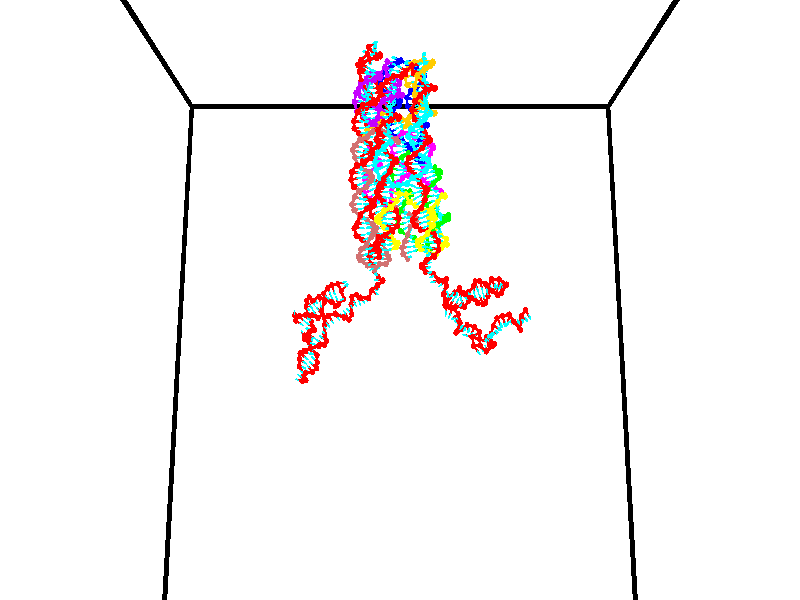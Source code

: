 // switches for output
#declare DRAW_BASES = 1; // possible values are 0, 1; only relevant for DNA ribbons
#declare DRAW_BASES_TYPE = 3; // possible values are 1, 2, 3; only relevant for DNA ribbons
#declare DRAW_FOG = 0; // set to 1 to enable fog

#include "colors.inc"

#include "transforms.inc"
background { rgb <1, 1, 1>}

#default {
   normal{
       ripples 0.25
       frequency 0.20
       turbulence 0.2
       lambda 5
   }
	finish {
		phong 0.1
		phong_size 40.
	}
}

// original window dimensions: 1024x640


// camera settings

camera {
	sky <0, 0.179814, -0.983701>
	up <0, 0.179814, -0.983701>
	right 1.6 * <1, 0, 0>
	location <35, 94.9851, 44.8844>
	look_at <35, 29.7336, 32.9568>
	direction <0, -65.2515, -11.9276>
	angle 67.0682
}


# declare cpy_camera_pos = <35, 94.9851, 44.8844>;
# if (DRAW_FOG = 1)
fog {
	fog_type 2
	up vnormalize(cpy_camera_pos)
	color rgbt<1,1,1,0.3>
	distance 1e-5
	fog_alt 3e-3
	fog_offset 56
}
# end


// LIGHTS

# declare lum = 6;
global_settings {
	ambient_light rgb lum * <0.05, 0.05, 0.05>
	max_trace_level 15
}# declare cpy_direct_light_amount = 0.25;
light_source
{	1000 * <-1, -1.16352, -0.803886>,
	rgb lum * cpy_direct_light_amount
	parallel
}

light_source
{	1000 * <1, 1.16352, 0.803886>,
	rgb lum * cpy_direct_light_amount
	parallel
}

// strand 0

// nucleotide -1

// particle -1
sphere {
	<24.343943, 34.717941, 35.165348> 0.250000
	pigment { color rgbt <1,0,0,0> }
	no_shadow
}
cylinder {
	<24.401230, 35.105530, 35.084770>,  <24.435602, 35.338085, 35.036423>, 0.100000
	pigment { color rgbt <1,0,0,0> }
	no_shadow
}
cylinder {
	<24.401230, 35.105530, 35.084770>,  <24.343943, 34.717941, 35.165348>, 0.100000
	pigment { color rgbt <1,0,0,0> }
	no_shadow
}

// particle -1
sphere {
	<24.401230, 35.105530, 35.084770> 0.100000
	pigment { color rgbt <1,0,0,0> }
	no_shadow
}
sphere {
	0, 1
	scale<0.080000,0.200000,0.300000>
	matrix <-0.979350, 0.168104, 0.112317,
		0.142696, 0.181196, 0.973040,
		0.143220, 0.968973, -0.201442,
		24.444197, 35.396221, 35.024338>
	pigment { color rgbt <0,1,1,0> }
	no_shadow
}
cylinder {
	<24.536135, 35.115726, 35.706142>,  <24.343943, 34.717941, 35.165348>, 0.130000
	pigment { color rgbt <1,0,0,0> }
	no_shadow
}

// nucleotide -1

// particle -1
sphere {
	<24.536135, 35.115726, 35.706142> 0.250000
	pigment { color rgbt <1,0,0,0> }
	no_shadow
}
cylinder {
	<24.890669, 35.150257, 35.888111>,  <25.103390, 35.170975, 35.997292>, 0.100000
	pigment { color rgbt <1,0,0,0> }
	no_shadow
}
cylinder {
	<24.890669, 35.150257, 35.888111>,  <24.536135, 35.115726, 35.706142>, 0.100000
	pigment { color rgbt <1,0,0,0> }
	no_shadow
}

// particle -1
sphere {
	<24.890669, 35.150257, 35.888111> 0.100000
	pigment { color rgbt <1,0,0,0> }
	no_shadow
}
sphere {
	0, 1
	scale<0.080000,0.200000,0.300000>
	matrix <0.461903, -0.096000, -0.881720,
		-0.032442, 0.991631, -0.124962,
		0.886337, 0.086326, 0.454923,
		25.156570, 35.176155, 36.024590>
	pigment { color rgbt <0,1,1,0> }
	no_shadow
}
cylinder {
	<24.964460, 35.584362, 35.379421>,  <24.536135, 35.115726, 35.706142>, 0.130000
	pigment { color rgbt <1,0,0,0> }
	no_shadow
}

// nucleotide -1

// particle -1
sphere {
	<24.964460, 35.584362, 35.379421> 0.250000
	pigment { color rgbt <1,0,0,0> }
	no_shadow
}
cylinder {
	<25.214792, 35.340992, 35.574627>,  <25.364992, 35.194969, 35.691750>, 0.100000
	pigment { color rgbt <1,0,0,0> }
	no_shadow
}
cylinder {
	<25.214792, 35.340992, 35.574627>,  <24.964460, 35.584362, 35.379421>, 0.100000
	pigment { color rgbt <1,0,0,0> }
	no_shadow
}

// particle -1
sphere {
	<25.214792, 35.340992, 35.574627> 0.100000
	pigment { color rgbt <1,0,0,0> }
	no_shadow
}
sphere {
	0, 1
	scale<0.080000,0.200000,0.300000>
	matrix <0.572474, -0.066626, -0.817211,
		0.529728, 0.790808, 0.306612,
		0.625829, -0.608427, 0.488011,
		25.402540, 35.158463, 35.721031>
	pigment { color rgbt <0,1,1,0> }
	no_shadow
}
cylinder {
	<25.625486, 35.905777, 35.330479>,  <24.964460, 35.584362, 35.379421>, 0.130000
	pigment { color rgbt <1,0,0,0> }
	no_shadow
}

// nucleotide -1

// particle -1
sphere {
	<25.625486, 35.905777, 35.330479> 0.250000
	pigment { color rgbt <1,0,0,0> }
	no_shadow
}
cylinder {
	<25.657804, 35.514587, 35.407455>,  <25.677195, 35.279873, 35.453644>, 0.100000
	pigment { color rgbt <1,0,0,0> }
	no_shadow
}
cylinder {
	<25.657804, 35.514587, 35.407455>,  <25.625486, 35.905777, 35.330479>, 0.100000
	pigment { color rgbt <1,0,0,0> }
	no_shadow
}

// particle -1
sphere {
	<25.657804, 35.514587, 35.407455> 0.100000
	pigment { color rgbt <1,0,0,0> }
	no_shadow
}
sphere {
	0, 1
	scale<0.080000,0.200000,0.300000>
	matrix <0.629526, -0.099624, -0.770566,
		0.772768, 0.183406, 0.607612,
		0.080794, -0.977976, 0.192445,
		25.682043, 35.221195, 35.465187>
	pigment { color rgbt <0,1,1,0> }
	no_shadow
}
cylinder {
	<26.288620, 35.770046, 35.340099>,  <25.625486, 35.905777, 35.330479>, 0.130000
	pigment { color rgbt <1,0,0,0> }
	no_shadow
}

// nucleotide -1

// particle -1
sphere {
	<26.288620, 35.770046, 35.340099> 0.250000
	pigment { color rgbt <1,0,0,0> }
	no_shadow
}
cylinder {
	<26.126059, 35.423611, 35.223671>,  <26.028522, 35.215748, 35.153812>, 0.100000
	pigment { color rgbt <1,0,0,0> }
	no_shadow
}
cylinder {
	<26.126059, 35.423611, 35.223671>,  <26.288620, 35.770046, 35.340099>, 0.100000
	pigment { color rgbt <1,0,0,0> }
	no_shadow
}

// particle -1
sphere {
	<26.126059, 35.423611, 35.223671> 0.100000
	pigment { color rgbt <1,0,0,0> }
	no_shadow
}
sphere {
	0, 1
	scale<0.080000,0.200000,0.300000>
	matrix <0.697927, -0.088657, -0.710660,
		0.589690, -0.491964, 0.640498,
		-0.406404, -0.866090, -0.291075,
		26.004137, 35.163784, 35.136349>
	pigment { color rgbt <0,1,1,0> }
	no_shadow
}
cylinder {
	<26.783930, 35.104954, 35.498295>,  <26.288620, 35.770046, 35.340099>, 0.130000
	pigment { color rgbt <1,0,0,0> }
	no_shadow
}

// nucleotide -1

// particle -1
sphere {
	<26.783930, 35.104954, 35.498295> 0.250000
	pigment { color rgbt <1,0,0,0> }
	no_shadow
}
cylinder {
	<26.539007, 35.056778, 35.185738>,  <26.392054, 35.027874, 34.998203>, 0.100000
	pigment { color rgbt <1,0,0,0> }
	no_shadow
}
cylinder {
	<26.539007, 35.056778, 35.185738>,  <26.783930, 35.104954, 35.498295>, 0.100000
	pigment { color rgbt <1,0,0,0> }
	no_shadow
}

// particle -1
sphere {
	<26.539007, 35.056778, 35.185738> 0.100000
	pigment { color rgbt <1,0,0,0> }
	no_shadow
}
sphere {
	0, 1
	scale<0.080000,0.200000,0.300000>
	matrix <0.790527, -0.108618, -0.602718,
		-0.012283, -0.986760, 0.161718,
		-0.612304, -0.120439, -0.781395,
		26.355316, 35.020645, 34.951321>
	pigment { color rgbt <0,1,1,0> }
	no_shadow
}
cylinder {
	<27.155760, 34.704845, 35.110916>,  <26.783930, 35.104954, 35.498295>, 0.130000
	pigment { color rgbt <1,0,0,0> }
	no_shadow
}

// nucleotide -1

// particle -1
sphere {
	<27.155760, 34.704845, 35.110916> 0.250000
	pigment { color rgbt <1,0,0,0> }
	no_shadow
}
cylinder {
	<26.881401, 34.833714, 34.849918>,  <26.716785, 34.911034, 34.693317>, 0.100000
	pigment { color rgbt <1,0,0,0> }
	no_shadow
}
cylinder {
	<26.881401, 34.833714, 34.849918>,  <27.155760, 34.704845, 35.110916>, 0.100000
	pigment { color rgbt <1,0,0,0> }
	no_shadow
}

// particle -1
sphere {
	<26.881401, 34.833714, 34.849918> 0.100000
	pigment { color rgbt <1,0,0,0> }
	no_shadow
}
sphere {
	0, 1
	scale<0.080000,0.200000,0.300000>
	matrix <0.700967, 0.051701, -0.711317,
		-0.195430, -0.945269, -0.261291,
		-0.685896, 0.322169, -0.652499,
		26.675632, 34.930363, 34.654167>
	pigment { color rgbt <0,1,1,0> }
	no_shadow
}
cylinder {
	<27.012514, 34.144852, 34.598656>,  <27.155760, 34.704845, 35.110916>, 0.130000
	pigment { color rgbt <1,0,0,0> }
	no_shadow
}

// nucleotide -1

// particle -1
sphere {
	<27.012514, 34.144852, 34.598656> 0.250000
	pigment { color rgbt <1,0,0,0> }
	no_shadow
}
cylinder {
	<27.007624, 34.523643, 34.470230>,  <27.004690, 34.750919, 34.393173>, 0.100000
	pigment { color rgbt <1,0,0,0> }
	no_shadow
}
cylinder {
	<27.007624, 34.523643, 34.470230>,  <27.012514, 34.144852, 34.598656>, 0.100000
	pigment { color rgbt <1,0,0,0> }
	no_shadow
}

// particle -1
sphere {
	<27.007624, 34.523643, 34.470230> 0.100000
	pigment { color rgbt <1,0,0,0> }
	no_shadow
}
sphere {
	0, 1
	scale<0.080000,0.200000,0.300000>
	matrix <0.814393, -0.176874, -0.552701,
		-0.580184, -0.268229, -0.769051,
		-0.012225, 0.946979, -0.321064,
		27.003956, 34.807735, 34.373913>
	pigment { color rgbt <0,1,1,0> }
	no_shadow
}
cylinder {
	<27.261560, 34.032089, 33.949909>,  <27.012514, 34.144852, 34.598656>, 0.130000
	pigment { color rgbt <1,0,0,0> }
	no_shadow
}

// nucleotide -1

// particle -1
sphere {
	<27.261560, 34.032089, 33.949909> 0.250000
	pigment { color rgbt <1,0,0,0> }
	no_shadow
}
cylinder {
	<27.291685, 34.430412, 33.970657>,  <27.309759, 34.669407, 33.983105>, 0.100000
	pigment { color rgbt <1,0,0,0> }
	no_shadow
}
cylinder {
	<27.291685, 34.430412, 33.970657>,  <27.261560, 34.032089, 33.949909>, 0.100000
	pigment { color rgbt <1,0,0,0> }
	no_shadow
}

// particle -1
sphere {
	<27.291685, 34.430412, 33.970657> 0.100000
	pigment { color rgbt <1,0,0,0> }
	no_shadow
}
sphere {
	0, 1
	scale<0.080000,0.200000,0.300000>
	matrix <0.842459, -0.035715, -0.537575,
		-0.533470, 0.084181, -0.841619,
		0.075312, 0.995810, 0.051866,
		27.314280, 34.729156, 33.986217>
	pigment { color rgbt <0,1,1,0> }
	no_shadow
}
cylinder {
	<27.172581, 34.375725, 33.240501>,  <27.261560, 34.032089, 33.949909>, 0.130000
	pigment { color rgbt <1,0,0,0> }
	no_shadow
}

// nucleotide -1

// particle -1
sphere {
	<27.172581, 34.375725, 33.240501> 0.250000
	pigment { color rgbt <1,0,0,0> }
	no_shadow
}
cylinder {
	<27.405792, 34.590031, 33.484806>,  <27.545719, 34.718616, 33.631390>, 0.100000
	pigment { color rgbt <1,0,0,0> }
	no_shadow
}
cylinder {
	<27.405792, 34.590031, 33.484806>,  <27.172581, 34.375725, 33.240501>, 0.100000
	pigment { color rgbt <1,0,0,0> }
	no_shadow
}

// particle -1
sphere {
	<27.405792, 34.590031, 33.484806> 0.100000
	pigment { color rgbt <1,0,0,0> }
	no_shadow
}
sphere {
	0, 1
	scale<0.080000,0.200000,0.300000>
	matrix <0.793894, -0.215941, -0.568420,
		-0.172652, 0.816286, -0.551243,
		0.583029, 0.535767, 0.610762,
		27.580702, 34.750759, 33.668034>
	pigment { color rgbt <0,1,1,0> }
	no_shadow
}
cylinder {
	<27.632290, 34.591339, 32.775429>,  <27.172581, 34.375725, 33.240501>, 0.130000
	pigment { color rgbt <1,0,0,0> }
	no_shadow
}

// nucleotide -1

// particle -1
sphere {
	<27.632290, 34.591339, 32.775429> 0.250000
	pigment { color rgbt <1,0,0,0> }
	no_shadow
}
cylinder {
	<27.802637, 34.664177, 33.129936>,  <27.904846, 34.707878, 33.342640>, 0.100000
	pigment { color rgbt <1,0,0,0> }
	no_shadow
}
cylinder {
	<27.802637, 34.664177, 33.129936>,  <27.632290, 34.591339, 32.775429>, 0.100000
	pigment { color rgbt <1,0,0,0> }
	no_shadow
}

// particle -1
sphere {
	<27.802637, 34.664177, 33.129936> 0.100000
	pigment { color rgbt <1,0,0,0> }
	no_shadow
}
sphere {
	0, 1
	scale<0.080000,0.200000,0.300000>
	matrix <0.891973, -0.248751, -0.377501,
		0.151722, 0.951297, -0.268354,
		0.425869, 0.182090, 0.886272,
		27.930397, 34.718803, 33.395817>
	pigment { color rgbt <0,1,1,0> }
	no_shadow
}
cylinder {
	<28.098709, 35.082985, 32.629688>,  <27.632290, 34.591339, 32.775429>, 0.130000
	pigment { color rgbt <1,0,0,0> }
	no_shadow
}

// nucleotide -1

// particle -1
sphere {
	<28.098709, 35.082985, 32.629688> 0.250000
	pigment { color rgbt <1,0,0,0> }
	no_shadow
}
cylinder {
	<28.209612, 34.861973, 32.944099>,  <28.276154, 34.729366, 33.132744>, 0.100000
	pigment { color rgbt <1,0,0,0> }
	no_shadow
}
cylinder {
	<28.209612, 34.861973, 32.944099>,  <28.098709, 35.082985, 32.629688>, 0.100000
	pigment { color rgbt <1,0,0,0> }
	no_shadow
}

// particle -1
sphere {
	<28.209612, 34.861973, 32.944099> 0.100000
	pigment { color rgbt <1,0,0,0> }
	no_shadow
}
sphere {
	0, 1
	scale<0.080000,0.200000,0.300000>
	matrix <0.718326, -0.424098, -0.551496,
		0.638071, 0.717530, 0.279313,
		0.277259, -0.552532, 0.786025,
		28.292789, 34.696213, 33.179909>
	pigment { color rgbt <0,1,1,0> }
	no_shadow
}
cylinder {
	<28.645451, 34.466064, 32.425900>,  <28.098709, 35.082985, 32.629688>, 0.130000
	pigment { color rgbt <1,0,0,0> }
	no_shadow
}

// nucleotide -1

// particle -1
sphere {
	<28.645451, 34.466064, 32.425900> 0.250000
	pigment { color rgbt <1,0,0,0> }
	no_shadow
}
cylinder {
	<28.983149, 34.281292, 32.317184>,  <29.185768, 34.170429, 32.251957>, 0.100000
	pigment { color rgbt <1,0,0,0> }
	no_shadow
}
cylinder {
	<28.983149, 34.281292, 32.317184>,  <28.645451, 34.466064, 32.425900>, 0.100000
	pigment { color rgbt <1,0,0,0> }
	no_shadow
}

// particle -1
sphere {
	<28.983149, 34.281292, 32.317184> 0.100000
	pigment { color rgbt <1,0,0,0> }
	no_shadow
}
sphere {
	0, 1
	scale<0.080000,0.200000,0.300000>
	matrix <0.457167, 0.356010, 0.815018,
		-0.279726, -0.812327, 0.511741,
		0.844246, -0.461933, -0.271784,
		29.236422, 34.142712, 32.235649>
	pigment { color rgbt <0,1,1,0> }
	no_shadow
}
cylinder {
	<28.963854, 34.046627, 32.953880>,  <28.645451, 34.466064, 32.425900>, 0.130000
	pigment { color rgbt <1,0,0,0> }
	no_shadow
}

// nucleotide -1

// particle -1
sphere {
	<28.963854, 34.046627, 32.953880> 0.250000
	pigment { color rgbt <1,0,0,0> }
	no_shadow
}
cylinder {
	<29.258017, 34.179893, 32.717854>,  <29.434513, 34.259853, 32.576237>, 0.100000
	pigment { color rgbt <1,0,0,0> }
	no_shadow
}
cylinder {
	<29.258017, 34.179893, 32.717854>,  <28.963854, 34.046627, 32.953880>, 0.100000
	pigment { color rgbt <1,0,0,0> }
	no_shadow
}

// particle -1
sphere {
	<29.258017, 34.179893, 32.717854> 0.100000
	pigment { color rgbt <1,0,0,0> }
	no_shadow
}
sphere {
	0, 1
	scale<0.080000,0.200000,0.300000>
	matrix <0.409357, 0.475502, 0.778669,
		0.540006, -0.814184, 0.213301,
		0.735405, 0.333169, -0.590066,
		29.478638, 34.279842, 32.540833>
	pigment { color rgbt <0,1,1,0> }
	no_shadow
}
cylinder {
	<29.261269, 34.203327, 33.671967>,  <28.963854, 34.046627, 32.953880>, 0.130000
	pigment { color rgbt <1,0,0,0> }
	no_shadow
}

// nucleotide -1

// particle -1
sphere {
	<29.261269, 34.203327, 33.671967> 0.250000
	pigment { color rgbt <1,0,0,0> }
	no_shadow
}
cylinder {
	<29.177940, 34.578781, 33.781918>,  <29.127943, 34.804054, 33.847889>, 0.100000
	pigment { color rgbt <1,0,0,0> }
	no_shadow
}
cylinder {
	<29.177940, 34.578781, 33.781918>,  <29.261269, 34.203327, 33.671967>, 0.100000
	pigment { color rgbt <1,0,0,0> }
	no_shadow
}

// particle -1
sphere {
	<29.177940, 34.578781, 33.781918> 0.100000
	pigment { color rgbt <1,0,0,0> }
	no_shadow
}
sphere {
	0, 1
	scale<0.080000,0.200000,0.300000>
	matrix <0.335978, -0.195268, 0.921406,
		0.918544, 0.284300, -0.274684,
		-0.208318, 0.938640, 0.274880,
		29.115444, 34.860374, 33.864380>
	pigment { color rgbt <0,1,1,0> }
	no_shadow
}
cylinder {
	<28.711197, 34.361958, 34.207146>,  <29.261269, 34.203327, 33.671967>, 0.130000
	pigment { color rgbt <1,0,0,0> }
	no_shadow
}

// nucleotide -1

// particle -1
sphere {
	<28.711197, 34.361958, 34.207146> 0.250000
	pigment { color rgbt <1,0,0,0> }
	no_shadow
}
cylinder {
	<28.646708, 34.678761, 33.971611>,  <28.608015, 34.868843, 33.830292>, 0.100000
	pigment { color rgbt <1,0,0,0> }
	no_shadow
}
cylinder {
	<28.646708, 34.678761, 33.971611>,  <28.711197, 34.361958, 34.207146>, 0.100000
	pigment { color rgbt <1,0,0,0> }
	no_shadow
}

// particle -1
sphere {
	<28.646708, 34.678761, 33.971611> 0.100000
	pigment { color rgbt <1,0,0,0> }
	no_shadow
}
sphere {
	0, 1
	scale<0.080000,0.200000,0.300000>
	matrix <-0.808790, 0.235884, 0.538719,
		0.565568, 0.563098, 0.602540,
		-0.161222, 0.792010, -0.588836,
		28.598341, 34.916363, 33.794960>
	pigment { color rgbt <0,1,1,0> }
	no_shadow
}
cylinder {
	<28.473745, 35.076714, 34.480827>,  <28.711197, 34.361958, 34.207146>, 0.130000
	pigment { color rgbt <1,0,0,0> }
	no_shadow
}

// nucleotide -1

// particle -1
sphere {
	<28.473745, 35.076714, 34.480827> 0.250000
	pigment { color rgbt <1,0,0,0> }
	no_shadow
}
cylinder {
	<28.311388, 34.982994, 34.127476>,  <28.213974, 34.926762, 33.915466>, 0.100000
	pigment { color rgbt <1,0,0,0> }
	no_shadow
}
cylinder {
	<28.311388, 34.982994, 34.127476>,  <28.473745, 35.076714, 34.480827>, 0.100000
	pigment { color rgbt <1,0,0,0> }
	no_shadow
}

// particle -1
sphere {
	<28.311388, 34.982994, 34.127476> 0.100000
	pigment { color rgbt <1,0,0,0> }
	no_shadow
}
sphere {
	0, 1
	scale<0.080000,0.200000,0.300000>
	matrix <-0.871506, 0.390273, 0.296924,
		0.275189, 0.890388, -0.362603,
		-0.405892, -0.234301, -0.883377,
		28.189621, 34.912704, 33.862461>
	pigment { color rgbt <0,1,1,0> }
	no_shadow
}
cylinder {
	<28.194580, 35.692276, 34.243599>,  <28.473745, 35.076714, 34.480827>, 0.130000
	pigment { color rgbt <1,0,0,0> }
	no_shadow
}

// nucleotide -1

// particle -1
sphere {
	<28.194580, 35.692276, 34.243599> 0.250000
	pigment { color rgbt <1,0,0,0> }
	no_shadow
}
cylinder {
	<28.007448, 35.399075, 34.046082>,  <27.895168, 35.223152, 33.927570>, 0.100000
	pigment { color rgbt <1,0,0,0> }
	no_shadow
}
cylinder {
	<28.007448, 35.399075, 34.046082>,  <28.194580, 35.692276, 34.243599>, 0.100000
	pigment { color rgbt <1,0,0,0> }
	no_shadow
}

// particle -1
sphere {
	<28.007448, 35.399075, 34.046082> 0.100000
	pigment { color rgbt <1,0,0,0> }
	no_shadow
}
sphere {
	0, 1
	scale<0.080000,0.200000,0.300000>
	matrix <-0.881112, 0.343131, 0.325427,
		-0.069105, 0.587333, -0.806390,
		-0.467831, -0.733008, -0.493795,
		27.867100, 35.179173, 33.897942>
	pigment { color rgbt <0,1,1,0> }
	no_shadow
}
cylinder {
	<27.545696, 35.988663, 34.100719>,  <28.194580, 35.692276, 34.243599>, 0.130000
	pigment { color rgbt <1,0,0,0> }
	no_shadow
}

// nucleotide -1

// particle -1
sphere {
	<27.545696, 35.988663, 34.100719> 0.250000
	pigment { color rgbt <1,0,0,0> }
	no_shadow
}
cylinder {
	<27.480709, 35.595718, 34.063702>,  <27.441717, 35.359951, 34.041489>, 0.100000
	pigment { color rgbt <1,0,0,0> }
	no_shadow
}
cylinder {
	<27.480709, 35.595718, 34.063702>,  <27.545696, 35.988663, 34.100719>, 0.100000
	pigment { color rgbt <1,0,0,0> }
	no_shadow
}

// particle -1
sphere {
	<27.480709, 35.595718, 34.063702> 0.100000
	pigment { color rgbt <1,0,0,0> }
	no_shadow
}
sphere {
	0, 1
	scale<0.080000,0.200000,0.300000>
	matrix <-0.930489, 0.121325, 0.345644,
		-0.328320, 0.142270, -0.933791,
		-0.162467, -0.982364, -0.092547,
		27.431969, 35.301010, 34.035938>
	pigment { color rgbt <0,1,1,0> }
	no_shadow
}
cylinder {
	<26.940639, 35.998539, 33.815445>,  <27.545696, 35.988663, 34.100719>, 0.130000
	pigment { color rgbt <1,0,0,0> }
	no_shadow
}

// nucleotide -1

// particle -1
sphere {
	<26.940639, 35.998539, 33.815445> 0.250000
	pigment { color rgbt <1,0,0,0> }
	no_shadow
}
cylinder {
	<26.976357, 35.646767, 34.002476>,  <26.997787, 35.435703, 34.114693>, 0.100000
	pigment { color rgbt <1,0,0,0> }
	no_shadow
}
cylinder {
	<26.976357, 35.646767, 34.002476>,  <26.940639, 35.998539, 33.815445>, 0.100000
	pigment { color rgbt <1,0,0,0> }
	no_shadow
}

// particle -1
sphere {
	<26.976357, 35.646767, 34.002476> 0.100000
	pigment { color rgbt <1,0,0,0> }
	no_shadow
}
sphere {
	0, 1
	scale<0.080000,0.200000,0.300000>
	matrix <-0.899989, 0.129861, 0.416119,
		-0.426668, -0.457972, -0.779882,
		0.089295, -0.879430, 0.467577,
		27.003145, 35.382938, 34.142750>
	pigment { color rgbt <0,1,1,0> }
	no_shadow
}
cylinder {
	<26.284096, 35.995235, 34.174007>,  <26.940639, 35.998539, 33.815445>, 0.130000
	pigment { color rgbt <1,0,0,0> }
	no_shadow
}

// nucleotide -1

// particle -1
sphere {
	<26.284096, 35.995235, 34.174007> 0.250000
	pigment { color rgbt <1,0,0,0> }
	no_shadow
}
cylinder {
	<26.438839, 35.627079, 34.151306>,  <26.531685, 35.406185, 34.137684>, 0.100000
	pigment { color rgbt <1,0,0,0> }
	no_shadow
}
cylinder {
	<26.438839, 35.627079, 34.151306>,  <26.284096, 35.995235, 34.174007>, 0.100000
	pigment { color rgbt <1,0,0,0> }
	no_shadow
}

// particle -1
sphere {
	<26.438839, 35.627079, 34.151306> 0.100000
	pigment { color rgbt <1,0,0,0> }
	no_shadow
}
sphere {
	0, 1
	scale<0.080000,0.200000,0.300000>
	matrix <-0.773241, -0.357309, 0.523860,
		-0.502434, -0.158777, -0.849912,
		0.386858, -0.920391, -0.056751,
		26.554895, 35.350960, 34.134281>
	pigment { color rgbt <0,1,1,0> }
	no_shadow
}
cylinder {
	<25.879736, 35.455494, 33.756844>,  <26.284096, 35.995235, 34.174007>, 0.130000
	pigment { color rgbt <1,0,0,0> }
	no_shadow
}

// nucleotide -1

// particle -1
sphere {
	<25.879736, 35.455494, 33.756844> 0.250000
	pigment { color rgbt <1,0,0,0> }
	no_shadow
}
cylinder {
	<26.105284, 35.254871, 34.019291>,  <26.240612, 35.134499, 34.176758>, 0.100000
	pigment { color rgbt <1,0,0,0> }
	no_shadow
}
cylinder {
	<26.105284, 35.254871, 34.019291>,  <25.879736, 35.455494, 33.756844>, 0.100000
	pigment { color rgbt <1,0,0,0> }
	no_shadow
}

// particle -1
sphere {
	<26.105284, 35.254871, 34.019291> 0.100000
	pigment { color rgbt <1,0,0,0> }
	no_shadow
}
sphere {
	0, 1
	scale<0.080000,0.200000,0.300000>
	matrix <-0.816205, -0.217287, 0.535346,
		-0.125940, -0.837393, -0.531895,
		0.563869, -0.501557, 0.656119,
		26.274445, 35.104404, 34.216125>
	pigment { color rgbt <0,1,1,0> }
	no_shadow
}
cylinder {
	<25.523033, 34.826340, 33.937199>,  <25.879736, 35.455494, 33.756844>, 0.130000
	pigment { color rgbt <1,0,0,0> }
	no_shadow
}

// nucleotide -1

// particle -1
sphere {
	<25.523033, 34.826340, 33.937199> 0.250000
	pigment { color rgbt <1,0,0,0> }
	no_shadow
}
cylinder {
	<25.788876, 34.865288, 34.233528>,  <25.948381, 34.888657, 34.411327>, 0.100000
	pigment { color rgbt <1,0,0,0> }
	no_shadow
}
cylinder {
	<25.788876, 34.865288, 34.233528>,  <25.523033, 34.826340, 33.937199>, 0.100000
	pigment { color rgbt <1,0,0,0> }
	no_shadow
}

// particle -1
sphere {
	<25.788876, 34.865288, 34.233528> 0.100000
	pigment { color rgbt <1,0,0,0> }
	no_shadow
}
sphere {
	0, 1
	scale<0.080000,0.200000,0.300000>
	matrix <-0.702639, -0.255809, 0.663972,
		0.254164, -0.961811, -0.101593,
		0.664604, 0.097374, 0.740824,
		25.988256, 34.894501, 34.455776>
	pigment { color rgbt <0,1,1,0> }
	no_shadow
}
cylinder {
	<25.396214, 34.180477, 34.320061>,  <25.523033, 34.826340, 33.937199>, 0.130000
	pigment { color rgbt <1,0,0,0> }
	no_shadow
}

// nucleotide -1

// particle -1
sphere {
	<25.396214, 34.180477, 34.320061> 0.250000
	pigment { color rgbt <1,0,0,0> }
	no_shadow
}
cylinder {
	<25.579947, 34.478943, 34.512833>,  <25.690186, 34.658024, 34.628494>, 0.100000
	pigment { color rgbt <1,0,0,0> }
	no_shadow
}
cylinder {
	<25.579947, 34.478943, 34.512833>,  <25.396214, 34.180477, 34.320061>, 0.100000
	pigment { color rgbt <1,0,0,0> }
	no_shadow
}

// particle -1
sphere {
	<25.579947, 34.478943, 34.512833> 0.100000
	pigment { color rgbt <1,0,0,0> }
	no_shadow
}
sphere {
	0, 1
	scale<0.080000,0.200000,0.300000>
	matrix <-0.593975, -0.145390, 0.791237,
		0.660460, -0.649692, 0.376421,
		0.459333, 0.746165, 0.481925,
		25.717747, 34.702793, 34.657410>
	pigment { color rgbt <0,1,1,0> }
	no_shadow
}
cylinder {
	<25.559977, 33.981304, 35.057735>,  <25.396214, 34.180477, 34.320061>, 0.130000
	pigment { color rgbt <1,0,0,0> }
	no_shadow
}

// nucleotide -1

// particle -1
sphere {
	<25.559977, 33.981304, 35.057735> 0.250000
	pigment { color rgbt <1,0,0,0> }
	no_shadow
}
cylinder {
	<25.674757, 34.364277, 35.070312>,  <25.743626, 34.594059, 35.077858>, 0.100000
	pigment { color rgbt <1,0,0,0> }
	no_shadow
}
cylinder {
	<25.674757, 34.364277, 35.070312>,  <25.559977, 33.981304, 35.057735>, 0.100000
	pigment { color rgbt <1,0,0,0> }
	no_shadow
}

// particle -1
sphere {
	<25.674757, 34.364277, 35.070312> 0.100000
	pigment { color rgbt <1,0,0,0> }
	no_shadow
}
sphere {
	0, 1
	scale<0.080000,0.200000,0.300000>
	matrix <-0.368034, 0.079877, 0.926375,
		0.884427, -0.277397, 0.375287,
		0.286950, 0.957429, 0.031446,
		25.760841, 34.651505, 35.079746>
	pigment { color rgbt <0,1,1,0> }
	no_shadow
}
cylinder {
	<25.941563, 33.980476, 35.598602>,  <25.559977, 33.981304, 35.057735>, 0.130000
	pigment { color rgbt <1,0,0,0> }
	no_shadow
}

// nucleotide -1

// particle -1
sphere {
	<25.941563, 33.980476, 35.598602> 0.250000
	pigment { color rgbt <1,0,0,0> }
	no_shadow
}
cylinder {
	<25.852299, 34.367157, 35.548508>,  <25.798740, 34.599167, 35.518452>, 0.100000
	pigment { color rgbt <1,0,0,0> }
	no_shadow
}
cylinder {
	<25.852299, 34.367157, 35.548508>,  <25.941563, 33.980476, 35.598602>, 0.100000
	pigment { color rgbt <1,0,0,0> }
	no_shadow
}

// particle -1
sphere {
	<25.852299, 34.367157, 35.548508> 0.100000
	pigment { color rgbt <1,0,0,0> }
	no_shadow
}
sphere {
	0, 1
	scale<0.080000,0.200000,0.300000>
	matrix <-0.304813, 0.052834, 0.950946,
		0.925899, 0.250388, 0.282873,
		-0.223160, 0.966703, -0.125240,
		25.785351, 34.657169, 35.510937>
	pigment { color rgbt <0,1,1,0> }
	no_shadow
}
cylinder {
	<26.172188, 34.270248, 36.161125>,  <25.941563, 33.980476, 35.598602>, 0.130000
	pigment { color rgbt <1,0,0,0> }
	no_shadow
}

// nucleotide -1

// particle -1
sphere {
	<26.172188, 34.270248, 36.161125> 0.250000
	pigment { color rgbt <1,0,0,0> }
	no_shadow
}
cylinder {
	<25.924797, 34.553989, 36.025890>,  <25.776363, 34.724236, 35.944748>, 0.100000
	pigment { color rgbt <1,0,0,0> }
	no_shadow
}
cylinder {
	<25.924797, 34.553989, 36.025890>,  <26.172188, 34.270248, 36.161125>, 0.100000
	pigment { color rgbt <1,0,0,0> }
	no_shadow
}

// particle -1
sphere {
	<25.924797, 34.553989, 36.025890> 0.100000
	pigment { color rgbt <1,0,0,0> }
	no_shadow
}
sphere {
	0, 1
	scale<0.080000,0.200000,0.300000>
	matrix <-0.290171, 0.193675, 0.937172,
		0.730265, 0.677723, 0.086051,
		-0.618477, 0.709353, -0.338089,
		25.739254, 34.766796, 35.924465>
	pigment { color rgbt <0,1,1,0> }
	no_shadow
}
cylinder {
	<26.403179, 34.890736, 36.443768>,  <26.172188, 34.270248, 36.161125>, 0.130000
	pigment { color rgbt <1,0,0,0> }
	no_shadow
}

// nucleotide -1

// particle -1
sphere {
	<26.403179, 34.890736, 36.443768> 0.250000
	pigment { color rgbt <1,0,0,0> }
	no_shadow
}
cylinder {
	<26.006498, 34.898373, 36.392914>,  <25.768490, 34.902954, 36.362400>, 0.100000
	pigment { color rgbt <1,0,0,0> }
	no_shadow
}
cylinder {
	<26.006498, 34.898373, 36.392914>,  <26.403179, 34.890736, 36.443768>, 0.100000
	pigment { color rgbt <1,0,0,0> }
	no_shadow
}

// particle -1
sphere {
	<26.006498, 34.898373, 36.392914> 0.100000
	pigment { color rgbt <1,0,0,0> }
	no_shadow
}
sphere {
	0, 1
	scale<0.080000,0.200000,0.300000>
	matrix <-0.114699, 0.315259, 0.942049,
		0.058066, 0.948814, -0.310453,
		-0.991702, 0.019092, -0.127134,
		25.708988, 34.904099, 36.354774>
	pigment { color rgbt <0,1,1,0> }
	no_shadow
}
cylinder {
	<25.961117, 35.443237, 36.753178>,  <26.403179, 34.890736, 36.443768>, 0.130000
	pigment { color rgbt <1,0,0,0> }
	no_shadow
}

// nucleotide -1

// particle -1
sphere {
	<25.961117, 35.443237, 36.753178> 0.250000
	pigment { color rgbt <1,0,0,0> }
	no_shadow
}
cylinder {
	<26.068632, 35.178669, 37.033257>,  <26.133142, 35.019928, 37.201305>, 0.100000
	pigment { color rgbt <1,0,0,0> }
	no_shadow
}
cylinder {
	<26.068632, 35.178669, 37.033257>,  <25.961117, 35.443237, 36.753178>, 0.100000
	pigment { color rgbt <1,0,0,0> }
	no_shadow
}

// particle -1
sphere {
	<26.068632, 35.178669, 37.033257> 0.100000
	pigment { color rgbt <1,0,0,0> }
	no_shadow
}
sphere {
	0, 1
	scale<0.080000,0.200000,0.300000>
	matrix <-0.473361, 0.542397, 0.694072,
		-0.838857, -0.518005, -0.167299,
		0.268791, -0.661420, 0.700197,
		26.149269, 34.980244, 37.243317>
	pigment { color rgbt <0,1,1,0> }
	no_shadow
}
cylinder {
	<25.522856, 35.583111, 37.314022>,  <25.961117, 35.443237, 36.753178>, 0.130000
	pigment { color rgbt <1,0,0,0> }
	no_shadow
}

// nucleotide -1

// particle -1
sphere {
	<25.522856, 35.583111, 37.314022> 0.250000
	pigment { color rgbt <1,0,0,0> }
	no_shadow
}
cylinder {
	<25.758270, 35.355515, 37.543758>,  <25.899519, 35.218956, 37.681602>, 0.100000
	pigment { color rgbt <1,0,0,0> }
	no_shadow
}
cylinder {
	<25.758270, 35.355515, 37.543758>,  <25.522856, 35.583111, 37.314022>, 0.100000
	pigment { color rgbt <1,0,0,0> }
	no_shadow
}

// particle -1
sphere {
	<25.758270, 35.355515, 37.543758> 0.100000
	pigment { color rgbt <1,0,0,0> }
	no_shadow
}
sphere {
	0, 1
	scale<0.080000,0.200000,0.300000>
	matrix <-0.446501, 0.363483, 0.817629,
		-0.673991, -0.737649, -0.040135,
		0.588535, -0.568995, 0.574345,
		25.934830, 35.184814, 37.716061>
	pigment { color rgbt <0,1,1,0> }
	no_shadow
}
cylinder {
	<25.614534, 36.330799, 37.105587>,  <25.522856, 35.583111, 37.314022>, 0.130000
	pigment { color rgbt <1,0,0,0> }
	no_shadow
}

// nucleotide -1

// particle -1
sphere {
	<25.614534, 36.330799, 37.105587> 0.250000
	pigment { color rgbt <1,0,0,0> }
	no_shadow
}
cylinder {
	<25.451479, 36.012192, 36.926975>,  <25.353645, 35.821026, 36.819809>, 0.100000
	pigment { color rgbt <1,0,0,0> }
	no_shadow
}
cylinder {
	<25.451479, 36.012192, 36.926975>,  <25.614534, 36.330799, 37.105587>, 0.100000
	pigment { color rgbt <1,0,0,0> }
	no_shadow
}

// particle -1
sphere {
	<25.451479, 36.012192, 36.926975> 0.100000
	pigment { color rgbt <1,0,0,0> }
	no_shadow
}
sphere {
	0, 1
	scale<0.080000,0.200000,0.300000>
	matrix <0.912998, -0.346778, -0.214894,
		0.016321, -0.495279, 0.868581,
		-0.407637, -0.796520, -0.446529,
		25.329187, 35.773235, 36.793018>
	pigment { color rgbt <0,1,1,0> }
	no_shadow
}
cylinder {
	<26.074421, 36.880497, 37.075924>,  <25.614534, 36.330799, 37.105587>, 0.130000
	pigment { color rgbt <1,0,0,0> }
	no_shadow
}

// nucleotide -1

// particle -1
sphere {
	<26.074421, 36.880497, 37.075924> 0.250000
	pigment { color rgbt <1,0,0,0> }
	no_shadow
}
cylinder {
	<26.413935, 36.985134, 37.259720>,  <26.617643, 37.047916, 37.369999>, 0.100000
	pigment { color rgbt <1,0,0,0> }
	no_shadow
}
cylinder {
	<26.413935, 36.985134, 37.259720>,  <26.074421, 36.880497, 37.075924>, 0.100000
	pigment { color rgbt <1,0,0,0> }
	no_shadow
}

// particle -1
sphere {
	<26.413935, 36.985134, 37.259720> 0.100000
	pigment { color rgbt <1,0,0,0> }
	no_shadow
}
sphere {
	0, 1
	scale<0.080000,0.200000,0.300000>
	matrix <-0.370470, -0.325812, 0.869827,
		0.377248, -0.908524, -0.179632,
		0.848785, 0.261593, 0.459493,
		26.668570, 37.063610, 37.397568>
	pigment { color rgbt <0,1,1,0> }
	no_shadow
}
cylinder {
	<26.108702, 36.360889, 37.608719>,  <26.074421, 36.880497, 37.075924>, 0.130000
	pigment { color rgbt <1,0,0,0> }
	no_shadow
}

// nucleotide -1

// particle -1
sphere {
	<26.108702, 36.360889, 37.608719> 0.250000
	pigment { color rgbt <1,0,0,0> }
	no_shadow
}
cylinder {
	<26.317795, 36.678738, 37.732224>,  <26.443251, 36.869446, 37.806324>, 0.100000
	pigment { color rgbt <1,0,0,0> }
	no_shadow
}
cylinder {
	<26.317795, 36.678738, 37.732224>,  <26.108702, 36.360889, 37.608719>, 0.100000
	pigment { color rgbt <1,0,0,0> }
	no_shadow
}

// particle -1
sphere {
	<26.317795, 36.678738, 37.732224> 0.100000
	pigment { color rgbt <1,0,0,0> }
	no_shadow
}
sphere {
	0, 1
	scale<0.080000,0.200000,0.300000>
	matrix <-0.288182, -0.176150, 0.941235,
		0.802310, -0.580992, 0.136916,
		0.522733, 0.794619, 0.308758,
		26.474615, 36.917122, 37.824852>
	pigment { color rgbt <0,1,1,0> }
	no_shadow
}
cylinder {
	<26.358017, 36.153126, 38.182858>,  <26.108702, 36.360889, 37.608719>, 0.130000
	pigment { color rgbt <1,0,0,0> }
	no_shadow
}

// nucleotide -1

// particle -1
sphere {
	<26.358017, 36.153126, 38.182858> 0.250000
	pigment { color rgbt <1,0,0,0> }
	no_shadow
}
cylinder {
	<26.408936, 36.548302, 38.218113>,  <26.439487, 36.785408, 38.239265>, 0.100000
	pigment { color rgbt <1,0,0,0> }
	no_shadow
}
cylinder {
	<26.408936, 36.548302, 38.218113>,  <26.358017, 36.153126, 38.182858>, 0.100000
	pigment { color rgbt <1,0,0,0> }
	no_shadow
}

// particle -1
sphere {
	<26.408936, 36.548302, 38.218113> 0.100000
	pigment { color rgbt <1,0,0,0> }
	no_shadow
}
sphere {
	0, 1
	scale<0.080000,0.200000,0.300000>
	matrix <-0.253852, -0.053451, 0.965765,
		0.958830, -0.145314, 0.243987,
		0.127297, 0.987941, 0.088138,
		26.447124, 36.844685, 38.244553>
	pigment { color rgbt <0,1,1,0> }
	no_shadow
}
cylinder {
	<26.913095, 36.318306, 38.714706>,  <26.358017, 36.153126, 38.182858>, 0.130000
	pigment { color rgbt <1,0,0,0> }
	no_shadow
}

// nucleotide -1

// particle -1
sphere {
	<26.913095, 36.318306, 38.714706> 0.250000
	pigment { color rgbt <1,0,0,0> }
	no_shadow
}
cylinder {
	<26.680254, 36.641582, 38.678967>,  <26.540548, 36.835548, 38.657520>, 0.100000
	pigment { color rgbt <1,0,0,0> }
	no_shadow
}
cylinder {
	<26.680254, 36.641582, 38.678967>,  <26.913095, 36.318306, 38.714706>, 0.100000
	pigment { color rgbt <1,0,0,0> }
	no_shadow
}

// particle -1
sphere {
	<26.680254, 36.641582, 38.678967> 0.100000
	pigment { color rgbt <1,0,0,0> }
	no_shadow
}
sphere {
	0, 1
	scale<0.080000,0.200000,0.300000>
	matrix <-0.094717, 0.041743, 0.994629,
		0.807578, 0.587442, 0.052251,
		-0.582105, 0.808189, -0.089352,
		26.505623, 36.884041, 38.652161>
	pigment { color rgbt <0,1,1,0> }
	no_shadow
}
cylinder {
	<27.004616, 36.787758, 39.361355>,  <26.913095, 36.318306, 38.714706>, 0.130000
	pigment { color rgbt <1,0,0,0> }
	no_shadow
}

// nucleotide -1

// particle -1
sphere {
	<27.004616, 36.787758, 39.361355> 0.250000
	pigment { color rgbt <1,0,0,0> }
	no_shadow
}
cylinder {
	<26.831020, 37.106823, 39.193840>,  <26.726862, 37.298264, 39.093330>, 0.100000
	pigment { color rgbt <1,0,0,0> }
	no_shadow
}
cylinder {
	<26.831020, 37.106823, 39.193840>,  <27.004616, 36.787758, 39.361355>, 0.100000
	pigment { color rgbt <1,0,0,0> }
	no_shadow
}

// particle -1
sphere {
	<26.831020, 37.106823, 39.193840> 0.100000
	pigment { color rgbt <1,0,0,0> }
	no_shadow
}
sphere {
	0, 1
	scale<0.080000,0.200000,0.300000>
	matrix <-0.533089, 0.147365, 0.833127,
		0.726271, 0.584819, 0.361272,
		-0.433990, 0.797665, -0.418787,
		26.700823, 37.346123, 39.068203>
	pigment { color rgbt <0,1,1,0> }
	no_shadow
}
cylinder {
	<27.069807, 37.377895, 39.873489>,  <27.004616, 36.787758, 39.361355>, 0.130000
	pigment { color rgbt <1,0,0,0> }
	no_shadow
}

// nucleotide -1

// particle -1
sphere {
	<27.069807, 37.377895, 39.873489> 0.250000
	pigment { color rgbt <1,0,0,0> }
	no_shadow
}
cylinder {
	<26.752245, 37.390392, 39.630596>,  <26.561707, 37.397892, 39.484859>, 0.100000
	pigment { color rgbt <1,0,0,0> }
	no_shadow
}
cylinder {
	<26.752245, 37.390392, 39.630596>,  <27.069807, 37.377895, 39.873489>, 0.100000
	pigment { color rgbt <1,0,0,0> }
	no_shadow
}

// particle -1
sphere {
	<26.752245, 37.390392, 39.630596> 0.100000
	pigment { color rgbt <1,0,0,0> }
	no_shadow
}
sphere {
	0, 1
	scale<0.080000,0.200000,0.300000>
	matrix <-0.597759, 0.142776, 0.788860,
		0.111344, 0.989262, -0.094676,
		-0.793906, 0.031241, -0.607237,
		26.514072, 37.399765, 39.448425>
	pigment { color rgbt <0,1,1,0> }
	no_shadow
}
cylinder {
	<26.744427, 37.805332, 40.183788>,  <27.069807, 37.377895, 39.873489>, 0.130000
	pigment { color rgbt <1,0,0,0> }
	no_shadow
}

// nucleotide -1

// particle -1
sphere {
	<26.744427, 37.805332, 40.183788> 0.250000
	pigment { color rgbt <1,0,0,0> }
	no_shadow
}
cylinder {
	<26.483362, 37.612160, 39.950272>,  <26.326723, 37.496258, 39.810162>, 0.100000
	pigment { color rgbt <1,0,0,0> }
	no_shadow
}
cylinder {
	<26.483362, 37.612160, 39.950272>,  <26.744427, 37.805332, 40.183788>, 0.100000
	pigment { color rgbt <1,0,0,0> }
	no_shadow
}

// particle -1
sphere {
	<26.483362, 37.612160, 39.950272> 0.100000
	pigment { color rgbt <1,0,0,0> }
	no_shadow
}
sphere {
	0, 1
	scale<0.080000,0.200000,0.300000>
	matrix <-0.670932, 0.010438, 0.741446,
		-0.351971, 0.875598, -0.330824,
		-0.652661, -0.482928, -0.583792,
		26.287563, 37.467281, 39.775135>
	pigment { color rgbt <0,1,1,0> }
	no_shadow
}
cylinder {
	<26.097837, 38.102665, 40.311176>,  <26.744427, 37.805332, 40.183788>, 0.130000
	pigment { color rgbt <1,0,0,0> }
	no_shadow
}

// nucleotide -1

// particle -1
sphere {
	<26.097837, 38.102665, 40.311176> 0.250000
	pigment { color rgbt <1,0,0,0> }
	no_shadow
}
cylinder {
	<26.101210, 37.719021, 40.198013>,  <26.103233, 37.488834, 40.130116>, 0.100000
	pigment { color rgbt <1,0,0,0> }
	no_shadow
}
cylinder {
	<26.101210, 37.719021, 40.198013>,  <26.097837, 38.102665, 40.311176>, 0.100000
	pigment { color rgbt <1,0,0,0> }
	no_shadow
}

// particle -1
sphere {
	<26.101210, 37.719021, 40.198013> 0.100000
	pigment { color rgbt <1,0,0,0> }
	no_shadow
}
sphere {
	0, 1
	scale<0.080000,0.200000,0.300000>
	matrix <-0.624242, -0.226065, 0.747808,
		-0.781185, 0.170298, -0.600623,
		0.008429, -0.959111, -0.282906,
		26.103739, 37.431286, 40.113140>
	pigment { color rgbt <0,1,1,0> }
	no_shadow
}
cylinder {
	<25.771214, 37.620552, 40.908615>,  <26.097837, 38.102665, 40.311176>, 0.130000
	pigment { color rgbt <1,0,0,0> }
	no_shadow
}

// nucleotide -1

// particle -1
sphere {
	<25.771214, 37.620552, 40.908615> 0.250000
	pigment { color rgbt <1,0,0,0> }
	no_shadow
}
cylinder {
	<25.467224, 37.375259, 40.822468>,  <25.284830, 37.228085, 40.770779>, 0.100000
	pigment { color rgbt <1,0,0,0> }
	no_shadow
}
cylinder {
	<25.467224, 37.375259, 40.822468>,  <25.771214, 37.620552, 40.908615>, 0.100000
	pigment { color rgbt <1,0,0,0> }
	no_shadow
}

// particle -1
sphere {
	<25.467224, 37.375259, 40.822468> 0.100000
	pigment { color rgbt <1,0,0,0> }
	no_shadow
}
sphere {
	0, 1
	scale<0.080000,0.200000,0.300000>
	matrix <0.147295, 0.160233, -0.976027,
		0.633042, -0.773478, -0.031446,
		-0.759975, -0.613235, -0.215364,
		25.239231, 37.191288, 40.757858>
	pigment { color rgbt <0,1,1,0> }
	no_shadow
}
cylinder {
	<25.986076, 36.930084, 40.796925>,  <25.771214, 37.620552, 40.908615>, 0.130000
	pigment { color rgbt <1,0,0,0> }
	no_shadow
}

// nucleotide -1

// particle -1
sphere {
	<25.986076, 36.930084, 40.796925> 0.250000
	pigment { color rgbt <1,0,0,0> }
	no_shadow
}
cylinder {
	<25.658213, 37.045933, 40.599224>,  <25.461494, 37.115440, 40.480606>, 0.100000
	pigment { color rgbt <1,0,0,0> }
	no_shadow
}
cylinder {
	<25.658213, 37.045933, 40.599224>,  <25.986076, 36.930084, 40.796925>, 0.100000
	pigment { color rgbt <1,0,0,0> }
	no_shadow
}

// particle -1
sphere {
	<25.658213, 37.045933, 40.599224> 0.100000
	pigment { color rgbt <1,0,0,0> }
	no_shadow
}
sphere {
	0, 1
	scale<0.080000,0.200000,0.300000>
	matrix <0.509544, -0.025665, -0.860062,
		-0.261778, -0.956797, -0.126539,
		-0.819657, 0.289622, -0.494249,
		25.412315, 37.132820, 40.450951>
	pigment { color rgbt <0,1,1,0> }
	no_shadow
}
cylinder {
	<25.708538, 36.438023, 40.311253>,  <25.986076, 36.930084, 40.796925>, 0.130000
	pigment { color rgbt <1,0,0,0> }
	no_shadow
}

// nucleotide -1

// particle -1
sphere {
	<25.708538, 36.438023, 40.311253> 0.250000
	pigment { color rgbt <1,0,0,0> }
	no_shadow
}
cylinder {
	<25.648554, 36.822899, 40.220306>,  <25.612562, 37.053825, 40.165741>, 0.100000
	pigment { color rgbt <1,0,0,0> }
	no_shadow
}
cylinder {
	<25.648554, 36.822899, 40.220306>,  <25.708538, 36.438023, 40.311253>, 0.100000
	pigment { color rgbt <1,0,0,0> }
	no_shadow
}

// particle -1
sphere {
	<25.648554, 36.822899, 40.220306> 0.100000
	pigment { color rgbt <1,0,0,0> }
	no_shadow
}
sphere {
	0, 1
	scale<0.080000,0.200000,0.300000>
	matrix <0.459088, -0.135902, -0.877934,
		-0.875642, -0.236037, -0.421352,
		-0.149962, 0.962194, -0.227363,
		25.603565, 37.111557, 40.152096>
	pigment { color rgbt <0,1,1,0> }
	no_shadow
}
cylinder {
	<25.267748, 36.656979, 39.657764>,  <25.708538, 36.438023, 40.311253>, 0.130000
	pigment { color rgbt <1,0,0,0> }
	no_shadow
}

// nucleotide -1

// particle -1
sphere {
	<25.267748, 36.656979, 39.657764> 0.250000
	pigment { color rgbt <1,0,0,0> }
	no_shadow
}
cylinder {
	<25.551725, 36.929977, 39.727245>,  <25.722113, 37.093777, 39.768932>, 0.100000
	pigment { color rgbt <1,0,0,0> }
	no_shadow
}
cylinder {
	<25.551725, 36.929977, 39.727245>,  <25.267748, 36.656979, 39.657764>, 0.100000
	pigment { color rgbt <1,0,0,0> }
	no_shadow
}

// particle -1
sphere {
	<25.551725, 36.929977, 39.727245> 0.100000
	pigment { color rgbt <1,0,0,0> }
	no_shadow
}
sphere {
	0, 1
	scale<0.080000,0.200000,0.300000>
	matrix <0.346224, -0.123454, -0.929994,
		-0.613276, 0.720384, -0.323943,
		0.709944, 0.682500, 0.173703,
		25.764709, 37.134727, 39.779358>
	pigment { color rgbt <0,1,1,0> }
	no_shadow
}
cylinder {
	<25.319664, 36.978554, 39.085888>,  <25.267748, 36.656979, 39.657764>, 0.130000
	pigment { color rgbt <1,0,0,0> }
	no_shadow
}

// nucleotide -1

// particle -1
sphere {
	<25.319664, 36.978554, 39.085888> 0.250000
	pigment { color rgbt <1,0,0,0> }
	no_shadow
}
cylinder {
	<25.634535, 37.141953, 39.270706>,  <25.823458, 37.239990, 39.381596>, 0.100000
	pigment { color rgbt <1,0,0,0> }
	no_shadow
}
cylinder {
	<25.634535, 37.141953, 39.270706>,  <25.319664, 36.978554, 39.085888>, 0.100000
	pigment { color rgbt <1,0,0,0> }
	no_shadow
}

// particle -1
sphere {
	<25.634535, 37.141953, 39.270706> 0.100000
	pigment { color rgbt <1,0,0,0> }
	no_shadow
}
sphere {
	0, 1
	scale<0.080000,0.200000,0.300000>
	matrix <0.492313, 0.035034, -0.869713,
		-0.371459, 0.912089, -0.173529,
		0.787176, 0.408493, 0.462047,
		25.870687, 37.264500, 39.409321>
	pigment { color rgbt <0,1,1,0> }
	no_shadow
}
cylinder {
	<25.450386, 37.464294, 38.676186>,  <25.319664, 36.978554, 39.085888>, 0.130000
	pigment { color rgbt <1,0,0,0> }
	no_shadow
}

// nucleotide -1

// particle -1
sphere {
	<25.450386, 37.464294, 38.676186> 0.250000
	pigment { color rgbt <1,0,0,0> }
	no_shadow
}
cylinder {
	<25.779364, 37.427868, 38.900791>,  <25.976749, 37.406013, 39.035553>, 0.100000
	pigment { color rgbt <1,0,0,0> }
	no_shadow
}
cylinder {
	<25.779364, 37.427868, 38.900791>,  <25.450386, 37.464294, 38.676186>, 0.100000
	pigment { color rgbt <1,0,0,0> }
	no_shadow
}

// particle -1
sphere {
	<25.779364, 37.427868, 38.900791> 0.100000
	pigment { color rgbt <1,0,0,0> }
	no_shadow
}
sphere {
	0, 1
	scale<0.080000,0.200000,0.300000>
	matrix <0.566264, 0.225033, -0.792909,
		-0.054154, 0.970087, 0.236642,
		0.822443, -0.091063, 0.561511,
		26.026096, 37.400551, 39.069244>
	pigment { color rgbt <0,1,1,0> }
	no_shadow
}
cylinder {
	<25.908619, 38.059322, 38.567524>,  <25.450386, 37.464294, 38.676186>, 0.130000
	pigment { color rgbt <1,0,0,0> }
	no_shadow
}

// nucleotide -1

// particle -1
sphere {
	<25.908619, 38.059322, 38.567524> 0.250000
	pigment { color rgbt <1,0,0,0> }
	no_shadow
}
cylinder {
	<26.095034, 37.710625, 38.628029>,  <26.206882, 37.501408, 38.664330>, 0.100000
	pigment { color rgbt <1,0,0,0> }
	no_shadow
}
cylinder {
	<26.095034, 37.710625, 38.628029>,  <25.908619, 38.059322, 38.567524>, 0.100000
	pigment { color rgbt <1,0,0,0> }
	no_shadow
}

// particle -1
sphere {
	<26.095034, 37.710625, 38.628029> 0.100000
	pigment { color rgbt <1,0,0,0> }
	no_shadow
}
sphere {
	0, 1
	scale<0.080000,0.200000,0.300000>
	matrix <0.437651, 0.078551, -0.895707,
		0.768942, 0.483631, 0.418126,
		0.466035, -0.871740, 0.151261,
		26.234844, 37.449104, 38.673409>
	pigment { color rgbt <0,1,1,0> }
	no_shadow
}
cylinder {
	<26.561485, 38.157753, 38.340744>,  <25.908619, 38.059322, 38.567524>, 0.130000
	pigment { color rgbt <1,0,0,0> }
	no_shadow
}

// nucleotide -1

// particle -1
sphere {
	<26.561485, 38.157753, 38.340744> 0.250000
	pigment { color rgbt <1,0,0,0> }
	no_shadow
}
cylinder {
	<26.546316, 37.758308, 38.326073>,  <26.537214, 37.518642, 38.317268>, 0.100000
	pigment { color rgbt <1,0,0,0> }
	no_shadow
}
cylinder {
	<26.546316, 37.758308, 38.326073>,  <26.561485, 38.157753, 38.340744>, 0.100000
	pigment { color rgbt <1,0,0,0> }
	no_shadow
}

// particle -1
sphere {
	<26.546316, 37.758308, 38.326073> 0.100000
	pigment { color rgbt <1,0,0,0> }
	no_shadow
}
sphere {
	0, 1
	scale<0.080000,0.200000,0.300000>
	matrix <0.704910, -0.000717, -0.709296,
		0.708282, -0.052753, 0.703956,
		-0.037922, -0.998607, -0.036678,
		26.534939, 37.458725, 38.315071>
	pigment { color rgbt <0,1,1,0> }
	no_shadow
}
cylinder {
	<27.295481, 37.917065, 38.161648>,  <26.561485, 38.157753, 38.340744>, 0.130000
	pigment { color rgbt <1,0,0,0> }
	no_shadow
}

// nucleotide -1

// particle -1
sphere {
	<27.295481, 37.917065, 38.161648> 0.250000
	pigment { color rgbt <1,0,0,0> }
	no_shadow
}
cylinder {
	<27.054111, 37.609703, 38.076389>,  <26.909290, 37.425285, 38.025234>, 0.100000
	pigment { color rgbt <1,0,0,0> }
	no_shadow
}
cylinder {
	<27.054111, 37.609703, 38.076389>,  <27.295481, 37.917065, 38.161648>, 0.100000
	pigment { color rgbt <1,0,0,0> }
	no_shadow
}

// particle -1
sphere {
	<27.054111, 37.609703, 38.076389> 0.100000
	pigment { color rgbt <1,0,0,0> }
	no_shadow
}
sphere {
	0, 1
	scale<0.080000,0.200000,0.300000>
	matrix <0.513790, -0.170236, -0.840857,
		0.609836, -0.616903, 0.497524,
		-0.603424, -0.768408, -0.213142,
		26.873085, 37.379181, 38.012447>
	pigment { color rgbt <0,1,1,0> }
	no_shadow
}
cylinder {
	<27.744080, 37.377708, 38.023846>,  <27.295481, 37.917065, 38.161648>, 0.130000
	pigment { color rgbt <1,0,0,0> }
	no_shadow
}

// nucleotide -1

// particle -1
sphere {
	<27.744080, 37.377708, 38.023846> 0.250000
	pigment { color rgbt <1,0,0,0> }
	no_shadow
}
cylinder {
	<27.402622, 37.298180, 37.831276>,  <27.197748, 37.250462, 37.715736>, 0.100000
	pigment { color rgbt <1,0,0,0> }
	no_shadow
}
cylinder {
	<27.402622, 37.298180, 37.831276>,  <27.744080, 37.377708, 38.023846>, 0.100000
	pigment { color rgbt <1,0,0,0> }
	no_shadow
}

// particle -1
sphere {
	<27.402622, 37.298180, 37.831276> 0.100000
	pigment { color rgbt <1,0,0,0> }
	no_shadow
}
sphere {
	0, 1
	scale<0.080000,0.200000,0.300000>
	matrix <0.509126, -0.123429, -0.851795,
		0.109935, -0.972232, 0.206589,
		-0.853642, -0.198822, -0.481420,
		27.146530, 37.238533, 37.686852>
	pigment { color rgbt <0,1,1,0> }
	no_shadow
}
cylinder {
	<27.892115, 36.743118, 37.606785>,  <27.744080, 37.377708, 38.023846>, 0.130000
	pigment { color rgbt <1,0,0,0> }
	no_shadow
}

// nucleotide -1

// particle -1
sphere {
	<27.892115, 36.743118, 37.606785> 0.250000
	pigment { color rgbt <1,0,0,0> }
	no_shadow
}
cylinder {
	<27.604141, 36.971214, 37.448536>,  <27.431356, 37.108070, 37.353584>, 0.100000
	pigment { color rgbt <1,0,0,0> }
	no_shadow
}
cylinder {
	<27.604141, 36.971214, 37.448536>,  <27.892115, 36.743118, 37.606785>, 0.100000
	pigment { color rgbt <1,0,0,0> }
	no_shadow
}

// particle -1
sphere {
	<27.604141, 36.971214, 37.448536> 0.100000
	pigment { color rgbt <1,0,0,0> }
	no_shadow
}
sphere {
	0, 1
	scale<0.080000,0.200000,0.300000>
	matrix <0.412399, -0.107008, -0.904697,
		-0.558231, -0.814478, -0.158128,
		-0.719935, 0.570241, -0.395625,
		27.388161, 37.142288, 37.329849>
	pigment { color rgbt <0,1,1,0> }
	no_shadow
}
cylinder {
	<27.636837, 36.397850, 36.986927>,  <27.892115, 36.743118, 37.606785>, 0.130000
	pigment { color rgbt <1,0,0,0> }
	no_shadow
}

// nucleotide -1

// particle -1
sphere {
	<27.636837, 36.397850, 36.986927> 0.250000
	pigment { color rgbt <1,0,0,0> }
	no_shadow
}
cylinder {
	<27.622129, 36.797550, 36.982059>,  <27.613306, 37.037369, 36.979141>, 0.100000
	pigment { color rgbt <1,0,0,0> }
	no_shadow
}
cylinder {
	<27.622129, 36.797550, 36.982059>,  <27.636837, 36.397850, 36.986927>, 0.100000
	pigment { color rgbt <1,0,0,0> }
	no_shadow
}

// particle -1
sphere {
	<27.622129, 36.797550, 36.982059> 0.100000
	pigment { color rgbt <1,0,0,0> }
	no_shadow
}
sphere {
	0, 1
	scale<0.080000,0.200000,0.300000>
	matrix <0.543416, 0.009776, -0.839407,
		-0.838658, -0.037473, -0.543368,
		-0.036767, 0.999250, -0.012164,
		27.611099, 37.097324, 36.978409>
	pigment { color rgbt <0,1,1,0> }
	no_shadow
}
cylinder {
	<27.629614, 36.577972, 36.290234>,  <27.636837, 36.397850, 36.986927>, 0.130000
	pigment { color rgbt <1,0,0,0> }
	no_shadow
}

// nucleotide -1

// particle -1
sphere {
	<27.629614, 36.577972, 36.290234> 0.250000
	pigment { color rgbt <1,0,0,0> }
	no_shadow
}
cylinder {
	<27.727629, 36.920040, 36.472946>,  <27.786438, 37.125278, 36.582573>, 0.100000
	pigment { color rgbt <1,0,0,0> }
	no_shadow
}
cylinder {
	<27.727629, 36.920040, 36.472946>,  <27.629614, 36.577972, 36.290234>, 0.100000
	pigment { color rgbt <1,0,0,0> }
	no_shadow
}

// particle -1
sphere {
	<27.727629, 36.920040, 36.472946> 0.100000
	pigment { color rgbt <1,0,0,0> }
	no_shadow
}
sphere {
	0, 1
	scale<0.080000,0.200000,0.300000>
	matrix <0.645781, 0.207447, -0.734801,
		-0.723134, 0.475035, -0.501417,
		0.245039, 0.855165, 0.456780,
		27.801140, 37.176590, 36.609982>
	pigment { color rgbt <0,1,1,0> }
	no_shadow
}
cylinder {
	<27.663023, 37.301193, 35.810459>,  <27.629614, 36.577972, 36.290234>, 0.130000
	pigment { color rgbt <1,0,0,0> }
	no_shadow
}

// nucleotide -1

// particle -1
sphere {
	<27.663023, 37.301193, 35.810459> 0.250000
	pigment { color rgbt <1,0,0,0> }
	no_shadow
}
cylinder {
	<27.893770, 37.308910, 36.137104>,  <28.032219, 37.313541, 36.333092>, 0.100000
	pigment { color rgbt <1,0,0,0> }
	no_shadow
}
cylinder {
	<27.893770, 37.308910, 36.137104>,  <27.663023, 37.301193, 35.810459>, 0.100000
	pigment { color rgbt <1,0,0,0> }
	no_shadow
}

// particle -1
sphere {
	<27.893770, 37.308910, 36.137104> 0.100000
	pigment { color rgbt <1,0,0,0> }
	no_shadow
}
sphere {
	0, 1
	scale<0.080000,0.200000,0.300000>
	matrix <0.794800, 0.217400, -0.566595,
		-0.188462, 0.975892, 0.110078,
		0.576866, 0.019292, 0.816611,
		28.066830, 37.314697, 36.382088>
	pigment { color rgbt <0,1,1,0> }
	no_shadow
}
cylinder {
	<28.123732, 37.879166, 35.716404>,  <27.663023, 37.301193, 35.810459>, 0.130000
	pigment { color rgbt <1,0,0,0> }
	no_shadow
}

// nucleotide -1

// particle -1
sphere {
	<28.123732, 37.879166, 35.716404> 0.250000
	pigment { color rgbt <1,0,0,0> }
	no_shadow
}
cylinder {
	<28.320452, 37.616592, 35.945221>,  <28.438484, 37.459049, 36.082512>, 0.100000
	pigment { color rgbt <1,0,0,0> }
	no_shadow
}
cylinder {
	<28.320452, 37.616592, 35.945221>,  <28.123732, 37.879166, 35.716404>, 0.100000
	pigment { color rgbt <1,0,0,0> }
	no_shadow
}

// particle -1
sphere {
	<28.320452, 37.616592, 35.945221> 0.100000
	pigment { color rgbt <1,0,0,0> }
	no_shadow
}
sphere {
	0, 1
	scale<0.080000,0.200000,0.300000>
	matrix <0.838460, 0.179892, -0.514416,
		0.234771, 0.732625, 0.638860,
		0.491800, -0.656429, 0.572044,
		28.467991, 37.419662, 36.116833>
	pigment { color rgbt <0,1,1,0> }
	no_shadow
}
cylinder {
	<28.826241, 38.068886, 35.578804>,  <28.123732, 37.879166, 35.716404>, 0.130000
	pigment { color rgbt <1,0,0,0> }
	no_shadow
}

// nucleotide -1

// particle -1
sphere {
	<28.826241, 38.068886, 35.578804> 0.250000
	pigment { color rgbt <1,0,0,0> }
	no_shadow
}
cylinder {
	<28.935114, 37.716156, 35.732841>,  <29.000437, 37.504517, 35.825264>, 0.100000
	pigment { color rgbt <1,0,0,0> }
	no_shadow
}
cylinder {
	<28.935114, 37.716156, 35.732841>,  <28.826241, 38.068886, 35.578804>, 0.100000
	pigment { color rgbt <1,0,0,0> }
	no_shadow
}

// particle -1
sphere {
	<28.935114, 37.716156, 35.732841> 0.100000
	pigment { color rgbt <1,0,0,0> }
	no_shadow
}
sphere {
	0, 1
	scale<0.080000,0.200000,0.300000>
	matrix <0.746027, -0.059380, -0.663263,
		0.607751, 0.467818, 0.641705,
		0.272182, -0.881828, 0.385093,
		29.016768, 37.451607, 35.848370>
	pigment { color rgbt <0,1,1,0> }
	no_shadow
}
cylinder {
	<29.659943, 38.019012, 35.886597>,  <28.826241, 38.068886, 35.578804>, 0.130000
	pigment { color rgbt <1,0,0,0> }
	no_shadow
}

// nucleotide -1

// particle -1
sphere {
	<29.659943, 38.019012, 35.886597> 0.250000
	pigment { color rgbt <1,0,0,0> }
	no_shadow
}
cylinder {
	<29.496565, 37.692089, 35.724030>,  <29.398539, 37.495934, 35.626488>, 0.100000
	pigment { color rgbt <1,0,0,0> }
	no_shadow
}
cylinder {
	<29.496565, 37.692089, 35.724030>,  <29.659943, 38.019012, 35.886597>, 0.100000
	pigment { color rgbt <1,0,0,0> }
	no_shadow
}

// particle -1
sphere {
	<29.496565, 37.692089, 35.724030> 0.100000
	pigment { color rgbt <1,0,0,0> }
	no_shadow
}
sphere {
	0, 1
	scale<0.080000,0.200000,0.300000>
	matrix <0.703727, 0.001606, -0.710469,
		0.581327, -0.576195, 0.574507,
		-0.408446, -0.817311, -0.406417,
		29.374031, 37.446896, 35.602104>
	pigment { color rgbt <0,1,1,0> }
	no_shadow
}
cylinder {
	<30.081207, 37.433430, 35.989735>,  <29.659943, 38.019012, 35.886597>, 0.130000
	pigment { color rgbt <1,0,0,0> }
	no_shadow
}

// nucleotide -1

// particle -1
sphere {
	<30.081207, 37.433430, 35.989735> 0.250000
	pigment { color rgbt <1,0,0,0> }
	no_shadow
}
cylinder {
	<29.854216, 37.399879, 35.662090>,  <29.718021, 37.379749, 35.465504>, 0.100000
	pigment { color rgbt <1,0,0,0> }
	no_shadow
}
cylinder {
	<29.854216, 37.399879, 35.662090>,  <30.081207, 37.433430, 35.989735>, 0.100000
	pigment { color rgbt <1,0,0,0> }
	no_shadow
}

// particle -1
sphere {
	<29.854216, 37.399879, 35.662090> 0.100000
	pigment { color rgbt <1,0,0,0> }
	no_shadow
}
sphere {
	0, 1
	scale<0.080000,0.200000,0.300000>
	matrix <0.822158, -0.003350, -0.569249,
		0.045001, -0.996471, 0.070858,
		-0.567477, -0.083873, -0.819106,
		29.683973, 37.374718, 35.416359>
	pigment { color rgbt <0,1,1,0> }
	no_shadow
}
cylinder {
	<30.313808, 36.897865, 35.431629>,  <30.081207, 37.433430, 35.989735>, 0.130000
	pigment { color rgbt <1,0,0,0> }
	no_shadow
}

// nucleotide -1

// particle -1
sphere {
	<30.313808, 36.897865, 35.431629> 0.250000
	pigment { color rgbt <1,0,0,0> }
	no_shadow
}
cylinder {
	<30.121870, 37.221851, 35.296749>,  <30.006708, 37.416245, 35.215820>, 0.100000
	pigment { color rgbt <1,0,0,0> }
	no_shadow
}
cylinder {
	<30.121870, 37.221851, 35.296749>,  <30.313808, 36.897865, 35.431629>, 0.100000
	pigment { color rgbt <1,0,0,0> }
	no_shadow
}

// particle -1
sphere {
	<30.121870, 37.221851, 35.296749> 0.100000
	pigment { color rgbt <1,0,0,0> }
	no_shadow
}
sphere {
	0, 1
	scale<0.080000,0.200000,0.300000>
	matrix <0.814399, 0.268239, -0.514590,
		-0.326349, -0.521539, -0.788348,
		-0.479845, 0.809966, -0.337201,
		29.977917, 37.464840, 35.195587>
	pigment { color rgbt <0,1,1,0> }
	no_shadow
}
cylinder {
	<30.213348, 36.880947, 34.671295>,  <30.313808, 36.897865, 35.431629>, 0.130000
	pigment { color rgbt <1,0,0,0> }
	no_shadow
}

// nucleotide -1

// particle -1
sphere {
	<30.213348, 36.880947, 34.671295> 0.250000
	pigment { color rgbt <1,0,0,0> }
	no_shadow
}
cylinder {
	<30.273371, 37.246754, 34.821575>,  <30.309383, 37.466236, 34.911743>, 0.100000
	pigment { color rgbt <1,0,0,0> }
	no_shadow
}
cylinder {
	<30.273371, 37.246754, 34.821575>,  <30.213348, 36.880947, 34.671295>, 0.100000
	pigment { color rgbt <1,0,0,0> }
	no_shadow
}

// particle -1
sphere {
	<30.273371, 37.246754, 34.821575> 0.100000
	pigment { color rgbt <1,0,0,0> }
	no_shadow
}
sphere {
	0, 1
	scale<0.080000,0.200000,0.300000>
	matrix <0.858974, 0.067565, -0.507541,
		-0.489537, 0.398872, -0.775406,
		0.150054, 0.914514, 0.375697,
		30.318386, 37.521107, 34.934284>
	pigment { color rgbt <0,1,1,0> }
	no_shadow
}
cylinder {
	<30.331366, 37.411259, 34.117306>,  <30.213348, 36.880947, 34.671295>, 0.130000
	pigment { color rgbt <1,0,0,0> }
	no_shadow
}

// nucleotide -1

// particle -1
sphere {
	<30.331366, 37.411259, 34.117306> 0.250000
	pigment { color rgbt <1,0,0,0> }
	no_shadow
}
cylinder {
	<30.519247, 37.509762, 34.456417>,  <30.631975, 37.568863, 34.659885>, 0.100000
	pigment { color rgbt <1,0,0,0> }
	no_shadow
}
cylinder {
	<30.519247, 37.509762, 34.456417>,  <30.331366, 37.411259, 34.117306>, 0.100000
	pigment { color rgbt <1,0,0,0> }
	no_shadow
}

// particle -1
sphere {
	<30.519247, 37.509762, 34.456417> 0.100000
	pigment { color rgbt <1,0,0,0> }
	no_shadow
}
sphere {
	0, 1
	scale<0.080000,0.200000,0.300000>
	matrix <0.870861, 0.028312, -0.490714,
		-0.144847, 0.968790, -0.201162,
		0.469704, 0.246262, 0.847782,
		30.660158, 37.583641, 34.710751>
	pigment { color rgbt <0,1,1,0> }
	no_shadow
}
cylinder {
	<30.820253, 37.900734, 34.014545>,  <30.331366, 37.411259, 34.117306>, 0.130000
	pigment { color rgbt <1,0,0,0> }
	no_shadow
}

// nucleotide -1

// particle -1
sphere {
	<30.820253, 37.900734, 34.014545> 0.250000
	pigment { color rgbt <1,0,0,0> }
	no_shadow
}
cylinder {
	<30.987011, 37.868782, 34.376720>,  <31.087067, 37.849609, 34.594025>, 0.100000
	pigment { color rgbt <1,0,0,0> }
	no_shadow
}
cylinder {
	<30.987011, 37.868782, 34.376720>,  <30.820253, 37.900734, 34.014545>, 0.100000
	pigment { color rgbt <1,0,0,0> }
	no_shadow
}

// particle -1
sphere {
	<30.987011, 37.868782, 34.376720> 0.100000
	pigment { color rgbt <1,0,0,0> }
	no_shadow
}
sphere {
	0, 1
	scale<0.080000,0.200000,0.300000>
	matrix <0.907758, 0.087669, -0.410230,
		-0.046608, 0.992942, 0.109063,
		0.416896, -0.079883, 0.905437,
		31.112080, 37.844818, 34.648350>
	pigment { color rgbt <0,1,1,0> }
	no_shadow
}
cylinder {
	<31.226910, 38.476448, 34.362843>,  <30.820253, 37.900734, 34.014545>, 0.130000
	pigment { color rgbt <1,0,0,0> }
	no_shadow
}

// nucleotide -1

// particle -1
sphere {
	<31.226910, 38.476448, 34.362843> 0.250000
	pigment { color rgbt <1,0,0,0> }
	no_shadow
}
cylinder {
	<31.368143, 38.116722, 34.466042>,  <31.452883, 37.900887, 34.527962>, 0.100000
	pigment { color rgbt <1,0,0,0> }
	no_shadow
}
cylinder {
	<31.368143, 38.116722, 34.466042>,  <31.226910, 38.476448, 34.362843>, 0.100000
	pigment { color rgbt <1,0,0,0> }
	no_shadow
}

// particle -1
sphere {
	<31.368143, 38.116722, 34.466042> 0.100000
	pigment { color rgbt <1,0,0,0> }
	no_shadow
}
sphere {
	0, 1
	scale<0.080000,0.200000,0.300000>
	matrix <0.884667, 0.231180, -0.404871,
		0.304462, 0.371198, 0.877220,
		0.353083, -0.899315, 0.258001,
		31.474068, 37.846928, 34.543442>
	pigment { color rgbt <0,1,1,0> }
	no_shadow
}
cylinder {
	<32.034393, 38.569275, 34.423653>,  <31.226910, 38.476448, 34.362843>, 0.130000
	pigment { color rgbt <1,0,0,0> }
	no_shadow
}

// nucleotide -1

// particle -1
sphere {
	<32.034393, 38.569275, 34.423653> 0.250000
	pigment { color rgbt <1,0,0,0> }
	no_shadow
}
cylinder {
	<31.919115, 38.187050, 34.398853>,  <31.849947, 37.957714, 34.383976>, 0.100000
	pigment { color rgbt <1,0,0,0> }
	no_shadow
}
cylinder {
	<31.919115, 38.187050, 34.398853>,  <32.034393, 38.569275, 34.423653>, 0.100000
	pigment { color rgbt <1,0,0,0> }
	no_shadow
}

// particle -1
sphere {
	<31.919115, 38.187050, 34.398853> 0.100000
	pigment { color rgbt <1,0,0,0> }
	no_shadow
}
sphere {
	0, 1
	scale<0.080000,0.200000,0.300000>
	matrix <0.874221, -0.236144, -0.424234,
		0.390742, -0.176461, 0.903428,
		-0.288199, -0.955562, -0.061994,
		31.832655, 37.900383, 34.380257>
	pigment { color rgbt <0,1,1,0> }
	no_shadow
}
cylinder {
	<32.334351, 38.898300, 33.847858>,  <32.034393, 38.569275, 34.423653>, 0.130000
	pigment { color rgbt <1,0,0,0> }
	no_shadow
}

// nucleotide -1

// particle -1
sphere {
	<32.334351, 38.898300, 33.847858> 0.250000
	pigment { color rgbt <1,0,0,0> }
	no_shadow
}
cylinder {
	<32.554729, 38.578796, 33.944557>,  <32.686958, 38.387096, 34.002575>, 0.100000
	pigment { color rgbt <1,0,0,0> }
	no_shadow
}
cylinder {
	<32.554729, 38.578796, 33.944557>,  <32.334351, 38.898300, 33.847858>, 0.100000
	pigment { color rgbt <1,0,0,0> }
	no_shadow
}

// particle -1
sphere {
	<32.554729, 38.578796, 33.944557> 0.100000
	pigment { color rgbt <1,0,0,0> }
	no_shadow
}
sphere {
	0, 1
	scale<0.080000,0.200000,0.300000>
	matrix <0.136126, -0.199784, -0.970338,
		0.823362, 0.567516, -0.001339,
		0.550950, -0.798757, 0.241748,
		32.720013, 38.339169, 34.017082>
	pigment { color rgbt <0,1,1,0> }
	no_shadow
}
cylinder {
	<32.883160, 38.964451, 33.468136>,  <32.334351, 38.898300, 33.847858>, 0.130000
	pigment { color rgbt <1,0,0,0> }
	no_shadow
}

// nucleotide -1

// particle -1
sphere {
	<32.883160, 38.964451, 33.468136> 0.250000
	pigment { color rgbt <1,0,0,0> }
	no_shadow
}
cylinder {
	<32.826332, 38.583706, 33.576782>,  <32.792236, 38.355259, 33.641968>, 0.100000
	pigment { color rgbt <1,0,0,0> }
	no_shadow
}
cylinder {
	<32.826332, 38.583706, 33.576782>,  <32.883160, 38.964451, 33.468136>, 0.100000
	pigment { color rgbt <1,0,0,0> }
	no_shadow
}

// particle -1
sphere {
	<32.826332, 38.583706, 33.576782> 0.100000
	pigment { color rgbt <1,0,0,0> }
	no_shadow
}
sphere {
	0, 1
	scale<0.080000,0.200000,0.300000>
	matrix <0.007520, -0.275428, -0.961292,
		0.989828, -0.134528, 0.046288,
		-0.142069, -0.951862, 0.271614,
		32.783710, 38.298149, 33.658268>
	pigment { color rgbt <0,1,1,0> }
	no_shadow
}
cylinder {
	<33.356991, 38.578022, 33.042946>,  <32.883160, 38.964451, 33.468136>, 0.130000
	pigment { color rgbt <1,0,0,0> }
	no_shadow
}

// nucleotide -1

// particle -1
sphere {
	<33.356991, 38.578022, 33.042946> 0.250000
	pigment { color rgbt <1,0,0,0> }
	no_shadow
}
cylinder {
	<33.039356, 38.360123, 33.150787>,  <32.848778, 38.229385, 33.215492>, 0.100000
	pigment { color rgbt <1,0,0,0> }
	no_shadow
}
cylinder {
	<33.039356, 38.360123, 33.150787>,  <33.356991, 38.578022, 33.042946>, 0.100000
	pigment { color rgbt <1,0,0,0> }
	no_shadow
}

// particle -1
sphere {
	<33.039356, 38.360123, 33.150787> 0.100000
	pigment { color rgbt <1,0,0,0> }
	no_shadow
}
sphere {
	0, 1
	scale<0.080000,0.200000,0.300000>
	matrix <-0.104017, -0.315224, -0.943300,
		0.598842, -0.777101, 0.193652,
		-0.794083, -0.544745, 0.269601,
		32.801132, 38.196701, 33.231667>
	pigment { color rgbt <0,1,1,0> }
	no_shadow
}
cylinder {
	<33.358135, 37.764935, 32.824852>,  <33.356991, 38.578022, 33.042946>, 0.130000
	pigment { color rgbt <1,0,0,0> }
	no_shadow
}

// nucleotide -1

// particle -1
sphere {
	<33.358135, 37.764935, 32.824852> 0.250000
	pigment { color rgbt <1,0,0,0> }
	no_shadow
}
cylinder {
	<32.996956, 37.936386, 32.837292>,  <32.780251, 38.039257, 32.844757>, 0.100000
	pigment { color rgbt <1,0,0,0> }
	no_shadow
}
cylinder {
	<32.996956, 37.936386, 32.837292>,  <33.358135, 37.764935, 32.824852>, 0.100000
	pigment { color rgbt <1,0,0,0> }
	no_shadow
}

// particle -1
sphere {
	<32.996956, 37.936386, 32.837292> 0.100000
	pigment { color rgbt <1,0,0,0> }
	no_shadow
}
sphere {
	0, 1
	scale<0.080000,0.200000,0.300000>
	matrix <-0.074030, -0.083846, -0.993725,
		-0.423329, -0.899583, 0.107440,
		-0.902946, 0.428626, 0.031101,
		32.726070, 38.064976, 32.846622>
	pigment { color rgbt <0,1,1,0> }
	no_shadow
}
cylinder {
	<32.870377, 37.345074, 32.453465>,  <33.358135, 37.764935, 32.824852>, 0.130000
	pigment { color rgbt <1,0,0,0> }
	no_shadow
}

// nucleotide -1

// particle -1
sphere {
	<32.870377, 37.345074, 32.453465> 0.250000
	pigment { color rgbt <1,0,0,0> }
	no_shadow
}
cylinder {
	<32.780178, 37.734100, 32.430599>,  <32.726059, 37.967518, 32.416882>, 0.100000
	pigment { color rgbt <1,0,0,0> }
	no_shadow
}
cylinder {
	<32.780178, 37.734100, 32.430599>,  <32.870377, 37.345074, 32.453465>, 0.100000
	pigment { color rgbt <1,0,0,0> }
	no_shadow
}

// particle -1
sphere {
	<32.780178, 37.734100, 32.430599> 0.100000
	pigment { color rgbt <1,0,0,0> }
	no_shadow
}
sphere {
	0, 1
	scale<0.080000,0.200000,0.300000>
	matrix <0.284336, 0.009582, -0.958677,
		-0.931828, -0.232433, -0.278696,
		-0.225499, 0.972565, -0.057160,
		32.712528, 38.025871, 32.413452>
	pigment { color rgbt <0,1,1,0> }
	no_shadow
}
cylinder {
	<32.475407, 37.416080, 31.960079>,  <32.870377, 37.345074, 32.453465>, 0.130000
	pigment { color rgbt <1,0,0,0> }
	no_shadow
}

// nucleotide -1

// particle -1
sphere {
	<32.475407, 37.416080, 31.960079> 0.250000
	pigment { color rgbt <1,0,0,0> }
	no_shadow
}
cylinder {
	<32.594551, 37.797798, 31.969837>,  <32.666039, 38.026829, 31.975691>, 0.100000
	pigment { color rgbt <1,0,0,0> }
	no_shadow
}
cylinder {
	<32.594551, 37.797798, 31.969837>,  <32.475407, 37.416080, 31.960079>, 0.100000
	pigment { color rgbt <1,0,0,0> }
	no_shadow
}

// particle -1
sphere {
	<32.594551, 37.797798, 31.969837> 0.100000
	pigment { color rgbt <1,0,0,0> }
	no_shadow
}
sphere {
	0, 1
	scale<0.080000,0.200000,0.300000>
	matrix <0.055420, 0.008223, -0.998429,
		-0.953000, 0.298744, -0.050438,
		0.297860, 0.954298, 0.024393,
		32.683910, 38.084087, 31.977156>
	pigment { color rgbt <0,1,1,0> }
	no_shadow
}
cylinder {
	<32.117168, 37.705135, 31.411585>,  <32.475407, 37.416080, 31.960079>, 0.130000
	pigment { color rgbt <1,0,0,0> }
	no_shadow
}

// nucleotide -1

// particle -1
sphere {
	<32.117168, 37.705135, 31.411585> 0.250000
	pigment { color rgbt <1,0,0,0> }
	no_shadow
}
cylinder {
	<32.396198, 37.986748, 31.464838>,  <32.563618, 38.155716, 31.496790>, 0.100000
	pigment { color rgbt <1,0,0,0> }
	no_shadow
}
cylinder {
	<32.396198, 37.986748, 31.464838>,  <32.117168, 37.705135, 31.411585>, 0.100000
	pigment { color rgbt <1,0,0,0> }
	no_shadow
}

// particle -1
sphere {
	<32.396198, 37.986748, 31.464838> 0.100000
	pigment { color rgbt <1,0,0,0> }
	no_shadow
}
sphere {
	0, 1
	scale<0.080000,0.200000,0.300000>
	matrix <0.054356, 0.133275, -0.989588,
		-0.714447, 0.697548, 0.054701,
		0.697575, 0.704034, 0.133133,
		32.605473, 38.197960, 31.504778>
	pigment { color rgbt <0,1,1,0> }
	no_shadow
}
cylinder {
	<31.985167, 38.270538, 30.909222>,  <32.117168, 37.705135, 31.411585>, 0.130000
	pigment { color rgbt <1,0,0,0> }
	no_shadow
}

// nucleotide -1

// particle -1
sphere {
	<31.985167, 38.270538, 30.909222> 0.250000
	pigment { color rgbt <1,0,0,0> }
	no_shadow
}
cylinder {
	<32.375774, 38.284039, 30.994326>,  <32.610138, 38.292137, 31.045389>, 0.100000
	pigment { color rgbt <1,0,0,0> }
	no_shadow
}
cylinder {
	<32.375774, 38.284039, 30.994326>,  <31.985167, 38.270538, 30.909222>, 0.100000
	pigment { color rgbt <1,0,0,0> }
	no_shadow
}

// particle -1
sphere {
	<32.375774, 38.284039, 30.994326> 0.100000
	pigment { color rgbt <1,0,0,0> }
	no_shadow
}
sphere {
	0, 1
	scale<0.080000,0.200000,0.300000>
	matrix <0.211409, 0.039596, -0.976595,
		-0.041385, 0.998646, 0.031531,
		0.976521, 0.033750, 0.212761,
		32.668732, 38.294163, 31.058153>
	pigment { color rgbt <0,1,1,0> }
	no_shadow
}
cylinder {
	<32.152199, 38.757473, 30.484007>,  <31.985167, 38.270538, 30.909222>, 0.130000
	pigment { color rgbt <1,0,0,0> }
	no_shadow
}

// nucleotide -1

// particle -1
sphere {
	<32.152199, 38.757473, 30.484007> 0.250000
	pigment { color rgbt <1,0,0,0> }
	no_shadow
}
cylinder {
	<32.488426, 38.563328, 30.580236>,  <32.690163, 38.446842, 30.637974>, 0.100000
	pigment { color rgbt <1,0,0,0> }
	no_shadow
}
cylinder {
	<32.488426, 38.563328, 30.580236>,  <32.152199, 38.757473, 30.484007>, 0.100000
	pigment { color rgbt <1,0,0,0> }
	no_shadow
}

// particle -1
sphere {
	<32.488426, 38.563328, 30.580236> 0.100000
	pigment { color rgbt <1,0,0,0> }
	no_shadow
}
sphere {
	0, 1
	scale<0.080000,0.200000,0.300000>
	matrix <0.348678, 0.144887, -0.925976,
		0.414577, 0.862225, 0.291022,
		0.840565, -0.485361, 0.240572,
		32.740597, 38.417721, 30.652409>
	pigment { color rgbt <0,1,1,0> }
	no_shadow
}
cylinder {
	<32.740601, 39.218334, 30.232300>,  <32.152199, 38.757473, 30.484007>, 0.130000
	pigment { color rgbt <1,0,0,0> }
	no_shadow
}

// nucleotide -1

// particle -1
sphere {
	<32.740601, 39.218334, 30.232300> 0.250000
	pigment { color rgbt <1,0,0,0> }
	no_shadow
}
cylinder {
	<32.923904, 38.864513, 30.267096>,  <33.033886, 38.652222, 30.287973>, 0.100000
	pigment { color rgbt <1,0,0,0> }
	no_shadow
}
cylinder {
	<32.923904, 38.864513, 30.267096>,  <32.740601, 39.218334, 30.232300>, 0.100000
	pigment { color rgbt <1,0,0,0> }
	no_shadow
}

// particle -1
sphere {
	<32.923904, 38.864513, 30.267096> 0.100000
	pigment { color rgbt <1,0,0,0> }
	no_shadow
}
sphere {
	0, 1
	scale<0.080000,0.200000,0.300000>
	matrix <0.389611, 0.111944, -0.914151,
		0.798878, 0.452807, 0.395931,
		0.458255, -0.884554, 0.086989,
		33.061382, 38.599148, 30.293192>
	pigment { color rgbt <0,1,1,0> }
	no_shadow
}
cylinder {
	<33.357456, 39.407314, 29.941643>,  <32.740601, 39.218334, 30.232300>, 0.130000
	pigment { color rgbt <1,0,0,0> }
	no_shadow
}

// nucleotide -1

// particle -1
sphere {
	<33.357456, 39.407314, 29.941643> 0.250000
	pigment { color rgbt <1,0,0,0> }
	no_shadow
}
cylinder {
	<33.319668, 39.009106, 29.940540>,  <33.296997, 38.770180, 29.939878>, 0.100000
	pigment { color rgbt <1,0,0,0> }
	no_shadow
}
cylinder {
	<33.319668, 39.009106, 29.940540>,  <33.357456, 39.407314, 29.941643>, 0.100000
	pigment { color rgbt <1,0,0,0> }
	no_shadow
}

// particle -1
sphere {
	<33.319668, 39.009106, 29.940540> 0.100000
	pigment { color rgbt <1,0,0,0> }
	no_shadow
}
sphere {
	0, 1
	scale<0.080000,0.200000,0.300000>
	matrix <0.175286, -0.013908, -0.984419,
		0.979975, -0.093479, 0.175815,
		-0.094468, -0.995524, -0.002756,
		33.291328, 38.710449, 29.939714>
	pigment { color rgbt <0,1,1,0> }
	no_shadow
}
cylinder {
	<33.938171, 39.186440, 29.619034>,  <33.357456, 39.407314, 29.941643>, 0.130000
	pigment { color rgbt <1,0,0,0> }
	no_shadow
}

// nucleotide -1

// particle -1
sphere {
	<33.938171, 39.186440, 29.619034> 0.250000
	pigment { color rgbt <1,0,0,0> }
	no_shadow
}
cylinder {
	<33.680080, 38.882847, 29.584112>,  <33.525227, 38.700691, 29.563160>, 0.100000
	pigment { color rgbt <1,0,0,0> }
	no_shadow
}
cylinder {
	<33.680080, 38.882847, 29.584112>,  <33.938171, 39.186440, 29.619034>, 0.100000
	pigment { color rgbt <1,0,0,0> }
	no_shadow
}

// particle -1
sphere {
	<33.680080, 38.882847, 29.584112> 0.100000
	pigment { color rgbt <1,0,0,0> }
	no_shadow
}
sphere {
	0, 1
	scale<0.080000,0.200000,0.300000>
	matrix <0.209006, -0.065447, -0.975722,
		0.734842, -0.647814, 0.200861,
		-0.645232, -0.758983, -0.087304,
		33.486511, 38.655151, 29.557920>
	pigment { color rgbt <0,1,1,0> }
	no_shadow
}
cylinder {
	<34.284458, 38.861053, 29.078995>,  <33.938171, 39.186440, 29.619034>, 0.130000
	pigment { color rgbt <1,0,0,0> }
	no_shadow
}

// nucleotide -1

// particle -1
sphere {
	<34.284458, 38.861053, 29.078995> 0.250000
	pigment { color rgbt <1,0,0,0> }
	no_shadow
}
cylinder {
	<33.913540, 38.715073, 29.112307>,  <33.690990, 38.627483, 29.132294>, 0.100000
	pigment { color rgbt <1,0,0,0> }
	no_shadow
}
cylinder {
	<33.913540, 38.715073, 29.112307>,  <34.284458, 38.861053, 29.078995>, 0.100000
	pigment { color rgbt <1,0,0,0> }
	no_shadow
}

// particle -1
sphere {
	<33.913540, 38.715073, 29.112307> 0.100000
	pigment { color rgbt <1,0,0,0> }
	no_shadow
}
sphere {
	0, 1
	scale<0.080000,0.200000,0.300000>
	matrix <-0.029096, -0.151536, -0.988024,
		0.373203, -0.918611, 0.129899,
		-0.927293, -0.364954, 0.083282,
		33.635353, 38.605587, 29.137291>
	pigment { color rgbt <0,1,1,0> }
	no_shadow
}
cylinder {
	<34.261036, 38.155384, 28.855927>,  <34.284458, 38.861053, 29.078995>, 0.130000
	pigment { color rgbt <1,0,0,0> }
	no_shadow
}

// nucleotide -1

// particle -1
sphere {
	<34.261036, 38.155384, 28.855927> 0.250000
	pigment { color rgbt <1,0,0,0> }
	no_shadow
}
cylinder {
	<33.905361, 38.329426, 28.799305>,  <33.691956, 38.433849, 28.765331>, 0.100000
	pigment { color rgbt <1,0,0,0> }
	no_shadow
}
cylinder {
	<33.905361, 38.329426, 28.799305>,  <34.261036, 38.155384, 28.855927>, 0.100000
	pigment { color rgbt <1,0,0,0> }
	no_shadow
}

// particle -1
sphere {
	<33.905361, 38.329426, 28.799305> 0.100000
	pigment { color rgbt <1,0,0,0> }
	no_shadow
}
sphere {
	0, 1
	scale<0.080000,0.200000,0.300000>
	matrix <0.071974, -0.172511, -0.982375,
		-0.451855, -0.883699, 0.122077,
		-0.889183, 0.435105, -0.141554,
		33.638607, 38.459957, 28.756840>
	pigment { color rgbt <0,1,1,0> }
	no_shadow
}
cylinder {
	<33.910126, 37.819454, 28.249907>,  <34.261036, 38.155384, 28.855927>, 0.130000
	pigment { color rgbt <1,0,0,0> }
	no_shadow
}

// nucleotide -1

// particle -1
sphere {
	<33.910126, 37.819454, 28.249907> 0.250000
	pigment { color rgbt <1,0,0,0> }
	no_shadow
}
cylinder {
	<33.679821, 38.143574, 28.293554>,  <33.541637, 38.338047, 28.319744>, 0.100000
	pigment { color rgbt <1,0,0,0> }
	no_shadow
}
cylinder {
	<33.679821, 38.143574, 28.293554>,  <33.910126, 37.819454, 28.249907>, 0.100000
	pigment { color rgbt <1,0,0,0> }
	no_shadow
}

// particle -1
sphere {
	<33.679821, 38.143574, 28.293554> 0.100000
	pigment { color rgbt <1,0,0,0> }
	no_shadow
}
sphere {
	0, 1
	scale<0.080000,0.200000,0.300000>
	matrix <-0.124226, 0.045216, -0.991223,
		-0.808124, -0.584266, 0.074627,
		-0.575764, 0.810302, 0.109121,
		33.507092, 38.386665, 28.326290>
	pigment { color rgbt <0,1,1,0> }
	no_shadow
}
cylinder {
	<33.227245, 37.544064, 28.082642>,  <33.910126, 37.819454, 28.249907>, 0.130000
	pigment { color rgbt <1,0,0,0> }
	no_shadow
}

// nucleotide -1

// particle -1
sphere {
	<33.227245, 37.544064, 28.082642> 0.250000
	pigment { color rgbt <1,0,0,0> }
	no_shadow
}
cylinder {
	<33.211735, 37.942402, 28.049675>,  <33.202427, 38.181404, 28.029896>, 0.100000
	pigment { color rgbt <1,0,0,0> }
	no_shadow
}
cylinder {
	<33.211735, 37.942402, 28.049675>,  <33.227245, 37.544064, 28.082642>, 0.100000
	pigment { color rgbt <1,0,0,0> }
	no_shadow
}

// particle -1
sphere {
	<33.211735, 37.942402, 28.049675> 0.100000
	pigment { color rgbt <1,0,0,0> }
	no_shadow
}
sphere {
	0, 1
	scale<0.080000,0.200000,0.300000>
	matrix <-0.359069, -0.090857, -0.928878,
		-0.932505, -0.006429, 0.361100,
		-0.038780, 0.995843, -0.082416,
		33.200100, 38.241154, 28.024950>
	pigment { color rgbt <0,1,1,0> }
	no_shadow
}
cylinder {
	<32.589455, 37.754448, 27.847958>,  <33.227245, 37.544064, 28.082642>, 0.130000
	pigment { color rgbt <1,0,0,0> }
	no_shadow
}

// nucleotide -1

// particle -1
sphere {
	<32.589455, 37.754448, 27.847958> 0.250000
	pigment { color rgbt <1,0,0,0> }
	no_shadow
}
cylinder {
	<32.796829, 38.087738, 27.771063>,  <32.921253, 38.287712, 27.724926>, 0.100000
	pigment { color rgbt <1,0,0,0> }
	no_shadow
}
cylinder {
	<32.796829, 38.087738, 27.771063>,  <32.589455, 37.754448, 27.847958>, 0.100000
	pigment { color rgbt <1,0,0,0> }
	no_shadow
}

// particle -1
sphere {
	<32.796829, 38.087738, 27.771063> 0.100000
	pigment { color rgbt <1,0,0,0> }
	no_shadow
}
sphere {
	0, 1
	scale<0.080000,0.200000,0.300000>
	matrix <-0.429028, 0.058986, -0.901363,
		-0.739701, 0.549775, 0.388058,
		0.518437, 0.833227, -0.192237,
		32.952362, 38.337708, 27.713392>
	pigment { color rgbt <0,1,1,0> }
	no_shadow
}
cylinder {
	<32.172363, 38.319427, 27.557442>,  <32.589455, 37.754448, 27.847958>, 0.130000
	pigment { color rgbt <1,0,0,0> }
	no_shadow
}

// nucleotide -1

// particle -1
sphere {
	<32.172363, 38.319427, 27.557442> 0.250000
	pigment { color rgbt <1,0,0,0> }
	no_shadow
}
cylinder {
	<32.539852, 38.392529, 27.417408>,  <32.760345, 38.436390, 27.333387>, 0.100000
	pigment { color rgbt <1,0,0,0> }
	no_shadow
}
cylinder {
	<32.539852, 38.392529, 27.417408>,  <32.172363, 38.319427, 27.557442>, 0.100000
	pigment { color rgbt <1,0,0,0> }
	no_shadow
}

// particle -1
sphere {
	<32.539852, 38.392529, 27.417408> 0.100000
	pigment { color rgbt <1,0,0,0> }
	no_shadow
}
sphere {
	0, 1
	scale<0.080000,0.200000,0.300000>
	matrix <-0.380690, 0.174064, -0.908172,
		-0.105034, 0.967627, 0.229488,
		0.918718, 0.182753, -0.350083,
		32.815468, 38.447353, 27.312384>
	pigment { color rgbt <0,1,1,0> }
	no_shadow
}
cylinder {
	<32.127460, 38.912762, 27.088070>,  <32.172363, 38.319427, 27.557442>, 0.130000
	pigment { color rgbt <1,0,0,0> }
	no_shadow
}

// nucleotide -1

// particle -1
sphere {
	<32.127460, 38.912762, 27.088070> 0.250000
	pigment { color rgbt <1,0,0,0> }
	no_shadow
}
cylinder {
	<32.462147, 38.720055, 26.983908>,  <32.662956, 38.604431, 26.921410>, 0.100000
	pigment { color rgbt <1,0,0,0> }
	no_shadow
}
cylinder {
	<32.462147, 38.720055, 26.983908>,  <32.127460, 38.912762, 27.088070>, 0.100000
	pigment { color rgbt <1,0,0,0> }
	no_shadow
}

// particle -1
sphere {
	<32.462147, 38.720055, 26.983908> 0.100000
	pigment { color rgbt <1,0,0,0> }
	no_shadow
}
sphere {
	0, 1
	scale<0.080000,0.200000,0.300000>
	matrix <-0.186869, 0.195801, -0.962674,
		0.514776, 0.854143, 0.073801,
		0.836711, -0.481770, -0.260407,
		32.713161, 38.575523, 26.905787>
	pigment { color rgbt <0,1,1,0> }
	no_shadow
}
cylinder {
	<32.526482, 39.430126, 26.597397>,  <32.127460, 38.912762, 27.088070>, 0.130000
	pigment { color rgbt <1,0,0,0> }
	no_shadow
}

// nucleotide -1

// particle -1
sphere {
	<32.526482, 39.430126, 26.597397> 0.250000
	pigment { color rgbt <1,0,0,0> }
	no_shadow
}
cylinder {
	<32.637821, 39.051929, 26.529785>,  <32.704624, 38.825012, 26.489218>, 0.100000
	pigment { color rgbt <1,0,0,0> }
	no_shadow
}
cylinder {
	<32.637821, 39.051929, 26.529785>,  <32.526482, 39.430126, 26.597397>, 0.100000
	pigment { color rgbt <1,0,0,0> }
	no_shadow
}

// particle -1
sphere {
	<32.637821, 39.051929, 26.529785> 0.100000
	pigment { color rgbt <1,0,0,0> }
	no_shadow
}
sphere {
	0, 1
	scale<0.080000,0.200000,0.300000>
	matrix <-0.120109, 0.140339, -0.982791,
		0.952941, 0.293861, -0.074498,
		0.278349, -0.945490, -0.169030,
		32.721325, 38.768284, 26.479076>
	pigment { color rgbt <0,1,1,0> }
	no_shadow
}
cylinder {
	<32.884235, 39.494080, 25.995495>,  <32.526482, 39.430126, 26.597397>, 0.130000
	pigment { color rgbt <1,0,0,0> }
	no_shadow
}

// nucleotide -1

// particle -1
sphere {
	<32.884235, 39.494080, 25.995495> 0.250000
	pigment { color rgbt <1,0,0,0> }
	no_shadow
}
cylinder {
	<32.835762, 39.099415, 26.038980>,  <32.806679, 38.862617, 26.065071>, 0.100000
	pigment { color rgbt <1,0,0,0> }
	no_shadow
}
cylinder {
	<32.835762, 39.099415, 26.038980>,  <32.884235, 39.494080, 25.995495>, 0.100000
	pigment { color rgbt <1,0,0,0> }
	no_shadow
}

// particle -1
sphere {
	<32.835762, 39.099415, 26.038980> 0.100000
	pigment { color rgbt <1,0,0,0> }
	no_shadow
}
sphere {
	0, 1
	scale<0.080000,0.200000,0.300000>
	matrix <-0.144057, -0.090879, -0.985387,
		0.982121, -0.135077, -0.131121,
		-0.121187, -0.986659, 0.108713,
		32.799404, 38.803417, 26.071594>
	pigment { color rgbt <0,1,1,0> }
	no_shadow
}
cylinder {
	<33.276642, 39.227913, 25.448233>,  <32.884235, 39.494080, 25.995495>, 0.130000
	pigment { color rgbt <1,0,0,0> }
	no_shadow
}

// nucleotide -1

// particle -1
sphere {
	<33.276642, 39.227913, 25.448233> 0.250000
	pigment { color rgbt <1,0,0,0> }
	no_shadow
}
cylinder {
	<33.009842, 38.950390, 25.556854>,  <32.849762, 38.783878, 25.622028>, 0.100000
	pigment { color rgbt <1,0,0,0> }
	no_shadow
}
cylinder {
	<33.009842, 38.950390, 25.556854>,  <33.276642, 39.227913, 25.448233>, 0.100000
	pigment { color rgbt <1,0,0,0> }
	no_shadow
}

// particle -1
sphere {
	<33.009842, 38.950390, 25.556854> 0.100000
	pigment { color rgbt <1,0,0,0> }
	no_shadow
}
sphere {
	0, 1
	scale<0.080000,0.200000,0.300000>
	matrix <-0.301168, -0.082303, -0.950013,
		0.681474, -0.715444, -0.154056,
		-0.667002, -0.693805, 0.271556,
		32.809742, 38.742249, 25.638321>
	pigment { color rgbt <0,1,1,0> }
	no_shadow
}
cylinder {
	<33.455528, 38.597240, 25.074690>,  <33.276642, 39.227913, 25.448233>, 0.130000
	pigment { color rgbt <1,0,0,0> }
	no_shadow
}

// nucleotide -1

// particle -1
sphere {
	<33.455528, 38.597240, 25.074690> 0.250000
	pigment { color rgbt <1,0,0,0> }
	no_shadow
}
cylinder {
	<33.074047, 38.527893, 25.172985>,  <32.845158, 38.486286, 25.231962>, 0.100000
	pigment { color rgbt <1,0,0,0> }
	no_shadow
}
cylinder {
	<33.074047, 38.527893, 25.172985>,  <33.455528, 38.597240, 25.074690>, 0.100000
	pigment { color rgbt <1,0,0,0> }
	no_shadow
}

// particle -1
sphere {
	<33.074047, 38.527893, 25.172985> 0.100000
	pigment { color rgbt <1,0,0,0> }
	no_shadow
}
sphere {
	0, 1
	scale<0.080000,0.200000,0.300000>
	matrix <-0.201908, -0.236477, -0.950427,
		0.222885, -0.956045, 0.190525,
		-0.953706, -0.173368, 0.245740,
		32.787933, 38.475883, 25.246708>
	pigment { color rgbt <0,1,1,0> }
	no_shadow
}
cylinder {
	<33.250969, 38.163815, 24.568504>,  <33.455528, 38.597240, 25.074690>, 0.130000
	pigment { color rgbt <1,0,0,0> }
	no_shadow
}

// nucleotide -1

// particle -1
sphere {
	<33.250969, 38.163815, 24.568504> 0.250000
	pigment { color rgbt <1,0,0,0> }
	no_shadow
}
cylinder {
	<32.901833, 38.283360, 24.722816>,  <32.692352, 38.355087, 24.815403>, 0.100000
	pigment { color rgbt <1,0,0,0> }
	no_shadow
}
cylinder {
	<32.901833, 38.283360, 24.722816>,  <33.250969, 38.163815, 24.568504>, 0.100000
	pigment { color rgbt <1,0,0,0> }
	no_shadow
}

// particle -1
sphere {
	<32.901833, 38.283360, 24.722816> 0.100000
	pigment { color rgbt <1,0,0,0> }
	no_shadow
}
sphere {
	0, 1
	scale<0.080000,0.200000,0.300000>
	matrix <-0.466490, -0.278857, -0.839420,
		-0.143297, -0.912644, 0.382816,
		-0.872842, 0.298866, 0.385780,
		32.639980, 38.373020, 24.838551>
	pigment { color rgbt <0,1,1,0> }
	no_shadow
}
cylinder {
	<32.807278, 37.572891, 24.494730>,  <33.250969, 38.163815, 24.568504>, 0.130000
	pigment { color rgbt <1,0,0,0> }
	no_shadow
}

// nucleotide -1

// particle -1
sphere {
	<32.807278, 37.572891, 24.494730> 0.250000
	pigment { color rgbt <1,0,0,0> }
	no_shadow
}
cylinder {
	<32.585632, 37.905659, 24.506538>,  <32.452644, 38.105320, 24.513622>, 0.100000
	pigment { color rgbt <1,0,0,0> }
	no_shadow
}
cylinder {
	<32.585632, 37.905659, 24.506538>,  <32.807278, 37.572891, 24.494730>, 0.100000
	pigment { color rgbt <1,0,0,0> }
	no_shadow
}

// particle -1
sphere {
	<32.585632, 37.905659, 24.506538> 0.100000
	pigment { color rgbt <1,0,0,0> }
	no_shadow
}
sphere {
	0, 1
	scale<0.080000,0.200000,0.300000>
	matrix <-0.485706, -0.294307, -0.823087,
		-0.676053, -0.470421, 0.567147,
		-0.554113, 0.831918, 0.029519,
		32.419399, 38.155235, 24.515394>
	pigment { color rgbt <0,1,1,0> }
	no_shadow
}
cylinder {
	<32.216751, 37.385235, 23.967243>,  <32.807278, 37.572891, 24.494730>, 0.130000
	pigment { color rgbt <1,0,0,0> }
	no_shadow
}

// nucleotide -1

// particle -1
sphere {
	<32.216751, 37.385235, 23.967243> 0.250000
	pigment { color rgbt <1,0,0,0> }
	no_shadow
}
cylinder {
	<32.205326, 37.779747, 24.032282>,  <32.198471, 38.016453, 24.071306>, 0.100000
	pigment { color rgbt <1,0,0,0> }
	no_shadow
}
cylinder {
	<32.205326, 37.779747, 24.032282>,  <32.216751, 37.385235, 23.967243>, 0.100000
	pigment { color rgbt <1,0,0,0> }
	no_shadow
}

// particle -1
sphere {
	<32.205326, 37.779747, 24.032282> 0.100000
	pigment { color rgbt <1,0,0,0> }
	no_shadow
}
sphere {
	0, 1
	scale<0.080000,0.200000,0.300000>
	matrix <-0.191019, 0.154282, -0.969386,
		-0.981171, -0.058743, 0.183993,
		-0.028558, 0.986279, 0.162598,
		32.196758, 38.075630, 24.081060>
	pigment { color rgbt <0,1,1,0> }
	no_shadow
}
cylinder {
	<31.558027, 37.622822, 23.687239>,  <32.216751, 37.385235, 23.967243>, 0.130000
	pigment { color rgbt <1,0,0,0> }
	no_shadow
}

// nucleotide -1

// particle -1
sphere {
	<31.558027, 37.622822, 23.687239> 0.250000
	pigment { color rgbt <1,0,0,0> }
	no_shadow
}
cylinder {
	<31.791739, 37.947273, 23.697773>,  <31.931965, 38.141945, 23.704094>, 0.100000
	pigment { color rgbt <1,0,0,0> }
	no_shadow
}
cylinder {
	<31.791739, 37.947273, 23.697773>,  <31.558027, 37.622822, 23.687239>, 0.100000
	pigment { color rgbt <1,0,0,0> }
	no_shadow
}

// particle -1
sphere {
	<31.791739, 37.947273, 23.697773> 0.100000
	pigment { color rgbt <1,0,0,0> }
	no_shadow
}
sphere {
	0, 1
	scale<0.080000,0.200000,0.300000>
	matrix <-0.160175, 0.147072, -0.976071,
		-0.795589, 0.566079, 0.215853,
		0.584279, 0.811125, 0.026337,
		31.967022, 38.190613, 23.705675>
	pigment { color rgbt <0,1,1,0> }
	no_shadow
}
cylinder {
	<31.174227, 38.225773, 23.302225>,  <31.558027, 37.622822, 23.687239>, 0.130000
	pigment { color rgbt <1,0,0,0> }
	no_shadow
}

// nucleotide -1

// particle -1
sphere {
	<31.174227, 38.225773, 23.302225> 0.250000
	pigment { color rgbt <1,0,0,0> }
	no_shadow
}
cylinder {
	<31.561344, 38.325306, 23.317492>,  <31.793615, 38.385025, 23.326651>, 0.100000
	pigment { color rgbt <1,0,0,0> }
	no_shadow
}
cylinder {
	<31.561344, 38.325306, 23.317492>,  <31.174227, 38.225773, 23.302225>, 0.100000
	pigment { color rgbt <1,0,0,0> }
	no_shadow
}

// particle -1
sphere {
	<31.561344, 38.325306, 23.317492> 0.100000
	pigment { color rgbt <1,0,0,0> }
	no_shadow
}
sphere {
	0, 1
	scale<0.080000,0.200000,0.300000>
	matrix <0.016758, 0.087583, -0.996016,
		-0.251188, 0.964577, 0.080593,
		0.967793, 0.248836, 0.038164,
		31.851683, 38.399956, 23.328941>
	pigment { color rgbt <0,1,1,0> }
	no_shadow
}
cylinder {
	<31.260151, 38.740925, 22.752045>,  <31.174227, 38.225773, 23.302225>, 0.130000
	pigment { color rgbt <1,0,0,0> }
	no_shadow
}

// nucleotide -1

// particle -1
sphere {
	<31.260151, 38.740925, 22.752045> 0.250000
	pigment { color rgbt <1,0,0,0> }
	no_shadow
}
cylinder {
	<31.643147, 38.664948, 22.838892>,  <31.872944, 38.619362, 22.891001>, 0.100000
	pigment { color rgbt <1,0,0,0> }
	no_shadow
}
cylinder {
	<31.643147, 38.664948, 22.838892>,  <31.260151, 38.740925, 22.752045>, 0.100000
	pigment { color rgbt <1,0,0,0> }
	no_shadow
}

// particle -1
sphere {
	<31.643147, 38.664948, 22.838892> 0.100000
	pigment { color rgbt <1,0,0,0> }
	no_shadow
}
sphere {
	0, 1
	scale<0.080000,0.200000,0.300000>
	matrix <0.246760, 0.149422, -0.957488,
		0.149422, 0.970359, 0.189939,
		0.957488, -0.189939, 0.217119,
		31.930393, 38.607967, 22.904028>
	pigment { color rgbt <0,1,1,0> }
	no_shadow
}
cylinder {
	<31.627850, 39.264488, 22.505688>,  <31.260151, 38.740925, 22.752045>, 0.130000
	pigment { color rgbt <1,0,0,0> }
	no_shadow
}

// nucleotide -1

// particle -1
sphere {
	<31.627850, 39.264488, 22.505688> 0.250000
	pigment { color rgbt <1,0,0,0> }
	no_shadow
}
cylinder {
	<31.883015, 38.957264, 22.528141>,  <32.036114, 38.772930, 22.541613>, 0.100000
	pigment { color rgbt <1,0,0,0> }
	no_shadow
}
cylinder {
	<31.883015, 38.957264, 22.528141>,  <31.627850, 39.264488, 22.505688>, 0.100000
	pigment { color rgbt <1,0,0,0> }
	no_shadow
}

// particle -1
sphere {
	<31.883015, 38.957264, 22.528141> 0.100000
	pigment { color rgbt <1,0,0,0> }
	no_shadow
}
sphere {
	0, 1
	scale<0.080000,0.200000,0.300000>
	matrix <0.253443, 0.140552, -0.957085,
		0.727207, 0.624765, 0.284319,
		0.637915, -0.768058, 0.056132,
		32.074390, 38.726845, 22.544981>
	pigment { color rgbt <0,1,1,0> }
	no_shadow
}
cylinder {
	<32.333138, 39.496174, 22.386234>,  <31.627850, 39.264488, 22.505688>, 0.130000
	pigment { color rgbt <1,0,0,0> }
	no_shadow
}

// nucleotide -1

// particle -1
sphere {
	<32.333138, 39.496174, 22.386234> 0.250000
	pigment { color rgbt <1,0,0,0> }
	no_shadow
}
cylinder {
	<32.318424, 39.107208, 22.294098>,  <32.309597, 38.873829, 22.238815>, 0.100000
	pigment { color rgbt <1,0,0,0> }
	no_shadow
}
cylinder {
	<32.318424, 39.107208, 22.294098>,  <32.333138, 39.496174, 22.386234>, 0.100000
	pigment { color rgbt <1,0,0,0> }
	no_shadow
}

// particle -1
sphere {
	<32.318424, 39.107208, 22.294098> 0.100000
	pigment { color rgbt <1,0,0,0> }
	no_shadow
}
sphere {
	0, 1
	scale<0.080000,0.200000,0.300000>
	matrix <0.253069, 0.213918, -0.943501,
		0.966749, -0.092998, 0.238219,
		-0.036784, -0.972415, -0.230340,
		32.307388, 38.815483, 22.224997>
	pigment { color rgbt <0,1,1,0> }
	no_shadow
}
cylinder {
	<32.925991, 39.349869, 21.930374>,  <32.333138, 39.496174, 22.386234>, 0.130000
	pigment { color rgbt <1,0,0,0> }
	no_shadow
}

// nucleotide -1

// particle -1
sphere {
	<32.925991, 39.349869, 21.930374> 0.250000
	pigment { color rgbt <1,0,0,0> }
	no_shadow
}
cylinder {
	<32.698399, 39.029144, 21.857323>,  <32.561844, 38.836708, 21.813492>, 0.100000
	pigment { color rgbt <1,0,0,0> }
	no_shadow
}
cylinder {
	<32.698399, 39.029144, 21.857323>,  <32.925991, 39.349869, 21.930374>, 0.100000
	pigment { color rgbt <1,0,0,0> }
	no_shadow
}

// particle -1
sphere {
	<32.698399, 39.029144, 21.857323> 0.100000
	pigment { color rgbt <1,0,0,0> }
	no_shadow
}
sphere {
	0, 1
	scale<0.080000,0.200000,0.300000>
	matrix <0.219301, 0.066091, -0.973416,
		0.792569, -0.593908, 0.138234,
		-0.568983, -0.801814, -0.182627,
		32.527702, 38.788601, 21.802534>
	pigment { color rgbt <0,1,1,0> }
	no_shadow
}
cylinder {
	<33.313572, 39.100128, 21.466518>,  <32.925991, 39.349869, 21.930374>, 0.130000
	pigment { color rgbt <1,0,0,0> }
	no_shadow
}

// nucleotide -1

// particle -1
sphere {
	<33.313572, 39.100128, 21.466518> 0.250000
	pigment { color rgbt <1,0,0,0> }
	no_shadow
}
cylinder {
	<32.962532, 38.910000, 21.441570>,  <32.751907, 38.795921, 21.426601>, 0.100000
	pigment { color rgbt <1,0,0,0> }
	no_shadow
}
cylinder {
	<32.962532, 38.910000, 21.441570>,  <33.313572, 39.100128, 21.466518>, 0.100000
	pigment { color rgbt <1,0,0,0> }
	no_shadow
}

// particle -1
sphere {
	<32.962532, 38.910000, 21.441570> 0.100000
	pigment { color rgbt <1,0,0,0> }
	no_shadow
}
sphere {
	0, 1
	scale<0.080000,0.200000,0.300000>
	matrix <0.094975, -0.044858, -0.994469,
		0.469895, -0.878668, 0.084511,
		-0.877598, -0.475322, -0.062372,
		32.699253, 38.767403, 21.422859>
	pigment { color rgbt <0,1,1,0> }
	no_shadow
}
cylinder {
	<33.354252, 38.696011, 20.785049>,  <33.313572, 39.100128, 21.466518>, 0.130000
	pigment { color rgbt <1,0,0,0> }
	no_shadow
}

// nucleotide -1

// particle -1
sphere {
	<33.354252, 38.696011, 20.785049> 0.250000
	pigment { color rgbt <1,0,0,0> }
	no_shadow
}
cylinder {
	<32.965847, 38.743061, 20.868282>,  <32.732803, 38.771294, 20.918222>, 0.100000
	pigment { color rgbt <1,0,0,0> }
	no_shadow
}
cylinder {
	<32.965847, 38.743061, 20.868282>,  <33.354252, 38.696011, 20.785049>, 0.100000
	pigment { color rgbt <1,0,0,0> }
	no_shadow
}

// particle -1
sphere {
	<32.965847, 38.743061, 20.868282> 0.100000
	pigment { color rgbt <1,0,0,0> }
	no_shadow
}
sphere {
	0, 1
	scale<0.080000,0.200000,0.300000>
	matrix <-0.202980, 0.053950, -0.977696,
		-0.126231, -0.991591, -0.028510,
		-0.971013, 0.117628, 0.208083,
		32.674541, 38.778351, 20.930708>
	pigment { color rgbt <0,1,1,0> }
	no_shadow
}
cylinder {
	<32.966114, 38.175671, 20.317348>,  <33.354252, 38.696011, 20.785049>, 0.130000
	pigment { color rgbt <1,0,0,0> }
	no_shadow
}

// nucleotide -1

// particle -1
sphere {
	<32.966114, 38.175671, 20.317348> 0.250000
	pigment { color rgbt <1,0,0,0> }
	no_shadow
}
cylinder {
	<32.746220, 38.482361, 20.449970>,  <32.614285, 38.666374, 20.529543>, 0.100000
	pigment { color rgbt <1,0,0,0> }
	no_shadow
}
cylinder {
	<32.746220, 38.482361, 20.449970>,  <32.966114, 38.175671, 20.317348>, 0.100000
	pigment { color rgbt <1,0,0,0> }
	no_shadow
}

// particle -1
sphere {
	<32.746220, 38.482361, 20.449970> 0.100000
	pigment { color rgbt <1,0,0,0> }
	no_shadow
}
sphere {
	0, 1
	scale<0.080000,0.200000,0.300000>
	matrix <-0.317155, 0.175616, -0.931972,
		-0.772792, -0.617489, 0.146629,
		-0.549733, 0.766724, 0.331554,
		32.581299, 38.712379, 20.549437>
	pigment { color rgbt <0,1,1,0> }
	no_shadow
}
cylinder {
	<32.370697, 37.970119, 19.892967>,  <32.966114, 38.175671, 20.317348>, 0.130000
	pigment { color rgbt <1,0,0,0> }
	no_shadow
}

// nucleotide -1

// particle -1
sphere {
	<32.370697, 37.970119, 19.892967> 0.250000
	pigment { color rgbt <1,0,0,0> }
	no_shadow
}
cylinder {
	<32.342468, 38.341885, 20.037863>,  <32.325531, 38.564941, 20.124800>, 0.100000
	pigment { color rgbt <1,0,0,0> }
	no_shadow
}
cylinder {
	<32.342468, 38.341885, 20.037863>,  <32.370697, 37.970119, 19.892967>, 0.100000
	pigment { color rgbt <1,0,0,0> }
	no_shadow
}

// particle -1
sphere {
	<32.342468, 38.341885, 20.037863> 0.100000
	pigment { color rgbt <1,0,0,0> }
	no_shadow
}
sphere {
	0, 1
	scale<0.080000,0.200000,0.300000>
	matrix <-0.325908, 0.321731, -0.888973,
		-0.942764, -0.180791, 0.280198,
		-0.070570, 0.929411, 0.362238,
		32.321297, 38.620708, 20.146534>
	pigment { color rgbt <0,1,1,0> }
	no_shadow
}
cylinder {
	<31.643772, 38.279419, 19.622181>,  <32.370697, 37.970119, 19.892967>, 0.130000
	pigment { color rgbt <1,0,0,0> }
	no_shadow
}

// nucleotide -1

// particle -1
sphere {
	<31.643772, 38.279419, 19.622181> 0.250000
	pigment { color rgbt <1,0,0,0> }
	no_shadow
}
cylinder {
	<31.894472, 38.580105, 19.704268>,  <32.044891, 38.760517, 19.753519>, 0.100000
	pigment { color rgbt <1,0,0,0> }
	no_shadow
}
cylinder {
	<31.894472, 38.580105, 19.704268>,  <31.643772, 38.279419, 19.622181>, 0.100000
	pigment { color rgbt <1,0,0,0> }
	no_shadow
}

// particle -1
sphere {
	<31.894472, 38.580105, 19.704268> 0.100000
	pigment { color rgbt <1,0,0,0> }
	no_shadow
}
sphere {
	0, 1
	scale<0.080000,0.200000,0.300000>
	matrix <-0.235545, 0.433806, -0.869673,
		-0.742767, 0.496730, 0.448950,
		0.626750, 0.751712, 0.205214,
		32.082497, 38.805618, 19.765831>
	pigment { color rgbt <0,1,1,0> }
	no_shadow
}
cylinder {
	<31.311792, 38.958309, 19.331068>,  <31.643772, 38.279419, 19.622181>, 0.130000
	pigment { color rgbt <1,0,0,0> }
	no_shadow
}

// nucleotide -1

// particle -1
sphere {
	<31.311792, 38.958309, 19.331068> 0.250000
	pigment { color rgbt <1,0,0,0> }
	no_shadow
}
cylinder {
	<31.693241, 39.043480, 19.416174>,  <31.922110, 39.094582, 19.467237>, 0.100000
	pigment { color rgbt <1,0,0,0> }
	no_shadow
}
cylinder {
	<31.693241, 39.043480, 19.416174>,  <31.311792, 38.958309, 19.331068>, 0.100000
	pigment { color rgbt <1,0,0,0> }
	no_shadow
}

// particle -1
sphere {
	<31.693241, 39.043480, 19.416174> 0.100000
	pigment { color rgbt <1,0,0,0> }
	no_shadow
}
sphere {
	0, 1
	scale<0.080000,0.200000,0.300000>
	matrix <0.050958, 0.582442, -0.811274,
		-0.296663, 0.784490, 0.544579,
		0.953622, 0.212924, 0.212765,
		31.979328, 39.107357, 19.480003>
	pigment { color rgbt <0,1,1,0> }
	no_shadow
}
cylinder {
	<31.259485, 39.642887, 19.274176>,  <31.311792, 38.958309, 19.331068>, 0.130000
	pigment { color rgbt <1,0,0,0> }
	no_shadow
}

// nucleotide -1

// particle -1
sphere {
	<31.259485, 39.642887, 19.274176> 0.250000
	pigment { color rgbt <1,0,0,0> }
	no_shadow
}
cylinder {
	<31.626356, 39.491089, 19.225563>,  <31.846479, 39.400009, 19.196396>, 0.100000
	pigment { color rgbt <1,0,0,0> }
	no_shadow
}
cylinder {
	<31.626356, 39.491089, 19.225563>,  <31.259485, 39.642887, 19.274176>, 0.100000
	pigment { color rgbt <1,0,0,0> }
	no_shadow
}

// particle -1
sphere {
	<31.626356, 39.491089, 19.225563> 0.100000
	pigment { color rgbt <1,0,0,0> }
	no_shadow
}
sphere {
	0, 1
	scale<0.080000,0.200000,0.300000>
	matrix <0.178272, 0.663539, -0.726591,
		0.356378, 0.644747, 0.676236,
		0.917177, -0.379495, -0.121530,
		31.901508, 39.377239, 19.189104>
	pigment { color rgbt <0,1,1,0> }
	no_shadow
}
cylinder {
	<31.678555, 40.233505, 19.130779>,  <31.259485, 39.642887, 19.274176>, 0.130000
	pigment { color rgbt <1,0,0,0> }
	no_shadow
}

// nucleotide -1

// particle -1
sphere {
	<31.678555, 40.233505, 19.130779> 0.250000
	pigment { color rgbt <1,0,0,0> }
	no_shadow
}
cylinder {
	<31.866913, 39.907562, 18.995571>,  <31.979929, 39.711994, 18.914446>, 0.100000
	pigment { color rgbt <1,0,0,0> }
	no_shadow
}
cylinder {
	<31.866913, 39.907562, 18.995571>,  <31.678555, 40.233505, 19.130779>, 0.100000
	pigment { color rgbt <1,0,0,0> }
	no_shadow
}

// particle -1
sphere {
	<31.866913, 39.907562, 18.995571> 0.100000
	pigment { color rgbt <1,0,0,0> }
	no_shadow
}
sphere {
	0, 1
	scale<0.080000,0.200000,0.300000>
	matrix <0.283508, 0.502618, -0.816700,
		0.835392, 0.288750, 0.467701,
		0.470897, -0.814861, -0.338020,
		32.008183, 39.663105, 18.894165>
	pigment { color rgbt <0,1,1,0> }
	no_shadow
}
cylinder {
	<32.188274, 40.523991, 18.747688>,  <31.678555, 40.233505, 19.130779>, 0.130000
	pigment { color rgbt <1,0,0,0> }
	no_shadow
}

// nucleotide -1

// particle -1
sphere {
	<32.188274, 40.523991, 18.747688> 0.250000
	pigment { color rgbt <1,0,0,0> }
	no_shadow
}
cylinder {
	<32.189915, 40.145798, 18.617428>,  <32.190899, 39.918880, 18.539272>, 0.100000
	pigment { color rgbt <1,0,0,0> }
	no_shadow
}
cylinder {
	<32.189915, 40.145798, 18.617428>,  <32.188274, 40.523991, 18.747688>, 0.100000
	pigment { color rgbt <1,0,0,0> }
	no_shadow
}

// particle -1
sphere {
	<32.189915, 40.145798, 18.617428> 0.100000
	pigment { color rgbt <1,0,0,0> }
	no_shadow
}
sphere {
	0, 1
	scale<0.080000,0.200000,0.300000>
	matrix <0.271629, 0.314463, -0.909577,
		0.962393, -0.084725, 0.258110,
		0.004102, -0.945481, -0.325651,
		32.191147, 39.862152, 18.519732>
	pigment { color rgbt <0,1,1,0> }
	no_shadow
}
cylinder {
	<32.859009, 40.386452, 18.430553>,  <32.188274, 40.523991, 18.747688>, 0.130000
	pigment { color rgbt <1,0,0,0> }
	no_shadow
}

// nucleotide -1

// particle -1
sphere {
	<32.859009, 40.386452, 18.430553> 0.250000
	pigment { color rgbt <1,0,0,0> }
	no_shadow
}
cylinder {
	<32.571468, 40.146416, 18.290186>,  <32.398945, 40.002396, 18.205965>, 0.100000
	pigment { color rgbt <1,0,0,0> }
	no_shadow
}
cylinder {
	<32.571468, 40.146416, 18.290186>,  <32.859009, 40.386452, 18.430553>, 0.100000
	pigment { color rgbt <1,0,0,0> }
	no_shadow
}

// particle -1
sphere {
	<32.571468, 40.146416, 18.290186> 0.100000
	pigment { color rgbt <1,0,0,0> }
	no_shadow
}
sphere {
	0, 1
	scale<0.080000,0.200000,0.300000>
	matrix <0.057316, 0.451920, -0.890215,
		0.692796, -0.660047, -0.290469,
		-0.718853, -0.600089, -0.350919,
		32.355812, 39.966389, 18.184910>
	pigment { color rgbt <0,1,1,0> }
	no_shadow
}
cylinder {
	<33.033352, 40.314156, 17.796415>,  <32.859009, 40.386452, 18.430553>, 0.130000
	pigment { color rgbt <1,0,0,0> }
	no_shadow
}

// nucleotide -1

// particle -1
sphere {
	<33.033352, 40.314156, 17.796415> 0.250000
	pigment { color rgbt <1,0,0,0> }
	no_shadow
}
cylinder {
	<32.658566, 40.177898, 17.765285>,  <32.433693, 40.096146, 17.746607>, 0.100000
	pigment { color rgbt <1,0,0,0> }
	no_shadow
}
cylinder {
	<32.658566, 40.177898, 17.765285>,  <33.033352, 40.314156, 17.796415>, 0.100000
	pigment { color rgbt <1,0,0,0> }
	no_shadow
}

// particle -1
sphere {
	<32.658566, 40.177898, 17.765285> 0.100000
	pigment { color rgbt <1,0,0,0> }
	no_shadow
}
sphere {
	0, 1
	scale<0.080000,0.200000,0.300000>
	matrix <-0.059030, 0.373840, -0.925613,
		0.344389, -0.862677, -0.370384,
		-0.936969, -0.340635, -0.077823,
		32.377476, 40.075706, 17.741938>
	pigment { color rgbt <0,1,1,0> }
	no_shadow
}
cylinder {
	<32.888329, 39.905388, 17.229063>,  <33.033352, 40.314156, 17.796415>, 0.130000
	pigment { color rgbt <1,0,0,0> }
	no_shadow
}

// nucleotide -1

// particle -1
sphere {
	<32.888329, 39.905388, 17.229063> 0.250000
	pigment { color rgbt <1,0,0,0> }
	no_shadow
}
cylinder {
	<32.523758, 40.061974, 17.279753>,  <32.305016, 40.155926, 17.310165>, 0.100000
	pigment { color rgbt <1,0,0,0> }
	no_shadow
}
cylinder {
	<32.523758, 40.061974, 17.279753>,  <32.888329, 39.905388, 17.229063>, 0.100000
	pigment { color rgbt <1,0,0,0> }
	no_shadow
}

// particle -1
sphere {
	<32.523758, 40.061974, 17.279753> 0.100000
	pigment { color rgbt <1,0,0,0> }
	no_shadow
}
sphere {
	0, 1
	scale<0.080000,0.200000,0.300000>
	matrix <-0.081311, 0.130554, -0.988101,
		-0.403346, -0.910887, -0.087160,
		-0.911427, 0.391460, 0.126723,
		32.250328, 40.179413, 17.317770>
	pigment { color rgbt <0,1,1,0> }
	no_shadow
}
cylinder {
	<32.598064, 39.804199, 16.552624>,  <32.888329, 39.905388, 17.229063>, 0.130000
	pigment { color rgbt <1,0,0,0> }
	no_shadow
}

// nucleotide -1

// particle -1
sphere {
	<32.598064, 39.804199, 16.552624> 0.250000
	pigment { color rgbt <1,0,0,0> }
	no_shadow
}
cylinder {
	<32.318371, 40.040653, 16.713436>,  <32.150555, 40.182526, 16.809923>, 0.100000
	pigment { color rgbt <1,0,0,0> }
	no_shadow
}
cylinder {
	<32.318371, 40.040653, 16.713436>,  <32.598064, 39.804199, 16.552624>, 0.100000
	pigment { color rgbt <1,0,0,0> }
	no_shadow
}

// particle -1
sphere {
	<32.318371, 40.040653, 16.713436> 0.100000
	pigment { color rgbt <1,0,0,0> }
	no_shadow
}
sphere {
	0, 1
	scale<0.080000,0.200000,0.300000>
	matrix <-0.266828, 0.305918, -0.913902,
		-0.663227, -0.746307, -0.056178,
		-0.699238, 0.591134, 0.402029,
		32.108601, 40.217995, 16.834045>
	pigment { color rgbt <0,1,1,0> }
	no_shadow
}
cylinder {
	<32.064083, 39.749729, 16.058437>,  <32.598064, 39.804199, 16.552624>, 0.130000
	pigment { color rgbt <1,0,0,0> }
	no_shadow
}

// nucleotide -1

// particle -1
sphere {
	<32.064083, 39.749729, 16.058437> 0.250000
	pigment { color rgbt <1,0,0,0> }
	no_shadow
}
cylinder {
	<31.988596, 40.087166, 16.259531>,  <31.943302, 40.289627, 16.380188>, 0.100000
	pigment { color rgbt <1,0,0,0> }
	no_shadow
}
cylinder {
	<31.988596, 40.087166, 16.259531>,  <32.064083, 39.749729, 16.058437>, 0.100000
	pigment { color rgbt <1,0,0,0> }
	no_shadow
}

// particle -1
sphere {
	<31.988596, 40.087166, 16.259531> 0.100000
	pigment { color rgbt <1,0,0,0> }
	no_shadow
}
sphere {
	0, 1
	scale<0.080000,0.200000,0.300000>
	matrix <-0.164069, 0.477653, -0.863093,
		-0.968228, -0.245367, 0.048263,
		-0.188722, 0.843589, 0.502734,
		31.931980, 40.340244, 16.410351>
	pigment { color rgbt <0,1,1,0> }
	no_shadow
}
cylinder {
	<31.436384, 39.980667, 15.756752>,  <32.064083, 39.749729, 16.058437>, 0.130000
	pigment { color rgbt <1,0,0,0> }
	no_shadow
}

// nucleotide -1

// particle -1
sphere {
	<31.436384, 39.980667, 15.756752> 0.250000
	pigment { color rgbt <1,0,0,0> }
	no_shadow
}
cylinder {
	<31.583769, 40.296581, 15.952903>,  <31.672199, 40.486130, 16.070593>, 0.100000
	pigment { color rgbt <1,0,0,0> }
	no_shadow
}
cylinder {
	<31.583769, 40.296581, 15.952903>,  <31.436384, 39.980667, 15.756752>, 0.100000
	pigment { color rgbt <1,0,0,0> }
	no_shadow
}

// particle -1
sphere {
	<31.583769, 40.296581, 15.952903> 0.100000
	pigment { color rgbt <1,0,0,0> }
	no_shadow
}
sphere {
	0, 1
	scale<0.080000,0.200000,0.300000>
	matrix <-0.218117, 0.586209, -0.780246,
		-0.903694, 0.180530, 0.388261,
		0.368460, 0.789790, 0.490377,
		31.694307, 40.533520, 16.100016>
	pigment { color rgbt <0,1,1,0> }
	no_shadow
}
cylinder {
	<31.028585, 40.611244, 15.589043>,  <31.436384, 39.980667, 15.756752>, 0.130000
	pigment { color rgbt <1,0,0,0> }
	no_shadow
}

// nucleotide -1

// particle -1
sphere {
	<31.028585, 40.611244, 15.589043> 0.250000
	pigment { color rgbt <1,0,0,0> }
	no_shadow
}
cylinder {
	<31.384607, 40.739040, 15.719107>,  <31.598221, 40.815716, 15.797145>, 0.100000
	pigment { color rgbt <1,0,0,0> }
	no_shadow
}
cylinder {
	<31.384607, 40.739040, 15.719107>,  <31.028585, 40.611244, 15.589043>, 0.100000
	pigment { color rgbt <1,0,0,0> }
	no_shadow
}

// particle -1
sphere {
	<31.384607, 40.739040, 15.719107> 0.100000
	pigment { color rgbt <1,0,0,0> }
	no_shadow
}
sphere {
	0, 1
	scale<0.080000,0.200000,0.300000>
	matrix <-0.072303, 0.803216, -0.591284,
		-0.450081, 0.502766, 0.738006,
		0.890056, 0.319486, 0.325161,
		31.651625, 40.834885, 15.816655>
	pigment { color rgbt <0,1,1,0> }
	no_shadow
}
cylinder {
	<30.942440, 41.270432, 15.919636>,  <31.028585, 40.611244, 15.589043>, 0.130000
	pigment { color rgbt <1,0,0,0> }
	no_shadow
}

// nucleotide -1

// particle -1
sphere {
	<30.942440, 41.270432, 15.919636> 0.250000
	pigment { color rgbt <1,0,0,0> }
	no_shadow
}
cylinder {
	<31.287107, 41.227249, 15.721294>,  <31.493908, 41.201340, 15.602289>, 0.100000
	pigment { color rgbt <1,0,0,0> }
	no_shadow
}
cylinder {
	<31.287107, 41.227249, 15.721294>,  <30.942440, 41.270432, 15.919636>, 0.100000
	pigment { color rgbt <1,0,0,0> }
	no_shadow
}

// particle -1
sphere {
	<31.287107, 41.227249, 15.721294> 0.100000
	pigment { color rgbt <1,0,0,0> }
	no_shadow
}
sphere {
	0, 1
	scale<0.080000,0.200000,0.300000>
	matrix <-0.140923, 0.887773, -0.438177,
		0.487510, 0.447441, 0.749754,
		0.861670, -0.107958, -0.495853,
		31.545609, 41.194862, 15.572538>
	pigment { color rgbt <0,1,1,0> }
	no_shadow
}
cylinder {
	<31.296497, 41.956398, 15.846590>,  <30.942440, 41.270432, 15.919636>, 0.130000
	pigment { color rgbt <1,0,0,0> }
	no_shadow
}

// nucleotide -1

// particle -1
sphere {
	<31.296497, 41.956398, 15.846590> 0.250000
	pigment { color rgbt <1,0,0,0> }
	no_shadow
}
cylinder {
	<31.438719, 41.700970, 15.573589>,  <31.524052, 41.547714, 15.409789>, 0.100000
	pigment { color rgbt <1,0,0,0> }
	no_shadow
}
cylinder {
	<31.438719, 41.700970, 15.573589>,  <31.296497, 41.956398, 15.846590>, 0.100000
	pigment { color rgbt <1,0,0,0> }
	no_shadow
}

// particle -1
sphere {
	<31.438719, 41.700970, 15.573589> 0.100000
	pigment { color rgbt <1,0,0,0> }
	no_shadow
}
sphere {
	0, 1
	scale<0.080000,0.200000,0.300000>
	matrix <-0.091265, 0.703008, -0.705302,
		0.930190, 0.313060, 0.191676,
		0.355552, -0.638571, -0.682503,
		31.545383, 41.509399, 15.368838>
	pigment { color rgbt <0,1,1,0> }
	no_shadow
}
cylinder {
	<31.952494, 42.143173, 15.472336>,  <31.296497, 41.956398, 15.846590>, 0.130000
	pigment { color rgbt <1,0,0,0> }
	no_shadow
}

// nucleotide -1

// particle -1
sphere {
	<31.952494, 42.143173, 15.472336> 0.250000
	pigment { color rgbt <1,0,0,0> }
	no_shadow
}
cylinder {
	<31.761690, 41.911968, 15.207499>,  <31.647207, 41.773247, 15.048596>, 0.100000
	pigment { color rgbt <1,0,0,0> }
	no_shadow
}
cylinder {
	<31.761690, 41.911968, 15.207499>,  <31.952494, 42.143173, 15.472336>, 0.100000
	pigment { color rgbt <1,0,0,0> }
	no_shadow
}

// particle -1
sphere {
	<31.761690, 41.911968, 15.207499> 0.100000
	pigment { color rgbt <1,0,0,0> }
	no_shadow
}
sphere {
	0, 1
	scale<0.080000,0.200000,0.300000>
	matrix <0.044703, 0.736391, -0.675077,
		0.877761, -0.351616, -0.325427,
		-0.477009, -0.578009, -0.662093,
		31.618587, 41.738567, 15.008870>
	pigment { color rgbt <0,1,1,0> }
	no_shadow
}
cylinder {
	<31.996212, 41.990044, 14.752764>,  <31.952494, 42.143173, 15.472336>, 0.130000
	pigment { color rgbt <1,0,0,0> }
	no_shadow
}

// nucleotide -1

// particle -1
sphere {
	<31.996212, 41.990044, 14.752764> 0.250000
	pigment { color rgbt <1,0,0,0> }
	no_shadow
}
cylinder {
	<32.353088, 42.144211, 14.658575>,  <32.567215, 42.236713, 14.602061>, 0.100000
	pigment { color rgbt <1,0,0,0> }
	no_shadow
}
cylinder {
	<32.353088, 42.144211, 14.658575>,  <31.996212, 41.990044, 14.752764>, 0.100000
	pigment { color rgbt <1,0,0,0> }
	no_shadow
}

// particle -1
sphere {
	<32.353088, 42.144211, 14.658575> 0.100000
	pigment { color rgbt <1,0,0,0> }
	no_shadow
}
sphere {
	0, 1
	scale<0.080000,0.200000,0.300000>
	matrix <0.154654, 0.229140, 0.961029,
		0.424357, -0.893838, 0.144830,
		0.892190, 0.385421, -0.235473,
		32.620747, 42.259838, 14.587934>
	pigment { color rgbt <0,1,1,0> }
	no_shadow
}
cylinder {
	<32.525017, 41.744957, 15.210750>,  <31.996212, 41.990044, 14.752764>, 0.130000
	pigment { color rgbt <1,0,0,0> }
	no_shadow
}

// nucleotide -1

// particle -1
sphere {
	<32.525017, 41.744957, 15.210750> 0.250000
	pigment { color rgbt <1,0,0,0> }
	no_shadow
}
cylinder {
	<32.598988, 42.113125, 15.072977>,  <32.643372, 42.334026, 14.990314>, 0.100000
	pigment { color rgbt <1,0,0,0> }
	no_shadow
}
cylinder {
	<32.598988, 42.113125, 15.072977>,  <32.525017, 41.744957, 15.210750>, 0.100000
	pigment { color rgbt <1,0,0,0> }
	no_shadow
}

// particle -1
sphere {
	<32.598988, 42.113125, 15.072977> 0.100000
	pigment { color rgbt <1,0,0,0> }
	no_shadow
}
sphere {
	0, 1
	scale<0.080000,0.200000,0.300000>
	matrix <0.150979, 0.319708, 0.935410,
		0.971085, -0.224986, -0.079841,
		0.184928, 0.920417, -0.344432,
		32.654465, 42.389252, 14.969647>
	pigment { color rgbt <0,1,1,0> }
	no_shadow
}
cylinder {
	<33.104355, 41.956585, 15.537125>,  <32.525017, 41.744957, 15.210750>, 0.130000
	pigment { color rgbt <1,0,0,0> }
	no_shadow
}

// nucleotide -1

// particle -1
sphere {
	<33.104355, 41.956585, 15.537125> 0.250000
	pigment { color rgbt <1,0,0,0> }
	no_shadow
}
cylinder {
	<32.829655, 42.228477, 15.434093>,  <32.664837, 42.391613, 15.372274>, 0.100000
	pigment { color rgbt <1,0,0,0> }
	no_shadow
}
cylinder {
	<32.829655, 42.228477, 15.434093>,  <33.104355, 41.956585, 15.537125>, 0.100000
	pigment { color rgbt <1,0,0,0> }
	no_shadow
}

// particle -1
sphere {
	<32.829655, 42.228477, 15.434093> 0.100000
	pigment { color rgbt <1,0,0,0> }
	no_shadow
}
sphere {
	0, 1
	scale<0.080000,0.200000,0.300000>
	matrix <-0.149767, 0.214436, 0.965187,
		0.711301, 0.701416, -0.045462,
		-0.686746, 0.679730, -0.257578,
		32.623631, 42.432396, 15.356820>
	pigment { color rgbt <0,1,1,0> }
	no_shadow
}
cylinder {
	<33.144939, 42.676945, 15.807760>,  <33.104355, 41.956585, 15.537125>, 0.130000
	pigment { color rgbt <1,0,0,0> }
	no_shadow
}

// nucleotide -1

// particle -1
sphere {
	<33.144939, 42.676945, 15.807760> 0.250000
	pigment { color rgbt <1,0,0,0> }
	no_shadow
}
cylinder {
	<32.755768, 42.594727, 15.765503>,  <32.522266, 42.545395, 15.740149>, 0.100000
	pigment { color rgbt <1,0,0,0> }
	no_shadow
}
cylinder {
	<32.755768, 42.594727, 15.765503>,  <33.144939, 42.676945, 15.807760>, 0.100000
	pigment { color rgbt <1,0,0,0> }
	no_shadow
}

// particle -1
sphere {
	<32.755768, 42.594727, 15.765503> 0.100000
	pigment { color rgbt <1,0,0,0> }
	no_shadow
}
sphere {
	0, 1
	scale<0.080000,0.200000,0.300000>
	matrix <-0.117075, 0.044242, 0.992137,
		-0.199257, 0.977647, -0.067109,
		-0.972929, -0.205547, -0.105643,
		32.463890, 42.533062, 15.733810>
	pigment { color rgbt <0,1,1,0> }
	no_shadow
}
cylinder {
	<32.849361, 43.092968, 16.295710>,  <33.144939, 42.676945, 15.807760>, 0.130000
	pigment { color rgbt <1,0,0,0> }
	no_shadow
}

// nucleotide -1

// particle -1
sphere {
	<32.849361, 43.092968, 16.295710> 0.250000
	pigment { color rgbt <1,0,0,0> }
	no_shadow
}
cylinder {
	<32.564018, 42.826221, 16.209543>,  <32.392811, 42.666172, 16.157843>, 0.100000
	pigment { color rgbt <1,0,0,0> }
	no_shadow
}
cylinder {
	<32.564018, 42.826221, 16.209543>,  <32.849361, 43.092968, 16.295710>, 0.100000
	pigment { color rgbt <1,0,0,0> }
	no_shadow
}

// particle -1
sphere {
	<32.564018, 42.826221, 16.209543> 0.100000
	pigment { color rgbt <1,0,0,0> }
	no_shadow
}
sphere {
	0, 1
	scale<0.080000,0.200000,0.300000>
	matrix <-0.221015, -0.077617, 0.972177,
		-0.665032, 0.741124, -0.092019,
		-0.713362, -0.666866, -0.215417,
		32.350010, 42.626160, 16.144918>
	pigment { color rgbt <0,1,1,0> }
	no_shadow
}
cylinder {
	<32.159126, 43.348797, 16.532936>,  <32.849361, 43.092968, 16.295710>, 0.130000
	pigment { color rgbt <1,0,0,0> }
	no_shadow
}

// nucleotide -1

// particle -1
sphere {
	<32.159126, 43.348797, 16.532936> 0.250000
	pigment { color rgbt <1,0,0,0> }
	no_shadow
}
cylinder {
	<32.175896, 42.949329, 16.520851>,  <32.185955, 42.709648, 16.513601>, 0.100000
	pigment { color rgbt <1,0,0,0> }
	no_shadow
}
cylinder {
	<32.175896, 42.949329, 16.520851>,  <32.159126, 43.348797, 16.532936>, 0.100000
	pigment { color rgbt <1,0,0,0> }
	no_shadow
}

// particle -1
sphere {
	<32.175896, 42.949329, 16.520851> 0.100000
	pigment { color rgbt <1,0,0,0> }
	no_shadow
}
sphere {
	0, 1
	scale<0.080000,0.200000,0.300000>
	matrix <-0.199080, -0.037979, 0.979247,
		-0.979086, -0.035035, -0.200406,
		0.041919, -0.998664, -0.030210,
		32.188473, 42.649731, 16.511787>
	pigment { color rgbt <0,1,1,0> }
	no_shadow
}
cylinder {
	<31.451477, 42.940121, 16.756292>,  <32.159126, 43.348797, 16.532936>, 0.130000
	pigment { color rgbt <1,0,0,0> }
	no_shadow
}

// nucleotide -1

// particle -1
sphere {
	<31.451477, 42.940121, 16.756292> 0.250000
	pigment { color rgbt <1,0,0,0> }
	no_shadow
}
cylinder {
	<31.784590, 42.726616, 16.815041>,  <31.984457, 42.598511, 16.850288>, 0.100000
	pigment { color rgbt <1,0,0,0> }
	no_shadow
}
cylinder {
	<31.784590, 42.726616, 16.815041>,  <31.451477, 42.940121, 16.756292>, 0.100000
	pigment { color rgbt <1,0,0,0> }
	no_shadow
}

// particle -1
sphere {
	<31.784590, 42.726616, 16.815041> 0.100000
	pigment { color rgbt <1,0,0,0> }
	no_shadow
}
sphere {
	0, 1
	scale<0.080000,0.200000,0.300000>
	matrix <-0.274771, -0.168213, 0.946681,
		-0.480601, -0.828733, -0.286748,
		0.832781, -0.533765, 0.146868,
		32.034424, 42.566486, 16.859100>
	pigment { color rgbt <0,1,1,0> }
	no_shadow
}
cylinder {
	<31.205694, 42.595638, 17.188257>,  <31.451477, 42.940121, 16.756292>, 0.130000
	pigment { color rgbt <1,0,0,0> }
	no_shadow
}

// nucleotide -1

// particle -1
sphere {
	<31.205694, 42.595638, 17.188257> 0.250000
	pigment { color rgbt <1,0,0,0> }
	no_shadow
}
cylinder {
	<31.595585, 42.517876, 17.232279>,  <31.829519, 42.471218, 17.258692>, 0.100000
	pigment { color rgbt <1,0,0,0> }
	no_shadow
}
cylinder {
	<31.595585, 42.517876, 17.232279>,  <31.205694, 42.595638, 17.188257>, 0.100000
	pigment { color rgbt <1,0,0,0> }
	no_shadow
}

// particle -1
sphere {
	<31.595585, 42.517876, 17.232279> 0.100000
	pigment { color rgbt <1,0,0,0> }
	no_shadow
}
sphere {
	0, 1
	scale<0.080000,0.200000,0.300000>
	matrix <-0.138002, -0.136578, 0.980970,
		-0.175686, -0.971364, -0.159956,
		0.974726, -0.194417, 0.110055,
		31.888002, 42.459553, 17.265295>
	pigment { color rgbt <0,1,1,0> }
	no_shadow
}
cylinder {
	<31.317770, 41.979481, 17.625933>,  <31.205694, 42.595638, 17.188257>, 0.130000
	pigment { color rgbt <1,0,0,0> }
	no_shadow
}

// nucleotide -1

// particle -1
sphere {
	<31.317770, 41.979481, 17.625933> 0.250000
	pigment { color rgbt <1,0,0,0> }
	no_shadow
}
cylinder {
	<31.678850, 42.148327, 17.659271>,  <31.895498, 42.249634, 17.679274>, 0.100000
	pigment { color rgbt <1,0,0,0> }
	no_shadow
}
cylinder {
	<31.678850, 42.148327, 17.659271>,  <31.317770, 41.979481, 17.625933>, 0.100000
	pigment { color rgbt <1,0,0,0> }
	no_shadow
}

// particle -1
sphere {
	<31.678850, 42.148327, 17.659271> 0.100000
	pigment { color rgbt <1,0,0,0> }
	no_shadow
}
sphere {
	0, 1
	scale<0.080000,0.200000,0.300000>
	matrix <-0.036582, -0.117711, 0.992374,
		0.428710, -0.898866, -0.090816,
		0.902702, 0.422118, 0.083346,
		31.949661, 42.274963, 17.684275>
	pigment { color rgbt <0,1,1,0> }
	no_shadow
}
cylinder {
	<31.629036, 41.528538, 18.073376>,  <31.317770, 41.979481, 17.625933>, 0.130000
	pigment { color rgbt <1,0,0,0> }
	no_shadow
}

// nucleotide -1

// particle -1
sphere {
	<31.629036, 41.528538, 18.073376> 0.250000
	pigment { color rgbt <1,0,0,0> }
	no_shadow
}
cylinder {
	<31.834417, 41.870220, 18.106106>,  <31.957645, 42.075230, 18.125744>, 0.100000
	pigment { color rgbt <1,0,0,0> }
	no_shadow
}
cylinder {
	<31.834417, 41.870220, 18.106106>,  <31.629036, 41.528538, 18.073376>, 0.100000
	pigment { color rgbt <1,0,0,0> }
	no_shadow
}

// particle -1
sphere {
	<31.834417, 41.870220, 18.106106> 0.100000
	pigment { color rgbt <1,0,0,0> }
	no_shadow
}
sphere {
	0, 1
	scale<0.080000,0.200000,0.300000>
	matrix <0.083633, -0.144711, 0.985933,
		0.854034, -0.499386, -0.145742,
		0.513452, 0.854209, 0.081823,
		31.988453, 42.126484, 18.130653>
	pigment { color rgbt <0,1,1,0> }
	no_shadow
}
cylinder {
	<32.138607, 41.331810, 18.496529>,  <31.629036, 41.528538, 18.073376>, 0.130000
	pigment { color rgbt <1,0,0,0> }
	no_shadow
}

// nucleotide -1

// particle -1
sphere {
	<32.138607, 41.331810, 18.496529> 0.250000
	pigment { color rgbt <1,0,0,0> }
	no_shadow
}
cylinder {
	<32.096684, 41.728989, 18.518682>,  <32.071529, 41.967297, 18.531975>, 0.100000
	pigment { color rgbt <1,0,0,0> }
	no_shadow
}
cylinder {
	<32.096684, 41.728989, 18.518682>,  <32.138607, 41.331810, 18.496529>, 0.100000
	pigment { color rgbt <1,0,0,0> }
	no_shadow
}

// particle -1
sphere {
	<32.096684, 41.728989, 18.518682> 0.100000
	pigment { color rgbt <1,0,0,0> }
	no_shadow
}
sphere {
	0, 1
	scale<0.080000,0.200000,0.300000>
	matrix <-0.234812, -0.078827, 0.968839,
		0.966374, 0.088540, 0.241418,
		-0.104811, 0.992948, 0.055386,
		32.065239, 42.026875, 18.535297>
	pigment { color rgbt <0,1,1,0> }
	no_shadow
}
cylinder {
	<32.539112, 41.613884, 19.137156>,  <32.138607, 41.331810, 18.496529>, 0.130000
	pigment { color rgbt <1,0,0,0> }
	no_shadow
}

// nucleotide -1

// particle -1
sphere {
	<32.539112, 41.613884, 19.137156> 0.250000
	pigment { color rgbt <1,0,0,0> }
	no_shadow
}
cylinder {
	<32.284954, 41.901005, 19.023293>,  <32.132458, 42.073277, 18.954975>, 0.100000
	pigment { color rgbt <1,0,0,0> }
	no_shadow
}
cylinder {
	<32.284954, 41.901005, 19.023293>,  <32.539112, 41.613884, 19.137156>, 0.100000
	pigment { color rgbt <1,0,0,0> }
	no_shadow
}

// particle -1
sphere {
	<32.284954, 41.901005, 19.023293> 0.100000
	pigment { color rgbt <1,0,0,0> }
	no_shadow
}
sphere {
	0, 1
	scale<0.080000,0.200000,0.300000>
	matrix <-0.003055, 0.366298, 0.930493,
		0.772179, 0.592102, -0.230552,
		-0.635397, 0.717803, -0.284656,
		32.094334, 42.116344, 18.937895>
	pigment { color rgbt <0,1,1,0> }
	no_shadow
}
cylinder {
	<32.696438, 42.111607, 19.602896>,  <32.539112, 41.613884, 19.137156>, 0.130000
	pigment { color rgbt <1,0,0,0> }
	no_shadow
}

// nucleotide -1

// particle -1
sphere {
	<32.696438, 42.111607, 19.602896> 0.250000
	pigment { color rgbt <1,0,0,0> }
	no_shadow
}
cylinder {
	<32.340187, 42.227859, 19.462997>,  <32.126438, 42.297611, 19.379059>, 0.100000
	pigment { color rgbt <1,0,0,0> }
	no_shadow
}
cylinder {
	<32.340187, 42.227859, 19.462997>,  <32.696438, 42.111607, 19.602896>, 0.100000
	pigment { color rgbt <1,0,0,0> }
	no_shadow
}

// particle -1
sphere {
	<32.340187, 42.227859, 19.462997> 0.100000
	pigment { color rgbt <1,0,0,0> }
	no_shadow
}
sphere {
	0, 1
	scale<0.080000,0.200000,0.300000>
	matrix <-0.270178, 0.280456, 0.921058,
		0.365778, 0.914810, -0.171258,
		-0.890624, 0.290633, -0.349746,
		32.073002, 42.315048, 19.358074>
	pigment { color rgbt <0,1,1,0> }
	no_shadow
}
cylinder {
	<32.630882, 42.796642, 19.870905>,  <32.696438, 42.111607, 19.602896>, 0.130000
	pigment { color rgbt <1,0,0,0> }
	no_shadow
}

// nucleotide -1

// particle -1
sphere {
	<32.630882, 42.796642, 19.870905> 0.250000
	pigment { color rgbt <1,0,0,0> }
	no_shadow
}
cylinder {
	<32.262371, 42.660709, 19.795256>,  <32.041264, 42.579151, 19.749866>, 0.100000
	pigment { color rgbt <1,0,0,0> }
	no_shadow
}
cylinder {
	<32.262371, 42.660709, 19.795256>,  <32.630882, 42.796642, 19.870905>, 0.100000
	pigment { color rgbt <1,0,0,0> }
	no_shadow
}

// particle -1
sphere {
	<32.262371, 42.660709, 19.795256> 0.100000
	pigment { color rgbt <1,0,0,0> }
	no_shadow
}
sphere {
	0, 1
	scale<0.080000,0.200000,0.300000>
	matrix <-0.304842, 0.329016, 0.893767,
		-0.241506, 0.881058, -0.406709,
		-0.921274, -0.339832, -0.189124,
		31.985989, 42.558762, 19.738518>
	pigment { color rgbt <0,1,1,0> }
	no_shadow
}
cylinder {
	<32.293240, 43.275581, 20.161221>,  <32.630882, 42.796642, 19.870905>, 0.130000
	pigment { color rgbt <1,0,0,0> }
	no_shadow
}

// nucleotide -1

// particle -1
sphere {
	<32.293240, 43.275581, 20.161221> 0.250000
	pigment { color rgbt <1,0,0,0> }
	no_shadow
}
cylinder {
	<32.029446, 42.978882, 20.112421>,  <31.871168, 42.800861, 20.083141>, 0.100000
	pigment { color rgbt <1,0,0,0> }
	no_shadow
}
cylinder {
	<32.029446, 42.978882, 20.112421>,  <32.293240, 43.275581, 20.161221>, 0.100000
	pigment { color rgbt <1,0,0,0> }
	no_shadow
}

// particle -1
sphere {
	<32.029446, 42.978882, 20.112421> 0.100000
	pigment { color rgbt <1,0,0,0> }
	no_shadow
}
sphere {
	0, 1
	scale<0.080000,0.200000,0.300000>
	matrix <-0.380375, 0.189302, 0.905252,
		-0.648376, 0.643406, -0.406985,
		-0.659487, -0.741750, -0.121997,
		31.831600, 42.756355, 20.075823>
	pigment { color rgbt <0,1,1,0> }
	no_shadow
}
cylinder {
	<31.602722, 43.505188, 20.411444>,  <32.293240, 43.275581, 20.161221>, 0.130000
	pigment { color rgbt <1,0,0,0> }
	no_shadow
}

// nucleotide -1

// particle -1
sphere {
	<31.602722, 43.505188, 20.411444> 0.250000
	pigment { color rgbt <1,0,0,0> }
	no_shadow
}
cylinder {
	<31.595592, 43.107502, 20.453806>,  <31.591314, 42.868889, 20.479223>, 0.100000
	pigment { color rgbt <1,0,0,0> }
	no_shadow
}
cylinder {
	<31.595592, 43.107502, 20.453806>,  <31.602722, 43.505188, 20.411444>, 0.100000
	pigment { color rgbt <1,0,0,0> }
	no_shadow
}

// particle -1
sphere {
	<31.595592, 43.107502, 20.453806> 0.100000
	pigment { color rgbt <1,0,0,0> }
	no_shadow
}
sphere {
	0, 1
	scale<0.080000,0.200000,0.300000>
	matrix <-0.240846, 0.107073, 0.964639,
		-0.970400, -0.008312, -0.241362,
		-0.017826, -0.994216, 0.105905,
		31.590244, 42.809238, 20.485577>
	pigment { color rgbt <0,1,1,0> }
	no_shadow
}
cylinder {
	<31.131588, 43.371891, 20.935114>,  <31.602722, 43.505188, 20.411444>, 0.130000
	pigment { color rgbt <1,0,0,0> }
	no_shadow
}

// nucleotide -1

// particle -1
sphere {
	<31.131588, 43.371891, 20.935114> 0.250000
	pigment { color rgbt <1,0,0,0> }
	no_shadow
}
cylinder {
	<31.341356, 43.031425, 20.926056>,  <31.467216, 42.827148, 20.920620>, 0.100000
	pigment { color rgbt <1,0,0,0> }
	no_shadow
}
cylinder {
	<31.341356, 43.031425, 20.926056>,  <31.131588, 43.371891, 20.935114>, 0.100000
	pigment { color rgbt <1,0,0,0> }
	no_shadow
}

// particle -1
sphere {
	<31.341356, 43.031425, 20.926056> 0.100000
	pigment { color rgbt <1,0,0,0> }
	no_shadow
}
sphere {
	0, 1
	scale<0.080000,0.200000,0.300000>
	matrix <-0.082546, -0.077295, 0.993585,
		-0.847450, -0.519185, -0.110795,
		0.524418, -0.851160, -0.022647,
		31.498682, 42.776077, 20.919262>
	pigment { color rgbt <0,1,1,0> }
	no_shadow
}
cylinder {
	<30.764711, 42.912426, 21.470188>,  <31.131588, 43.371891, 20.935114>, 0.130000
	pigment { color rgbt <1,0,0,0> }
	no_shadow
}

// nucleotide -1

// particle -1
sphere {
	<30.764711, 42.912426, 21.470188> 0.250000
	pigment { color rgbt <1,0,0,0> }
	no_shadow
}
cylinder {
	<31.133512, 42.770321, 21.408604>,  <31.354794, 42.685059, 21.371653>, 0.100000
	pigment { color rgbt <1,0,0,0> }
	no_shadow
}
cylinder {
	<31.133512, 42.770321, 21.408604>,  <30.764711, 42.912426, 21.470188>, 0.100000
	pigment { color rgbt <1,0,0,0> }
	no_shadow
}

// particle -1
sphere {
	<31.133512, 42.770321, 21.408604> 0.100000
	pigment { color rgbt <1,0,0,0> }
	no_shadow
}
sphere {
	0, 1
	scale<0.080000,0.200000,0.300000>
	matrix <0.091494, -0.186471, 0.978191,
		-0.376223, -0.915979, -0.139422,
		0.922001, -0.355261, -0.153961,
		31.410112, 42.663742, 21.362415>
	pigment { color rgbt <0,1,1,0> }
	no_shadow
}
cylinder {
	<30.757723, 42.399448, 21.801788>,  <30.764711, 42.912426, 21.470188>, 0.130000
	pigment { color rgbt <1,0,0,0> }
	no_shadow
}

// nucleotide -1

// particle -1
sphere {
	<30.757723, 42.399448, 21.801788> 0.250000
	pigment { color rgbt <1,0,0,0> }
	no_shadow
}
cylinder {
	<31.157215, 42.407616, 21.783354>,  <31.396910, 42.412518, 21.772293>, 0.100000
	pigment { color rgbt <1,0,0,0> }
	no_shadow
}
cylinder {
	<31.157215, 42.407616, 21.783354>,  <30.757723, 42.399448, 21.801788>, 0.100000
	pigment { color rgbt <1,0,0,0> }
	no_shadow
}

// particle -1
sphere {
	<31.157215, 42.407616, 21.783354> 0.100000
	pigment { color rgbt <1,0,0,0> }
	no_shadow
}
sphere {
	0, 1
	scale<0.080000,0.200000,0.300000>
	matrix <0.050398, -0.384924, 0.921571,
		0.001079, -0.922722, -0.385464,
		0.998729, 0.020421, -0.046088,
		31.456833, 42.413742, 21.769527>
	pigment { color rgbt <0,1,1,0> }
	no_shadow
}
cylinder {
	<31.110641, 41.671303, 21.896954>,  <30.757723, 42.399448, 21.801788>, 0.130000
	pigment { color rgbt <1,0,0,0> }
	no_shadow
}

// nucleotide -1

// particle -1
sphere {
	<31.110641, 41.671303, 21.896954> 0.250000
	pigment { color rgbt <1,0,0,0> }
	no_shadow
}
cylinder {
	<31.366112, 41.953308, 22.020277>,  <31.519394, 42.122509, 22.094271>, 0.100000
	pigment { color rgbt <1,0,0,0> }
	no_shadow
}
cylinder {
	<31.366112, 41.953308, 22.020277>,  <31.110641, 41.671303, 21.896954>, 0.100000
	pigment { color rgbt <1,0,0,0> }
	no_shadow
}

// particle -1
sphere {
	<31.366112, 41.953308, 22.020277> 0.100000
	pigment { color rgbt <1,0,0,0> }
	no_shadow
}
sphere {
	0, 1
	scale<0.080000,0.200000,0.300000>
	matrix <0.056341, -0.442443, 0.895025,
		0.767412, -0.554259, -0.322298,
		0.638674, 0.705011, 0.308309,
		31.557714, 42.164810, 22.112770>
	pigment { color rgbt <0,1,1,0> }
	no_shadow
}
cylinder {
	<31.515501, 41.280819, 22.288471>,  <31.110641, 41.671303, 21.896954>, 0.130000
	pigment { color rgbt <1,0,0,0> }
	no_shadow
}

// nucleotide -1

// particle -1
sphere {
	<31.515501, 41.280819, 22.288471> 0.250000
	pigment { color rgbt <1,0,0,0> }
	no_shadow
}
cylinder {
	<31.608126, 41.655712, 22.392756>,  <31.663700, 41.880650, 22.455326>, 0.100000
	pigment { color rgbt <1,0,0,0> }
	no_shadow
}
cylinder {
	<31.608126, 41.655712, 22.392756>,  <31.515501, 41.280819, 22.288471>, 0.100000
	pigment { color rgbt <1,0,0,0> }
	no_shadow
}

// particle -1
sphere {
	<31.608126, 41.655712, 22.392756> 0.100000
	pigment { color rgbt <1,0,0,0> }
	no_shadow
}
sphere {
	0, 1
	scale<0.080000,0.200000,0.300000>
	matrix <0.213336, -0.310396, 0.926360,
		0.949140, -0.158890, -0.271821,
		0.231561, 0.937235, 0.260712,
		31.677593, 41.936882, 22.470970>
	pigment { color rgbt <0,1,1,0> }
	no_shadow
}
cylinder {
	<32.206463, 41.202919, 22.605244>,  <31.515501, 41.280819, 22.288471>, 0.130000
	pigment { color rgbt <1,0,0,0> }
	no_shadow
}

// nucleotide -1

// particle -1
sphere {
	<32.206463, 41.202919, 22.605244> 0.250000
	pigment { color rgbt <1,0,0,0> }
	no_shadow
}
cylinder {
	<32.012775, 41.524380, 22.743624>,  <31.896563, 41.717255, 22.826651>, 0.100000
	pigment { color rgbt <1,0,0,0> }
	no_shadow
}
cylinder {
	<32.012775, 41.524380, 22.743624>,  <32.206463, 41.202919, 22.605244>, 0.100000
	pigment { color rgbt <1,0,0,0> }
	no_shadow
}

// particle -1
sphere {
	<32.012775, 41.524380, 22.743624> 0.100000
	pigment { color rgbt <1,0,0,0> }
	no_shadow
}
sphere {
	0, 1
	scale<0.080000,0.200000,0.300000>
	matrix <0.092847, -0.345965, 0.933642,
		0.870006, 0.484208, 0.092907,
		-0.484220, 0.803649, 0.345949,
		31.867510, 41.765472, 22.847408>
	pigment { color rgbt <0,1,1,0> }
	no_shadow
}
cylinder {
	<32.376076, 41.290733, 23.360714>,  <32.206463, 41.202919, 22.605244>, 0.130000
	pigment { color rgbt <1,0,0,0> }
	no_shadow
}

// nucleotide -1

// particle -1
sphere {
	<32.376076, 41.290733, 23.360714> 0.250000
	pigment { color rgbt <1,0,0,0> }
	no_shadow
}
cylinder {
	<32.071873, 41.543991, 23.303087>,  <31.889351, 41.695946, 23.268511>, 0.100000
	pigment { color rgbt <1,0,0,0> }
	no_shadow
}
cylinder {
	<32.071873, 41.543991, 23.303087>,  <32.376076, 41.290733, 23.360714>, 0.100000
	pigment { color rgbt <1,0,0,0> }
	no_shadow
}

// particle -1
sphere {
	<32.071873, 41.543991, 23.303087> 0.100000
	pigment { color rgbt <1,0,0,0> }
	no_shadow
}
sphere {
	0, 1
	scale<0.080000,0.200000,0.300000>
	matrix <-0.132101, 0.066369, 0.989012,
		0.635749, 0.771184, 0.033165,
		-0.760509, 0.633144, -0.144068,
		31.843719, 41.733932, 23.259867>
	pigment { color rgbt <0,1,1,0> }
	no_shadow
}
cylinder {
	<32.523514, 42.019413, 23.680239>,  <32.376076, 41.290733, 23.360714>, 0.130000
	pigment { color rgbt <1,0,0,0> }
	no_shadow
}

// nucleotide -1

// particle -1
sphere {
	<32.523514, 42.019413, 23.680239> 0.250000
	pigment { color rgbt <1,0,0,0> }
	no_shadow
}
cylinder {
	<32.124332, 42.016293, 23.654875>,  <31.884823, 42.014420, 23.639656>, 0.100000
	pigment { color rgbt <1,0,0,0> }
	no_shadow
}
cylinder {
	<32.124332, 42.016293, 23.654875>,  <32.523514, 42.019413, 23.680239>, 0.100000
	pigment { color rgbt <1,0,0,0> }
	no_shadow
}

// particle -1
sphere {
	<32.124332, 42.016293, 23.654875> 0.100000
	pigment { color rgbt <1,0,0,0> }
	no_shadow
}
sphere {
	0, 1
	scale<0.080000,0.200000,0.300000>
	matrix <-0.063273, -0.016874, 0.997853,
		-0.008855, 0.999827, 0.016346,
		-0.997957, -0.007802, -0.063411,
		31.824945, 42.013950, 23.635851>
	pigment { color rgbt <0,1,1,0> }
	no_shadow
}
cylinder {
	<32.334801, 42.449242, 24.233919>,  <32.523514, 42.019413, 23.680239>, 0.130000
	pigment { color rgbt <1,0,0,0> }
	no_shadow
}

// nucleotide -1

// particle -1
sphere {
	<32.334801, 42.449242, 24.233919> 0.250000
	pigment { color rgbt <1,0,0,0> }
	no_shadow
}
cylinder {
	<32.011318, 42.231113, 24.145720>,  <31.817228, 42.100239, 24.092800>, 0.100000
	pigment { color rgbt <1,0,0,0> }
	no_shadow
}
cylinder {
	<32.011318, 42.231113, 24.145720>,  <32.334801, 42.449242, 24.233919>, 0.100000
	pigment { color rgbt <1,0,0,0> }
	no_shadow
}

// particle -1
sphere {
	<32.011318, 42.231113, 24.145720> 0.100000
	pigment { color rgbt <1,0,0,0> }
	no_shadow
}
sphere {
	0, 1
	scale<0.080000,0.200000,0.300000>
	matrix <-0.148251, -0.173799, 0.973558,
		-0.569221, 0.820013, 0.059709,
		-0.808708, -0.545318, -0.220498,
		31.768705, 42.067516, 24.079571>
	pigment { color rgbt <0,1,1,0> }
	no_shadow
}
cylinder {
	<31.755053, 42.674011, 24.739426>,  <32.334801, 42.449242, 24.233919>, 0.130000
	pigment { color rgbt <1,0,0,0> }
	no_shadow
}

// nucleotide -1

// particle -1
sphere {
	<31.755053, 42.674011, 24.739426> 0.250000
	pigment { color rgbt <1,0,0,0> }
	no_shadow
}
cylinder {
	<31.596687, 42.330605, 24.609066>,  <31.501669, 42.124561, 24.530849>, 0.100000
	pigment { color rgbt <1,0,0,0> }
	no_shadow
}
cylinder {
	<31.596687, 42.330605, 24.609066>,  <31.755053, 42.674011, 24.739426>, 0.100000
	pigment { color rgbt <1,0,0,0> }
	no_shadow
}

// particle -1
sphere {
	<31.596687, 42.330605, 24.609066> 0.100000
	pigment { color rgbt <1,0,0,0> }
	no_shadow
}
sphere {
	0, 1
	scale<0.080000,0.200000,0.300000>
	matrix <-0.119632, -0.303653, 0.945242,
		-0.910462, 0.413221, 0.017515,
		-0.395913, -0.858512, -0.325899,
		31.477913, 42.073051, 24.511295>
	pigment { color rgbt <0,1,1,0> }
	no_shadow
}
cylinder {
	<31.028372, 42.651302, 24.918386>,  <31.755053, 42.674011, 24.739426>, 0.130000
	pigment { color rgbt <1,0,0,0> }
	no_shadow
}

// nucleotide -1

// particle -1
sphere {
	<31.028372, 42.651302, 24.918386> 0.250000
	pigment { color rgbt <1,0,0,0> }
	no_shadow
}
cylinder {
	<31.187683, 42.288227, 24.865503>,  <31.283270, 42.070381, 24.833773>, 0.100000
	pigment { color rgbt <1,0,0,0> }
	no_shadow
}
cylinder {
	<31.187683, 42.288227, 24.865503>,  <31.028372, 42.651302, 24.918386>, 0.100000
	pigment { color rgbt <1,0,0,0> }
	no_shadow
}

// particle -1
sphere {
	<31.187683, 42.288227, 24.865503> 0.100000
	pigment { color rgbt <1,0,0,0> }
	no_shadow
}
sphere {
	0, 1
	scale<0.080000,0.200000,0.300000>
	matrix <-0.006137, -0.146767, 0.989152,
		-0.917244, -0.393148, -0.064025,
		0.398280, -0.907686, -0.132209,
		31.307167, 42.015923, 24.825840>
	pigment { color rgbt <0,1,1,0> }
	no_shadow
}
cylinder {
	<30.556267, 42.251095, 25.301044>,  <31.028372, 42.651302, 24.918386>, 0.130000
	pigment { color rgbt <1,0,0,0> }
	no_shadow
}

// nucleotide -1

// particle -1
sphere {
	<30.556267, 42.251095, 25.301044> 0.250000
	pigment { color rgbt <1,0,0,0> }
	no_shadow
}
cylinder {
	<30.897507, 42.049583, 25.246748>,  <31.102251, 41.928677, 25.214170>, 0.100000
	pigment { color rgbt <1,0,0,0> }
	no_shadow
}
cylinder {
	<30.897507, 42.049583, 25.246748>,  <30.556267, 42.251095, 25.301044>, 0.100000
	pigment { color rgbt <1,0,0,0> }
	no_shadow
}

// particle -1
sphere {
	<30.897507, 42.049583, 25.246748> 0.100000
	pigment { color rgbt <1,0,0,0> }
	no_shadow
}
sphere {
	0, 1
	scale<0.080000,0.200000,0.300000>
	matrix <-0.095989, -0.407267, 0.908251,
		-0.512843, -0.761798, -0.395796,
		0.853099, -0.503783, -0.135740,
		31.153437, 41.898449, 25.206026>
	pigment { color rgbt <0,1,1,0> }
	no_shadow
}
cylinder {
	<30.474907, 41.697636, 25.710140>,  <30.556267, 42.251095, 25.301044>, 0.130000
	pigment { color rgbt <1,0,0,0> }
	no_shadow
}

// nucleotide -1

// particle -1
sphere {
	<30.474907, 41.697636, 25.710140> 0.250000
	pigment { color rgbt <1,0,0,0> }
	no_shadow
}
cylinder {
	<30.866787, 41.679626, 25.632000>,  <31.101915, 41.668819, 25.585115>, 0.100000
	pigment { color rgbt <1,0,0,0> }
	no_shadow
}
cylinder {
	<30.866787, 41.679626, 25.632000>,  <30.474907, 41.697636, 25.710140>, 0.100000
	pigment { color rgbt <1,0,0,0> }
	no_shadow
}

// particle -1
sphere {
	<30.866787, 41.679626, 25.632000> 0.100000
	pigment { color rgbt <1,0,0,0> }
	no_shadow
}
sphere {
	0, 1
	scale<0.080000,0.200000,0.300000>
	matrix <0.176481, -0.268544, 0.946963,
		-0.095096, -0.962214, -0.255147,
		0.979699, -0.045024, -0.195350,
		31.160696, 41.666119, 25.573395>
	pigment { color rgbt <0,1,1,0> }
	no_shadow
}
cylinder {
	<30.673740, 41.037125, 26.054127>,  <30.474907, 41.697636, 25.710140>, 0.130000
	pigment { color rgbt <1,0,0,0> }
	no_shadow
}

// nucleotide -1

// particle -1
sphere {
	<30.673740, 41.037125, 26.054127> 0.250000
	pigment { color rgbt <1,0,0,0> }
	no_shadow
}
cylinder {
	<31.002106, 41.264210, 26.029459>,  <31.199125, 41.400459, 26.014658>, 0.100000
	pigment { color rgbt <1,0,0,0> }
	no_shadow
}
cylinder {
	<31.002106, 41.264210, 26.029459>,  <30.673740, 41.037125, 26.054127>, 0.100000
	pigment { color rgbt <1,0,0,0> }
	no_shadow
}

// particle -1
sphere {
	<31.002106, 41.264210, 26.029459> 0.100000
	pigment { color rgbt <1,0,0,0> }
	no_shadow
}
sphere {
	0, 1
	scale<0.080000,0.200000,0.300000>
	matrix <0.206852, -0.194959, 0.958751,
		0.532269, -0.799810, -0.277477,
		0.820915, 0.567710, -0.061671,
		31.248381, 41.434525, 26.010958>
	pigment { color rgbt <0,1,1,0> }
	no_shadow
}
cylinder {
	<31.295095, 40.612446, 26.306103>,  <30.673740, 41.037125, 26.054127>, 0.130000
	pigment { color rgbt <1,0,0,0> }
	no_shadow
}

// nucleotide -1

// particle -1
sphere {
	<31.295095, 40.612446, 26.306103> 0.250000
	pigment { color rgbt <1,0,0,0> }
	no_shadow
}
cylinder {
	<31.379772, 41.002010, 26.338785>,  <31.430578, 41.235748, 26.358395>, 0.100000
	pigment { color rgbt <1,0,0,0> }
	no_shadow
}
cylinder {
	<31.379772, 41.002010, 26.338785>,  <31.295095, 40.612446, 26.306103>, 0.100000
	pigment { color rgbt <1,0,0,0> }
	no_shadow
}

// particle -1
sphere {
	<31.379772, 41.002010, 26.338785> 0.100000
	pigment { color rgbt <1,0,0,0> }
	no_shadow
}
sphere {
	0, 1
	scale<0.080000,0.200000,0.300000>
	matrix <0.204871, -0.125964, 0.970650,
		0.955623, -0.188738, -0.226193,
		0.211690, 0.973915, 0.081707,
		31.443279, 41.294186, 26.363297>
	pigment { color rgbt <0,1,1,0> }
	no_shadow
}
cylinder {
	<31.740242, 40.563854, 26.832388>,  <31.295095, 40.612446, 26.306103>, 0.130000
	pigment { color rgbt <1,0,0,0> }
	no_shadow
}

// nucleotide -1

// particle -1
sphere {
	<31.740242, 40.563854, 26.832388> 0.250000
	pigment { color rgbt <1,0,0,0> }
	no_shadow
}
cylinder {
	<31.673470, 40.958233, 26.829895>,  <31.633406, 41.194862, 26.828400>, 0.100000
	pigment { color rgbt <1,0,0,0> }
	no_shadow
}
cylinder {
	<31.673470, 40.958233, 26.829895>,  <31.740242, 40.563854, 26.832388>, 0.100000
	pigment { color rgbt <1,0,0,0> }
	no_shadow
}

// particle -1
sphere {
	<31.673470, 40.958233, 26.829895> 0.100000
	pigment { color rgbt <1,0,0,0> }
	no_shadow
}
sphere {
	0, 1
	scale<0.080000,0.200000,0.300000>
	matrix <0.285615, 0.054405, 0.956799,
		0.943694, 0.157940, -0.290683,
		-0.166931, 0.985949, -0.006231,
		31.623390, 41.254017, 26.828026>
	pigment { color rgbt <0,1,1,0> }
	no_shadow
}
cylinder {
	<32.306393, 40.888386, 27.153654>,  <31.740242, 40.563854, 26.832388>, 0.130000
	pigment { color rgbt <1,0,0,0> }
	no_shadow
}

// nucleotide -1

// particle -1
sphere {
	<32.306393, 40.888386, 27.153654> 0.250000
	pigment { color rgbt <1,0,0,0> }
	no_shadow
}
cylinder {
	<32.003307, 41.148369, 27.177040>,  <31.821455, 41.304359, 27.191072>, 0.100000
	pigment { color rgbt <1,0,0,0> }
	no_shadow
}
cylinder {
	<32.003307, 41.148369, 27.177040>,  <32.306393, 40.888386, 27.153654>, 0.100000
	pigment { color rgbt <1,0,0,0> }
	no_shadow
}

// particle -1
sphere {
	<32.003307, 41.148369, 27.177040> 0.100000
	pigment { color rgbt <1,0,0,0> }
	no_shadow
}
sphere {
	0, 1
	scale<0.080000,0.200000,0.300000>
	matrix <0.214478, 0.163412, 0.962962,
		0.616334, 0.742190, -0.263222,
		-0.757715, 0.649962, 0.058467,
		31.775993, 41.343357, 27.194580>
	pigment { color rgbt <0,1,1,0> }
	no_shadow
}
cylinder {
	<32.596554, 41.388054, 27.662220>,  <32.306393, 40.888386, 27.153654>, 0.130000
	pigment { color rgbt <1,0,0,0> }
	no_shadow
}

// nucleotide -1

// particle -1
sphere {
	<32.596554, 41.388054, 27.662220> 0.250000
	pigment { color rgbt <1,0,0,0> }
	no_shadow
}
cylinder {
	<32.202499, 41.452324, 27.637938>,  <31.966066, 41.490887, 27.623367>, 0.100000
	pigment { color rgbt <1,0,0,0> }
	no_shadow
}
cylinder {
	<32.202499, 41.452324, 27.637938>,  <32.596554, 41.388054, 27.662220>, 0.100000
	pigment { color rgbt <1,0,0,0> }
	no_shadow
}

// particle -1
sphere {
	<32.202499, 41.452324, 27.637938> 0.100000
	pigment { color rgbt <1,0,0,0> }
	no_shadow
}
sphere {
	0, 1
	scale<0.080000,0.200000,0.300000>
	matrix <-0.018364, 0.252882, 0.967323,
		0.170775, 0.954062, -0.246173,
		-0.985139, 0.160674, -0.060706,
		31.906958, 41.500526, 27.619726>
	pigment { color rgbt <0,1,1,0> }
	no_shadow
}
cylinder {
	<32.431911, 42.075268, 27.937359>,  <32.596554, 41.388054, 27.662220>, 0.130000
	pigment { color rgbt <1,0,0,0> }
	no_shadow
}

// nucleotide -1

// particle -1
sphere {
	<32.431911, 42.075268, 27.937359> 0.250000
	pigment { color rgbt <1,0,0,0> }
	no_shadow
}
cylinder {
	<32.092663, 41.863499, 27.945414>,  <31.889114, 41.736439, 27.950247>, 0.100000
	pigment { color rgbt <1,0,0,0> }
	no_shadow
}
cylinder {
	<32.092663, 41.863499, 27.945414>,  <32.431911, 42.075268, 27.937359>, 0.100000
	pigment { color rgbt <1,0,0,0> }
	no_shadow
}

// particle -1
sphere {
	<32.092663, 41.863499, 27.945414> 0.100000
	pigment { color rgbt <1,0,0,0> }
	no_shadow
}
sphere {
	0, 1
	scale<0.080000,0.200000,0.300000>
	matrix <-0.073281, 0.154869, 0.985213,
		-0.524710, 0.834105, -0.170144,
		-0.848121, -0.529419, 0.020137,
		31.838226, 41.704674, 27.951454>
	pigment { color rgbt <0,1,1,0> }
	no_shadow
}
cylinder {
	<31.964506, 42.473553, 28.297586>,  <32.431911, 42.075268, 27.937359>, 0.130000
	pigment { color rgbt <1,0,0,0> }
	no_shadow
}

// nucleotide -1

// particle -1
sphere {
	<31.964506, 42.473553, 28.297586> 0.250000
	pigment { color rgbt <1,0,0,0> }
	no_shadow
}
cylinder {
	<31.804516, 42.107975, 28.325098>,  <31.708521, 41.888630, 28.341604>, 0.100000
	pigment { color rgbt <1,0,0,0> }
	no_shadow
}
cylinder {
	<31.804516, 42.107975, 28.325098>,  <31.964506, 42.473553, 28.297586>, 0.100000
	pigment { color rgbt <1,0,0,0> }
	no_shadow
}

// particle -1
sphere {
	<31.804516, 42.107975, 28.325098> 0.100000
	pigment { color rgbt <1,0,0,0> }
	no_shadow
}
sphere {
	0, 1
	scale<0.080000,0.200000,0.300000>
	matrix <-0.049413, 0.096437, 0.994112,
		-0.915192, 0.394224, -0.083733,
		-0.399977, -0.913941, 0.068779,
		31.684523, 41.833794, 28.345732>
	pigment { color rgbt <0,1,1,0> }
	no_shadow
}
cylinder {
	<31.421976, 42.500771, 28.771839>,  <31.964506, 42.473553, 28.297586>, 0.130000
	pigment { color rgbt <1,0,0,0> }
	no_shadow
}

// nucleotide -1

// particle -1
sphere {
	<31.421976, 42.500771, 28.771839> 0.250000
	pigment { color rgbt <1,0,0,0> }
	no_shadow
}
cylinder {
	<31.531298, 42.116070, 28.764490>,  <31.596891, 41.885250, 28.760080>, 0.100000
	pigment { color rgbt <1,0,0,0> }
	no_shadow
}
cylinder {
	<31.531298, 42.116070, 28.764490>,  <31.421976, 42.500771, 28.771839>, 0.100000
	pigment { color rgbt <1,0,0,0> }
	no_shadow
}

// particle -1
sphere {
	<31.531298, 42.116070, 28.764490> 0.100000
	pigment { color rgbt <1,0,0,0> }
	no_shadow
}
sphere {
	0, 1
	scale<0.080000,0.200000,0.300000>
	matrix <-0.049026, -0.033004, 0.998252,
		-0.960678, -0.271926, -0.056171,
		0.273304, -0.961752, -0.018374,
		31.613289, 41.827545, 28.758978>
	pigment { color rgbt <0,1,1,0> }
	no_shadow
}
cylinder {
	<31.116552, 42.236511, 29.384409>,  <31.421976, 42.500771, 28.771839>, 0.130000
	pigment { color rgbt <1,0,0,0> }
	no_shadow
}

// nucleotide -1

// particle -1
sphere {
	<31.116552, 42.236511, 29.384409> 0.250000
	pigment { color rgbt <1,0,0,0> }
	no_shadow
}
cylinder {
	<31.365952, 41.941360, 29.281034>,  <31.515591, 41.764271, 29.219009>, 0.100000
	pigment { color rgbt <1,0,0,0> }
	no_shadow
}
cylinder {
	<31.365952, 41.941360, 29.281034>,  <31.116552, 42.236511, 29.384409>, 0.100000
	pigment { color rgbt <1,0,0,0> }
	no_shadow
}

// particle -1
sphere {
	<31.365952, 41.941360, 29.281034> 0.100000
	pigment { color rgbt <1,0,0,0> }
	no_shadow
}
sphere {
	0, 1
	scale<0.080000,0.200000,0.300000>
	matrix <-0.049154, -0.366894, 0.928963,
		-0.780280, -0.566502, -0.265027,
		0.623496, -0.737878, -0.258434,
		31.552999, 41.719997, 29.203505>
	pigment { color rgbt <0,1,1,0> }
	no_shadow
}
cylinder {
	<30.806313, 41.619492, 29.559986>,  <31.116552, 42.236511, 29.384409>, 0.130000
	pigment { color rgbt <1,0,0,0> }
	no_shadow
}

// nucleotide -1

// particle -1
sphere {
	<30.806313, 41.619492, 29.559986> 0.250000
	pigment { color rgbt <1,0,0,0> }
	no_shadow
}
cylinder {
	<31.195642, 41.531757, 29.533045>,  <31.429239, 41.479118, 29.516880>, 0.100000
	pigment { color rgbt <1,0,0,0> }
	no_shadow
}
cylinder {
	<31.195642, 41.531757, 29.533045>,  <30.806313, 41.619492, 29.559986>, 0.100000
	pigment { color rgbt <1,0,0,0> }
	no_shadow
}

// particle -1
sphere {
	<31.195642, 41.531757, 29.533045> 0.100000
	pigment { color rgbt <1,0,0,0> }
	no_shadow
}
sphere {
	0, 1
	scale<0.080000,0.200000,0.300000>
	matrix <-0.014222, -0.350655, 0.936397,
		-0.228998, -0.910459, -0.344420,
		0.973323, -0.219331, -0.067351,
		31.487638, 41.465958, 29.512840>
	pigment { color rgbt <0,1,1,0> }
	no_shadow
}
cylinder {
	<30.950626, 41.002129, 30.001722>,  <30.806313, 41.619492, 29.559986>, 0.130000
	pigment { color rgbt <1,0,0,0> }
	no_shadow
}

// nucleotide -1

// particle -1
sphere {
	<30.950626, 41.002129, 30.001722> 0.250000
	pigment { color rgbt <1,0,0,0> }
	no_shadow
}
cylinder {
	<31.327602, 41.134949, 29.985947>,  <31.553787, 41.214642, 29.976480>, 0.100000
	pigment { color rgbt <1,0,0,0> }
	no_shadow
}
cylinder {
	<31.327602, 41.134949, 29.985947>,  <30.950626, 41.002129, 30.001722>, 0.100000
	pigment { color rgbt <1,0,0,0> }
	no_shadow
}

// particle -1
sphere {
	<31.327602, 41.134949, 29.985947> 0.100000
	pigment { color rgbt <1,0,0,0> }
	no_shadow
}
sphere {
	0, 1
	scale<0.080000,0.200000,0.300000>
	matrix <0.168871, -0.370830, 0.913218,
		0.288606, -0.867312, -0.405558,
		0.942438, 0.332047, -0.039440,
		31.610334, 41.234562, 29.974115>
	pigment { color rgbt <0,1,1,0> }
	no_shadow
}
cylinder {
	<31.464371, 40.430058, 30.150972>,  <30.950626, 41.002129, 30.001722>, 0.130000
	pigment { color rgbt <1,0,0,0> }
	no_shadow
}

// nucleotide -1

// particle -1
sphere {
	<31.464371, 40.430058, 30.150972> 0.250000
	pigment { color rgbt <1,0,0,0> }
	no_shadow
}
cylinder {
	<31.661913, 40.770535, 30.222052>,  <31.780437, 40.974819, 30.264700>, 0.100000
	pigment { color rgbt <1,0,0,0> }
	no_shadow
}
cylinder {
	<31.661913, 40.770535, 30.222052>,  <31.464371, 40.430058, 30.150972>, 0.100000
	pigment { color rgbt <1,0,0,0> }
	no_shadow
}

// particle -1
sphere {
	<31.661913, 40.770535, 30.222052> 0.100000
	pigment { color rgbt <1,0,0,0> }
	no_shadow
}
sphere {
	0, 1
	scale<0.080000,0.200000,0.300000>
	matrix <0.352389, -0.382740, 0.854009,
		0.794940, -0.359138, -0.488969,
		0.493855, 0.851193, 0.177699,
		31.810070, 41.025894, 30.275362>
	pigment { color rgbt <0,1,1,0> }
	no_shadow
}
cylinder {
	<32.032791, 40.245064, 30.470768>,  <31.464371, 40.430058, 30.150972>, 0.130000
	pigment { color rgbt <1,0,0,0> }
	no_shadow
}

// nucleotide -1

// particle -1
sphere {
	<32.032791, 40.245064, 30.470768> 0.250000
	pigment { color rgbt <1,0,0,0> }
	no_shadow
}
cylinder {
	<32.039040, 40.635593, 30.557064>,  <32.042789, 40.869911, 30.608841>, 0.100000
	pigment { color rgbt <1,0,0,0> }
	no_shadow
}
cylinder {
	<32.039040, 40.635593, 30.557064>,  <32.032791, 40.245064, 30.470768>, 0.100000
	pigment { color rgbt <1,0,0,0> }
	no_shadow
}

// particle -1
sphere {
	<32.039040, 40.635593, 30.557064> 0.100000
	pigment { color rgbt <1,0,0,0> }
	no_shadow
}
sphere {
	0, 1
	scale<0.080000,0.200000,0.300000>
	matrix <0.466035, -0.198007, 0.862325,
		0.884628, 0.087071, -0.458096,
		0.015623, 0.976326, 0.215741,
		32.043728, 40.928490, 30.621786>
	pigment { color rgbt <0,1,1,0> }
	no_shadow
}
cylinder {
	<32.709942, 40.398903, 30.744898>,  <32.032791, 40.245064, 30.470768>, 0.130000
	pigment { color rgbt <1,0,0,0> }
	no_shadow
}

// nucleotide -1

// particle -1
sphere {
	<32.709942, 40.398903, 30.744898> 0.250000
	pigment { color rgbt <1,0,0,0> }
	no_shadow
}
cylinder {
	<32.465511, 40.691341, 30.866280>,  <32.318855, 40.866806, 30.939108>, 0.100000
	pigment { color rgbt <1,0,0,0> }
	no_shadow
}
cylinder {
	<32.465511, 40.691341, 30.866280>,  <32.709942, 40.398903, 30.744898>, 0.100000
	pigment { color rgbt <1,0,0,0> }
	no_shadow
}

// particle -1
sphere {
	<32.465511, 40.691341, 30.866280> 0.100000
	pigment { color rgbt <1,0,0,0> }
	no_shadow
}
sphere {
	0, 1
	scale<0.080000,0.200000,0.300000>
	matrix <0.410935, -0.034657, 0.911006,
		0.676553, 0.681390, -0.279257,
		-0.611072, 0.731100, 0.303454,
		32.282188, 40.910671, 30.957315>
	pigment { color rgbt <0,1,1,0> }
	no_shadow
}
cylinder {
	<33.049068, 40.700905, 31.213087>,  <32.709942, 40.398903, 30.744898>, 0.130000
	pigment { color rgbt <1,0,0,0> }
	no_shadow
}

// nucleotide -1

// particle -1
sphere {
	<33.049068, 40.700905, 31.213087> 0.250000
	pigment { color rgbt <1,0,0,0> }
	no_shadow
}
cylinder {
	<32.678261, 40.822670, 31.300699>,  <32.455776, 40.895729, 31.353268>, 0.100000
	pigment { color rgbt <1,0,0,0> }
	no_shadow
}
cylinder {
	<32.678261, 40.822670, 31.300699>,  <33.049068, 40.700905, 31.213087>, 0.100000
	pigment { color rgbt <1,0,0,0> }
	no_shadow
}

// particle -1
sphere {
	<32.678261, 40.822670, 31.300699> 0.100000
	pigment { color rgbt <1,0,0,0> }
	no_shadow
}
sphere {
	0, 1
	scale<0.080000,0.200000,0.300000>
	matrix <0.243202, 0.043389, 0.969005,
		0.285475, 0.951551, -0.114256,
		-0.927015, 0.304414, 0.219033,
		32.400158, 40.913994, 31.366409>
	pigment { color rgbt <0,1,1,0> }
	no_shadow
}
cylinder {
	<33.105576, 41.280727, 31.743942>,  <33.049068, 40.700905, 31.213087>, 0.130000
	pigment { color rgbt <1,0,0,0> }
	no_shadow
}

// nucleotide -1

// particle -1
sphere {
	<33.105576, 41.280727, 31.743942> 0.250000
	pigment { color rgbt <1,0,0,0> }
	no_shadow
}
cylinder {
	<32.751701, 41.096172, 31.770634>,  <32.539375, 40.985439, 31.786650>, 0.100000
	pigment { color rgbt <1,0,0,0> }
	no_shadow
}
cylinder {
	<32.751701, 41.096172, 31.770634>,  <33.105576, 41.280727, 31.743942>, 0.100000
	pigment { color rgbt <1,0,0,0> }
	no_shadow
}

// particle -1
sphere {
	<32.751701, 41.096172, 31.770634> 0.100000
	pigment { color rgbt <1,0,0,0> }
	no_shadow
}
sphere {
	0, 1
	scale<0.080000,0.200000,0.300000>
	matrix <0.091480, -0.031457, 0.995310,
		-0.457120, 0.886643, 0.070037,
		-0.884688, -0.461383, 0.066731,
		32.486294, 40.957756, 31.790653>
	pigment { color rgbt <0,1,1,0> }
	no_shadow
}
cylinder {
	<33.012535, 41.843742, 31.332994>,  <33.105576, 41.280727, 31.743942>, 0.130000
	pigment { color rgbt <1,0,0,0> }
	no_shadow
}

// nucleotide -1

// particle -1
sphere {
	<33.012535, 41.843742, 31.332994> 0.250000
	pigment { color rgbt <1,0,0,0> }
	no_shadow
}
cylinder {
	<33.356506, 42.039776, 31.390045>,  <33.562889, 42.157394, 31.424276>, 0.100000
	pigment { color rgbt <1,0,0,0> }
	no_shadow
}
cylinder {
	<33.356506, 42.039776, 31.390045>,  <33.012535, 41.843742, 31.332994>, 0.100000
	pigment { color rgbt <1,0,0,0> }
	no_shadow
}

// particle -1
sphere {
	<33.356506, 42.039776, 31.390045> 0.100000
	pigment { color rgbt <1,0,0,0> }
	no_shadow
}
sphere {
	0, 1
	scale<0.080000,0.200000,0.300000>
	matrix <0.156489, 0.012831, -0.987597,
		-0.485833, 0.871582, -0.065659,
		0.859929, 0.490082, 0.142626,
		33.614487, 42.186802, 31.432833>
	pigment { color rgbt <0,1,1,0> }
	no_shadow
}
cylinder {
	<32.829540, 42.521381, 31.047928>,  <33.012535, 41.843742, 31.332994>, 0.130000
	pigment { color rgbt <1,0,0,0> }
	no_shadow
}

// nucleotide -1

// particle -1
sphere {
	<32.829540, 42.521381, 31.047928> 0.250000
	pigment { color rgbt <1,0,0,0> }
	no_shadow
}
cylinder {
	<33.228462, 42.495834, 31.062323>,  <33.467815, 42.480507, 31.070959>, 0.100000
	pigment { color rgbt <1,0,0,0> }
	no_shadow
}
cylinder {
	<33.228462, 42.495834, 31.062323>,  <32.829540, 42.521381, 31.047928>, 0.100000
	pigment { color rgbt <1,0,0,0> }
	no_shadow
}

// particle -1
sphere {
	<33.228462, 42.495834, 31.062323> 0.100000
	pigment { color rgbt <1,0,0,0> }
	no_shadow
}
sphere {
	0, 1
	scale<0.080000,0.200000,0.300000>
	matrix <0.025674, -0.155493, -0.987503,
		0.068666, 0.985770, -0.153435,
		0.997309, -0.063868, 0.035986,
		33.527657, 42.476673, 31.073118>
	pigment { color rgbt <0,1,1,0> }
	no_shadow
}
cylinder {
	<33.077873, 43.110188, 30.660910>,  <32.829540, 42.521381, 31.047928>, 0.130000
	pigment { color rgbt <1,0,0,0> }
	no_shadow
}

// nucleotide -1

// particle -1
sphere {
	<33.077873, 43.110188, 30.660910> 0.250000
	pigment { color rgbt <1,0,0,0> }
	no_shadow
}
cylinder {
	<33.374310, 42.841644, 30.657652>,  <33.552170, 42.680519, 30.655697>, 0.100000
	pigment { color rgbt <1,0,0,0> }
	no_shadow
}
cylinder {
	<33.374310, 42.841644, 30.657652>,  <33.077873, 43.110188, 30.660910>, 0.100000
	pigment { color rgbt <1,0,0,0> }
	no_shadow
}

// particle -1
sphere {
	<33.374310, 42.841644, 30.657652> 0.100000
	pigment { color rgbt <1,0,0,0> }
	no_shadow
}
sphere {
	0, 1
	scale<0.080000,0.200000,0.300000>
	matrix <0.117281, 0.141389, -0.982982,
		0.661084, 0.727523, 0.183519,
		0.741089, -0.671357, -0.008146,
		33.596638, 42.640236, 30.655209>
	pigment { color rgbt <0,1,1,0> }
	no_shadow
}
cylinder {
	<33.673702, 43.414909, 30.625080>,  <33.077873, 43.110188, 30.660910>, 0.130000
	pigment { color rgbt <1,0,0,0> }
	no_shadow
}

// nucleotide -1

// particle -1
sphere {
	<33.673702, 43.414909, 30.625080> 0.250000
	pigment { color rgbt <1,0,0,0> }
	no_shadow
}
cylinder {
	<33.772243, 43.054295, 30.482788>,  <33.831367, 42.837925, 30.397413>, 0.100000
	pigment { color rgbt <1,0,0,0> }
	no_shadow
}
cylinder {
	<33.772243, 43.054295, 30.482788>,  <33.673702, 43.414909, 30.625080>, 0.100000
	pigment { color rgbt <1,0,0,0> }
	no_shadow
}

// particle -1
sphere {
	<33.772243, 43.054295, 30.482788> 0.100000
	pigment { color rgbt <1,0,0,0> }
	no_shadow
}
sphere {
	0, 1
	scale<0.080000,0.200000,0.300000>
	matrix <0.280676, 0.417677, -0.864156,
		0.927649, 0.113039, 0.355935,
		0.246349, -0.901537, -0.355730,
		33.846149, 42.783833, 30.376068>
	pigment { color rgbt <0,1,1,0> }
	no_shadow
}
cylinder {
	<34.274799, 43.508820, 30.274107>,  <33.673702, 43.414909, 30.625080>, 0.130000
	pigment { color rgbt <1,0,0,0> }
	no_shadow
}

// nucleotide -1

// particle -1
sphere {
	<34.274799, 43.508820, 30.274107> 0.250000
	pigment { color rgbt <1,0,0,0> }
	no_shadow
}
cylinder {
	<34.135426, 43.161076, 30.133928>,  <34.051800, 42.952431, 30.049822>, 0.100000
	pigment { color rgbt <1,0,0,0> }
	no_shadow
}
cylinder {
	<34.135426, 43.161076, 30.133928>,  <34.274799, 43.508820, 30.274107>, 0.100000
	pigment { color rgbt <1,0,0,0> }
	no_shadow
}

// particle -1
sphere {
	<34.135426, 43.161076, 30.133928> 0.100000
	pigment { color rgbt <1,0,0,0> }
	no_shadow
}
sphere {
	0, 1
	scale<0.080000,0.200000,0.300000>
	matrix <0.151360, 0.316783, -0.936343,
		0.925032, -0.379298, 0.021208,
		-0.348435, -0.869357, -0.350445,
		34.030895, 42.900269, 30.028795>
	pigment { color rgbt <0,1,1,0> }
	no_shadow
}
cylinder {
	<34.779938, 43.204166, 29.847654>,  <34.274799, 43.508820, 30.274107>, 0.130000
	pigment { color rgbt <1,0,0,0> }
	no_shadow
}

// nucleotide -1

// particle -1
sphere {
	<34.779938, 43.204166, 29.847654> 0.250000
	pigment { color rgbt <1,0,0,0> }
	no_shadow
}
cylinder {
	<34.425621, 43.060860, 29.729658>,  <34.213032, 42.974876, 29.658861>, 0.100000
	pigment { color rgbt <1,0,0,0> }
	no_shadow
}
cylinder {
	<34.425621, 43.060860, 29.729658>,  <34.779938, 43.204166, 29.847654>, 0.100000
	pigment { color rgbt <1,0,0,0> }
	no_shadow
}

// particle -1
sphere {
	<34.425621, 43.060860, 29.729658> 0.100000
	pigment { color rgbt <1,0,0,0> }
	no_shadow
}
sphere {
	0, 1
	scale<0.080000,0.200000,0.300000>
	matrix <0.199321, 0.280330, -0.938981,
		0.419098, -0.890540, -0.176904,
		-0.885792, -0.358265, -0.294990,
		34.159882, 42.953381, 29.641161>
	pigment { color rgbt <0,1,1,0> }
	no_shadow
}
cylinder {
	<34.899956, 42.928635, 29.145279>,  <34.779938, 43.204166, 29.847654>, 0.130000
	pigment { color rgbt <1,0,0,0> }
	no_shadow
}

// nucleotide -1

// particle -1
sphere {
	<34.899956, 42.928635, 29.145279> 0.250000
	pigment { color rgbt <1,0,0,0> }
	no_shadow
}
cylinder {
	<34.504219, 42.961430, 29.193398>,  <34.266777, 42.981106, 29.222269>, 0.100000
	pigment { color rgbt <1,0,0,0> }
	no_shadow
}
cylinder {
	<34.504219, 42.961430, 29.193398>,  <34.899956, 42.928635, 29.145279>, 0.100000
	pigment { color rgbt <1,0,0,0> }
	no_shadow
}

// particle -1
sphere {
	<34.504219, 42.961430, 29.193398> 0.100000
	pigment { color rgbt <1,0,0,0> }
	no_shadow
}
sphere {
	0, 1
	scale<0.080000,0.200000,0.300000>
	matrix <-0.093775, 0.273151, -0.957389,
		-0.111357, -0.958470, -0.262552,
		-0.989346, 0.081991, 0.120297,
		34.207417, 42.986027, 29.229486>
	pigment { color rgbt <0,1,1,0> }
	no_shadow
}
cylinder {
	<34.656216, 42.693485, 28.516706>,  <34.899956, 42.928635, 29.145279>, 0.130000
	pigment { color rgbt <1,0,0,0> }
	no_shadow
}

// nucleotide -1

// particle -1
sphere {
	<34.656216, 42.693485, 28.516706> 0.250000
	pigment { color rgbt <1,0,0,0> }
	no_shadow
}
cylinder {
	<34.361317, 42.912800, 28.674622>,  <34.184380, 43.044388, 28.769371>, 0.100000
	pigment { color rgbt <1,0,0,0> }
	no_shadow
}
cylinder {
	<34.361317, 42.912800, 28.674622>,  <34.656216, 42.693485, 28.516706>, 0.100000
	pigment { color rgbt <1,0,0,0> }
	no_shadow
}

// particle -1
sphere {
	<34.361317, 42.912800, 28.674622> 0.100000
	pigment { color rgbt <1,0,0,0> }
	no_shadow
}
sphere {
	0, 1
	scale<0.080000,0.200000,0.300000>
	matrix <-0.176727, 0.407484, -0.895949,
		-0.652105, -0.730301, -0.203517,
		-0.737243, 0.548285, 0.394786,
		34.140144, 43.077286, 28.793056>
	pigment { color rgbt <0,1,1,0> }
	no_shadow
}
cylinder {
	<34.092438, 42.655666, 28.058813>,  <34.656216, 42.693485, 28.516706>, 0.130000
	pigment { color rgbt <1,0,0,0> }
	no_shadow
}

// nucleotide -1

// particle -1
sphere {
	<34.092438, 42.655666, 28.058813> 0.250000
	pigment { color rgbt <1,0,0,0> }
	no_shadow
}
cylinder {
	<33.966564, 42.965099, 28.278831>,  <33.891041, 43.150757, 28.410843>, 0.100000
	pigment { color rgbt <1,0,0,0> }
	no_shadow
}
cylinder {
	<33.966564, 42.965099, 28.278831>,  <34.092438, 42.655666, 28.058813>, 0.100000
	pigment { color rgbt <1,0,0,0> }
	no_shadow
}

// particle -1
sphere {
	<33.966564, 42.965099, 28.278831> 0.100000
	pigment { color rgbt <1,0,0,0> }
	no_shadow
}
sphere {
	0, 1
	scale<0.080000,0.200000,0.300000>
	matrix <-0.276549, 0.479627, -0.832754,
		-0.908018, -0.414166, 0.063003,
		-0.314680, 0.773579, 0.550047,
		33.872162, 43.197174, 28.443846>
	pigment { color rgbt <0,1,1,0> }
	no_shadow
}
cylinder {
	<33.463081, 42.775967, 27.834480>,  <34.092438, 42.655666, 28.058813>, 0.130000
	pigment { color rgbt <1,0,0,0> }
	no_shadow
}

// nucleotide -1

// particle -1
sphere {
	<33.463081, 42.775967, 27.834480> 0.250000
	pigment { color rgbt <1,0,0,0> }
	no_shadow
}
cylinder {
	<33.593204, 43.118645, 27.994606>,  <33.671280, 43.324249, 28.090681>, 0.100000
	pigment { color rgbt <1,0,0,0> }
	no_shadow
}
cylinder {
	<33.593204, 43.118645, 27.994606>,  <33.463081, 42.775967, 27.834480>, 0.100000
	pigment { color rgbt <1,0,0,0> }
	no_shadow
}

// particle -1
sphere {
	<33.593204, 43.118645, 27.994606> 0.100000
	pigment { color rgbt <1,0,0,0> }
	no_shadow
}
sphere {
	0, 1
	scale<0.080000,0.200000,0.300000>
	matrix <-0.063982, 0.442313, -0.894576,
		-0.943440, 0.265403, 0.198702,
		0.325312, 0.856691, 0.400315,
		33.690800, 43.375652, 28.114700>
	pigment { color rgbt <0,1,1,0> }
	no_shadow
}
cylinder {
	<33.071938, 43.305145, 27.571594>,  <33.463081, 42.775967, 27.834480>, 0.130000
	pigment { color rgbt <1,0,0,0> }
	no_shadow
}

// nucleotide -1

// particle -1
sphere {
	<33.071938, 43.305145, 27.571594> 0.250000
	pigment { color rgbt <1,0,0,0> }
	no_shadow
}
cylinder {
	<33.395840, 43.504677, 27.695181>,  <33.590183, 43.624397, 27.769333>, 0.100000
	pigment { color rgbt <1,0,0,0> }
	no_shadow
}
cylinder {
	<33.395840, 43.504677, 27.695181>,  <33.071938, 43.305145, 27.571594>, 0.100000
	pigment { color rgbt <1,0,0,0> }
	no_shadow
}

// particle -1
sphere {
	<33.395840, 43.504677, 27.695181> 0.100000
	pigment { color rgbt <1,0,0,0> }
	no_shadow
}
sphere {
	0, 1
	scale<0.080000,0.200000,0.300000>
	matrix <0.012758, 0.511464, -0.859210,
		-0.586626, 0.699693, 0.407798,
		0.809757, 0.498832, 0.308965,
		33.638767, 43.654327, 27.787870>
	pigment { color rgbt <0,1,1,0> }
	no_shadow
}
cylinder {
	<32.956497, 44.010715, 27.479982>,  <33.071938, 43.305145, 27.571594>, 0.130000
	pigment { color rgbt <1,0,0,0> }
	no_shadow
}

// nucleotide -1

// particle -1
sphere {
	<32.956497, 44.010715, 27.479982> 0.250000
	pigment { color rgbt <1,0,0,0> }
	no_shadow
}
cylinder {
	<33.356331, 44.000595, 27.485628>,  <33.596230, 43.994522, 27.489016>, 0.100000
	pigment { color rgbt <1,0,0,0> }
	no_shadow
}
cylinder {
	<33.356331, 44.000595, 27.485628>,  <32.956497, 44.010715, 27.479982>, 0.100000
	pigment { color rgbt <1,0,0,0> }
	no_shadow
}

// particle -1
sphere {
	<33.356331, 44.000595, 27.485628> 0.100000
	pigment { color rgbt <1,0,0,0> }
	no_shadow
}
sphere {
	0, 1
	scale<0.080000,0.200000,0.300000>
	matrix <0.024471, 0.476598, -0.878781,
		0.015506, 0.878758, 0.477017,
		0.999580, -0.025300, 0.014114,
		33.656204, 43.993004, 27.489862>
	pigment { color rgbt <0,1,1,0> }
	no_shadow
}
cylinder {
	<33.160156, 44.696407, 27.361504>,  <32.956497, 44.010715, 27.479982>, 0.130000
	pigment { color rgbt <1,0,0,0> }
	no_shadow
}

// nucleotide -1

// particle -1
sphere {
	<33.160156, 44.696407, 27.361504> 0.250000
	pigment { color rgbt <1,0,0,0> }
	no_shadow
}
cylinder {
	<33.469784, 44.458076, 27.275896>,  <33.655560, 44.315079, 27.224531>, 0.100000
	pigment { color rgbt <1,0,0,0> }
	no_shadow
}
cylinder {
	<33.469784, 44.458076, 27.275896>,  <33.160156, 44.696407, 27.361504>, 0.100000
	pigment { color rgbt <1,0,0,0> }
	no_shadow
}

// particle -1
sphere {
	<33.469784, 44.458076, 27.275896> 0.100000
	pigment { color rgbt <1,0,0,0> }
	no_shadow
}
sphere {
	0, 1
	scale<0.080000,0.200000,0.300000>
	matrix <0.006266, 0.345246, -0.938491,
		0.633066, 0.725119, 0.270979,
		0.774072, -0.595825, -0.214020,
		33.702007, 44.279327, 27.211691>
	pigment { color rgbt <0,1,1,0> }
	no_shadow
}
cylinder {
	<33.575436, 45.070351, 26.867970>,  <33.160156, 44.696407, 27.361504>, 0.130000
	pigment { color rgbt <1,0,0,0> }
	no_shadow
}

// nucleotide -1

// particle -1
sphere {
	<33.575436, 45.070351, 26.867970> 0.250000
	pigment { color rgbt <1,0,0,0> }
	no_shadow
}
cylinder {
	<33.699730, 44.694996, 26.807470>,  <33.774307, 44.469784, 26.771170>, 0.100000
	pigment { color rgbt <1,0,0,0> }
	no_shadow
}
cylinder {
	<33.699730, 44.694996, 26.807470>,  <33.575436, 45.070351, 26.867970>, 0.100000
	pigment { color rgbt <1,0,0,0> }
	no_shadow
}

// particle -1
sphere {
	<33.699730, 44.694996, 26.807470> 0.100000
	pigment { color rgbt <1,0,0,0> }
	no_shadow
}
sphere {
	0, 1
	scale<0.080000,0.200000,0.300000>
	matrix <0.112218, 0.194232, -0.974515,
		0.943848, 0.285845, 0.165659,
		0.310737, -0.938385, -0.151249,
		33.792950, 44.413479, 26.762096>
	pigment { color rgbt <0,1,1,0> }
	no_shadow
}
cylinder {
	<34.131943, 45.125881, 26.289007>,  <33.575436, 45.070351, 26.867970>, 0.130000
	pigment { color rgbt <1,0,0,0> }
	no_shadow
}

// nucleotide -1

// particle -1
sphere {
	<34.131943, 45.125881, 26.289007> 0.250000
	pigment { color rgbt <1,0,0,0> }
	no_shadow
}
cylinder {
	<34.028728, 44.739475, 26.295197>,  <33.966801, 44.507633, 26.298910>, 0.100000
	pigment { color rgbt <1,0,0,0> }
	no_shadow
}
cylinder {
	<34.028728, 44.739475, 26.295197>,  <34.131943, 45.125881, 26.289007>, 0.100000
	pigment { color rgbt <1,0,0,0> }
	no_shadow
}

// particle -1
sphere {
	<34.028728, 44.739475, 26.295197> 0.100000
	pigment { color rgbt <1,0,0,0> }
	no_shadow
}
sphere {
	0, 1
	scale<0.080000,0.200000,0.300000>
	matrix <0.357398, -0.110324, -0.927413,
		0.897598, -0.233779, 0.373718,
		-0.258040, -0.966010, 0.015475,
		33.951317, 44.449673, 26.299839>
	pigment { color rgbt <0,1,1,0> }
	no_shadow
}
cylinder {
	<34.349865, 44.973427, 25.688988>,  <34.131943, 45.125881, 26.289007>, 0.130000
	pigment { color rgbt <1,0,0,0> }
	no_shadow
}

// nucleotide -1

// particle -1
sphere {
	<34.349865, 44.973427, 25.688988> 0.250000
	pigment { color rgbt <1,0,0,0> }
	no_shadow
}
cylinder {
	<34.144436, 44.646309, 25.792879>,  <34.021179, 44.450039, 25.855215>, 0.100000
	pigment { color rgbt <1,0,0,0> }
	no_shadow
}
cylinder {
	<34.144436, 44.646309, 25.792879>,  <34.349865, 44.973427, 25.688988>, 0.100000
	pigment { color rgbt <1,0,0,0> }
	no_shadow
}

// particle -1
sphere {
	<34.144436, 44.646309, 25.792879> 0.100000
	pigment { color rgbt <1,0,0,0> }
	no_shadow
}
sphere {
	0, 1
	scale<0.080000,0.200000,0.300000>
	matrix <-0.008517, -0.297825, -0.954583,
		0.858006, -0.492456, 0.145989,
		-0.513570, -0.817794, 0.259729,
		33.990364, 44.400970, 25.870798>
	pigment { color rgbt <0,1,1,0> }
	no_shadow
}
cylinder {
	<34.675304, 44.518898, 25.327705>,  <34.349865, 44.973427, 25.688988>, 0.130000
	pigment { color rgbt <1,0,0,0> }
	no_shadow
}

// nucleotide -1

// particle -1
sphere {
	<34.675304, 44.518898, 25.327705> 0.250000
	pigment { color rgbt <1,0,0,0> }
	no_shadow
}
cylinder {
	<34.319786, 44.354908, 25.409641>,  <34.106476, 44.256512, 25.458803>, 0.100000
	pigment { color rgbt <1,0,0,0> }
	no_shadow
}
cylinder {
	<34.319786, 44.354908, 25.409641>,  <34.675304, 44.518898, 25.327705>, 0.100000
	pigment { color rgbt <1,0,0,0> }
	no_shadow
}

// particle -1
sphere {
	<34.319786, 44.354908, 25.409641> 0.100000
	pigment { color rgbt <1,0,0,0> }
	no_shadow
}
sphere {
	0, 1
	scale<0.080000,0.200000,0.300000>
	matrix <-0.174913, -0.109673, -0.978457,
		0.423612, -0.905477, 0.025767,
		-0.888796, -0.409979, 0.204839,
		34.053146, 44.231915, 25.471092>
	pigment { color rgbt <0,1,1,0> }
	no_shadow
}
cylinder {
	<34.698803, 43.826710, 24.970182>,  <34.675304, 44.518898, 25.327705>, 0.130000
	pigment { color rgbt <1,0,0,0> }
	no_shadow
}

// nucleotide -1

// particle -1
sphere {
	<34.698803, 43.826710, 24.970182> 0.250000
	pigment { color rgbt <1,0,0,0> }
	no_shadow
}
cylinder {
	<34.324303, 43.952816, 25.032211>,  <34.099602, 44.028481, 25.069429>, 0.100000
	pigment { color rgbt <1,0,0,0> }
	no_shadow
}
cylinder {
	<34.324303, 43.952816, 25.032211>,  <34.698803, 43.826710, 24.970182>, 0.100000
	pigment { color rgbt <1,0,0,0> }
	no_shadow
}

// particle -1
sphere {
	<34.324303, 43.952816, 25.032211> 0.100000
	pigment { color rgbt <1,0,0,0> }
	no_shadow
}
sphere {
	0, 1
	scale<0.080000,0.200000,0.300000>
	matrix <-0.212999, -0.158300, -0.964144,
		-0.279414, -0.935708, 0.215359,
		-0.936247, 0.315266, 0.155074,
		34.043430, 44.047398, 25.078733>
	pigment { color rgbt <0,1,1,0> }
	no_shadow
}
cylinder {
	<34.252258, 43.408726, 24.568930>,  <34.698803, 43.826710, 24.970182>, 0.130000
	pigment { color rgbt <1,0,0,0> }
	no_shadow
}

// nucleotide -1

// particle -1
sphere {
	<34.252258, 43.408726, 24.568930> 0.250000
	pigment { color rgbt <1,0,0,0> }
	no_shadow
}
cylinder {
	<34.006912, 43.720203, 24.621733>,  <33.859703, 43.907089, 24.653416>, 0.100000
	pigment { color rgbt <1,0,0,0> }
	no_shadow
}
cylinder {
	<34.006912, 43.720203, 24.621733>,  <34.252258, 43.408726, 24.568930>, 0.100000
	pigment { color rgbt <1,0,0,0> }
	no_shadow
}

// particle -1
sphere {
	<34.006912, 43.720203, 24.621733> 0.100000
	pigment { color rgbt <1,0,0,0> }
	no_shadow
}
sphere {
	0, 1
	scale<0.080000,0.200000,0.300000>
	matrix <-0.104406, 0.085735, -0.990832,
		-0.782870, -0.621523, 0.028713,
		-0.613363, 0.778690, 0.132010,
		33.822903, 43.953812, 24.661335>
	pigment { color rgbt <0,1,1,0> }
	no_shadow
}
cylinder {
	<33.748997, 43.272869, 24.116440>,  <34.252258, 43.408726, 24.568930>, 0.130000
	pigment { color rgbt <1,0,0,0> }
	no_shadow
}

// nucleotide -1

// particle -1
sphere {
	<33.748997, 43.272869, 24.116440> 0.250000
	pigment { color rgbt <1,0,0,0> }
	no_shadow
}
cylinder {
	<33.676449, 43.655350, 24.208340>,  <33.632919, 43.884838, 24.263479>, 0.100000
	pigment { color rgbt <1,0,0,0> }
	no_shadow
}
cylinder {
	<33.676449, 43.655350, 24.208340>,  <33.748997, 43.272869, 24.116440>, 0.100000
	pigment { color rgbt <1,0,0,0> }
	no_shadow
}

// particle -1
sphere {
	<33.676449, 43.655350, 24.208340> 0.100000
	pigment { color rgbt <1,0,0,0> }
	no_shadow
}
sphere {
	0, 1
	scale<0.080000,0.200000,0.300000>
	matrix <-0.121661, 0.210014, -0.970099,
		-0.975860, -0.203901, 0.078241,
		-0.181373, 0.956200, 0.229751,
		33.622036, 43.942211, 24.277266>
	pigment { color rgbt <0,1,1,0> }
	no_shadow
}
cylinder {
	<33.106812, 43.475590, 23.868565>,  <33.748997, 43.272869, 24.116440>, 0.130000
	pigment { color rgbt <1,0,0,0> }
	no_shadow
}

// nucleotide -1

// particle -1
sphere {
	<33.106812, 43.475590, 23.868565> 0.250000
	pigment { color rgbt <1,0,0,0> }
	no_shadow
}
cylinder {
	<33.341763, 43.798267, 23.894567>,  <33.482735, 43.991875, 23.910170>, 0.100000
	pigment { color rgbt <1,0,0,0> }
	no_shadow
}
cylinder {
	<33.341763, 43.798267, 23.894567>,  <33.106812, 43.475590, 23.868565>, 0.100000
	pigment { color rgbt <1,0,0,0> }
	no_shadow
}

// particle -1
sphere {
	<33.341763, 43.798267, 23.894567> 0.100000
	pigment { color rgbt <1,0,0,0> }
	no_shadow
}
sphere {
	0, 1
	scale<0.080000,0.200000,0.300000>
	matrix <-0.187356, 0.213685, -0.958768,
		-0.787325, 0.550983, 0.276654,
		0.587382, 0.806695, 0.065010,
		33.517979, 44.040276, 23.914070>
	pigment { color rgbt <0,1,1,0> }
	no_shadow
}
cylinder {
	<32.878918, 44.059898, 23.421856>,  <33.106812, 43.475590, 23.868565>, 0.130000
	pigment { color rgbt <1,0,0,0> }
	no_shadow
}

// nucleotide -1

// particle -1
sphere {
	<32.878918, 44.059898, 23.421856> 0.250000
	pigment { color rgbt <1,0,0,0> }
	no_shadow
}
cylinder {
	<33.276680, 44.085133, 23.455738>,  <33.515339, 44.100273, 23.476067>, 0.100000
	pigment { color rgbt <1,0,0,0> }
	no_shadow
}
cylinder {
	<33.276680, 44.085133, 23.455738>,  <32.878918, 44.059898, 23.421856>, 0.100000
	pigment { color rgbt <1,0,0,0> }
	no_shadow
}

// particle -1
sphere {
	<33.276680, 44.085133, 23.455738> 0.100000
	pigment { color rgbt <1,0,0,0> }
	no_shadow
}
sphere {
	0, 1
	scale<0.080000,0.200000,0.300000>
	matrix <0.082873, 0.031123, -0.996074,
		-0.065475, 0.997523, 0.025721,
		0.994407, 0.063087, 0.084706,
		33.575001, 44.104057, 23.481150>
	pigment { color rgbt <0,1,1,0> }
	no_shadow
}
cylinder {
	<33.044243, 44.459396, 22.865417>,  <32.878918, 44.059898, 23.421856>, 0.130000
	pigment { color rgbt <1,0,0,0> }
	no_shadow
}

// nucleotide -1

// particle -1
sphere {
	<33.044243, 44.459396, 22.865417> 0.250000
	pigment { color rgbt <1,0,0,0> }
	no_shadow
}
cylinder {
	<33.381081, 44.259270, 22.945967>,  <33.583183, 44.139194, 22.994295>, 0.100000
	pigment { color rgbt <1,0,0,0> }
	no_shadow
}
cylinder {
	<33.381081, 44.259270, 22.945967>,  <33.044243, 44.459396, 22.865417>, 0.100000
	pigment { color rgbt <1,0,0,0> }
	no_shadow
}

// particle -1
sphere {
	<33.381081, 44.259270, 22.945967> 0.100000
	pigment { color rgbt <1,0,0,0> }
	no_shadow
}
sphere {
	0, 1
	scale<0.080000,0.200000,0.300000>
	matrix <0.246474, 0.024905, -0.968829,
		0.479709, 0.865483, 0.144288,
		0.842099, -0.500319, 0.201372,
		33.633709, 44.109173, 23.006378>
	pigment { color rgbt <0,1,1,0> }
	no_shadow
}
cylinder {
	<33.521301, 44.799404, 22.414038>,  <33.044243, 44.459396, 22.865417>, 0.130000
	pigment { color rgbt <1,0,0,0> }
	no_shadow
}

// nucleotide -1

// particle -1
sphere {
	<33.521301, 44.799404, 22.414038> 0.250000
	pigment { color rgbt <1,0,0,0> }
	no_shadow
}
cylinder {
	<33.684235, 44.444889, 22.502199>,  <33.781994, 44.232182, 22.555096>, 0.100000
	pigment { color rgbt <1,0,0,0> }
	no_shadow
}
cylinder {
	<33.684235, 44.444889, 22.502199>,  <33.521301, 44.799404, 22.414038>, 0.100000
	pigment { color rgbt <1,0,0,0> }
	no_shadow
}

// particle -1
sphere {
	<33.684235, 44.444889, 22.502199> 0.100000
	pigment { color rgbt <1,0,0,0> }
	no_shadow
}
sphere {
	0, 1
	scale<0.080000,0.200000,0.300000>
	matrix <0.239019, -0.129465, -0.962345,
		0.881446, 0.444679, 0.159103,
		0.407336, -0.886284, 0.220403,
		33.806435, 44.179005, 22.568319>
	pigment { color rgbt <0,1,1,0> }
	no_shadow
}
cylinder {
	<34.221745, 44.768482, 22.179604>,  <33.521301, 44.799404, 22.414038>, 0.130000
	pigment { color rgbt <1,0,0,0> }
	no_shadow
}

// nucleotide -1

// particle -1
sphere {
	<34.221745, 44.768482, 22.179604> 0.250000
	pigment { color rgbt <1,0,0,0> }
	no_shadow
}
cylinder {
	<34.081913, 44.393749, 22.184353>,  <33.998013, 44.168911, 22.187202>, 0.100000
	pigment { color rgbt <1,0,0,0> }
	no_shadow
}
cylinder {
	<34.081913, 44.393749, 22.184353>,  <34.221745, 44.768482, 22.179604>, 0.100000
	pigment { color rgbt <1,0,0,0> }
	no_shadow
}

// particle -1
sphere {
	<34.081913, 44.393749, 22.184353> 0.100000
	pigment { color rgbt <1,0,0,0> }
	no_shadow
}
sphere {
	0, 1
	scale<0.080000,0.200000,0.300000>
	matrix <0.183782, -0.080994, -0.979624,
		0.918705, -0.340273, 0.200487,
		-0.349578, -0.936832, 0.011873,
		33.977039, 44.112701, 22.187914>
	pigment { color rgbt <0,1,1,0> }
	no_shadow
}
cylinder {
	<34.647167, 44.414349, 21.688833>,  <34.221745, 44.768482, 22.179604>, 0.130000
	pigment { color rgbt <1,0,0,0> }
	no_shadow
}

// nucleotide -1

// particle -1
sphere {
	<34.647167, 44.414349, 21.688833> 0.250000
	pigment { color rgbt <1,0,0,0> }
	no_shadow
}
cylinder {
	<34.361156, 44.142143, 21.752886>,  <34.189548, 43.978821, 21.791317>, 0.100000
	pigment { color rgbt <1,0,0,0> }
	no_shadow
}
cylinder {
	<34.361156, 44.142143, 21.752886>,  <34.647167, 44.414349, 21.688833>, 0.100000
	pigment { color rgbt <1,0,0,0> }
	no_shadow
}

// particle -1
sphere {
	<34.361156, 44.142143, 21.752886> 0.100000
	pigment { color rgbt <1,0,0,0> }
	no_shadow
}
sphere {
	0, 1
	scale<0.080000,0.200000,0.300000>
	matrix <0.072046, -0.299566, -0.951351,
		0.695375, -0.668704, 0.263226,
		-0.715026, -0.680510, 0.160133,
		34.146648, 43.937988, 21.800926>
	pigment { color rgbt <0,1,1,0> }
	no_shadow
}
cylinder {
	<34.934658, 43.729969, 21.472452>,  <34.647167, 44.414349, 21.688833>, 0.130000
	pigment { color rgbt <1,0,0,0> }
	no_shadow
}

// nucleotide -1

// particle -1
sphere {
	<34.934658, 43.729969, 21.472452> 0.250000
	pigment { color rgbt <1,0,0,0> }
	no_shadow
}
cylinder {
	<34.539833, 43.666477, 21.481564>,  <34.302940, 43.628384, 21.487030>, 0.100000
	pigment { color rgbt <1,0,0,0> }
	no_shadow
}
cylinder {
	<34.539833, 43.666477, 21.481564>,  <34.934658, 43.729969, 21.472452>, 0.100000
	pigment { color rgbt <1,0,0,0> }
	no_shadow
}

// particle -1
sphere {
	<34.539833, 43.666477, 21.481564> 0.100000
	pigment { color rgbt <1,0,0,0> }
	no_shadow
}
sphere {
	0, 1
	scale<0.080000,0.200000,0.300000>
	matrix <0.060681, -0.501229, -0.863185,
		0.148427, -0.850633, 0.504375,
		-0.987060, -0.158726, 0.022779,
		34.243713, 43.618858, 21.488398>
	pigment { color rgbt <0,1,1,0> }
	no_shadow
}
cylinder {
	<34.874866, 43.070084, 21.301239>,  <34.934658, 43.729969, 21.472452>, 0.130000
	pigment { color rgbt <1,0,0,0> }
	no_shadow
}

// nucleotide -1

// particle -1
sphere {
	<34.874866, 43.070084, 21.301239> 0.250000
	pigment { color rgbt <1,0,0,0> }
	no_shadow
}
cylinder {
	<34.518867, 43.225624, 21.205999>,  <34.305267, 43.318951, 21.148855>, 0.100000
	pigment { color rgbt <1,0,0,0> }
	no_shadow
}
cylinder {
	<34.518867, 43.225624, 21.205999>,  <34.874866, 43.070084, 21.301239>, 0.100000
	pigment { color rgbt <1,0,0,0> }
	no_shadow
}

// particle -1
sphere {
	<34.518867, 43.225624, 21.205999> 0.100000
	pigment { color rgbt <1,0,0,0> }
	no_shadow
}
sphere {
	0, 1
	scale<0.080000,0.200000,0.300000>
	matrix <0.088337, -0.365249, -0.926709,
		-0.447323, -0.845803, 0.290721,
		-0.889999, 0.388857, -0.238100,
		34.251869, 43.342281, 21.134569>
	pigment { color rgbt <0,1,1,0> }
	no_shadow
}
cylinder {
	<34.466305, 42.561859, 20.880976>,  <34.874866, 43.070084, 21.301239>, 0.130000
	pigment { color rgbt <1,0,0,0> }
	no_shadow
}

// nucleotide -1

// particle -1
sphere {
	<34.466305, 42.561859, 20.880976> 0.250000
	pigment { color rgbt <1,0,0,0> }
	no_shadow
}
cylinder {
	<34.295841, 42.909489, 20.780497>,  <34.193565, 43.118065, 20.720209>, 0.100000
	pigment { color rgbt <1,0,0,0> }
	no_shadow
}
cylinder {
	<34.295841, 42.909489, 20.780497>,  <34.466305, 42.561859, 20.880976>, 0.100000
	pigment { color rgbt <1,0,0,0> }
	no_shadow
}

// particle -1
sphere {
	<34.295841, 42.909489, 20.780497> 0.100000
	pigment { color rgbt <1,0,0,0> }
	no_shadow
}
sphere {
	0, 1
	scale<0.080000,0.200000,0.300000>
	matrix <0.017044, -0.269909, -0.962735,
		-0.904489, -0.414557, 0.100211,
		-0.426157, 0.869075, -0.251196,
		34.167995, 43.170212, 20.705137>
	pigment { color rgbt <0,1,1,0> }
	no_shadow
}
cylinder {
	<33.891731, 42.347576, 20.445709>,  <34.466305, 42.561859, 20.880976>, 0.130000
	pigment { color rgbt <1,0,0,0> }
	no_shadow
}

// nucleotide -1

// particle -1
sphere {
	<33.891731, 42.347576, 20.445709> 0.250000
	pigment { color rgbt <1,0,0,0> }
	no_shadow
}
cylinder {
	<33.985409, 42.731049, 20.381111>,  <34.041615, 42.961132, 20.342352>, 0.100000
	pigment { color rgbt <1,0,0,0> }
	no_shadow
}
cylinder {
	<33.985409, 42.731049, 20.381111>,  <33.891731, 42.347576, 20.445709>, 0.100000
	pigment { color rgbt <1,0,0,0> }
	no_shadow
}

// particle -1
sphere {
	<33.985409, 42.731049, 20.381111> 0.100000
	pigment { color rgbt <1,0,0,0> }
	no_shadow
}
sphere {
	0, 1
	scale<0.080000,0.200000,0.300000>
	matrix <-0.069875, -0.149085, -0.986353,
		-0.969676, 0.242279, 0.032074,
		0.234190, 0.958684, -0.161494,
		34.055664, 43.018654, 20.332663>
	pigment { color rgbt <0,1,1,0> }
	no_shadow
}
cylinder {
	<33.638447, 42.486507, 19.723629>,  <33.891731, 42.347576, 20.445709>, 0.130000
	pigment { color rgbt <1,0,0,0> }
	no_shadow
}

// nucleotide -1

// particle -1
sphere {
	<33.638447, 42.486507, 19.723629> 0.250000
	pigment { color rgbt <1,0,0,0> }
	no_shadow
}
cylinder {
	<33.798901, 42.844837, 19.800137>,  <33.895172, 43.059837, 19.846041>, 0.100000
	pigment { color rgbt <1,0,0,0> }
	no_shadow
}
cylinder {
	<33.798901, 42.844837, 19.800137>,  <33.638447, 42.486507, 19.723629>, 0.100000
	pigment { color rgbt <1,0,0,0> }
	no_shadow
}

// particle -1
sphere {
	<33.798901, 42.844837, 19.800137> 0.100000
	pigment { color rgbt <1,0,0,0> }
	no_shadow
}
sphere {
	0, 1
	scale<0.080000,0.200000,0.300000>
	matrix <0.087317, 0.170459, -0.981488,
		-0.911849, 0.410408, -0.009845,
		0.401133, 0.895829, 0.191268,
		33.919239, 43.113586, 19.857517>
	pigment { color rgbt <0,1,1,0> }
	no_shadow
}
cylinder {
	<33.250484, 43.092411, 19.353237>,  <33.638447, 42.486507, 19.723629>, 0.130000
	pigment { color rgbt <1,0,0,0> }
	no_shadow
}

// nucleotide -1

// particle -1
sphere {
	<33.250484, 43.092411, 19.353237> 0.250000
	pigment { color rgbt <1,0,0,0> }
	no_shadow
}
cylinder {
	<33.636444, 43.178844, 19.412935>,  <33.868019, 43.230705, 19.448755>, 0.100000
	pigment { color rgbt <1,0,0,0> }
	no_shadow
}
cylinder {
	<33.636444, 43.178844, 19.412935>,  <33.250484, 43.092411, 19.353237>, 0.100000
	pigment { color rgbt <1,0,0,0> }
	no_shadow
}

// particle -1
sphere {
	<33.636444, 43.178844, 19.412935> 0.100000
	pigment { color rgbt <1,0,0,0> }
	no_shadow
}
sphere {
	0, 1
	scale<0.080000,0.200000,0.300000>
	matrix <0.068290, 0.342300, -0.937106,
		-0.253584, 0.914405, 0.315529,
		0.964900, 0.216088, 0.149247,
		33.925915, 43.243671, 19.457708>
	pigment { color rgbt <0,1,1,0> }
	no_shadow
}
cylinder {
	<33.336754, 43.766636, 18.944622>,  <33.250484, 43.092411, 19.353237>, 0.130000
	pigment { color rgbt <1,0,0,0> }
	no_shadow
}

// nucleotide -1

// particle -1
sphere {
	<33.336754, 43.766636, 18.944622> 0.250000
	pigment { color rgbt <1,0,0,0> }
	no_shadow
}
cylinder {
	<33.691475, 43.607597, 19.038862>,  <33.904308, 43.512177, 19.095407>, 0.100000
	pigment { color rgbt <1,0,0,0> }
	no_shadow
}
cylinder {
	<33.691475, 43.607597, 19.038862>,  <33.336754, 43.766636, 18.944622>, 0.100000
	pigment { color rgbt <1,0,0,0> }
	no_shadow
}

// particle -1
sphere {
	<33.691475, 43.607597, 19.038862> 0.100000
	pigment { color rgbt <1,0,0,0> }
	no_shadow
}
sphere {
	0, 1
	scale<0.080000,0.200000,0.300000>
	matrix <0.354279, 0.257471, -0.898997,
		0.296774, 0.880698, 0.369184,
		0.886798, -0.397593, 0.235602,
		33.957516, 43.488319, 19.109543>
	pigment { color rgbt <0,1,1,0> }
	no_shadow
}
cylinder {
	<33.794369, 44.277142, 18.885426>,  <33.336754, 43.766636, 18.944622>, 0.130000
	pigment { color rgbt <1,0,0,0> }
	no_shadow
}

// nucleotide -1

// particle -1
sphere {
	<33.794369, 44.277142, 18.885426> 0.250000
	pigment { color rgbt <1,0,0,0> }
	no_shadow
}
cylinder {
	<34.018574, 43.946968, 18.858620>,  <34.153095, 43.748863, 18.842537>, 0.100000
	pigment { color rgbt <1,0,0,0> }
	no_shadow
}
cylinder {
	<34.018574, 43.946968, 18.858620>,  <33.794369, 44.277142, 18.885426>, 0.100000
	pigment { color rgbt <1,0,0,0> }
	no_shadow
}

// particle -1
sphere {
	<34.018574, 43.946968, 18.858620> 0.100000
	pigment { color rgbt <1,0,0,0> }
	no_shadow
}
sphere {
	0, 1
	scale<0.080000,0.200000,0.300000>
	matrix <0.451781, 0.372596, -0.810596,
		0.694059, 0.424075, 0.581758,
		0.560514, -0.825429, -0.067014,
		34.186729, 43.699341, 18.838516>
	pigment { color rgbt <0,1,1,0> }
	no_shadow
}
cylinder {
	<34.406330, 44.490967, 18.553053>,  <33.794369, 44.277142, 18.885426>, 0.130000
	pigment { color rgbt <1,0,0,0> }
	no_shadow
}

// nucleotide -1

// particle -1
sphere {
	<34.406330, 44.490967, 18.553053> 0.250000
	pigment { color rgbt <1,0,0,0> }
	no_shadow
}
cylinder {
	<34.434582, 44.093204, 18.521616>,  <34.451534, 43.854549, 18.502754>, 0.100000
	pigment { color rgbt <1,0,0,0> }
	no_shadow
}
cylinder {
	<34.434582, 44.093204, 18.521616>,  <34.406330, 44.490967, 18.553053>, 0.100000
	pigment { color rgbt <1,0,0,0> }
	no_shadow
}

// particle -1
sphere {
	<34.434582, 44.093204, 18.521616> 0.100000
	pigment { color rgbt <1,0,0,0> }
	no_shadow
}
sphere {
	0, 1
	scale<0.080000,0.200000,0.300000>
	matrix <0.526509, 0.104084, -0.843774,
		0.847231, 0.018219, 0.530913,
		0.070632, -0.994402, -0.078590,
		34.455772, 43.794884, 18.498039>
	pigment { color rgbt <0,1,1,0> }
	no_shadow
}
cylinder {
	<35.136658, 44.291260, 18.476171>,  <34.406330, 44.490967, 18.553053>, 0.130000
	pigment { color rgbt <1,0,0,0> }
	no_shadow
}

// nucleotide -1

// particle -1
sphere {
	<35.136658, 44.291260, 18.476171> 0.250000
	pigment { color rgbt <1,0,0,0> }
	no_shadow
}
cylinder {
	<34.885841, 44.021671, 18.319929>,  <34.735352, 43.859917, 18.226183>, 0.100000
	pigment { color rgbt <1,0,0,0> }
	no_shadow
}
cylinder {
	<34.885841, 44.021671, 18.319929>,  <35.136658, 44.291260, 18.476171>, 0.100000
	pigment { color rgbt <1,0,0,0> }
	no_shadow
}

// particle -1
sphere {
	<34.885841, 44.021671, 18.319929> 0.100000
	pigment { color rgbt <1,0,0,0> }
	no_shadow
}
sphere {
	0, 1
	scale<0.080000,0.200000,0.300000>
	matrix <0.365089, 0.188687, -0.911651,
		0.688132, -0.714251, 0.127745,
		-0.627044, -0.673975, -0.390607,
		34.697727, 43.819477, 18.202747>
	pigment { color rgbt <0,1,1,0> }
	no_shadow
}
cylinder {
	<35.525768, 43.834496, 18.032377>,  <35.136658, 44.291260, 18.476171>, 0.130000
	pigment { color rgbt <1,0,0,0> }
	no_shadow
}

// nucleotide -1

// particle -1
sphere {
	<35.525768, 43.834496, 18.032377> 0.250000
	pigment { color rgbt <1,0,0,0> }
	no_shadow
}
cylinder {
	<35.145741, 43.809616, 17.910069>,  <34.917725, 43.794689, 17.836683>, 0.100000
	pigment { color rgbt <1,0,0,0> }
	no_shadow
}
cylinder {
	<35.145741, 43.809616, 17.910069>,  <35.525768, 43.834496, 18.032377>, 0.100000
	pigment { color rgbt <1,0,0,0> }
	no_shadow
}

// particle -1
sphere {
	<35.145741, 43.809616, 17.910069> 0.100000
	pigment { color rgbt <1,0,0,0> }
	no_shadow
}
sphere {
	0, 1
	scale<0.080000,0.200000,0.300000>
	matrix <0.289126, 0.193053, -0.937623,
		0.117349, -0.979215, -0.165431,
		-0.950071, -0.062199, -0.305771,
		34.860718, 43.790955, 17.818336>
	pigment { color rgbt <0,1,1,0> }
	no_shadow
}
cylinder {
	<35.542988, 43.369698, 17.573481>,  <35.525768, 43.834496, 18.032377>, 0.130000
	pigment { color rgbt <1,0,0,0> }
	no_shadow
}

// nucleotide -1

// particle -1
sphere {
	<35.542988, 43.369698, 17.573481> 0.250000
	pigment { color rgbt <1,0,0,0> }
	no_shadow
}
cylinder {
	<35.209698, 43.563549, 17.466995>,  <35.009724, 43.679859, 17.403105>, 0.100000
	pigment { color rgbt <1,0,0,0> }
	no_shadow
}
cylinder {
	<35.209698, 43.563549, 17.466995>,  <35.542988, 43.369698, 17.573481>, 0.100000
	pigment { color rgbt <1,0,0,0> }
	no_shadow
}

// particle -1
sphere {
	<35.209698, 43.563549, 17.466995> 0.100000
	pigment { color rgbt <1,0,0,0> }
	no_shadow
}
sphere {
	0, 1
	scale<0.080000,0.200000,0.300000>
	matrix <0.378698, 0.149359, -0.913389,
		-0.402896, -0.861873, -0.307978,
		-0.833225, 0.484631, -0.266214,
		34.959732, 43.708939, 17.387131>
	pigment { color rgbt <0,1,1,0> }
	no_shadow
}
cylinder {
	<36.101406, 43.762299, 17.296688>,  <35.542988, 43.369698, 17.573481>, 0.130000
	pigment { color rgbt <1,0,0,0> }
	no_shadow
}

// nucleotide -1

// particle -1
sphere {
	<36.101406, 43.762299, 17.296688> 0.250000
	pigment { color rgbt <1,0,0,0> }
	no_shadow
}
cylinder {
	<36.490974, 43.726631, 17.213238>,  <36.724716, 43.705231, 17.163168>, 0.100000
	pigment { color rgbt <1,0,0,0> }
	no_shadow
}
cylinder {
	<36.490974, 43.726631, 17.213238>,  <36.101406, 43.762299, 17.296688>, 0.100000
	pigment { color rgbt <1,0,0,0> }
	no_shadow
}

// particle -1
sphere {
	<36.490974, 43.726631, 17.213238> 0.100000
	pigment { color rgbt <1,0,0,0> }
	no_shadow
}
sphere {
	0, 1
	scale<0.080000,0.200000,0.300000>
	matrix <0.213721, 0.051961, 0.975512,
		-0.076144, -0.994660, 0.069663,
		0.973923, -0.089168, -0.208624,
		36.783150, 43.699883, 17.150650>
	pigment { color rgbt <0,1,1,0> }
	no_shadow
}
cylinder {
	<36.233940, 43.243702, 17.665550>,  <36.101406, 43.762299, 17.296688>, 0.130000
	pigment { color rgbt <1,0,0,0> }
	no_shadow
}

// nucleotide -1

// particle -1
sphere {
	<36.233940, 43.243702, 17.665550> 0.250000
	pigment { color rgbt <1,0,0,0> }
	no_shadow
}
cylinder {
	<36.578087, 43.431747, 17.586807>,  <36.784576, 43.544575, 17.539560>, 0.100000
	pigment { color rgbt <1,0,0,0> }
	no_shadow
}
cylinder {
	<36.578087, 43.431747, 17.586807>,  <36.233940, 43.243702, 17.665550>, 0.100000
	pigment { color rgbt <1,0,0,0> }
	no_shadow
}

// particle -1
sphere {
	<36.578087, 43.431747, 17.586807> 0.100000
	pigment { color rgbt <1,0,0,0> }
	no_shadow
}
sphere {
	0, 1
	scale<0.080000,0.200000,0.300000>
	matrix <0.222294, 0.001441, 0.974979,
		0.458638, -0.882603, -0.103264,
		0.860370, 0.470117, -0.196858,
		36.836197, 43.572781, 17.527750>
	pigment { color rgbt <0,1,1,0> }
	no_shadow
}
cylinder {
	<36.835735, 42.887856, 17.893757>,  <36.233940, 43.243702, 17.665550>, 0.130000
	pigment { color rgbt <1,0,0,0> }
	no_shadow
}

// nucleotide -1

// particle -1
sphere {
	<36.835735, 42.887856, 17.893757> 0.250000
	pigment { color rgbt <1,0,0,0> }
	no_shadow
}
cylinder {
	<36.995468, 43.254265, 17.878609>,  <37.091309, 43.474110, 17.869520>, 0.100000
	pigment { color rgbt <1,0,0,0> }
	no_shadow
}
cylinder {
	<36.995468, 43.254265, 17.878609>,  <36.835735, 42.887856, 17.893757>, 0.100000
	pigment { color rgbt <1,0,0,0> }
	no_shadow
}

// particle -1
sphere {
	<36.995468, 43.254265, 17.878609> 0.100000
	pigment { color rgbt <1,0,0,0> }
	no_shadow
}
sphere {
	0, 1
	scale<0.080000,0.200000,0.300000>
	matrix <0.000609, 0.041042, 0.999157,
		0.916805, -0.399020, 0.015832,
		0.399334, 0.916023, -0.037871,
		37.115269, 43.529072, 17.867247>
	pigment { color rgbt <0,1,1,0> }
	no_shadow
}
cylinder {
	<37.225502, 42.879368, 18.565992>,  <36.835735, 42.887856, 17.893757>, 0.130000
	pigment { color rgbt <1,0,0,0> }
	no_shadow
}

// nucleotide -1

// particle -1
sphere {
	<37.225502, 42.879368, 18.565992> 0.250000
	pigment { color rgbt <1,0,0,0> }
	no_shadow
}
cylinder {
	<37.217403, 43.264233, 18.457304>,  <37.212543, 43.495152, 18.392090>, 0.100000
	pigment { color rgbt <1,0,0,0> }
	no_shadow
}
cylinder {
	<37.217403, 43.264233, 18.457304>,  <37.225502, 42.879368, 18.565992>, 0.100000
	pigment { color rgbt <1,0,0,0> }
	no_shadow
}

// particle -1
sphere {
	<37.217403, 43.264233, 18.457304> 0.100000
	pigment { color rgbt <1,0,0,0> }
	no_shadow
}
sphere {
	0, 1
	scale<0.080000,0.200000,0.300000>
	matrix <0.310037, 0.264423, 0.913212,
		0.950509, -0.065754, -0.303660,
		-0.020247, 0.962162, -0.271723,
		37.211330, 43.552883, 18.375788>
	pigment { color rgbt <0,1,1,0> }
	no_shadow
}
cylinder {
	<37.848816, 43.106995, 18.697609>,  <37.225502, 42.879368, 18.565992>, 0.130000
	pigment { color rgbt <1,0,0,0> }
	no_shadow
}

// nucleotide -1

// particle -1
sphere {
	<37.848816, 43.106995, 18.697609> 0.250000
	pigment { color rgbt <1,0,0,0> }
	no_shadow
}
cylinder {
	<37.598446, 43.418736, 18.686090>,  <37.448223, 43.605782, 18.679180>, 0.100000
	pigment { color rgbt <1,0,0,0> }
	no_shadow
}
cylinder {
	<37.598446, 43.418736, 18.686090>,  <37.848816, 43.106995, 18.697609>, 0.100000
	pigment { color rgbt <1,0,0,0> }
	no_shadow
}

// particle -1
sphere {
	<37.598446, 43.418736, 18.686090> 0.100000
	pigment { color rgbt <1,0,0,0> }
	no_shadow
}
sphere {
	0, 1
	scale<0.080000,0.200000,0.300000>
	matrix <0.195309, 0.192389, 0.961686,
		0.755034, 0.596316, -0.272636,
		-0.625921, 0.779355, -0.028794,
		37.410671, 43.652542, 18.677452>
	pigment { color rgbt <0,1,1,0> }
	no_shadow
}
cylinder {
	<38.152073, 43.494308, 19.082808>,  <37.848816, 43.106995, 18.697609>, 0.130000
	pigment { color rgbt <1,0,0,0> }
	no_shadow
}

// nucleotide -1

// particle -1
sphere {
	<38.152073, 43.494308, 19.082808> 0.250000
	pigment { color rgbt <1,0,0,0> }
	no_shadow
}
cylinder {
	<37.779362, 43.639507, 19.080652>,  <37.555737, 43.726627, 19.079359>, 0.100000
	pigment { color rgbt <1,0,0,0> }
	no_shadow
}
cylinder {
	<37.779362, 43.639507, 19.080652>,  <38.152073, 43.494308, 19.082808>, 0.100000
	pigment { color rgbt <1,0,0,0> }
	no_shadow
}

// particle -1
sphere {
	<37.779362, 43.639507, 19.080652> 0.100000
	pigment { color rgbt <1,0,0,0> }
	no_shadow
}
sphere {
	0, 1
	scale<0.080000,0.200000,0.300000>
	matrix <0.060808, 0.170688, 0.983447,
		0.357907, 0.916024, -0.181116,
		-0.931775, 0.362996, -0.005389,
		37.499828, 43.748405, 19.079035>
	pigment { color rgbt <0,1,1,0> }
	no_shadow
}
cylinder {
	<38.201500, 44.198601, 19.387980>,  <38.152073, 43.494308, 19.082808>, 0.130000
	pigment { color rgbt <1,0,0,0> }
	no_shadow
}

// nucleotide -1

// particle -1
sphere {
	<38.201500, 44.198601, 19.387980> 0.250000
	pigment { color rgbt <1,0,0,0> }
	no_shadow
}
cylinder {
	<37.812347, 44.122307, 19.440317>,  <37.578857, 44.076530, 19.471720>, 0.100000
	pigment { color rgbt <1,0,0,0> }
	no_shadow
}
cylinder {
	<37.812347, 44.122307, 19.440317>,  <38.201500, 44.198601, 19.387980>, 0.100000
	pigment { color rgbt <1,0,0,0> }
	no_shadow
}

// particle -1
sphere {
	<37.812347, 44.122307, 19.440317> 0.100000
	pigment { color rgbt <1,0,0,0> }
	no_shadow
}
sphere {
	0, 1
	scale<0.080000,0.200000,0.300000>
	matrix <0.072771, 0.284564, 0.955891,
		-0.219553, 0.939491, -0.262968,
		-0.972883, -0.190733, 0.130845,
		37.520481, 44.065086, 19.479570>
	pigment { color rgbt <0,1,1,0> }
	no_shadow
}
cylinder {
	<37.879650, 44.831009, 19.666401>,  <38.201500, 44.198601, 19.387980>, 0.130000
	pigment { color rgbt <1,0,0,0> }
	no_shadow
}

// nucleotide -1

// particle -1
sphere {
	<37.879650, 44.831009, 19.666401> 0.250000
	pigment { color rgbt <1,0,0,0> }
	no_shadow
}
cylinder {
	<37.662228, 44.512470, 19.772512>,  <37.531773, 44.321346, 19.836180>, 0.100000
	pigment { color rgbt <1,0,0,0> }
	no_shadow
}
cylinder {
	<37.662228, 44.512470, 19.772512>,  <37.879650, 44.831009, 19.666401>, 0.100000
	pigment { color rgbt <1,0,0,0> }
	no_shadow
}

// particle -1
sphere {
	<37.662228, 44.512470, 19.772512> 0.100000
	pigment { color rgbt <1,0,0,0> }
	no_shadow
}
sphere {
	0, 1
	scale<0.080000,0.200000,0.300000>
	matrix <-0.005685, 0.319528, 0.947560,
		-0.839353, 0.513544, -0.178209,
		-0.543556, -0.796351, 0.265277,
		37.499161, 44.273563, 19.852097>
	pigment { color rgbt <0,1,1,0> }
	no_shadow
}
cylinder {
	<37.258202, 45.059654, 19.937002>,  <37.879650, 44.831009, 19.666401>, 0.130000
	pigment { color rgbt <1,0,0,0> }
	no_shadow
}

// nucleotide -1

// particle -1
sphere {
	<37.258202, 45.059654, 19.937002> 0.250000
	pigment { color rgbt <1,0,0,0> }
	no_shadow
}
cylinder {
	<37.281540, 44.691792, 20.092350>,  <37.295544, 44.471073, 20.185558>, 0.100000
	pigment { color rgbt <1,0,0,0> }
	no_shadow
}
cylinder {
	<37.281540, 44.691792, 20.092350>,  <37.258202, 45.059654, 19.937002>, 0.100000
	pigment { color rgbt <1,0,0,0> }
	no_shadow
}

// particle -1
sphere {
	<37.281540, 44.691792, 20.092350> 0.100000
	pigment { color rgbt <1,0,0,0> }
	no_shadow
}
sphere {
	0, 1
	scale<0.080000,0.200000,0.300000>
	matrix <-0.259084, 0.361754, 0.895550,
		-0.964091, -0.152875, -0.217160,
		0.058348, -0.919654, 0.388371,
		37.299046, 44.415894, 20.208862>
	pigment { color rgbt <0,1,1,0> }
	no_shadow
}
cylinder {
	<36.795731, 45.156879, 20.415661>,  <37.258202, 45.059654, 19.937002>, 0.130000
	pigment { color rgbt <1,0,0,0> }
	no_shadow
}

// nucleotide -1

// particle -1
sphere {
	<36.795731, 45.156879, 20.415661> 0.250000
	pigment { color rgbt <1,0,0,0> }
	no_shadow
}
cylinder {
	<36.969662, 44.807064, 20.501549>,  <37.074020, 44.597176, 20.553082>, 0.100000
	pigment { color rgbt <1,0,0,0> }
	no_shadow
}
cylinder {
	<36.969662, 44.807064, 20.501549>,  <36.795731, 45.156879, 20.415661>, 0.100000
	pigment { color rgbt <1,0,0,0> }
	no_shadow
}

// particle -1
sphere {
	<36.969662, 44.807064, 20.501549> 0.100000
	pigment { color rgbt <1,0,0,0> }
	no_shadow
}
sphere {
	0, 1
	scale<0.080000,0.200000,0.300000>
	matrix <-0.261052, 0.105786, 0.959511,
		-0.861844, -0.473278, -0.182301,
		0.434830, -0.874539, 0.214721,
		37.100109, 44.544701, 20.565966>
	pigment { color rgbt <0,1,1,0> }
	no_shadow
}
cylinder {
	<36.318432, 44.838375, 20.751633>,  <36.795731, 45.156879, 20.415661>, 0.130000
	pigment { color rgbt <1,0,0,0> }
	no_shadow
}

// nucleotide -1

// particle -1
sphere {
	<36.318432, 44.838375, 20.751633> 0.250000
	pigment { color rgbt <1,0,0,0> }
	no_shadow
}
cylinder {
	<36.676384, 44.693607, 20.856091>,  <36.891155, 44.606747, 20.918766>, 0.100000
	pigment { color rgbt <1,0,0,0> }
	no_shadow
}
cylinder {
	<36.676384, 44.693607, 20.856091>,  <36.318432, 44.838375, 20.751633>, 0.100000
	pigment { color rgbt <1,0,0,0> }
	no_shadow
}

// particle -1
sphere {
	<36.676384, 44.693607, 20.856091> 0.100000
	pigment { color rgbt <1,0,0,0> }
	no_shadow
}
sphere {
	0, 1
	scale<0.080000,0.200000,0.300000>
	matrix <-0.255543, 0.064200, 0.964664,
		-0.365900, -0.929995, -0.035035,
		0.894883, -0.361923, 0.261144,
		36.944847, 44.585030, 20.934433>
	pigment { color rgbt <0,1,1,0> }
	no_shadow
}
cylinder {
	<36.074314, 44.411423, 21.225739>,  <36.318432, 44.838375, 20.751633>, 0.130000
	pigment { color rgbt <1,0,0,0> }
	no_shadow
}

// nucleotide -1

// particle -1
sphere {
	<36.074314, 44.411423, 21.225739> 0.250000
	pigment { color rgbt <1,0,0,0> }
	no_shadow
}
cylinder {
	<36.467758, 44.427608, 21.296015>,  <36.703827, 44.437321, 21.338181>, 0.100000
	pigment { color rgbt <1,0,0,0> }
	no_shadow
}
cylinder {
	<36.467758, 44.427608, 21.296015>,  <36.074314, 44.411423, 21.225739>, 0.100000
	pigment { color rgbt <1,0,0,0> }
	no_shadow
}

// particle -1
sphere {
	<36.467758, 44.427608, 21.296015> 0.100000
	pigment { color rgbt <1,0,0,0> }
	no_shadow
}
sphere {
	0, 1
	scale<0.080000,0.200000,0.300000>
	matrix <-0.175525, -0.007618, 0.984446,
		0.041174, -0.999152, -0.000390,
		0.983613, 0.040465, 0.175689,
		36.762844, 44.439747, 21.348722>
	pigment { color rgbt <0,1,1,0> }
	no_shadow
}
cylinder {
	<36.290558, 43.789211, 21.673626>,  <36.074314, 44.411423, 21.225739>, 0.130000
	pigment { color rgbt <1,0,0,0> }
	no_shadow
}

// nucleotide -1

// particle -1
sphere {
	<36.290558, 43.789211, 21.673626> 0.250000
	pigment { color rgbt <1,0,0,0> }
	no_shadow
}
cylinder {
	<36.565918, 44.074169, 21.728168>,  <36.731133, 44.245144, 21.760895>, 0.100000
	pigment { color rgbt <1,0,0,0> }
	no_shadow
}
cylinder {
	<36.565918, 44.074169, 21.728168>,  <36.290558, 43.789211, 21.673626>, 0.100000
	pigment { color rgbt <1,0,0,0> }
	no_shadow
}

// particle -1
sphere {
	<36.565918, 44.074169, 21.728168> 0.100000
	pigment { color rgbt <1,0,0,0> }
	no_shadow
}
sphere {
	0, 1
	scale<0.080000,0.200000,0.300000>
	matrix <-0.031258, -0.158680, 0.986835,
		0.724656, -0.683601, -0.086967,
		0.688401, 0.712398, 0.136356,
		36.772438, 44.287888, 21.769075>
	pigment { color rgbt <0,1,1,0> }
	no_shadow
}
cylinder {
	<36.833321, 43.423553, 22.036480>,  <36.290558, 43.789211, 21.673626>, 0.130000
	pigment { color rgbt <1,0,0,0> }
	no_shadow
}

// nucleotide -1

// particle -1
sphere {
	<36.833321, 43.423553, 22.036480> 0.250000
	pigment { color rgbt <1,0,0,0> }
	no_shadow
}
cylinder {
	<36.854332, 43.810925, 22.133965>,  <36.866940, 44.043346, 22.192455>, 0.100000
	pigment { color rgbt <1,0,0,0> }
	no_shadow
}
cylinder {
	<36.854332, 43.810925, 22.133965>,  <36.833321, 43.423553, 22.036480>, 0.100000
	pigment { color rgbt <1,0,0,0> }
	no_shadow
}

// particle -1
sphere {
	<36.854332, 43.810925, 22.133965> 0.100000
	pigment { color rgbt <1,0,0,0> }
	no_shadow
}
sphere {
	0, 1
	scale<0.080000,0.200000,0.300000>
	matrix <0.067673, -0.246942, 0.966664,
		0.996324, -0.034286, -0.078508,
		0.052530, 0.968424, 0.243714,
		36.870090, 44.101452, 22.207079>
	pigment { color rgbt <0,1,1,0> }
	no_shadow
}
cylinder {
	<37.255260, 43.427517, 22.603352>,  <36.833321, 43.423553, 22.036480>, 0.130000
	pigment { color rgbt <1,0,0,0> }
	no_shadow
}

// nucleotide -1

// particle -1
sphere {
	<37.255260, 43.427517, 22.603352> 0.250000
	pigment { color rgbt <1,0,0,0> }
	no_shadow
}
cylinder {
	<37.097359, 43.793884, 22.632347>,  <37.002617, 44.013706, 22.649744>, 0.100000
	pigment { color rgbt <1,0,0,0> }
	no_shadow
}
cylinder {
	<37.097359, 43.793884, 22.632347>,  <37.255260, 43.427517, 22.603352>, 0.100000
	pigment { color rgbt <1,0,0,0> }
	no_shadow
}

// particle -1
sphere {
	<37.097359, 43.793884, 22.632347> 0.100000
	pigment { color rgbt <1,0,0,0> }
	no_shadow
}
sphere {
	0, 1
	scale<0.080000,0.200000,0.300000>
	matrix <0.095705, -0.037475, 0.994704,
		0.913789, 0.399601, -0.072865,
		-0.394754, 0.915923, 0.072488,
		36.978931, 44.068661, 22.654093>
	pigment { color rgbt <0,1,1,0> }
	no_shadow
}
cylinder {
	<37.595097, 43.802387, 23.188742>,  <37.255260, 43.427517, 22.603352>, 0.130000
	pigment { color rgbt <1,0,0,0> }
	no_shadow
}

// nucleotide -1

// particle -1
sphere {
	<37.595097, 43.802387, 23.188742> 0.250000
	pigment { color rgbt <1,0,0,0> }
	no_shadow
}
cylinder {
	<37.257641, 44.011543, 23.139973>,  <37.055168, 44.137035, 23.110712>, 0.100000
	pigment { color rgbt <1,0,0,0> }
	no_shadow
}
cylinder {
	<37.257641, 44.011543, 23.139973>,  <37.595097, 43.802387, 23.188742>, 0.100000
	pigment { color rgbt <1,0,0,0> }
	no_shadow
}

// particle -1
sphere {
	<37.257641, 44.011543, 23.139973> 0.100000
	pigment { color rgbt <1,0,0,0> }
	no_shadow
}
sphere {
	0, 1
	scale<0.080000,0.200000,0.300000>
	matrix <-0.186511, -0.072463, 0.979777,
		0.503477, 0.849317, 0.158656,
		-0.843638, 0.522886, -0.121923,
		37.004551, 44.168407, 23.103395>
	pigment { color rgbt <0,1,1,0> }
	no_shadow
}
cylinder {
	<37.702187, 44.391155, 23.606632>,  <37.595097, 43.802387, 23.188742>, 0.130000
	pigment { color rgbt <1,0,0,0> }
	no_shadow
}

// nucleotide -1

// particle -1
sphere {
	<37.702187, 44.391155, 23.606632> 0.250000
	pigment { color rgbt <1,0,0,0> }
	no_shadow
}
cylinder {
	<37.308956, 44.388832, 23.533382>,  <37.073017, 44.387436, 23.489431>, 0.100000
	pigment { color rgbt <1,0,0,0> }
	no_shadow
}
cylinder {
	<37.308956, 44.388832, 23.533382>,  <37.702187, 44.391155, 23.606632>, 0.100000
	pigment { color rgbt <1,0,0,0> }
	no_shadow
}

// particle -1
sphere {
	<37.308956, 44.388832, 23.533382> 0.100000
	pigment { color rgbt <1,0,0,0> }
	no_shadow
}
sphere {
	0, 1
	scale<0.080000,0.200000,0.300000>
	matrix <-0.182731, -0.041804, 0.982274,
		-0.013364, 0.999109, 0.040034,
		-0.983072, -0.005812, -0.183127,
		37.014034, 44.387089, 23.478445>
	pigment { color rgbt <0,1,1,0> }
	no_shadow
}
cylinder {
	<37.388378, 44.977196, 24.003338>,  <37.702187, 44.391155, 23.606632>, 0.130000
	pigment { color rgbt <1,0,0,0> }
	no_shadow
}

// nucleotide -1

// particle -1
sphere {
	<37.388378, 44.977196, 24.003338> 0.250000
	pigment { color rgbt <1,0,0,0> }
	no_shadow
}
cylinder {
	<37.106571, 44.700459, 23.940088>,  <36.937485, 44.534416, 23.902140>, 0.100000
	pigment { color rgbt <1,0,0,0> }
	no_shadow
}
cylinder {
	<37.106571, 44.700459, 23.940088>,  <37.388378, 44.977196, 24.003338>, 0.100000
	pigment { color rgbt <1,0,0,0> }
	no_shadow
}

// particle -1
sphere {
	<37.106571, 44.700459, 23.940088> 0.100000
	pigment { color rgbt <1,0,0,0> }
	no_shadow
}
sphere {
	0, 1
	scale<0.080000,0.200000,0.300000>
	matrix <-0.152722, -0.069786, 0.985802,
		-0.693057, 0.718666, -0.056494,
		-0.704520, -0.691844, -0.158121,
		36.895214, 44.492905, 23.892653>
	pigment { color rgbt <0,1,1,0> }
	no_shadow
}
cylinder {
	<36.937881, 45.019054, 24.482244>,  <37.388378, 44.977196, 24.003338>, 0.130000
	pigment { color rgbt <1,0,0,0> }
	no_shadow
}

// nucleotide -1

// particle -1
sphere {
	<36.937881, 45.019054, 24.482244> 0.250000
	pigment { color rgbt <1,0,0,0> }
	no_shadow
}
cylinder {
	<36.830139, 44.650467, 24.370283>,  <36.765491, 44.429314, 24.303106>, 0.100000
	pigment { color rgbt <1,0,0,0> }
	no_shadow
}
cylinder {
	<36.830139, 44.650467, 24.370283>,  <36.937881, 45.019054, 24.482244>, 0.100000
	pigment { color rgbt <1,0,0,0> }
	no_shadow
}

// particle -1
sphere {
	<36.830139, 44.650467, 24.370283> 0.100000
	pigment { color rgbt <1,0,0,0> }
	no_shadow
}
sphere {
	0, 1
	scale<0.080000,0.200000,0.300000>
	matrix <-0.180657, -0.237138, 0.954531,
		-0.945943, 0.307678, -0.102594,
		-0.269359, -0.921466, -0.279903,
		36.749332, 44.374027, 24.286312>
	pigment { color rgbt <0,1,1,0> }
	no_shadow
}
cylinder {
	<36.286491, 44.838036, 24.878817>,  <36.937881, 45.019054, 24.482244>, 0.130000
	pigment { color rgbt <1,0,0,0> }
	no_shadow
}

// nucleotide -1

// particle -1
sphere {
	<36.286491, 44.838036, 24.878817> 0.250000
	pigment { color rgbt <1,0,0,0> }
	no_shadow
}
cylinder {
	<36.436340, 44.489941, 24.750854>,  <36.526249, 44.281082, 24.674076>, 0.100000
	pigment { color rgbt <1,0,0,0> }
	no_shadow
}
cylinder {
	<36.436340, 44.489941, 24.750854>,  <36.286491, 44.838036, 24.878817>, 0.100000
	pigment { color rgbt <1,0,0,0> }
	no_shadow
}

// particle -1
sphere {
	<36.436340, 44.489941, 24.750854> 0.100000
	pigment { color rgbt <1,0,0,0> }
	no_shadow
}
sphere {
	0, 1
	scale<0.080000,0.200000,0.300000>
	matrix <-0.229143, -0.421228, 0.877531,
		-0.898416, -0.255438, -0.357211,
		0.374622, -0.870240, -0.319906,
		36.548725, 44.228870, 24.654882>
	pigment { color rgbt <0,1,1,0> }
	no_shadow
}
cylinder {
	<35.750294, 44.268841, 24.977797>,  <36.286491, 44.838036, 24.878817>, 0.130000
	pigment { color rgbt <1,0,0,0> }
	no_shadow
}

// nucleotide -1

// particle -1
sphere {
	<35.750294, 44.268841, 24.977797> 0.250000
	pigment { color rgbt <1,0,0,0> }
	no_shadow
}
cylinder {
	<36.116951, 44.110428, 24.956165>,  <36.336945, 44.015381, 24.943188>, 0.100000
	pigment { color rgbt <1,0,0,0> }
	no_shadow
}
cylinder {
	<36.116951, 44.110428, 24.956165>,  <35.750294, 44.268841, 24.977797>, 0.100000
	pigment { color rgbt <1,0,0,0> }
	no_shadow
}

// particle -1
sphere {
	<36.116951, 44.110428, 24.956165> 0.100000
	pigment { color rgbt <1,0,0,0> }
	no_shadow
}
sphere {
	0, 1
	scale<0.080000,0.200000,0.300000>
	matrix <-0.195735, -0.562706, 0.803150,
		-0.348503, -0.725617, -0.593318,
		0.916642, -0.396034, -0.054076,
		36.391945, 43.991619, 24.939943>
	pigment { color rgbt <0,1,1,0> }
	no_shadow
}
cylinder {
	<35.626389, 43.652843, 25.147633>,  <35.750294, 44.268841, 24.977797>, 0.130000
	pigment { color rgbt <1,0,0,0> }
	no_shadow
}

// nucleotide -1

// particle -1
sphere {
	<35.626389, 43.652843, 25.147633> 0.250000
	pigment { color rgbt <1,0,0,0> }
	no_shadow
}
cylinder {
	<36.020267, 43.709393, 25.188379>,  <36.256596, 43.743320, 25.212828>, 0.100000
	pigment { color rgbt <1,0,0,0> }
	no_shadow
}
cylinder {
	<36.020267, 43.709393, 25.188379>,  <35.626389, 43.652843, 25.147633>, 0.100000
	pigment { color rgbt <1,0,0,0> }
	no_shadow
}

// particle -1
sphere {
	<36.020267, 43.709393, 25.188379> 0.100000
	pigment { color rgbt <1,0,0,0> }
	no_shadow
}
sphere {
	0, 1
	scale<0.080000,0.200000,0.300000>
	matrix <-0.026478, -0.456432, 0.889364,
		0.172225, -0.878456, -0.445706,
		0.984702, 0.141369, 0.101869,
		36.315678, 43.751804, 25.218941>
	pigment { color rgbt <0,1,1,0> }
	no_shadow
}
cylinder {
	<35.852016, 43.021202, 25.347544>,  <35.626389, 43.652843, 25.147633>, 0.130000
	pigment { color rgbt <1,0,0,0> }
	no_shadow
}

// nucleotide -1

// particle -1
sphere {
	<35.852016, 43.021202, 25.347544> 0.250000
	pigment { color rgbt <1,0,0,0> }
	no_shadow
}
cylinder {
	<36.152321, 43.265491, 25.448238>,  <36.332504, 43.412064, 25.508656>, 0.100000
	pigment { color rgbt <1,0,0,0> }
	no_shadow
}
cylinder {
	<36.152321, 43.265491, 25.448238>,  <35.852016, 43.021202, 25.347544>, 0.100000
	pigment { color rgbt <1,0,0,0> }
	no_shadow
}

// particle -1
sphere {
	<36.152321, 43.265491, 25.448238> 0.100000
	pigment { color rgbt <1,0,0,0> }
	no_shadow
}
sphere {
	0, 1
	scale<0.080000,0.200000,0.300000>
	matrix <0.079371, -0.461731, 0.883462,
		0.655783, -0.643292, -0.395126,
		0.750765, 0.610721, 0.251737,
		36.377552, 43.448708, 25.523760>
	pigment { color rgbt <0,1,1,0> }
	no_shadow
}
cylinder {
	<36.361217, 42.647873, 25.673372>,  <35.852016, 43.021202, 25.347544>, 0.130000
	pigment { color rgbt <1,0,0,0> }
	no_shadow
}

// nucleotide -1

// particle -1
sphere {
	<36.361217, 42.647873, 25.673372> 0.250000
	pigment { color rgbt <1,0,0,0> }
	no_shadow
}
cylinder {
	<36.415798, 43.015797, 25.820522>,  <36.448547, 43.236549, 25.908812>, 0.100000
	pigment { color rgbt <1,0,0,0> }
	no_shadow
}
cylinder {
	<36.415798, 43.015797, 25.820522>,  <36.361217, 42.647873, 25.673372>, 0.100000
	pigment { color rgbt <1,0,0,0> }
	no_shadow
}

// particle -1
sphere {
	<36.415798, 43.015797, 25.820522> 0.100000
	pigment { color rgbt <1,0,0,0> }
	no_shadow
}
sphere {
	0, 1
	scale<0.080000,0.200000,0.300000>
	matrix <0.080940, -0.380457, 0.921250,
		0.987335, -0.095929, -0.126363,
		0.136451, 0.919810, 0.367874,
		36.456734, 43.291740, 25.930885>
	pigment { color rgbt <0,1,1,0> }
	no_shadow
}
cylinder {
	<36.775421, 42.530041, 26.217913>,  <36.361217, 42.647873, 25.673372>, 0.130000
	pigment { color rgbt <1,0,0,0> }
	no_shadow
}

// nucleotide -1

// particle -1
sphere {
	<36.775421, 42.530041, 26.217913> 0.250000
	pigment { color rgbt <1,0,0,0> }
	no_shadow
}
cylinder {
	<36.683487, 42.909180, 26.306248>,  <36.628326, 43.136662, 26.359249>, 0.100000
	pigment { color rgbt <1,0,0,0> }
	no_shadow
}
cylinder {
	<36.683487, 42.909180, 26.306248>,  <36.775421, 42.530041, 26.217913>, 0.100000
	pigment { color rgbt <1,0,0,0> }
	no_shadow
}

// particle -1
sphere {
	<36.683487, 42.909180, 26.306248> 0.100000
	pigment { color rgbt <1,0,0,0> }
	no_shadow
}
sphere {
	0, 1
	scale<0.080000,0.200000,0.300000>
	matrix <-0.023877, -0.232333, 0.972343,
		0.972936, 0.218207, 0.076031,
		-0.229836, 0.947843, 0.220835,
		36.614536, 43.193531, 26.372498>
	pigment { color rgbt <0,1,1,0> }
	no_shadow
}
cylinder {
	<37.286095, 42.770691, 26.775835>,  <36.775421, 42.530041, 26.217913>, 0.130000
	pigment { color rgbt <1,0,0,0> }
	no_shadow
}

// nucleotide -1

// particle -1
sphere {
	<37.286095, 42.770691, 26.775835> 0.250000
	pigment { color rgbt <1,0,0,0> }
	no_shadow
}
cylinder {
	<36.951271, 42.983814, 26.825554>,  <36.750378, 43.111687, 26.855385>, 0.100000
	pigment { color rgbt <1,0,0,0> }
	no_shadow
}
cylinder {
	<36.951271, 42.983814, 26.825554>,  <37.286095, 42.770691, 26.775835>, 0.100000
	pigment { color rgbt <1,0,0,0> }
	no_shadow
}

// particle -1
sphere {
	<36.951271, 42.983814, 26.825554> 0.100000
	pigment { color rgbt <1,0,0,0> }
	no_shadow
}
sphere {
	0, 1
	scale<0.080000,0.200000,0.300000>
	matrix <0.079928, -0.105658, 0.991185,
		0.541246, 0.839613, 0.045856,
		-0.837057, 0.532810, 0.124295,
		36.700153, 43.143658, 26.862843>
	pigment { color rgbt <0,1,1,0> }
	no_shadow
}
cylinder {
	<37.454514, 43.398411, 27.114664>,  <37.286095, 42.770691, 26.775835>, 0.130000
	pigment { color rgbt <1,0,0,0> }
	no_shadow
}

// nucleotide -1

// particle -1
sphere {
	<37.454514, 43.398411, 27.114664> 0.250000
	pigment { color rgbt <1,0,0,0> }
	no_shadow
}
cylinder {
	<37.063080, 43.368694, 27.191460>,  <36.828220, 43.350864, 27.237537>, 0.100000
	pigment { color rgbt <1,0,0,0> }
	no_shadow
}
cylinder {
	<37.063080, 43.368694, 27.191460>,  <37.454514, 43.398411, 27.114664>, 0.100000
	pigment { color rgbt <1,0,0,0> }
	no_shadow
}

// particle -1
sphere {
	<37.063080, 43.368694, 27.191460> 0.100000
	pigment { color rgbt <1,0,0,0> }
	no_shadow
}
sphere {
	0, 1
	scale<0.080000,0.200000,0.300000>
	matrix <0.184149, 0.100997, 0.977696,
		-0.092021, 0.992109, -0.085153,
		-0.978581, -0.074288, 0.191990,
		36.769505, 43.346409, 27.249056>
	pigment { color rgbt <0,1,1,0> }
	no_shadow
}
cylinder {
	<37.319832, 44.033653, 27.476362>,  <37.454514, 43.398411, 27.114664>, 0.130000
	pigment { color rgbt <1,0,0,0> }
	no_shadow
}

// nucleotide -1

// particle -1
sphere {
	<37.319832, 44.033653, 27.476362> 0.250000
	pigment { color rgbt <1,0,0,0> }
	no_shadow
}
cylinder {
	<37.033401, 43.767349, 27.560266>,  <36.861542, 43.607567, 27.610609>, 0.100000
	pigment { color rgbt <1,0,0,0> }
	no_shadow
}
cylinder {
	<37.033401, 43.767349, 27.560266>,  <37.319832, 44.033653, 27.476362>, 0.100000
	pigment { color rgbt <1,0,0,0> }
	no_shadow
}

// particle -1
sphere {
	<37.033401, 43.767349, 27.560266> 0.100000
	pigment { color rgbt <1,0,0,0> }
	no_shadow
}
sphere {
	0, 1
	scale<0.080000,0.200000,0.300000>
	matrix <0.353139, -0.086318, 0.931580,
		-0.602103, 0.741157, 0.296916,
		-0.716076, -0.665760, 0.209759,
		36.818577, 43.567623, 27.623194>
	pigment { color rgbt <0,1,1,0> }
	no_shadow
}
cylinder {
	<37.202011, 44.197998, 28.131819>,  <37.319832, 44.033653, 27.476362>, 0.130000
	pigment { color rgbt <1,0,0,0> }
	no_shadow
}

// nucleotide -1

// particle -1
sphere {
	<37.202011, 44.197998, 28.131819> 0.250000
	pigment { color rgbt <1,0,0,0> }
	no_shadow
}
cylinder {
	<37.026543, 43.839375, 28.107336>,  <36.921261, 43.624199, 28.092646>, 0.100000
	pigment { color rgbt <1,0,0,0> }
	no_shadow
}
cylinder {
	<37.026543, 43.839375, 28.107336>,  <37.202011, 44.197998, 28.131819>, 0.100000
	pigment { color rgbt <1,0,0,0> }
	no_shadow
}

// particle -1
sphere {
	<37.026543, 43.839375, 28.107336> 0.100000
	pigment { color rgbt <1,0,0,0> }
	no_shadow
}
sphere {
	0, 1
	scale<0.080000,0.200000,0.300000>
	matrix <0.254749, -0.189385, 0.948281,
		-0.861782, 0.400394, 0.311476,
		-0.438674, -0.896559, -0.061209,
		36.894939, 43.570408, 28.088974>
	pigment { color rgbt <0,1,1,0> }
	no_shadow
}
cylinder {
	<36.887024, 44.150417, 28.758799>,  <37.202011, 44.197998, 28.131819>, 0.130000
	pigment { color rgbt <1,0,0,0> }
	no_shadow
}

// nucleotide -1

// particle -1
sphere {
	<36.887024, 44.150417, 28.758799> 0.250000
	pigment { color rgbt <1,0,0,0> }
	no_shadow
}
cylinder {
	<36.911812, 43.772835, 28.629120>,  <36.926685, 43.546284, 28.551313>, 0.100000
	pigment { color rgbt <1,0,0,0> }
	no_shadow
}
cylinder {
	<36.911812, 43.772835, 28.629120>,  <36.887024, 44.150417, 28.758799>, 0.100000
	pigment { color rgbt <1,0,0,0> }
	no_shadow
}

// particle -1
sphere {
	<36.911812, 43.772835, 28.629120> 0.100000
	pigment { color rgbt <1,0,0,0> }
	no_shadow
}
sphere {
	0, 1
	scale<0.080000,0.200000,0.300000>
	matrix <0.104963, -0.316854, 0.942648,
		-0.992544, -0.092441, 0.079447,
		0.061966, -0.943959, -0.324195,
		36.930401, 43.489647, 28.531862>
	pigment { color rgbt <0,1,1,0> }
	no_shadow
}
cylinder {
	<36.348236, 43.797447, 29.030331>,  <36.887024, 44.150417, 28.758799>, 0.130000
	pigment { color rgbt <1,0,0,0> }
	no_shadow
}

// nucleotide -1

// particle -1
sphere {
	<36.348236, 43.797447, 29.030331> 0.250000
	pigment { color rgbt <1,0,0,0> }
	no_shadow
}
cylinder {
	<36.627338, 43.526993, 28.935696>,  <36.794800, 43.364719, 28.878914>, 0.100000
	pigment { color rgbt <1,0,0,0> }
	no_shadow
}
cylinder {
	<36.627338, 43.526993, 28.935696>,  <36.348236, 43.797447, 29.030331>, 0.100000
	pigment { color rgbt <1,0,0,0> }
	no_shadow
}

// particle -1
sphere {
	<36.627338, 43.526993, 28.935696> 0.100000
	pigment { color rgbt <1,0,0,0> }
	no_shadow
}
sphere {
	0, 1
	scale<0.080000,0.200000,0.300000>
	matrix <0.069043, -0.265261, 0.961701,
		-0.712998, -0.687370, -0.138406,
		0.697758, -0.676135, -0.236589,
		36.836666, 43.324154, 28.864719>
	pigment { color rgbt <0,1,1,0> }
	no_shadow
}
cylinder {
	<36.109863, 43.166527, 29.402763>,  <36.348236, 43.797447, 29.030331>, 0.130000
	pigment { color rgbt <1,0,0,0> }
	no_shadow
}

// nucleotide -1

// particle -1
sphere {
	<36.109863, 43.166527, 29.402763> 0.250000
	pigment { color rgbt <1,0,0,0> }
	no_shadow
}
cylinder {
	<36.497726, 43.141296, 29.308287>,  <36.730446, 43.126160, 29.251600>, 0.100000
	pigment { color rgbt <1,0,0,0> }
	no_shadow
}
cylinder {
	<36.497726, 43.141296, 29.308287>,  <36.109863, 43.166527, 29.402763>, 0.100000
	pigment { color rgbt <1,0,0,0> }
	no_shadow
}

// particle -1
sphere {
	<36.497726, 43.141296, 29.308287> 0.100000
	pigment { color rgbt <1,0,0,0> }
	no_shadow
}
sphere {
	0, 1
	scale<0.080000,0.200000,0.300000>
	matrix <0.191842, -0.402538, 0.895075,
		-0.151530, -0.913228, -0.378224,
		0.969657, -0.063072, -0.236192,
		36.788624, 43.122375, 29.237429>
	pigment { color rgbt <0,1,1,0> }
	no_shadow
}
cylinder {
	<36.350624, 42.420033, 29.569794>,  <36.109863, 43.166527, 29.402763>, 0.130000
	pigment { color rgbt <1,0,0,0> }
	no_shadow
}

// nucleotide -1

// particle -1
sphere {
	<36.350624, 42.420033, 29.569794> 0.250000
	pigment { color rgbt <1,0,0,0> }
	no_shadow
}
cylinder {
	<36.696854, 42.614086, 29.520105>,  <36.904591, 42.730518, 29.490294>, 0.100000
	pigment { color rgbt <1,0,0,0> }
	no_shadow
}
cylinder {
	<36.696854, 42.614086, 29.520105>,  <36.350624, 42.420033, 29.569794>, 0.100000
	pigment { color rgbt <1,0,0,0> }
	no_shadow
}

// particle -1
sphere {
	<36.696854, 42.614086, 29.520105> 0.100000
	pigment { color rgbt <1,0,0,0> }
	no_shadow
}
sphere {
	0, 1
	scale<0.080000,0.200000,0.300000>
	matrix <0.352616, -0.414288, 0.839063,
		0.355596, -0.770071, -0.529662,
		0.865571, 0.485135, -0.124220,
		36.956524, 42.759628, 29.482840>
	pigment { color rgbt <0,1,1,0> }
	no_shadow
}
cylinder {
	<36.856678, 41.975487, 29.781586>,  <36.350624, 42.420033, 29.569794>, 0.130000
	pigment { color rgbt <1,0,0,0> }
	no_shadow
}

// nucleotide -1

// particle -1
sphere {
	<36.856678, 41.975487, 29.781586> 0.250000
	pigment { color rgbt <1,0,0,0> }
	no_shadow
}
cylinder {
	<37.057079, 42.321651, 29.784842>,  <37.177319, 42.529350, 29.786795>, 0.100000
	pigment { color rgbt <1,0,0,0> }
	no_shadow
}
cylinder {
	<37.057079, 42.321651, 29.784842>,  <36.856678, 41.975487, 29.781586>, 0.100000
	pigment { color rgbt <1,0,0,0> }
	no_shadow
}

// particle -1
sphere {
	<37.057079, 42.321651, 29.784842> 0.100000
	pigment { color rgbt <1,0,0,0> }
	no_shadow
}
sphere {
	0, 1
	scale<0.080000,0.200000,0.300000>
	matrix <0.472005, -0.281112, 0.835576,
		0.725403, -0.414783, -0.549314,
		0.501001, 0.865408, 0.008140,
		37.207378, 42.581272, 29.787283>
	pigment { color rgbt <0,1,1,0> }
	no_shadow
}
cylinder {
	<37.521309, 41.809231, 29.819407>,  <36.856678, 41.975487, 29.781586>, 0.130000
	pigment { color rgbt <1,0,0,0> }
	no_shadow
}

// nucleotide -1

// particle -1
sphere {
	<37.521309, 41.809231, 29.819407> 0.250000
	pigment { color rgbt <1,0,0,0> }
	no_shadow
}
cylinder {
	<37.499832, 42.181568, 29.963989>,  <37.486946, 42.404972, 30.050739>, 0.100000
	pigment { color rgbt <1,0,0,0> }
	no_shadow
}
cylinder {
	<37.499832, 42.181568, 29.963989>,  <37.521309, 41.809231, 29.819407>, 0.100000
	pigment { color rgbt <1,0,0,0> }
	no_shadow
}

// particle -1
sphere {
	<37.499832, 42.181568, 29.963989> 0.100000
	pigment { color rgbt <1,0,0,0> }
	no_shadow
}
sphere {
	0, 1
	scale<0.080000,0.200000,0.300000>
	matrix <0.473808, -0.294887, 0.829787,
		0.878990, 0.215813, -0.425208,
		-0.053690, 0.930842, 0.361457,
		37.483727, 42.460819, 30.072426>
	pigment { color rgbt <0,1,1,0> }
	no_shadow
}
cylinder {
	<38.100330, 41.902428, 30.125942>,  <37.521309, 41.809231, 29.819407>, 0.130000
	pigment { color rgbt <1,0,0,0> }
	no_shadow
}

// nucleotide -1

// particle -1
sphere {
	<38.100330, 41.902428, 30.125942> 0.250000
	pigment { color rgbt <1,0,0,0> }
	no_shadow
}
cylinder {
	<37.885941, 42.200199, 30.285223>,  <37.757305, 42.378860, 30.380791>, 0.100000
	pigment { color rgbt <1,0,0,0> }
	no_shadow
}
cylinder {
	<37.885941, 42.200199, 30.285223>,  <38.100330, 41.902428, 30.125942>, 0.100000
	pigment { color rgbt <1,0,0,0> }
	no_shadow
}

// particle -1
sphere {
	<37.885941, 42.200199, 30.285223> 0.100000
	pigment { color rgbt <1,0,0,0> }
	no_shadow
}
sphere {
	0, 1
	scale<0.080000,0.200000,0.300000>
	matrix <0.351330, -0.232212, 0.906998,
		0.767658, 0.626028, -0.137079,
		-0.535975, 0.744424, 0.398201,
		37.725147, 42.423527, 30.404684>
	pigment { color rgbt <0,1,1,0> }
	no_shadow
}
cylinder {
	<38.476402, 42.111107, 30.723015>,  <38.100330, 41.902428, 30.125942>, 0.130000
	pigment { color rgbt <1,0,0,0> }
	no_shadow
}

// nucleotide -1

// particle -1
sphere {
	<38.476402, 42.111107, 30.723015> 0.250000
	pigment { color rgbt <1,0,0,0> }
	no_shadow
}
cylinder {
	<38.094795, 42.214916, 30.783018>,  <37.865829, 42.277203, 30.819019>, 0.100000
	pigment { color rgbt <1,0,0,0> }
	no_shadow
}
cylinder {
	<38.094795, 42.214916, 30.783018>,  <38.476402, 42.111107, 30.723015>, 0.100000
	pigment { color rgbt <1,0,0,0> }
	no_shadow
}

// particle -1
sphere {
	<38.094795, 42.214916, 30.783018> 0.100000
	pigment { color rgbt <1,0,0,0> }
	no_shadow
}
sphere {
	0, 1
	scale<0.080000,0.200000,0.300000>
	matrix <0.041506, -0.381240, 0.923544,
		0.296867, 0.887302, 0.352937,
		-0.954016, 0.259520, 0.150006,
		37.808590, 42.292774, 30.828020>
	pigment { color rgbt <0,1,1,0> }
	no_shadow
}
cylinder {
	<38.473576, 42.316246, 31.422529>,  <38.476402, 42.111107, 30.723015>, 0.130000
	pigment { color rgbt <1,0,0,0> }
	no_shadow
}

// nucleotide -1

// particle -1
sphere {
	<38.473576, 42.316246, 31.422529> 0.250000
	pigment { color rgbt <1,0,0,0> }
	no_shadow
}
cylinder {
	<38.094540, 42.235870, 31.323172>,  <37.867119, 42.187645, 31.263557>, 0.100000
	pigment { color rgbt <1,0,0,0> }
	no_shadow
}
cylinder {
	<38.094540, 42.235870, 31.323172>,  <38.473576, 42.316246, 31.422529>, 0.100000
	pigment { color rgbt <1,0,0,0> }
	no_shadow
}

// particle -1
sphere {
	<38.094540, 42.235870, 31.323172> 0.100000
	pigment { color rgbt <1,0,0,0> }
	no_shadow
}
sphere {
	0, 1
	scale<0.080000,0.200000,0.300000>
	matrix <-0.104659, -0.539337, 0.835561,
		-0.301866, 0.817764, 0.490040,
		-0.947588, -0.200940, -0.248394,
		37.810265, 42.175587, 31.248653>
	pigment { color rgbt <0,1,1,0> }
	no_shadow
}
cylinder {
	<38.052807, 42.594074, 32.024593>,  <38.473576, 42.316246, 31.422529>, 0.130000
	pigment { color rgbt <1,0,0,0> }
	no_shadow
}

// nucleotide -1

// particle -1
sphere {
	<38.052807, 42.594074, 32.024593> 0.250000
	pigment { color rgbt <1,0,0,0> }
	no_shadow
}
cylinder {
	<37.874622, 42.307278, 31.810120>,  <37.767712, 42.135201, 31.681435>, 0.100000
	pigment { color rgbt <1,0,0,0> }
	no_shadow
}
cylinder {
	<37.874622, 42.307278, 31.810120>,  <38.052807, 42.594074, 32.024593>, 0.100000
	pigment { color rgbt <1,0,0,0> }
	no_shadow
}

// particle -1
sphere {
	<37.874622, 42.307278, 31.810120> 0.100000
	pigment { color rgbt <1,0,0,0> }
	no_shadow
}
sphere {
	0, 1
	scale<0.080000,0.200000,0.300000>
	matrix <-0.072672, -0.567954, 0.819846,
		-0.892346, 0.404177, 0.200898,
		-0.445463, -0.716987, -0.536183,
		37.740982, 42.092182, 31.649265>
	pigment { color rgbt <0,1,1,0> }
	no_shadow
}
cylinder {
	<37.339012, 42.573624, 32.308784>,  <38.052807, 42.594074, 32.024593>, 0.130000
	pigment { color rgbt <1,0,0,0> }
	no_shadow
}

// nucleotide -1

// particle -1
sphere {
	<37.339012, 42.573624, 32.308784> 0.250000
	pigment { color rgbt <1,0,0,0> }
	no_shadow
}
cylinder {
	<37.475586, 42.244938, 32.126263>,  <37.557529, 42.047726, 32.016750>, 0.100000
	pigment { color rgbt <1,0,0,0> }
	no_shadow
}
cylinder {
	<37.475586, 42.244938, 32.126263>,  <37.339012, 42.573624, 32.308784>, 0.100000
	pigment { color rgbt <1,0,0,0> }
	no_shadow
}

// particle -1
sphere {
	<37.475586, 42.244938, 32.126263> 0.100000
	pigment { color rgbt <1,0,0,0> }
	no_shadow
}
sphere {
	0, 1
	scale<0.080000,0.200000,0.300000>
	matrix <0.187237, -0.416285, 0.889747,
		-0.921069, -0.389223, 0.011723,
		0.341430, -0.821713, -0.456304,
		37.578014, 41.998425, 31.989372>
	pigment { color rgbt <0,1,1,0> }
	no_shadow
}
cylinder {
	<36.949959, 41.985657, 32.537212>,  <37.339012, 42.573624, 32.308784>, 0.130000
	pigment { color rgbt <1,0,0,0> }
	no_shadow
}

// nucleotide -1

// particle -1
sphere {
	<36.949959, 41.985657, 32.537212> 0.250000
	pigment { color rgbt <1,0,0,0> }
	no_shadow
}
cylinder {
	<37.310993, 41.867012, 32.412399>,  <37.527615, 41.795826, 32.337513>, 0.100000
	pigment { color rgbt <1,0,0,0> }
	no_shadow
}
cylinder {
	<37.310993, 41.867012, 32.412399>,  <36.949959, 41.985657, 32.537212>, 0.100000
	pigment { color rgbt <1,0,0,0> }
	no_shadow
}

// particle -1
sphere {
	<37.310993, 41.867012, 32.412399> 0.100000
	pigment { color rgbt <1,0,0,0> }
	no_shadow
}
sphere {
	0, 1
	scale<0.080000,0.200000,0.300000>
	matrix <0.149598, -0.463534, 0.873360,
		-0.403682, -0.834961, -0.374007,
		0.902586, -0.296609, -0.312029,
		37.581768, 41.778027, 32.318790>
	pigment { color rgbt <0,1,1,0> }
	no_shadow
}
cylinder {
	<36.994850, 41.194073, 32.511456>,  <36.949959, 41.985657, 32.537212>, 0.130000
	pigment { color rgbt <1,0,0,0> }
	no_shadow
}

// nucleotide -1

// particle -1
sphere {
	<36.994850, 41.194073, 32.511456> 0.250000
	pigment { color rgbt <1,0,0,0> }
	no_shadow
}
cylinder {
	<37.333324, 41.399948, 32.566689>,  <37.536407, 41.523472, 32.599827>, 0.100000
	pigment { color rgbt <1,0,0,0> }
	no_shadow
}
cylinder {
	<37.333324, 41.399948, 32.566689>,  <36.994850, 41.194073, 32.511456>, 0.100000
	pigment { color rgbt <1,0,0,0> }
	no_shadow
}

// particle -1
sphere {
	<37.333324, 41.399948, 32.566689> 0.100000
	pigment { color rgbt <1,0,0,0> }
	no_shadow
}
sphere {
	0, 1
	scale<0.080000,0.200000,0.300000>
	matrix <0.172217, -0.509343, 0.843155,
		0.504292, -0.689686, -0.519637,
		0.846186, 0.514687, 0.138083,
		37.587181, 41.554356, 32.608112>
	pigment { color rgbt <0,1,1,0> }
	no_shadow
}
cylinder {
	<37.347122, 40.748314, 32.778793>,  <36.994850, 41.194073, 32.511456>, 0.130000
	pigment { color rgbt <1,0,0,0> }
	no_shadow
}

// nucleotide -1

// particle -1
sphere {
	<37.347122, 40.748314, 32.778793> 0.250000
	pigment { color rgbt <1,0,0,0> }
	no_shadow
}
cylinder {
	<37.559109, 41.074173, 32.873016>,  <37.686302, 41.269688, 32.929550>, 0.100000
	pigment { color rgbt <1,0,0,0> }
	no_shadow
}
cylinder {
	<37.559109, 41.074173, 32.873016>,  <37.347122, 40.748314, 32.778793>, 0.100000
	pigment { color rgbt <1,0,0,0> }
	no_shadow
}

// particle -1
sphere {
	<37.559109, 41.074173, 32.873016> 0.100000
	pigment { color rgbt <1,0,0,0> }
	no_shadow
}
sphere {
	0, 1
	scale<0.080000,0.200000,0.300000>
	matrix <0.266370, -0.423628, 0.865787,
		0.805099, -0.396092, -0.441505,
		0.529965, 0.814648, 0.235556,
		37.718098, 41.318569, 32.943684>
	pigment { color rgbt <0,1,1,0> }
	no_shadow
}
cylinder {
	<38.070026, 40.493034, 32.875866>,  <37.347122, 40.748314, 32.778793>, 0.130000
	pigment { color rgbt <1,0,0,0> }
	no_shadow
}

// nucleotide -1

// particle -1
sphere {
	<38.070026, 40.493034, 32.875866> 0.250000
	pigment { color rgbt <1,0,0,0> }
	no_shadow
}
cylinder {
	<37.965324, 40.822575, 33.076965>,  <37.902504, 41.020298, 33.197624>, 0.100000
	pigment { color rgbt <1,0,0,0> }
	no_shadow
}
cylinder {
	<37.965324, 40.822575, 33.076965>,  <38.070026, 40.493034, 32.875866>, 0.100000
	pigment { color rgbt <1,0,0,0> }
	no_shadow
}

// particle -1
sphere {
	<37.965324, 40.822575, 33.076965> 0.100000
	pigment { color rgbt <1,0,0,0> }
	no_shadow
}
sphere {
	0, 1
	scale<0.080000,0.200000,0.300000>
	matrix <0.307898, -0.422410, 0.852507,
		0.914703, 0.377947, -0.143092,
		-0.261759, 0.823848, 0.502749,
		37.886795, 41.069729, 33.227791>
	pigment { color rgbt <0,1,1,0> }
	no_shadow
}
cylinder {
	<38.602734, 40.541710, 33.404041>,  <38.070026, 40.493034, 32.875866>, 0.130000
	pigment { color rgbt <1,0,0,0> }
	no_shadow
}

// nucleotide -1

// particle -1
sphere {
	<38.602734, 40.541710, 33.404041> 0.250000
	pigment { color rgbt <1,0,0,0> }
	no_shadow
}
cylinder {
	<38.281658, 40.754364, 33.512150>,  <38.089012, 40.881958, 33.577015>, 0.100000
	pigment { color rgbt <1,0,0,0> }
	no_shadow
}
cylinder {
	<38.281658, 40.754364, 33.512150>,  <38.602734, 40.541710, 33.404041>, 0.100000
	pigment { color rgbt <1,0,0,0> }
	no_shadow
}

// particle -1
sphere {
	<38.281658, 40.754364, 33.512150> 0.100000
	pigment { color rgbt <1,0,0,0> }
	no_shadow
}
sphere {
	0, 1
	scale<0.080000,0.200000,0.300000>
	matrix <0.136488, -0.277393, 0.951012,
		0.580566, 0.800258, 0.150099,
		-0.802692, 0.531639, 0.270271,
		38.040852, 40.913857, 33.593231>
	pigment { color rgbt <0,1,1,0> }
	no_shadow
}
cylinder {
	<39.298477, 40.255886, 33.229259>,  <38.602734, 40.541710, 33.404041>, 0.130000
	pigment { color rgbt <1,0,0,0> }
	no_shadow
}

// nucleotide -1

// particle -1
sphere {
	<39.298477, 40.255886, 33.229259> 0.250000
	pigment { color rgbt <1,0,0,0> }
	no_shadow
}
cylinder {
	<39.015469, 40.083141, 33.453014>,  <38.845665, 39.979492, 33.587265>, 0.100000
	pigment { color rgbt <1,0,0,0> }
	no_shadow
}
cylinder {
	<39.015469, 40.083141, 33.453014>,  <39.298477, 40.255886, 33.229259>, 0.100000
	pigment { color rgbt <1,0,0,0> }
	no_shadow
}

// particle -1
sphere {
	<39.015469, 40.083141, 33.453014> 0.100000
	pigment { color rgbt <1,0,0,0> }
	no_shadow
}
sphere {
	0, 1
	scale<0.080000,0.200000,0.300000>
	matrix <0.583765, 0.088955, 0.807035,
		-0.398290, 0.897541, 0.189170,
		-0.707519, -0.431865, 0.559383,
		38.803211, 39.953583, 33.620831>
	pigment { color rgbt <0,1,1,0> }
	no_shadow
}
cylinder {
	<39.249813, 40.691818, 33.841213>,  <39.298477, 40.255886, 33.229259>, 0.130000
	pigment { color rgbt <1,0,0,0> }
	no_shadow
}

// nucleotide -1

// particle -1
sphere {
	<39.249813, 40.691818, 33.841213> 0.250000
	pigment { color rgbt <1,0,0,0> }
	no_shadow
}
cylinder {
	<39.138649, 40.323200, 33.949669>,  <39.071949, 40.102028, 34.014744>, 0.100000
	pigment { color rgbt <1,0,0,0> }
	no_shadow
}
cylinder {
	<39.138649, 40.323200, 33.949669>,  <39.249813, 40.691818, 33.841213>, 0.100000
	pigment { color rgbt <1,0,0,0> }
	no_shadow
}

// particle -1
sphere {
	<39.138649, 40.323200, 33.949669> 0.100000
	pigment { color rgbt <1,0,0,0> }
	no_shadow
}
sphere {
	0, 1
	scale<0.080000,0.200000,0.300000>
	matrix <0.656354, 0.023930, 0.754074,
		-0.701402, 0.387530, 0.598211,
		-0.277911, -0.921547, 0.271141,
		39.055275, 40.046738, 34.031010>
	pigment { color rgbt <0,1,1,0> }
	no_shadow
}
cylinder {
	<38.980389, 40.728539, 34.529331>,  <39.249813, 40.691818, 33.841213>, 0.130000
	pigment { color rgbt <1,0,0,0> }
	no_shadow
}

// nucleotide -1

// particle -1
sphere {
	<38.980389, 40.728539, 34.529331> 0.250000
	pigment { color rgbt <1,0,0,0> }
	no_shadow
}
cylinder {
	<39.159447, 40.387718, 34.420799>,  <39.266880, 40.183224, 34.355679>, 0.100000
	pigment { color rgbt <1,0,0,0> }
	no_shadow
}
cylinder {
	<39.159447, 40.387718, 34.420799>,  <38.980389, 40.728539, 34.529331>, 0.100000
	pigment { color rgbt <1,0,0,0> }
	no_shadow
}

// particle -1
sphere {
	<39.159447, 40.387718, 34.420799> 0.100000
	pigment { color rgbt <1,0,0,0> }
	no_shadow
}
sphere {
	0, 1
	scale<0.080000,0.200000,0.300000>
	matrix <0.770116, 0.213129, 0.601247,
		-0.454466, -0.478101, 0.751585,
		0.447641, -0.852054, -0.271333,
		39.293739, 40.132103, 34.339397>
	pigment { color rgbt <0,1,1,0> }
	no_shadow
}
cylinder {
	<39.233555, 40.481548, 35.040184>,  <38.980389, 40.728539, 34.529331>, 0.130000
	pigment { color rgbt <1,0,0,0> }
	no_shadow
}

// nucleotide -1

// particle -1
sphere {
	<39.233555, 40.481548, 35.040184> 0.250000
	pigment { color rgbt <1,0,0,0> }
	no_shadow
}
cylinder {
	<39.472851, 40.291451, 34.782116>,  <39.616428, 40.177391, 34.627274>, 0.100000
	pigment { color rgbt <1,0,0,0> }
	no_shadow
}
cylinder {
	<39.472851, 40.291451, 34.782116>,  <39.233555, 40.481548, 35.040184>, 0.100000
	pigment { color rgbt <1,0,0,0> }
	no_shadow
}

// particle -1
sphere {
	<39.472851, 40.291451, 34.782116> 0.100000
	pigment { color rgbt <1,0,0,0> }
	no_shadow
}
sphere {
	0, 1
	scale<0.080000,0.200000,0.300000>
	matrix <0.774822, 0.137754, 0.616988,
		-0.204345, -0.869003, 0.450640,
		0.598242, -0.475245, -0.645174,
		39.652325, 40.148876, 34.588562>
	pigment { color rgbt <0,1,1,0> }
	no_shadow
}
cylinder {
	<39.562855, 39.948826, 35.371746>,  <39.233555, 40.481548, 35.040184>, 0.130000
	pigment { color rgbt <1,0,0,0> }
	no_shadow
}

// nucleotide -1

// particle -1
sphere {
	<39.562855, 39.948826, 35.371746> 0.250000
	pigment { color rgbt <1,0,0,0> }
	no_shadow
}
cylinder {
	<39.775913, 40.067905, 35.054844>,  <39.903748, 40.139355, 34.864704>, 0.100000
	pigment { color rgbt <1,0,0,0> }
	no_shadow
}
cylinder {
	<39.775913, 40.067905, 35.054844>,  <39.562855, 39.948826, 35.371746>, 0.100000
	pigment { color rgbt <1,0,0,0> }
	no_shadow
}

// particle -1
sphere {
	<39.775913, 40.067905, 35.054844> 0.100000
	pigment { color rgbt <1,0,0,0> }
	no_shadow
}
sphere {
	0, 1
	scale<0.080000,0.200000,0.300000>
	matrix <0.806041, 0.106974, 0.582112,
		0.258047, -0.948646, -0.182982,
		0.532644, 0.297703, -0.792252,
		39.935707, 40.157215, 34.817169>
	pigment { color rgbt <0,1,1,0> }
	no_shadow
}
cylinder {
	<40.111500, 39.463253, 35.343231>,  <39.562855, 39.948826, 35.371746>, 0.130000
	pigment { color rgbt <1,0,0,0> }
	no_shadow
}

// nucleotide -1

// particle -1
sphere {
	<40.111500, 39.463253, 35.343231> 0.250000
	pigment { color rgbt <1,0,0,0> }
	no_shadow
}
cylinder {
	<40.224274, 39.773167, 35.116875>,  <40.291939, 39.959114, 34.981060>, 0.100000
	pigment { color rgbt <1,0,0,0> }
	no_shadow
}
cylinder {
	<40.224274, 39.773167, 35.116875>,  <40.111500, 39.463253, 35.343231>, 0.100000
	pigment { color rgbt <1,0,0,0> }
	no_shadow
}

// particle -1
sphere {
	<40.224274, 39.773167, 35.116875> 0.100000
	pigment { color rgbt <1,0,0,0> }
	no_shadow
}
sphere {
	0, 1
	scale<0.080000,0.200000,0.300000>
	matrix <0.808740, 0.125414, 0.574639,
		0.516190, -0.619666, -0.591238,
		0.281935, 0.774781, -0.565887,
		40.308853, 40.005600, 34.947109>
	pigment { color rgbt <0,1,1,0> }
	no_shadow
}
cylinder {
	<40.760220, 39.385883, 35.174671>,  <40.111500, 39.463253, 35.343231>, 0.130000
	pigment { color rgbt <1,0,0,0> }
	no_shadow
}

// nucleotide -1

// particle -1
sphere {
	<40.760220, 39.385883, 35.174671> 0.250000
	pigment { color rgbt <1,0,0,0> }
	no_shadow
}
cylinder {
	<40.680225, 39.775921, 35.213020>,  <40.632229, 40.009945, 35.236031>, 0.100000
	pigment { color rgbt <1,0,0,0> }
	no_shadow
}
cylinder {
	<40.680225, 39.775921, 35.213020>,  <40.760220, 39.385883, 35.174671>, 0.100000
	pigment { color rgbt <1,0,0,0> }
	no_shadow
}

// particle -1
sphere {
	<40.680225, 39.775921, 35.213020> 0.100000
	pigment { color rgbt <1,0,0,0> }
	no_shadow
}
sphere {
	0, 1
	scale<0.080000,0.200000,0.300000>
	matrix <0.740330, 0.086288, 0.666682,
		0.641808, 0.204303, -0.739150,
		-0.199985, 0.975097, 0.095872,
		40.620232, 40.068451, 35.241783>
	pigment { color rgbt <0,1,1,0> }
	no_shadow
}
cylinder {
	<41.121815, 38.700100, 35.170773>,  <40.760220, 39.385883, 35.174671>, 0.130000
	pigment { color rgbt <1,0,0,0> }
	no_shadow
}

// nucleotide -1

// particle -1
sphere {
	<41.121815, 38.700100, 35.170773> 0.250000
	pigment { color rgbt <1,0,0,0> }
	no_shadow
}
cylinder {
	<40.918663, 38.875374, 34.874111>,  <40.796772, 38.980537, 34.696114>, 0.100000
	pigment { color rgbt <1,0,0,0> }
	no_shadow
}
cylinder {
	<40.918663, 38.875374, 34.874111>,  <41.121815, 38.700100, 35.170773>, 0.100000
	pigment { color rgbt <1,0,0,0> }
	no_shadow
}

// particle -1
sphere {
	<40.918663, 38.875374, 34.874111> 0.100000
	pigment { color rgbt <1,0,0,0> }
	no_shadow
}
sphere {
	0, 1
	scale<0.080000,0.200000,0.300000>
	matrix <0.861424, 0.255648, -0.438854,
		-0.002696, -0.861765, -0.507300,
		-0.507880, 0.438184, -0.741656,
		40.766300, 39.006828, 34.651615>
	pigment { color rgbt <0,1,1,0> }
	no_shadow
}
cylinder {
	<41.509808, 38.392269, 34.630116>,  <41.121815, 38.700100, 35.170773>, 0.130000
	pigment { color rgbt <1,0,0,0> }
	no_shadow
}

// nucleotide -1

// particle -1
sphere {
	<41.509808, 38.392269, 34.630116> 0.250000
	pigment { color rgbt <1,0,0,0> }
	no_shadow
}
cylinder {
	<41.361305, 38.754711, 34.548981>,  <41.272205, 38.972176, 34.500298>, 0.100000
	pigment { color rgbt <1,0,0,0> }
	no_shadow
}
cylinder {
	<41.361305, 38.754711, 34.548981>,  <41.509808, 38.392269, 34.630116>, 0.100000
	pigment { color rgbt <1,0,0,0> }
	no_shadow
}

// particle -1
sphere {
	<41.361305, 38.754711, 34.548981> 0.100000
	pigment { color rgbt <1,0,0,0> }
	no_shadow
}
sphere {
	0, 1
	scale<0.080000,0.200000,0.300000>
	matrix <0.852588, 0.246129, -0.460992,
		-0.367782, -0.344085, -0.863911,
		-0.371254, 0.906105, -0.202841,
		41.249928, 39.026543, 34.488129>
	pigment { color rgbt <0,1,1,0> }
	no_shadow
}
cylinder {
	<41.553379, 38.458820, 33.919571>,  <41.509808, 38.392269, 34.630116>, 0.130000
	pigment { color rgbt <1,0,0,0> }
	no_shadow
}

// nucleotide -1

// particle -1
sphere {
	<41.553379, 38.458820, 33.919571> 0.250000
	pigment { color rgbt <1,0,0,0> }
	no_shadow
}
cylinder {
	<41.536385, 38.819443, 34.091797>,  <41.526188, 39.035816, 34.195133>, 0.100000
	pigment { color rgbt <1,0,0,0> }
	no_shadow
}
cylinder {
	<41.536385, 38.819443, 34.091797>,  <41.553379, 38.458820, 33.919571>, 0.100000
	pigment { color rgbt <1,0,0,0> }
	no_shadow
}

// particle -1
sphere {
	<41.536385, 38.819443, 34.091797> 0.100000
	pigment { color rgbt <1,0,0,0> }
	no_shadow
}
sphere {
	0, 1
	scale<0.080000,0.200000,0.300000>
	matrix <0.922804, 0.200582, -0.328937,
		-0.382920, 0.383355, -0.840483,
		-0.042486, 0.901557, 0.430569,
		41.523640, 39.089909, 34.220966>
	pigment { color rgbt <0,1,1,0> }
	no_shadow
}
cylinder {
	<42.001854, 38.684971, 33.472401>,  <41.553379, 38.458820, 33.919571>, 0.130000
	pigment { color rgbt <1,0,0,0> }
	no_shadow
}

// nucleotide -1

// particle -1
sphere {
	<42.001854, 38.684971, 33.472401> 0.250000
	pigment { color rgbt <1,0,0,0> }
	no_shadow
}
cylinder {
	<41.991711, 38.922913, 33.793774>,  <41.985626, 39.065678, 33.986599>, 0.100000
	pigment { color rgbt <1,0,0,0> }
	no_shadow
}
cylinder {
	<41.991711, 38.922913, 33.793774>,  <42.001854, 38.684971, 33.472401>, 0.100000
	pigment { color rgbt <1,0,0,0> }
	no_shadow
}

// particle -1
sphere {
	<41.991711, 38.922913, 33.793774> 0.100000
	pigment { color rgbt <1,0,0,0> }
	no_shadow
}
sphere {
	0, 1
	scale<0.080000,0.200000,0.300000>
	matrix <0.890453, 0.378730, -0.252303,
		-0.454368, 0.709020, -0.539296,
		-0.025360, 0.594856, 0.803432,
		41.984104, 39.101368, 34.034801>
	pigment { color rgbt <0,1,1,0> }
	no_shadow
}
cylinder {
	<42.093166, 39.274517, 33.209106>,  <42.001854, 38.684971, 33.472401>, 0.130000
	pigment { color rgbt <1,0,0,0> }
	no_shadow
}

// nucleotide -1

// particle -1
sphere {
	<42.093166, 39.274517, 33.209106> 0.250000
	pigment { color rgbt <1,0,0,0> }
	no_shadow
}
cylinder {
	<42.194588, 39.332241, 33.591705>,  <42.255440, 39.366875, 33.821262>, 0.100000
	pigment { color rgbt <1,0,0,0> }
	no_shadow
}
cylinder {
	<42.194588, 39.332241, 33.591705>,  <42.093166, 39.274517, 33.209106>, 0.100000
	pigment { color rgbt <1,0,0,0> }
	no_shadow
}

// particle -1
sphere {
	<42.194588, 39.332241, 33.591705> 0.100000
	pigment { color rgbt <1,0,0,0> }
	no_shadow
}
sphere {
	0, 1
	scale<0.080000,0.200000,0.300000>
	matrix <0.777525, 0.557846, -0.290280,
		-0.575468, 0.817302, 0.029240,
		0.253558, 0.144312, 0.956495,
		42.270657, 39.375534, 33.878654>
	pigment { color rgbt <0,1,1,0> }
	no_shadow
}
cylinder {
	<42.398468, 40.021389, 33.342228>,  <42.093166, 39.274517, 33.209106>, 0.130000
	pigment { color rgbt <1,0,0,0> }
	no_shadow
}

// nucleotide -1

// particle -1
sphere {
	<42.398468, 40.021389, 33.342228> 0.250000
	pigment { color rgbt <1,0,0,0> }
	no_shadow
}
cylinder {
	<42.554932, 39.813705, 33.646183>,  <42.648808, 39.689095, 33.828556>, 0.100000
	pigment { color rgbt <1,0,0,0> }
	no_shadow
}
cylinder {
	<42.554932, 39.813705, 33.646183>,  <42.398468, 40.021389, 33.342228>, 0.100000
	pigment { color rgbt <1,0,0,0> }
	no_shadow
}

// particle -1
sphere {
	<42.554932, 39.813705, 33.646183> 0.100000
	pigment { color rgbt <1,0,0,0> }
	no_shadow
}
sphere {
	0, 1
	scale<0.080000,0.200000,0.300000>
	matrix <0.894206, 0.409719, -0.180350,
		-0.217700, 0.750038, 0.624540,
		0.391155, -0.519205, 0.759884,
		42.672279, 39.657944, 33.874149>
	pigment { color rgbt <0,1,1,0> }
	no_shadow
}
cylinder {
	<42.919518, 40.456181, 33.687820>,  <42.398468, 40.021389, 33.342228>, 0.130000
	pigment { color rgbt <1,0,0,0> }
	no_shadow
}

// nucleotide -1

// particle -1
sphere {
	<42.919518, 40.456181, 33.687820> 0.250000
	pigment { color rgbt <1,0,0,0> }
	no_shadow
}
cylinder {
	<43.003960, 40.083828, 33.807076>,  <43.054626, 39.860416, 33.878628>, 0.100000
	pigment { color rgbt <1,0,0,0> }
	no_shadow
}
cylinder {
	<43.003960, 40.083828, 33.807076>,  <42.919518, 40.456181, 33.687820>, 0.100000
	pigment { color rgbt <1,0,0,0> }
	no_shadow
}

// particle -1
sphere {
	<43.003960, 40.083828, 33.807076> 0.100000
	pigment { color rgbt <1,0,0,0> }
	no_shadow
}
sphere {
	0, 1
	scale<0.080000,0.200000,0.300000>
	matrix <0.957116, 0.134950, -0.256353,
		0.198401, 0.339474, 0.919453,
		0.211105, -0.930884, 0.298142,
		43.067291, 39.804562, 33.896519>
	pigment { color rgbt <0,1,1,0> }
	no_shadow
}
cylinder {
	<43.513496, 40.470692, 34.205643>,  <42.919518, 40.456181, 33.687820>, 0.130000
	pigment { color rgbt <1,0,0,0> }
	no_shadow
}

// nucleotide -1

// particle -1
sphere {
	<43.513496, 40.470692, 34.205643> 0.250000
	pigment { color rgbt <1,0,0,0> }
	no_shadow
}
cylinder {
	<43.486202, 40.128677, 34.000023>,  <43.469826, 39.923470, 33.876652>, 0.100000
	pigment { color rgbt <1,0,0,0> }
	no_shadow
}
cylinder {
	<43.486202, 40.128677, 34.000023>,  <43.513496, 40.470692, 34.205643>, 0.100000
	pigment { color rgbt <1,0,0,0> }
	no_shadow
}

// particle -1
sphere {
	<43.486202, 40.128677, 34.000023> 0.100000
	pigment { color rgbt <1,0,0,0> }
	no_shadow
}
sphere {
	0, 1
	scale<0.080000,0.200000,0.300000>
	matrix <0.956441, 0.090528, -0.277535,
		0.283840, -0.510599, 0.811618,
		-0.068235, -0.855040, -0.514053,
		43.465733, 39.872166, 33.845806>
	pigment { color rgbt <0,1,1,0> }
	no_shadow
}
cylinder {
	<44.070328, 40.001305, 34.459629>,  <43.513496, 40.470692, 34.205643>, 0.130000
	pigment { color rgbt <1,0,0,0> }
	no_shadow
}

// nucleotide -1

// particle -1
sphere {
	<44.070328, 40.001305, 34.459629> 0.250000
	pigment { color rgbt <1,0,0,0> }
	no_shadow
}
cylinder {
	<43.999973, 39.925362, 34.073257>,  <43.957760, 39.879795, 33.841434>, 0.100000
	pigment { color rgbt <1,0,0,0> }
	no_shadow
}
cylinder {
	<43.999973, 39.925362, 34.073257>,  <44.070328, 40.001305, 34.459629>, 0.100000
	pigment { color rgbt <1,0,0,0> }
	no_shadow
}

// particle -1
sphere {
	<43.999973, 39.925362, 34.073257> 0.100000
	pigment { color rgbt <1,0,0,0> }
	no_shadow
}
sphere {
	0, 1
	scale<0.080000,0.200000,0.300000>
	matrix <0.952266, 0.215887, -0.215828,
		0.249508, -0.957783, 0.142820,
		-0.175884, -0.189854, -0.965930,
		43.947208, 39.868404, 33.783478>
	pigment { color rgbt <0,1,1,0> }
	no_shadow
}
cylinder {
	<44.531418, 39.408489, 34.138084>,  <44.070328, 40.001305, 34.459629>, 0.130000
	pigment { color rgbt <1,0,0,0> }
	no_shadow
}

// nucleotide -1

// particle -1
sphere {
	<44.531418, 39.408489, 34.138084> 0.250000
	pigment { color rgbt <1,0,0,0> }
	no_shadow
}
cylinder {
	<44.428051, 39.726124, 33.918034>,  <44.366032, 39.916706, 33.786003>, 0.100000
	pigment { color rgbt <1,0,0,0> }
	no_shadow
}
cylinder {
	<44.428051, 39.726124, 33.918034>,  <44.531418, 39.408489, 34.138084>, 0.100000
	pigment { color rgbt <1,0,0,0> }
	no_shadow
}

// particle -1
sphere {
	<44.428051, 39.726124, 33.918034> 0.100000
	pigment { color rgbt <1,0,0,0> }
	no_shadow
}
sphere {
	0, 1
	scale<0.080000,0.200000,0.300000>
	matrix <0.961308, 0.267634, -0.065253,
		0.095416, -0.545704, -0.832528,
		-0.258422, 0.794090, -0.550126,
		44.350525, 39.964352, 33.752995>
	pigment { color rgbt <0,1,1,0> }
	no_shadow
}
cylinder {
	<44.943874, 39.809067, 33.581879>,  <44.531418, 39.408489, 34.138084>, 0.130000
	pigment { color rgbt <1,0,0,0> }
	no_shadow
}

// nucleotide -1

// particle -1
sphere {
	<44.943874, 39.809067, 33.581879> 0.250000
	pigment { color rgbt <1,0,0,0> }
	no_shadow
}
cylinder {
	<44.806694, 39.435036, 33.546070>,  <44.724388, 39.210617, 33.524586>, 0.100000
	pigment { color rgbt <1,0,0,0> }
	no_shadow
}
cylinder {
	<44.806694, 39.435036, 33.546070>,  <44.943874, 39.809067, 33.581879>, 0.100000
	pigment { color rgbt <1,0,0,0> }
	no_shadow
}

// particle -1
sphere {
	<44.806694, 39.435036, 33.546070> 0.100000
	pigment { color rgbt <1,0,0,0> }
	no_shadow
}
sphere {
	0, 1
	scale<0.080000,0.200000,0.300000>
	matrix <-0.810721, 0.246502, 0.531007,
		-0.474466, 0.254685, -0.842625,
		-0.342949, -0.935078, -0.089521,
		44.703808, 39.154510, 33.519215>
	pigment { color rgbt <0,1,1,0> }
	no_shadow
}
cylinder {
	<44.286530, 39.770672, 33.165237>,  <44.943874, 39.809067, 33.581879>, 0.130000
	pigment { color rgbt <1,0,0,0> }
	no_shadow
}

// nucleotide -1

// particle -1
sphere {
	<44.286530, 39.770672, 33.165237> 0.250000
	pigment { color rgbt <1,0,0,0> }
	no_shadow
}
cylinder {
	<44.293449, 39.459965, 33.417057>,  <44.297604, 39.273540, 33.568150>, 0.100000
	pigment { color rgbt <1,0,0,0> }
	no_shadow
}
cylinder {
	<44.293449, 39.459965, 33.417057>,  <44.286530, 39.770672, 33.165237>, 0.100000
	pigment { color rgbt <1,0,0,0> }
	no_shadow
}

// particle -1
sphere {
	<44.293449, 39.459965, 33.417057> 0.100000
	pigment { color rgbt <1,0,0,0> }
	no_shadow
}
sphere {
	0, 1
	scale<0.080000,0.200000,0.300000>
	matrix <-0.873043, 0.295156, 0.388173,
		-0.487336, -0.556337, -0.673047,
		0.017301, -0.776770, 0.629547,
		44.298641, 39.226933, 33.605923>
	pigment { color rgbt <0,1,1,0> }
	no_shadow
}
cylinder {
	<43.647800, 39.300148, 33.033634>,  <44.286530, 39.770672, 33.165237>, 0.130000
	pigment { color rgbt <1,0,0,0> }
	no_shadow
}

// nucleotide -1

// particle -1
sphere {
	<43.647800, 39.300148, 33.033634> 0.250000
	pigment { color rgbt <1,0,0,0> }
	no_shadow
}
cylinder {
	<43.804283, 39.295338, 33.401726>,  <43.898174, 39.292450, 33.622581>, 0.100000
	pigment { color rgbt <1,0,0,0> }
	no_shadow
}
cylinder {
	<43.804283, 39.295338, 33.401726>,  <43.647800, 39.300148, 33.033634>, 0.100000
	pigment { color rgbt <1,0,0,0> }
	no_shadow
}

// particle -1
sphere {
	<43.804283, 39.295338, 33.401726> 0.100000
	pigment { color rgbt <1,0,0,0> }
	no_shadow
}
sphere {
	0, 1
	scale<0.080000,0.200000,0.300000>
	matrix <-0.919696, 0.031193, 0.391389,
		-0.033411, -0.999441, 0.001144,
		0.391206, -0.012024, 0.920224,
		43.921646, 39.291729, 33.677792>
	pigment { color rgbt <0,1,1,0> }
	no_shadow
}
cylinder {
	<43.452957, 38.642258, 33.496029>,  <43.647800, 39.300148, 33.033634>, 0.130000
	pigment { color rgbt <1,0,0,0> }
	no_shadow
}

// nucleotide -1

// particle -1
sphere {
	<43.452957, 38.642258, 33.496029> 0.250000
	pigment { color rgbt <1,0,0,0> }
	no_shadow
}
cylinder {
	<43.516846, 38.969498, 33.717010>,  <43.555180, 39.165840, 33.849598>, 0.100000
	pigment { color rgbt <1,0,0,0> }
	no_shadow
}
cylinder {
	<43.516846, 38.969498, 33.717010>,  <43.452957, 38.642258, 33.496029>, 0.100000
	pigment { color rgbt <1,0,0,0> }
	no_shadow
}

// particle -1
sphere {
	<43.516846, 38.969498, 33.717010> 0.100000
	pigment { color rgbt <1,0,0,0> }
	no_shadow
}
sphere {
	0, 1
	scale<0.080000,0.200000,0.300000>
	matrix <-0.941257, -0.042463, 0.335010,
		0.297531, -0.573506, 0.763261,
		0.159720, 0.818100, 0.552450,
		43.564762, 39.214928, 33.882744>
	pigment { color rgbt <0,1,1,0> }
	no_shadow
}
cylinder {
	<43.373108, 38.598328, 34.264145>,  <43.452957, 38.642258, 33.496029>, 0.130000
	pigment { color rgbt <1,0,0,0> }
	no_shadow
}

// nucleotide -1

// particle -1
sphere {
	<43.373108, 38.598328, 34.264145> 0.250000
	pigment { color rgbt <1,0,0,0> }
	no_shadow
}
cylinder {
	<43.278934, 38.978256, 34.181774>,  <43.222431, 39.206215, 34.132351>, 0.100000
	pigment { color rgbt <1,0,0,0> }
	no_shadow
}
cylinder {
	<43.278934, 38.978256, 34.181774>,  <43.373108, 38.598328, 34.264145>, 0.100000
	pigment { color rgbt <1,0,0,0> }
	no_shadow
}

// particle -1
sphere {
	<43.278934, 38.978256, 34.181774> 0.100000
	pigment { color rgbt <1,0,0,0> }
	no_shadow
}
sphere {
	0, 1
	scale<0.080000,0.200000,0.300000>
	matrix <-0.883010, -0.120525, 0.453615,
		0.406036, 0.288628, 0.867081,
		-0.235431, 0.949825, -0.205923,
		43.208305, 39.263203, 34.119999>
	pigment { color rgbt <0,1,1,0> }
	no_shadow
}
cylinder {
	<43.060337, 38.887993, 34.853203>,  <43.373108, 38.598328, 34.264145>, 0.130000
	pigment { color rgbt <1,0,0,0> }
	no_shadow
}

// nucleotide -1

// particle -1
sphere {
	<43.060337, 38.887993, 34.853203> 0.250000
	pigment { color rgbt <1,0,0,0> }
	no_shadow
}
cylinder {
	<42.938828, 39.126575, 34.556026>,  <42.865921, 39.269726, 34.377720>, 0.100000
	pigment { color rgbt <1,0,0,0> }
	no_shadow
}
cylinder {
	<42.938828, 39.126575, 34.556026>,  <43.060337, 38.887993, 34.853203>, 0.100000
	pigment { color rgbt <1,0,0,0> }
	no_shadow
}

// particle -1
sphere {
	<42.938828, 39.126575, 34.556026> 0.100000
	pigment { color rgbt <1,0,0,0> }
	no_shadow
}
sphere {
	0, 1
	scale<0.080000,0.200000,0.300000>
	matrix <-0.950366, -0.134635, 0.280496,
		0.067279, 0.791270, 0.607755,
		-0.303773, 0.596461, -0.742938,
		42.847694, 39.305515, 34.333145>
	pigment { color rgbt <0,1,1,0> }
	no_shadow
}
cylinder {
	<42.752506, 39.527016, 35.056999>,  <43.060337, 38.887993, 34.853203>, 0.130000
	pigment { color rgbt <1,0,0,0> }
	no_shadow
}

// nucleotide -1

// particle -1
sphere {
	<42.752506, 39.527016, 35.056999> 0.250000
	pigment { color rgbt <1,0,0,0> }
	no_shadow
}
cylinder {
	<42.596252, 39.452682, 34.696362>,  <42.502502, 39.408081, 34.479980>, 0.100000
	pigment { color rgbt <1,0,0,0> }
	no_shadow
}
cylinder {
	<42.596252, 39.452682, 34.696362>,  <42.752506, 39.527016, 35.056999>, 0.100000
	pigment { color rgbt <1,0,0,0> }
	no_shadow
}

// particle -1
sphere {
	<42.596252, 39.452682, 34.696362> 0.100000
	pigment { color rgbt <1,0,0,0> }
	no_shadow
}
sphere {
	0, 1
	scale<0.080000,0.200000,0.300000>
	matrix <-0.919466, 0.031312, 0.391922,
		-0.044603, 0.982082, -0.183101,
		-0.390633, -0.185836, -0.901594,
		42.479061, 39.396931, 34.425884>
	pigment { color rgbt <0,1,1,0> }
	no_shadow
}
cylinder {
	<42.200638, 40.033680, 35.069294>,  <42.752506, 39.527016, 35.056999>, 0.130000
	pigment { color rgbt <1,0,0,0> }
	no_shadow
}

// nucleotide -1

// particle -1
sphere {
	<42.200638, 40.033680, 35.069294> 0.250000
	pigment { color rgbt <1,0,0,0> }
	no_shadow
}
cylinder {
	<42.100380, 39.803596, 34.757828>,  <42.040226, 39.665546, 34.570950>, 0.100000
	pigment { color rgbt <1,0,0,0> }
	no_shadow
}
cylinder {
	<42.100380, 39.803596, 34.757828>,  <42.200638, 40.033680, 35.069294>, 0.100000
	pigment { color rgbt <1,0,0,0> }
	no_shadow
}

// particle -1
sphere {
	<42.100380, 39.803596, 34.757828> 0.100000
	pigment { color rgbt <1,0,0,0> }
	no_shadow
}
sphere {
	0, 1
	scale<0.080000,0.200000,0.300000>
	matrix <-0.967950, 0.135833, 0.211236,
		-0.015737, 0.806652, -0.590818,
		-0.250646, -0.575206, -0.778661,
		42.025185, 39.631035, 34.524231>
	pigment { color rgbt <0,1,1,0> }
	no_shadow
}
cylinder {
	<41.588715, 40.321667, 34.751747>,  <42.200638, 40.033680, 35.069294>, 0.130000
	pigment { color rgbt <1,0,0,0> }
	no_shadow
}

// nucleotide -1

// particle -1
sphere {
	<41.588715, 40.321667, 34.751747> 0.250000
	pigment { color rgbt <1,0,0,0> }
	no_shadow
}
cylinder {
	<41.574787, 39.961582, 34.578129>,  <41.566429, 39.745529, 34.473957>, 0.100000
	pigment { color rgbt <1,0,0,0> }
	no_shadow
}
cylinder {
	<41.574787, 39.961582, 34.578129>,  <41.588715, 40.321667, 34.751747>, 0.100000
	pigment { color rgbt <1,0,0,0> }
	no_shadow
}

// particle -1
sphere {
	<41.574787, 39.961582, 34.578129> 0.100000
	pigment { color rgbt <1,0,0,0> }
	no_shadow
}
sphere {
	0, 1
	scale<0.080000,0.200000,0.300000>
	matrix <-0.987408, -0.036072, 0.154026,
		-0.154314, 0.433947, -0.887624,
		-0.034820, -0.900216, -0.434050,
		41.564342, 39.691517, 34.447914>
	pigment { color rgbt <0,1,1,0> }
	no_shadow
}
cylinder {
	<40.882446, 40.263130, 34.380268>,  <41.588715, 40.321667, 34.751747>, 0.130000
	pigment { color rgbt <1,0,0,0> }
	no_shadow
}

// nucleotide -1

// particle -1
sphere {
	<40.882446, 40.263130, 34.380268> 0.250000
	pigment { color rgbt <1,0,0,0> }
	no_shadow
}
cylinder {
	<40.993889, 39.885765, 34.452206>,  <41.060753, 39.659344, 34.495369>, 0.100000
	pigment { color rgbt <1,0,0,0> }
	no_shadow
}
cylinder {
	<40.993889, 39.885765, 34.452206>,  <40.882446, 40.263130, 34.380268>, 0.100000
	pigment { color rgbt <1,0,0,0> }
	no_shadow
}

// particle -1
sphere {
	<40.993889, 39.885765, 34.452206> 0.100000
	pigment { color rgbt <1,0,0,0> }
	no_shadow
}
sphere {
	0, 1
	scale<0.080000,0.200000,0.300000>
	matrix <-0.949933, -0.243112, 0.196277,
		-0.141448, -0.225527, -0.963914,
		0.278605, -0.943416, 0.179848,
		41.077469, 39.602741, 34.506161>
	pigment { color rgbt <0,1,1,0> }
	no_shadow
}
cylinder {
	<40.507767, 39.892395, 33.989250>,  <40.882446, 40.263130, 34.380268>, 0.130000
	pigment { color rgbt <1,0,0,0> }
	no_shadow
}

// nucleotide -1

// particle -1
sphere {
	<40.507767, 39.892395, 33.989250> 0.250000
	pigment { color rgbt <1,0,0,0> }
	no_shadow
}
cylinder {
	<40.613728, 39.681786, 34.312386>,  <40.677303, 39.555420, 34.506268>, 0.100000
	pigment { color rgbt <1,0,0,0> }
	no_shadow
}
cylinder {
	<40.613728, 39.681786, 34.312386>,  <40.507767, 39.892395, 33.989250>, 0.100000
	pigment { color rgbt <1,0,0,0> }
	no_shadow
}

// particle -1
sphere {
	<40.613728, 39.681786, 34.312386> 0.100000
	pigment { color rgbt <1,0,0,0> }
	no_shadow
}
sphere {
	0, 1
	scale<0.080000,0.200000,0.300000>
	matrix <-0.903301, -0.428677, 0.016807,
		0.337452, -0.734172, -0.589167,
		0.264902, -0.526523, 0.807836,
		40.693199, 39.523827, 34.554737>
	pigment { color rgbt <0,1,1,0> }
	no_shadow
}
cylinder {
	<40.602448, 39.151764, 33.704983>,  <40.507767, 39.892395, 33.989250>, 0.130000
	pigment { color rgbt <1,0,0,0> }
	no_shadow
}

// nucleotide -1

// particle -1
sphere {
	<40.602448, 39.151764, 33.704983> 0.250000
	pigment { color rgbt <1,0,0,0> }
	no_shadow
}
cylinder {
	<40.440365, 39.290813, 34.043205>,  <40.343117, 39.374245, 34.246140>, 0.100000
	pigment { color rgbt <1,0,0,0> }
	no_shadow
}
cylinder {
	<40.440365, 39.290813, 34.043205>,  <40.602448, 39.151764, 33.704983>, 0.100000
	pigment { color rgbt <1,0,0,0> }
	no_shadow
}

// particle -1
sphere {
	<40.440365, 39.290813, 34.043205> 0.100000
	pigment { color rgbt <1,0,0,0> }
	no_shadow
}
sphere {
	0, 1
	scale<0.080000,0.200000,0.300000>
	matrix <-0.888553, -0.367392, -0.274767,
		0.215134, -0.862658, 0.457755,
		-0.405206, 0.347628, 0.845555,
		40.318802, 39.395103, 34.296871>
	pigment { color rgbt <0,1,1,0> }
	no_shadow
}
cylinder {
	<40.196182, 38.652641, 33.983559>,  <40.602448, 39.151764, 33.704983>, 0.130000
	pigment { color rgbt <1,0,0,0> }
	no_shadow
}

// nucleotide -1

// particle -1
sphere {
	<40.196182, 38.652641, 33.983559> 0.250000
	pigment { color rgbt <1,0,0,0> }
	no_shadow
}
cylinder {
	<40.047066, 38.988003, 34.142609>,  <39.957596, 39.189220, 34.238041>, 0.100000
	pigment { color rgbt <1,0,0,0> }
	no_shadow
}
cylinder {
	<40.047066, 38.988003, 34.142609>,  <40.196182, 38.652641, 33.983559>, 0.100000
	pigment { color rgbt <1,0,0,0> }
	no_shadow
}

// particle -1
sphere {
	<40.047066, 38.988003, 34.142609> 0.100000
	pigment { color rgbt <1,0,0,0> }
	no_shadow
}
sphere {
	0, 1
	scale<0.080000,0.200000,0.300000>
	matrix <-0.926998, -0.317453, -0.199748,
		-0.041240, -0.443066, 0.895540,
		-0.372793, 0.838401, 0.397629,
		39.935226, 39.239525, 34.261898>
	pigment { color rgbt <0,1,1,0> }
	no_shadow
}
cylinder {
	<39.678146, 38.442177, 34.349590>,  <40.196182, 38.652641, 33.983559>, 0.130000
	pigment { color rgbt <1,0,0,0> }
	no_shadow
}

// nucleotide -1

// particle -1
sphere {
	<39.678146, 38.442177, 34.349590> 0.250000
	pigment { color rgbt <1,0,0,0> }
	no_shadow
}
cylinder {
	<39.584408, 38.829491, 34.314941>,  <39.528164, 39.061878, 34.294151>, 0.100000
	pigment { color rgbt <1,0,0,0> }
	no_shadow
}
cylinder {
	<39.584408, 38.829491, 34.314941>,  <39.678146, 38.442177, 34.349590>, 0.100000
	pigment { color rgbt <1,0,0,0> }
	no_shadow
}

// particle -1
sphere {
	<39.584408, 38.829491, 34.314941> 0.100000
	pigment { color rgbt <1,0,0,0> }
	no_shadow
}
sphere {
	0, 1
	scale<0.080000,0.200000,0.300000>
	matrix <-0.966215, -0.241818, -0.089176,
		-0.107295, 0.062798, 0.992242,
		-0.234342, 0.968287, -0.086623,
		39.514107, 39.119976, 34.288956>
	pigment { color rgbt <0,1,1,0> }
	no_shadow
}
cylinder {
	<39.254044, 38.634865, 34.977715>,  <39.678146, 38.442177, 34.349590>, 0.130000
	pigment { color rgbt <1,0,0,0> }
	no_shadow
}

// nucleotide -1

// particle -1
sphere {
	<39.254044, 38.634865, 34.977715> 0.250000
	pigment { color rgbt <1,0,0,0> }
	no_shadow
}
cylinder {
	<39.208279, 38.808704, 34.620384>,  <39.180820, 38.913010, 34.405987>, 0.100000
	pigment { color rgbt <1,0,0,0> }
	no_shadow
}
cylinder {
	<39.208279, 38.808704, 34.620384>,  <39.254044, 38.634865, 34.977715>, 0.100000
	pigment { color rgbt <1,0,0,0> }
	no_shadow
}

// particle -1
sphere {
	<39.208279, 38.808704, 34.620384> 0.100000
	pigment { color rgbt <1,0,0,0> }
	no_shadow
}
sphere {
	0, 1
	scale<0.080000,0.200000,0.300000>
	matrix <-0.952700, -0.302857, -0.025324,
		-0.281557, 0.848175, 0.448692,
		-0.114410, 0.434598, -0.893328,
		39.173954, 38.939083, 34.352386>
	pigment { color rgbt <0,1,1,0> }
	no_shadow
}
cylinder {
	<39.396748, 37.851826, 34.916462>,  <39.254044, 38.634865, 34.977715>, 0.130000
	pigment { color rgbt <1,0,0,0> }
	no_shadow
}

// nucleotide -1

// particle -1
sphere {
	<39.396748, 37.851826, 34.916462> 0.250000
	pigment { color rgbt <1,0,0,0> }
	no_shadow
}
cylinder {
	<39.375874, 38.004025, 35.285786>,  <39.363350, 38.095345, 35.507381>, 0.100000
	pigment { color rgbt <1,0,0,0> }
	no_shadow
}
cylinder {
	<39.375874, 38.004025, 35.285786>,  <39.396748, 37.851826, 34.916462>, 0.100000
	pigment { color rgbt <1,0,0,0> }
	no_shadow
}

// particle -1
sphere {
	<39.375874, 38.004025, 35.285786> 0.100000
	pigment { color rgbt <1,0,0,0> }
	no_shadow
}
sphere {
	0, 1
	scale<0.080000,0.200000,0.300000>
	matrix <0.970743, -0.197672, 0.136325,
		0.234384, 0.903409, -0.359048,
		-0.052184, 0.380496, 0.923309,
		39.360218, 38.118172, 35.562778>
	pigment { color rgbt <0,1,1,0> }
	no_shadow
}
cylinder {
	<40.005253, 38.212482, 35.134483>,  <39.396748, 37.851826, 34.916462>, 0.130000
	pigment { color rgbt <1,0,0,0> }
	no_shadow
}

// nucleotide -1

// particle -1
sphere {
	<40.005253, 38.212482, 35.134483> 0.250000
	pigment { color rgbt <1,0,0,0> }
	no_shadow
}
cylinder {
	<39.860985, 38.057552, 35.473869>,  <39.774426, 37.964596, 35.677502>, 0.100000
	pigment { color rgbt <1,0,0,0> }
	no_shadow
}
cylinder {
	<39.860985, 38.057552, 35.473869>,  <40.005253, 38.212482, 35.134483>, 0.100000
	pigment { color rgbt <1,0,0,0> }
	no_shadow
}

// particle -1
sphere {
	<39.860985, 38.057552, 35.473869> 0.100000
	pigment { color rgbt <1,0,0,0> }
	no_shadow
}
sphere {
	0, 1
	scale<0.080000,0.200000,0.300000>
	matrix <0.930700, -0.208905, 0.300261,
		0.060952, 0.897965, 0.435825,
		-0.360670, -0.387321, 0.848469,
		39.752785, 37.941357, 35.728409>
	pigment { color rgbt <0,1,1,0> }
	no_shadow
}
cylinder {
	<40.534527, 38.323666, 35.660622>,  <40.005253, 38.212482, 35.134483>, 0.130000
	pigment { color rgbt <1,0,0,0> }
	no_shadow
}

// nucleotide -1

// particle -1
sphere {
	<40.534527, 38.323666, 35.660622> 0.250000
	pigment { color rgbt <1,0,0,0> }
	no_shadow
}
cylinder {
	<40.286163, 38.039875, 35.793957>,  <40.137146, 37.869602, 35.873959>, 0.100000
	pigment { color rgbt <1,0,0,0> }
	no_shadow
}
cylinder {
	<40.286163, 38.039875, 35.793957>,  <40.534527, 38.323666, 35.660622>, 0.100000
	pigment { color rgbt <1,0,0,0> }
	no_shadow
}

// particle -1
sphere {
	<40.286163, 38.039875, 35.793957> 0.100000
	pigment { color rgbt <1,0,0,0> }
	no_shadow
}
sphere {
	0, 1
	scale<0.080000,0.200000,0.300000>
	matrix <0.764591, -0.454382, 0.457096,
		-0.172836, 0.538683, 0.824590,
		-0.620909, -0.709477, 0.333339,
		40.099892, 37.827030, 35.893959>
	pigment { color rgbt <0,1,1,0> }
	no_shadow
}
cylinder {
	<40.699310, 38.221737, 36.342228>,  <40.534527, 38.323666, 35.660622>, 0.130000
	pigment { color rgbt <1,0,0,0> }
	no_shadow
}

// nucleotide -1

// particle -1
sphere {
	<40.699310, 38.221737, 36.342228> 0.250000
	pigment { color rgbt <1,0,0,0> }
	no_shadow
}
cylinder {
	<40.532063, 37.894829, 36.183613>,  <40.431713, 37.698685, 36.088444>, 0.100000
	pigment { color rgbt <1,0,0,0> }
	no_shadow
}
cylinder {
	<40.532063, 37.894829, 36.183613>,  <40.699310, 38.221737, 36.342228>, 0.100000
	pigment { color rgbt <1,0,0,0> }
	no_shadow
}

// particle -1
sphere {
	<40.532063, 37.894829, 36.183613> 0.100000
	pigment { color rgbt <1,0,0,0> }
	no_shadow
}
sphere {
	0, 1
	scale<0.080000,0.200000,0.300000>
	matrix <0.704494, -0.567320, 0.426423,
		-0.573465, -0.101059, 0.812973,
		-0.418122, -0.817273, -0.396533,
		40.406628, 37.649647, 36.064651>
	pigment { color rgbt <0,1,1,0> }
	no_shadow
}
cylinder {
	<40.485458, 37.734684, 36.967793>,  <40.699310, 38.221737, 36.342228>, 0.130000
	pigment { color rgbt <1,0,0,0> }
	no_shadow
}

// nucleotide -1

// particle -1
sphere {
	<40.485458, 37.734684, 36.967793> 0.250000
	pigment { color rgbt <1,0,0,0> }
	no_shadow
}
cylinder {
	<40.594677, 37.606331, 36.605030>,  <40.660210, 37.529320, 36.387371>, 0.100000
	pigment { color rgbt <1,0,0,0> }
	no_shadow
}
cylinder {
	<40.594677, 37.606331, 36.605030>,  <40.485458, 37.734684, 36.967793>, 0.100000
	pigment { color rgbt <1,0,0,0> }
	no_shadow
}

// particle -1
sphere {
	<40.594677, 37.606331, 36.605030> 0.100000
	pigment { color rgbt <1,0,0,0> }
	no_shadow
}
sphere {
	0, 1
	scale<0.080000,0.200000,0.300000>
	matrix <0.761217, -0.504364, 0.407635,
		-0.588214, -0.801656, 0.106545,
		0.273045, -0.320881, -0.906908,
		40.676590, 37.510067, 36.332958>
	pigment { color rgbt <0,1,1,0> }
	no_shadow
}
cylinder {
	<40.418392, 36.981464, 36.969715>,  <40.485458, 37.734684, 36.967793>, 0.130000
	pigment { color rgbt <1,0,0,0> }
	no_shadow
}

// nucleotide -1

// particle -1
sphere {
	<40.418392, 36.981464, 36.969715> 0.250000
	pigment { color rgbt <1,0,0,0> }
	no_shadow
}
cylinder {
	<40.698151, 37.156441, 36.743622>,  <40.866005, 37.261425, 36.607964>, 0.100000
	pigment { color rgbt <1,0,0,0> }
	no_shadow
}
cylinder {
	<40.698151, 37.156441, 36.743622>,  <40.418392, 36.981464, 36.969715>, 0.100000
	pigment { color rgbt <1,0,0,0> }
	no_shadow
}

// particle -1
sphere {
	<40.698151, 37.156441, 36.743622> 0.100000
	pigment { color rgbt <1,0,0,0> }
	no_shadow
}
sphere {
	0, 1
	scale<0.080000,0.200000,0.300000>
	matrix <0.714535, -0.446527, 0.538565,
		-0.016805, -0.780553, -0.624864,
		0.699397, 0.437437, -0.565237,
		40.907970, 37.287670, 36.574051>
	pigment { color rgbt <0,1,1,0> }
	no_shadow
}
cylinder {
	<40.979263, 36.449333, 36.618340>,  <40.418392, 36.981464, 36.969715>, 0.130000
	pigment { color rgbt <1,0,0,0> }
	no_shadow
}

// nucleotide -1

// particle -1
sphere {
	<40.979263, 36.449333, 36.618340> 0.250000
	pigment { color rgbt <1,0,0,0> }
	no_shadow
}
cylinder {
	<41.126053, 36.817089, 36.674988>,  <41.214127, 37.037743, 36.708977>, 0.100000
	pigment { color rgbt <1,0,0,0> }
	no_shadow
}
cylinder {
	<41.126053, 36.817089, 36.674988>,  <40.979263, 36.449333, 36.618340>, 0.100000
	pigment { color rgbt <1,0,0,0> }
	no_shadow
}

// particle -1
sphere {
	<41.126053, 36.817089, 36.674988> 0.100000
	pigment { color rgbt <1,0,0,0> }
	no_shadow
}
sphere {
	0, 1
	scale<0.080000,0.200000,0.300000>
	matrix <0.773049, -0.386097, 0.503313,
		0.517419, -0.075224, -0.852420,
		0.366978, 0.919386, 0.141622,
		41.236145, 37.092903, 36.717476>
	pigment { color rgbt <0,1,1,0> }
	no_shadow
}
cylinder {
	<41.560566, 36.578293, 36.266937>,  <40.979263, 36.449333, 36.618340>, 0.130000
	pigment { color rgbt <1,0,0,0> }
	no_shadow
}

// nucleotide -1

// particle -1
sphere {
	<41.560566, 36.578293, 36.266937> 0.250000
	pigment { color rgbt <1,0,0,0> }
	no_shadow
}
cylinder {
	<41.591766, 36.837376, 36.570091>,  <41.610485, 36.992825, 36.751984>, 0.100000
	pigment { color rgbt <1,0,0,0> }
	no_shadow
}
cylinder {
	<41.591766, 36.837376, 36.570091>,  <41.560566, 36.578293, 36.266937>, 0.100000
	pigment { color rgbt <1,0,0,0> }
	no_shadow
}

// particle -1
sphere {
	<41.591766, 36.837376, 36.570091> 0.100000
	pigment { color rgbt <1,0,0,0> }
	no_shadow
}
sphere {
	0, 1
	scale<0.080000,0.200000,0.300000>
	matrix <0.811686, -0.482654, 0.328956,
		0.578864, 0.589506, -0.563382,
		0.077997, 0.647710, 0.757884,
		41.615166, 37.031689, 36.797455>
	pigment { color rgbt <0,1,1,0> }
	no_shadow
}
cylinder {
	<42.272526, 36.715679, 36.461220>,  <41.560566, 36.578293, 36.266937>, 0.130000
	pigment { color rgbt <1,0,0,0> }
	no_shadow
}

// nucleotide -1

// particle -1
sphere {
	<42.272526, 36.715679, 36.461220> 0.250000
	pigment { color rgbt <1,0,0,0> }
	no_shadow
}
cylinder {
	<42.072449, 36.798210, 36.797607>,  <41.952404, 36.847729, 36.999439>, 0.100000
	pigment { color rgbt <1,0,0,0> }
	no_shadow
}
cylinder {
	<42.072449, 36.798210, 36.797607>,  <42.272526, 36.715679, 36.461220>, 0.100000
	pigment { color rgbt <1,0,0,0> }
	no_shadow
}

// particle -1
sphere {
	<42.072449, 36.798210, 36.797607> 0.100000
	pigment { color rgbt <1,0,0,0> }
	no_shadow
}
sphere {
	0, 1
	scale<0.080000,0.200000,0.300000>
	matrix <0.667137, -0.527324, 0.526173,
		0.552030, 0.824232, 0.126114,
		-0.500192, 0.206328, 0.840974,
		41.922390, 36.860107, 37.049900>
	pigment { color rgbt <0,1,1,0> }
	no_shadow
}
cylinder {
	<42.698635, 37.124672, 36.921894>,  <42.272526, 36.715679, 36.461220>, 0.130000
	pigment { color rgbt <1,0,0,0> }
	no_shadow
}

// nucleotide -1

// particle -1
sphere {
	<42.698635, 37.124672, 36.921894> 0.250000
	pigment { color rgbt <1,0,0,0> }
	no_shadow
}
cylinder {
	<42.420052, 36.887123, 37.083019>,  <42.252903, 36.744595, 37.179695>, 0.100000
	pigment { color rgbt <1,0,0,0> }
	no_shadow
}
cylinder {
	<42.420052, 36.887123, 37.083019>,  <42.698635, 37.124672, 36.921894>, 0.100000
	pigment { color rgbt <1,0,0,0> }
	no_shadow
}

// particle -1
sphere {
	<42.420052, 36.887123, 37.083019> 0.100000
	pigment { color rgbt <1,0,0,0> }
	no_shadow
}
sphere {
	0, 1
	scale<0.080000,0.200000,0.300000>
	matrix <0.717109, -0.596737, 0.360082,
		0.026531, 0.539645, 0.841475,
		-0.696456, -0.593876, 0.402816,
		42.211113, 36.708961, 37.203865>
	pigment { color rgbt <0,1,1,0> }
	no_shadow
}
cylinder {
	<42.628445, 37.431313, 37.568657>,  <42.698635, 37.124672, 36.921894>, 0.130000
	pigment { color rgbt <1,0,0,0> }
	no_shadow
}

// nucleotide -1

// particle -1
sphere {
	<42.628445, 37.431313, 37.568657> 0.250000
	pigment { color rgbt <1,0,0,0> }
	no_shadow
}
cylinder {
	<43.012650, 37.356075, 37.650665>,  <43.243172, 37.310932, 37.699871>, 0.100000
	pigment { color rgbt <1,0,0,0> }
	no_shadow
}
cylinder {
	<43.012650, 37.356075, 37.650665>,  <42.628445, 37.431313, 37.568657>, 0.100000
	pigment { color rgbt <1,0,0,0> }
	no_shadow
}

// particle -1
sphere {
	<43.012650, 37.356075, 37.650665> 0.100000
	pigment { color rgbt <1,0,0,0> }
	no_shadow
}
sphere {
	0, 1
	scale<0.080000,0.200000,0.300000>
	matrix <-0.214443, -0.030951, 0.976246,
		-0.177285, -0.981662, -0.070065,
		0.960512, -0.188098, 0.205024,
		43.300804, 37.299648, 37.712173>
	pigment { color rgbt <0,1,1,0> }
	no_shadow
}
cylinder {
	<41.970337, 37.400375, 37.375095>,  <42.628445, 37.431313, 37.568657>, 0.130000
	pigment { color rgbt <1,0,0,0> }
	no_shadow
}

// nucleotide -1

// particle -1
sphere {
	<41.970337, 37.400375, 37.375095> 0.250000
	pigment { color rgbt <1,0,0,0> }
	no_shadow
}
cylinder {
	<41.578987, 37.421360, 37.295074>,  <41.344177, 37.433952, 37.247063>, 0.100000
	pigment { color rgbt <1,0,0,0> }
	no_shadow
}
cylinder {
	<41.578987, 37.421360, 37.295074>,  <41.970337, 37.400375, 37.375095>, 0.100000
	pigment { color rgbt <1,0,0,0> }
	no_shadow
}

// particle -1
sphere {
	<41.578987, 37.421360, 37.295074> 0.100000
	pigment { color rgbt <1,0,0,0> }
	no_shadow
}
sphere {
	0, 1
	scale<0.080000,0.200000,0.300000>
	matrix <-0.206632, -0.289020, 0.934757,
		-0.008781, 0.955885, 0.293611,
		-0.978379, 0.052462, -0.200054,
		41.285473, 37.437099, 37.235058>
	pigment { color rgbt <0,1,1,0> }
	no_shadow
}
cylinder {
	<42.045662, 37.426094, 38.091236>,  <41.970337, 37.400375, 37.375095>, 0.130000
	pigment { color rgbt <1,0,0,0> }
	no_shadow
}

// nucleotide -1

// particle -1
sphere {
	<42.045662, 37.426094, 38.091236> 0.250000
	pigment { color rgbt <1,0,0,0> }
	no_shadow
}
cylinder {
	<42.320454, 37.355534, 38.373211>,  <42.485329, 37.313198, 38.542397>, 0.100000
	pigment { color rgbt <1,0,0,0> }
	no_shadow
}
cylinder {
	<42.320454, 37.355534, 38.373211>,  <42.045662, 37.426094, 38.091236>, 0.100000
	pigment { color rgbt <1,0,0,0> }
	no_shadow
}

// particle -1
sphere {
	<42.320454, 37.355534, 38.373211> 0.100000
	pigment { color rgbt <1,0,0,0> }
	no_shadow
}
sphere {
	0, 1
	scale<0.080000,0.200000,0.300000>
	matrix <0.713322, 0.348804, -0.607871,
		-0.138652, 0.920444, 0.365457,
		0.686984, -0.176406, 0.704935,
		42.526550, 37.302612, 38.584690>
	pigment { color rgbt <0,1,1,0> }
	no_shadow
}
cylinder {
	<42.619888, 37.938976, 38.114388>,  <42.045662, 37.426094, 38.091236>, 0.130000
	pigment { color rgbt <1,0,0,0> }
	no_shadow
}

// nucleotide -1

// particle -1
sphere {
	<42.619888, 37.938976, 38.114388> 0.250000
	pigment { color rgbt <1,0,0,0> }
	no_shadow
}
cylinder {
	<42.770748, 37.600597, 38.265190>,  <42.861263, 37.397572, 38.355671>, 0.100000
	pigment { color rgbt <1,0,0,0> }
	no_shadow
}
cylinder {
	<42.770748, 37.600597, 38.265190>,  <42.619888, 37.938976, 38.114388>, 0.100000
	pigment { color rgbt <1,0,0,0> }
	no_shadow
}

// particle -1
sphere {
	<42.770748, 37.600597, 38.265190> 0.100000
	pigment { color rgbt <1,0,0,0> }
	no_shadow
}
sphere {
	0, 1
	scale<0.080000,0.200000,0.300000>
	matrix <0.902266, 0.243755, -0.355666,
		0.208976, 0.474303, 0.855199,
		0.377153, -0.845943, 0.377009,
		42.883892, 37.346813, 38.378292>
	pigment { color rgbt <0,1,1,0> }
	no_shadow
}
cylinder {
	<43.160950, 38.029099, 38.599312>,  <42.619888, 37.938976, 38.114388>, 0.130000
	pigment { color rgbt <1,0,0,0> }
	no_shadow
}

// nucleotide -1

// particle -1
sphere {
	<43.160950, 38.029099, 38.599312> 0.250000
	pigment { color rgbt <1,0,0,0> }
	no_shadow
}
cylinder {
	<43.177296, 37.706139, 38.363876>,  <43.187103, 37.512363, 38.222614>, 0.100000
	pigment { color rgbt <1,0,0,0> }
	no_shadow
}
cylinder {
	<43.177296, 37.706139, 38.363876>,  <43.160950, 38.029099, 38.599312>, 0.100000
	pigment { color rgbt <1,0,0,0> }
	no_shadow
}

// particle -1
sphere {
	<43.177296, 37.706139, 38.363876> 0.100000
	pigment { color rgbt <1,0,0,0> }
	no_shadow
}
sphere {
	0, 1
	scale<0.080000,0.200000,0.300000>
	matrix <0.928978, 0.247587, -0.275136,
		0.367872, -0.535543, 0.760174,
		0.040862, -0.807400, -0.588588,
		43.189556, 37.463917, 38.187302>
	pigment { color rgbt <0,1,1,0> }
	no_shadow
}
cylinder {
	<43.766041, 37.992672, 38.179382>,  <43.160950, 38.029099, 38.599312>, 0.130000
	pigment { color rgbt <1,0,0,0> }
	no_shadow
}

// nucleotide -1

// particle -1
sphere {
	<43.766041, 37.992672, 38.179382> 0.250000
	pigment { color rgbt <1,0,0,0> }
	no_shadow
}
cylinder {
	<43.512211, 37.827679, 37.917950>,  <43.359913, 37.728683, 37.761089>, 0.100000
	pigment { color rgbt <1,0,0,0> }
	no_shadow
}
cylinder {
	<43.512211, 37.827679, 37.917950>,  <43.766041, 37.992672, 38.179382>, 0.100000
	pigment { color rgbt <1,0,0,0> }
	no_shadow
}

// particle -1
sphere {
	<43.512211, 37.827679, 37.917950> 0.100000
	pigment { color rgbt <1,0,0,0> }
	no_shadow
}
sphere {
	0, 1
	scale<0.080000,0.200000,0.300000>
	matrix <0.766563, -0.443655, -0.464275,
		-0.098462, -0.795632, 0.597725,
		-0.634575, -0.412480, -0.653586,
		43.321838, 37.703934, 37.721874>
	pigment { color rgbt <0,1,1,0> }
	no_shadow
}
cylinder {
	<44.066612, 37.394325, 37.914764>,  <43.766041, 37.992672, 38.179382>, 0.130000
	pigment { color rgbt <1,0,0,0> }
	no_shadow
}

// nucleotide -1

// particle -1
sphere {
	<44.066612, 37.394325, 37.914764> 0.250000
	pigment { color rgbt <1,0,0,0> }
	no_shadow
}
cylinder {
	<43.791428, 37.429886, 37.626652>,  <43.626316, 37.451221, 37.453785>, 0.100000
	pigment { color rgbt <1,0,0,0> }
	no_shadow
}
cylinder {
	<43.791428, 37.429886, 37.626652>,  <44.066612, 37.394325, 37.914764>, 0.100000
	pigment { color rgbt <1,0,0,0> }
	no_shadow
}

// particle -1
sphere {
	<43.791428, 37.429886, 37.626652> 0.100000
	pigment { color rgbt <1,0,0,0> }
	no_shadow
}
sphere {
	0, 1
	scale<0.080000,0.200000,0.300000>
	matrix <0.549297, -0.584863, -0.596832,
		-0.474326, -0.806246, 0.353529,
		-0.687959, 0.088900, -0.720284,
		43.585041, 37.456554, 37.410568>
	pigment { color rgbt <0,1,1,0> }
	no_shadow
}
cylinder {
	<43.648445, 36.777306, 37.876415>,  <44.066612, 37.394325, 37.914764>, 0.130000
	pigment { color rgbt <1,0,0,0> }
	no_shadow
}

// nucleotide -1

// particle -1
sphere {
	<43.648445, 36.777306, 37.876415> 0.250000
	pigment { color rgbt <1,0,0,0> }
	no_shadow
}
cylinder {
	<43.711918, 36.982204, 37.538795>,  <43.750000, 37.105145, 37.336224>, 0.100000
	pigment { color rgbt <1,0,0,0> }
	no_shadow
}
cylinder {
	<43.711918, 36.982204, 37.538795>,  <43.648445, 36.777306, 37.876415>, 0.100000
	pigment { color rgbt <1,0,0,0> }
	no_shadow
}

// particle -1
sphere {
	<43.711918, 36.982204, 37.538795> 0.100000
	pigment { color rgbt <1,0,0,0> }
	no_shadow
}
sphere {
	0, 1
	scale<0.080000,0.200000,0.300000>
	matrix <0.479160, -0.787416, -0.387792,
		-0.863265, -0.342900, -0.370396,
		0.158682, 0.512246, -0.844052,
		43.759521, 37.135880, 37.285580>
	pigment { color rgbt <0,1,1,0> }
	no_shadow
}
cylinder {
	<43.423580, 36.355507, 37.242554>,  <43.648445, 36.777306, 37.876415>, 0.130000
	pigment { color rgbt <1,0,0,0> }
	no_shadow
}

// nucleotide -1

// particle -1
sphere {
	<43.423580, 36.355507, 37.242554> 0.250000
	pigment { color rgbt <1,0,0,0> }
	no_shadow
}
cylinder {
	<43.712643, 36.616150, 37.150318>,  <43.886082, 36.772537, 37.094978>, 0.100000
	pigment { color rgbt <1,0,0,0> }
	no_shadow
}
cylinder {
	<43.712643, 36.616150, 37.150318>,  <43.423580, 36.355507, 37.242554>, 0.100000
	pigment { color rgbt <1,0,0,0> }
	no_shadow
}

// particle -1
sphere {
	<43.712643, 36.616150, 37.150318> 0.100000
	pigment { color rgbt <1,0,0,0> }
	no_shadow
}
sphere {
	0, 1
	scale<0.080000,0.200000,0.300000>
	matrix <0.462230, -0.703615, -0.539693,
		-0.513911, 0.283432, -0.809668,
		0.722661, 0.651607, -0.230584,
		43.929440, 36.811630, 37.081142>
	pigment { color rgbt <0,1,1,0> }
	no_shadow
}
cylinder {
	<43.972084, 36.083450, 36.905293>,  <43.423580, 36.355507, 37.242554>, 0.130000
	pigment { color rgbt <1,0,0,0> }
	no_shadow
}

// nucleotide -1

// particle -1
sphere {
	<43.972084, 36.083450, 36.905293> 0.250000
	pigment { color rgbt <1,0,0,0> }
	no_shadow
}
cylinder {
	<44.199535, 36.412334, 36.895184>,  <44.336006, 36.609665, 36.889118>, 0.100000
	pigment { color rgbt <1,0,0,0> }
	no_shadow
}
cylinder {
	<44.199535, 36.412334, 36.895184>,  <43.972084, 36.083450, 36.905293>, 0.100000
	pigment { color rgbt <1,0,0,0> }
	no_shadow
}

// particle -1
sphere {
	<44.199535, 36.412334, 36.895184> 0.100000
	pigment { color rgbt <1,0,0,0> }
	no_shadow
}
sphere {
	0, 1
	scale<0.080000,0.200000,0.300000>
	matrix <0.670615, -0.481143, -0.564604,
		-0.476384, 0.304097, -0.824975,
		0.568625, 0.822208, -0.025277,
		44.370125, 36.658997, 36.887600>
	pigment { color rgbt <0,1,1,0> }
	no_shadow
}
cylinder {
	<44.183205, 36.061085, 36.273857>,  <43.972084, 36.083450, 36.905293>, 0.130000
	pigment { color rgbt <1,0,0,0> }
	no_shadow
}

// nucleotide -1

// particle -1
sphere {
	<44.183205, 36.061085, 36.273857> 0.250000
	pigment { color rgbt <1,0,0,0> }
	no_shadow
}
cylinder {
	<44.475128, 36.270851, 36.449299>,  <44.650284, 36.396709, 36.554565>, 0.100000
	pigment { color rgbt <1,0,0,0> }
	no_shadow
}
cylinder {
	<44.475128, 36.270851, 36.449299>,  <44.183205, 36.061085, 36.273857>, 0.100000
	pigment { color rgbt <1,0,0,0> }
	no_shadow
}

// particle -1
sphere {
	<44.475128, 36.270851, 36.449299> 0.100000
	pigment { color rgbt <1,0,0,0> }
	no_shadow
}
sphere {
	0, 1
	scale<0.080000,0.200000,0.300000>
	matrix <0.683513, -0.546735, -0.483622,
		-0.013818, 0.652742, -0.757454,
		0.729808, 0.524412, 0.438603,
		44.694069, 36.428173, 36.580879>
	pigment { color rgbt <0,1,1,0> }
	no_shadow
}
cylinder {
	<44.551846, 36.252647, 35.651146>,  <44.183205, 36.061085, 36.273857>, 0.130000
	pigment { color rgbt <1,0,0,0> }
	no_shadow
}

// nucleotide -1

// particle -1
sphere {
	<44.551846, 36.252647, 35.651146> 0.250000
	pigment { color rgbt <1,0,0,0> }
	no_shadow
}
cylinder {
	<44.762318, 36.206562, 35.988159>,  <44.888599, 36.178909, 36.190369>, 0.100000
	pigment { color rgbt <1,0,0,0> }
	no_shadow
}
cylinder {
	<44.762318, 36.206562, 35.988159>,  <44.551846, 36.252647, 35.651146>, 0.100000
	pigment { color rgbt <1,0,0,0> }
	no_shadow
}

// particle -1
sphere {
	<44.762318, 36.206562, 35.988159> 0.100000
	pigment { color rgbt <1,0,0,0> }
	no_shadow
}
sphere {
	0, 1
	scale<0.080000,0.200000,0.300000>
	matrix <0.666304, -0.559751, -0.492664,
		0.528370, 0.820613, -0.217761,
		0.526178, -0.115214, 0.842533,
		44.920170, 36.171997, 36.240921>
	pigment { color rgbt <0,1,1,0> }
	no_shadow
}
cylinder {
	<45.144939, 35.890522, 35.421669>,  <44.551846, 36.252647, 35.651146>, 0.130000
	pigment { color rgbt <1,0,0,0> }
	no_shadow
}

// nucleotide -1

// particle -1
sphere {
	<45.144939, 35.890522, 35.421669> 0.250000
	pigment { color rgbt <1,0,0,0> }
	no_shadow
}
cylinder {
	<45.276928, 35.893566, 35.799252>,  <45.356121, 35.895393, 36.025803>, 0.100000
	pigment { color rgbt <1,0,0,0> }
	no_shadow
}
cylinder {
	<45.276928, 35.893566, 35.799252>,  <45.144939, 35.890522, 35.421669>, 0.100000
	pigment { color rgbt <1,0,0,0> }
	no_shadow
}

// particle -1
sphere {
	<45.276928, 35.893566, 35.799252> 0.100000
	pigment { color rgbt <1,0,0,0> }
	no_shadow
}
sphere {
	0, 1
	scale<0.080000,0.200000,0.300000>
	matrix <0.717480, -0.651864, -0.245551,
		0.613464, 0.758297, -0.220561,
		0.329976, 0.007611, 0.943959,
		45.375919, 35.895851, 36.082439>
	pigment { color rgbt <0,1,1,0> }
	no_shadow
}
cylinder {
	<45.789009, 36.115688, 35.330635>,  <45.144939, 35.890522, 35.421669>, 0.130000
	pigment { color rgbt <1,0,0,0> }
	no_shadow
}

// nucleotide -1

// particle -1
sphere {
	<45.789009, 36.115688, 35.330635> 0.250000
	pigment { color rgbt <1,0,0,0> }
	no_shadow
}
cylinder {
	<45.750690, 35.908009, 35.670341>,  <45.727699, 35.783401, 35.874165>, 0.100000
	pigment { color rgbt <1,0,0,0> }
	no_shadow
}
cylinder {
	<45.750690, 35.908009, 35.670341>,  <45.789009, 36.115688, 35.330635>, 0.100000
	pigment { color rgbt <1,0,0,0> }
	no_shadow
}

// particle -1
sphere {
	<45.750690, 35.908009, 35.670341> 0.100000
	pigment { color rgbt <1,0,0,0> }
	no_shadow
}
sphere {
	0, 1
	scale<0.080000,0.200000,0.300000>
	matrix <0.852998, -0.482569, -0.198801,
		0.513048, 0.705381, 0.489100,
		-0.095794, -0.519196, 0.849270,
		45.721951, 35.752251, 35.925121>
	pigment { color rgbt <0,1,1,0> }
	no_shadow
}
cylinder {
	<46.223293, 36.262924, 35.983158>,  <45.789009, 36.115688, 35.330635>, 0.130000
	pigment { color rgbt <1,0,0,0> }
	no_shadow
}

// nucleotide -1

// particle -1
sphere {
	<46.223293, 36.262924, 35.983158> 0.250000
	pigment { color rgbt <1,0,0,0> }
	no_shadow
}
cylinder {
	<46.150269, 35.872005, 35.940155>,  <46.106453, 35.637455, 35.914352>, 0.100000
	pigment { color rgbt <1,0,0,0> }
	no_shadow
}
cylinder {
	<46.150269, 35.872005, 35.940155>,  <46.223293, 36.262924, 35.983158>, 0.100000
	pigment { color rgbt <1,0,0,0> }
	no_shadow
}

// particle -1
sphere {
	<46.150269, 35.872005, 35.940155> 0.100000
	pigment { color rgbt <1,0,0,0> }
	no_shadow
}
sphere {
	0, 1
	scale<0.080000,0.200000,0.300000>
	matrix <0.930325, -0.136338, -0.340450,
		0.318064, -0.162171, 0.934096,
		-0.182564, -0.977299, -0.107507,
		46.095501, 35.578815, 35.907902>
	pigment { color rgbt <0,1,1,0> }
	no_shadow
}
cylinder {
	<46.817783, 35.745590, 36.408306>,  <46.223293, 36.262924, 35.983158>, 0.130000
	pigment { color rgbt <1,0,0,0> }
	no_shadow
}

// nucleotide -1

// particle -1
sphere {
	<46.817783, 35.745590, 36.408306> 0.250000
	pigment { color rgbt <1,0,0,0> }
	no_shadow
}
cylinder {
	<46.627075, 35.546440, 36.118530>,  <46.512650, 35.426949, 35.944664>, 0.100000
	pigment { color rgbt <1,0,0,0> }
	no_shadow
}
cylinder {
	<46.627075, 35.546440, 36.118530>,  <46.817783, 35.745590, 36.408306>, 0.100000
	pigment { color rgbt <1,0,0,0> }
	no_shadow
}

// particle -1
sphere {
	<46.627075, 35.546440, 36.118530> 0.100000
	pigment { color rgbt <1,0,0,0> }
	no_shadow
}
sphere {
	0, 1
	scale<0.080000,0.200000,0.300000>
	matrix <0.879014, -0.265279, -0.396185,
		0.005075, -0.825678, 0.564120,
		-0.476770, -0.497879, -0.724436,
		46.484043, 35.397076, 35.901199>
	pigment { color rgbt <0,1,1,0> }
	no_shadow
}
cylinder {
	<47.124084, 35.017868, 36.479404>,  <46.817783, 35.745590, 36.408306>, 0.130000
	pigment { color rgbt <1,0,0,0> }
	no_shadow
}

// nucleotide -1

// particle -1
sphere {
	<47.124084, 35.017868, 36.479404> 0.250000
	pigment { color rgbt <1,0,0,0> }
	no_shadow
}
cylinder {
	<46.971901, 35.167065, 36.140907>,  <46.880592, 35.256584, 35.937809>, 0.100000
	pigment { color rgbt <1,0,0,0> }
	no_shadow
}
cylinder {
	<46.971901, 35.167065, 36.140907>,  <47.124084, 35.017868, 36.479404>, 0.100000
	pigment { color rgbt <1,0,0,0> }
	no_shadow
}

// particle -1
sphere {
	<46.971901, 35.167065, 36.140907> 0.100000
	pigment { color rgbt <1,0,0,0> }
	no_shadow
}
sphere {
	0, 1
	scale<0.080000,0.200000,0.300000>
	matrix <0.815686, -0.295851, -0.497119,
		-0.435785, -0.879402, -0.191687,
		-0.380457, 0.372993, -0.846244,
		46.857765, 35.278961, 35.887035>
	pigment { color rgbt <0,1,1,0> }
	no_shadow
}
cylinder {
	<47.064068, 34.579567, 35.954517>,  <47.124084, 35.017868, 36.479404>, 0.130000
	pigment { color rgbt <1,0,0,0> }
	no_shadow
}

// nucleotide -1

// particle -1
sphere {
	<47.064068, 34.579567, 35.954517> 0.250000
	pigment { color rgbt <1,0,0,0> }
	no_shadow
}
cylinder {
	<47.180592, 34.943977, 35.837776>,  <47.250504, 35.162624, 35.767731>, 0.100000
	pigment { color rgbt <1,0,0,0> }
	no_shadow
}
cylinder {
	<47.180592, 34.943977, 35.837776>,  <47.064068, 34.579567, 35.954517>, 0.100000
	pigment { color rgbt <1,0,0,0> }
	no_shadow
}

// particle -1
sphere {
	<47.180592, 34.943977, 35.837776> 0.100000
	pigment { color rgbt <1,0,0,0> }
	no_shadow
}
sphere {
	0, 1
	scale<0.080000,0.200000,0.300000>
	matrix <0.848280, -0.387030, -0.361427,
		-0.442224, -0.142285, -0.885547,
		0.291307, 0.911023, -0.291851,
		47.267982, 35.217285, 35.750221>
	pigment { color rgbt <0,1,1,0> }
	no_shadow
}
cylinder {
	<47.285633, 34.653893, 35.223026>,  <47.064068, 34.579567, 35.954517>, 0.130000
	pigment { color rgbt <1,0,0,0> }
	no_shadow
}

// nucleotide -1

// particle -1
sphere {
	<47.285633, 34.653893, 35.223026> 0.250000
	pigment { color rgbt <1,0,0,0> }
	no_shadow
}
cylinder {
	<47.501122, 34.908443, 35.443863>,  <47.630417, 35.061172, 35.576366>, 0.100000
	pigment { color rgbt <1,0,0,0> }
	no_shadow
}
cylinder {
	<47.501122, 34.908443, 35.443863>,  <47.285633, 34.653893, 35.223026>, 0.100000
	pigment { color rgbt <1,0,0,0> }
	no_shadow
}

// particle -1
sphere {
	<47.501122, 34.908443, 35.443863> 0.100000
	pigment { color rgbt <1,0,0,0> }
	no_shadow
}
sphere {
	0, 1
	scale<0.080000,0.200000,0.300000>
	matrix <0.817694, -0.237159, -0.524531,
		-0.202865, 0.734018, -0.648123,
		0.538723, 0.636375, 0.552091,
		47.662739, 35.099358, 35.609489>
	pigment { color rgbt <0,1,1,0> }
	no_shadow
}
cylinder {
	<47.615597, 35.181107, 34.770847>,  <47.285633, 34.653893, 35.223026>, 0.130000
	pigment { color rgbt <1,0,0,0> }
	no_shadow
}

// nucleotide -1

// particle -1
sphere {
	<47.615597, 35.181107, 34.770847> 0.250000
	pigment { color rgbt <1,0,0,0> }
	no_shadow
}
cylinder {
	<47.825470, 35.103764, 35.102467>,  <47.951393, 35.057358, 35.301437>, 0.100000
	pigment { color rgbt <1,0,0,0> }
	no_shadow
}
cylinder {
	<47.825470, 35.103764, 35.102467>,  <47.615597, 35.181107, 34.770847>, 0.100000
	pigment { color rgbt <1,0,0,0> }
	no_shadow
}

// particle -1
sphere {
	<47.825470, 35.103764, 35.102467> 0.100000
	pigment { color rgbt <1,0,0,0> }
	no_shadow
}
sphere {
	0, 1
	scale<0.080000,0.200000,0.300000>
	matrix <0.772802, -0.300278, -0.559116,
		0.357055, 0.934048, -0.008124,
		0.524681, -0.193357, 0.829050,
		47.982876, 35.045757, 35.351181>
	pigment { color rgbt <0,1,1,0> }
	no_shadow
}
// strand 1

// nucleotide -1

// particle -1
sphere {
	<35.787361, 39.406879, 22.622440> 0.250000
	pigment { color rgbt <0,1,0,0> }
	no_shadow
}
cylinder {
	<35.540749, 39.093777, 22.588539>,  <35.392780, 38.905914, 22.568197>, 0.100000
	pigment { color rgbt <0,1,0,0> }
	no_shadow
}
cylinder {
	<35.540749, 39.093777, 22.588539>,  <35.787361, 39.406879, 22.622440>, 0.100000
	pigment { color rgbt <0,1,0,0> }
	no_shadow
}

// particle -1
sphere {
	<35.540749, 39.093777, 22.588539> 0.100000
	pigment { color rgbt <0,1,0,0> }
	no_shadow
}
sphere {
	0, 1
	scale<0.080000,0.200000,0.300000>
	matrix <-0.185313, 0.039645, 0.981880,
		-0.765210, 0.621068, -0.169496,
		-0.616534, -0.782753, -0.084755,
		35.355789, 38.858952, 22.563112>
	pigment { color rgbt <0,1,1,0> }
	no_shadow
}
cylinder {
	<35.191227, 39.502438, 23.018139>,  <35.787361, 39.406879, 22.622440>, 0.130000
	pigment { color rgbt <0,1,0,0> }
	no_shadow
}

// nucleotide -1

// particle -1
sphere {
	<35.191227, 39.502438, 23.018139> 0.250000
	pigment { color rgbt <0,1,0,0> }
	no_shadow
}
cylinder {
	<35.200294, 39.104572, 22.977892>,  <35.205734, 38.865852, 22.953743>, 0.100000
	pigment { color rgbt <0,1,0,0> }
	no_shadow
}
cylinder {
	<35.200294, 39.104572, 22.977892>,  <35.191227, 39.502438, 23.018139>, 0.100000
	pigment { color rgbt <0,1,0,0> }
	no_shadow
}

// particle -1
sphere {
	<35.200294, 39.104572, 22.977892> 0.100000
	pigment { color rgbt <0,1,0,0> }
	no_shadow
}
sphere {
	0, 1
	scale<0.080000,0.200000,0.300000>
	matrix <-0.106560, -0.102474, 0.989012,
		-0.994048, -0.011698, -0.108314,
		0.022669, -0.994667, -0.100617,
		35.207096, 38.806171, 22.947706>
	pigment { color rgbt <0,1,1,0> }
	no_shadow
}
cylinder {
	<34.583870, 39.293594, 23.272621>,  <35.191227, 39.502438, 23.018139>, 0.130000
	pigment { color rgbt <0,1,0,0> }
	no_shadow
}

// nucleotide -1

// particle -1
sphere {
	<34.583870, 39.293594, 23.272621> 0.250000
	pigment { color rgbt <0,1,0,0> }
	no_shadow
}
cylinder {
	<34.811966, 38.965977, 23.297924>,  <34.948822, 38.769405, 23.313105>, 0.100000
	pigment { color rgbt <0,1,0,0> }
	no_shadow
}
cylinder {
	<34.811966, 38.965977, 23.297924>,  <34.583870, 39.293594, 23.272621>, 0.100000
	pigment { color rgbt <0,1,0,0> }
	no_shadow
}

// particle -1
sphere {
	<34.811966, 38.965977, 23.297924> 0.100000
	pigment { color rgbt <0,1,0,0> }
	no_shadow
}
sphere {
	0, 1
	scale<0.080000,0.200000,0.300000>
	matrix <-0.210521, -0.071271, 0.974988,
		-0.794045, -0.569293, -0.213067,
		0.570239, -0.819039, 0.063256,
		34.983036, 38.720264, 23.316900>
	pigment { color rgbt <0,1,1,0> }
	no_shadow
}
cylinder {
	<34.161453, 38.901409, 23.717680>,  <34.583870, 39.293594, 23.272621>, 0.130000
	pigment { color rgbt <0,1,0,0> }
	no_shadow
}

// nucleotide -1

// particle -1
sphere {
	<34.161453, 38.901409, 23.717680> 0.250000
	pigment { color rgbt <0,1,0,0> }
	no_shadow
}
cylinder {
	<34.530937, 38.748997, 23.733557>,  <34.752628, 38.657547, 23.743082>, 0.100000
	pigment { color rgbt <0,1,0,0> }
	no_shadow
}
cylinder {
	<34.530937, 38.748997, 23.733557>,  <34.161453, 38.901409, 23.717680>, 0.100000
	pigment { color rgbt <0,1,0,0> }
	no_shadow
}

// particle -1
sphere {
	<34.530937, 38.748997, 23.733557> 0.100000
	pigment { color rgbt <0,1,0,0> }
	no_shadow
}
sphere {
	0, 1
	scale<0.080000,0.200000,0.300000>
	matrix <-0.117929, -0.184238, 0.975781,
		-0.364496, -0.906017, -0.215117,
		0.923707, -0.381037, 0.039691,
		34.808048, 38.634686, 23.745464>
	pigment { color rgbt <0,1,1,0> }
	no_shadow
}
cylinder {
	<34.169098, 38.231201, 24.027195>,  <34.161453, 38.901409, 23.717680>, 0.130000
	pigment { color rgbt <0,1,0,0> }
	no_shadow
}

// nucleotide -1

// particle -1
sphere {
	<34.169098, 38.231201, 24.027195> 0.250000
	pigment { color rgbt <0,1,0,0> }
	no_shadow
}
cylinder {
	<34.545734, 38.353844, 24.082907>,  <34.771717, 38.427429, 24.116335>, 0.100000
	pigment { color rgbt <0,1,0,0> }
	no_shadow
}
cylinder {
	<34.545734, 38.353844, 24.082907>,  <34.169098, 38.231201, 24.027195>, 0.100000
	pigment { color rgbt <0,1,0,0> }
	no_shadow
}

// particle -1
sphere {
	<34.545734, 38.353844, 24.082907> 0.100000
	pigment { color rgbt <0,1,0,0> }
	no_shadow
}
sphere {
	0, 1
	scale<0.080000,0.200000,0.300000>
	matrix <-0.133329, -0.040383, 0.990249,
		0.309238, -0.950980, 0.002855,
		0.941592, 0.306603, 0.139281,
		34.828213, 38.445824, 24.124691>
	pigment { color rgbt <0,1,1,0> }
	no_shadow
}
cylinder {
	<34.391556, 37.891163, 24.616657>,  <34.169098, 38.231201, 24.027195>, 0.130000
	pigment { color rgbt <0,1,0,0> }
	no_shadow
}

// nucleotide -1

// particle -1
sphere {
	<34.391556, 37.891163, 24.616657> 0.250000
	pigment { color rgbt <0,1,0,0> }
	no_shadow
}
cylinder {
	<34.681755, 38.165028, 24.588715>,  <34.855877, 38.329346, 24.571949>, 0.100000
	pigment { color rgbt <0,1,0,0> }
	no_shadow
}
cylinder {
	<34.681755, 38.165028, 24.588715>,  <34.391556, 37.891163, 24.616657>, 0.100000
	pigment { color rgbt <0,1,0,0> }
	no_shadow
}

// particle -1
sphere {
	<34.681755, 38.165028, 24.588715> 0.100000
	pigment { color rgbt <0,1,0,0> }
	no_shadow
}
sphere {
	0, 1
	scale<0.080000,0.200000,0.300000>
	matrix <-0.032373, 0.135343, 0.990270,
		0.687460, -0.716180, 0.120356,
		0.725501, 0.684667, -0.069858,
		34.899406, 38.370426, 24.567757>
	pigment { color rgbt <0,1,1,0> }
	no_shadow
}
cylinder {
	<34.880207, 37.637463, 25.126822>,  <34.391556, 37.891163, 24.616657>, 0.130000
	pigment { color rgbt <0,1,0,0> }
	no_shadow
}

// nucleotide -1

// particle -1
sphere {
	<34.880207, 37.637463, 25.126822> 0.250000
	pigment { color rgbt <0,1,0,0> }
	no_shadow
}
cylinder {
	<34.981464, 38.017292, 25.052818>,  <35.042217, 38.245190, 25.008417>, 0.100000
	pigment { color rgbt <0,1,0,0> }
	no_shadow
}
cylinder {
	<34.981464, 38.017292, 25.052818>,  <34.880207, 37.637463, 25.126822>, 0.100000
	pigment { color rgbt <0,1,0,0> }
	no_shadow
}

// particle -1
sphere {
	<34.981464, 38.017292, 25.052818> 0.100000
	pigment { color rgbt <0,1,0,0> }
	no_shadow
}
sphere {
	0, 1
	scale<0.080000,0.200000,0.300000>
	matrix <0.309858, 0.101580, 0.945341,
		0.916465, -0.296629, -0.268519,
		0.253139, 0.949575, -0.185008,
		35.057407, 38.302166, 24.997316>
	pigment { color rgbt <0,1,1,0> }
	no_shadow
}
cylinder {
	<35.589050, 37.777885, 25.365273>,  <34.880207, 37.637463, 25.126822>, 0.130000
	pigment { color rgbt <0,1,0,0> }
	no_shadow
}

// nucleotide -1

// particle -1
sphere {
	<35.589050, 37.777885, 25.365273> 0.250000
	pigment { color rgbt <0,1,0,0> }
	no_shadow
}
cylinder {
	<35.388485, 38.123753, 25.353083>,  <35.268147, 38.331272, 25.345768>, 0.100000
	pigment { color rgbt <0,1,0,0> }
	no_shadow
}
cylinder {
	<35.388485, 38.123753, 25.353083>,  <35.589050, 37.777885, 25.365273>, 0.100000
	pigment { color rgbt <0,1,0,0> }
	no_shadow
}

// particle -1
sphere {
	<35.388485, 38.123753, 25.353083> 0.100000
	pigment { color rgbt <0,1,0,0> }
	no_shadow
}
sphere {
	0, 1
	scale<0.080000,0.200000,0.300000>
	matrix <0.210665, 0.156175, 0.965002,
		0.839169, 0.477445, -0.260464,
		-0.501414, 0.864671, -0.030476,
		35.238060, 38.383152, 25.343941>
	pigment { color rgbt <0,1,1,0> }
	no_shadow
}
cylinder {
	<35.976891, 38.380959, 25.528620>,  <35.589050, 37.777885, 25.365273>, 0.130000
	pigment { color rgbt <0,1,0,0> }
	no_shadow
}

// nucleotide -1

// particle -1
sphere {
	<35.976891, 38.380959, 25.528620> 0.250000
	pigment { color rgbt <0,1,0,0> }
	no_shadow
}
cylinder {
	<35.617229, 38.538311, 25.605335>,  <35.401432, 38.632721, 25.651363>, 0.100000
	pigment { color rgbt <0,1,0,0> }
	no_shadow
}
cylinder {
	<35.617229, 38.538311, 25.605335>,  <35.976891, 38.380959, 25.528620>, 0.100000
	pigment { color rgbt <0,1,0,0> }
	no_shadow
}

// particle -1
sphere {
	<35.617229, 38.538311, 25.605335> 0.100000
	pigment { color rgbt <0,1,0,0> }
	no_shadow
}
sphere {
	0, 1
	scale<0.080000,0.200000,0.300000>
	matrix <0.239468, 0.075435, 0.967969,
		0.366309, 0.916277, -0.162029,
		-0.899151, 0.393377, 0.191787,
		35.347485, 38.656322, 25.662872>
	pigment { color rgbt <0,1,1,0> }
	no_shadow
}
cylinder {
	<36.150223, 38.990486, 25.977362>,  <35.976891, 38.380959, 25.528620>, 0.130000
	pigment { color rgbt <0,1,0,0> }
	no_shadow
}

// nucleotide -1

// particle -1
sphere {
	<36.150223, 38.990486, 25.977362> 0.250000
	pigment { color rgbt <0,1,0,0> }
	no_shadow
}
cylinder {
	<35.761620, 38.910820, 26.028759>,  <35.528458, 38.863022, 26.059597>, 0.100000
	pigment { color rgbt <0,1,0,0> }
	no_shadow
}
cylinder {
	<35.761620, 38.910820, 26.028759>,  <36.150223, 38.990486, 25.977362>, 0.100000
	pigment { color rgbt <0,1,0,0> }
	no_shadow
}

// particle -1
sphere {
	<35.761620, 38.910820, 26.028759> 0.100000
	pigment { color rgbt <0,1,0,0> }
	no_shadow
}
sphere {
	0, 1
	scale<0.080000,0.200000,0.300000>
	matrix <0.074098, 0.259737, 0.962832,
		-0.225133, 0.944919, -0.237579,
		-0.971506, -0.199161, 0.128492,
		35.470169, 38.851070, 26.067307>
	pigment { color rgbt <0,1,1,0> }
	no_shadow
}
cylinder {
	<35.877178, 39.556950, 26.300961>,  <36.150223, 38.990486, 25.977362>, 0.130000
	pigment { color rgbt <0,1,0,0> }
	no_shadow
}

// nucleotide -1

// particle -1
sphere {
	<35.877178, 39.556950, 26.300961> 0.250000
	pigment { color rgbt <0,1,0,0> }
	no_shadow
}
cylinder {
	<35.621956, 39.280159, 26.436049>,  <35.468822, 39.114086, 26.517101>, 0.100000
	pigment { color rgbt <0,1,0,0> }
	no_shadow
}
cylinder {
	<35.621956, 39.280159, 26.436049>,  <35.877178, 39.556950, 26.300961>, 0.100000
	pigment { color rgbt <0,1,0,0> }
	no_shadow
}

// particle -1
sphere {
	<35.621956, 39.280159, 26.436049> 0.100000
	pigment { color rgbt <0,1,0,0> }
	no_shadow
}
sphere {
	0, 1
	scale<0.080000,0.200000,0.300000>
	matrix <0.190512, 0.283095, 0.939980,
		-0.746048, 0.664101, -0.048802,
		-0.638057, -0.691973, 0.337721,
		35.430538, 39.072567, 26.537365>
	pigment { color rgbt <0,1,1,0> }
	no_shadow
}
cylinder {
	<35.465618, 39.844284, 26.973553>,  <35.877178, 39.556950, 26.300961>, 0.130000
	pigment { color rgbt <0,1,0,0> }
	no_shadow
}

// nucleotide -1

// particle -1
sphere {
	<35.465618, 39.844284, 26.973553> 0.250000
	pigment { color rgbt <0,1,0,0> }
	no_shadow
}
cylinder {
	<35.384346, 39.452663, 26.978987>,  <35.335583, 39.217693, 26.982246>, 0.100000
	pigment { color rgbt <0,1,0,0> }
	no_shadow
}
cylinder {
	<35.384346, 39.452663, 26.978987>,  <35.465618, 39.844284, 26.973553>, 0.100000
	pigment { color rgbt <0,1,0,0> }
	no_shadow
}

// particle -1
sphere {
	<35.384346, 39.452663, 26.978987> 0.100000
	pigment { color rgbt <0,1,0,0> }
	no_shadow
}
sphere {
	0, 1
	scale<0.080000,0.200000,0.300000>
	matrix <0.231951, -0.034648, 0.972110,
		-0.951272, 0.200661, 0.234131,
		-0.203177, -0.979048, 0.013584,
		35.323395, 39.158951, 26.983063>
	pigment { color rgbt <0,1,1,0> }
	no_shadow
}
cylinder {
	<35.082497, 39.763420, 27.544758>,  <35.465618, 39.844284, 26.973553>, 0.130000
	pigment { color rgbt <0,1,0,0> }
	no_shadow
}

// nucleotide -1

// particle -1
sphere {
	<35.082497, 39.763420, 27.544758> 0.250000
	pigment { color rgbt <0,1,0,0> }
	no_shadow
}
cylinder {
	<35.233261, 39.393520, 27.523680>,  <35.323719, 39.171581, 27.511032>, 0.100000
	pigment { color rgbt <0,1,0,0> }
	no_shadow
}
cylinder {
	<35.233261, 39.393520, 27.523680>,  <35.082497, 39.763420, 27.544758>, 0.100000
	pigment { color rgbt <0,1,0,0> }
	no_shadow
}

// particle -1
sphere {
	<35.233261, 39.393520, 27.523680> 0.100000
	pigment { color rgbt <0,1,0,0> }
	no_shadow
}
sphere {
	0, 1
	scale<0.080000,0.200000,0.300000>
	matrix <0.241680, 0.043262, 0.969391,
		-0.894165, -0.378106, 0.239799,
		0.376907, -0.924751, -0.052698,
		35.346333, 39.116096, 27.507870>
	pigment { color rgbt <0,1,1,0> }
	no_shadow
}
cylinder {
	<34.764091, 39.295166, 28.107197>,  <35.082497, 39.763420, 27.544758>, 0.130000
	pigment { color rgbt <0,1,0,0> }
	no_shadow
}

// nucleotide -1

// particle -1
sphere {
	<34.764091, 39.295166, 28.107197> 0.250000
	pigment { color rgbt <0,1,0,0> }
	no_shadow
}
cylinder {
	<35.098122, 39.103123, 27.999756>,  <35.298538, 38.987896, 27.935291>, 0.100000
	pigment { color rgbt <0,1,0,0> }
	no_shadow
}
cylinder {
	<35.098122, 39.103123, 27.999756>,  <34.764091, 39.295166, 28.107197>, 0.100000
	pigment { color rgbt <0,1,0,0> }
	no_shadow
}

// particle -1
sphere {
	<35.098122, 39.103123, 27.999756> 0.100000
	pigment { color rgbt <0,1,0,0> }
	no_shadow
}
sphere {
	0, 1
	scale<0.080000,0.200000,0.300000>
	matrix <0.256225, -0.092631, 0.962168,
		-0.486830, -0.872302, 0.045664,
		0.835072, -0.480113, -0.268601,
		35.348644, 38.959087, 27.919176>
	pigment { color rgbt <0,1,1,0> }
	no_shadow
}
cylinder {
	<34.699818, 38.640610, 28.452148>,  <34.764091, 39.295166, 28.107197>, 0.130000
	pigment { color rgbt <0,1,0,0> }
	no_shadow
}

// nucleotide -1

// particle -1
sphere {
	<34.699818, 38.640610, 28.452148> 0.250000
	pigment { color rgbt <0,1,0,0> }
	no_shadow
}
cylinder {
	<35.088272, 38.706364, 28.383024>,  <35.321346, 38.745815, 28.341551>, 0.100000
	pigment { color rgbt <0,1,0,0> }
	no_shadow
}
cylinder {
	<35.088272, 38.706364, 28.383024>,  <34.699818, 38.640610, 28.452148>, 0.100000
	pigment { color rgbt <0,1,0,0> }
	no_shadow
}

// particle -1
sphere {
	<35.088272, 38.706364, 28.383024> 0.100000
	pigment { color rgbt <0,1,0,0> }
	no_shadow
}
sphere {
	0, 1
	scale<0.080000,0.200000,0.300000>
	matrix <0.204462, -0.200727, 0.958073,
		0.122810, -0.965756, -0.228545,
		0.971140, 0.164390, -0.172809,
		35.379616, 38.755680, 28.331181>
	pigment { color rgbt <0,1,1,0> }
	no_shadow
}
cylinder {
	<35.082996, 38.156681, 28.828665>,  <34.699818, 38.640610, 28.452148>, 0.130000
	pigment { color rgbt <0,1,0,0> }
	no_shadow
}

// nucleotide -1

// particle -1
sphere {
	<35.082996, 38.156681, 28.828665> 0.250000
	pigment { color rgbt <0,1,0,0> }
	no_shadow
}
cylinder {
	<35.353931, 38.444393, 28.766891>,  <35.516491, 38.617020, 28.729828>, 0.100000
	pigment { color rgbt <0,1,0,0> }
	no_shadow
}
cylinder {
	<35.353931, 38.444393, 28.766891>,  <35.082996, 38.156681, 28.828665>, 0.100000
	pigment { color rgbt <0,1,0,0> }
	no_shadow
}

// particle -1
sphere {
	<35.353931, 38.444393, 28.766891> 0.100000
	pigment { color rgbt <0,1,0,0> }
	no_shadow
}
sphere {
	0, 1
	scale<0.080000,0.200000,0.300000>
	matrix <0.355826, -0.136574, 0.924519,
		0.643899, -0.681160, -0.348446,
		0.677334, 0.719283, -0.154435,
		35.557133, 38.660179, 28.720562>
	pigment { color rgbt <0,1,1,0> }
	no_shadow
}
cylinder {
	<35.715881, 37.830769, 29.090199>,  <35.082996, 38.156681, 28.828665>, 0.130000
	pigment { color rgbt <0,1,0,0> }
	no_shadow
}

// nucleotide -1

// particle -1
sphere {
	<35.715881, 37.830769, 29.090199> 0.250000
	pigment { color rgbt <0,1,0,0> }
	no_shadow
}
cylinder {
	<35.781277, 38.225151, 29.076519>,  <35.820515, 38.461781, 29.068312>, 0.100000
	pigment { color rgbt <0,1,0,0> }
	no_shadow
}
cylinder {
	<35.781277, 38.225151, 29.076519>,  <35.715881, 37.830769, 29.090199>, 0.100000
	pigment { color rgbt <0,1,0,0> }
	no_shadow
}

// particle -1
sphere {
	<35.781277, 38.225151, 29.076519> 0.100000
	pigment { color rgbt <0,1,0,0> }
	no_shadow
}
sphere {
	0, 1
	scale<0.080000,0.200000,0.300000>
	matrix <0.168048, 0.006328, 0.985758,
		0.972127, -0.166909, -0.164653,
		0.163491, 0.985952, -0.034200,
		35.830322, 38.520935, 29.066259>
	pigment { color rgbt <0,1,1,0> }
	no_shadow
}
cylinder {
	<36.419727, 37.840126, 29.281530>,  <35.715881, 37.830769, 29.090199>, 0.130000
	pigment { color rgbt <0,1,0,0> }
	no_shadow
}

// nucleotide -1

// particle -1
sphere {
	<36.419727, 37.840126, 29.281530> 0.250000
	pigment { color rgbt <0,1,0,0> }
	no_shadow
}
cylinder {
	<36.251755, 38.195374, 29.356268>,  <36.150970, 38.408520, 29.401110>, 0.100000
	pigment { color rgbt <0,1,0,0> }
	no_shadow
}
cylinder {
	<36.251755, 38.195374, 29.356268>,  <36.419727, 37.840126, 29.281530>, 0.100000
	pigment { color rgbt <0,1,0,0> }
	no_shadow
}

// particle -1
sphere {
	<36.251755, 38.195374, 29.356268> 0.100000
	pigment { color rgbt <0,1,0,0> }
	no_shadow
}
sphere {
	0, 1
	scale<0.080000,0.200000,0.300000>
	matrix <0.329991, -0.042365, 0.943033,
		0.845438, 0.457664, -0.275280,
		-0.419930, 0.888115, 0.186842,
		36.125774, 38.461807, 29.412321>
	pigment { color rgbt <0,1,1,0> }
	no_shadow
}
cylinder {
	<36.794846, 38.061069, 29.773241>,  <36.419727, 37.840126, 29.281530>, 0.130000
	pigment { color rgbt <0,1,0,0> }
	no_shadow
}

// nucleotide -1

// particle -1
sphere {
	<36.794846, 38.061069, 29.773241> 0.250000
	pigment { color rgbt <0,1,0,0> }
	no_shadow
}
cylinder {
	<36.499771, 38.330521, 29.791302>,  <36.322727, 38.492191, 29.802139>, 0.100000
	pigment { color rgbt <0,1,0,0> }
	no_shadow
}
cylinder {
	<36.499771, 38.330521, 29.791302>,  <36.794846, 38.061069, 29.773241>, 0.100000
	pigment { color rgbt <0,1,0,0> }
	no_shadow
}

// particle -1
sphere {
	<36.499771, 38.330521, 29.791302> 0.100000
	pigment { color rgbt <0,1,0,0> }
	no_shadow
}
sphere {
	0, 1
	scale<0.080000,0.200000,0.300000>
	matrix <0.200009, 0.154171, 0.967588,
		0.644837, 0.722808, -0.248463,
		-0.737686, 0.673632, 0.045153,
		36.278465, 38.532612, 29.804848>
	pigment { color rgbt <0,1,1,0> }
	no_shadow
}
cylinder {
	<37.125637, 38.486576, 30.215944>,  <36.794846, 38.061069, 29.773241>, 0.130000
	pigment { color rgbt <0,1,0,0> }
	no_shadow
}

// nucleotide -1

// particle -1
sphere {
	<37.125637, 38.486576, 30.215944> 0.250000
	pigment { color rgbt <0,1,0,0> }
	no_shadow
}
cylinder {
	<36.739971, 38.591805, 30.229687>,  <36.508572, 38.654942, 30.237932>, 0.100000
	pigment { color rgbt <0,1,0,0> }
	no_shadow
}
cylinder {
	<36.739971, 38.591805, 30.229687>,  <37.125637, 38.486576, 30.215944>, 0.100000
	pigment { color rgbt <0,1,0,0> }
	no_shadow
}

// particle -1
sphere {
	<36.739971, 38.591805, 30.229687> 0.100000
	pigment { color rgbt <0,1,0,0> }
	no_shadow
}
sphere {
	0, 1
	scale<0.080000,0.200000,0.300000>
	matrix <0.081681, 0.171139, 0.981855,
		0.252415, 0.949477, -0.186494,
		-0.964165, 0.263068, 0.034357,
		36.450722, 38.670727, 30.239994>
	pigment { color rgbt <0,1,1,0> }
	no_shadow
}
cylinder {
	<37.087696, 39.149887, 30.539890>,  <37.125637, 38.486576, 30.215944>, 0.130000
	pigment { color rgbt <0,1,0,0> }
	no_shadow
}

// nucleotide -1

// particle -1
sphere {
	<37.087696, 39.149887, 30.539890> 0.250000
	pigment { color rgbt <0,1,0,0> }
	no_shadow
}
cylinder {
	<36.721416, 38.999023, 30.595377>,  <36.501648, 38.908504, 30.628668>, 0.100000
	pigment { color rgbt <0,1,0,0> }
	no_shadow
}
cylinder {
	<36.721416, 38.999023, 30.595377>,  <37.087696, 39.149887, 30.539890>, 0.100000
	pigment { color rgbt <0,1,0,0> }
	no_shadow
}

// particle -1
sphere {
	<36.721416, 38.999023, 30.595377> 0.100000
	pigment { color rgbt <0,1,0,0> }
	no_shadow
}
sphere {
	0, 1
	scale<0.080000,0.200000,0.300000>
	matrix <0.094609, 0.133149, 0.986570,
		-0.390562, 0.916528, -0.086242,
		-0.915702, -0.377157, 0.138715,
		36.446705, 38.885876, 30.636992>
	pigment { color rgbt <0,1,1,0> }
	no_shadow
}
cylinder {
	<37.859200, 39.136871, 30.658989>,  <37.087696, 39.149887, 30.539890>, 0.130000
	pigment { color rgbt <0,1,0,0> }
	no_shadow
}

// nucleotide -1

// particle -1
sphere {
	<37.859200, 39.136871, 30.658989> 0.250000
	pigment { color rgbt <0,1,0,0> }
	no_shadow
}
cylinder {
	<38.015556, 39.503864, 30.688475>,  <38.109371, 39.724060, 30.706167>, 0.100000
	pigment { color rgbt <0,1,0,0> }
	no_shadow
}
cylinder {
	<38.015556, 39.503864, 30.688475>,  <37.859200, 39.136871, 30.658989>, 0.100000
	pigment { color rgbt <0,1,0,0> }
	no_shadow
}

// particle -1
sphere {
	<38.015556, 39.503864, 30.688475> 0.100000
	pigment { color rgbt <0,1,0,0> }
	no_shadow
}
sphere {
	0, 1
	scale<0.080000,0.200000,0.300000>
	matrix <0.331540, -0.065634, -0.941155,
		-0.858652, 0.392331, -0.329837,
		0.390893, 0.917479, 0.073717,
		38.132824, 39.779110, 30.710590>
	pigment { color rgbt <0,1,1,0> }
	no_shadow
}
cylinder {
	<37.590748, 39.516392, 30.166557>,  <37.859200, 39.136871, 30.658989>, 0.130000
	pigment { color rgbt <0,1,0,0> }
	no_shadow
}

// nucleotide -1

// particle -1
sphere {
	<37.590748, 39.516392, 30.166557> 0.250000
	pigment { color rgbt <0,1,0,0> }
	no_shadow
}
cylinder {
	<37.896336, 39.766926, 30.228603>,  <38.079689, 39.917244, 30.265831>, 0.100000
	pigment { color rgbt <0,1,0,0> }
	no_shadow
}
cylinder {
	<37.896336, 39.766926, 30.228603>,  <37.590748, 39.516392, 30.166557>, 0.100000
	pigment { color rgbt <0,1,0,0> }
	no_shadow
}

// particle -1
sphere {
	<37.896336, 39.766926, 30.228603> 0.100000
	pigment { color rgbt <0,1,0,0> }
	no_shadow
}
sphere {
	0, 1
	scale<0.080000,0.200000,0.300000>
	matrix <0.188705, 0.013017, -0.981948,
		-0.617045, 0.779448, -0.108248,
		0.763968, 0.626332, 0.155117,
		38.125526, 39.954826, 30.275139>
	pigment { color rgbt <0,1,1,0> }
	no_shadow
}
cylinder {
	<37.607979, 40.087208, 29.612122>,  <37.590748, 39.516392, 30.166557>, 0.130000
	pigment { color rgbt <0,1,0,0> }
	no_shadow
}

// nucleotide -1

// particle -1
sphere {
	<37.607979, 40.087208, 29.612122> 0.250000
	pigment { color rgbt <0,1,0,0> }
	no_shadow
}
cylinder {
	<37.977234, 40.046776, 29.760504>,  <38.198788, 40.022514, 29.849533>, 0.100000
	pigment { color rgbt <0,1,0,0> }
	no_shadow
}
cylinder {
	<37.977234, 40.046776, 29.760504>,  <37.607979, 40.087208, 29.612122>, 0.100000
	pigment { color rgbt <0,1,0,0> }
	no_shadow
}

// particle -1
sphere {
	<37.977234, 40.046776, 29.760504> 0.100000
	pigment { color rgbt <0,1,0,0> }
	no_shadow
}
sphere {
	0, 1
	scale<0.080000,0.200000,0.300000>
	matrix <0.377946, 0.061461, -0.923785,
		0.070578, 0.992978, 0.094940,
		0.923133, -0.101082, 0.370954,
		38.254173, 40.016453, 29.871790>
	pigment { color rgbt <0,1,1,0> }
	no_shadow
}
cylinder {
	<37.988476, 40.703918, 29.336241>,  <37.607979, 40.087208, 29.612122>, 0.130000
	pigment { color rgbt <0,1,0,0> }
	no_shadow
}

// nucleotide -1

// particle -1
sphere {
	<37.988476, 40.703918, 29.336241> 0.250000
	pigment { color rgbt <0,1,0,0> }
	no_shadow
}
cylinder {
	<38.264484, 40.434090, 29.441175>,  <38.430092, 40.272194, 29.504135>, 0.100000
	pigment { color rgbt <0,1,0,0> }
	no_shadow
}
cylinder {
	<38.264484, 40.434090, 29.441175>,  <37.988476, 40.703918, 29.336241>, 0.100000
	pigment { color rgbt <0,1,0,0> }
	no_shadow
}

// particle -1
sphere {
	<38.264484, 40.434090, 29.441175> 0.100000
	pigment { color rgbt <0,1,0,0> }
	no_shadow
}
sphere {
	0, 1
	scale<0.080000,0.200000,0.300000>
	matrix <0.374812, 0.022966, -0.926816,
		0.619178, 0.737853, 0.268684,
		0.690025, -0.674571, 0.262336,
		38.471493, 40.231720, 29.519876>
	pigment { color rgbt <0,1,1,0> }
	no_shadow
}
cylinder {
	<38.581669, 40.879204, 29.058207>,  <37.988476, 40.703918, 29.336241>, 0.130000
	pigment { color rgbt <0,1,0,0> }
	no_shadow
}

// nucleotide -1

// particle -1
sphere {
	<38.581669, 40.879204, 29.058207> 0.250000
	pigment { color rgbt <0,1,0,0> }
	no_shadow
}
cylinder {
	<38.649292, 40.493385, 29.139261>,  <38.689865, 40.261894, 29.187895>, 0.100000
	pigment { color rgbt <0,1,0,0> }
	no_shadow
}
cylinder {
	<38.649292, 40.493385, 29.139261>,  <38.581669, 40.879204, 29.058207>, 0.100000
	pigment { color rgbt <0,1,0,0> }
	no_shadow
}

// particle -1
sphere {
	<38.649292, 40.493385, 29.139261> 0.100000
	pigment { color rgbt <0,1,0,0> }
	no_shadow
}
sphere {
	0, 1
	scale<0.080000,0.200000,0.300000>
	matrix <0.383245, -0.125088, -0.915137,
		0.908044, 0.232368, 0.348513,
		0.169054, -0.964551, 0.202639,
		38.700008, 40.204021, 29.200052>
	pigment { color rgbt <0,1,1,0> }
	no_shadow
}
cylinder {
	<39.167091, 40.715210, 28.670010>,  <38.581669, 40.879204, 29.058207>, 0.130000
	pigment { color rgbt <0,1,0,0> }
	no_shadow
}

// nucleotide -1

// particle -1
sphere {
	<39.167091, 40.715210, 28.670010> 0.250000
	pigment { color rgbt <0,1,0,0> }
	no_shadow
}
cylinder {
	<39.021996, 40.349289, 28.741056>,  <38.934937, 40.129734, 28.783686>, 0.100000
	pigment { color rgbt <0,1,0,0> }
	no_shadow
}
cylinder {
	<39.021996, 40.349289, 28.741056>,  <39.167091, 40.715210, 28.670010>, 0.100000
	pigment { color rgbt <0,1,0,0> }
	no_shadow
}

// particle -1
sphere {
	<39.021996, 40.349289, 28.741056> 0.100000
	pigment { color rgbt <0,1,0,0> }
	no_shadow
}
sphere {
	0, 1
	scale<0.080000,0.200000,0.300000>
	matrix <0.069992, -0.216808, -0.973702,
		0.929257, -0.340773, 0.142675,
		-0.362744, -0.914805, 0.177619,
		38.913174, 40.074848, 28.794342>
	pigment { color rgbt <0,1,1,0> }
	no_shadow
}
cylinder {
	<39.569386, 40.184254, 28.395594>,  <39.167091, 40.715210, 28.670010>, 0.130000
	pigment { color rgbt <0,1,0,0> }
	no_shadow
}

// nucleotide -1

// particle -1
sphere {
	<39.569386, 40.184254, 28.395594> 0.250000
	pigment { color rgbt <0,1,0,0> }
	no_shadow
}
cylinder {
	<39.202709, 40.027161, 28.425081>,  <38.982704, 39.932903, 28.442774>, 0.100000
	pigment { color rgbt <0,1,0,0> }
	no_shadow
}
cylinder {
	<39.202709, 40.027161, 28.425081>,  <39.569386, 40.184254, 28.395594>, 0.100000
	pigment { color rgbt <0,1,0,0> }
	no_shadow
}

// particle -1
sphere {
	<39.202709, 40.027161, 28.425081> 0.100000
	pigment { color rgbt <0,1,0,0> }
	no_shadow
}
sphere {
	0, 1
	scale<0.080000,0.200000,0.300000>
	matrix <0.007223, -0.200741, -0.979618,
		0.399529, -0.897475, 0.186854,
		-0.916692, -0.392735, 0.073719,
		38.927700, 39.909340, 28.447197>
	pigment { color rgbt <0,1,1,0> }
	no_shadow
}
cylinder {
	<39.607807, 39.628716, 27.892725>,  <39.569386, 40.184254, 28.395594>, 0.130000
	pigment { color rgbt <0,1,0,0> }
	no_shadow
}

// nucleotide -1

// particle -1
sphere {
	<39.607807, 39.628716, 27.892725> 0.250000
	pigment { color rgbt <0,1,0,0> }
	no_shadow
}
cylinder {
	<39.220955, 39.669880, 27.985741>,  <38.988846, 39.694580, 28.041550>, 0.100000
	pigment { color rgbt <0,1,0,0> }
	no_shadow
}
cylinder {
	<39.220955, 39.669880, 27.985741>,  <39.607807, 39.628716, 27.892725>, 0.100000
	pigment { color rgbt <0,1,0,0> }
	no_shadow
}

// particle -1
sphere {
	<39.220955, 39.669880, 27.985741> 0.100000
	pigment { color rgbt <0,1,0,0> }
	no_shadow
}
sphere {
	0, 1
	scale<0.080000,0.200000,0.300000>
	matrix <-0.252437, -0.498784, -0.829150,
		0.030657, -0.860595, 0.508366,
		-0.967127, 0.102911, 0.232538,
		38.930817, 39.700752, 28.055502>
	pigment { color rgbt <0,1,1,0> }
	no_shadow
}
cylinder {
	<39.261978, 38.844929, 27.858458>,  <39.607807, 39.628716, 27.892725>, 0.130000
	pigment { color rgbt <0,1,0,0> }
	no_shadow
}

// nucleotide -1

// particle -1
sphere {
	<39.261978, 38.844929, 27.858458> 0.250000
	pigment { color rgbt <0,1,0,0> }
	no_shadow
}
cylinder {
	<39.015587, 39.155083, 27.802818>,  <38.867752, 39.341175, 27.769434>, 0.100000
	pigment { color rgbt <0,1,0,0> }
	no_shadow
}
cylinder {
	<39.015587, 39.155083, 27.802818>,  <39.261978, 38.844929, 27.858458>, 0.100000
	pigment { color rgbt <0,1,0,0> }
	no_shadow
}

// particle -1
sphere {
	<39.015587, 39.155083, 27.802818> 0.100000
	pigment { color rgbt <0,1,0,0> }
	no_shadow
}
sphere {
	0, 1
	scale<0.080000,0.200000,0.300000>
	matrix <-0.287717, -0.385819, -0.876563,
		-0.733341, -0.499923, 0.460748,
		-0.615979, 0.775385, -0.139100,
		38.830791, 39.387699, 27.761087>
	pigment { color rgbt <0,1,1,0> }
	no_shadow
}
cylinder {
	<38.683479, 38.570808, 27.539190>,  <39.261978, 38.844929, 27.858458>, 0.130000
	pigment { color rgbt <0,1,0,0> }
	no_shadow
}

// nucleotide -1

// particle -1
sphere {
	<38.683479, 38.570808, 27.539190> 0.250000
	pigment { color rgbt <0,1,0,0> }
	no_shadow
}
cylinder {
	<38.644524, 38.958912, 27.450544>,  <38.621151, 39.191772, 27.397356>, 0.100000
	pigment { color rgbt <0,1,0,0> }
	no_shadow
}
cylinder {
	<38.644524, 38.958912, 27.450544>,  <38.683479, 38.570808, 27.539190>, 0.100000
	pigment { color rgbt <0,1,0,0> }
	no_shadow
}

// particle -1
sphere {
	<38.644524, 38.958912, 27.450544> 0.100000
	pigment { color rgbt <0,1,0,0> }
	no_shadow
}
sphere {
	0, 1
	scale<0.080000,0.200000,0.300000>
	matrix <-0.363084, -0.241964, -0.899791,
		-0.926652, -0.007166, 0.375851,
		-0.097391, 0.970259, -0.221615,
		38.615307, 39.249989, 27.384060>
	pigment { color rgbt <0,1,1,0> }
	no_shadow
}
cylinder {
	<38.007618, 38.655281, 27.380939>,  <38.683479, 38.570808, 27.539190>, 0.130000
	pigment { color rgbt <0,1,0,0> }
	no_shadow
}

// nucleotide -1

// particle -1
sphere {
	<38.007618, 38.655281, 27.380939> 0.250000
	pigment { color rgbt <0,1,0,0> }
	no_shadow
}
cylinder {
	<38.233921, 38.937790, 27.210718>,  <38.369701, 39.107296, 27.108585>, 0.100000
	pigment { color rgbt <0,1,0,0> }
	no_shadow
}
cylinder {
	<38.233921, 38.937790, 27.210718>,  <38.007618, 38.655281, 27.380939>, 0.100000
	pigment { color rgbt <0,1,0,0> }
	no_shadow
}

// particle -1
sphere {
	<38.233921, 38.937790, 27.210718> 0.100000
	pigment { color rgbt <0,1,0,0> }
	no_shadow
}
sphere {
	0, 1
	scale<0.080000,0.200000,0.300000>
	matrix <-0.237584, -0.354576, -0.904339,
		-0.789602, 0.612742, -0.032804,
		0.565758, 0.706274, -0.425552,
		38.403648, 39.149673, 27.083052>
	pigment { color rgbt <0,1,1,0> }
	no_shadow
}
cylinder {
	<37.534912, 38.867748, 26.777527>,  <38.007618, 38.655281, 27.380939>, 0.130000
	pigment { color rgbt <0,1,0,0> }
	no_shadow
}

// nucleotide -1

// particle -1
sphere {
	<37.534912, 38.867748, 26.777527> 0.250000
	pigment { color rgbt <0,1,0,0> }
	no_shadow
}
cylinder {
	<37.887062, 39.034668, 26.687374>,  <38.098354, 39.134819, 26.633282>, 0.100000
	pigment { color rgbt <0,1,0,0> }
	no_shadow
}
cylinder {
	<37.887062, 39.034668, 26.687374>,  <37.534912, 38.867748, 26.777527>, 0.100000
	pigment { color rgbt <0,1,0,0> }
	no_shadow
}

// particle -1
sphere {
	<37.887062, 39.034668, 26.687374> 0.100000
	pigment { color rgbt <0,1,0,0> }
	no_shadow
}
sphere {
	0, 1
	scale<0.080000,0.200000,0.300000>
	matrix <-0.189319, -0.126507, -0.973732,
		-0.434847, 0.899922, -0.032372,
		0.880379, 0.417296, -0.225383,
		38.151176, 39.159855, 26.619759>
	pigment { color rgbt <0,1,1,0> }
	no_shadow
}
cylinder {
	<37.439522, 39.414421, 26.312378>,  <37.534912, 38.867748, 26.777527>, 0.130000
	pigment { color rgbt <0,1,0,0> }
	no_shadow
}

// nucleotide -1

// particle -1
sphere {
	<37.439522, 39.414421, 26.312378> 0.250000
	pigment { color rgbt <0,1,0,0> }
	no_shadow
}
cylinder {
	<37.822926, 39.322327, 26.245138>,  <38.052967, 39.267071, 26.204794>, 0.100000
	pigment { color rgbt <0,1,0,0> }
	no_shadow
}
cylinder {
	<37.822926, 39.322327, 26.245138>,  <37.439522, 39.414421, 26.312378>, 0.100000
	pigment { color rgbt <0,1,0,0> }
	no_shadow
}

// particle -1
sphere {
	<37.822926, 39.322327, 26.245138> 0.100000
	pigment { color rgbt <0,1,0,0> }
	no_shadow
}
sphere {
	0, 1
	scale<0.080000,0.200000,0.300000>
	matrix <-0.184744, -0.052587, -0.981379,
		0.217104, 0.971714, -0.092939,
		0.958507, -0.230232, -0.168101,
		38.110477, 39.253258, 26.194708>
	pigment { color rgbt <0,1,1,0> }
	no_shadow
}
cylinder {
	<37.621788, 39.877781, 25.828436>,  <37.439522, 39.414421, 26.312378>, 0.130000
	pigment { color rgbt <0,1,0,0> }
	no_shadow
}

// nucleotide -1

// particle -1
sphere {
	<37.621788, 39.877781, 25.828436> 0.250000
	pigment { color rgbt <0,1,0,0> }
	no_shadow
}
cylinder {
	<37.900993, 39.593529, 25.793173>,  <38.068516, 39.422977, 25.772015>, 0.100000
	pigment { color rgbt <0,1,0,0> }
	no_shadow
}
cylinder {
	<37.900993, 39.593529, 25.793173>,  <37.621788, 39.877781, 25.828436>, 0.100000
	pigment { color rgbt <0,1,0,0> }
	no_shadow
}

// particle -1
sphere {
	<37.900993, 39.593529, 25.793173> 0.100000
	pigment { color rgbt <0,1,0,0> }
	no_shadow
}
sphere {
	0, 1
	scale<0.080000,0.200000,0.300000>
	matrix <0.030700, 0.152694, -0.987797,
		0.715423, 0.686792, 0.128400,
		0.698017, -0.710634, -0.088156,
		38.110397, 39.380337, 25.766726>
	pigment { color rgbt <0,1,1,0> }
	no_shadow
}
cylinder {
	<38.179665, 40.157948, 25.474548>,  <37.621788, 39.877781, 25.828436>, 0.130000
	pigment { color rgbt <0,1,0,0> }
	no_shadow
}

// nucleotide -1

// particle -1
sphere {
	<38.179665, 40.157948, 25.474548> 0.250000
	pigment { color rgbt <0,1,0,0> }
	no_shadow
}
cylinder {
	<38.204315, 39.766014, 25.398523>,  <38.219105, 39.530853, 25.352907>, 0.100000
	pigment { color rgbt <0,1,0,0> }
	no_shadow
}
cylinder {
	<38.204315, 39.766014, 25.398523>,  <38.179665, 40.157948, 25.474548>, 0.100000
	pigment { color rgbt <0,1,0,0> }
	no_shadow
}

// particle -1
sphere {
	<38.204315, 39.766014, 25.398523> 0.100000
	pigment { color rgbt <0,1,0,0> }
	no_shadow
}
sphere {
	0, 1
	scale<0.080000,0.200000,0.300000>
	matrix <0.063051, 0.193867, -0.979000,
		0.996106, 0.048349, 0.073727,
		0.061627, -0.979836, -0.190063,
		38.222805, 39.472065, 25.341505>
	pigment { color rgbt <0,1,1,0> }
	no_shadow
}
cylinder {
	<38.747284, 40.122883, 24.969858>,  <38.179665, 40.157948, 25.474548>, 0.130000
	pigment { color rgbt <0,1,0,0> }
	no_shadow
}

// nucleotide -1

// particle -1
sphere {
	<38.747284, 40.122883, 24.969858> 0.250000
	pigment { color rgbt <0,1,0,0> }
	no_shadow
}
cylinder {
	<38.524853, 39.790741, 24.955507>,  <38.391392, 39.591457, 24.946898>, 0.100000
	pigment { color rgbt <0,1,0,0> }
	no_shadow
}
cylinder {
	<38.524853, 39.790741, 24.955507>,  <38.747284, 40.122883, 24.969858>, 0.100000
	pigment { color rgbt <0,1,0,0> }
	no_shadow
}

// particle -1
sphere {
	<38.524853, 39.790741, 24.955507> 0.100000
	pigment { color rgbt <0,1,0,0> }
	no_shadow
}
sphere {
	0, 1
	scale<0.080000,0.200000,0.300000>
	matrix <-0.057289, 0.081358, -0.995037,
		0.829150, -0.551267, -0.092812,
		-0.556082, -0.830352, -0.035876,
		38.358028, 39.541634, 24.944744>
	pigment { color rgbt <0,1,1,0> }
	no_shadow
}
cylinder {
	<38.907787, 39.770954, 24.400513>,  <38.747284, 40.122883, 24.969858>, 0.130000
	pigment { color rgbt <0,1,0,0> }
	no_shadow
}

// nucleotide -1

// particle -1
sphere {
	<38.907787, 39.770954, 24.400513> 0.250000
	pigment { color rgbt <0,1,0,0> }
	no_shadow
}
cylinder {
	<38.561161, 39.589439, 24.483589>,  <38.353184, 39.480530, 24.533436>, 0.100000
	pigment { color rgbt <0,1,0,0> }
	no_shadow
}
cylinder {
	<38.561161, 39.589439, 24.483589>,  <38.907787, 39.770954, 24.400513>, 0.100000
	pigment { color rgbt <0,1,0,0> }
	no_shadow
}

// particle -1
sphere {
	<38.561161, 39.589439, 24.483589> 0.100000
	pigment { color rgbt <0,1,0,0> }
	no_shadow
}
sphere {
	0, 1
	scale<0.080000,0.200000,0.300000>
	matrix <-0.215939, -0.034251, -0.975806,
		0.449925, -0.890450, -0.068310,
		-0.866567, -0.453790, 0.207693,
		38.301189, 39.453304, 24.545897>
	pigment { color rgbt <0,1,1,0> }
	no_shadow
}
cylinder {
	<38.821365, 39.107662, 24.052248>,  <38.907787, 39.770954, 24.400513>, 0.130000
	pigment { color rgbt <0,1,0,0> }
	no_shadow
}

// nucleotide -1

// particle -1
sphere {
	<38.821365, 39.107662, 24.052248> 0.250000
	pigment { color rgbt <0,1,0,0> }
	no_shadow
}
cylinder {
	<38.449638, 39.240929, 24.115948>,  <38.226601, 39.320889, 24.154167>, 0.100000
	pigment { color rgbt <0,1,0,0> }
	no_shadow
}
cylinder {
	<38.449638, 39.240929, 24.115948>,  <38.821365, 39.107662, 24.052248>, 0.100000
	pigment { color rgbt <0,1,0,0> }
	no_shadow
}

// particle -1
sphere {
	<38.449638, 39.240929, 24.115948> 0.100000
	pigment { color rgbt <0,1,0,0> }
	no_shadow
}
sphere {
	0, 1
	scale<0.080000,0.200000,0.300000>
	matrix <-0.165086, 0.010922, -0.986219,
		-0.330319, -0.942803, 0.044852,
		-0.929320, 0.333171, 0.159251,
		38.170841, 39.340881, 24.163723>
	pigment { color rgbt <0,1,1,0> }
	no_shadow
}
cylinder {
	<38.413639, 38.730675, 23.592627>,  <38.821365, 39.107662, 24.052248>, 0.130000
	pigment { color rgbt <0,1,0,0> }
	no_shadow
}

// nucleotide -1

// particle -1
sphere {
	<38.413639, 38.730675, 23.592627> 0.250000
	pigment { color rgbt <0,1,0,0> }
	no_shadow
}
cylinder {
	<38.187218, 39.035824, 23.717594>,  <38.051365, 39.218914, 23.792576>, 0.100000
	pigment { color rgbt <0,1,0,0> }
	no_shadow
}
cylinder {
	<38.187218, 39.035824, 23.717594>,  <38.413639, 38.730675, 23.592627>, 0.100000
	pigment { color rgbt <0,1,0,0> }
	no_shadow
}

// particle -1
sphere {
	<38.187218, 39.035824, 23.717594> 0.100000
	pigment { color rgbt <0,1,0,0> }
	no_shadow
}
sphere {
	0, 1
	scale<0.080000,0.200000,0.300000>
	matrix <-0.338694, 0.130303, -0.931830,
		-0.751579, -0.633280, 0.184623,
		-0.566052, 0.762875, 0.312421,
		38.017403, 39.264687, 23.811321>
	pigment { color rgbt <0,1,1,0> }
	no_shadow
}
// strand 2

// nucleotide -1

// particle -1
sphere {
	<37.791744, 38.517735, 23.234325> 0.250000
	pigment { color rgbt <0,0,1,0> }
	no_shadow
}
cylinder {
	<37.735249, 38.893581, 23.359020>,  <37.701351, 39.119087, 23.433838>, 0.100000
	pigment { color rgbt <0,0,1,0> }
	no_shadow
}
cylinder {
	<37.735249, 38.893581, 23.359020>,  <37.791744, 38.517735, 23.234325>, 0.100000
	pigment { color rgbt <0,0,1,0> }
	no_shadow
}

// particle -1
sphere {
	<37.735249, 38.893581, 23.359020> 0.100000
	pigment { color rgbt <0,0,1,0> }
	no_shadow
}
sphere {
	0, 1
	scale<0.080000,0.200000,0.300000>
	matrix <-0.435606, 0.223786, -0.871876,
		-0.888988, -0.258934, 0.377694,
		-0.141236, 0.939613, 0.311737,
		37.692879, 39.175465, 23.452541>
	pigment { color rgbt <0,1,1,0> }
	no_shadow
}
cylinder {
	<37.060680, 38.662533, 23.246689>,  <37.791744, 38.517735, 23.234325>, 0.130000
	pigment { color rgbt <0,0,1,0> }
	no_shadow
}

// nucleotide -1

// particle -1
sphere {
	<37.060680, 38.662533, 23.246689> 0.250000
	pigment { color rgbt <0,0,1,0> }
	no_shadow
}
cylinder {
	<37.259800, 39.004700, 23.189480>,  <37.379272, 39.209999, 23.155155>, 0.100000
	pigment { color rgbt <0,0,1,0> }
	no_shadow
}
cylinder {
	<37.259800, 39.004700, 23.189480>,  <37.060680, 38.662533, 23.246689>, 0.100000
	pigment { color rgbt <0,0,1,0> }
	no_shadow
}

// particle -1
sphere {
	<37.259800, 39.004700, 23.189480> 0.100000
	pigment { color rgbt <0,0,1,0> }
	no_shadow
}
sphere {
	0, 1
	scale<0.080000,0.200000,0.300000>
	matrix <-0.593753, 0.215931, -0.775133,
		-0.632180, 0.470782, 0.615397,
		0.497802, 0.855417, -0.143021,
		37.409142, 39.261326, 23.146574>
	pigment { color rgbt <0,1,1,0> }
	no_shadow
}
cylinder {
	<36.614849, 39.067268, 23.007175>,  <37.060680, 38.662533, 23.246689>, 0.130000
	pigment { color rgbt <0,0,1,0> }
	no_shadow
}

// nucleotide -1

// particle -1
sphere {
	<36.614849, 39.067268, 23.007175> 0.250000
	pigment { color rgbt <0,0,1,0> }
	no_shadow
}
cylinder {
	<36.940788, 39.274769, 22.903700>,  <37.136353, 39.399269, 22.841616>, 0.100000
	pigment { color rgbt <0,0,1,0> }
	no_shadow
}
cylinder {
	<36.940788, 39.274769, 22.903700>,  <36.614849, 39.067268, 23.007175>, 0.100000
	pigment { color rgbt <0,0,1,0> }
	no_shadow
}

// particle -1
sphere {
	<36.940788, 39.274769, 22.903700> 0.100000
	pigment { color rgbt <0,0,1,0> }
	no_shadow
}
sphere {
	0, 1
	scale<0.080000,0.200000,0.300000>
	matrix <-0.513273, 0.438291, -0.737869,
		-0.269388, 0.734030, 0.623401,
		0.814850, 0.518748, -0.258688,
		37.185242, 39.430393, 22.826094>
	pigment { color rgbt <0,1,1,0> }
	no_shadow
}
cylinder {
	<36.409424, 39.800472, 22.837126>,  <36.614849, 39.067268, 23.007175>, 0.130000
	pigment { color rgbt <0,0,1,0> }
	no_shadow
}

// nucleotide -1

// particle -1
sphere {
	<36.409424, 39.800472, 22.837126> 0.250000
	pigment { color rgbt <0,0,1,0> }
	no_shadow
}
cylinder {
	<36.766106, 39.744179, 22.665054>,  <36.980114, 39.710403, 22.561811>, 0.100000
	pigment { color rgbt <0,0,1,0> }
	no_shadow
}
cylinder {
	<36.766106, 39.744179, 22.665054>,  <36.409424, 39.800472, 22.837126>, 0.100000
	pigment { color rgbt <0,0,1,0> }
	no_shadow
}

// particle -1
sphere {
	<36.766106, 39.744179, 22.665054> 0.100000
	pigment { color rgbt <0,0,1,0> }
	no_shadow
}
sphere {
	0, 1
	scale<0.080000,0.200000,0.300000>
	matrix <-0.366835, 0.332016, -0.869021,
		0.265125, 0.932716, 0.244435,
		0.891707, -0.140732, -0.430178,
		37.033619, 39.701958, 22.536001>
	pigment { color rgbt <0,1,1,0> }
	no_shadow
}
cylinder {
	<36.418457, 40.358597, 22.397724>,  <36.409424, 39.800472, 22.837126>, 0.130000
	pigment { color rgbt <0,0,1,0> }
	no_shadow
}

// nucleotide -1

// particle -1
sphere {
	<36.418457, 40.358597, 22.397724> 0.250000
	pigment { color rgbt <0,0,1,0> }
	no_shadow
}
cylinder {
	<36.697384, 40.110325, 22.254335>,  <36.864738, 39.961361, 22.168303>, 0.100000
	pigment { color rgbt <0,0,1,0> }
	no_shadow
}
cylinder {
	<36.697384, 40.110325, 22.254335>,  <36.418457, 40.358597, 22.397724>, 0.100000
	pigment { color rgbt <0,0,1,0> }
	no_shadow
}

// particle -1
sphere {
	<36.697384, 40.110325, 22.254335> 0.100000
	pigment { color rgbt <0,0,1,0> }
	no_shadow
}
sphere {
	0, 1
	scale<0.080000,0.200000,0.300000>
	matrix <-0.094590, 0.416061, -0.904404,
		0.710494, 0.664564, 0.231416,
		0.697318, -0.620683, -0.358470,
		36.906578, 39.924118, 22.146795>
	pigment { color rgbt <0,1,1,0> }
	no_shadow
}
cylinder {
	<36.904903, 40.785347, 22.036798>,  <36.418457, 40.358597, 22.397724>, 0.130000
	pigment { color rgbt <0,0,1,0> }
	no_shadow
}

// nucleotide -1

// particle -1
sphere {
	<36.904903, 40.785347, 22.036798> 0.250000
	pigment { color rgbt <0,0,1,0> }
	no_shadow
}
cylinder {
	<36.947906, 40.419460, 21.880989>,  <36.973709, 40.199928, 21.787502>, 0.100000
	pigment { color rgbt <0,0,1,0> }
	no_shadow
}
cylinder {
	<36.947906, 40.419460, 21.880989>,  <36.904903, 40.785347, 22.036798>, 0.100000
	pigment { color rgbt <0,0,1,0> }
	no_shadow
}

// particle -1
sphere {
	<36.947906, 40.419460, 21.880989> 0.100000
	pigment { color rgbt <0,0,1,0> }
	no_shadow
}
sphere {
	0, 1
	scale<0.080000,0.200000,0.300000>
	matrix <-0.104875, 0.379176, -0.919362,
		0.988657, 0.139693, -0.055165,
		0.107512, -0.914719, -0.389525,
		36.980160, 40.145046, 21.764132>
	pigment { color rgbt <0,1,1,0> }
	no_shadow
}
cylinder {
	<37.165913, 40.922272, 21.313578>,  <36.904903, 40.785347, 22.036798>, 0.130000
	pigment { color rgbt <0,0,1,0> }
	no_shadow
}

// nucleotide -1

// particle -1
sphere {
	<37.165913, 40.922272, 21.313578> 0.250000
	pigment { color rgbt <0,0,1,0> }
	no_shadow
}
cylinder {
	<37.038795, 40.544304, 21.282248>,  <36.962524, 40.317524, 21.263449>, 0.100000
	pigment { color rgbt <0,0,1,0> }
	no_shadow
}
cylinder {
	<37.038795, 40.544304, 21.282248>,  <37.165913, 40.922272, 21.313578>, 0.100000
	pigment { color rgbt <0,0,1,0> }
	no_shadow
}

// particle -1
sphere {
	<37.038795, 40.544304, 21.282248> 0.100000
	pigment { color rgbt <0,0,1,0> }
	no_shadow
}
sphere {
	0, 1
	scale<0.080000,0.200000,0.300000>
	matrix <-0.169972, 0.138044, -0.975732,
		0.932800, -0.296771, -0.204479,
		-0.317796, -0.944918, -0.078325,
		36.943459, 40.260830, 21.258749>
	pigment { color rgbt <0,1,1,0> }
	no_shadow
}
cylinder {
	<37.605328, 40.609280, 20.768620>,  <37.165913, 40.922272, 21.313578>, 0.130000
	pigment { color rgbt <0,0,1,0> }
	no_shadow
}

// nucleotide -1

// particle -1
sphere {
	<37.605328, 40.609280, 20.768620> 0.250000
	pigment { color rgbt <0,0,1,0> }
	no_shadow
}
cylinder {
	<37.279877, 40.382698, 20.820993>,  <37.084606, 40.246750, 20.852417>, 0.100000
	pigment { color rgbt <0,0,1,0> }
	no_shadow
}
cylinder {
	<37.279877, 40.382698, 20.820993>,  <37.605328, 40.609280, 20.768620>, 0.100000
	pigment { color rgbt <0,0,1,0> }
	no_shadow
}

// particle -1
sphere {
	<37.279877, 40.382698, 20.820993> 0.100000
	pigment { color rgbt <0,0,1,0> }
	no_shadow
}
sphere {
	0, 1
	scale<0.080000,0.200000,0.300000>
	matrix <-0.085813, -0.105737, -0.990685,
		0.575021, -0.817283, 0.037422,
		-0.813626, -0.566453, 0.130935,
		37.035789, 40.212761, 20.860273>
	pigment { color rgbt <0,1,1,0> }
	no_shadow
}
cylinder {
	<37.641724, 39.983269, 20.436604>,  <37.605328, 40.609280, 20.768620>, 0.130000
	pigment { color rgbt <0,0,1,0> }
	no_shadow
}

// nucleotide -1

// particle -1
sphere {
	<37.641724, 39.983269, 20.436604> 0.250000
	pigment { color rgbt <0,0,1,0> }
	no_shadow
}
cylinder {
	<37.249817, 40.061474, 20.453762>,  <37.014675, 40.108395, 20.464056>, 0.100000
	pigment { color rgbt <0,0,1,0> }
	no_shadow
}
cylinder {
	<37.249817, 40.061474, 20.453762>,  <37.641724, 39.983269, 20.436604>, 0.100000
	pigment { color rgbt <0,0,1,0> }
	no_shadow
}

// particle -1
sphere {
	<37.249817, 40.061474, 20.453762> 0.100000
	pigment { color rgbt <0,0,1,0> }
	no_shadow
}
sphere {
	0, 1
	scale<0.080000,0.200000,0.300000>
	matrix <-0.026442, 0.086000, -0.995944,
		-0.198407, -0.976923, -0.079090,
		-0.979763, 0.195511, 0.042895,
		36.955887, 40.120129, 20.466631>
	pigment { color rgbt <0,1,1,0> }
	no_shadow
}
cylinder {
	<37.360500, 39.584141, 19.984938>,  <37.641724, 39.983269, 20.436604>, 0.130000
	pigment { color rgbt <0,0,1,0> }
	no_shadow
}

// nucleotide -1

// particle -1
sphere {
	<37.360500, 39.584141, 19.984938> 0.250000
	pigment { color rgbt <0,0,1,0> }
	no_shadow
}
cylinder {
	<37.052277, 39.834961, 20.030632>,  <36.867344, 39.985455, 20.058048>, 0.100000
	pigment { color rgbt <0,0,1,0> }
	no_shadow
}
cylinder {
	<37.052277, 39.834961, 20.030632>,  <37.360500, 39.584141, 19.984938>, 0.100000
	pigment { color rgbt <0,0,1,0> }
	no_shadow
}

// particle -1
sphere {
	<37.052277, 39.834961, 20.030632> 0.100000
	pigment { color rgbt <0,0,1,0> }
	no_shadow
}
sphere {
	0, 1
	scale<0.080000,0.200000,0.300000>
	matrix <-0.041817, 0.129110, -0.990748,
		-0.636000, -0.768203, -0.073265,
		-0.770555, 0.627052, 0.114238,
		36.821110, 40.023075, 20.064903>
	pigment { color rgbt <0,1,1,0> }
	no_shadow
}
cylinder {
	<36.775852, 39.281670, 19.689510>,  <37.360500, 39.584141, 19.984938>, 0.130000
	pigment { color rgbt <0,0,1,0> }
	no_shadow
}

// nucleotide -1

// particle -1
sphere {
	<36.775852, 39.281670, 19.689510> 0.250000
	pigment { color rgbt <0,0,1,0> }
	no_shadow
}
cylinder {
	<36.719986, 39.677647, 19.698523>,  <36.686466, 39.915234, 19.703930>, 0.100000
	pigment { color rgbt <0,0,1,0> }
	no_shadow
}
cylinder {
	<36.719986, 39.677647, 19.698523>,  <36.775852, 39.281670, 19.689510>, 0.100000
	pigment { color rgbt <0,0,1,0> }
	no_shadow
}

// particle -1
sphere {
	<36.719986, 39.677647, 19.698523> 0.100000
	pigment { color rgbt <0,0,1,0> }
	no_shadow
}
sphere {
	0, 1
	scale<0.080000,0.200000,0.300000>
	matrix <-0.170729, -0.001663, -0.985317,
		-0.975370, -0.141459, 0.169245,
		-0.139663, 0.989943, 0.022529,
		36.678085, 39.974628, 19.705282>
	pigment { color rgbt <0,1,1,0> }
	no_shadow
}
cylinder {
	<36.180626, 39.425335, 19.206450>,  <36.775852, 39.281670, 19.689510>, 0.130000
	pigment { color rgbt <0,0,1,0> }
	no_shadow
}

// nucleotide -1

// particle -1
sphere {
	<36.180626, 39.425335, 19.206450> 0.250000
	pigment { color rgbt <0,0,1,0> }
	no_shadow
}
cylinder {
	<36.346313, 39.785088, 19.262369>,  <36.445724, 40.000938, 19.295921>, 0.100000
	pigment { color rgbt <0,0,1,0> }
	no_shadow
}
cylinder {
	<36.346313, 39.785088, 19.262369>,  <36.180626, 39.425335, 19.206450>, 0.100000
	pigment { color rgbt <0,0,1,0> }
	no_shadow
}

// particle -1
sphere {
	<36.346313, 39.785088, 19.262369> 0.100000
	pigment { color rgbt <0,0,1,0> }
	no_shadow
}
sphere {
	0, 1
	scale<0.080000,0.200000,0.300000>
	matrix <-0.074691, 0.186663, -0.979580,
		-0.907109, 0.395316, 0.144494,
		0.414216, 0.899379, 0.139797,
		36.470577, 40.054901, 19.304308>
	pigment { color rgbt <0,1,1,0> }
	no_shadow
}
cylinder {
	<35.709583, 39.935802, 18.808224>,  <36.180626, 39.425335, 19.206450>, 0.130000
	pigment { color rgbt <0,0,1,0> }
	no_shadow
}

// nucleotide -1

// particle -1
sphere {
	<35.709583, 39.935802, 18.808224> 0.250000
	pigment { color rgbt <0,0,1,0> }
	no_shadow
}
cylinder {
	<36.069370, 40.100067, 18.867987>,  <36.285240, 40.198627, 18.903845>, 0.100000
	pigment { color rgbt <0,0,1,0> }
	no_shadow
}
cylinder {
	<36.069370, 40.100067, 18.867987>,  <35.709583, 39.935802, 18.808224>, 0.100000
	pigment { color rgbt <0,0,1,0> }
	no_shadow
}

// particle -1
sphere {
	<36.069370, 40.100067, 18.867987> 0.100000
	pigment { color rgbt <0,0,1,0> }
	no_shadow
}
sphere {
	0, 1
	scale<0.080000,0.200000,0.300000>
	matrix <0.102211, 0.134712, -0.985599,
		-0.424876, 0.901781, 0.079194,
		0.899463, 0.410663, 0.149407,
		36.339211, 40.223267, 18.912809>
	pigment { color rgbt <0,1,1,0> }
	no_shadow
}
cylinder {
	<35.671772, 40.583797, 18.400726>,  <35.709583, 39.935802, 18.808224>, 0.130000
	pigment { color rgbt <0,0,1,0> }
	no_shadow
}

// nucleotide -1

// particle -1
sphere {
	<35.671772, 40.583797, 18.400726> 0.250000
	pigment { color rgbt <0,0,1,0> }
	no_shadow
}
cylinder {
	<36.060482, 40.500851, 18.445719>,  <36.293709, 40.451084, 18.472713>, 0.100000
	pigment { color rgbt <0,0,1,0> }
	no_shadow
}
cylinder {
	<36.060482, 40.500851, 18.445719>,  <35.671772, 40.583797, 18.400726>, 0.100000
	pigment { color rgbt <0,0,1,0> }
	no_shadow
}

// particle -1
sphere {
	<36.060482, 40.500851, 18.445719> 0.100000
	pigment { color rgbt <0,0,1,0> }
	no_shadow
}
sphere {
	0, 1
	scale<0.080000,0.200000,0.300000>
	matrix <0.169282, 0.280879, -0.944696,
		0.164304, 0.937073, 0.308054,
		0.971776, -0.207365, 0.112480,
		36.352016, 40.438641, 18.479464>
	pigment { color rgbt <0,1,1,0> }
	no_shadow
}
cylinder {
	<36.009449, 41.205708, 18.163834>,  <35.671772, 40.583797, 18.400726>, 0.130000
	pigment { color rgbt <0,0,1,0> }
	no_shadow
}

// nucleotide -1

// particle -1
sphere {
	<36.009449, 41.205708, 18.163834> 0.250000
	pigment { color rgbt <0,0,1,0> }
	no_shadow
}
cylinder {
	<36.286320, 40.917019, 18.164337>,  <36.452442, 40.743805, 18.164639>, 0.100000
	pigment { color rgbt <0,0,1,0> }
	no_shadow
}
cylinder {
	<36.286320, 40.917019, 18.164337>,  <36.009449, 41.205708, 18.163834>, 0.100000
	pigment { color rgbt <0,0,1,0> }
	no_shadow
}

// particle -1
sphere {
	<36.286320, 40.917019, 18.164337> 0.100000
	pigment { color rgbt <0,0,1,0> }
	no_shadow
}
sphere {
	0, 1
	scale<0.080000,0.200000,0.300000>
	matrix <0.297940, 0.284152, -0.911312,
		0.657360, 0.631165, 0.411715,
		0.692178, -0.721726, 0.001259,
		36.493973, 40.700500, 18.164715>
	pigment { color rgbt <0,1,1,0> }
	no_shadow
}
cylinder {
	<36.618755, 41.515438, 17.920952>,  <36.009449, 41.205708, 18.163834>, 0.130000
	pigment { color rgbt <0,0,1,0> }
	no_shadow
}

// nucleotide -1

// particle -1
sphere {
	<36.618755, 41.515438, 17.920952> 0.250000
	pigment { color rgbt <0,0,1,0> }
	no_shadow
}
cylinder {
	<36.654728, 41.120995, 17.865089>,  <36.676311, 40.884327, 17.831572>, 0.100000
	pigment { color rgbt <0,0,1,0> }
	no_shadow
}
cylinder {
	<36.654728, 41.120995, 17.865089>,  <36.618755, 41.515438, 17.920952>, 0.100000
	pigment { color rgbt <0,0,1,0> }
	no_shadow
}

// particle -1
sphere {
	<36.654728, 41.120995, 17.865089> 0.100000
	pigment { color rgbt <0,0,1,0> }
	no_shadow
}
sphere {
	0, 1
	scale<0.080000,0.200000,0.300000>
	matrix <0.162182, 0.152855, -0.974850,
		0.982654, 0.065021, 0.173676,
		0.089933, -0.986107, -0.139658,
		36.681709, 40.825161, 17.823193>
	pigment { color rgbt <0,1,1,0> }
	no_shadow
}
cylinder {
	<37.168633, 41.464127, 17.446905>,  <36.618755, 41.515438, 17.920952>, 0.130000
	pigment { color rgbt <0,0,1,0> }
	no_shadow
}

// nucleotide -1

// particle -1
sphere {
	<37.168633, 41.464127, 17.446905> 0.250000
	pigment { color rgbt <0,0,1,0> }
	no_shadow
}
cylinder {
	<36.943230, 41.138321, 17.391733>,  <36.807987, 40.942837, 17.358629>, 0.100000
	pigment { color rgbt <0,0,1,0> }
	no_shadow
}
cylinder {
	<36.943230, 41.138321, 17.391733>,  <37.168633, 41.464127, 17.446905>, 0.100000
	pigment { color rgbt <0,0,1,0> }
	no_shadow
}

// particle -1
sphere {
	<36.943230, 41.138321, 17.391733> 0.100000
	pigment { color rgbt <0,0,1,0> }
	no_shadow
}
sphere {
	0, 1
	scale<0.080000,0.200000,0.300000>
	matrix <0.088589, 0.106419, -0.990367,
		0.821348, -0.570298, 0.012190,
		-0.563507, -0.814515, -0.137929,
		36.774178, 40.893967, 17.350355>
	pigment { color rgbt <0,1,1,0> }
	no_shadow
}
cylinder {
	<37.350830, 41.238377, 16.833868>,  <37.168633, 41.464127, 17.446905>, 0.130000
	pigment { color rgbt <0,0,1,0> }
	no_shadow
}

// nucleotide -1

// particle -1
sphere {
	<37.350830, 41.238377, 16.833868> 0.250000
	pigment { color rgbt <0,0,1,0> }
	no_shadow
}
cylinder {
	<37.047096, 40.980793, 16.871222>,  <36.864857, 40.826244, 16.893635>, 0.100000
	pigment { color rgbt <0,0,1,0> }
	no_shadow
}
cylinder {
	<37.047096, 40.980793, 16.871222>,  <37.350830, 41.238377, 16.833868>, 0.100000
	pigment { color rgbt <0,0,1,0> }
	no_shadow
}

// particle -1
sphere {
	<37.047096, 40.980793, 16.871222> 0.100000
	pigment { color rgbt <0,0,1,0> }
	no_shadow
}
sphere {
	0, 1
	scale<0.080000,0.200000,0.300000>
	matrix <-0.081127, -0.048704, -0.995513,
		0.645618, -0.763508, -0.015259,
		-0.759339, -0.643960, 0.093385,
		36.819294, 40.787605, 16.899237>
	pigment { color rgbt <0,1,1,0> }
	no_shadow
}
cylinder {
	<37.407944, 40.530224, 16.455288>,  <37.350830, 41.238377, 16.833868>, 0.130000
	pigment { color rgbt <0,0,1,0> }
	no_shadow
}

// nucleotide -1

// particle -1
sphere {
	<37.407944, 40.530224, 16.455288> 0.250000
	pigment { color rgbt <0,0,1,0> }
	no_shadow
}
cylinder {
	<37.013641, 40.591244, 16.483633>,  <36.777061, 40.627857, 16.500639>, 0.100000
	pigment { color rgbt <0,0,1,0> }
	no_shadow
}
cylinder {
	<37.013641, 40.591244, 16.483633>,  <37.407944, 40.530224, 16.455288>, 0.100000
	pigment { color rgbt <0,0,1,0> }
	no_shadow
}

// particle -1
sphere {
	<37.013641, 40.591244, 16.483633> 0.100000
	pigment { color rgbt <0,0,1,0> }
	no_shadow
}
sphere {
	0, 1
	scale<0.080000,0.200000,0.300000>
	matrix <-0.061400, 0.065871, -0.995937,
		-0.156597, -0.986098, -0.055566,
		-0.985752, 0.152550, 0.070862,
		36.717915, 40.637009, 16.504892>
	pigment { color rgbt <0,1,1,0> }
	no_shadow
}
cylinder {
	<37.065216, 40.026531, 15.961141>,  <37.407944, 40.530224, 16.455288>, 0.130000
	pigment { color rgbt <0,0,1,0> }
	no_shadow
}

// nucleotide -1

// particle -1
sphere {
	<37.065216, 40.026531, 15.961141> 0.250000
	pigment { color rgbt <0,0,1,0> }
	no_shadow
}
cylinder {
	<36.808350, 40.326355, 16.025373>,  <36.654232, 40.506248, 16.063913>, 0.100000
	pigment { color rgbt <0,0,1,0> }
	no_shadow
}
cylinder {
	<36.808350, 40.326355, 16.025373>,  <37.065216, 40.026531, 15.961141>, 0.100000
	pigment { color rgbt <0,0,1,0> }
	no_shadow
}

// particle -1
sphere {
	<36.808350, 40.326355, 16.025373> 0.100000
	pigment { color rgbt <0,0,1,0> }
	no_shadow
}
sphere {
	0, 1
	scale<0.080000,0.200000,0.300000>
	matrix <-0.052432, 0.166044, -0.984724,
		-0.764774, -0.640772, -0.067326,
		-0.642162, 0.749561, 0.160583,
		36.615700, 40.551224, 16.073549>
	pigment { color rgbt <0,1,1,0> }
	no_shadow
}
cylinder {
	<36.615383, 40.026783, 15.412787>,  <37.065216, 40.026531, 15.961141>, 0.130000
	pigment { color rgbt <0,0,1,0> }
	no_shadow
}

// nucleotide -1

// particle -1
sphere {
	<36.615383, 40.026783, 15.412787> 0.250000
	pigment { color rgbt <0,0,1,0> }
	no_shadow
}
cylinder {
	<36.510365, 40.380154, 15.568029>,  <36.447353, 40.592175, 15.661175>, 0.100000
	pigment { color rgbt <0,0,1,0> }
	no_shadow
}
cylinder {
	<36.510365, 40.380154, 15.568029>,  <36.615383, 40.026783, 15.412787>, 0.100000
	pigment { color rgbt <0,0,1,0> }
	no_shadow
}

// particle -1
sphere {
	<36.510365, 40.380154, 15.568029> 0.100000
	pigment { color rgbt <0,0,1,0> }
	no_shadow
}
sphere {
	0, 1
	scale<0.080000,0.200000,0.300000>
	matrix <-0.107377, 0.372969, -0.921610,
		-0.958926, -0.283639, -0.003062,
		-0.262547, 0.883427, 0.388106,
		36.431599, 40.645184, 15.684461>
	pigment { color rgbt <0,1,1,0> }
	no_shadow
}
cylinder {
	<35.950172, 40.226566, 15.181416>,  <36.615383, 40.026783, 15.412787>, 0.130000
	pigment { color rgbt <0,0,1,0> }
	no_shadow
}

// nucleotide -1

// particle -1
sphere {
	<35.950172, 40.226566, 15.181416> 0.250000
	pigment { color rgbt <0,0,1,0> }
	no_shadow
}
cylinder {
	<36.231449, 40.499981, 15.259697>,  <36.400215, 40.664028, 15.306666>, 0.100000
	pigment { color rgbt <0,0,1,0> }
	no_shadow
}
cylinder {
	<36.231449, 40.499981, 15.259697>,  <35.950172, 40.226566, 15.181416>, 0.100000
	pigment { color rgbt <0,0,1,0> }
	no_shadow
}

// particle -1
sphere {
	<36.231449, 40.499981, 15.259697> 0.100000
	pigment { color rgbt <0,0,1,0> }
	no_shadow
}
sphere {
	0, 1
	scale<0.080000,0.200000,0.300000>
	matrix <-0.017777, 0.292068, -0.956232,
		-0.710779, 0.668935, 0.217531,
		0.703191, 0.683536, 0.195705,
		36.442406, 40.705040, 15.318408>
	pigment { color rgbt <0,1,1,0> }
	no_shadow
}
cylinder {
	<35.751961, 39.496971, 14.904799>,  <35.950172, 40.226566, 15.181416>, 0.130000
	pigment { color rgbt <0,0,1,0> }
	no_shadow
}

// nucleotide -1

// particle -1
sphere {
	<35.751961, 39.496971, 14.904799> 0.250000
	pigment { color rgbt <0,0,1,0> }
	no_shadow
}
cylinder {
	<36.138962, 39.532890, 14.810245>,  <36.371162, 39.554443, 14.753511>, 0.100000
	pigment { color rgbt <0,0,1,0> }
	no_shadow
}
cylinder {
	<36.138962, 39.532890, 14.810245>,  <35.751961, 39.496971, 14.904799>, 0.100000
	pigment { color rgbt <0,0,1,0> }
	no_shadow
}

// particle -1
sphere {
	<36.138962, 39.532890, 14.810245> 0.100000
	pigment { color rgbt <0,0,1,0> }
	no_shadow
}
sphere {
	0, 1
	scale<0.080000,0.200000,0.300000>
	matrix <-0.250969, 0.455428, -0.854166,
		0.030952, 0.885732, 0.463164,
		0.967500, 0.089802, -0.236388,
		36.429211, 39.559830, 14.739328>
	pigment { color rgbt <0,1,1,0> }
	no_shadow
}
cylinder {
	<35.102165, 39.303127, 14.451321>,  <35.751961, 39.496971, 14.904799>, 0.130000
	pigment { color rgbt <0,0,1,0> }
	no_shadow
}

// nucleotide -1

// particle -1
sphere {
	<35.102165, 39.303127, 14.451321> 0.250000
	pigment { color rgbt <0,0,1,0> }
	no_shadow
}
cylinder {
	<34.719189, 39.377296, 14.362841>,  <34.489403, 39.421799, 14.309752>, 0.100000
	pigment { color rgbt <0,0,1,0> }
	no_shadow
}
cylinder {
	<34.719189, 39.377296, 14.362841>,  <35.102165, 39.303127, 14.451321>, 0.100000
	pigment { color rgbt <0,0,1,0> }
	no_shadow
}

// particle -1
sphere {
	<34.719189, 39.377296, 14.362841> 0.100000
	pigment { color rgbt <0,0,1,0> }
	no_shadow
}
sphere {
	0, 1
	scale<0.080000,0.200000,0.300000>
	matrix <-0.221531, 0.019201, 0.974964,
		0.185031, 0.982471, 0.022695,
		-0.957438, 0.185427, -0.221201,
		34.431957, 39.432926, 14.296480>
	pigment { color rgbt <0,1,1,0> }
	no_shadow
}
cylinder {
	<34.748379, 39.810642, 14.945328>,  <35.102165, 39.303127, 14.451321>, 0.130000
	pigment { color rgbt <0,0,1,0> }
	no_shadow
}

// nucleotide -1

// particle -1
sphere {
	<34.748379, 39.810642, 14.945328> 0.250000
	pigment { color rgbt <0,0,1,0> }
	no_shadow
}
cylinder {
	<34.434841, 39.603806, 14.807801>,  <34.246719, 39.479702, 14.725286>, 0.100000
	pigment { color rgbt <0,0,1,0> }
	no_shadow
}
cylinder {
	<34.434841, 39.603806, 14.807801>,  <34.748379, 39.810642, 14.945328>, 0.100000
	pigment { color rgbt <0,0,1,0> }
	no_shadow
}

// particle -1
sphere {
	<34.434841, 39.603806, 14.807801> 0.100000
	pigment { color rgbt <0,0,1,0> }
	no_shadow
}
sphere {
	0, 1
	scale<0.080000,0.200000,0.300000>
	matrix <-0.388800, -0.023034, 0.921034,
		-0.484180, 0.855619, -0.182991,
		-0.783839, -0.517093, -0.343817,
		34.199688, 39.448677, 14.704656>
	pigment { color rgbt <0,1,1,0> }
	no_shadow
}
cylinder {
	<34.248917, 40.110397, 15.299986>,  <34.748379, 39.810642, 14.945328>, 0.130000
	pigment { color rgbt <0,0,1,0> }
	no_shadow
}

// nucleotide -1

// particle -1
sphere {
	<34.248917, 40.110397, 15.299986> 0.250000
	pigment { color rgbt <0,0,1,0> }
	no_shadow
}
cylinder {
	<34.171394, 39.721760, 15.245651>,  <34.124882, 39.488579, 15.213051>, 0.100000
	pigment { color rgbt <0,0,1,0> }
	no_shadow
}
cylinder {
	<34.171394, 39.721760, 15.245651>,  <34.248917, 40.110397, 15.299986>, 0.100000
	pigment { color rgbt <0,0,1,0> }
	no_shadow
}

// particle -1
sphere {
	<34.171394, 39.721760, 15.245651> 0.100000
	pigment { color rgbt <0,0,1,0> }
	no_shadow
}
sphere {
	0, 1
	scale<0.080000,0.200000,0.300000>
	matrix <-0.136550, -0.110397, 0.984463,
		-0.971490, 0.209346, -0.111274,
		-0.193809, -0.971590, -0.135835,
		34.113251, 39.430283, 15.204901>
	pigment { color rgbt <0,1,1,0> }
	no_shadow
}
cylinder {
	<33.556423, 39.899654, 15.638788>,  <34.248917, 40.110397, 15.299986>, 0.130000
	pigment { color rgbt <0,0,1,0> }
	no_shadow
}

// nucleotide -1

// particle -1
sphere {
	<33.556423, 39.899654, 15.638788> 0.250000
	pigment { color rgbt <0,0,1,0> }
	no_shadow
}
cylinder {
	<33.751534, 39.554665, 15.584798>,  <33.868599, 39.347672, 15.552403>, 0.100000
	pigment { color rgbt <0,0,1,0> }
	no_shadow
}
cylinder {
	<33.751534, 39.554665, 15.584798>,  <33.556423, 39.899654, 15.638788>, 0.100000
	pigment { color rgbt <0,0,1,0> }
	no_shadow
}

// particle -1
sphere {
	<33.751534, 39.554665, 15.584798> 0.100000
	pigment { color rgbt <0,0,1,0> }
	no_shadow
}
sphere {
	0, 1
	scale<0.080000,0.200000,0.300000>
	matrix <-0.131560, -0.225477, 0.965325,
		-0.862999, -0.453104, -0.223449,
		0.487775, -0.862472, -0.134976,
		33.897865, 39.295921, 15.544305>
	pigment { color rgbt <0,1,1,0> }
	no_shadow
}
cylinder {
	<33.181694, 39.495991, 16.083792>,  <33.556423, 39.899654, 15.638788>, 0.130000
	pigment { color rgbt <0,0,1,0> }
	no_shadow
}

// nucleotide -1

// particle -1
sphere {
	<33.181694, 39.495991, 16.083792> 0.250000
	pigment { color rgbt <0,0,1,0> }
	no_shadow
}
cylinder {
	<33.505440, 39.273796, 16.007511>,  <33.699688, 39.140480, 15.961742>, 0.100000
	pigment { color rgbt <0,0,1,0> }
	no_shadow
}
cylinder {
	<33.505440, 39.273796, 16.007511>,  <33.181694, 39.495991, 16.083792>, 0.100000
	pigment { color rgbt <0,0,1,0> }
	no_shadow
}

// particle -1
sphere {
	<33.505440, 39.273796, 16.007511> 0.100000
	pigment { color rgbt <0,0,1,0> }
	no_shadow
}
sphere {
	0, 1
	scale<0.080000,0.200000,0.300000>
	matrix <-0.043107, -0.380014, 0.923975,
		-0.585725, -0.739611, -0.331515,
		0.809363, -0.555486, -0.190701,
		33.748249, 39.107151, 15.950301>
	pigment { color rgbt <0,1,1,0> }
	no_shadow
}
cylinder {
	<33.026390, 38.711174, 16.142029>,  <33.181694, 39.495991, 16.083792>, 0.130000
	pigment { color rgbt <0,0,1,0> }
	no_shadow
}

// nucleotide -1

// particle -1
sphere {
	<33.026390, 38.711174, 16.142029> 0.250000
	pigment { color rgbt <0,0,1,0> }
	no_shadow
}
cylinder {
	<33.408524, 38.808578, 16.208998>,  <33.637806, 38.867023, 16.249180>, 0.100000
	pigment { color rgbt <0,0,1,0> }
	no_shadow
}
cylinder {
	<33.408524, 38.808578, 16.208998>,  <33.026390, 38.711174, 16.142029>, 0.100000
	pigment { color rgbt <0,0,1,0> }
	no_shadow
}

// particle -1
sphere {
	<33.408524, 38.808578, 16.208998> 0.100000
	pigment { color rgbt <0,0,1,0> }
	no_shadow
}
sphere {
	0, 1
	scale<0.080000,0.200000,0.300000>
	matrix <-0.059570, -0.396224, 0.916219,
		0.289450, -0.885272, -0.364022,
		0.955338, 0.243515, 0.167423,
		33.695126, 38.881634, 16.259224>
	pigment { color rgbt <0,1,1,0> }
	no_shadow
}
cylinder {
	<33.253193, 38.194843, 16.632309>,  <33.026390, 38.711174, 16.142029>, 0.130000
	pigment { color rgbt <0,0,1,0> }
	no_shadow
}

// nucleotide -1

// particle -1
sphere {
	<33.253193, 38.194843, 16.632309> 0.250000
	pigment { color rgbt <0,0,1,0> }
	no_shadow
}
cylinder {
	<33.533863, 38.477974, 16.664900>,  <33.702263, 38.647854, 16.684454>, 0.100000
	pigment { color rgbt <0,0,1,0> }
	no_shadow
}
cylinder {
	<33.533863, 38.477974, 16.664900>,  <33.253193, 38.194843, 16.632309>, 0.100000
	pigment { color rgbt <0,0,1,0> }
	no_shadow
}

// particle -1
sphere {
	<33.533863, 38.477974, 16.664900> 0.100000
	pigment { color rgbt <0,0,1,0> }
	no_shadow
}
sphere {
	0, 1
	scale<0.080000,0.200000,0.300000>
	matrix <0.184808, -0.291249, 0.938627,
		0.688114, -0.643551, -0.335173,
		0.701673, 0.707825, 0.081479,
		33.744366, 38.690323, 16.689344>
	pigment { color rgbt <0,1,1,0> }
	no_shadow
}
cylinder {
	<33.955490, 37.920975, 16.860670>,  <33.253193, 38.194843, 16.632309>, 0.130000
	pigment { color rgbt <0,0,1,0> }
	no_shadow
}

// nucleotide -1

// particle -1
sphere {
	<33.955490, 37.920975, 16.860670> 0.250000
	pigment { color rgbt <0,0,1,0> }
	no_shadow
}
cylinder {
	<33.956017, 38.309307, 16.956572>,  <33.956333, 38.542305, 17.014112>, 0.100000
	pigment { color rgbt <0,0,1,0> }
	no_shadow
}
cylinder {
	<33.956017, 38.309307, 16.956572>,  <33.955490, 37.920975, 16.860670>, 0.100000
	pigment { color rgbt <0,0,1,0> }
	no_shadow
}

// particle -1
sphere {
	<33.956017, 38.309307, 16.956572> 0.100000
	pigment { color rgbt <0,0,1,0> }
	no_shadow
}
sphere {
	0, 1
	scale<0.080000,0.200000,0.300000>
	matrix <0.207439, -0.234806, 0.949650,
		0.978247, 0.048483, -0.201698,
		0.001318, 0.970832, 0.239756,
		33.956413, 38.600555, 17.028498>
	pigment { color rgbt <0,1,1,0> }
	no_shadow
}
cylinder {
	<34.513393, 38.032959, 17.278231>,  <33.955490, 37.920975, 16.860670>, 0.130000
	pigment { color rgbt <0,0,1,0> }
	no_shadow
}

// nucleotide -1

// particle -1
sphere {
	<34.513393, 38.032959, 17.278231> 0.250000
	pigment { color rgbt <0,0,1,0> }
	no_shadow
}
cylinder {
	<34.264782, 38.334637, 17.362986>,  <34.115616, 38.515644, 17.413839>, 0.100000
	pigment { color rgbt <0,0,1,0> }
	no_shadow
}
cylinder {
	<34.264782, 38.334637, 17.362986>,  <34.513393, 38.032959, 17.278231>, 0.100000
	pigment { color rgbt <0,0,1,0> }
	no_shadow
}

// particle -1
sphere {
	<34.264782, 38.334637, 17.362986> 0.100000
	pigment { color rgbt <0,0,1,0> }
	no_shadow
}
sphere {
	0, 1
	scale<0.080000,0.200000,0.300000>
	matrix <0.170875, -0.133449, 0.976214,
		0.764531, 0.642948, -0.045931,
		-0.621525, 0.754194, 0.211890,
		34.078323, 38.560894, 17.426552>
	pigment { color rgbt <0,1,1,0> }
	no_shadow
}
cylinder {
	<35.016415, 38.455589, 17.694857>,  <34.513393, 38.032959, 17.278231>, 0.130000
	pigment { color rgbt <0,0,1,0> }
	no_shadow
}

// nucleotide -1

// particle -1
sphere {
	<35.016415, 38.455589, 17.694857> 0.250000
	pigment { color rgbt <0,0,1,0> }
	no_shadow
}
cylinder {
	<34.642529, 38.576580, 17.769491>,  <34.418198, 38.649174, 17.814272>, 0.100000
	pigment { color rgbt <0,0,1,0> }
	no_shadow
}
cylinder {
	<34.642529, 38.576580, 17.769491>,  <35.016415, 38.455589, 17.694857>, 0.100000
	pigment { color rgbt <0,0,1,0> }
	no_shadow
}

// particle -1
sphere {
	<34.642529, 38.576580, 17.769491> 0.100000
	pigment { color rgbt <0,0,1,0> }
	no_shadow
}
sphere {
	0, 1
	scale<0.080000,0.200000,0.300000>
	matrix <0.271657, 0.269573, 0.923869,
		0.229150, 0.914242, -0.334144,
		-0.934715, 0.302477, 0.186587,
		34.362114, 38.667324, 17.825468>
	pigment { color rgbt <0,1,1,0> }
	no_shadow
}
cylinder {
	<35.036781, 39.137012, 17.914503>,  <35.016415, 38.455589, 17.694857>, 0.130000
	pigment { color rgbt <0,0,1,0> }
	no_shadow
}

// nucleotide -1

// particle -1
sphere {
	<35.036781, 39.137012, 17.914503> 0.250000
	pigment { color rgbt <0,0,1,0> }
	no_shadow
}
cylinder {
	<34.693176, 38.983456, 18.049984>,  <34.487015, 38.891319, 18.131273>, 0.100000
	pigment { color rgbt <0,0,1,0> }
	no_shadow
}
cylinder {
	<34.693176, 38.983456, 18.049984>,  <35.036781, 39.137012, 17.914503>, 0.100000
	pigment { color rgbt <0,0,1,0> }
	no_shadow
}

// particle -1
sphere {
	<34.693176, 38.983456, 18.049984> 0.100000
	pigment { color rgbt <0,0,1,0> }
	no_shadow
}
sphere {
	0, 1
	scale<0.080000,0.200000,0.300000>
	matrix <0.307710, 0.141583, 0.940887,
		-0.409157, 0.912457, -0.003493,
		-0.859014, -0.383896, 0.338702,
		34.435471, 38.868286, 18.151594>
	pigment { color rgbt <0,1,1,0> }
	no_shadow
}
cylinder {
	<34.923416, 39.446308, 18.531115>,  <35.036781, 39.137012, 17.914503>, 0.130000
	pigment { color rgbt <0,0,1,0> }
	no_shadow
}

// nucleotide -1

// particle -1
sphere {
	<34.923416, 39.446308, 18.531115> 0.250000
	pigment { color rgbt <0,0,1,0> }
	no_shadow
}
cylinder {
	<34.653118, 39.153492, 18.565702>,  <34.490940, 38.977802, 18.586454>, 0.100000
	pigment { color rgbt <0,0,1,0> }
	no_shadow
}
cylinder {
	<34.653118, 39.153492, 18.565702>,  <34.923416, 39.446308, 18.531115>, 0.100000
	pigment { color rgbt <0,0,1,0> }
	no_shadow
}

// particle -1
sphere {
	<34.653118, 39.153492, 18.565702> 0.100000
	pigment { color rgbt <0,0,1,0> }
	no_shadow
}
sphere {
	0, 1
	scale<0.080000,0.200000,0.300000>
	matrix <0.066388, 0.056387, 0.996200,
		-0.734137, 0.678921, 0.010495,
		-0.675749, -0.732043, 0.086468,
		34.450394, 38.933880, 18.591642>
	pigment { color rgbt <0,1,1,0> }
	no_shadow
}
cylinder {
	<34.337463, 39.662392, 19.002211>,  <34.923416, 39.446308, 18.531115>, 0.130000
	pigment { color rgbt <0,0,1,0> }
	no_shadow
}

// nucleotide -1

// particle -1
sphere {
	<34.337463, 39.662392, 19.002211> 0.250000
	pigment { color rgbt <0,0,1,0> }
	no_shadow
}
cylinder {
	<34.383587, 39.265167, 18.992962>,  <34.411259, 39.026833, 18.987411>, 0.100000
	pigment { color rgbt <0,0,1,0> }
	no_shadow
}
cylinder {
	<34.383587, 39.265167, 18.992962>,  <34.337463, 39.662392, 19.002211>, 0.100000
	pigment { color rgbt <0,0,1,0> }
	no_shadow
}

// particle -1
sphere {
	<34.383587, 39.265167, 18.992962> 0.100000
	pigment { color rgbt <0,0,1,0> }
	no_shadow
}
sphere {
	0, 1
	scale<0.080000,0.200000,0.300000>
	matrix <0.222132, 0.003088, 0.975012,
		-0.968175, -0.117562, 0.220947,
		0.115307, -0.993061, -0.023124,
		34.418179, 38.967251, 18.986025>
	pigment { color rgbt <0,1,1,0> }
	no_shadow
}
cylinder {
	<34.056736, 39.383945, 19.636951>,  <34.337463, 39.662392, 19.002211>, 0.130000
	pigment { color rgbt <0,0,1,0> }
	no_shadow
}

// nucleotide -1

// particle -1
sphere {
	<34.056736, 39.383945, 19.636951> 0.250000
	pigment { color rgbt <0,0,1,0> }
	no_shadow
}
cylinder {
	<34.284702, 39.086037, 19.498089>,  <34.421482, 38.907291, 19.414772>, 0.100000
	pigment { color rgbt <0,0,1,0> }
	no_shadow
}
cylinder {
	<34.284702, 39.086037, 19.498089>,  <34.056736, 39.383945, 19.636951>, 0.100000
	pigment { color rgbt <0,0,1,0> }
	no_shadow
}

// particle -1
sphere {
	<34.284702, 39.086037, 19.498089> 0.100000
	pigment { color rgbt <0,0,1,0> }
	no_shadow
}
sphere {
	0, 1
	scale<0.080000,0.200000,0.300000>
	matrix <0.275254, -0.225041, 0.934661,
		-0.774232, -0.628231, 0.076748,
		0.569912, -0.744770, -0.347157,
		34.455677, 38.862606, 19.393942>
	pigment { color rgbt <0,1,1,0> }
	no_shadow
}
cylinder {
	<33.792835, 38.813835, 19.932655>,  <34.056736, 39.383945, 19.636951>, 0.130000
	pigment { color rgbt <0,0,1,0> }
	no_shadow
}

// nucleotide -1

// particle -1
sphere {
	<33.792835, 38.813835, 19.932655> 0.250000
	pigment { color rgbt <0,0,1,0> }
	no_shadow
}
cylinder {
	<34.174820, 38.739189, 19.840382>,  <34.404011, 38.694401, 19.785017>, 0.100000
	pigment { color rgbt <0,0,1,0> }
	no_shadow
}
cylinder {
	<34.174820, 38.739189, 19.840382>,  <33.792835, 38.813835, 19.932655>, 0.100000
	pigment { color rgbt <0,0,1,0> }
	no_shadow
}

// particle -1
sphere {
	<34.174820, 38.739189, 19.840382> 0.100000
	pigment { color rgbt <0,0,1,0> }
	no_shadow
}
sphere {
	0, 1
	scale<0.080000,0.200000,0.300000>
	matrix <0.200835, -0.165755, 0.965500,
		-0.218419, -0.968348, -0.120811,
		0.954965, -0.186620, -0.230682,
		34.461311, 38.683205, 19.771177>
	pigment { color rgbt <0,1,1,0> }
	no_shadow
}
cylinder {
	<34.085663, 38.309109, 20.383915>,  <33.792835, 38.813835, 19.932655>, 0.130000
	pigment { color rgbt <0,0,1,0> }
	no_shadow
}

// nucleotide -1

// particle -1
sphere {
	<34.085663, 38.309109, 20.383915> 0.250000
	pigment { color rgbt <0,0,1,0> }
	no_shadow
}
cylinder {
	<34.423584, 38.480839, 20.256170>,  <34.626335, 38.583878, 20.179523>, 0.100000
	pigment { color rgbt <0,0,1,0> }
	no_shadow
}
cylinder {
	<34.423584, 38.480839, 20.256170>,  <34.085663, 38.309109, 20.383915>, 0.100000
	pigment { color rgbt <0,0,1,0> }
	no_shadow
}

// particle -1
sphere {
	<34.423584, 38.480839, 20.256170> 0.100000
	pigment { color rgbt <0,0,1,0> }
	no_shadow
}
sphere {
	0, 1
	scale<0.080000,0.200000,0.300000>
	matrix <0.390965, -0.087779, 0.916210,
		0.365317, -0.898875, -0.242006,
		0.844802, 0.429322, -0.319362,
		34.677025, 38.609634, 20.160362>
	pigment { color rgbt <0,1,1,0> }
	no_shadow
}
cylinder {
	<34.550377, 37.884304, 20.606911>,  <34.085663, 38.309109, 20.383915>, 0.130000
	pigment { color rgbt <0,0,1,0> }
	no_shadow
}

// nucleotide -1

// particle -1
sphere {
	<34.550377, 37.884304, 20.606911> 0.250000
	pigment { color rgbt <0,0,1,0> }
	no_shadow
}
cylinder {
	<34.738247, 38.232597, 20.548628>,  <34.850967, 38.441574, 20.513659>, 0.100000
	pigment { color rgbt <0,0,1,0> }
	no_shadow
}
cylinder {
	<34.738247, 38.232597, 20.548628>,  <34.550377, 37.884304, 20.606911>, 0.100000
	pigment { color rgbt <0,0,1,0> }
	no_shadow
}

// particle -1
sphere {
	<34.738247, 38.232597, 20.548628> 0.100000
	pigment { color rgbt <0,0,1,0> }
	no_shadow
}
sphere {
	0, 1
	scale<0.080000,0.200000,0.300000>
	matrix <0.405308, -0.066046, 0.911791,
		0.784302, -0.487303, -0.383935,
		0.469676, 0.870732, -0.145708,
		34.879150, 38.493816, 20.504915>
	pigment { color rgbt <0,1,1,0> }
	no_shadow
}
cylinder {
	<35.214748, 37.697010, 20.741732>,  <34.550377, 37.884304, 20.606911>, 0.130000
	pigment { color rgbt <0,0,1,0> }
	no_shadow
}

// nucleotide -1

// particle -1
sphere {
	<35.214748, 37.697010, 20.741732> 0.250000
	pigment { color rgbt <0,0,1,0> }
	no_shadow
}
cylinder {
	<35.206219, 38.093735, 20.792088>,  <35.201099, 38.331772, 20.822302>, 0.100000
	pigment { color rgbt <0,0,1,0> }
	no_shadow
}
cylinder {
	<35.206219, 38.093735, 20.792088>,  <35.214748, 37.697010, 20.741732>, 0.100000
	pigment { color rgbt <0,0,1,0> }
	no_shadow
}

// particle -1
sphere {
	<35.206219, 38.093735, 20.792088> 0.100000
	pigment { color rgbt <0,0,1,0> }
	no_shadow
}
sphere {
	0, 1
	scale<0.080000,0.200000,0.300000>
	matrix <0.467664, -0.101396, 0.878071,
		0.883649, 0.077601, -0.461674,
		-0.021328, 0.991815, 0.125890,
		35.199821, 38.391281, 20.829855>
	pigment { color rgbt <0,1,1,0> }
	no_shadow
}
cylinder {
	<35.717659, 37.844555, 21.292229>,  <35.214748, 37.697010, 20.741732>, 0.130000
	pigment { color rgbt <0,0,1,0> }
	no_shadow
}

// nucleotide -1

// particle -1
sphere {
	<35.717659, 37.844555, 21.292229> 0.250000
	pigment { color rgbt <0,0,1,0> }
	no_shadow
}
cylinder {
	<35.502132, 38.181458, 21.298849>,  <35.372814, 38.383598, 21.302822>, 0.100000
	pigment { color rgbt <0,0,1,0> }
	no_shadow
}
cylinder {
	<35.502132, 38.181458, 21.298849>,  <35.717659, 37.844555, 21.292229>, 0.100000
	pigment { color rgbt <0,0,1,0> }
	no_shadow
}

// particle -1
sphere {
	<35.502132, 38.181458, 21.298849> 0.100000
	pigment { color rgbt <0,0,1,0> }
	no_shadow
}
sphere {
	0, 1
	scale<0.080000,0.200000,0.300000>
	matrix <0.103918, 0.046957, 0.993477,
		0.835988, 0.537024, -0.112827,
		-0.538819, 0.842259, 0.016551,
		35.340488, 38.434135, 21.303814>
	pigment { color rgbt <0,1,1,0> }
	no_shadow
}
cylinder {
	<36.104145, 38.379192, 21.655222>,  <35.717659, 37.844555, 21.292229>, 0.130000
	pigment { color rgbt <0,0,1,0> }
	no_shadow
}

// nucleotide -1

// particle -1
sphere {
	<36.104145, 38.379192, 21.655222> 0.250000
	pigment { color rgbt <0,0,1,0> }
	no_shadow
}
cylinder {
	<35.720787, 38.490009, 21.682732>,  <35.490772, 38.556499, 21.699238>, 0.100000
	pigment { color rgbt <0,0,1,0> }
	no_shadow
}
cylinder {
	<35.720787, 38.490009, 21.682732>,  <36.104145, 38.379192, 21.655222>, 0.100000
	pigment { color rgbt <0,0,1,0> }
	no_shadow
}

// particle -1
sphere {
	<35.720787, 38.490009, 21.682732> 0.100000
	pigment { color rgbt <0,0,1,0> }
	no_shadow
}
sphere {
	0, 1
	scale<0.080000,0.200000,0.300000>
	matrix <0.119382, 0.170160, 0.978158,
		0.259292, 0.945670, -0.196154,
		-0.958392, 0.277046, 0.068774,
		35.433270, 38.573124, 21.703363>
	pigment { color rgbt <0,1,1,0> }
	no_shadow
}
cylinder {
	<36.093021, 38.969719, 22.095152>,  <36.104145, 38.379192, 21.655222>, 0.130000
	pigment { color rgbt <0,0,1,0> }
	no_shadow
}

// nucleotide -1

// particle -1
sphere {
	<36.093021, 38.969719, 22.095152> 0.250000
	pigment { color rgbt <0,0,1,0> }
	no_shadow
}
cylinder {
	<35.724205, 38.814880, 22.094589>,  <35.502914, 38.721977, 22.094252>, 0.100000
	pigment { color rgbt <0,0,1,0> }
	no_shadow
}
cylinder {
	<35.724205, 38.814880, 22.094589>,  <36.093021, 38.969719, 22.095152>, 0.100000
	pigment { color rgbt <0,0,1,0> }
	no_shadow
}

// particle -1
sphere {
	<35.724205, 38.814880, 22.094589> 0.100000
	pigment { color rgbt <0,0,1,0> }
	no_shadow
}
sphere {
	0, 1
	scale<0.080000,0.200000,0.300000>
	matrix <0.026693, -0.067200, 0.997382,
		-0.386181, 0.919586, 0.072294,
		-0.922037, -0.387100, -0.001404,
		35.447594, 38.698750, 22.094168>
	pigment { color rgbt <0,1,1,0> }
	no_shadow
}
// strand 3

// nucleotide -1

// particle -1
sphere {
	<39.373692, 38.932667, 26.139774> 0.250000
	pigment { color rgbt <1,1,0,0> }
	no_shadow
}
cylinder {
	<38.986282, 39.032036, 26.146135>,  <38.753838, 39.091656, 26.149952>, 0.100000
	pigment { color rgbt <1,1,0,0> }
	no_shadow
}
cylinder {
	<38.986282, 39.032036, 26.146135>,  <39.373692, 38.932667, 26.139774>, 0.100000
	pigment { color rgbt <1,1,0,0> }
	no_shadow
}

// particle -1
sphere {
	<38.986282, 39.032036, 26.146135> 0.100000
	pigment { color rgbt <1,1,0,0> }
	no_shadow
}
sphere {
	0, 1
	scale<0.080000,0.200000,0.300000>
	matrix <0.094334, 0.307161, 0.946971,
		0.230365, 0.918661, -0.320927,
		-0.968521, 0.248423, 0.015902,
		38.695724, 39.106564, 26.150906>
	pigment { color rgbt <0,1,1,0> }
	no_shadow
}
cylinder {
	<39.286949, 39.675335, 26.305313>,  <39.373692, 38.932667, 26.139774>, 0.130000
	pigment { color rgbt <1,1,0,0> }
	no_shadow
}

// nucleotide -1

// particle -1
sphere {
	<39.286949, 39.675335, 26.305313> 0.250000
	pigment { color rgbt <1,1,0,0> }
	no_shadow
}
cylinder {
	<38.941689, 39.510082, 26.421442>,  <38.734531, 39.410931, 26.491119>, 0.100000
	pigment { color rgbt <1,1,0,0> }
	no_shadow
}
cylinder {
	<38.941689, 39.510082, 26.421442>,  <39.286949, 39.675335, 26.305313>, 0.100000
	pigment { color rgbt <1,1,0,0> }
	no_shadow
}

// particle -1
sphere {
	<38.941689, 39.510082, 26.421442> 0.100000
	pigment { color rgbt <1,1,0,0> }
	no_shadow
}
sphere {
	0, 1
	scale<0.080000,0.200000,0.300000>
	matrix <0.091879, 0.436858, 0.894826,
		-0.496512, 0.799046, -0.339117,
		-0.863153, -0.413134, 0.290321,
		38.682743, 39.386143, 26.508539>
	pigment { color rgbt <0,1,1,0> }
	no_shadow
}
cylinder {
	<38.993088, 40.206562, 26.484131>,  <39.286949, 39.675335, 26.305313>, 0.130000
	pigment { color rgbt <1,1,0,0> }
	no_shadow
}

// nucleotide -1

// particle -1
sphere {
	<38.993088, 40.206562, 26.484131> 0.250000
	pigment { color rgbt <1,1,0,0> }
	no_shadow
}
cylinder {
	<38.822388, 39.894260, 26.666697>,  <38.719967, 39.706879, 26.776236>, 0.100000
	pigment { color rgbt <1,1,0,0> }
	no_shadow
}
cylinder {
	<38.822388, 39.894260, 26.666697>,  <38.993088, 40.206562, 26.484131>, 0.100000
	pigment { color rgbt <1,1,0,0> }
	no_shadow
}

// particle -1
sphere {
	<38.822388, 39.894260, 26.666697> 0.100000
	pigment { color rgbt <1,1,0,0> }
	no_shadow
}
sphere {
	0, 1
	scale<0.080000,0.200000,0.300000>
	matrix <0.237261, 0.390347, 0.889571,
		-0.872692, 0.487914, 0.018661,
		-0.426749, -0.780749, 0.456416,
		38.694363, 39.660034, 26.803621>
	pigment { color rgbt <0,1,1,0> }
	no_shadow
}
cylinder {
	<38.546776, 40.495972, 27.088131>,  <38.993088, 40.206562, 26.484131>, 0.130000
	pigment { color rgbt <1,1,0,0> }
	no_shadow
}

// nucleotide -1

// particle -1
sphere {
	<38.546776, 40.495972, 27.088131> 0.250000
	pigment { color rgbt <1,1,0,0> }
	no_shadow
}
cylinder {
	<38.559769, 40.110203, 27.193071>,  <38.567566, 39.878742, 27.256037>, 0.100000
	pigment { color rgbt <1,1,0,0> }
	no_shadow
}
cylinder {
	<38.559769, 40.110203, 27.193071>,  <38.546776, 40.495972, 27.088131>, 0.100000
	pigment { color rgbt <1,1,0,0> }
	no_shadow
}

// particle -1
sphere {
	<38.559769, 40.110203, 27.193071> 0.100000
	pigment { color rgbt <1,1,0,0> }
	no_shadow
}
sphere {
	0, 1
	scale<0.080000,0.200000,0.300000>
	matrix <-0.107626, 0.257589, 0.960242,
		-0.993661, -0.059428, -0.095430,
		0.032484, -0.964425, 0.262352,
		38.569515, 39.820877, 27.271776>
	pigment { color rgbt <0,1,1,0> }
	no_shadow
}
cylinder {
	<37.960125, 40.415897, 27.653475>,  <38.546776, 40.495972, 27.088131>, 0.130000
	pigment { color rgbt <1,1,0,0> }
	no_shadow
}

// nucleotide -1

// particle -1
sphere {
	<37.960125, 40.415897, 27.653475> 0.250000
	pigment { color rgbt <1,1,0,0> }
	no_shadow
}
cylinder {
	<38.216194, 40.109722, 27.679640>,  <38.369835, 39.926018, 27.695339>, 0.100000
	pigment { color rgbt <1,1,0,0> }
	no_shadow
}
cylinder {
	<38.216194, 40.109722, 27.679640>,  <37.960125, 40.415897, 27.653475>, 0.100000
	pigment { color rgbt <1,1,0,0> }
	no_shadow
}

// particle -1
sphere {
	<38.216194, 40.109722, 27.679640> 0.100000
	pigment { color rgbt <1,1,0,0> }
	no_shadow
}
sphere {
	0, 1
	scale<0.080000,0.200000,0.300000>
	matrix <-0.066867, 0.029302, 0.997332,
		-0.765314, -0.642840, -0.032424,
		0.640174, -0.765440, 0.065410,
		38.408245, 39.880089, 27.699263>
	pigment { color rgbt <0,1,1,0> }
	no_shadow
}
cylinder {
	<37.695969, 40.002621, 28.211393>,  <37.960125, 40.415897, 27.653475>, 0.130000
	pigment { color rgbt <1,1,0,0> }
	no_shadow
}

// nucleotide -1

// particle -1
sphere {
	<37.695969, 40.002621, 28.211393> 0.250000
	pigment { color rgbt <1,1,0,0> }
	no_shadow
}
cylinder {
	<38.065125, 39.855396, 28.166119>,  <38.286617, 39.767059, 28.138954>, 0.100000
	pigment { color rgbt <1,1,0,0> }
	no_shadow
}
cylinder {
	<38.065125, 39.855396, 28.166119>,  <37.695969, 40.002621, 28.211393>, 0.100000
	pigment { color rgbt <1,1,0,0> }
	no_shadow
}

// particle -1
sphere {
	<38.065125, 39.855396, 28.166119> 0.100000
	pigment { color rgbt <1,1,0,0> }
	no_shadow
}
sphere {
	0, 1
	scale<0.080000,0.200000,0.300000>
	matrix <0.059278, -0.154636, 0.986192,
		-0.380485, -0.916851, -0.120893,
		0.922886, -0.368065, -0.113186,
		38.341991, 39.744976, 28.132162>
	pigment { color rgbt <0,1,1,0> }
	no_shadow
}
cylinder {
	<37.793365, 39.292526, 28.593353>,  <37.695969, 40.002621, 28.211393>, 0.130000
	pigment { color rgbt <1,1,0,0> }
	no_shadow
}

// nucleotide -1

// particle -1
sphere {
	<37.793365, 39.292526, 28.593353> 0.250000
	pigment { color rgbt <1,1,0,0> }
	no_shadow
}
cylinder {
	<38.140659, 39.484138, 28.541658>,  <38.349037, 39.599106, 28.510641>, 0.100000
	pigment { color rgbt <1,1,0,0> }
	no_shadow
}
cylinder {
	<38.140659, 39.484138, 28.541658>,  <37.793365, 39.292526, 28.593353>, 0.100000
	pigment { color rgbt <1,1,0,0> }
	no_shadow
}

// particle -1
sphere {
	<38.140659, 39.484138, 28.541658> 0.100000
	pigment { color rgbt <1,1,0,0> }
	no_shadow
}
sphere {
	0, 1
	scale<0.080000,0.200000,0.300000>
	matrix <0.175576, -0.053017, 0.983037,
		0.464050, -0.876198, -0.130137,
		0.868234, 0.479027, -0.129237,
		38.401131, 39.627846, 28.502888>
	pigment { color rgbt <0,1,1,0> }
	no_shadow
}
cylinder {
	<38.319462, 38.914257, 28.966736>,  <37.793365, 39.292526, 28.593353>, 0.130000
	pigment { color rgbt <1,1,0,0> }
	no_shadow
}

// nucleotide -1

// particle -1
sphere {
	<38.319462, 38.914257, 28.966736> 0.250000
	pigment { color rgbt <1,1,0,0> }
	no_shadow
}
cylinder {
	<38.500160, 39.269299, 28.930758>,  <38.608578, 39.482323, 28.909170>, 0.100000
	pigment { color rgbt <1,1,0,0> }
	no_shadow
}
cylinder {
	<38.500160, 39.269299, 28.930758>,  <38.319462, 38.914257, 28.966736>, 0.100000
	pigment { color rgbt <1,1,0,0> }
	no_shadow
}

// particle -1
sphere {
	<38.500160, 39.269299, 28.930758> 0.100000
	pigment { color rgbt <1,1,0,0> }
	no_shadow
}
sphere {
	0, 1
	scale<0.080000,0.200000,0.300000>
	matrix <0.201732, -0.003420, 0.979435,
		0.869042, -0.460596, -0.180603,
		0.451742, 0.887603, -0.089945,
		38.635681, 39.535580, 28.903774>
	pigment { color rgbt <0,1,1,0> }
	no_shadow
}
cylinder {
	<38.890175, 38.971439, 29.344475>,  <38.319462, 38.914257, 28.966736>, 0.130000
	pigment { color rgbt <1,1,0,0> }
	no_shadow
}

// nucleotide -1

// particle -1
sphere {
	<38.890175, 38.971439, 29.344475> 0.250000
	pigment { color rgbt <1,1,0,0> }
	no_shadow
}
cylinder {
	<38.814236, 39.362427, 29.307587>,  <38.768673, 39.597019, 29.285454>, 0.100000
	pigment { color rgbt <1,1,0,0> }
	no_shadow
}
cylinder {
	<38.814236, 39.362427, 29.307587>,  <38.890175, 38.971439, 29.344475>, 0.100000
	pigment { color rgbt <1,1,0,0> }
	no_shadow
}

// particle -1
sphere {
	<38.814236, 39.362427, 29.307587> 0.100000
	pigment { color rgbt <1,1,0,0> }
	no_shadow
}
sphere {
	0, 1
	scale<0.080000,0.200000,0.300000>
	matrix <-0.047808, 0.084613, 0.995266,
		0.980648, 0.193363, 0.030667,
		-0.189853, 0.977472, -0.092219,
		38.757278, 39.655670, 29.279921>
	pigment { color rgbt <0,1,1,0> }
	no_shadow
}
cylinder {
	<39.415405, 39.351318, 29.827417>,  <38.890175, 38.971439, 29.344475>, 0.130000
	pigment { color rgbt <1,1,0,0> }
	no_shadow
}

// nucleotide -1

// particle -1
sphere {
	<39.415405, 39.351318, 29.827417> 0.250000
	pigment { color rgbt <1,1,0,0> }
	no_shadow
}
cylinder {
	<39.098110, 39.583904, 29.755121>,  <38.907734, 39.723457, 29.711744>, 0.100000
	pigment { color rgbt <1,1,0,0> }
	no_shadow
}
cylinder {
	<39.098110, 39.583904, 29.755121>,  <39.415405, 39.351318, 29.827417>, 0.100000
	pigment { color rgbt <1,1,0,0> }
	no_shadow
}

// particle -1
sphere {
	<39.098110, 39.583904, 29.755121> 0.100000
	pigment { color rgbt <1,1,0,0> }
	no_shadow
}
sphere {
	0, 1
	scale<0.080000,0.200000,0.300000>
	matrix <-0.055905, 0.226027, 0.972516,
		0.606335, 0.781544, -0.146787,
		-0.793242, 0.581464, -0.180740,
		38.860138, 39.758343, 29.700899>
	pigment { color rgbt <0,1,1,0> }
	no_shadow
}
cylinder {
	<39.448265, 39.801571, 30.368683>,  <39.415405, 39.351318, 29.827417>, 0.130000
	pigment { color rgbt <1,1,0,0> }
	no_shadow
}

// nucleotide -1

// particle -1
sphere {
	<39.448265, 39.801571, 30.368683> 0.250000
	pigment { color rgbt <1,1,0,0> }
	no_shadow
}
cylinder {
	<39.085831, 39.873871, 30.215664>,  <38.868370, 39.917252, 30.123852>, 0.100000
	pigment { color rgbt <1,1,0,0> }
	no_shadow
}
cylinder {
	<39.085831, 39.873871, 30.215664>,  <39.448265, 39.801571, 30.368683>, 0.100000
	pigment { color rgbt <1,1,0,0> }
	no_shadow
}

// particle -1
sphere {
	<39.085831, 39.873871, 30.215664> 0.100000
	pigment { color rgbt <1,1,0,0> }
	no_shadow
}
sphere {
	0, 1
	scale<0.080000,0.200000,0.300000>
	matrix <-0.314684, 0.316492, 0.894878,
		0.282820, 0.931216, -0.229890,
		-0.906083, 0.180747, -0.382550,
		38.814007, 39.928093, 30.100899>
	pigment { color rgbt <0,1,1,0> }
	no_shadow
}
cylinder {
	<39.281132, 40.521362, 30.536621>,  <39.448265, 39.801571, 30.368683>, 0.130000
	pigment { color rgbt <1,1,0,0> }
	no_shadow
}

// nucleotide -1

// particle -1
sphere {
	<39.281132, 40.521362, 30.536621> 0.250000
	pigment { color rgbt <1,1,0,0> }
	no_shadow
}
cylinder {
	<38.945686, 40.310719, 30.480898>,  <38.744419, 40.184330, 30.447464>, 0.100000
	pigment { color rgbt <1,1,0,0> }
	no_shadow
}
cylinder {
	<38.945686, 40.310719, 30.480898>,  <39.281132, 40.521362, 30.536621>, 0.100000
	pigment { color rgbt <1,1,0,0> }
	no_shadow
}

// particle -1
sphere {
	<38.945686, 40.310719, 30.480898> 0.100000
	pigment { color rgbt <1,1,0,0> }
	no_shadow
}
sphere {
	0, 1
	scale<0.080000,0.200000,0.300000>
	matrix <-0.338419, 0.303282, 0.890782,
		-0.426847, 0.794167, -0.432552,
		-0.838614, -0.526611, -0.139306,
		38.694103, 40.152737, 30.439106>
	pigment { color rgbt <0,1,1,0> }
	no_shadow
}
cylinder {
	<38.853954, 40.830673, 30.917738>,  <39.281132, 40.521362, 30.536621>, 0.130000
	pigment { color rgbt <1,1,0,0> }
	no_shadow
}

// nucleotide -1

// particle -1
sphere {
	<38.853954, 40.830673, 30.917738> 0.250000
	pigment { color rgbt <1,1,0,0> }
	no_shadow
}
cylinder {
	<38.639103, 40.498764, 30.857121>,  <38.510193, 40.299618, 30.820751>, 0.100000
	pigment { color rgbt <1,1,0,0> }
	no_shadow
}
cylinder {
	<38.639103, 40.498764, 30.857121>,  <38.853954, 40.830673, 30.917738>, 0.100000
	pigment { color rgbt <1,1,0,0> }
	no_shadow
}

// particle -1
sphere {
	<38.639103, 40.498764, 30.857121> 0.100000
	pigment { color rgbt <1,1,0,0> }
	no_shadow
}
sphere {
	0, 1
	scale<0.080000,0.200000,0.300000>
	matrix <-0.583672, 0.235928, 0.776959,
		-0.608947, 0.505780, -0.611040,
		-0.537132, -0.829774, -0.151542,
		38.477962, 40.249832, 30.811657>
	pigment { color rgbt <0,1,1,0> }
	no_shadow
}
cylinder {
	<38.302494, 41.096142, 31.509609>,  <38.853954, 40.830673, 30.917738>, 0.130000
	pigment { color rgbt <1,1,0,0> }
	no_shadow
}

// nucleotide -1

// particle -1
sphere {
	<38.302494, 41.096142, 31.509609> 0.250000
	pigment { color rgbt <1,1,0,0> }
	no_shadow
}
cylinder {
	<38.006832, 41.214771, 31.751501>,  <37.829437, 41.285950, 31.896637>, 0.100000
	pigment { color rgbt <1,1,0,0> }
	no_shadow
}
cylinder {
	<38.006832, 41.214771, 31.751501>,  <38.302494, 41.096142, 31.509609>, 0.100000
	pigment { color rgbt <1,1,0,0> }
	no_shadow
}

// particle -1
sphere {
	<38.006832, 41.214771, 31.751501> 0.100000
	pigment { color rgbt <1,1,0,0> }
	no_shadow
}
sphere {
	0, 1
	scale<0.080000,0.200000,0.300000>
	matrix <-0.356710, 0.589223, -0.724965,
		-0.571328, -0.751572, -0.329733,
		-0.739150, 0.296574, 0.604732,
		37.785088, 41.303741, 31.932920>
	pigment { color rgbt <0,1,1,0> }
	no_shadow
}
cylinder {
	<37.584988, 40.882786, 31.237492>,  <38.302494, 41.096142, 31.509609>, 0.130000
	pigment { color rgbt <1,1,0,0> }
	no_shadow
}

// nucleotide -1

// particle -1
sphere {
	<37.584988, 40.882786, 31.237492> 0.250000
	pigment { color rgbt <1,1,0,0> }
	no_shadow
}
cylinder {
	<37.564629, 41.205036, 31.473587>,  <37.552414, 41.398384, 31.615244>, 0.100000
	pigment { color rgbt <1,1,0,0> }
	no_shadow
}
cylinder {
	<37.564629, 41.205036, 31.473587>,  <37.584988, 40.882786, 31.237492>, 0.100000
	pigment { color rgbt <1,1,0,0> }
	no_shadow
}

// particle -1
sphere {
	<37.564629, 41.205036, 31.473587> 0.100000
	pigment { color rgbt <1,1,0,0> }
	no_shadow
}
sphere {
	0, 1
	scale<0.080000,0.200000,0.300000>
	matrix <-0.199221, 0.570935, -0.796457,
		-0.978632, -0.158129, 0.131436,
		-0.050901, 0.805623, 0.590238,
		37.549358, 41.446724, 31.650658>
	pigment { color rgbt <0,1,1,0> }
	no_shadow
}
cylinder {
	<36.912987, 41.149525, 31.087069>,  <37.584988, 40.882786, 31.237492>, 0.130000
	pigment { color rgbt <1,1,0,0> }
	no_shadow
}

// nucleotide -1

// particle -1
sphere {
	<36.912987, 41.149525, 31.087069> 0.250000
	pigment { color rgbt <1,1,0,0> }
	no_shadow
}
cylinder {
	<37.151184, 41.427048, 31.249063>,  <37.294102, 41.593563, 31.346260>, 0.100000
	pigment { color rgbt <1,1,0,0> }
	no_shadow
}
cylinder {
	<37.151184, 41.427048, 31.249063>,  <36.912987, 41.149525, 31.087069>, 0.100000
	pigment { color rgbt <1,1,0,0> }
	no_shadow
}

// particle -1
sphere {
	<37.151184, 41.427048, 31.249063> 0.100000
	pigment { color rgbt <1,1,0,0> }
	no_shadow
}
sphere {
	0, 1
	scale<0.080000,0.200000,0.300000>
	matrix <-0.291376, 0.656324, -0.695944,
		-0.748655, 0.296428, 0.592997,
		0.595496, 0.693808, 0.404989,
		37.329834, 41.635189, 31.370560>
	pigment { color rgbt <0,1,1,0> }
	no_shadow
}
cylinder {
	<36.610909, 41.815304, 30.922041>,  <36.912987, 41.149525, 31.087069>, 0.130000
	pigment { color rgbt <1,1,0,0> }
	no_shadow
}

// nucleotide -1

// particle -1
sphere {
	<36.610909, 41.815304, 30.922041> 0.250000
	pigment { color rgbt <1,1,0,0> }
	no_shadow
}
cylinder {
	<36.974899, 41.934658, 31.037210>,  <37.193295, 42.006271, 31.106312>, 0.100000
	pigment { color rgbt <1,1,0,0> }
	no_shadow
}
cylinder {
	<36.974899, 41.934658, 31.037210>,  <36.610909, 41.815304, 30.922041>, 0.100000
	pigment { color rgbt <1,1,0,0> }
	no_shadow
}

// particle -1
sphere {
	<36.974899, 41.934658, 31.037210> 0.100000
	pigment { color rgbt <1,1,0,0> }
	no_shadow
}
sphere {
	0, 1
	scale<0.080000,0.200000,0.300000>
	matrix <-0.015605, 0.718533, -0.695318,
		-0.414357, 0.628233, 0.658507,
		0.909981, 0.298386, 0.287926,
		37.247894, 42.024174, 31.123589>
	pigment { color rgbt <0,1,1,0> }
	no_shadow
}
cylinder {
	<36.559635, 42.556057, 30.847645>,  <36.610909, 41.815304, 30.922041>, 0.130000
	pigment { color rgbt <1,1,0,0> }
	no_shadow
}

// nucleotide -1

// particle -1
sphere {
	<36.559635, 42.556057, 30.847645> 0.250000
	pigment { color rgbt <1,1,0,0> }
	no_shadow
}
cylinder {
	<36.946198, 42.453907, 30.836081>,  <37.178135, 42.392616, 30.829142>, 0.100000
	pigment { color rgbt <1,1,0,0> }
	no_shadow
}
cylinder {
	<36.946198, 42.453907, 30.836081>,  <36.559635, 42.556057, 30.847645>, 0.100000
	pigment { color rgbt <1,1,0,0> }
	no_shadow
}

// particle -1
sphere {
	<36.946198, 42.453907, 30.836081> 0.100000
	pigment { color rgbt <1,1,0,0> }
	no_shadow
}
sphere {
	0, 1
	scale<0.080000,0.200000,0.300000>
	matrix <0.105519, 0.496822, -0.861414,
		0.234348, 0.829428, 0.507080,
		0.966409, -0.255378, -0.028909,
		37.236122, 42.377293, 30.827408>
	pigment { color rgbt <0,1,1,0> }
	no_shadow
}
cylinder {
	<36.894840, 43.335629, 30.894735>,  <36.559635, 42.556057, 30.847645>, 0.130000
	pigment { color rgbt <1,1,0,0> }
	no_shadow
}

// nucleotide -1

// particle -1
sphere {
	<36.894840, 43.335629, 30.894735> 0.250000
	pigment { color rgbt <1,1,0,0> }
	no_shadow
}
cylinder {
	<37.134109, 43.043415, 30.762970>,  <37.277672, 42.868088, 30.683910>, 0.100000
	pigment { color rgbt <1,1,0,0> }
	no_shadow
}
cylinder {
	<37.134109, 43.043415, 30.762970>,  <36.894840, 43.335629, 30.894735>, 0.100000
	pigment { color rgbt <1,1,0,0> }
	no_shadow
}

// particle -1
sphere {
	<37.134109, 43.043415, 30.762970> 0.100000
	pigment { color rgbt <1,1,0,0> }
	no_shadow
}
sphere {
	0, 1
	scale<0.080000,0.200000,0.300000>
	matrix <0.072128, 0.458479, -0.885774,
		0.798113, 0.506087, 0.326942,
		0.598174, -0.730529, -0.329415,
		37.313560, 42.824257, 30.664145>
	pigment { color rgbt <0,1,1,0> }
	no_shadow
}
cylinder {
	<37.408825, 43.649754, 30.536770>,  <36.894840, 43.335629, 30.894735>, 0.130000
	pigment { color rgbt <1,1,0,0> }
	no_shadow
}

// nucleotide -1

// particle -1
sphere {
	<37.408825, 43.649754, 30.536770> 0.250000
	pigment { color rgbt <1,1,0,0> }
	no_shadow
}
cylinder {
	<37.410202, 43.286076, 30.370224>,  <37.411026, 43.067871, 30.270296>, 0.100000
	pigment { color rgbt <1,1,0,0> }
	no_shadow
}
cylinder {
	<37.410202, 43.286076, 30.370224>,  <37.408825, 43.649754, 30.536770>, 0.100000
	pigment { color rgbt <1,1,0,0> }
	no_shadow
}

// particle -1
sphere {
	<37.410202, 43.286076, 30.370224> 0.100000
	pigment { color rgbt <1,1,0,0> }
	no_shadow
}
sphere {
	0, 1
	scale<0.080000,0.200000,0.300000>
	matrix <-0.063165, 0.415338, -0.907472,
		0.997997, 0.029420, -0.056000,
		0.003439, -0.909191, -0.416364,
		37.411232, 43.013317, 30.245316>
	pigment { color rgbt <0,1,1,0> }
	no_shadow
}
cylinder {
	<37.908268, 43.664070, 29.931639>,  <37.408825, 43.649754, 30.536770>, 0.130000
	pigment { color rgbt <1,1,0,0> }
	no_shadow
}

// nucleotide -1

// particle -1
sphere {
	<37.908268, 43.664070, 29.931639> 0.250000
	pigment { color rgbt <1,1,0,0> }
	no_shadow
}
cylinder {
	<37.691322, 43.334290, 29.866991>,  <37.561153, 43.136421, 29.828201>, 0.100000
	pigment { color rgbt <1,1,0,0> }
	no_shadow
}
cylinder {
	<37.691322, 43.334290, 29.866991>,  <37.908268, 43.664070, 29.931639>, 0.100000
	pigment { color rgbt <1,1,0,0> }
	no_shadow
}

// particle -1
sphere {
	<37.691322, 43.334290, 29.866991> 0.100000
	pigment { color rgbt <1,1,0,0> }
	no_shadow
}
sphere {
	0, 1
	scale<0.080000,0.200000,0.300000>
	matrix <-0.187627, 0.306376, -0.933236,
		0.818925, -0.475829, -0.320856,
		-0.542363, -0.824452, -0.161621,
		37.528614, 43.086952, 29.818504>
	pigment { color rgbt <0,1,1,0> }
	no_shadow
}
cylinder {
	<38.100971, 43.446583, 29.321796>,  <37.908268, 43.664070, 29.931639>, 0.130000
	pigment { color rgbt <1,1,0,0> }
	no_shadow
}

// nucleotide -1

// particle -1
sphere {
	<38.100971, 43.446583, 29.321796> 0.250000
	pigment { color rgbt <1,1,0,0> }
	no_shadow
}
cylinder {
	<37.763462, 43.241852, 29.386393>,  <37.560955, 43.119015, 29.425150>, 0.100000
	pigment { color rgbt <1,1,0,0> }
	no_shadow
}
cylinder {
	<37.763462, 43.241852, 29.386393>,  <38.100971, 43.446583, 29.321796>, 0.100000
	pigment { color rgbt <1,1,0,0> }
	no_shadow
}

// particle -1
sphere {
	<37.763462, 43.241852, 29.386393> 0.100000
	pigment { color rgbt <1,1,0,0> }
	no_shadow
}
sphere {
	0, 1
	scale<0.080000,0.200000,0.300000>
	matrix <-0.236800, 0.085011, -0.967832,
		0.481632, -0.854874, -0.192930,
		-0.843775, -0.511824, 0.161490,
		37.510330, 43.088306, 29.434839>
	pigment { color rgbt <0,1,1,0> }
	no_shadow
}
cylinder {
	<37.995251, 42.947273, 28.804266>,  <38.100971, 43.446583, 29.321796>, 0.130000
	pigment { color rgbt <1,1,0,0> }
	no_shadow
}

// nucleotide -1

// particle -1
sphere {
	<37.995251, 42.947273, 28.804266> 0.250000
	pigment { color rgbt <1,1,0,0> }
	no_shadow
}
cylinder {
	<37.623554, 43.017155, 28.934494>,  <37.400536, 43.059082, 29.012630>, 0.100000
	pigment { color rgbt <1,1,0,0> }
	no_shadow
}
cylinder {
	<37.623554, 43.017155, 28.934494>,  <37.995251, 42.947273, 28.804266>, 0.100000
	pigment { color rgbt <1,1,0,0> }
	no_shadow
}

// particle -1
sphere {
	<37.623554, 43.017155, 28.934494> 0.100000
	pigment { color rgbt <1,1,0,0> }
	no_shadow
}
sphere {
	0, 1
	scale<0.080000,0.200000,0.300000>
	matrix <-0.330043, 0.003631, -0.943959,
		-0.166094, -0.984615, 0.054285,
		-0.929239, 0.174702, 0.325568,
		37.344784, 43.069565, 29.032164>
	pigment { color rgbt <0,1,1,0> }
	no_shadow
}
cylinder {
	<37.628830, 42.399925, 28.429417>,  <37.995251, 42.947273, 28.804266>, 0.130000
	pigment { color rgbt <1,1,0,0> }
	no_shadow
}

// nucleotide -1

// particle -1
sphere {
	<37.628830, 42.399925, 28.429417> 0.250000
	pigment { color rgbt <1,1,0,0> }
	no_shadow
}
cylinder {
	<37.399960, 42.695877, 28.570950>,  <37.262638, 42.873447, 28.655870>, 0.100000
	pigment { color rgbt <1,1,0,0> }
	no_shadow
}
cylinder {
	<37.399960, 42.695877, 28.570950>,  <37.628830, 42.399925, 28.429417>, 0.100000
	pigment { color rgbt <1,1,0,0> }
	no_shadow
}

// particle -1
sphere {
	<37.399960, 42.695877, 28.570950> 0.100000
	pigment { color rgbt <1,1,0,0> }
	no_shadow
}
sphere {
	0, 1
	scale<0.080000,0.200000,0.300000>
	matrix <-0.486807, 0.040818, -0.872556,
		-0.660026, -0.671503, 0.336821,
		-0.572176, 0.739876, 0.353833,
		37.228306, 42.917839, 28.677099>
	pigment { color rgbt <0,1,1,0> }
	no_shadow
}
cylinder {
	<36.964855, 42.244766, 28.204685>,  <37.628830, 42.399925, 28.429417>, 0.130000
	pigment { color rgbt <1,1,0,0> }
	no_shadow
}

// nucleotide -1

// particle -1
sphere {
	<36.964855, 42.244766, 28.204685> 0.250000
	pigment { color rgbt <1,1,0,0> }
	no_shadow
}
cylinder {
	<36.961727, 42.636372, 28.286139>,  <36.959850, 42.871334, 28.335011>, 0.100000
	pigment { color rgbt <1,1,0,0> }
	no_shadow
}
cylinder {
	<36.961727, 42.636372, 28.286139>,  <36.964855, 42.244766, 28.204685>, 0.100000
	pigment { color rgbt <1,1,0,0> }
	no_shadow
}

// particle -1
sphere {
	<36.961727, 42.636372, 28.286139> 0.100000
	pigment { color rgbt <1,1,0,0> }
	no_shadow
}
sphere {
	0, 1
	scale<0.080000,0.200000,0.300000>
	matrix <-0.418355, 0.181759, -0.889912,
		-0.908250, -0.092147, 0.408155,
		-0.007817, 0.979016, 0.203633,
		36.959381, 42.930077, 28.347229>
	pigment { color rgbt <0,1,1,0> }
	no_shadow
}
cylinder {
	<36.396744, 42.379333, 27.999924>,  <36.964855, 42.244766, 28.204685>, 0.130000
	pigment { color rgbt <1,1,0,0> }
	no_shadow
}

// nucleotide -1

// particle -1
sphere {
	<36.396744, 42.379333, 27.999924> 0.250000
	pigment { color rgbt <1,1,0,0> }
	no_shadow
}
cylinder {
	<36.547615, 42.748352, 28.032511>,  <36.638138, 42.969765, 28.052063>, 0.100000
	pigment { color rgbt <1,1,0,0> }
	no_shadow
}
cylinder {
	<36.547615, 42.748352, 28.032511>,  <36.396744, 42.379333, 27.999924>, 0.100000
	pigment { color rgbt <1,1,0,0> }
	no_shadow
}

// particle -1
sphere {
	<36.547615, 42.748352, 28.032511> 0.100000
	pigment { color rgbt <1,1,0,0> }
	no_shadow
}
sphere {
	0, 1
	scale<0.080000,0.200000,0.300000>
	matrix <-0.590123, 0.307196, -0.746583,
		-0.713786, 0.233521, 0.660286,
		0.377180, 0.922550, 0.081466,
		36.660770, 43.025116, 28.056950>
	pigment { color rgbt <0,1,1,0> }
	no_shadow
}
cylinder {
	<35.807148, 42.814220, 27.878185>,  <36.396744, 42.379333, 27.999924>, 0.130000
	pigment { color rgbt <1,1,0,0> }
	no_shadow
}

// nucleotide -1

// particle -1
sphere {
	<35.807148, 42.814220, 27.878185> 0.250000
	pigment { color rgbt <1,1,0,0> }
	no_shadow
}
cylinder {
	<36.135227, 43.024055, 27.786894>,  <36.332073, 43.149956, 27.732119>, 0.100000
	pigment { color rgbt <1,1,0,0> }
	no_shadow
}
cylinder {
	<36.135227, 43.024055, 27.786894>,  <35.807148, 42.814220, 27.878185>, 0.100000
	pigment { color rgbt <1,1,0,0> }
	no_shadow
}

// particle -1
sphere {
	<36.135227, 43.024055, 27.786894> 0.100000
	pigment { color rgbt <1,1,0,0> }
	no_shadow
}
sphere {
	0, 1
	scale<0.080000,0.200000,0.300000>
	matrix <-0.498747, 0.460273, -0.734439,
		-0.280229, 0.716212, 0.639150,
		0.820197, 0.524585, -0.228226,
		36.381287, 43.181431, 27.718426>
	pigment { color rgbt <0,1,1,0> }
	no_shadow
}
cylinder {
	<35.522198, 43.286789, 27.449696>,  <35.807148, 42.814220, 27.878185>, 0.130000
	pigment { color rgbt <1,1,0,0> }
	no_shadow
}

// nucleotide -1

// particle -1
sphere {
	<35.522198, 43.286789, 27.449696> 0.250000
	pigment { color rgbt <1,1,0,0> }
	no_shadow
}
cylinder {
	<35.917355, 43.306332, 27.390804>,  <36.154449, 43.318058, 27.355469>, 0.100000
	pigment { color rgbt <1,1,0,0> }
	no_shadow
}
cylinder {
	<35.917355, 43.306332, 27.390804>,  <35.522198, 43.286789, 27.449696>, 0.100000
	pigment { color rgbt <1,1,0,0> }
	no_shadow
}

// particle -1
sphere {
	<35.917355, 43.306332, 27.390804> 0.100000
	pigment { color rgbt <1,1,0,0> }
	no_shadow
}
sphere {
	0, 1
	scale<0.080000,0.200000,0.300000>
	matrix <-0.154820, 0.251147, -0.955487,
		-0.009703, 0.966715, 0.255671,
		0.987895, 0.048854, -0.147230,
		36.213722, 43.320988, 27.346636>
	pigment { color rgbt <0,1,1,0> }
	no_shadow
}
cylinder {
	<34.945179, 43.851509, 27.578482>,  <35.522198, 43.286789, 27.449696>, 0.130000
	pigment { color rgbt <1,1,0,0> }
	no_shadow
}

// nucleotide -1

// particle -1
sphere {
	<34.945179, 43.851509, 27.578482> 0.250000
	pigment { color rgbt <1,1,0,0> }
	no_shadow
}
cylinder {
	<34.550316, 43.890507, 27.527864>,  <34.313396, 43.913906, 27.497494>, 0.100000
	pigment { color rgbt <1,1,0,0> }
	no_shadow
}
cylinder {
	<34.550316, 43.890507, 27.527864>,  <34.945179, 43.851509, 27.578482>, 0.100000
	pigment { color rgbt <1,1,0,0> }
	no_shadow
}

// particle -1
sphere {
	<34.550316, 43.890507, 27.527864> 0.100000
	pigment { color rgbt <1,1,0,0> }
	no_shadow
}
sphere {
	0, 1
	scale<0.080000,0.200000,0.300000>
	matrix <-0.152724, -0.343791, 0.926544,
		0.046826, 0.933972, 0.354265,
		-0.987159, 0.097491, -0.126541,
		34.254169, 43.919754, 27.489902>
	pigment { color rgbt <0,1,1,0> }
	no_shadow
}
cylinder {
	<34.713142, 44.202312, 28.226463>,  <34.945179, 43.851509, 27.578482>, 0.130000
	pigment { color rgbt <1,1,0,0> }
	no_shadow
}

// nucleotide -1

// particle -1
sphere {
	<34.713142, 44.202312, 28.226463> 0.250000
	pigment { color rgbt <1,1,0,0> }
	no_shadow
}
cylinder {
	<34.388275, 44.036221, 28.062531>,  <34.193356, 43.936565, 27.964170>, 0.100000
	pigment { color rgbt <1,1,0,0> }
	no_shadow
}
cylinder {
	<34.388275, 44.036221, 28.062531>,  <34.713142, 44.202312, 28.226463>, 0.100000
	pigment { color rgbt <1,1,0,0> }
	no_shadow
}

// particle -1
sphere {
	<34.388275, 44.036221, 28.062531> 0.100000
	pigment { color rgbt <1,1,0,0> }
	no_shadow
}
sphere {
	0, 1
	scale<0.080000,0.200000,0.300000>
	matrix <-0.312241, -0.284039, 0.906547,
		-0.492831, 0.864239, 0.101037,
		-0.812172, -0.415226, -0.409834,
		34.144623, 43.911652, 27.939581>
	pigment { color rgbt <0,1,1,0> }
	no_shadow
}
cylinder {
	<34.254421, 44.339096, 28.762053>,  <34.713142, 44.202312, 28.226463>, 0.130000
	pigment { color rgbt <1,1,0,0> }
	no_shadow
}

// nucleotide -1

// particle -1
sphere {
	<34.254421, 44.339096, 28.762053> 0.250000
	pigment { color rgbt <1,1,0,0> }
	no_shadow
}
cylinder {
	<34.071232, 44.053661, 28.549995>,  <33.961319, 43.882401, 28.422760>, 0.100000
	pigment { color rgbt <1,1,0,0> }
	no_shadow
}
cylinder {
	<34.071232, 44.053661, 28.549995>,  <34.254421, 44.339096, 28.762053>, 0.100000
	pigment { color rgbt <1,1,0,0> }
	no_shadow
}

// particle -1
sphere {
	<34.071232, 44.053661, 28.549995> 0.100000
	pigment { color rgbt <1,1,0,0> }
	no_shadow
}
sphere {
	0, 1
	scale<0.080000,0.200000,0.300000>
	matrix <-0.308519, -0.431708, 0.847611,
		-0.833714, 0.551740, -0.022447,
		-0.457970, -0.713590, -0.530144,
		33.933842, 43.839584, 28.390953>
	pigment { color rgbt <0,1,1,0> }
	no_shadow
}
cylinder {
	<33.586765, 44.334366, 29.034498>,  <34.254421, 44.339096, 28.762053>, 0.130000
	pigment { color rgbt <1,1,0,0> }
	no_shadow
}

// nucleotide -1

// particle -1
sphere {
	<33.586765, 44.334366, 29.034498> 0.250000
	pigment { color rgbt <1,1,0,0> }
	no_shadow
}
cylinder {
	<33.684006, 43.979507, 28.877592>,  <33.742352, 43.766594, 28.783447>, 0.100000
	pigment { color rgbt <1,1,0,0> }
	no_shadow
}
cylinder {
	<33.684006, 43.979507, 28.877592>,  <33.586765, 44.334366, 29.034498>, 0.100000
	pigment { color rgbt <1,1,0,0> }
	no_shadow
}

// particle -1
sphere {
	<33.684006, 43.979507, 28.877592> 0.100000
	pigment { color rgbt <1,1,0,0> }
	no_shadow
}
sphere {
	0, 1
	scale<0.080000,0.200000,0.300000>
	matrix <-0.359047, -0.457972, 0.813232,
		-0.901103, -0.056856, -0.429861,
		0.243101, -0.887146, -0.392266,
		33.756935, 43.713364, 28.759912>
	pigment { color rgbt <0,1,1,0> }
	no_shadow
}
cylinder {
	<33.118649, 43.747463, 29.305149>,  <33.586765, 44.334366, 29.034498>, 0.130000
	pigment { color rgbt <1,1,0,0> }
	no_shadow
}

// nucleotide -1

// particle -1
sphere {
	<33.118649, 43.747463, 29.305149> 0.250000
	pigment { color rgbt <1,1,0,0> }
	no_shadow
}
cylinder {
	<33.407516, 43.529228, 29.135061>,  <33.580837, 43.398289, 29.033009>, 0.100000
	pigment { color rgbt <1,1,0,0> }
	no_shadow
}
cylinder {
	<33.407516, 43.529228, 29.135061>,  <33.118649, 43.747463, 29.305149>, 0.100000
	pigment { color rgbt <1,1,0,0> }
	no_shadow
}

// particle -1
sphere {
	<33.407516, 43.529228, 29.135061> 0.100000
	pigment { color rgbt <1,1,0,0> }
	no_shadow
}
sphere {
	0, 1
	scale<0.080000,0.200000,0.300000>
	matrix <-0.165805, -0.733337, 0.659337,
		-0.671553, -0.405649, -0.620053,
		0.722167, -0.545588, -0.425216,
		33.624165, 43.365551, 29.007496>
	pigment { color rgbt <0,1,1,0> }
	no_shadow
}
cylinder {
	<32.900276, 43.055321, 29.276224>,  <33.118649, 43.747463, 29.305149>, 0.130000
	pigment { color rgbt <1,1,0,0> }
	no_shadow
}

// nucleotide -1

// particle -1
sphere {
	<32.900276, 43.055321, 29.276224> 0.250000
	pigment { color rgbt <1,1,0,0> }
	no_shadow
}
cylinder {
	<33.297695, 43.016216, 29.253237>,  <33.536148, 42.992756, 29.239445>, 0.100000
	pigment { color rgbt <1,1,0,0> }
	no_shadow
}
cylinder {
	<33.297695, 43.016216, 29.253237>,  <32.900276, 43.055321, 29.276224>, 0.100000
	pigment { color rgbt <1,1,0,0> }
	no_shadow
}

// particle -1
sphere {
	<33.297695, 43.016216, 29.253237> 0.100000
	pigment { color rgbt <1,1,0,0> }
	no_shadow
}
sphere {
	0, 1
	scale<0.080000,0.200000,0.300000>
	matrix <-0.025641, -0.687323, 0.725899,
		-0.110460, -0.719743, -0.685397,
		0.993550, -0.097757, -0.057467,
		33.595760, 42.986889, 29.235996>
	pigment { color rgbt <0,1,1,0> }
	no_shadow
}
cylinder {
	<33.024872, 42.299843, 29.254295>,  <32.900276, 43.055321, 29.276224>, 0.130000
	pigment { color rgbt <1,1,0,0> }
	no_shadow
}

// nucleotide -1

// particle -1
sphere {
	<33.024872, 42.299843, 29.254295> 0.250000
	pigment { color rgbt <1,1,0,0> }
	no_shadow
}
cylinder {
	<33.358082, 42.489300, 29.368647>,  <33.558010, 42.602974, 29.437258>, 0.100000
	pigment { color rgbt <1,1,0,0> }
	no_shadow
}
cylinder {
	<33.358082, 42.489300, 29.368647>,  <33.024872, 42.299843, 29.254295>, 0.100000
	pigment { color rgbt <1,1,0,0> }
	no_shadow
}

// particle -1
sphere {
	<33.358082, 42.489300, 29.368647> 0.100000
	pigment { color rgbt <1,1,0,0> }
	no_shadow
}
sphere {
	0, 1
	scale<0.080000,0.200000,0.300000>
	matrix <0.040004, -0.566964, 0.822771,
		0.551782, -0.673955, -0.491244,
		0.833028, 0.473642, 0.285880,
		33.607990, 42.631393, 29.454411>
	pigment { color rgbt <0,1,1,0> }
	no_shadow
}
cylinder {
	<33.535637, 41.814804, 29.554455>,  <33.024872, 42.299843, 29.254295>, 0.130000
	pigment { color rgbt <1,1,0,0> }
	no_shadow
}

// nucleotide -1

// particle -1
sphere {
	<33.535637, 41.814804, 29.554455> 0.250000
	pigment { color rgbt <1,1,0,0> }
	no_shadow
}
cylinder {
	<33.696510, 42.150318, 29.701252>,  <33.793034, 42.351627, 29.789331>, 0.100000
	pigment { color rgbt <1,1,0,0> }
	no_shadow
}
cylinder {
	<33.696510, 42.150318, 29.701252>,  <33.535637, 41.814804, 29.554455>, 0.100000
	pigment { color rgbt <1,1,0,0> }
	no_shadow
}

// particle -1
sphere {
	<33.696510, 42.150318, 29.701252> 0.100000
	pigment { color rgbt <1,1,0,0> }
	no_shadow
}
sphere {
	0, 1
	scale<0.080000,0.200000,0.300000>
	matrix <0.188784, -0.468201, 0.863220,
		0.895885, -0.277889, -0.346652,
		0.402182, 0.838788, 0.366994,
		33.817165, 42.401955, 29.811350>
	pigment { color rgbt <0,1,1,0> }
	no_shadow
}
cylinder {
	<34.135841, 41.587353, 29.982029>,  <33.535637, 41.814804, 29.554455>, 0.130000
	pigment { color rgbt <1,1,0,0> }
	no_shadow
}

// nucleotide -1

// particle -1
sphere {
	<34.135841, 41.587353, 29.982029> 0.250000
	pigment { color rgbt <1,1,0,0> }
	no_shadow
}
cylinder {
	<34.057148, 41.959324, 30.106312>,  <34.009933, 42.182507, 30.180882>, 0.100000
	pigment { color rgbt <1,1,0,0> }
	no_shadow
}
cylinder {
	<34.057148, 41.959324, 30.106312>,  <34.135841, 41.587353, 29.982029>, 0.100000
	pigment { color rgbt <1,1,0,0> }
	no_shadow
}

// particle -1
sphere {
	<34.057148, 41.959324, 30.106312> 0.100000
	pigment { color rgbt <1,1,0,0> }
	no_shadow
}
sphere {
	0, 1
	scale<0.080000,0.200000,0.300000>
	matrix <0.208399, -0.269998, 0.940038,
		0.958054, 0.249684, -0.140678,
		-0.196730, 0.929924, 0.310706,
		33.998131, 42.238300, 30.199524>
	pigment { color rgbt <0,1,1,0> }
	no_shadow
}
cylinder {
	<34.451355, 41.642315, 30.576021>,  <34.135841, 41.587353, 29.982029>, 0.130000
	pigment { color rgbt <1,1,0,0> }
	no_shadow
}

// nucleotide -1

// particle -1
sphere {
	<34.451355, 41.642315, 30.576021> 0.250000
	pigment { color rgbt <1,1,0,0> }
	no_shadow
}
cylinder {
	<34.213924, 41.959934, 30.628426>,  <34.071468, 42.150505, 30.659868>, 0.100000
	pigment { color rgbt <1,1,0,0> }
	no_shadow
}
cylinder {
	<34.213924, 41.959934, 30.628426>,  <34.451355, 41.642315, 30.576021>, 0.100000
	pigment { color rgbt <1,1,0,0> }
	no_shadow
}

// particle -1
sphere {
	<34.213924, 41.959934, 30.628426> 0.100000
	pigment { color rgbt <1,1,0,0> }
	no_shadow
}
sphere {
	0, 1
	scale<0.080000,0.200000,0.300000>
	matrix <0.045093, -0.129722, 0.990524,
		0.803515, 0.593857, 0.041193,
		-0.593574, 0.794044, 0.131012,
		34.035851, 42.198147, 30.667728>
	pigment { color rgbt <0,1,1,0> }
	no_shadow
}
cylinder {
	<34.800495, 42.280773, 30.902889>,  <34.451355, 41.642315, 30.576021>, 0.130000
	pigment { color rgbt <1,1,0,0> }
	no_shadow
}

// nucleotide -1

// particle -1
sphere {
	<34.800495, 42.280773, 30.902889> 0.250000
	pigment { color rgbt <1,1,0,0> }
	no_shadow
}
cylinder {
	<34.409023, 42.310276, 30.979567>,  <34.174141, 42.327976, 31.025574>, 0.100000
	pigment { color rgbt <1,1,0,0> }
	no_shadow
}
cylinder {
	<34.409023, 42.310276, 30.979567>,  <34.800495, 42.280773, 30.902889>, 0.100000
	pigment { color rgbt <1,1,0,0> }
	no_shadow
}

// particle -1
sphere {
	<34.409023, 42.310276, 30.979567> 0.100000
	pigment { color rgbt <1,1,0,0> }
	no_shadow
}
sphere {
	0, 1
	scale<0.080000,0.200000,0.300000>
	matrix <0.200912, 0.149905, 0.968072,
		0.042663, 0.985946, -0.161527,
		-0.978680, 0.073754, 0.191693,
		34.115417, 42.332401, 31.037075>
	pigment { color rgbt <0,1,1,0> }
	no_shadow
}
cylinder {
	<34.663551, 42.898586, 31.374031>,  <34.800495, 42.280773, 30.902889>, 0.130000
	pigment { color rgbt <1,1,0,0> }
	no_shadow
}

// nucleotide -1

// particle -1
sphere {
	<34.663551, 42.898586, 31.374031> 0.250000
	pigment { color rgbt <1,1,0,0> }
	no_shadow
}
cylinder {
	<34.367367, 42.632908, 31.415136>,  <34.189655, 42.473499, 31.439800>, 0.100000
	pigment { color rgbt <1,1,0,0> }
	no_shadow
}
cylinder {
	<34.367367, 42.632908, 31.415136>,  <34.663551, 42.898586, 31.374031>, 0.100000
	pigment { color rgbt <1,1,0,0> }
	no_shadow
}

// particle -1
sphere {
	<34.367367, 42.632908, 31.415136> 0.100000
	pigment { color rgbt <1,1,0,0> }
	no_shadow
}
sphere {
	0, 1
	scale<0.080000,0.200000,0.300000>
	matrix <0.034988, 0.114600, 0.992795,
		-0.671189, 0.738721, -0.061618,
		-0.740460, -0.664198, 0.102765,
		34.145229, 42.433647, 31.445967>
	pigment { color rgbt <0,1,1,0> }
	no_shadow
}
// strand 4

// nucleotide -1

// particle -1
sphere {
	<34.218311, 45.132042, 24.098240> 0.250000
	pigment { color rgbt <0,1,1,0> }
	no_shadow
}
cylinder {
	<33.992104, 44.809872, 24.027269>,  <33.856380, 44.616570, 23.984686>, 0.100000
	pigment { color rgbt <0,1,1,0> }
	no_shadow
}
cylinder {
	<33.992104, 44.809872, 24.027269>,  <34.218311, 45.132042, 24.098240>, 0.100000
	pigment { color rgbt <0,1,1,0> }
	no_shadow
}

// particle -1
sphere {
	<33.992104, 44.809872, 24.027269> 0.100000
	pigment { color rgbt <0,1,1,0> }
	no_shadow
}
sphere {
	0, 1
	scale<0.080000,0.200000,0.300000>
	matrix <-0.178058, -0.090824, 0.979819,
		-0.805287, 0.585696, -0.092050,
		-0.565516, -0.805426, -0.177427,
		33.822449, 44.568245, 23.974041>
	pigment { color rgbt <0,1,1,0> }
	no_shadow
}
cylinder {
	<33.603687, 45.228848, 24.489489>,  <34.218311, 45.132042, 24.098240>, 0.130000
	pigment { color rgbt <0,1,1,0> }
	no_shadow
}

// nucleotide -1

// particle -1
sphere {
	<33.603687, 45.228848, 24.489489> 0.250000
	pigment { color rgbt <0,1,1,0> }
	no_shadow
}
cylinder {
	<33.593811, 44.833088, 24.432249>,  <33.587887, 44.595631, 24.397905>, 0.100000
	pigment { color rgbt <0,1,1,0> }
	no_shadow
}
cylinder {
	<33.593811, 44.833088, 24.432249>,  <33.603687, 45.228848, 24.489489>, 0.100000
	pigment { color rgbt <0,1,1,0> }
	no_shadow
}

// particle -1
sphere {
	<33.593811, 44.833088, 24.432249> 0.100000
	pigment { color rgbt <0,1,1,0> }
	no_shadow
}
sphere {
	0, 1
	scale<0.080000,0.200000,0.300000>
	matrix <-0.035389, -0.142189, 0.989207,
		-0.999069, 0.029488, -0.031504,
		-0.024690, -0.989401, -0.143100,
		33.586403, 44.536266, 24.389318>
	pigment { color rgbt <0,1,1,0> }
	no_shadow
}
cylinder {
	<33.059383, 44.999332, 24.856703>,  <33.603687, 45.228848, 24.489489>, 0.130000
	pigment { color rgbt <0,1,1,0> }
	no_shadow
}

// nucleotide -1

// particle -1
sphere {
	<33.059383, 44.999332, 24.856703> 0.250000
	pigment { color rgbt <0,1,1,0> }
	no_shadow
}
cylinder {
	<33.281475, 44.673248, 24.790798>,  <33.414730, 44.477596, 24.751255>, 0.100000
	pigment { color rgbt <0,1,1,0> }
	no_shadow
}
cylinder {
	<33.281475, 44.673248, 24.790798>,  <33.059383, 44.999332, 24.856703>, 0.100000
	pigment { color rgbt <0,1,1,0> }
	no_shadow
}

// particle -1
sphere {
	<33.281475, 44.673248, 24.790798> 0.100000
	pigment { color rgbt <0,1,1,0> }
	no_shadow
}
sphere {
	0, 1
	scale<0.080000,0.200000,0.300000>
	matrix <0.138012, -0.105045, 0.984844,
		-0.820165, -0.569555, 0.054185,
		0.555231, -0.815213, -0.164760,
		33.448044, 44.428684, 24.741371>
	pigment { color rgbt <0,1,1,0> }
	no_shadow
}
cylinder {
	<32.809704, 44.332336, 25.257517>,  <33.059383, 44.999332, 24.856703>, 0.130000
	pigment { color rgbt <0,1,1,0> }
	no_shadow
}

// nucleotide -1

// particle -1
sphere {
	<32.809704, 44.332336, 25.257517> 0.250000
	pigment { color rgbt <0,1,1,0> }
	no_shadow
}
cylinder {
	<33.202896, 44.283699, 25.202444>,  <33.438812, 44.254517, 25.169401>, 0.100000
	pigment { color rgbt <0,1,1,0> }
	no_shadow
}
cylinder {
	<33.202896, 44.283699, 25.202444>,  <32.809704, 44.332336, 25.257517>, 0.100000
	pigment { color rgbt <0,1,1,0> }
	no_shadow
}

// particle -1
sphere {
	<33.202896, 44.283699, 25.202444> 0.100000
	pigment { color rgbt <0,1,1,0> }
	no_shadow
}
sphere {
	0, 1
	scale<0.080000,0.200000,0.300000>
	matrix <0.124191, -0.112342, 0.985878,
		-0.135354, -0.986201, -0.095328,
		0.982984, -0.121604, -0.137683,
		33.497791, 44.247219, 25.161139>
	pigment { color rgbt <0,1,1,0> }
	no_shadow
}
cylinder {
	<32.877697, 43.808525, 25.684027>,  <32.809704, 44.332336, 25.257517>, 0.130000
	pigment { color rgbt <0,1,1,0> }
	no_shadow
}

// nucleotide -1

// particle -1
sphere {
	<32.877697, 43.808525, 25.684027> 0.250000
	pigment { color rgbt <0,1,1,0> }
	no_shadow
}
cylinder {
	<33.252796, 43.928005, 25.613146>,  <33.477856, 43.999691, 25.570618>, 0.100000
	pigment { color rgbt <0,1,1,0> }
	no_shadow
}
cylinder {
	<33.252796, 43.928005, 25.613146>,  <32.877697, 43.808525, 25.684027>, 0.100000
	pigment { color rgbt <0,1,1,0> }
	no_shadow
}

// particle -1
sphere {
	<33.252796, 43.928005, 25.613146> 0.100000
	pigment { color rgbt <0,1,1,0> }
	no_shadow
}
sphere {
	0, 1
	scale<0.080000,0.200000,0.300000>
	matrix <0.230819, -0.154766, 0.960609,
		0.259505, -0.941716, -0.214077,
		0.937753, 0.298696, -0.177203,
		33.534122, 44.017612, 25.559984>
	pigment { color rgbt <0,1,1,0> }
	no_shadow
}
cylinder {
	<33.208141, 43.359657, 26.169966>,  <32.877697, 43.808525, 25.684027>, 0.130000
	pigment { color rgbt <0,1,1,0> }
	no_shadow
}

// nucleotide -1

// particle -1
sphere {
	<33.208141, 43.359657, 26.169966> 0.250000
	pigment { color rgbt <0,1,1,0> }
	no_shadow
}
cylinder {
	<33.442780, 43.667252, 26.068323>,  <33.583561, 43.851807, 26.007338>, 0.100000
	pigment { color rgbt <0,1,1,0> }
	no_shadow
}
cylinder {
	<33.442780, 43.667252, 26.068323>,  <33.208141, 43.359657, 26.169966>, 0.100000
	pigment { color rgbt <0,1,1,0> }
	no_shadow
}

// particle -1
sphere {
	<33.442780, 43.667252, 26.068323> 0.100000
	pigment { color rgbt <0,1,1,0> }
	no_shadow
}
sphere {
	0, 1
	scale<0.080000,0.200000,0.300000>
	matrix <0.228535, 0.143839, 0.962851,
		0.776967, -0.622877, -0.091365,
		0.586596, 0.768983, -0.254107,
		33.618759, 43.897945, 25.992090>
	pigment { color rgbt <0,1,1,0> }
	no_shadow
}
cylinder {
	<33.903706, 43.167782, 26.320324>,  <33.208141, 43.359657, 26.169966>, 0.130000
	pigment { color rgbt <0,1,1,0> }
	no_shadow
}

// nucleotide -1

// particle -1
sphere {
	<33.903706, 43.167782, 26.320324> 0.250000
	pigment { color rgbt <0,1,1,0> }
	no_shadow
}
cylinder {
	<33.887417, 43.567032, 26.302008>,  <33.877644, 43.806580, 26.291019>, 0.100000
	pigment { color rgbt <0,1,1,0> }
	no_shadow
}
cylinder {
	<33.887417, 43.567032, 26.302008>,  <33.903706, 43.167782, 26.320324>, 0.100000
	pigment { color rgbt <0,1,1,0> }
	no_shadow
}

// particle -1
sphere {
	<33.887417, 43.567032, 26.302008> 0.100000
	pigment { color rgbt <0,1,1,0> }
	no_shadow
}
sphere {
	0, 1
	scale<0.080000,0.200000,0.300000>
	matrix <0.282148, 0.055449, 0.957767,
		0.958506, 0.026085, -0.283876,
		-0.040724, 0.998121, -0.045788,
		33.875198, 43.866467, 26.288271>
	pigment { color rgbt <0,1,1,0> }
	no_shadow
}
cylinder {
	<34.384796, 43.240906, 26.720997>,  <33.903706, 43.167782, 26.320324>, 0.130000
	pigment { color rgbt <0,1,1,0> }
	no_shadow
}

// nucleotide -1

// particle -1
sphere {
	<34.384796, 43.240906, 26.720997> 0.250000
	pigment { color rgbt <0,1,1,0> }
	no_shadow
}
cylinder {
	<34.209309, 43.600174, 26.709602>,  <34.104015, 43.815735, 26.702766>, 0.100000
	pigment { color rgbt <0,1,1,0> }
	no_shadow
}
cylinder {
	<34.209309, 43.600174, 26.709602>,  <34.384796, 43.240906, 26.720997>, 0.100000
	pigment { color rgbt <0,1,1,0> }
	no_shadow
}

// particle -1
sphere {
	<34.209309, 43.600174, 26.709602> 0.100000
	pigment { color rgbt <0,1,1,0> }
	no_shadow
}
sphere {
	0, 1
	scale<0.080000,0.200000,0.300000>
	matrix <0.244400, 0.149764, 0.958039,
		0.864750, 0.413350, -0.285218,
		-0.438721, 0.898172, -0.028486,
		34.077694, 43.869625, 26.701057>
	pigment { color rgbt <0,1,1,0> }
	no_shadow
}
cylinder {
	<34.843361, 43.748352, 26.861326>,  <34.384796, 43.240906, 26.720997>, 0.130000
	pigment { color rgbt <0,1,1,0> }
	no_shadow
}

// nucleotide -1

// particle -1
sphere {
	<34.843361, 43.748352, 26.861326> 0.250000
	pigment { color rgbt <0,1,1,0> }
	no_shadow
}
cylinder {
	<34.482574, 43.886330, 26.965225>,  <34.266102, 43.969116, 27.027565>, 0.100000
	pigment { color rgbt <0,1,1,0> }
	no_shadow
}
cylinder {
	<34.482574, 43.886330, 26.965225>,  <34.843361, 43.748352, 26.861326>, 0.100000
	pigment { color rgbt <0,1,1,0> }
	no_shadow
}

// particle -1
sphere {
	<34.482574, 43.886330, 26.965225> 0.100000
	pigment { color rgbt <0,1,1,0> }
	no_shadow
}
sphere {
	0, 1
	scale<0.080000,0.200000,0.300000>
	matrix <0.269947, -0.019051, 0.962687,
		0.337022, 0.938430, -0.075933,
		-0.901967, 0.344944, 0.259747,
		34.211983, 43.989815, 27.043150>
	pigment { color rgbt <0,1,1,0> }
	no_shadow
}
cylinder {
	<35.625240, 43.906948, 26.818878>,  <34.843361, 43.748352, 26.861326>, 0.130000
	pigment { color rgbt <0,1,1,0> }
	no_shadow
}

// nucleotide -1

// particle -1
sphere {
	<35.625240, 43.906948, 26.818878> 0.250000
	pigment { color rgbt <0,1,1,0> }
	no_shadow
}
cylinder {
	<35.968800, 43.706059, 26.858999>,  <36.174934, 43.585526, 26.883072>, 0.100000
	pigment { color rgbt <0,1,1,0> }
	no_shadow
}
cylinder {
	<35.968800, 43.706059, 26.858999>,  <35.625240, 43.906948, 26.818878>, 0.100000
	pigment { color rgbt <0,1,1,0> }
	no_shadow
}

// particle -1
sphere {
	<35.968800, 43.706059, 26.858999> 0.100000
	pigment { color rgbt <0,1,1,0> }
	no_shadow
}
sphere {
	0, 1
	scale<0.080000,0.200000,0.300000>
	matrix <0.258670, 0.256368, -0.931324,
		0.442022, 0.825859, 0.350106,
		0.858898, -0.502227, 0.100305,
		36.226471, 43.555389, 26.889091>
	pigment { color rgbt <0,1,1,0> }
	no_shadow
}
cylinder {
	<36.067707, 44.349064, 26.521122>,  <35.625240, 43.906948, 26.818878>, 0.130000
	pigment { color rgbt <0,1,1,0> }
	no_shadow
}

// nucleotide -1

// particle -1
sphere {
	<36.067707, 44.349064, 26.521122> 0.250000
	pigment { color rgbt <0,1,1,0> }
	no_shadow
}
cylinder {
	<36.256310, 43.997673, 26.490244>,  <36.369473, 43.786839, 26.471716>, 0.100000
	pigment { color rgbt <0,1,1,0> }
	no_shadow
}
cylinder {
	<36.256310, 43.997673, 26.490244>,  <36.067707, 44.349064, 26.521122>, 0.100000
	pigment { color rgbt <0,1,1,0> }
	no_shadow
}

// particle -1
sphere {
	<36.256310, 43.997673, 26.490244> 0.100000
	pigment { color rgbt <0,1,1,0> }
	no_shadow
}
sphere {
	0, 1
	scale<0.080000,0.200000,0.300000>
	matrix <0.373087, 0.278032, -0.885158,
		0.799054, 0.388556, 0.458842,
		0.471506, -0.878477, -0.077197,
		36.397762, 43.734131, 26.467085>
	pigment { color rgbt <0,1,1,0> }
	no_shadow
}
cylinder {
	<36.794613, 44.507824, 26.365219>,  <36.067707, 44.349064, 26.521122>, 0.130000
	pigment { color rgbt <0,1,1,0> }
	no_shadow
}

// nucleotide -1

// particle -1
sphere {
	<36.794613, 44.507824, 26.365219> 0.250000
	pigment { color rgbt <0,1,1,0> }
	no_shadow
}
cylinder {
	<36.710014, 44.136990, 26.241426>,  <36.659256, 43.914490, 26.167150>, 0.100000
	pigment { color rgbt <0,1,1,0> }
	no_shadow
}
cylinder {
	<36.710014, 44.136990, 26.241426>,  <36.794613, 44.507824, 26.365219>, 0.100000
	pigment { color rgbt <0,1,1,0> }
	no_shadow
}

// particle -1
sphere {
	<36.710014, 44.136990, 26.241426> 0.100000
	pigment { color rgbt <0,1,1,0> }
	no_shadow
}
sphere {
	0, 1
	scale<0.080000,0.200000,0.300000>
	matrix <0.305769, 0.237988, -0.921882,
		0.928317, -0.289607, 0.233140,
		-0.211499, -0.927086, -0.309482,
		36.646564, 43.858864, 26.148582>
	pigment { color rgbt <0,1,1,0> }
	no_shadow
}
cylinder {
	<37.294392, 44.351982, 25.904371>,  <36.794613, 44.507824, 26.365219>, 0.130000
	pigment { color rgbt <0,1,1,0> }
	no_shadow
}

// nucleotide -1

// particle -1
sphere {
	<37.294392, 44.351982, 25.904371> 0.250000
	pigment { color rgbt <0,1,1,0> }
	no_shadow
}
cylinder {
	<37.024815, 44.071144, 25.812403>,  <36.863068, 43.902641, 25.757221>, 0.100000
	pigment { color rgbt <0,1,1,0> }
	no_shadow
}
cylinder {
	<37.024815, 44.071144, 25.812403>,  <37.294392, 44.351982, 25.904371>, 0.100000
	pigment { color rgbt <0,1,1,0> }
	no_shadow
}

// particle -1
sphere {
	<37.024815, 44.071144, 25.812403> 0.100000
	pigment { color rgbt <0,1,1,0> }
	no_shadow
}
sphere {
	0, 1
	scale<0.080000,0.200000,0.300000>
	matrix <0.157660, 0.167367, -0.973207,
		0.721765, -0.692135, -0.002103,
		-0.673943, -0.702095, -0.229921,
		36.822632, 43.860516, 25.743427>
	pigment { color rgbt <0,1,1,0> }
	no_shadow
}
cylinder {
	<37.601593, 43.973423, 25.409792>,  <37.294392, 44.351982, 25.904371>, 0.130000
	pigment { color rgbt <0,1,1,0> }
	no_shadow
}

// nucleotide -1

// particle -1
sphere {
	<37.601593, 43.973423, 25.409792> 0.250000
	pigment { color rgbt <0,1,1,0> }
	no_shadow
}
cylinder {
	<37.216286, 43.881897, 25.353571>,  <36.985100, 43.826981, 25.319838>, 0.100000
	pigment { color rgbt <0,1,1,0> }
	no_shadow
}
cylinder {
	<37.216286, 43.881897, 25.353571>,  <37.601593, 43.973423, 25.409792>, 0.100000
	pigment { color rgbt <0,1,1,0> }
	no_shadow
}

// particle -1
sphere {
	<37.216286, 43.881897, 25.353571> 0.100000
	pigment { color rgbt <0,1,1,0> }
	no_shadow
}
sphere {
	0, 1
	scale<0.080000,0.200000,0.300000>
	matrix <0.108356, 0.147715, -0.983076,
		0.245704, -0.962197, -0.117496,
		-0.963270, -0.228814, -0.140555,
		36.927303, 43.813251, 25.311405>
	pigment { color rgbt <0,1,1,0> }
	no_shadow
}
cylinder {
	<37.568932, 43.476768, 24.837622>,  <37.601593, 43.973423, 25.409792>, 0.130000
	pigment { color rgbt <0,1,1,0> }
	no_shadow
}

// nucleotide -1

// particle -1
sphere {
	<37.568932, 43.476768, 24.837622> 0.250000
	pigment { color rgbt <0,1,1,0> }
	no_shadow
}
cylinder {
	<37.204132, 43.636475, 24.875250>,  <36.985252, 43.732300, 24.897827>, 0.100000
	pigment { color rgbt <0,1,1,0> }
	no_shadow
}
cylinder {
	<37.204132, 43.636475, 24.875250>,  <37.568932, 43.476768, 24.837622>, 0.100000
	pigment { color rgbt <0,1,1,0> }
	no_shadow
}

// particle -1
sphere {
	<37.204132, 43.636475, 24.875250> 0.100000
	pigment { color rgbt <0,1,1,0> }
	no_shadow
}
sphere {
	0, 1
	scale<0.080000,0.200000,0.300000>
	matrix <-0.088479, 0.032451, -0.995549,
		-0.400544, -0.916260, 0.005731,
		-0.911996, 0.399268, 0.094068,
		36.930534, 43.756256, 24.903471>
	pigment { color rgbt <0,1,1,0> }
	no_shadow
}
cylinder {
	<37.164513, 43.102913, 24.428644>,  <37.568932, 43.476768, 24.837622>, 0.130000
	pigment { color rgbt <0,1,1,0> }
	no_shadow
}

// nucleotide -1

// particle -1
sphere {
	<37.164513, 43.102913, 24.428644> 0.250000
	pigment { color rgbt <0,1,1,0> }
	no_shadow
}
cylinder {
	<36.973965, 43.450764, 24.480524>,  <36.859634, 43.659473, 24.511652>, 0.100000
	pigment { color rgbt <0,1,1,0> }
	no_shadow
}
cylinder {
	<36.973965, 43.450764, 24.480524>,  <37.164513, 43.102913, 24.428644>, 0.100000
	pigment { color rgbt <0,1,1,0> }
	no_shadow
}

// particle -1
sphere {
	<36.973965, 43.450764, 24.480524> 0.100000
	pigment { color rgbt <0,1,1,0> }
	no_shadow
}
sphere {
	0, 1
	scale<0.080000,0.200000,0.300000>
	matrix <-0.142380, 0.069266, -0.987385,
		-0.867638, -0.488831, 0.090821,
		-0.476374, 0.869624, 0.129698,
		36.831051, 43.711651, 24.519434>
	pigment { color rgbt <0,1,1,0> }
	no_shadow
}
cylinder {
	<36.434383, 43.141914, 23.971560>,  <37.164513, 43.102913, 24.428644>, 0.130000
	pigment { color rgbt <0,1,1,0> }
	no_shadow
}

// nucleotide -1

// particle -1
sphere {
	<36.434383, 43.141914, 23.971560> 0.250000
	pigment { color rgbt <0,1,1,0> }
	no_shadow
}
cylinder {
	<36.542599, 43.518299, 24.052954>,  <36.607529, 43.744129, 24.101789>, 0.100000
	pigment { color rgbt <0,1,1,0> }
	no_shadow
}
cylinder {
	<36.542599, 43.518299, 24.052954>,  <36.434383, 43.141914, 23.971560>, 0.100000
	pigment { color rgbt <0,1,1,0> }
	no_shadow
}

// particle -1
sphere {
	<36.542599, 43.518299, 24.052954> 0.100000
	pigment { color rgbt <0,1,1,0> }
	no_shadow
}
sphere {
	0, 1
	scale<0.080000,0.200000,0.300000>
	matrix <-0.152250, 0.250524, -0.956064,
		-0.950594, 0.227673, 0.211038,
		0.270539, 0.940958, 0.203483,
		36.623760, 43.800587, 24.113998>
	pigment { color rgbt <0,1,1,0> }
	no_shadow
}
cylinder {
	<36.089878, 43.532452, 23.475584>,  <36.434383, 43.141914, 23.971560>, 0.130000
	pigment { color rgbt <0,1,1,0> }
	no_shadow
}

// nucleotide -1

// particle -1
sphere {
	<36.089878, 43.532452, 23.475584> 0.250000
	pigment { color rgbt <0,1,1,0> }
	no_shadow
}
cylinder {
	<36.305740, 43.836803, 23.619715>,  <36.435257, 44.019413, 23.706194>, 0.100000
	pigment { color rgbt <0,1,1,0> }
	no_shadow
}
cylinder {
	<36.305740, 43.836803, 23.619715>,  <36.089878, 43.532452, 23.475584>, 0.100000
	pigment { color rgbt <0,1,1,0> }
	no_shadow
}

// particle -1
sphere {
	<36.305740, 43.836803, 23.619715> 0.100000
	pigment { color rgbt <0,1,1,0> }
	no_shadow
}
sphere {
	0, 1
	scale<0.080000,0.200000,0.300000>
	matrix <0.006989, 0.423935, -0.905666,
		-0.841858, 0.491264, 0.223460,
		0.539654, 0.760880, 0.360326,
		36.467636, 44.065067, 23.727812>
	pigment { color rgbt <0,1,1,0> }
	no_shadow
}
cylinder {
	<35.716583, 44.172081, 23.222399>,  <36.089878, 43.532452, 23.475584>, 0.130000
	pigment { color rgbt <0,1,1,0> }
	no_shadow
}

// nucleotide -1

// particle -1
sphere {
	<35.716583, 44.172081, 23.222399> 0.250000
	pigment { color rgbt <0,1,1,0> }
	no_shadow
}
cylinder {
	<36.100048, 44.252014, 23.303425>,  <36.330128, 44.299973, 23.352041>, 0.100000
	pigment { color rgbt <0,1,1,0> }
	no_shadow
}
cylinder {
	<36.100048, 44.252014, 23.303425>,  <35.716583, 44.172081, 23.222399>, 0.100000
	pigment { color rgbt <0,1,1,0> }
	no_shadow
}

// particle -1
sphere {
	<36.100048, 44.252014, 23.303425> 0.100000
	pigment { color rgbt <0,1,1,0> }
	no_shadow
}
sphere {
	0, 1
	scale<0.080000,0.200000,0.300000>
	matrix <0.084179, 0.480855, -0.872750,
		-0.271806, 0.853725, 0.444156,
		0.958663, 0.199829, 0.202565,
		36.387646, 44.311962, 23.364195>
	pigment { color rgbt <0,1,1,0> }
	no_shadow
}
cylinder {
	<35.968964, 44.883301, 22.945127>,  <35.716583, 44.172081, 23.222399>, 0.130000
	pigment { color rgbt <0,1,1,0> }
	no_shadow
}

// nucleotide -1

// particle -1
sphere {
	<35.968964, 44.883301, 22.945127> 0.250000
	pigment { color rgbt <0,1,1,0> }
	no_shadow
}
cylinder {
	<36.286995, 44.644321, 22.986885>,  <36.477814, 44.500935, 23.011940>, 0.100000
	pigment { color rgbt <0,1,1,0> }
	no_shadow
}
cylinder {
	<36.286995, 44.644321, 22.986885>,  <35.968964, 44.883301, 22.945127>, 0.100000
	pigment { color rgbt <0,1,1,0> }
	no_shadow
}

// particle -1
sphere {
	<36.286995, 44.644321, 22.986885> 0.100000
	pigment { color rgbt <0,1,1,0> }
	no_shadow
}
sphere {
	0, 1
	scale<0.080000,0.200000,0.300000>
	matrix <0.351311, 0.313358, -0.882263,
		0.494396, 0.738145, 0.459036,
		0.795080, -0.597452, 0.104396,
		36.525520, 44.465084, 23.018204>
	pigment { color rgbt <0,1,1,0> }
	no_shadow
}
cylinder {
	<36.567364, 45.292004, 22.812498>,  <35.968964, 44.883301, 22.945127>, 0.130000
	pigment { color rgbt <0,1,1,0> }
	no_shadow
}

// nucleotide -1

// particle -1
sphere {
	<36.567364, 45.292004, 22.812498> 0.250000
	pigment { color rgbt <0,1,1,0> }
	no_shadow
}
cylinder {
	<36.666134, 44.908344, 22.757271>,  <36.725395, 44.678150, 22.724134>, 0.100000
	pigment { color rgbt <0,1,1,0> }
	no_shadow
}
cylinder {
	<36.666134, 44.908344, 22.757271>,  <36.567364, 45.292004, 22.812498>, 0.100000
	pigment { color rgbt <0,1,1,0> }
	no_shadow
}

// particle -1
sphere {
	<36.666134, 44.908344, 22.757271> 0.100000
	pigment { color rgbt <0,1,1,0> }
	no_shadow
}
sphere {
	0, 1
	scale<0.080000,0.200000,0.300000>
	matrix <0.385290, 0.227911, -0.894208,
		0.889144, 0.167610, 0.425828,
		0.246929, -0.959147, -0.138067,
		36.740211, 44.620602, 22.715851>
	pigment { color rgbt <0,1,1,0> }
	no_shadow
}
cylinder {
	<37.175320, 45.374371, 22.363720>,  <36.567364, 45.292004, 22.812498>, 0.130000
	pigment { color rgbt <0,1,1,0> }
	no_shadow
}

// nucleotide -1

// particle -1
sphere {
	<37.175320, 45.374371, 22.363720> 0.250000
	pigment { color rgbt <0,1,1,0> }
	no_shadow
}
cylinder {
	<37.076641, 44.990101, 22.312733>,  <37.017433, 44.759541, 22.282141>, 0.100000
	pigment { color rgbt <0,1,1,0> }
	no_shadow
}
cylinder {
	<37.076641, 44.990101, 22.312733>,  <37.175320, 45.374371, 22.363720>, 0.100000
	pigment { color rgbt <0,1,1,0> }
	no_shadow
}

// particle -1
sphere {
	<37.076641, 44.990101, 22.312733> 0.100000
	pigment { color rgbt <0,1,1,0> }
	no_shadow
}
sphere {
	0, 1
	scale<0.080000,0.200000,0.300000>
	matrix <0.439971, 0.006168, -0.897991,
		0.863460, -0.277618, 0.421146,
		-0.246701, -0.960672, -0.127470,
		37.002632, 44.701900, 22.274492>
	pigment { color rgbt <0,1,1,0> }
	no_shadow
}
cylinder {
	<37.707325, 45.169567, 21.878605>,  <37.175320, 45.374371, 22.363720>, 0.130000
	pigment { color rgbt <0,1,1,0> }
	no_shadow
}

// nucleotide -1

// particle -1
sphere {
	<37.707325, 45.169567, 21.878605> 0.250000
	pigment { color rgbt <0,1,1,0> }
	no_shadow
}
cylinder {
	<37.406601, 44.906536, 21.859083>,  <37.226166, 44.748718, 21.847370>, 0.100000
	pigment { color rgbt <0,1,1,0> }
	no_shadow
}
cylinder {
	<37.406601, 44.906536, 21.859083>,  <37.707325, 45.169567, 21.878605>, 0.100000
	pigment { color rgbt <0,1,1,0> }
	no_shadow
}

// particle -1
sphere {
	<37.406601, 44.906536, 21.859083> 0.100000
	pigment { color rgbt <0,1,1,0> }
	no_shadow
}
sphere {
	0, 1
	scale<0.080000,0.200000,0.300000>
	matrix <0.152555, -0.101452, -0.983074,
		0.641493, -0.746527, 0.176589,
		-0.751807, -0.657575, -0.048806,
		37.181057, 44.709263, 21.844442>
	pigment { color rgbt <0,1,1,0> }
	no_shadow
}
// strand 5

// nucleotide -1

// particle -1
sphere {
	<31.882658, 37.686699, 21.522606> 0.250000
	pigment { color rgbt <1,0,1,0> }
	no_shadow
}
cylinder {
	<32.084091, 38.018055, 21.620731>,  <32.204952, 38.216869, 21.679607>, 0.100000
	pigment { color rgbt <1,0,1,0> }
	no_shadow
}
cylinder {
	<32.084091, 38.018055, 21.620731>,  <31.882658, 37.686699, 21.522606>, 0.100000
	pigment { color rgbt <1,0,1,0> }
	no_shadow
}

// particle -1
sphere {
	<32.084091, 38.018055, 21.620731> 0.100000
	pigment { color rgbt <1,0,1,0> }
	no_shadow
}
sphere {
	0, 1
	scale<0.080000,0.200000,0.300000>
	matrix <0.151655, -0.364298, 0.918851,
		0.850532, -0.425515, -0.309083,
		0.503583, 0.828386, 0.245316,
		32.235165, 38.266571, 21.694326>
	pigment { color rgbt <0,1,1,0> }
	no_shadow
}
cylinder {
	<32.449764, 37.545841, 22.001955>,  <31.882658, 37.686699, 21.522606>, 0.130000
	pigment { color rgbt <1,0,1,0> }
	no_shadow
}

// nucleotide -1

// particle -1
sphere {
	<32.449764, 37.545841, 22.001955> 0.250000
	pigment { color rgbt <1,0,1,0> }
	no_shadow
}
cylinder {
	<32.407200, 37.936859, 22.074711>,  <32.381660, 38.171471, 22.118364>, 0.100000
	pigment { color rgbt <1,0,1,0> }
	no_shadow
}
cylinder {
	<32.407200, 37.936859, 22.074711>,  <32.449764, 37.545841, 22.001955>, 0.100000
	pigment { color rgbt <1,0,1,0> }
	no_shadow
}

// particle -1
sphere {
	<32.407200, 37.936859, 22.074711> 0.100000
	pigment { color rgbt <1,0,1,0> }
	no_shadow
}
sphere {
	0, 1
	scale<0.080000,0.200000,0.300000>
	matrix <-0.206898, -0.200689, 0.957558,
		0.972559, 0.064259, 0.223607,
		-0.106407, 0.977545, 0.181887,
		32.375278, 38.230122, 22.129276>
	pigment { color rgbt <0,1,1,0> }
	no_shadow
}
cylinder {
	<32.919888, 37.677601, 22.592379>,  <32.449764, 37.545841, 22.001955>, 0.130000
	pigment { color rgbt <1,0,1,0> }
	no_shadow
}

// nucleotide -1

// particle -1
sphere {
	<32.919888, 37.677601, 22.592379> 0.250000
	pigment { color rgbt <1,0,1,0> }
	no_shadow
}
cylinder {
	<32.661846, 37.982605, 22.572725>,  <32.507019, 38.165607, 22.560934>, 0.100000
	pigment { color rgbt <1,0,1,0> }
	no_shadow
}
cylinder {
	<32.661846, 37.982605, 22.572725>,  <32.919888, 37.677601, 22.592379>, 0.100000
	pigment { color rgbt <1,0,1,0> }
	no_shadow
}

// particle -1
sphere {
	<32.661846, 37.982605, 22.572725> 0.100000
	pigment { color rgbt <1,0,1,0> }
	no_shadow
}
sphere {
	0, 1
	scale<0.080000,0.200000,0.300000>
	matrix <-0.049054, 0.022839, 0.998535,
		0.762516, 0.646571, 0.022671,
		-0.645106, 0.762511, -0.049132,
		32.468315, 38.211357, 22.557985>
	pigment { color rgbt <0,1,1,0> }
	no_shadow
}
cylinder {
	<33.086868, 38.110592, 23.142397>,  <32.919888, 37.677601, 22.592379>, 0.130000
	pigment { color rgbt <1,0,1,0> }
	no_shadow
}

// nucleotide -1

// particle -1
sphere {
	<33.086868, 38.110592, 23.142397> 0.250000
	pigment { color rgbt <1,0,1,0> }
	no_shadow
}
cylinder {
	<32.732662, 38.279739, 23.065409>,  <32.520138, 38.381229, 23.019217>, 0.100000
	pigment { color rgbt <1,0,1,0> }
	no_shadow
}
cylinder {
	<32.732662, 38.279739, 23.065409>,  <33.086868, 38.110592, 23.142397>, 0.100000
	pigment { color rgbt <1,0,1,0> }
	no_shadow
}

// particle -1
sphere {
	<32.732662, 38.279739, 23.065409> 0.100000
	pigment { color rgbt <1,0,1,0> }
	no_shadow
}
sphere {
	0, 1
	scale<0.080000,0.200000,0.300000>
	matrix <-0.121922, 0.188245, 0.974525,
		0.448331, 0.886421, -0.115136,
		-0.885513, 0.422872, -0.192470,
		32.467007, 38.406601, 23.007668>
	pigment { color rgbt <0,1,1,0> }
	no_shadow
}
cylinder {
	<33.105816, 38.709740, 23.429195>,  <33.086868, 38.110592, 23.142397>, 0.130000
	pigment { color rgbt <1,0,1,0> }
	no_shadow
}

// nucleotide -1

// particle -1
sphere {
	<33.105816, 38.709740, 23.429195> 0.250000
	pigment { color rgbt <1,0,1,0> }
	no_shadow
}
cylinder {
	<32.716942, 38.626141, 23.386898>,  <32.483620, 38.575981, 23.361519>, 0.100000
	pigment { color rgbt <1,0,1,0> }
	no_shadow
}
cylinder {
	<32.716942, 38.626141, 23.386898>,  <33.105816, 38.709740, 23.429195>, 0.100000
	pigment { color rgbt <1,0,1,0> }
	no_shadow
}

// particle -1
sphere {
	<32.716942, 38.626141, 23.386898> 0.100000
	pigment { color rgbt <1,0,1,0> }
	no_shadow
}
sphere {
	0, 1
	scale<0.080000,0.200000,0.300000>
	matrix <-0.123334, 0.072964, 0.989679,
		-0.199125, 0.975190, -0.096711,
		-0.972182, -0.208998, -0.105746,
		32.425285, 38.563442, 23.355175>
	pigment { color rgbt <0,1,1,0> }
	no_shadow
}
cylinder {
	<32.718216, 39.279728, 23.759426>,  <33.105816, 38.709740, 23.429195>, 0.130000
	pigment { color rgbt <1,0,1,0> }
	no_shadow
}

// nucleotide -1

// particle -1
sphere {
	<32.718216, 39.279728, 23.759426> 0.250000
	pigment { color rgbt <1,0,1,0> }
	no_shadow
}
cylinder {
	<32.502724, 38.943207, 23.741604>,  <32.373428, 38.741295, 23.730911>, 0.100000
	pigment { color rgbt <1,0,1,0> }
	no_shadow
}
cylinder {
	<32.502724, 38.943207, 23.741604>,  <32.718216, 39.279728, 23.759426>, 0.100000
	pigment { color rgbt <1,0,1,0> }
	no_shadow
}

// particle -1
sphere {
	<32.502724, 38.943207, 23.741604> 0.100000
	pigment { color rgbt <1,0,1,0> }
	no_shadow
}
sphere {
	0, 1
	scale<0.080000,0.200000,0.300000>
	matrix <-0.091465, 0.005834, 0.995791,
		-0.837501, 0.540535, -0.080093,
		-0.538727, -0.841302, -0.044554,
		32.341106, 38.690815, 23.728237>
	pigment { color rgbt <0,1,1,0> }
	no_shadow
}
cylinder {
	<32.053005, 39.422913, 24.258583>,  <32.718216, 39.279728, 23.759426>, 0.130000
	pigment { color rgbt <1,0,1,0> }
	no_shadow
}

// nucleotide -1

// particle -1
sphere {
	<32.053005, 39.422913, 24.258583> 0.250000
	pigment { color rgbt <1,0,1,0> }
	no_shadow
}
cylinder {
	<32.080017, 39.026588, 24.211716>,  <32.096222, 38.788792, 24.183596>, 0.100000
	pigment { color rgbt <1,0,1,0> }
	no_shadow
}
cylinder {
	<32.080017, 39.026588, 24.211716>,  <32.053005, 39.422913, 24.258583>, 0.100000
	pigment { color rgbt <1,0,1,0> }
	no_shadow
}

// particle -1
sphere {
	<32.080017, 39.026588, 24.211716> 0.100000
	pigment { color rgbt <1,0,1,0> }
	no_shadow
}
sphere {
	0, 1
	scale<0.080000,0.200000,0.300000>
	matrix <-0.109256, -0.124076, 0.986239,
		-0.991717, -0.053796, -0.116631,
		0.067526, -0.990813, -0.117171,
		32.100273, 38.729343, 24.176565>
	pigment { color rgbt <0,1,1,0> }
	no_shadow
}
cylinder {
	<31.506966, 39.042801, 24.626511>,  <32.053005, 39.422913, 24.258583>, 0.130000
	pigment { color rgbt <1,0,1,0> }
	no_shadow
}

// nucleotide -1

// particle -1
sphere {
	<31.506966, 39.042801, 24.626511> 0.250000
	pigment { color rgbt <1,0,1,0> }
	no_shadow
}
cylinder {
	<31.813906, 38.793278, 24.567135>,  <31.998070, 38.643562, 24.531509>, 0.100000
	pigment { color rgbt <1,0,1,0> }
	no_shadow
}
cylinder {
	<31.813906, 38.793278, 24.567135>,  <31.506966, 39.042801, 24.626511>, 0.100000
	pigment { color rgbt <1,0,1,0> }
	no_shadow
}

// particle -1
sphere {
	<31.813906, 38.793278, 24.567135> 0.100000
	pigment { color rgbt <1,0,1,0> }
	no_shadow
}
sphere {
	0, 1
	scale<0.080000,0.200000,0.300000>
	matrix <0.128897, -0.076708, 0.988687,
		-0.628140, -0.777802, 0.021546,
		0.767350, -0.623811, -0.148440,
		32.044109, 38.606136, 24.522602>
	pigment { color rgbt <0,1,1,0> }
	no_shadow
}
cylinder {
	<31.625687, 38.922928, 25.318113>,  <31.506966, 39.042801, 24.626511>, 0.130000
	pigment { color rgbt <1,0,1,0> }
	no_shadow
}

// nucleotide -1

// particle -1
sphere {
	<31.625687, 38.922928, 25.318113> 0.250000
	pigment { color rgbt <1,0,1,0> }
	no_shadow
}
cylinder {
	<31.932383, 38.721989, 25.158236>,  <32.116402, 38.601425, 25.062309>, 0.100000
	pigment { color rgbt <1,0,1,0> }
	no_shadow
}
cylinder {
	<31.932383, 38.721989, 25.158236>,  <31.625687, 38.922928, 25.318113>, 0.100000
	pigment { color rgbt <1,0,1,0> }
	no_shadow
}

// particle -1
sphere {
	<31.932383, 38.721989, 25.158236> 0.100000
	pigment { color rgbt <1,0,1,0> }
	no_shadow
}
sphere {
	0, 1
	scale<0.080000,0.200000,0.300000>
	matrix <0.255468, -0.332422, 0.907872,
		-0.588937, -0.798210, -0.126547,
		0.766740, -0.502350, -0.399693,
		32.162403, 38.571285, 25.038328>
	pigment { color rgbt <0,1,1,0> }
	no_shadow
}
cylinder {
	<31.549673, 38.220348, 25.593769>,  <31.625687, 38.922928, 25.318113>, 0.130000
	pigment { color rgbt <1,0,1,0> }
	no_shadow
}

// nucleotide -1

// particle -1
sphere {
	<31.549673, 38.220348, 25.593769> 0.250000
	pigment { color rgbt <1,0,1,0> }
	no_shadow
}
cylinder {
	<31.926195, 38.289146, 25.477591>,  <32.152107, 38.330425, 25.407885>, 0.100000
	pigment { color rgbt <1,0,1,0> }
	no_shadow
}
cylinder {
	<31.926195, 38.289146, 25.477591>,  <31.549673, 38.220348, 25.593769>, 0.100000
	pigment { color rgbt <1,0,1,0> }
	no_shadow
}

// particle -1
sphere {
	<31.926195, 38.289146, 25.477591> 0.100000
	pigment { color rgbt <1,0,1,0> }
	no_shadow
}
sphere {
	0, 1
	scale<0.080000,0.200000,0.300000>
	matrix <0.291274, 0.020967, 0.956410,
		0.170591, -0.984874, -0.030363,
		0.941307, 0.171998, -0.290445,
		32.208588, 38.340744, 25.390457>
	pigment { color rgbt <0,1,1,0> }
	no_shadow
}
cylinder {
	<31.955879, 37.799980, 25.965965>,  <31.549673, 38.220348, 25.593769>, 0.130000
	pigment { color rgbt <1,0,1,0> }
	no_shadow
}

// nucleotide -1

// particle -1
sphere {
	<31.955879, 37.799980, 25.965965> 0.250000
	pigment { color rgbt <1,0,1,0> }
	no_shadow
}
cylinder {
	<32.225971, 38.069904, 25.846840>,  <32.388027, 38.231857, 25.775364>, 0.100000
	pigment { color rgbt <1,0,1,0> }
	no_shadow
}
cylinder {
	<32.225971, 38.069904, 25.846840>,  <31.955879, 37.799980, 25.965965>, 0.100000
	pigment { color rgbt <1,0,1,0> }
	no_shadow
}

// particle -1
sphere {
	<32.225971, 38.069904, 25.846840> 0.100000
	pigment { color rgbt <1,0,1,0> }
	no_shadow
}
sphere {
	0, 1
	scale<0.080000,0.200000,0.300000>
	matrix <0.494111, -0.114044, 0.861887,
		0.547647, -0.729125, -0.410438,
		0.675232, 0.674811, -0.297813,
		32.428539, 38.272346, 25.757496>
	pigment { color rgbt <0,1,1,0> }
	no_shadow
}
cylinder {
	<32.656471, 37.485188, 26.028921>,  <31.955879, 37.799980, 25.965965>, 0.130000
	pigment { color rgbt <1,0,1,0> }
	no_shadow
}

// nucleotide -1

// particle -1
sphere {
	<32.656471, 37.485188, 26.028921> 0.250000
	pigment { color rgbt <1,0,1,0> }
	no_shadow
}
cylinder {
	<32.689869, 37.882977, 26.054377>,  <32.709908, 38.121651, 26.069651>, 0.100000
	pigment { color rgbt <1,0,1,0> }
	no_shadow
}
cylinder {
	<32.689869, 37.882977, 26.054377>,  <32.656471, 37.485188, 26.028921>, 0.100000
	pigment { color rgbt <1,0,1,0> }
	no_shadow
}

// particle -1
sphere {
	<32.689869, 37.882977, 26.054377> 0.100000
	pigment { color rgbt <1,0,1,0> }
	no_shadow
}
sphere {
	0, 1
	scale<0.080000,0.200000,0.300000>
	matrix <0.537555, -0.098722, 0.837430,
		0.839085, -0.035710, -0.542827,
		0.083493, 0.994474, 0.063640,
		32.714916, 38.181320, 26.073469>
	pigment { color rgbt <0,1,1,0> }
	no_shadow
}
cylinder {
	<33.461075, 37.764263, 26.135025>,  <32.656471, 37.485188, 26.028921>, 0.130000
	pigment { color rgbt <1,0,1,0> }
	no_shadow
}

// nucleotide -1

// particle -1
sphere {
	<33.461075, 37.764263, 26.135025> 0.250000
	pigment { color rgbt <1,0,1,0> }
	no_shadow
}
cylinder {
	<33.194736, 38.025696, 26.278957>,  <33.034935, 38.182556, 26.365316>, 0.100000
	pigment { color rgbt <1,0,1,0> }
	no_shadow
}
cylinder {
	<33.194736, 38.025696, 26.278957>,  <33.461075, 37.764263, 26.135025>, 0.100000
	pigment { color rgbt <1,0,1,0> }
	no_shadow
}

// particle -1
sphere {
	<33.194736, 38.025696, 26.278957> 0.100000
	pigment { color rgbt <1,0,1,0> }
	no_shadow
}
sphere {
	0, 1
	scale<0.080000,0.200000,0.300000>
	matrix <0.455081, -0.026403, 0.890058,
		0.591227, 0.756395, -0.279853,
		-0.665847, 0.653582, 0.359831,
		32.994984, 38.221771, 26.386908>
	pigment { color rgbt <0,1,1,0> }
	no_shadow
}
cylinder {
	<33.875443, 38.081364, 26.559744>,  <33.461075, 37.764263, 26.135025>, 0.130000
	pigment { color rgbt <1,0,1,0> }
	no_shadow
}

// nucleotide -1

// particle -1
sphere {
	<33.875443, 38.081364, 26.559744> 0.250000
	pigment { color rgbt <1,0,1,0> }
	no_shadow
}
cylinder {
	<33.519192, 38.229118, 26.665831>,  <33.305443, 38.317772, 26.729483>, 0.100000
	pigment { color rgbt <1,0,1,0> }
	no_shadow
}
cylinder {
	<33.519192, 38.229118, 26.665831>,  <33.875443, 38.081364, 26.559744>, 0.100000
	pigment { color rgbt <1,0,1,0> }
	no_shadow
}

// particle -1
sphere {
	<33.519192, 38.229118, 26.665831> 0.100000
	pigment { color rgbt <1,0,1,0> }
	no_shadow
}
sphere {
	0, 1
	scale<0.080000,0.200000,0.300000>
	matrix <0.283701, -0.004459, 0.958902,
		0.355391, 0.929264, -0.100825,
		-0.890624, 0.369390, 0.265218,
		33.252003, 38.339935, 26.745396>
	pigment { color rgbt <0,1,1,0> }
	no_shadow
}
cylinder {
	<34.203560, 38.637779, 26.299036>,  <33.875443, 38.081364, 26.559744>, 0.130000
	pigment { color rgbt <1,0,1,0> }
	no_shadow
}

// nucleotide -1

// particle -1
sphere {
	<34.203560, 38.637779, 26.299036> 0.250000
	pigment { color rgbt <1,0,1,0> }
	no_shadow
}
cylinder {
	<34.594372, 38.697926, 26.238625>,  <34.828857, 38.734013, 26.202377>, 0.100000
	pigment { color rgbt <1,0,1,0> }
	no_shadow
}
cylinder {
	<34.594372, 38.697926, 26.238625>,  <34.203560, 38.637779, 26.299036>, 0.100000
	pigment { color rgbt <1,0,1,0> }
	no_shadow
}

// particle -1
sphere {
	<34.594372, 38.697926, 26.238625> 0.100000
	pigment { color rgbt <1,0,1,0> }
	no_shadow
}
sphere {
	0, 1
	scale<0.080000,0.200000,0.300000>
	matrix <-0.153389, 0.004162, -0.988157,
		-0.147959, 0.988621, 0.027132,
		0.977026, 0.150368, -0.151028,
		34.887478, 38.743034, 26.193316>
	pigment { color rgbt <0,1,1,0> }
	no_shadow
}
cylinder {
	<34.148872, 39.133190, 25.774906>,  <34.203560, 38.637779, 26.299036>, 0.130000
	pigment { color rgbt <1,0,1,0> }
	no_shadow
}

// nucleotide -1

// particle -1
sphere {
	<34.148872, 39.133190, 25.774906> 0.250000
	pigment { color rgbt <1,0,1,0> }
	no_shadow
}
cylinder {
	<34.522575, 38.990852, 25.765675>,  <34.746799, 38.905449, 25.760136>, 0.100000
	pigment { color rgbt <1,0,1,0> }
	no_shadow
}
cylinder {
	<34.522575, 38.990852, 25.765675>,  <34.148872, 39.133190, 25.774906>, 0.100000
	pigment { color rgbt <1,0,1,0> }
	no_shadow
}

// particle -1
sphere {
	<34.522575, 38.990852, 25.765675> 0.100000
	pigment { color rgbt <1,0,1,0> }
	no_shadow
}
sphere {
	0, 1
	scale<0.080000,0.200000,0.300000>
	matrix <-0.023839, 0.002247, -0.999713,
		0.355794, 0.934543, -0.006384,
		0.934260, -0.355844, -0.023078,
		34.802853, 38.884098, 25.758751>
	pigment { color rgbt <0,1,1,0> }
	no_shadow
}
cylinder {
	<34.631107, 39.538010, 25.272493>,  <34.148872, 39.133190, 25.774906>, 0.130000
	pigment { color rgbt <1,0,1,0> }
	no_shadow
}

// nucleotide -1

// particle -1
sphere {
	<34.631107, 39.538010, 25.272493> 0.250000
	pigment { color rgbt <1,0,1,0> }
	no_shadow
}
cylinder {
	<34.803165, 39.176910, 25.274067>,  <34.906399, 38.960251, 25.275011>, 0.100000
	pigment { color rgbt <1,0,1,0> }
	no_shadow
}
cylinder {
	<34.803165, 39.176910, 25.274067>,  <34.631107, 39.538010, 25.272493>, 0.100000
	pigment { color rgbt <1,0,1,0> }
	no_shadow
}

// particle -1
sphere {
	<34.803165, 39.176910, 25.274067> 0.100000
	pigment { color rgbt <1,0,1,0> }
	no_shadow
}
sphere {
	0, 1
	scale<0.080000,0.200000,0.300000>
	matrix <0.144339, 0.064470, -0.987426,
		0.891146, 0.425304, 0.158034,
		0.430145, -0.902751, 0.003935,
		34.932209, 38.906086, 25.275248>
	pigment { color rgbt <0,1,1,0> }
	no_shadow
}
cylinder {
	<35.207428, 39.585361, 24.822592>,  <34.631107, 39.538010, 25.272493>, 0.130000
	pigment { color rgbt <1,0,1,0> }
	no_shadow
}

// nucleotide -1

// particle -1
sphere {
	<35.207428, 39.585361, 24.822592> 0.250000
	pigment { color rgbt <1,0,1,0> }
	no_shadow
}
cylinder {
	<35.145691, 39.194595, 24.881680>,  <35.108646, 38.960136, 24.917133>, 0.100000
	pigment { color rgbt <1,0,1,0> }
	no_shadow
}
cylinder {
	<35.145691, 39.194595, 24.881680>,  <35.207428, 39.585361, 24.822592>, 0.100000
	pigment { color rgbt <1,0,1,0> }
	no_shadow
}

// particle -1
sphere {
	<35.145691, 39.194595, 24.881680> 0.100000
	pigment { color rgbt <1,0,1,0> }
	no_shadow
}
sphere {
	0, 1
	scale<0.080000,0.200000,0.300000>
	matrix <0.294400, -0.188194, -0.936969,
		0.943136, -0.101130, 0.316650,
		-0.154347, -0.976911, 0.147720,
		35.099388, 38.901524, 24.925995>
	pigment { color rgbt <0,1,1,0> }
	no_shadow
}
cylinder {
	<35.770145, 39.310242, 24.510508>,  <35.207428, 39.585361, 24.822592>, 0.130000
	pigment { color rgbt <1,0,1,0> }
	no_shadow
}

// nucleotide -1

// particle -1
sphere {
	<35.770145, 39.310242, 24.510508> 0.250000
	pigment { color rgbt <1,0,1,0> }
	no_shadow
}
cylinder {
	<35.496460, 39.018921, 24.525629>,  <35.332249, 38.844128, 24.534702>, 0.100000
	pigment { color rgbt <1,0,1,0> }
	no_shadow
}
cylinder {
	<35.496460, 39.018921, 24.525629>,  <35.770145, 39.310242, 24.510508>, 0.100000
	pigment { color rgbt <1,0,1,0> }
	no_shadow
}

// particle -1
sphere {
	<35.496460, 39.018921, 24.525629> 0.100000
	pigment { color rgbt <1,0,1,0> }
	no_shadow
}
sphere {
	0, 1
	scale<0.080000,0.200000,0.300000>
	matrix <0.102631, -0.147480, -0.983726,
		0.722027, -0.669195, 0.175654,
		-0.684210, -0.728305, 0.037805,
		35.291199, 38.800430, 24.536970>
	pigment { color rgbt <0,1,1,0> }
	no_shadow
}
cylinder {
	<36.027691, 38.794861, 24.167212>,  <35.770145, 39.310242, 24.510508>, 0.130000
	pigment { color rgbt <1,0,1,0> }
	no_shadow
}

// nucleotide -1

// particle -1
sphere {
	<36.027691, 38.794861, 24.167212> 0.250000
	pigment { color rgbt <1,0,1,0> }
	no_shadow
}
cylinder {
	<35.632225, 38.737705, 24.148800>,  <35.394943, 38.703411, 24.137753>, 0.100000
	pigment { color rgbt <1,0,1,0> }
	no_shadow
}
cylinder {
	<35.632225, 38.737705, 24.148800>,  <36.027691, 38.794861, 24.167212>, 0.100000
	pigment { color rgbt <1,0,1,0> }
	no_shadow
}

// particle -1
sphere {
	<35.632225, 38.737705, 24.148800> 0.100000
	pigment { color rgbt <1,0,1,0> }
	no_shadow
}
sphere {
	0, 1
	scale<0.080000,0.200000,0.300000>
	matrix <0.070681, -0.172574, -0.982457,
		0.132436, -0.974578, 0.180718,
		-0.988668, -0.142886, -0.046029,
		35.335625, 38.694839, 24.134991>
	pigment { color rgbt <0,1,1,0> }
	no_shadow
}
cylinder {
	<36.009228, 38.162987, 23.758621>,  <36.027691, 38.794861, 24.167212>, 0.130000
	pigment { color rgbt <1,0,1,0> }
	no_shadow
}

// nucleotide -1

// particle -1
sphere {
	<36.009228, 38.162987, 23.758621> 0.250000
	pigment { color rgbt <1,0,1,0> }
	no_shadow
}
cylinder {
	<35.652031, 38.342628, 23.746834>,  <35.437714, 38.450413, 23.739761>, 0.100000
	pigment { color rgbt <1,0,1,0> }
	no_shadow
}
cylinder {
	<35.652031, 38.342628, 23.746834>,  <36.009228, 38.162987, 23.758621>, 0.100000
	pigment { color rgbt <1,0,1,0> }
	no_shadow
}

// particle -1
sphere {
	<35.652031, 38.342628, 23.746834> 0.100000
	pigment { color rgbt <1,0,1,0> }
	no_shadow
}
sphere {
	0, 1
	scale<0.080000,0.200000,0.300000>
	matrix <-0.053585, -0.171100, -0.983796,
		-0.446874, -0.876941, 0.176856,
		-0.892991, 0.449109, -0.029469,
		35.384132, 38.477360, 23.737993>
	pigment { color rgbt <0,1,1,0> }
	no_shadow
}
cylinder {
	<35.671841, 37.678391, 23.371670>,  <36.009228, 38.162987, 23.758621>, 0.130000
	pigment { color rgbt <1,0,1,0> }
	no_shadow
}

// nucleotide -1

// particle -1
sphere {
	<35.671841, 37.678391, 23.371670> 0.250000
	pigment { color rgbt <1,0,1,0> }
	no_shadow
}
cylinder {
	<35.469635, 38.023277, 23.358763>,  <35.348312, 38.230209, 23.351019>, 0.100000
	pigment { color rgbt <1,0,1,0> }
	no_shadow
}
cylinder {
	<35.469635, 38.023277, 23.358763>,  <35.671841, 37.678391, 23.371670>, 0.100000
	pigment { color rgbt <1,0,1,0> }
	no_shadow
}

// particle -1
sphere {
	<35.469635, 38.023277, 23.358763> 0.100000
	pigment { color rgbt <1,0,1,0> }
	no_shadow
}
sphere {
	0, 1
	scale<0.080000,0.200000,0.300000>
	matrix <-0.118798, -0.106592, -0.987180,
		-0.854604, -0.495196, 0.156313,
		-0.505509, 0.862218, -0.032266,
		35.317982, 38.281944, 23.349083>
	pigment { color rgbt <0,1,1,0> }
	no_shadow
}
cylinder {
	<35.146473, 37.513126, 22.890610>,  <35.671841, 37.678391, 23.371670>, 0.130000
	pigment { color rgbt <1,0,1,0> }
	no_shadow
}

// nucleotide -1

// particle -1
sphere {
	<35.146473, 37.513126, 22.890610> 0.250000
	pigment { color rgbt <1,0,1,0> }
	no_shadow
}
cylinder {
	<35.215240, 37.907032, 22.901005>,  <35.256500, 38.143375, 22.907242>, 0.100000
	pigment { color rgbt <1,0,1,0> }
	no_shadow
}
cylinder {
	<35.215240, 37.907032, 22.901005>,  <35.146473, 37.513126, 22.890610>, 0.100000
	pigment { color rgbt <1,0,1,0> }
	no_shadow
}

// particle -1
sphere {
	<35.215240, 37.907032, 22.901005> 0.100000
	pigment { color rgbt <1,0,1,0> }
	no_shadow
}
sphere {
	0, 1
	scale<0.080000,0.200000,0.300000>
	matrix <-0.117130, 0.046630, -0.992021,
		-0.978123, 0.167502, 0.123363,
		0.171918, 0.984768, 0.025990,
		35.266815, 38.202461, 22.908802>
	pigment { color rgbt <0,1,1,0> }
	no_shadow
}
cylinder {
	<34.615585, 37.781734, 22.498569>,  <35.146473, 37.513126, 22.890610>, 0.130000
	pigment { color rgbt <1,0,1,0> }
	no_shadow
}

// nucleotide -1

// particle -1
sphere {
	<34.615585, 37.781734, 22.498569> 0.250000
	pigment { color rgbt <1,0,1,0> }
	no_shadow
}
cylinder {
	<34.840878, 38.110954, 22.527845>,  <34.976055, 38.308487, 22.545412>, 0.100000
	pigment { color rgbt <1,0,1,0> }
	no_shadow
}
cylinder {
	<34.840878, 38.110954, 22.527845>,  <34.615585, 37.781734, 22.498569>, 0.100000
	pigment { color rgbt <1,0,1,0> }
	no_shadow
}

// particle -1
sphere {
	<34.840878, 38.110954, 22.527845> 0.100000
	pigment { color rgbt <1,0,1,0> }
	no_shadow
}
sphere {
	0, 1
	scale<0.080000,0.200000,0.300000>
	matrix <-0.110012, 0.162483, -0.980559,
		-0.818943, 0.544231, 0.182061,
		0.563232, 0.823051, 0.073192,
		35.009846, 38.357868, 22.549803>
	pigment { color rgbt <0,1,1,0> }
	no_shadow
}
cylinder {
	<34.216305, 38.330944, 22.243658>,  <34.615585, 37.781734, 22.498569>, 0.130000
	pigment { color rgbt <1,0,1,0> }
	no_shadow
}

// nucleotide -1

// particle -1
sphere {
	<34.216305, 38.330944, 22.243658> 0.250000
	pigment { color rgbt <1,0,1,0> }
	no_shadow
}
cylinder {
	<34.603146, 38.422607, 22.199472>,  <34.835251, 38.477608, 22.172962>, 0.100000
	pigment { color rgbt <1,0,1,0> }
	no_shadow
}
cylinder {
	<34.603146, 38.422607, 22.199472>,  <34.216305, 38.330944, 22.243658>, 0.100000
	pigment { color rgbt <1,0,1,0> }
	no_shadow
}

// particle -1
sphere {
	<34.603146, 38.422607, 22.199472> 0.100000
	pigment { color rgbt <1,0,1,0> }
	no_shadow
}
sphere {
	0, 1
	scale<0.080000,0.200000,0.300000>
	matrix <-0.172631, 0.272234, -0.946619,
		-0.186858, 0.934544, 0.302838,
		0.967100, 0.229162, -0.110463,
		34.893276, 38.491356, 22.166334>
	pigment { color rgbt <0,1,1,0> }
	no_shadow
}
cylinder {
	<34.173721, 38.902340, 21.744921>,  <34.216305, 38.330944, 22.243658>, 0.130000
	pigment { color rgbt <1,0,1,0> }
	no_shadow
}

// nucleotide -1

// particle -1
sphere {
	<34.173721, 38.902340, 21.744921> 0.250000
	pigment { color rgbt <1,0,1,0> }
	no_shadow
}
cylinder {
	<34.556416, 38.786316, 21.735809>,  <34.786034, 38.716702, 21.730343>, 0.100000
	pigment { color rgbt <1,0,1,0> }
	no_shadow
}
cylinder {
	<34.556416, 38.786316, 21.735809>,  <34.173721, 38.902340, 21.744921>, 0.100000
	pigment { color rgbt <1,0,1,0> }
	no_shadow
}

// particle -1
sphere {
	<34.556416, 38.786316, 21.735809> 0.100000
	pigment { color rgbt <1,0,1,0> }
	no_shadow
}
sphere {
	0, 1
	scale<0.080000,0.200000,0.300000>
	matrix <0.035162, 0.192986, -0.980571,
		0.288823, 0.937347, 0.194836,
		0.956737, -0.290063, -0.022779,
		34.843437, 38.699299, 21.728975>
	pigment { color rgbt <0,1,1,0> }
	no_shadow
}
cylinder {
	<34.616634, 39.446510, 21.414356>,  <34.173721, 38.902340, 21.744921>, 0.130000
	pigment { color rgbt <1,0,1,0> }
	no_shadow
}

// nucleotide -1

// particle -1
sphere {
	<34.616634, 39.446510, 21.414356> 0.250000
	pigment { color rgbt <1,0,1,0> }
	no_shadow
}
cylinder {
	<34.828728, 39.111061, 21.364462>,  <34.955982, 38.909790, 21.334524>, 0.100000
	pigment { color rgbt <1,0,1,0> }
	no_shadow
}
cylinder {
	<34.828728, 39.111061, 21.364462>,  <34.616634, 39.446510, 21.414356>, 0.100000
	pigment { color rgbt <1,0,1,0> }
	no_shadow
}

// particle -1
sphere {
	<34.828728, 39.111061, 21.364462> 0.100000
	pigment { color rgbt <1,0,1,0> }
	no_shadow
}
sphere {
	0, 1
	scale<0.080000,0.200000,0.300000>
	matrix <0.138869, 0.231038, -0.962983,
		0.836401, 0.493285, 0.238963,
		0.530235, -0.838625, -0.124738,
		34.987797, 38.859474, 21.327040>
	pigment { color rgbt <0,1,1,0> }
	no_shadow
}
cylinder {
	<35.208454, 39.663033, 20.995996>,  <34.616634, 39.446510, 21.414356>, 0.130000
	pigment { color rgbt <1,0,1,0> }
	no_shadow
}

// nucleotide -1

// particle -1
sphere {
	<35.208454, 39.663033, 20.995996> 0.250000
	pigment { color rgbt <1,0,1,0> }
	no_shadow
}
cylinder {
	<35.188774, 39.266876, 20.944298>,  <35.176968, 39.029182, 20.913279>, 0.100000
	pigment { color rgbt <1,0,1,0> }
	no_shadow
}
cylinder {
	<35.188774, 39.266876, 20.944298>,  <35.208454, 39.663033, 20.995996>, 0.100000
	pigment { color rgbt <1,0,1,0> }
	no_shadow
}

// particle -1
sphere {
	<35.188774, 39.266876, 20.944298> 0.100000
	pigment { color rgbt <1,0,1,0> }
	no_shadow
}
sphere {
	0, 1
	scale<0.080000,0.200000,0.300000>
	matrix <0.149953, 0.120614, -0.981309,
		0.987468, -0.067663, 0.142578,
		-0.049201, -0.990391, -0.129248,
		35.174015, 38.969757, 20.905523>
	pigment { color rgbt <0,1,1,0> }
	no_shadow
}
cylinder {
	<35.964340, 39.507057, 20.940308>,  <35.208454, 39.663033, 20.995996>, 0.130000
	pigment { color rgbt <1,0,1,0> }
	no_shadow
}

// nucleotide -1

// particle -1
sphere {
	<35.964340, 39.507057, 20.940308> 0.250000
	pigment { color rgbt <1,0,1,0> }
	no_shadow
}
cylinder {
	<36.291275, 39.737480, 20.936012>,  <36.487434, 39.875732, 20.933435>, 0.100000
	pigment { color rgbt <1,0,1,0> }
	no_shadow
}
cylinder {
	<36.291275, 39.737480, 20.936012>,  <35.964340, 39.507057, 20.940308>, 0.100000
	pigment { color rgbt <1,0,1,0> }
	no_shadow
}

// particle -1
sphere {
	<36.291275, 39.737480, 20.936012> 0.100000
	pigment { color rgbt <1,0,1,0> }
	no_shadow
}
sphere {
	0, 1
	scale<0.080000,0.200000,0.300000>
	matrix <0.264262, -0.358257, 0.895443,
		0.511980, -0.734717, -0.445048,
		0.817339, 0.576058, -0.010738,
		36.536476, 39.910297, 20.932791>
	pigment { color rgbt <0,1,1,0> }
	no_shadow
}
cylinder {
	<36.381729, 39.073467, 21.189842>,  <35.964340, 39.507057, 20.940308>, 0.130000
	pigment { color rgbt <1,0,1,0> }
	no_shadow
}

// nucleotide -1

// particle -1
sphere {
	<36.381729, 39.073467, 21.189842> 0.250000
	pigment { color rgbt <1,0,1,0> }
	no_shadow
}
cylinder {
	<36.552097, 39.434189, 21.219059>,  <36.654320, 39.650623, 21.236589>, 0.100000
	pigment { color rgbt <1,0,1,0> }
	no_shadow
}
cylinder {
	<36.552097, 39.434189, 21.219059>,  <36.381729, 39.073467, 21.189842>, 0.100000
	pigment { color rgbt <1,0,1,0> }
	no_shadow
}

// particle -1
sphere {
	<36.552097, 39.434189, 21.219059> 0.100000
	pigment { color rgbt <1,0,1,0> }
	no_shadow
}
sphere {
	0, 1
	scale<0.080000,0.200000,0.300000>
	matrix <0.408610, -0.263755, 0.873768,
		0.807236, -0.342310, -0.480826,
		0.425920, 0.901808, 0.073041,
		36.679874, 39.704731, 21.240971>
	pigment { color rgbt <0,1,1,0> }
	no_shadow
}
cylinder {
	<37.124027, 38.974987, 21.250910>,  <36.381729, 39.073467, 21.189842>, 0.130000
	pigment { color rgbt <1,0,1,0> }
	no_shadow
}

// nucleotide -1

// particle -1
sphere {
	<37.124027, 38.974987, 21.250910> 0.250000
	pigment { color rgbt <1,0,1,0> }
	no_shadow
}
cylinder {
	<37.044525, 39.329926, 21.417336>,  <36.996822, 39.542889, 21.517191>, 0.100000
	pigment { color rgbt <1,0,1,0> }
	no_shadow
}
cylinder {
	<37.044525, 39.329926, 21.417336>,  <37.124027, 38.974987, 21.250910>, 0.100000
	pigment { color rgbt <1,0,1,0> }
	no_shadow
}

// particle -1
sphere {
	<37.044525, 39.329926, 21.417336> 0.100000
	pigment { color rgbt <1,0,1,0> }
	no_shadow
}
sphere {
	0, 1
	scale<0.080000,0.200000,0.300000>
	matrix <0.404601, -0.312374, 0.859488,
		0.892634, 0.339166, -0.296937,
		-0.198754, 0.887349, 0.416063,
		36.984898, 39.596130, 21.542154>
	pigment { color rgbt <0,1,1,0> }
	no_shadow
}
cylinder {
	<37.678799, 39.026474, 21.638613>,  <37.124027, 38.974987, 21.250910>, 0.130000
	pigment { color rgbt <1,0,1,0> }
	no_shadow
}

// nucleotide -1

// particle -1
sphere {
	<37.678799, 39.026474, 21.638613> 0.250000
	pigment { color rgbt <1,0,1,0> }
	no_shadow
}
cylinder {
	<37.442707, 39.311333, 21.790655>,  <37.301052, 39.482246, 21.881882>, 0.100000
	pigment { color rgbt <1,0,1,0> }
	no_shadow
}
cylinder {
	<37.442707, 39.311333, 21.790655>,  <37.678799, 39.026474, 21.638613>, 0.100000
	pigment { color rgbt <1,0,1,0> }
	no_shadow
}

// particle -1
sphere {
	<37.442707, 39.311333, 21.790655> 0.100000
	pigment { color rgbt <1,0,1,0> }
	no_shadow
}
sphere {
	0, 1
	scale<0.080000,0.200000,0.300000>
	matrix <0.412868, -0.138310, 0.900228,
		0.693664, 0.688275, -0.212387,
		-0.590229, 0.712143, 0.380107,
		37.265636, 39.524975, 21.904688>
	pigment { color rgbt <0,1,1,0> }
	no_shadow
}
cylinder {
	<38.174065, 39.470181, 22.003620>,  <37.678799, 39.026474, 21.638613>, 0.130000
	pigment { color rgbt <1,0,1,0> }
	no_shadow
}

// nucleotide -1

// particle -1
sphere {
	<38.174065, 39.470181, 22.003620> 0.250000
	pigment { color rgbt <1,0,1,0> }
	no_shadow
}
cylinder {
	<37.815029, 39.533924, 22.168028>,  <37.599609, 39.572170, 22.266672>, 0.100000
	pigment { color rgbt <1,0,1,0> }
	no_shadow
}
cylinder {
	<37.815029, 39.533924, 22.168028>,  <38.174065, 39.470181, 22.003620>, 0.100000
	pigment { color rgbt <1,0,1,0> }
	no_shadow
}

// particle -1
sphere {
	<37.815029, 39.533924, 22.168028> 0.100000
	pigment { color rgbt <1,0,1,0> }
	no_shadow
}
sphere {
	0, 1
	scale<0.080000,0.200000,0.300000>
	matrix <0.415252, -0.007352, 0.909677,
		0.147990, 0.987193, -0.059577,
		-0.897588, 0.159363, 0.411021,
		37.545753, 39.581734, 22.291334>
	pigment { color rgbt <0,1,1,0> }
	no_shadow
}
cylinder {
	<38.253918, 40.052738, 22.423273>,  <38.174065, 39.470181, 22.003620>, 0.130000
	pigment { color rgbt <1,0,1,0> }
	no_shadow
}

// nucleotide -1

// particle -1
sphere {
	<38.253918, 40.052738, 22.423273> 0.250000
	pigment { color rgbt <1,0,1,0> }
	no_shadow
}
cylinder {
	<37.932190, 39.845276, 22.539244>,  <37.739151, 39.720798, 22.608826>, 0.100000
	pigment { color rgbt <1,0,1,0> }
	no_shadow
}
cylinder {
	<37.932190, 39.845276, 22.539244>,  <38.253918, 40.052738, 22.423273>, 0.100000
	pigment { color rgbt <1,0,1,0> }
	no_shadow
}

// particle -1
sphere {
	<37.932190, 39.845276, 22.539244> 0.100000
	pigment { color rgbt <1,0,1,0> }
	no_shadow
}
sphere {
	0, 1
	scale<0.080000,0.200000,0.300000>
	matrix <0.291332, 0.081034, 0.953184,
		-0.517872, 0.851132, 0.085925,
		-0.804322, -0.518660, 0.289928,
		37.690895, 39.689678, 22.626223>
	pigment { color rgbt <0,1,1,0> }
	no_shadow
}
cylinder {
	<37.946602, 40.416836, 23.032475>,  <38.253918, 40.052738, 22.423273>, 0.130000
	pigment { color rgbt <1,0,1,0> }
	no_shadow
}

// nucleotide -1

// particle -1
sphere {
	<37.946602, 40.416836, 23.032475> 0.250000
	pigment { color rgbt <1,0,1,0> }
	no_shadow
}
cylinder {
	<37.790691, 40.050762, 23.073469>,  <37.697144, 39.831116, 23.098066>, 0.100000
	pigment { color rgbt <1,0,1,0> }
	no_shadow
}
cylinder {
	<37.790691, 40.050762, 23.073469>,  <37.946602, 40.416836, 23.032475>, 0.100000
	pigment { color rgbt <1,0,1,0> }
	no_shadow
}

// particle -1
sphere {
	<37.790691, 40.050762, 23.073469> 0.100000
	pigment { color rgbt <1,0,1,0> }
	no_shadow
}
sphere {
	0, 1
	scale<0.080000,0.200000,0.300000>
	matrix <0.242673, 0.005278, 0.970094,
		-0.888359, 0.402993, 0.220034,
		-0.389779, -0.915188, 0.102484,
		37.673756, 39.776207, 23.104214>
	pigment { color rgbt <0,1,1,0> }
	no_shadow
}
cylinder {
	<37.672161, 40.468323, 23.661114>,  <37.946602, 40.416836, 23.032475>, 0.130000
	pigment { color rgbt <1,0,1,0> }
	no_shadow
}

// nucleotide -1

// particle -1
sphere {
	<37.672161, 40.468323, 23.661114> 0.250000
	pigment { color rgbt <1,0,1,0> }
	no_shadow
}
cylinder {
	<37.681950, 40.075924, 23.584120>,  <37.687820, 39.840485, 23.537924>, 0.100000
	pigment { color rgbt <1,0,1,0> }
	no_shadow
}
cylinder {
	<37.681950, 40.075924, 23.584120>,  <37.672161, 40.468323, 23.661114>, 0.100000
	pigment { color rgbt <1,0,1,0> }
	no_shadow
}

// particle -1
sphere {
	<37.681950, 40.075924, 23.584120> 0.100000
	pigment { color rgbt <1,0,1,0> }
	no_shadow
}
sphere {
	0, 1
	scale<0.080000,0.200000,0.300000>
	matrix <0.341465, -0.172760, 0.923881,
		-0.939576, -0.088331, 0.330749,
		0.024467, -0.980995, -0.192483,
		37.689289, 39.781624, 23.526375>
	pigment { color rgbt <0,1,1,0> }
	no_shadow
}
cylinder {
	<37.227898, 40.164795, 24.203144>,  <37.672161, 40.468323, 23.661114>, 0.130000
	pigment { color rgbt <1,0,1,0> }
	no_shadow
}

// nucleotide -1

// particle -1
sphere {
	<37.227898, 40.164795, 24.203144> 0.250000
	pigment { color rgbt <1,0,1,0> }
	no_shadow
}
cylinder {
	<37.480370, 39.886219, 24.066572>,  <37.631855, 39.719074, 23.984629>, 0.100000
	pigment { color rgbt <1,0,1,0> }
	no_shadow
}
cylinder {
	<37.480370, 39.886219, 24.066572>,  <37.227898, 40.164795, 24.203144>, 0.100000
	pigment { color rgbt <1,0,1,0> }
	no_shadow
}

// particle -1
sphere {
	<37.480370, 39.886219, 24.066572> 0.100000
	pigment { color rgbt <1,0,1,0> }
	no_shadow
}
sphere {
	0, 1
	scale<0.080000,0.200000,0.300000>
	matrix <0.246829, -0.236955, 0.939642,
		-0.735311, -0.677361, 0.022340,
		0.631183, -0.696444, -0.341429,
		37.669724, 39.677284, 23.964144>
	pigment { color rgbt <0,1,1,0> }
	no_shadow
}
cylinder {
	<36.968971, 39.567814, 24.518795>,  <37.227898, 40.164795, 24.203144>, 0.130000
	pigment { color rgbt <1,0,1,0> }
	no_shadow
}

// nucleotide -1

// particle -1
sphere {
	<36.968971, 39.567814, 24.518795> 0.250000
	pigment { color rgbt <1,0,1,0> }
	no_shadow
}
cylinder {
	<37.340145, 39.480011, 24.398293>,  <37.562851, 39.427330, 24.325991>, 0.100000
	pigment { color rgbt <1,0,1,0> }
	no_shadow
}
cylinder {
	<37.340145, 39.480011, 24.398293>,  <36.968971, 39.567814, 24.518795>, 0.100000
	pigment { color rgbt <1,0,1,0> }
	no_shadow
}

// particle -1
sphere {
	<37.340145, 39.480011, 24.398293> 0.100000
	pigment { color rgbt <1,0,1,0> }
	no_shadow
}
sphere {
	0, 1
	scale<0.080000,0.200000,0.300000>
	matrix <0.252293, -0.225072, 0.941112,
		-0.274386, -0.949294, -0.153471,
		0.927934, -0.219508, -0.301257,
		37.618526, 39.414158, 24.307915>
	pigment { color rgbt <0,1,1,0> }
	no_shadow
}
cylinder {
	<37.167599, 38.937202, 24.701466>,  <36.968971, 39.567814, 24.518795>, 0.130000
	pigment { color rgbt <1,0,1,0> }
	no_shadow
}

// nucleotide -1

// particle -1
sphere {
	<37.167599, 38.937202, 24.701466> 0.250000
	pigment { color rgbt <1,0,1,0> }
	no_shadow
}
cylinder {
	<37.531487, 39.099903, 24.668076>,  <37.749817, 39.197525, 24.648041>, 0.100000
	pigment { color rgbt <1,0,1,0> }
	no_shadow
}
cylinder {
	<37.531487, 39.099903, 24.668076>,  <37.167599, 38.937202, 24.701466>, 0.100000
	pigment { color rgbt <1,0,1,0> }
	no_shadow
}

// particle -1
sphere {
	<37.531487, 39.099903, 24.668076> 0.100000
	pigment { color rgbt <1,0,1,0> }
	no_shadow
}
sphere {
	0, 1
	scale<0.080000,0.200000,0.300000>
	matrix <0.228591, -0.322759, 0.918462,
		0.346646, -0.854621, -0.386599,
		0.909716, 0.406755, -0.083476,
		37.804401, 39.221928, 24.643032>
	pigment { color rgbt <0,1,1,0> }
	no_shadow
}
cylinder {
	<37.718426, 38.413212, 24.903854>,  <37.167599, 38.937202, 24.701466>, 0.130000
	pigment { color rgbt <1,0,1,0> }
	no_shadow
}

// nucleotide -1

// particle -1
sphere {
	<37.718426, 38.413212, 24.903854> 0.250000
	pigment { color rgbt <1,0,1,0> }
	no_shadow
}
cylinder {
	<37.906952, 38.765934, 24.910515>,  <38.020069, 38.977570, 24.914511>, 0.100000
	pigment { color rgbt <1,0,1,0> }
	no_shadow
}
cylinder {
	<37.906952, 38.765934, 24.910515>,  <37.718426, 38.413212, 24.903854>, 0.100000
	pigment { color rgbt <1,0,1,0> }
	no_shadow
}

// particle -1
sphere {
	<37.906952, 38.765934, 24.910515> 0.100000
	pigment { color rgbt <1,0,1,0> }
	no_shadow
}
sphere {
	0, 1
	scale<0.080000,0.200000,0.300000>
	matrix <0.456565, -0.260093, 0.850823,
		0.754593, -0.393403, -0.525188,
		0.471314, 0.881808, 0.016650,
		38.048347, 39.030476, 24.915510>
	pigment { color rgbt <0,1,1,0> }
	no_shadow
}
cylinder {
	<38.448483, 38.196674, 25.111691>,  <37.718426, 38.413212, 24.903854>, 0.130000
	pigment { color rgbt <1,0,1,0> }
	no_shadow
}

// nucleotide -1

// particle -1
sphere {
	<38.448483, 38.196674, 25.111691> 0.250000
	pigment { color rgbt <1,0,1,0> }
	no_shadow
}
cylinder {
	<38.360050, 38.580414, 25.181858>,  <38.306992, 38.810658, 25.223959>, 0.100000
	pigment { color rgbt <1,0,1,0> }
	no_shadow
}
cylinder {
	<38.360050, 38.580414, 25.181858>,  <38.448483, 38.196674, 25.111691>, 0.100000
	pigment { color rgbt <1,0,1,0> }
	no_shadow
}

// particle -1
sphere {
	<38.360050, 38.580414, 25.181858> 0.100000
	pigment { color rgbt <1,0,1,0> }
	no_shadow
}
sphere {
	0, 1
	scale<0.080000,0.200000,0.300000>
	matrix <0.441027, -0.062083, 0.895344,
		0.869839, 0.275305, -0.409374,
		-0.221077, 0.959350, 0.175419,
		38.293728, 38.868217, 25.234484>
	pigment { color rgbt <0,1,1,0> }
	no_shadow
}
cylinder {
	<39.050606, 38.444386, 25.535112>,  <38.448483, 38.196674, 25.111691>, 0.130000
	pigment { color rgbt <1,0,1,0> }
	no_shadow
}

// nucleotide -1

// particle -1
sphere {
	<39.050606, 38.444386, 25.535112> 0.250000
	pigment { color rgbt <1,0,1,0> }
	no_shadow
}
cylinder {
	<38.766216, 38.713203, 25.617931>,  <38.595581, 38.874493, 25.667624>, 0.100000
	pigment { color rgbt <1,0,1,0> }
	no_shadow
}
cylinder {
	<38.766216, 38.713203, 25.617931>,  <39.050606, 38.444386, 25.535112>, 0.100000
	pigment { color rgbt <1,0,1,0> }
	no_shadow
}

// particle -1
sphere {
	<38.766216, 38.713203, 25.617931> 0.100000
	pigment { color rgbt <1,0,1,0> }
	no_shadow
}
sphere {
	0, 1
	scale<0.080000,0.200000,0.300000>
	matrix <0.363640, 0.099349, 0.926227,
		0.601895, 0.733817, -0.315017,
		-0.710977, 0.672044, 0.207048,
		38.552921, 38.914818, 25.680046>
	pigment { color rgbt <0,1,1,0> }
	no_shadow
}
// strand 6

// nucleotide -1

// particle -1
sphere {
	<38.049168, 44.602577, 21.580280> 0.250000
	pigment { color rgbt <1,0.6,0,0> }
	no_shadow
}
cylinder {
	<37.659927, 44.542004, 21.510843>,  <37.426384, 44.505661, 21.469181>, 0.100000
	pigment { color rgbt <1,0.6,0,0> }
	no_shadow
}
cylinder {
	<37.659927, 44.542004, 21.510843>,  <38.049168, 44.602577, 21.580280>, 0.100000
	pigment { color rgbt <1,0.6,0,0> }
	no_shadow
}

// particle -1
sphere {
	<37.659927, 44.542004, 21.510843> 0.100000
	pigment { color rgbt <1,0.6,0,0> }
	no_shadow
}
sphere {
	0, 1
	scale<0.080000,0.200000,0.300000>
	matrix <0.226764, -0.497027, -0.837581,
		0.040555, -0.854419, 0.517999,
		-0.973105, -0.151431, -0.173595,
		37.367996, 44.496574, 21.458765>
	pigment { color rgbt <0,1,1,0> }
	no_shadow
}
cylinder {
	<38.135174, 43.991051, 21.285501>,  <38.049168, 44.602577, 21.580280>, 0.130000
	pigment { color rgbt <1,0.6,0,0> }
	no_shadow
}

// nucleotide -1

// particle -1
sphere {
	<38.135174, 43.991051, 21.285501> 0.250000
	pigment { color rgbt <1,0.6,0,0> }
	no_shadow
}
cylinder {
	<37.777557, 44.141724, 21.188503>,  <37.562988, 44.232128, 21.130304>, 0.100000
	pigment { color rgbt <1,0.6,0,0> }
	no_shadow
}
cylinder {
	<37.777557, 44.141724, 21.188503>,  <38.135174, 43.991051, 21.285501>, 0.100000
	pigment { color rgbt <1,0.6,0,0> }
	no_shadow
}

// particle -1
sphere {
	<37.777557, 44.141724, 21.188503> 0.100000
	pigment { color rgbt <1,0.6,0,0> }
	no_shadow
}
sphere {
	0, 1
	scale<0.080000,0.200000,0.300000>
	matrix <0.047876, -0.457856, -0.887736,
		-0.445420, -0.805282, 0.391308,
		-0.894041, 0.376681, -0.242492,
		37.509346, 44.254730, 21.115755>
	pigment { color rgbt <0,1,1,0> }
	no_shadow
}
cylinder {
	<37.763870, 43.492283, 20.972956>,  <38.135174, 43.991051, 21.285501>, 0.130000
	pigment { color rgbt <1,0.6,0,0> }
	no_shadow
}

// nucleotide -1

// particle -1
sphere {
	<37.763870, 43.492283, 20.972956> 0.250000
	pigment { color rgbt <1,0.6,0,0> }
	no_shadow
}
cylinder {
	<37.559563, 43.813602, 20.850433>,  <37.436977, 44.006393, 20.776920>, 0.100000
	pigment { color rgbt <1,0.6,0,0> }
	no_shadow
}
cylinder {
	<37.559563, 43.813602, 20.850433>,  <37.763870, 43.492283, 20.972956>, 0.100000
	pigment { color rgbt <1,0.6,0,0> }
	no_shadow
}

// particle -1
sphere {
	<37.559563, 43.813602, 20.850433> 0.100000
	pigment { color rgbt <1,0.6,0,0> }
	no_shadow
}
sphere {
	0, 1
	scale<0.080000,0.200000,0.300000>
	matrix <0.005845, -0.353035, -0.935592,
		-0.859697, -0.479664, 0.175625,
		-0.510771, 0.803299, -0.306306,
		37.406330, 44.054592, 20.758541>
	pigment { color rgbt <0,1,1,0> }
	no_shadow
}
cylinder {
	<37.363628, 43.176369, 20.514734>,  <37.763870, 43.492283, 20.972956>, 0.130000
	pigment { color rgbt <1,0.6,0,0> }
	no_shadow
}

// nucleotide -1

// particle -1
sphere {
	<37.363628, 43.176369, 20.514734> 0.250000
	pigment { color rgbt <1,0.6,0,0> }
	no_shadow
}
cylinder {
	<37.360958, 43.565880, 20.423775>,  <37.359356, 43.799587, 20.369200>, 0.100000
	pigment { color rgbt <1,0.6,0,0> }
	no_shadow
}
cylinder {
	<37.360958, 43.565880, 20.423775>,  <37.363628, 43.176369, 20.514734>, 0.100000
	pigment { color rgbt <1,0.6,0,0> }
	no_shadow
}

// particle -1
sphere {
	<37.360958, 43.565880, 20.423775> 0.100000
	pigment { color rgbt <1,0.6,0,0> }
	no_shadow
}
sphere {
	0, 1
	scale<0.080000,0.200000,0.300000>
	matrix <-0.121450, -0.226509, -0.966408,
		-0.992575, 0.021166, 0.119777,
		-0.006676, 0.973779, -0.227398,
		37.358955, 43.858013, 20.355555>
	pigment { color rgbt <0,1,1,0> }
	no_shadow
}
cylinder {
	<36.763546, 43.224991, 20.013956>,  <37.363628, 43.176369, 20.514734>, 0.130000
	pigment { color rgbt <1,0.6,0,0> }
	no_shadow
}

// nucleotide -1

// particle -1
sphere {
	<36.763546, 43.224991, 20.013956> 0.250000
	pigment { color rgbt <1,0.6,0,0> }
	no_shadow
}
cylinder {
	<36.972885, 43.563820, 19.976912>,  <37.098488, 43.767117, 19.954685>, 0.100000
	pigment { color rgbt <1,0.6,0,0> }
	no_shadow
}
cylinder {
	<36.972885, 43.563820, 19.976912>,  <36.763546, 43.224991, 20.013956>, 0.100000
	pigment { color rgbt <1,0.6,0,0> }
	no_shadow
}

// particle -1
sphere {
	<36.972885, 43.563820, 19.976912> 0.100000
	pigment { color rgbt <1,0.6,0,0> }
	no_shadow
}
sphere {
	0, 1
	scale<0.080000,0.200000,0.300000>
	matrix <0.124529, -0.183547, -0.975091,
		-0.842971, 0.498778, -0.201544,
		0.523347, 0.847072, -0.092613,
		37.129890, 43.817940, 19.949127>
	pigment { color rgbt <0,1,1,0> }
	no_shadow
}
cylinder {
	<36.302292, 43.698021, 19.656273>,  <36.763546, 43.224991, 20.013956>, 0.130000
	pigment { color rgbt <1,0.6,0,0> }
	no_shadow
}

// nucleotide -1

// particle -1
sphere {
	<36.302292, 43.698021, 19.656273> 0.250000
	pigment { color rgbt <1,0.6,0,0> }
	no_shadow
}
cylinder {
	<36.679085, 43.818417, 19.596848>,  <36.905159, 43.890656, 19.561192>, 0.100000
	pigment { color rgbt <1,0.6,0,0> }
	no_shadow
}
cylinder {
	<36.679085, 43.818417, 19.596848>,  <36.302292, 43.698021, 19.656273>, 0.100000
	pigment { color rgbt <1,0.6,0,0> }
	no_shadow
}

// particle -1
sphere {
	<36.679085, 43.818417, 19.596848> 0.100000
	pigment { color rgbt <1,0.6,0,0> }
	no_shadow
}
sphere {
	0, 1
	scale<0.080000,0.200000,0.300000>
	matrix <-0.109772, -0.142021, -0.983758,
		-0.317203, 0.942992, -0.100741,
		0.941983, 0.300992, -0.148563,
		36.961681, 43.908714, 19.552279>
	pigment { color rgbt <0,1,1,0> }
	no_shadow
}
cylinder {
	<36.326416, 44.337029, 19.273075>,  <36.302292, 43.698021, 19.656273>, 0.130000
	pigment { color rgbt <1,0.6,0,0> }
	no_shadow
}

// nucleotide -1

// particle -1
sphere {
	<36.326416, 44.337029, 19.273075> 0.250000
	pigment { color rgbt <1,0.6,0,0> }
	no_shadow
}
cylinder {
	<36.673206, 44.156933, 19.187630>,  <36.881283, 44.048874, 19.136362>, 0.100000
	pigment { color rgbt <1,0.6,0,0> }
	no_shadow
}
cylinder {
	<36.673206, 44.156933, 19.187630>,  <36.326416, 44.337029, 19.273075>, 0.100000
	pigment { color rgbt <1,0.6,0,0> }
	no_shadow
}

// particle -1
sphere {
	<36.673206, 44.156933, 19.187630> 0.100000
	pigment { color rgbt <1,0.6,0,0> }
	no_shadow
}
sphere {
	0, 1
	scale<0.080000,0.200000,0.300000>
	matrix <-0.174293, 0.127619, -0.976389,
		0.466873, 0.883739, 0.032168,
		0.866978, -0.450243, -0.213611,
		36.933300, 44.021858, 19.123547>
	pigment { color rgbt <0,1,1,0> }
	no_shadow
}
cylinder {
	<36.546753, 44.639931, 18.605820>,  <36.326416, 44.337029, 19.273075>, 0.130000
	pigment { color rgbt <1,0.6,0,0> }
	no_shadow
}

// nucleotide -1

// particle -1
sphere {
	<36.546753, 44.639931, 18.605820> 0.250000
	pigment { color rgbt <1,0.6,0,0> }
	no_shadow
}
cylinder {
	<36.843906, 44.377037, 18.656681>,  <37.022198, 44.219299, 18.687197>, 0.100000
	pigment { color rgbt <1,0.6,0,0> }
	no_shadow
}
cylinder {
	<36.843906, 44.377037, 18.656681>,  <36.546753, 44.639931, 18.605820>, 0.100000
	pigment { color rgbt <1,0.6,0,0> }
	no_shadow
}

// particle -1
sphere {
	<36.843906, 44.377037, 18.656681> 0.100000
	pigment { color rgbt <1,0.6,0,0> }
	no_shadow
}
sphere {
	0, 1
	scale<0.080000,0.200000,0.300000>
	matrix <0.218613, 0.058657, -0.974047,
		0.632723, 0.751396, 0.187256,
		0.742879, -0.657239, 0.127151,
		37.066769, 44.179867, 18.694826>
	pigment { color rgbt <0,1,1,0> }
	no_shadow
}
cylinder {
	<37.201191, 44.881538, 18.171553>,  <36.546753, 44.639931, 18.605820>, 0.130000
	pigment { color rgbt <1,0.6,0,0> }
	no_shadow
}

// nucleotide -1

// particle -1
sphere {
	<37.201191, 44.881538, 18.171553> 0.250000
	pigment { color rgbt <1,0.6,0,0> }
	no_shadow
}
cylinder {
	<37.206299, 44.486599, 18.234774>,  <37.209362, 44.249634, 18.272705>, 0.100000
	pigment { color rgbt <1,0.6,0,0> }
	no_shadow
}
cylinder {
	<37.206299, 44.486599, 18.234774>,  <37.201191, 44.881538, 18.171553>, 0.100000
	pigment { color rgbt <1,0.6,0,0> }
	no_shadow
}

// particle -1
sphere {
	<37.206299, 44.486599, 18.234774> 0.100000
	pigment { color rgbt <1,0.6,0,0> }
	no_shadow
}
sphere {
	0, 1
	scale<0.080000,0.200000,0.300000>
	matrix <-0.029762, -0.158370, -0.986931,
		0.999475, 0.007900, -0.031408,
		0.012771, -0.987348, 0.158052,
		37.210129, 44.190395, 18.282188>
	pigment { color rgbt <0,1,1,0> }
	no_shadow
}
cylinder {
	<37.729286, 44.677673, 17.827164>,  <37.201191, 44.881538, 18.171553>, 0.130000
	pigment { color rgbt <1,0.6,0,0> }
	no_shadow
}

// nucleotide -1

// particle -1
sphere {
	<37.729286, 44.677673, 17.827164> 0.250000
	pigment { color rgbt <1,0.6,0,0> }
	no_shadow
}
cylinder {
	<37.518467, 44.338997, 17.856392>,  <37.391975, 44.135792, 17.873928>, 0.100000
	pigment { color rgbt <1,0.6,0,0> }
	no_shadow
}
cylinder {
	<37.518467, 44.338997, 17.856392>,  <37.729286, 44.677673, 17.827164>, 0.100000
	pigment { color rgbt <1,0.6,0,0> }
	no_shadow
}

// particle -1
sphere {
	<37.518467, 44.338997, 17.856392> 0.100000
	pigment { color rgbt <1,0.6,0,0> }
	no_shadow
}
sphere {
	0, 1
	scale<0.080000,0.200000,0.300000>
	matrix <-0.032800, -0.065652, -0.997303,
		0.849204, -0.528021, 0.006830,
		-0.527045, -0.846690, 0.073071,
		37.360352, 44.084991, 17.878313>
	pigment { color rgbt <0,1,1,0> }
	no_shadow
}
cylinder {
	<37.976475, 44.259651, 17.278309>,  <37.729286, 44.677673, 17.827164>, 0.130000
	pigment { color rgbt <1,0.6,0,0> }
	no_shadow
}

// nucleotide -1

// particle -1
sphere {
	<37.976475, 44.259651, 17.278309> 0.250000
	pigment { color rgbt <1,0.6,0,0> }
	no_shadow
}
cylinder {
	<37.628361, 44.075768, 17.349039>,  <37.419491, 43.965439, 17.391478>, 0.100000
	pigment { color rgbt <1,0.6,0,0> }
	no_shadow
}
cylinder {
	<37.628361, 44.075768, 17.349039>,  <37.976475, 44.259651, 17.278309>, 0.100000
	pigment { color rgbt <1,0.6,0,0> }
	no_shadow
}

// particle -1
sphere {
	<37.628361, 44.075768, 17.349039> 0.100000
	pigment { color rgbt <1,0.6,0,0> }
	no_shadow
}
sphere {
	0, 1
	scale<0.080000,0.200000,0.300000>
	matrix <-0.050114, -0.274494, -0.960282,
		0.489989, -0.844582, 0.215851,
		-0.870287, -0.459711, 0.176824,
		37.367275, 43.937855, 17.402086>
	pigment { color rgbt <0,1,1,0> }
	no_shadow
}
cylinder {
	<38.047554, 43.599815, 16.982809>,  <37.976475, 44.259651, 17.278309>, 0.130000
	pigment { color rgbt <1,0.6,0,0> }
	no_shadow
}

// nucleotide -1

// particle -1
sphere {
	<38.047554, 43.599815, 16.982809> 0.250000
	pigment { color rgbt <1,0.6,0,0> }
	no_shadow
}
cylinder {
	<37.656601, 43.671394, 17.027901>,  <37.422031, 43.714344, 17.054956>, 0.100000
	pigment { color rgbt <1,0.6,0,0> }
	no_shadow
}
cylinder {
	<37.656601, 43.671394, 17.027901>,  <38.047554, 43.599815, 16.982809>, 0.100000
	pigment { color rgbt <1,0.6,0,0> }
	no_shadow
}

// particle -1
sphere {
	<37.656601, 43.671394, 17.027901> 0.100000
	pigment { color rgbt <1,0.6,0,0> }
	no_shadow
}
sphere {
	0, 1
	scale<0.080000,0.200000,0.300000>
	matrix <-0.172560, -0.366533, -0.914263,
		-0.122289, -0.913034, 0.389121,
		-0.977379, 0.178951, 0.112730,
		37.363388, 43.725079, 17.061720>
	pigment { color rgbt <0,1,1,0> }
	no_shadow
}
cylinder {
	<37.725567, 42.976852, 16.693798>,  <38.047554, 43.599815, 16.982809>, 0.130000
	pigment { color rgbt <1,0.6,0,0> }
	no_shadow
}

// nucleotide -1

// particle -1
sphere {
	<37.725567, 42.976852, 16.693798> 0.250000
	pigment { color rgbt <1,0.6,0,0> }
	no_shadow
}
cylinder {
	<37.473053, 43.285183, 16.659616>,  <37.321545, 43.470181, 16.639107>, 0.100000
	pigment { color rgbt <1,0.6,0,0> }
	no_shadow
}
cylinder {
	<37.473053, 43.285183, 16.659616>,  <37.725567, 42.976852, 16.693798>, 0.100000
	pigment { color rgbt <1,0.6,0,0> }
	no_shadow
}

// particle -1
sphere {
	<37.473053, 43.285183, 16.659616> 0.100000
	pigment { color rgbt <1,0.6,0,0> }
	no_shadow
}
sphere {
	0, 1
	scale<0.080000,0.200000,0.300000>
	matrix <-0.136469, -0.218875, -0.966162,
		-0.763450, -0.598261, 0.243367,
		-0.631284, 0.770829, -0.085456,
		37.283669, 43.516430, 16.633980>
	pigment { color rgbt <0,1,1,0> }
	no_shadow
}
cylinder {
	<37.141872, 42.786175, 16.346924>,  <37.725567, 42.976852, 16.693798>, 0.130000
	pigment { color rgbt <1,0.6,0,0> }
	no_shadow
}

// nucleotide -1

// particle -1
sphere {
	<37.141872, 42.786175, 16.346924> 0.250000
	pigment { color rgbt <1,0.6,0,0> }
	no_shadow
}
cylinder {
	<37.181309, 43.177746, 16.275389>,  <37.204971, 43.412689, 16.232468>, 0.100000
	pigment { color rgbt <1,0.6,0,0> }
	no_shadow
}
cylinder {
	<37.181309, 43.177746, 16.275389>,  <37.141872, 42.786175, 16.346924>, 0.100000
	pigment { color rgbt <1,0.6,0,0> }
	no_shadow
}

// particle -1
sphere {
	<37.181309, 43.177746, 16.275389> 0.100000
	pigment { color rgbt <1,0.6,0,0> }
	no_shadow
}
sphere {
	0, 1
	scale<0.080000,0.200000,0.300000>
	matrix <-0.145968, -0.163542, -0.975678,
		-0.984364, 0.122297, 0.126769,
		0.098590, 0.978926, -0.178837,
		37.210884, 43.471424, 16.221737>
	pigment { color rgbt <0,1,1,0> }
	no_shadow
}
cylinder {
	<36.327606, 42.568573, 16.417713>,  <37.141872, 42.786175, 16.346924>, 0.130000
	pigment { color rgbt <1,0.6,0,0> }
	no_shadow
}

// nucleotide -1

// particle -1
sphere {
	<36.327606, 42.568573, 16.417713> 0.250000
	pigment { color rgbt <1,0.6,0,0> }
	no_shadow
}
cylinder {
	<35.959160, 42.706017, 16.490910>,  <35.738094, 42.788483, 16.534828>, 0.100000
	pigment { color rgbt <1,0.6,0,0> }
	no_shadow
}
cylinder {
	<35.959160, 42.706017, 16.490910>,  <36.327606, 42.568573, 16.417713>, 0.100000
	pigment { color rgbt <1,0.6,0,0> }
	no_shadow
}

// particle -1
sphere {
	<35.959160, 42.706017, 16.490910> 0.100000
	pigment { color rgbt <1,0.6,0,0> }
	no_shadow
}
sphere {
	0, 1
	scale<0.080000,0.200000,0.300000>
	matrix <-0.337036, -0.468615, -0.816582,
		-0.194829, -0.813840, 0.547455,
		-0.921112, 0.343606, 0.182993,
		35.682827, 42.809097, 16.545807>
	pigment { color rgbt <0,1,1,0> }
	no_shadow
}
cylinder {
	<36.371479, 41.888996, 16.022488>,  <36.327606, 42.568573, 16.417713>, 0.130000
	pigment { color rgbt <1,0.6,0,0> }
	no_shadow
}

// nucleotide -1

// particle -1
sphere {
	<36.371479, 41.888996, 16.022488> 0.250000
	pigment { color rgbt <1,0.6,0,0> }
	no_shadow
}
cylinder {
	<36.380203, 41.500977, 15.925718>,  <36.385437, 41.268166, 15.867658>, 0.100000
	pigment { color rgbt <1,0.6,0,0> }
	no_shadow
}
cylinder {
	<36.380203, 41.500977, 15.925718>,  <36.371479, 41.888996, 16.022488>, 0.100000
	pigment { color rgbt <1,0.6,0,0> }
	no_shadow
}

// particle -1
sphere {
	<36.380203, 41.500977, 15.925718> 0.100000
	pigment { color rgbt <1,0.6,0,0> }
	no_shadow
}
sphere {
	0, 1
	scale<0.080000,0.200000,0.300000>
	matrix <-0.070913, -0.242870, 0.967464,
		-0.997244, -0.003942, -0.074086,
		0.021806, -0.970051, -0.241921,
		36.386745, 41.209961, 15.853142>
	pigment { color rgbt <0,1,1,0> }
	no_shadow
}
cylinder {
	<35.761364, 41.483940, 16.394506>,  <36.371479, 41.888996, 16.022488>, 0.130000
	pigment { color rgbt <1,0.6,0,0> }
	no_shadow
}

// nucleotide -1

// particle -1
sphere {
	<35.761364, 41.483940, 16.394506> 0.250000
	pigment { color rgbt <1,0.6,0,0> }
	no_shadow
}
cylinder {
	<36.049236, 41.221081, 16.304871>,  <36.221958, 41.063366, 16.251089>, 0.100000
	pigment { color rgbt <1,0.6,0,0> }
	no_shadow
}
cylinder {
	<36.049236, 41.221081, 16.304871>,  <35.761364, 41.483940, 16.394506>, 0.100000
	pigment { color rgbt <1,0.6,0,0> }
	no_shadow
}

// particle -1
sphere {
	<36.049236, 41.221081, 16.304871> 0.100000
	pigment { color rgbt <1,0.6,0,0> }
	no_shadow
}
sphere {
	0, 1
	scale<0.080000,0.200000,0.300000>
	matrix <-0.000672, -0.323414, 0.946257,
		-0.694308, -0.680850, -0.233195,
		0.719678, -0.657150, -0.224091,
		36.265141, 41.023937, 16.237642>
	pigment { color rgbt <0,1,1,0> }
	no_shadow
}
cylinder {
	<35.469543, 40.762188, 16.631552>,  <35.761364, 41.483940, 16.394506>, 0.130000
	pigment { color rgbt <1,0.6,0,0> }
	no_shadow
}

// nucleotide -1

// particle -1
sphere {
	<35.469543, 40.762188, 16.631552> 0.250000
	pigment { color rgbt <1,0.6,0,0> }
	no_shadow
}
cylinder {
	<35.869194, 40.778904, 16.630600>,  <36.108982, 40.788933, 16.630028>, 0.100000
	pigment { color rgbt <1,0.6,0,0> }
	no_shadow
}
cylinder {
	<35.869194, 40.778904, 16.630600>,  <35.469543, 40.762188, 16.631552>, 0.100000
	pigment { color rgbt <1,0.6,0,0> }
	no_shadow
}

// particle -1
sphere {
	<35.869194, 40.778904, 16.630600> 0.100000
	pigment { color rgbt <1,0.6,0,0> }
	no_shadow
}
sphere {
	0, 1
	scale<0.080000,0.200000,0.300000>
	matrix <0.016392, -0.338350, 0.940878,
		0.038511, -0.940092, -0.338739,
		0.999124, 0.041787, -0.002380,
		36.168930, 40.791439, 16.629887>
	pigment { color rgbt <0,1,1,0> }
	no_shadow
}
cylinder {
	<35.671169, 40.179806, 17.065884>,  <35.469543, 40.762188, 16.631552>, 0.130000
	pigment { color rgbt <1,0.6,0,0> }
	no_shadow
}

// nucleotide -1

// particle -1
sphere {
	<35.671169, 40.179806, 17.065884> 0.250000
	pigment { color rgbt <1,0.6,0,0> }
	no_shadow
}
cylinder {
	<36.025169, 40.360847, 17.022196>,  <36.237568, 40.469471, 16.995983>, 0.100000
	pigment { color rgbt <1,0.6,0,0> }
	no_shadow
}
cylinder {
	<36.025169, 40.360847, 17.022196>,  <35.671169, 40.179806, 17.065884>, 0.100000
	pigment { color rgbt <1,0.6,0,0> }
	no_shadow
}

// particle -1
sphere {
	<36.025169, 40.360847, 17.022196> 0.100000
	pigment { color rgbt <1,0.6,0,0> }
	no_shadow
}
sphere {
	0, 1
	scale<0.080000,0.200000,0.300000>
	matrix <0.313438, -0.405688, 0.858588,
		0.344291, -0.794082, -0.500896,
		0.884997, 0.452604, -0.109220,
		36.290668, 40.496628, 16.989429>
	pigment { color rgbt <0,1,1,0> }
	no_shadow
}
cylinder {
	<36.215332, 39.733776, 17.315504>,  <35.671169, 40.179806, 17.065884>, 0.130000
	pigment { color rgbt <1,0.6,0,0> }
	no_shadow
}

// nucleotide -1

// particle -1
sphere {
	<36.215332, 39.733776, 17.315504> 0.250000
	pigment { color rgbt <1,0.6,0,0> }
	no_shadow
}
cylinder {
	<36.365265, 40.104538, 17.323008>,  <36.455223, 40.326996, 17.327509>, 0.100000
	pigment { color rgbt <1,0.6,0,0> }
	no_shadow
}
cylinder {
	<36.365265, 40.104538, 17.323008>,  <36.215332, 39.733776, 17.315504>, 0.100000
	pigment { color rgbt <1,0.6,0,0> }
	no_shadow
}

// particle -1
sphere {
	<36.365265, 40.104538, 17.323008> 0.100000
	pigment { color rgbt <1,0.6,0,0> }
	no_shadow
}
sphere {
	0, 1
	scale<0.080000,0.200000,0.300000>
	matrix <0.331513, -0.152901, 0.930978,
		0.865794, -0.342742, -0.364593,
		0.374832, 0.926903, 0.018757,
		36.477715, 40.382610, 17.328634>
	pigment { color rgbt <0,1,1,0> }
	no_shadow
}
cylinder {
	<36.820812, 39.571968, 17.717815>,  <36.215332, 39.733776, 17.315504>, 0.130000
	pigment { color rgbt <1,0.6,0,0> }
	no_shadow
}

// nucleotide -1

// particle -1
sphere {
	<36.820812, 39.571968, 17.717815> 0.250000
	pigment { color rgbt <1,0.6,0,0> }
	no_shadow
}
cylinder {
	<36.760723, 39.966301, 17.747677>,  <36.724670, 40.202900, 17.765594>, 0.100000
	pigment { color rgbt <1,0.6,0,0> }
	no_shadow
}
cylinder {
	<36.760723, 39.966301, 17.747677>,  <36.820812, 39.571968, 17.717815>, 0.100000
	pigment { color rgbt <1,0.6,0,0> }
	no_shadow
}

// particle -1
sphere {
	<36.760723, 39.966301, 17.747677> 0.100000
	pigment { color rgbt <1,0.6,0,0> }
	no_shadow
}
sphere {
	0, 1
	scale<0.080000,0.200000,0.300000>
	matrix <0.389671, -0.010358, 0.920896,
		0.908619, 0.167431, -0.382593,
		-0.150224, 0.985829, 0.074655,
		36.715656, 40.262051, 17.770073>
	pigment { color rgbt <0,1,1,0> }
	no_shadow
}
cylinder {
	<37.478764, 39.877254, 18.044357>,  <36.820812, 39.571968, 17.717815>, 0.130000
	pigment { color rgbt <1,0.6,0,0> }
	no_shadow
}

// nucleotide -1

// particle -1
sphere {
	<37.478764, 39.877254, 18.044357> 0.250000
	pigment { color rgbt <1,0.6,0,0> }
	no_shadow
}
cylinder {
	<37.165890, 40.120247, 18.099728>,  <36.978165, 40.266041, 18.132950>, 0.100000
	pigment { color rgbt <1,0.6,0,0> }
	no_shadow
}
cylinder {
	<37.165890, 40.120247, 18.099728>,  <37.478764, 39.877254, 18.044357>, 0.100000
	pigment { color rgbt <1,0.6,0,0> }
	no_shadow
}

// particle -1
sphere {
	<37.165890, 40.120247, 18.099728> 0.100000
	pigment { color rgbt <1,0.6,0,0> }
	no_shadow
}
sphere {
	0, 1
	scale<0.080000,0.200000,0.300000>
	matrix <0.166780, -0.009925, 0.985944,
		0.600312, 0.794275, -0.093552,
		-0.782183, 0.607477, 0.138427,
		36.931236, 40.302490, 18.141256>
	pigment { color rgbt <0,1,1,0> }
	no_shadow
}
cylinder {
	<37.584660, 40.113121, 18.705807>,  <37.478764, 39.877254, 18.044357>, 0.130000
	pigment { color rgbt <1,0.6,0,0> }
	no_shadow
}

// nucleotide -1

// particle -1
sphere {
	<37.584660, 40.113121, 18.705807> 0.250000
	pigment { color rgbt <1,0.6,0,0> }
	no_shadow
}
cylinder {
	<37.222565, 40.262520, 18.624773>,  <37.005306, 40.352158, 18.576153>, 0.100000
	pigment { color rgbt <1,0.6,0,0> }
	no_shadow
}
cylinder {
	<37.222565, 40.262520, 18.624773>,  <37.584660, 40.113121, 18.705807>, 0.100000
	pigment { color rgbt <1,0.6,0,0> }
	no_shadow
}

// particle -1
sphere {
	<37.222565, 40.262520, 18.624773> 0.100000
	pigment { color rgbt <1,0.6,0,0> }
	no_shadow
}
sphere {
	0, 1
	scale<0.080000,0.200000,0.300000>
	matrix <-0.181473, 0.091260, 0.979152,
		0.384196, 0.923132, -0.014833,
		-0.905241, 0.373495, -0.202585,
		36.950993, 40.374569, 18.563997>
	pigment { color rgbt <0,1,1,0> }
	no_shadow
}
cylinder {
	<37.535103, 40.756660, 19.096079>,  <37.584660, 40.113121, 18.705807>, 0.130000
	pigment { color rgbt <1,0.6,0,0> }
	no_shadow
}

// nucleotide -1

// particle -1
sphere {
	<37.535103, 40.756660, 19.096079> 0.250000
	pigment { color rgbt <1,0.6,0,0> }
	no_shadow
}
cylinder {
	<37.166965, 40.611225, 19.038439>,  <36.946083, 40.523964, 19.003855>, 0.100000
	pigment { color rgbt <1,0.6,0,0> }
	no_shadow
}
cylinder {
	<37.166965, 40.611225, 19.038439>,  <37.535103, 40.756660, 19.096079>, 0.100000
	pigment { color rgbt <1,0.6,0,0> }
	no_shadow
}

// particle -1
sphere {
	<37.166965, 40.611225, 19.038439> 0.100000
	pigment { color rgbt <1,0.6,0,0> }
	no_shadow
}
sphere {
	0, 1
	scale<0.080000,0.200000,0.300000>
	matrix <-0.215680, 0.164477, 0.962512,
		-0.326257, 0.916925, -0.229795,
		-0.920347, -0.363588, -0.144100,
		36.890862, 40.502148, 18.995209>
	pigment { color rgbt <0,1,1,0> }
	no_shadow
}
cylinder {
	<37.081829, 41.206123, 19.436026>,  <37.535103, 40.756660, 19.096079>, 0.130000
	pigment { color rgbt <1,0.6,0,0> }
	no_shadow
}

// nucleotide -1

// particle -1
sphere {
	<37.081829, 41.206123, 19.436026> 0.250000
	pigment { color rgbt <1,0.6,0,0> }
	no_shadow
}
cylinder {
	<36.889141, 40.858170, 19.393606>,  <36.773529, 40.649395, 19.368155>, 0.100000
	pigment { color rgbt <1,0.6,0,0> }
	no_shadow
}
cylinder {
	<36.889141, 40.858170, 19.393606>,  <37.081829, 41.206123, 19.436026>, 0.100000
	pigment { color rgbt <1,0.6,0,0> }
	no_shadow
}

// particle -1
sphere {
	<36.889141, 40.858170, 19.393606> 0.100000
	pigment { color rgbt <1,0.6,0,0> }
	no_shadow
}
sphere {
	0, 1
	scale<0.080000,0.200000,0.300000>
	matrix <-0.350830, 0.080537, 0.932970,
		-0.803037, 0.486632, -0.343978,
		-0.481716, -0.869887, -0.106051,
		36.744625, 40.597202, 19.361792>
	pigment { color rgbt <0,1,1,0> }
	no_shadow
}
cylinder {
	<36.513367, 41.243942, 19.841223>,  <37.081829, 41.206123, 19.436026>, 0.130000
	pigment { color rgbt <1,0.6,0,0> }
	no_shadow
}

// nucleotide -1

// particle -1
sphere {
	<36.513367, 41.243942, 19.841223> 0.250000
	pigment { color rgbt <1,0.6,0,0> }
	no_shadow
}
cylinder {
	<36.576183, 40.853054, 19.784107>,  <36.613873, 40.618523, 19.749838>, 0.100000
	pigment { color rgbt <1,0.6,0,0> }
	no_shadow
}
cylinder {
	<36.576183, 40.853054, 19.784107>,  <36.513367, 41.243942, 19.841223>, 0.100000
	pigment { color rgbt <1,0.6,0,0> }
	no_shadow
}

// particle -1
sphere {
	<36.576183, 40.853054, 19.784107> 0.100000
	pigment { color rgbt <1,0.6,0,0> }
	no_shadow
}
sphere {
	0, 1
	scale<0.080000,0.200000,0.300000>
	matrix <-0.147222, -0.166131, 0.975052,
		-0.976558, -0.132097, -0.169957,
		0.157037, -0.977216, -0.142789,
		36.623295, 40.559891, 19.741270>
	pigment { color rgbt <0,1,1,0> }
	no_shadow
}
cylinder {
	<35.938492, 40.983891, 20.205767>,  <36.513367, 41.243942, 19.841223>, 0.130000
	pigment { color rgbt <1,0.6,0,0> }
	no_shadow
}

// nucleotide -1

// particle -1
sphere {
	<35.938492, 40.983891, 20.205767> 0.250000
	pigment { color rgbt <1,0.6,0,0> }
	no_shadow
}
cylinder {
	<36.210773, 40.692745, 20.172640>,  <36.374142, 40.518059, 20.152763>, 0.100000
	pigment { color rgbt <1,0.6,0,0> }
	no_shadow
}
cylinder {
	<36.210773, 40.692745, 20.172640>,  <35.938492, 40.983891, 20.205767>, 0.100000
	pigment { color rgbt <1,0.6,0,0> }
	no_shadow
}

// particle -1
sphere {
	<36.210773, 40.692745, 20.172640> 0.100000
	pigment { color rgbt <1,0.6,0,0> }
	no_shadow
}
sphere {
	0, 1
	scale<0.080000,0.200000,0.300000>
	matrix <-0.042891, -0.152459, 0.987379,
		-0.731301, -0.668561, -0.134998,
		0.680705, -0.727862, -0.082818,
		36.414986, 40.474388, 20.147795>
	pigment { color rgbt <0,1,1,0> }
	no_shadow
}
cylinder {
	<35.691433, 40.324181, 20.505196>,  <35.938492, 40.983891, 20.205767>, 0.130000
	pigment { color rgbt <1,0.6,0,0> }
	no_shadow
}

// nucleotide -1

// particle -1
sphere {
	<35.691433, 40.324181, 20.505196> 0.250000
	pigment { color rgbt <1,0.6,0,0> }
	no_shadow
}
cylinder {
	<36.089027, 40.281216, 20.496763>,  <36.327583, 40.255436, 20.491705>, 0.100000
	pigment { color rgbt <1,0.6,0,0> }
	no_shadow
}
cylinder {
	<36.089027, 40.281216, 20.496763>,  <35.691433, 40.324181, 20.505196>, 0.100000
	pigment { color rgbt <1,0.6,0,0> }
	no_shadow
}

// particle -1
sphere {
	<36.089027, 40.281216, 20.496763> 0.100000
	pigment { color rgbt <1,0.6,0,0> }
	no_shadow
}
sphere {
	0, 1
	scale<0.080000,0.200000,0.300000>
	matrix <0.003454, -0.161686, 0.986836,
		-0.109411, -0.980979, -0.160343,
		0.993991, -0.107417, -0.021079,
		36.387226, 40.248989, 20.490440>
	pigment { color rgbt <0,1,1,0> }
	no_shadow
}
cylinder {
	<35.631096, 39.527252, 20.310999>,  <35.691433, 40.324181, 20.505196>, 0.130000
	pigment { color rgbt <1,0.6,0,0> }
	no_shadow
}

// nucleotide -1

// particle -1
sphere {
	<35.631096, 39.527252, 20.310999> 0.250000
	pigment { color rgbt <1,0.6,0,0> }
	no_shadow
}
cylinder {
	<35.402611, 39.206413, 20.380697>,  <35.265522, 39.013908, 20.422516>, 0.100000
	pigment { color rgbt <1,0.6,0,0> }
	no_shadow
}
cylinder {
	<35.402611, 39.206413, 20.380697>,  <35.631096, 39.527252, 20.310999>, 0.100000
	pigment { color rgbt <1,0.6,0,0> }
	no_shadow
}

// particle -1
sphere {
	<35.402611, 39.206413, 20.380697> 0.100000
	pigment { color rgbt <1,0.6,0,0> }
	no_shadow
}
sphere {
	0, 1
	scale<0.080000,0.200000,0.300000>
	matrix <-0.253762, -0.029316, -0.966822,
		0.780593, -0.596475, -0.186796,
		-0.571209, -0.802096, 0.174246,
		35.231247, 38.965786, 20.432972>
	pigment { color rgbt <0,1,1,0> }
	no_shadow
}
cylinder {
	<35.869900, 38.893845, 19.821936>,  <35.631096, 39.527252, 20.310999>, 0.130000
	pigment { color rgbt <1,0.6,0,0> }
	no_shadow
}

// nucleotide -1

// particle -1
sphere {
	<35.869900, 38.893845, 19.821936> 0.250000
	pigment { color rgbt <1,0.6,0,0> }
	no_shadow
}
cylinder {
	<35.487694, 38.841404, 19.927622>,  <35.258369, 38.809940, 19.991034>, 0.100000
	pigment { color rgbt <1,0.6,0,0> }
	no_shadow
}
cylinder {
	<35.487694, 38.841404, 19.927622>,  <35.869900, 38.893845, 19.821936>, 0.100000
	pigment { color rgbt <1,0.6,0,0> }
	no_shadow
}

// particle -1
sphere {
	<35.487694, 38.841404, 19.927622> 0.100000
	pigment { color rgbt <1,0.6,0,0> }
	no_shadow
}
sphere {
	0, 1
	scale<0.080000,0.200000,0.300000>
	matrix <-0.212005, -0.317522, -0.924248,
		0.205061, -0.939145, 0.275603,
		-0.955513, -0.131098, 0.264215,
		35.201038, 38.802074, 20.006886>
	pigment { color rgbt <0,1,1,0> }
	no_shadow
}
cylinder {
	<35.688251, 38.336926, 19.301777>,  <35.869900, 38.893845, 19.821936>, 0.130000
	pigment { color rgbt <1,0.6,0,0> }
	no_shadow
}

// nucleotide -1

// particle -1
sphere {
	<35.688251, 38.336926, 19.301777> 0.250000
	pigment { color rgbt <1,0.6,0,0> }
	no_shadow
}
cylinder {
	<35.320724, 38.409019, 19.442228>,  <35.100208, 38.452278, 19.526499>, 0.100000
	pigment { color rgbt <1,0.6,0,0> }
	no_shadow
}
cylinder {
	<35.320724, 38.409019, 19.442228>,  <35.688251, 38.336926, 19.301777>, 0.100000
	pigment { color rgbt <1,0.6,0,0> }
	no_shadow
}

// particle -1
sphere {
	<35.320724, 38.409019, 19.442228> 0.100000
	pigment { color rgbt <1,0.6,0,0> }
	no_shadow
}
sphere {
	0, 1
	scale<0.080000,0.200000,0.300000>
	matrix <-0.388990, -0.262921, -0.882926,
		-0.066817, -0.947833, 0.311687,
		-0.918815, 0.180237, 0.351130,
		35.045078, 38.463093, 19.547567>
	pigment { color rgbt <0,1,1,0> }
	no_shadow
}
cylinder {
	<35.196495, 37.912586, 19.014517>,  <35.688251, 38.336926, 19.301777>, 0.130000
	pigment { color rgbt <1,0.6,0,0> }
	no_shadow
}

// nucleotide -1

// particle -1
sphere {
	<35.196495, 37.912586, 19.014517> 0.250000
	pigment { color rgbt <1,0.6,0,0> }
	no_shadow
}
cylinder {
	<34.934101, 38.185997, 19.142565>,  <34.776665, 38.350044, 19.219393>, 0.100000
	pigment { color rgbt <1,0.6,0,0> }
	no_shadow
}
cylinder {
	<34.934101, 38.185997, 19.142565>,  <35.196495, 37.912586, 19.014517>, 0.100000
	pigment { color rgbt <1,0.6,0,0> }
	no_shadow
}

// particle -1
sphere {
	<34.934101, 38.185997, 19.142565> 0.100000
	pigment { color rgbt <1,0.6,0,0> }
	no_shadow
}
sphere {
	0, 1
	scale<0.080000,0.200000,0.300000>
	matrix <-0.470158, -0.038260, -0.881753,
		-0.590451, -0.728925, 0.346462,
		-0.655987, 0.683524, 0.320119,
		34.737305, 38.391052, 19.238600>
	pigment { color rgbt <0,1,1,0> }
	no_shadow
}
cylinder {
	<34.461510, 37.640152, 18.940863>,  <35.196495, 37.912586, 19.014517>, 0.130000
	pigment { color rgbt <1,0.6,0,0> }
	no_shadow
}

// nucleotide -1

// particle -1
sphere {
	<34.461510, 37.640152, 18.940863> 0.250000
	pigment { color rgbt <1,0.6,0,0> }
	no_shadow
}
cylinder {
	<34.476799, 38.039856, 18.942642>,  <34.485973, 38.279678, 18.943710>, 0.100000
	pigment { color rgbt <1,0.6,0,0> }
	no_shadow
}
cylinder {
	<34.476799, 38.039856, 18.942642>,  <34.461510, 37.640152, 18.940863>, 0.100000
	pigment { color rgbt <1,0.6,0,0> }
	no_shadow
}

// particle -1
sphere {
	<34.476799, 38.039856, 18.942642> 0.100000
	pigment { color rgbt <1,0.6,0,0> }
	no_shadow
}
sphere {
	0, 1
	scale<0.080000,0.200000,0.300000>
	matrix <-0.574529, 0.025619, -0.818083,
		-0.817592, 0.028711, 0.575082,
		0.038221, 0.999260, 0.004450,
		34.488266, 38.339634, 18.943977>
	pigment { color rgbt <0,1,1,0> }
	no_shadow
}
cylinder {
	<33.865135, 37.824516, 18.628351>,  <34.461510, 37.640152, 18.940863>, 0.130000
	pigment { color rgbt <1,0.6,0,0> }
	no_shadow
}

// nucleotide -1

// particle -1
sphere {
	<33.865135, 37.824516, 18.628351> 0.250000
	pigment { color rgbt <1,0.6,0,0> }
	no_shadow
}
cylinder {
	<34.020298, 38.192974, 18.641102>,  <34.113396, 38.414047, 18.648752>, 0.100000
	pigment { color rgbt <1,0.6,0,0> }
	no_shadow
}
cylinder {
	<34.020298, 38.192974, 18.641102>,  <33.865135, 37.824516, 18.628351>, 0.100000
	pigment { color rgbt <1,0.6,0,0> }
	no_shadow
}

// particle -1
sphere {
	<34.020298, 38.192974, 18.641102> 0.100000
	pigment { color rgbt <1,0.6,0,0> }
	no_shadow
}
sphere {
	0, 1
	scale<0.080000,0.200000,0.300000>
	matrix <-0.599680, 0.278499, -0.750215,
		-0.699935, 0.271899, 0.660425,
		0.387911, 0.921146, 0.031879,
		34.136673, 38.469318, 18.650665>
	pigment { color rgbt <0,1,1,0> }
	no_shadow
}
cylinder {
	<33.316662, 38.380081, 18.614882>,  <33.865135, 37.824516, 18.628351>, 0.130000
	pigment { color rgbt <1,0.6,0,0> }
	no_shadow
}

// nucleotide -1

// particle -1
sphere {
	<33.316662, 38.380081, 18.614882> 0.250000
	pigment { color rgbt <1,0.6,0,0> }
	no_shadow
}
cylinder {
	<33.656303, 38.536991, 18.473383>,  <33.860088, 38.631138, 18.388483>, 0.100000
	pigment { color rgbt <1,0.6,0,0> }
	no_shadow
}
cylinder {
	<33.656303, 38.536991, 18.473383>,  <33.316662, 38.380081, 18.614882>, 0.100000
	pigment { color rgbt <1,0.6,0,0> }
	no_shadow
}

// particle -1
sphere {
	<33.656303, 38.536991, 18.473383> 0.100000
	pigment { color rgbt <1,0.6,0,0> }
	no_shadow
}
sphere {
	0, 1
	scale<0.080000,0.200000,0.300000>
	matrix <-0.421586, 0.099788, -0.901281,
		-0.318251, 0.914419, 0.250109,
		0.849107, 0.392276, -0.353748,
		33.911034, 38.654675, 18.367258>
	pigment { color rgbt <0,1,1,0> }
	no_shadow
}
cylinder {
	<33.211777, 39.066158, 18.985331>,  <33.316662, 38.380081, 18.614882>, 0.130000
	pigment { color rgbt <1,0.6,0,0> }
	no_shadow
}

// nucleotide -1

// particle -1
sphere {
	<33.211777, 39.066158, 18.985331> 0.250000
	pigment { color rgbt <1,0.6,0,0> }
	no_shadow
}
cylinder {
	<32.834351, 39.174480, 19.061594>,  <32.607895, 39.239475, 19.107351>, 0.100000
	pigment { color rgbt <1,0.6,0,0> }
	no_shadow
}
cylinder {
	<32.834351, 39.174480, 19.061594>,  <33.211777, 39.066158, 18.985331>, 0.100000
	pigment { color rgbt <1,0.6,0,0> }
	no_shadow
}

// particle -1
sphere {
	<32.834351, 39.174480, 19.061594> 0.100000
	pigment { color rgbt <1,0.6,0,0> }
	no_shadow
}
sphere {
	0, 1
	scale<0.080000,0.200000,0.300000>
	matrix <0.129558, -0.227987, 0.965006,
		0.304800, 0.935246, 0.180035,
		-0.943563, 0.270808, 0.190659,
		32.551281, 39.255722, 19.118792>
	pigment { color rgbt <0,1,1,0> }
	no_shadow
}
cylinder {
	<33.217632, 39.438881, 19.550262>,  <33.211777, 39.066158, 18.985331>, 0.130000
	pigment { color rgbt <1,0.6,0,0> }
	no_shadow
}

// nucleotide -1

// particle -1
sphere {
	<33.217632, 39.438881, 19.550262> 0.250000
	pigment { color rgbt <1,0.6,0,0> }
	no_shadow
}
cylinder {
	<32.836475, 39.318806, 19.532883>,  <32.607780, 39.246761, 19.522455>, 0.100000
	pigment { color rgbt <1,0.6,0,0> }
	no_shadow
}
cylinder {
	<32.836475, 39.318806, 19.532883>,  <33.217632, 39.438881, 19.550262>, 0.100000
	pigment { color rgbt <1,0.6,0,0> }
	no_shadow
}

// particle -1
sphere {
	<32.836475, 39.318806, 19.532883> 0.100000
	pigment { color rgbt <1,0.6,0,0> }
	no_shadow
}
sphere {
	0, 1
	scale<0.080000,0.200000,0.300000>
	matrix <0.011906, -0.180162, 0.983565,
		-0.303078, 0.936713, 0.175248,
		-0.952891, -0.300184, -0.043451,
		32.550610, 39.228752, 19.519848>
	pigment { color rgbt <0,1,1,0> }
	no_shadow
}
cylinder {
	<32.922588, 39.767735, 20.046169>,  <33.217632, 39.438881, 19.550262>, 0.130000
	pigment { color rgbt <1,0.6,0,0> }
	no_shadow
}

// nucleotide -1

// particle -1
sphere {
	<32.922588, 39.767735, 20.046169> 0.250000
	pigment { color rgbt <1,0.6,0,0> }
	no_shadow
}
cylinder {
	<32.667515, 39.475124, 19.949652>,  <32.514469, 39.299557, 19.891741>, 0.100000
	pigment { color rgbt <1,0.6,0,0> }
	no_shadow
}
cylinder {
	<32.667515, 39.475124, 19.949652>,  <32.922588, 39.767735, 20.046169>, 0.100000
	pigment { color rgbt <1,0.6,0,0> }
	no_shadow
}

// particle -1
sphere {
	<32.667515, 39.475124, 19.949652> 0.100000
	pigment { color rgbt <1,0.6,0,0> }
	no_shadow
}
sphere {
	0, 1
	scale<0.080000,0.200000,0.300000>
	matrix <-0.108950, -0.224443, 0.968378,
		-0.762552, 0.643811, 0.063425,
		-0.637687, -0.731528, -0.241292,
		32.476208, 39.255665, 19.877264>
	pigment { color rgbt <0,1,1,0> }
	no_shadow
}
cylinder {
	<32.384411, 39.915737, 20.462620>,  <32.922588, 39.767735, 20.046169>, 0.130000
	pigment { color rgbt <1,0.6,0,0> }
	no_shadow
}

// nucleotide -1

// particle -1
sphere {
	<32.384411, 39.915737, 20.462620> 0.250000
	pigment { color rgbt <1,0.6,0,0> }
	no_shadow
}
cylinder {
	<32.377319, 39.529572, 20.358574>,  <32.373066, 39.297871, 20.296146>, 0.100000
	pigment { color rgbt <1,0.6,0,0> }
	no_shadow
}
cylinder {
	<32.377319, 39.529572, 20.358574>,  <32.384411, 39.915737, 20.462620>, 0.100000
	pigment { color rgbt <1,0.6,0,0> }
	no_shadow
}

// particle -1
sphere {
	<32.377319, 39.529572, 20.358574> 0.100000
	pigment { color rgbt <1,0.6,0,0> }
	no_shadow
}
sphere {
	0, 1
	scale<0.080000,0.200000,0.300000>
	matrix <-0.145618, -0.254890, 0.955943,
		-0.989182, 0.054823, -0.136063,
		-0.017727, -0.965415, -0.260116,
		32.372002, 39.239948, 20.280539>
	pigment { color rgbt <0,1,1,0> }
	no_shadow
}
cylinder {
	<31.780615, 39.651367, 20.775743>,  <32.384411, 39.915737, 20.462620>, 0.130000
	pigment { color rgbt <1,0.6,0,0> }
	no_shadow
}

// nucleotide -1

// particle -1
sphere {
	<31.780615, 39.651367, 20.775743> 0.250000
	pigment { color rgbt <1,0.6,0,0> }
	no_shadow
}
cylinder {
	<32.039806, 39.351543, 20.721655>,  <32.195320, 39.171650, 20.689201>, 0.100000
	pigment { color rgbt <1,0.6,0,0> }
	no_shadow
}
cylinder {
	<32.039806, 39.351543, 20.721655>,  <31.780615, 39.651367, 20.775743>, 0.100000
	pigment { color rgbt <1,0.6,0,0> }
	no_shadow
}

// particle -1
sphere {
	<32.039806, 39.351543, 20.721655> 0.100000
	pigment { color rgbt <1,0.6,0,0> }
	no_shadow
}
sphere {
	0, 1
	scale<0.080000,0.200000,0.300000>
	matrix <-0.135785, -0.288372, 0.947842,
		-0.749459, -0.595819, -0.288637,
		0.647977, -0.749561, -0.135220,
		32.234200, 39.126675, 20.681089>
	pigment { color rgbt <0,1,1,0> }
	no_shadow
}
cylinder {
	<31.378532, 38.922539, 20.991209>,  <31.780615, 39.651367, 20.775743>, 0.130000
	pigment { color rgbt <1,0.6,0,0> }
	no_shadow
}

// nucleotide -1

// particle -1
sphere {
	<31.378532, 38.922539, 20.991209> 0.250000
	pigment { color rgbt <1,0.6,0,0> }
	no_shadow
}
cylinder {
	<31.776009, 38.877953, 20.986269>,  <32.014496, 38.851200, 20.983305>, 0.100000
	pigment { color rgbt <1,0.6,0,0> }
	no_shadow
}
cylinder {
	<31.776009, 38.877953, 20.986269>,  <31.378532, 38.922539, 20.991209>, 0.100000
	pigment { color rgbt <1,0.6,0,0> }
	no_shadow
}

// particle -1
sphere {
	<31.776009, 38.877953, 20.986269> 0.100000
	pigment { color rgbt <1,0.6,0,0> }
	no_shadow
}
sphere {
	0, 1
	scale<0.080000,0.200000,0.300000>
	matrix <-0.017895, -0.266308, 0.963722,
		-0.110704, -0.957422, -0.266623,
		0.993693, -0.111459, -0.012348,
		32.074116, 38.844513, 20.982565>
	pigment { color rgbt <0,1,1,0> }
	no_shadow
}
cylinder {
	<31.538885, 38.214630, 21.157959>,  <31.378532, 38.922539, 20.991209>, 0.130000
	pigment { color rgbt <1,0.6,0,0> }
	no_shadow
}

// nucleotide -1

// particle -1
sphere {
	<31.538885, 38.214630, 21.157959> 0.250000
	pigment { color rgbt <1,0.6,0,0> }
	no_shadow
}
cylinder {
	<31.891018, 38.380993, 21.249207>,  <32.102299, 38.480812, 21.303955>, 0.100000
	pigment { color rgbt <1,0.6,0,0> }
	no_shadow
}
cylinder {
	<31.891018, 38.380993, 21.249207>,  <31.538885, 38.214630, 21.157959>, 0.100000
	pigment { color rgbt <1,0.6,0,0> }
	no_shadow
}

// particle -1
sphere {
	<31.891018, 38.380993, 21.249207> 0.100000
	pigment { color rgbt <1,0.6,0,0> }
	no_shadow
}
sphere {
	0, 1
	scale<0.080000,0.200000,0.300000>
	matrix <-0.107393, -0.293670, 0.949855,
		0.462043, -0.860685, -0.213862,
		0.880331, 0.415906, 0.228120,
		32.155117, 38.505764, 21.317642>
	pigment { color rgbt <0,1,1,0> }
	no_shadow
}
// strand 7

// nucleotide -1

// particle -1
sphere {
	<33.841946, 44.410118, 17.337103> 0.250000
	pigment { color rgbt <0.56,0,1,0> }
	no_shadow
}
cylinder {
	<34.150730, 44.156570, 17.317953>,  <34.335999, 44.004440, 17.306463>, 0.100000
	pigment { color rgbt <0.56,0,1,0> }
	no_shadow
}
cylinder {
	<34.150730, 44.156570, 17.317953>,  <33.841946, 44.410118, 17.337103>, 0.100000
	pigment { color rgbt <0.56,0,1,0> }
	no_shadow
}

// particle -1
sphere {
	<34.150730, 44.156570, 17.317953> 0.100000
	pigment { color rgbt <0.56,0,1,0> }
	no_shadow
}
sphere {
	0, 1
	scale<0.080000,0.200000,0.300000>
	matrix <-0.174829, -0.284116, 0.942716,
		-0.611160, -0.719367, -0.330144,
		0.771958, -0.633869, -0.047874,
		34.382317, 43.966412, 17.303591>
	pigment { color rgbt <0,1,1,0> }
	no_shadow
}
cylinder {
	<33.605923, 43.634098, 17.397335>,  <33.841946, 44.410118, 17.337103>, 0.130000
	pigment { color rgbt <0.56,0,1,0> }
	no_shadow
}

// nucleotide -1

// particle -1
sphere {
	<33.605923, 43.634098, 17.397335> 0.250000
	pigment { color rgbt <0.56,0,1,0> }
	no_shadow
}
cylinder {
	<33.982399, 43.676651, 17.525608>,  <34.208286, 43.702183, 17.602571>, 0.100000
	pigment { color rgbt <0.56,0,1,0> }
	no_shadow
}
cylinder {
	<33.982399, 43.676651, 17.525608>,  <33.605923, 43.634098, 17.397335>, 0.100000
	pigment { color rgbt <0.56,0,1,0> }
	no_shadow
}

// particle -1
sphere {
	<33.982399, 43.676651, 17.525608> 0.100000
	pigment { color rgbt <0.56,0,1,0> }
	no_shadow
}
sphere {
	0, 1
	scale<0.080000,0.200000,0.300000>
	matrix <-0.214640, -0.544743, 0.810669,
		0.260927, -0.831828, -0.489876,
		0.941195, 0.106379, 0.320682,
		34.264759, 43.708565, 17.621813>
	pigment { color rgbt <0,1,1,0> }
	no_shadow
}
cylinder {
	<33.844761, 42.984951, 17.769751>,  <33.605923, 43.634098, 17.397335>, 0.130000
	pigment { color rgbt <0.56,0,1,0> }
	no_shadow
}

// nucleotide -1

// particle -1
sphere {
	<33.844761, 42.984951, 17.769751> 0.250000
	pigment { color rgbt <0.56,0,1,0> }
	no_shadow
}
cylinder {
	<34.099472, 43.260624, 17.908047>,  <34.252300, 43.426029, 17.991024>, 0.100000
	pigment { color rgbt <0.56,0,1,0> }
	no_shadow
}
cylinder {
	<34.099472, 43.260624, 17.908047>,  <33.844761, 42.984951, 17.769751>, 0.100000
	pigment { color rgbt <0.56,0,1,0> }
	no_shadow
}

// particle -1
sphere {
	<34.099472, 43.260624, 17.908047> 0.100000
	pigment { color rgbt <0.56,0,1,0> }
	no_shadow
}
sphere {
	0, 1
	scale<0.080000,0.200000,0.300000>
	matrix <-0.033636, -0.423150, 0.905435,
		0.770311, -0.588193, -0.246272,
		0.636780, 0.689183, 0.345742,
		34.290504, 43.467381, 18.011770>
	pigment { color rgbt <0,1,1,0> }
	no_shadow
}
cylinder {
	<34.362389, 42.571182, 18.210112>,  <33.844761, 42.984951, 17.769751>, 0.130000
	pigment { color rgbt <0.56,0,1,0> }
	no_shadow
}

// nucleotide -1

// particle -1
sphere {
	<34.362389, 42.571182, 18.210112> 0.250000
	pigment { color rgbt <0.56,0,1,0> }
	no_shadow
}
cylinder {
	<34.379425, 42.959225, 18.305672>,  <34.389648, 43.192051, 18.363008>, 0.100000
	pigment { color rgbt <0.56,0,1,0> }
	no_shadow
}
cylinder {
	<34.379425, 42.959225, 18.305672>,  <34.362389, 42.571182, 18.210112>, 0.100000
	pigment { color rgbt <0.56,0,1,0> }
	no_shadow
}

// particle -1
sphere {
	<34.379425, 42.959225, 18.305672> 0.100000
	pigment { color rgbt <0.56,0,1,0> }
	no_shadow
}
sphere {
	0, 1
	scale<0.080000,0.200000,0.300000>
	matrix <0.111129, -0.242234, 0.963832,
		0.992893, -0.014503, -0.118125,
		0.042592, 0.970110, 0.238901,
		34.392204, 43.250259, 18.377342>
	pigment { color rgbt <0,1,1,0> }
	no_shadow
}
cylinder {
	<34.884159, 42.602982, 18.807985>,  <34.362389, 42.571182, 18.210112>, 0.130000
	pigment { color rgbt <0.56,0,1,0> }
	no_shadow
}

// nucleotide -1

// particle -1
sphere {
	<34.884159, 42.602982, 18.807985> 0.250000
	pigment { color rgbt <0.56,0,1,0> }
	no_shadow
}
cylinder {
	<34.675682, 42.944283, 18.815067>,  <34.550594, 43.149063, 18.819317>, 0.100000
	pigment { color rgbt <0.56,0,1,0> }
	no_shadow
}
cylinder {
	<34.675682, 42.944283, 18.815067>,  <34.884159, 42.602982, 18.807985>, 0.100000
	pigment { color rgbt <0.56,0,1,0> }
	no_shadow
}

// particle -1
sphere {
	<34.675682, 42.944283, 18.815067> 0.100000
	pigment { color rgbt <0.56,0,1,0> }
	no_shadow
}
sphere {
	0, 1
	scale<0.080000,0.200000,0.300000>
	matrix <-0.034545, -0.041822, 0.998528,
		0.852738, 0.519816, 0.051273,
		-0.521195, 0.853254, 0.017706,
		34.519325, 43.200260, 18.820379>
	pigment { color rgbt <0,1,1,0> }
	no_shadow
}
cylinder {
	<35.148109, 42.912476, 19.318039>,  <34.884159, 42.602982, 18.807985>, 0.130000
	pigment { color rgbt <0.56,0,1,0> }
	no_shadow
}

// nucleotide -1

// particle -1
sphere {
	<35.148109, 42.912476, 19.318039> 0.250000
	pigment { color rgbt <0.56,0,1,0> }
	no_shadow
}
cylinder {
	<34.799747, 43.098228, 19.253698>,  <34.590733, 43.209682, 19.215094>, 0.100000
	pigment { color rgbt <0.56,0,1,0> }
	no_shadow
}
cylinder {
	<34.799747, 43.098228, 19.253698>,  <35.148109, 42.912476, 19.318039>, 0.100000
	pigment { color rgbt <0.56,0,1,0> }
	no_shadow
}

// particle -1
sphere {
	<34.799747, 43.098228, 19.253698> 0.100000
	pigment { color rgbt <0.56,0,1,0> }
	no_shadow
}
sphere {
	0, 1
	scale<0.080000,0.200000,0.300000>
	matrix <-0.102119, 0.149160, 0.983526,
		0.480729, 0.872981, -0.082481,
		-0.870902, 0.464387, -0.160854,
		34.538475, 43.237545, 19.205442>
	pigment { color rgbt <0,1,1,0> }
	no_shadow
}
cylinder {
	<35.200649, 43.574898, 19.641356>,  <35.148109, 42.912476, 19.318039>, 0.130000
	pigment { color rgbt <0.56,0,1,0> }
	no_shadow
}

// nucleotide -1

// particle -1
sphere {
	<35.200649, 43.574898, 19.641356> 0.250000
	pigment { color rgbt <0.56,0,1,0> }
	no_shadow
}
cylinder {
	<34.810989, 43.499874, 19.590988>,  <34.577194, 43.454861, 19.560768>, 0.100000
	pigment { color rgbt <0.56,0,1,0> }
	no_shadow
}
cylinder {
	<34.810989, 43.499874, 19.590988>,  <35.200649, 43.574898, 19.641356>, 0.100000
	pigment { color rgbt <0.56,0,1,0> }
	no_shadow
}

// particle -1
sphere {
	<34.810989, 43.499874, 19.590988> 0.100000
	pigment { color rgbt <0.56,0,1,0> }
	no_shadow
}
sphere {
	0, 1
	scale<0.080000,0.200000,0.300000>
	matrix <-0.156304, 0.157151, 0.975127,
		-0.163107, 0.969600, -0.182405,
		-0.974148, -0.187561, -0.125920,
		34.518745, 43.443607, 19.553211>
	pigment { color rgbt <0,1,1,0> }
	no_shadow
}
cylinder {
	<34.801914, 44.114071, 19.925343>,  <35.200649, 43.574898, 19.641356>, 0.130000
	pigment { color rgbt <0.56,0,1,0> }
	no_shadow
}

// nucleotide -1

// particle -1
sphere {
	<34.801914, 44.114071, 19.925343> 0.250000
	pigment { color rgbt <0.56,0,1,0> }
	no_shadow
}
cylinder {
	<34.542934, 43.809296, 19.918848>,  <34.387547, 43.626431, 19.914951>, 0.100000
	pigment { color rgbt <0.56,0,1,0> }
	no_shadow
}
cylinder {
	<34.542934, 43.809296, 19.918848>,  <34.801914, 44.114071, 19.925343>, 0.100000
	pigment { color rgbt <0.56,0,1,0> }
	no_shadow
}

// particle -1
sphere {
	<34.542934, 43.809296, 19.918848> 0.100000
	pigment { color rgbt <0.56,0,1,0> }
	no_shadow
}
sphere {
	0, 1
	scale<0.080000,0.200000,0.300000>
	matrix <-0.192801, 0.143144, 0.970741,
		-0.737319, 0.631634, -0.239580,
		-0.647448, -0.761937, -0.016237,
		34.348701, 43.580715, 19.913977>
	pigment { color rgbt <0,1,1,0> }
	no_shadow
}
cylinder {
	<34.251545, 44.330235, 20.203444>,  <34.801914, 44.114071, 19.925343>, 0.130000
	pigment { color rgbt <0.56,0,1,0> }
	no_shadow
}

// nucleotide -1

// particle -1
sphere {
	<34.251545, 44.330235, 20.203444> 0.250000
	pigment { color rgbt <0.56,0,1,0> }
	no_shadow
}
cylinder {
	<34.198589, 43.934608, 20.229422>,  <34.166817, 43.697231, 20.245008>, 0.100000
	pigment { color rgbt <0.56,0,1,0> }
	no_shadow
}
cylinder {
	<34.198589, 43.934608, 20.229422>,  <34.251545, 44.330235, 20.203444>, 0.100000
	pigment { color rgbt <0.56,0,1,0> }
	no_shadow
}

// particle -1
sphere {
	<34.198589, 43.934608, 20.229422> 0.100000
	pigment { color rgbt <0.56,0,1,0> }
	no_shadow
}
sphere {
	0, 1
	scale<0.080000,0.200000,0.300000>
	matrix <-0.141397, 0.083697, 0.986408,
		-0.981061, 0.121404, -0.150932,
		-0.132386, -0.989068, 0.064945,
		34.158875, 43.637890, 20.248905>
	pigment { color rgbt <0,1,1,0> }
	no_shadow
}
cylinder {
	<33.489086, 44.269997, 20.416403>,  <34.251545, 44.330235, 20.203444>, 0.130000
	pigment { color rgbt <0.56,0,1,0> }
	no_shadow
}

// nucleotide -1

// particle -1
sphere {
	<33.489086, 44.269997, 20.416403> 0.250000
	pigment { color rgbt <0.56,0,1,0> }
	no_shadow
}
cylinder {
	<33.702774, 43.943424, 20.504082>,  <33.830986, 43.747482, 20.556690>, 0.100000
	pigment { color rgbt <0.56,0,1,0> }
	no_shadow
}
cylinder {
	<33.702774, 43.943424, 20.504082>,  <33.489086, 44.269997, 20.416403>, 0.100000
	pigment { color rgbt <0.56,0,1,0> }
	no_shadow
}

// particle -1
sphere {
	<33.702774, 43.943424, 20.504082> 0.100000
	pigment { color rgbt <0.56,0,1,0> }
	no_shadow
}
sphere {
	0, 1
	scale<0.080000,0.200000,0.300000>
	matrix <-0.332251, 0.035648, 0.942517,
		-0.777314, -0.576342, -0.252216,
		0.534221, -0.816431, 0.219200,
		33.863041, 43.698494, 20.569841>
	pigment { color rgbt <0,1,1,0> }
	no_shadow
}
cylinder {
	<33.118309, 43.851948, 20.860140>,  <33.489086, 44.269997, 20.416403>, 0.130000
	pigment { color rgbt <0.56,0,1,0> }
	no_shadow
}

// nucleotide -1

// particle -1
sphere {
	<33.118309, 43.851948, 20.860140> 0.250000
	pigment { color rgbt <0.56,0,1,0> }
	no_shadow
}
cylinder {
	<33.489338, 43.719315, 20.929033>,  <33.711956, 43.639736, 20.970369>, 0.100000
	pigment { color rgbt <0.56,0,1,0> }
	no_shadow
}
cylinder {
	<33.489338, 43.719315, 20.929033>,  <33.118309, 43.851948, 20.860140>, 0.100000
	pigment { color rgbt <0.56,0,1,0> }
	no_shadow
}

// particle -1
sphere {
	<33.489338, 43.719315, 20.929033> 0.100000
	pigment { color rgbt <0.56,0,1,0> }
	no_shadow
}
sphere {
	0, 1
	scale<0.080000,0.200000,0.300000>
	matrix <-0.119145, 0.174413, 0.977438,
		-0.354137, -0.927165, 0.122274,
		0.927573, -0.331579, 0.172233,
		33.767609, 43.619843, 20.980703>
	pigment { color rgbt <0,1,1,0> }
	no_shadow
}
cylinder {
	<32.979115, 43.385967, 21.413134>,  <33.118309, 43.851948, 20.860140>, 0.130000
	pigment { color rgbt <0.56,0,1,0> }
	no_shadow
}

// nucleotide -1

// particle -1
sphere {
	<32.979115, 43.385967, 21.413134> 0.250000
	pigment { color rgbt <0.56,0,1,0> }
	no_shadow
}
cylinder {
	<33.364258, 43.493282, 21.425337>,  <33.595345, 43.557671, 21.432659>, 0.100000
	pigment { color rgbt <0.56,0,1,0> }
	no_shadow
}
cylinder {
	<33.364258, 43.493282, 21.425337>,  <32.979115, 43.385967, 21.413134>, 0.100000
	pigment { color rgbt <0.56,0,1,0> }
	no_shadow
}

// particle -1
sphere {
	<33.364258, 43.493282, 21.425337> 0.100000
	pigment { color rgbt <0.56,0,1,0> }
	no_shadow
}
sphere {
	0, 1
	scale<0.080000,0.200000,0.300000>
	matrix <-0.069235, 0.136106, 0.988272,
		0.260985, -0.953677, 0.149625,
		0.962857, 0.268283, 0.030506,
		33.653114, 43.573769, 21.434488>
	pigment { color rgbt <0,1,1,0> }
	no_shadow
}
cylinder {
	<32.692993, 42.678825, 21.593092>,  <32.979115, 43.385967, 21.413134>, 0.130000
	pigment { color rgbt <0.56,0,1,0> }
	no_shadow
}

// nucleotide -1

// particle -1
sphere {
	<32.692993, 42.678825, 21.593092> 0.250000
	pigment { color rgbt <0.56,0,1,0> }
	no_shadow
}
cylinder {
	<32.320587, 42.545887, 21.653427>,  <32.097141, 42.466125, 21.689629>, 0.100000
	pigment { color rgbt <0.56,0,1,0> }
	no_shadow
}
cylinder {
	<32.320587, 42.545887, 21.653427>,  <32.692993, 42.678825, 21.593092>, 0.100000
	pigment { color rgbt <0.56,0,1,0> }
	no_shadow
}

// particle -1
sphere {
	<32.320587, 42.545887, 21.653427> 0.100000
	pigment { color rgbt <0.56,0,1,0> }
	no_shadow
}
sphere {
	0, 1
	scale<0.080000,0.200000,0.300000>
	matrix <-0.186482, 0.077903, -0.979365,
		0.313738, -0.939934, -0.134505,
		-0.931017, -0.332347, 0.150839,
		32.041283, 42.446182, 21.698679>
	pigment { color rgbt <0,1,1,0> }
	no_shadow
}
cylinder {
	<32.529320, 42.044109, 21.143841>,  <32.692993, 42.678825, 21.593092>, 0.130000
	pigment { color rgbt <0.56,0,1,0> }
	no_shadow
}

// nucleotide -1

// particle -1
sphere {
	<32.529320, 42.044109, 21.143841> 0.250000
	pigment { color rgbt <0.56,0,1,0> }
	no_shadow
}
cylinder {
	<32.179836, 42.229618, 21.202562>,  <31.970146, 42.340923, 21.237795>, 0.100000
	pigment { color rgbt <0.56,0,1,0> }
	no_shadow
}
cylinder {
	<32.179836, 42.229618, 21.202562>,  <32.529320, 42.044109, 21.143841>, 0.100000
	pigment { color rgbt <0.56,0,1,0> }
	no_shadow
}

// particle -1
sphere {
	<32.179836, 42.229618, 21.202562> 0.100000
	pigment { color rgbt <0.56,0,1,0> }
	no_shadow
}
sphere {
	0, 1
	scale<0.080000,0.200000,0.300000>
	matrix <-0.241992, -0.152578, -0.958207,
		-0.421992, -0.872717, 0.245538,
		-0.873706, 0.463774, 0.146804,
		31.917725, 42.368752, 21.246603>
	pigment { color rgbt <0,1,1,0> }
	no_shadow
}
cylinder {
	<32.108578, 41.607254, 20.898714>,  <32.529320, 42.044109, 21.143841>, 0.130000
	pigment { color rgbt <0.56,0,1,0> }
	no_shadow
}

// nucleotide -1

// particle -1
sphere {
	<32.108578, 41.607254, 20.898714> 0.250000
	pigment { color rgbt <0.56,0,1,0> }
	no_shadow
}
cylinder {
	<31.939774, 41.969883, 20.901016>,  <31.838491, 42.187462, 20.902397>, 0.100000
	pigment { color rgbt <0.56,0,1,0> }
	no_shadow
}
cylinder {
	<31.939774, 41.969883, 20.901016>,  <32.108578, 41.607254, 20.898714>, 0.100000
	pigment { color rgbt <0.56,0,1,0> }
	no_shadow
}

// particle -1
sphere {
	<31.939774, 41.969883, 20.901016> 0.100000
	pigment { color rgbt <0.56,0,1,0> }
	no_shadow
}
sphere {
	0, 1
	scale<0.080000,0.200000,0.300000>
	matrix <-0.269631, -0.119447, -0.955527,
		-0.865568, -0.404793, 0.294848,
		-0.422009, 0.906573, 0.005756,
		31.813171, 42.241856, 20.902742>
	pigment { color rgbt <0,1,1,0> }
	no_shadow
}
cylinder {
	<31.567331, 41.542568, 20.404488>,  <32.108578, 41.607254, 20.898714>, 0.130000
	pigment { color rgbt <0.56,0,1,0> }
	no_shadow
}

// nucleotide -1

// particle -1
sphere {
	<31.567331, 41.542568, 20.404488> 0.250000
	pigment { color rgbt <0.56,0,1,0> }
	no_shadow
}
cylinder {
	<31.558533, 41.939449, 20.453569>,  <31.553253, 42.177578, 20.483019>, 0.100000
	pigment { color rgbt <0.56,0,1,0> }
	no_shadow
}
cylinder {
	<31.558533, 41.939449, 20.453569>,  <31.567331, 41.542568, 20.404488>, 0.100000
	pigment { color rgbt <0.56,0,1,0> }
	no_shadow
}

// particle -1
sphere {
	<31.558533, 41.939449, 20.453569> 0.100000
	pigment { color rgbt <0.56,0,1,0> }
	no_shadow
}
sphere {
	0, 1
	scale<0.080000,0.200000,0.300000>
	matrix <-0.203558, 0.115718, -0.972200,
		-0.978816, -0.046360, 0.199425,
		-0.021994, 0.992200, 0.122703,
		31.551935, 42.237110, 20.490381>
	pigment { color rgbt <0,1,1,0> }
	no_shadow
}
cylinder {
	<30.938349, 41.795311, 20.124029>,  <31.567331, 41.542568, 20.404488>, 0.130000
	pigment { color rgbt <0.56,0,1,0> }
	no_shadow
}

// nucleotide -1

// particle -1
sphere {
	<30.938349, 41.795311, 20.124029> 0.250000
	pigment { color rgbt <0.56,0,1,0> }
	no_shadow
}
cylinder {
	<31.229206, 42.068718, 20.098516>,  <31.403721, 42.232761, 20.083210>, 0.100000
	pigment { color rgbt <0.56,0,1,0> }
	no_shadow
}
cylinder {
	<31.229206, 42.068718, 20.098516>,  <30.938349, 41.795311, 20.124029>, 0.100000
	pigment { color rgbt <0.56,0,1,0> }
	no_shadow
}

// particle -1
sphere {
	<31.229206, 42.068718, 20.098516> 0.100000
	pigment { color rgbt <0.56,0,1,0> }
	no_shadow
}
sphere {
	0, 1
	scale<0.080000,0.200000,0.300000>
	matrix <-0.066659, -0.022168, -0.997530,
		-0.683244, 0.729597, 0.029443,
		0.727141, 0.683518, -0.063780,
		31.447348, 42.273773, 20.079382>
	pigment { color rgbt <0,1,1,0> }
	no_shadow
}
cylinder {
	<30.727306, 42.175465, 19.512472>,  <30.938349, 41.795311, 20.124029>, 0.130000
	pigment { color rgbt <0.56,0,1,0> }
	no_shadow
}

// nucleotide -1

// particle -1
sphere {
	<30.727306, 42.175465, 19.512472> 0.250000
	pigment { color rgbt <0.56,0,1,0> }
	no_shadow
}
cylinder {
	<31.103674, 42.299141, 19.567715>,  <31.329494, 42.373344, 19.600861>, 0.100000
	pigment { color rgbt <0.56,0,1,0> }
	no_shadow
}
cylinder {
	<31.103674, 42.299141, 19.567715>,  <30.727306, 42.175465, 19.512472>, 0.100000
	pigment { color rgbt <0.56,0,1,0> }
	no_shadow
}

// particle -1
sphere {
	<31.103674, 42.299141, 19.567715> 0.100000
	pigment { color rgbt <0.56,0,1,0> }
	no_shadow
}
sphere {
	0, 1
	scale<0.080000,0.200000,0.300000>
	matrix <0.115035, 0.091735, -0.989116,
		-0.318493, 0.946566, 0.050748,
		0.940919, 0.309189, 0.138105,
		31.385950, 42.391899, 19.609146>
	pigment { color rgbt <0,1,1,0> }
	no_shadow
}
cylinder {
	<30.909718, 42.617035, 18.975250>,  <30.727306, 42.175465, 19.512472>, 0.130000
	pigment { color rgbt <0.56,0,1,0> }
	no_shadow
}

// nucleotide -1

// particle -1
sphere {
	<30.909718, 42.617035, 18.975250> 0.250000
	pigment { color rgbt <0.56,0,1,0> }
	no_shadow
}
cylinder {
	<31.283619, 42.559029, 19.104992>,  <31.507959, 42.524223, 19.182837>, 0.100000
	pigment { color rgbt <0.56,0,1,0> }
	no_shadow
}
cylinder {
	<31.283619, 42.559029, 19.104992>,  <30.909718, 42.617035, 18.975250>, 0.100000
	pigment { color rgbt <0.56,0,1,0> }
	no_shadow
}

// particle -1
sphere {
	<31.283619, 42.559029, 19.104992> 0.100000
	pigment { color rgbt <0.56,0,1,0> }
	no_shadow
}
sphere {
	0, 1
	scale<0.080000,0.200000,0.300000>
	matrix <0.326712, -0.007936, -0.945091,
		0.139628, 0.989397, 0.039960,
		0.934753, -0.145017, 0.324356,
		31.564045, 42.515522, 19.202299>
	pigment { color rgbt <0,1,1,0> }
	no_shadow
}
cylinder {
	<31.340071, 43.129753, 18.602160>,  <30.909718, 42.617035, 18.975250>, 0.130000
	pigment { color rgbt <0.56,0,1,0> }
	no_shadow
}

// nucleotide -1

// particle -1
sphere {
	<31.340071, 43.129753, 18.602160> 0.250000
	pigment { color rgbt <0.56,0,1,0> }
	no_shadow
}
cylinder {
	<31.547476, 42.809189, 18.721416>,  <31.671919, 42.616852, 18.792971>, 0.100000
	pigment { color rgbt <0.56,0,1,0> }
	no_shadow
}
cylinder {
	<31.547476, 42.809189, 18.721416>,  <31.340071, 43.129753, 18.602160>, 0.100000
	pigment { color rgbt <0.56,0,1,0> }
	no_shadow
}

// particle -1
sphere {
	<31.547476, 42.809189, 18.721416> 0.100000
	pigment { color rgbt <0.56,0,1,0> }
	no_shadow
}
sphere {
	0, 1
	scale<0.080000,0.200000,0.300000>
	matrix <0.315220, -0.144968, -0.937881,
		0.794847, 0.580283, 0.177452,
		0.518512, -0.801408, 0.298144,
		31.703030, 42.568768, 18.810860>
	pigment { color rgbt <0,1,1,0> }
	no_shadow
}
cylinder {
	<31.943630, 43.320728, 18.370214>,  <31.340071, 43.129753, 18.602160>, 0.130000
	pigment { color rgbt <0.56,0,1,0> }
	no_shadow
}

// nucleotide -1

// particle -1
sphere {
	<31.943630, 43.320728, 18.370214> 0.250000
	pigment { color rgbt <0.56,0,1,0> }
	no_shadow
}
cylinder {
	<31.980659, 42.929295, 18.443750>,  <32.002876, 42.694435, 18.487873>, 0.100000
	pigment { color rgbt <0.56,0,1,0> }
	no_shadow
}
cylinder {
	<31.980659, 42.929295, 18.443750>,  <31.943630, 43.320728, 18.370214>, 0.100000
	pigment { color rgbt <0.56,0,1,0> }
	no_shadow
}

// particle -1
sphere {
	<31.980659, 42.929295, 18.443750> 0.100000
	pigment { color rgbt <0.56,0,1,0> }
	no_shadow
}
sphere {
	0, 1
	scale<0.080000,0.200000,0.300000>
	matrix <0.403115, -0.131991, -0.905581,
		0.910455, 0.157943, 0.382264,
		0.092575, -0.978587, 0.183841,
		32.008430, 42.635719, 18.498903>
	pigment { color rgbt <0,1,1,0> }
	no_shadow
}
cylinder {
	<32.642097, 43.208969, 18.173452>,  <31.943630, 43.320728, 18.370214>, 0.130000
	pigment { color rgbt <0.56,0,1,0> }
	no_shadow
}

// nucleotide -1

// particle -1
sphere {
	<32.642097, 43.208969, 18.173452> 0.250000
	pigment { color rgbt <0.56,0,1,0> }
	no_shadow
}
cylinder {
	<32.444557, 42.861664, 18.154572>,  <32.326035, 42.653278, 18.143244>, 0.100000
	pigment { color rgbt <0.56,0,1,0> }
	no_shadow
}
cylinder {
	<32.444557, 42.861664, 18.154572>,  <32.642097, 43.208969, 18.173452>, 0.100000
	pigment { color rgbt <0.56,0,1,0> }
	no_shadow
}

// particle -1
sphere {
	<32.444557, 42.861664, 18.154572> 0.100000
	pigment { color rgbt <0.56,0,1,0> }
	no_shadow
}
sphere {
	0, 1
	scale<0.080000,0.200000,0.300000>
	matrix <0.394694, -0.175463, -0.901903,
		0.774809, -0.464034, 0.429352,
		-0.493849, -0.868266, -0.047201,
		32.296402, 42.601185, 18.140411>
	pigment { color rgbt <0,1,1,0> }
	no_shadow
}
cylinder {
	<33.140675, 42.798286, 17.816317>,  <32.642097, 43.208969, 18.173452>, 0.130000
	pigment { color rgbt <0.56,0,1,0> }
	no_shadow
}

// nucleotide -1

// particle -1
sphere {
	<33.140675, 42.798286, 17.816317> 0.250000
	pigment { color rgbt <0.56,0,1,0> }
	no_shadow
}
cylinder {
	<32.773380, 42.643871, 17.780958>,  <32.553001, 42.551224, 17.759743>, 0.100000
	pigment { color rgbt <0.56,0,1,0> }
	no_shadow
}
cylinder {
	<32.773380, 42.643871, 17.780958>,  <33.140675, 42.798286, 17.816317>, 0.100000
	pigment { color rgbt <0.56,0,1,0> }
	no_shadow
}

// particle -1
sphere {
	<32.773380, 42.643871, 17.780958> 0.100000
	pigment { color rgbt <0.56,0,1,0> }
	no_shadow
}
sphere {
	0, 1
	scale<0.080000,0.200000,0.300000>
	matrix <0.190412, -0.234637, -0.953252,
		0.347251, -0.892143, 0.288959,
		-0.918237, -0.386039, -0.088397,
		32.497910, 42.528061, 17.754438>
	pigment { color rgbt <0,1,1,0> }
	no_shadow
}
cylinder {
	<33.201855, 42.285576, 17.413408>,  <33.140675, 42.798286, 17.816317>, 0.130000
	pigment { color rgbt <0.56,0,1,0> }
	no_shadow
}

// nucleotide -1

// particle -1
sphere {
	<33.201855, 42.285576, 17.413408> 0.250000
	pigment { color rgbt <0.56,0,1,0> }
	no_shadow
}
cylinder {
	<32.804470, 42.314693, 17.378231>,  <32.566040, 42.332165, 17.357124>, 0.100000
	pigment { color rgbt <0.56,0,1,0> }
	no_shadow
}
cylinder {
	<32.804470, 42.314693, 17.378231>,  <33.201855, 42.285576, 17.413408>, 0.100000
	pigment { color rgbt <0.56,0,1,0> }
	no_shadow
}

// particle -1
sphere {
	<32.804470, 42.314693, 17.378231> 0.100000
	pigment { color rgbt <0.56,0,1,0> }
	no_shadow
}
sphere {
	0, 1
	scale<0.080000,0.200000,0.300000>
	matrix <0.065696, -0.265471, -0.961878,
		-0.093361, -0.961367, 0.258954,
		-0.993463, 0.072790, -0.087943,
		32.506432, 42.336533, 17.351849>
	pigment { color rgbt <0,1,1,0> }
	no_shadow
}
cylinder {
	<32.990879, 41.759079, 16.951067>,  <33.201855, 42.285576, 17.413408>, 0.130000
	pigment { color rgbt <0.56,0,1,0> }
	no_shadow
}

// nucleotide -1

// particle -1
sphere {
	<32.990879, 41.759079, 16.951067> 0.250000
	pigment { color rgbt <0.56,0,1,0> }
	no_shadow
}
cylinder {
	<32.689049, 42.020939, 16.932976>,  <32.507950, 42.178055, 16.922121>, 0.100000
	pigment { color rgbt <0.56,0,1,0> }
	no_shadow
}
cylinder {
	<32.689049, 42.020939, 16.932976>,  <32.990879, 41.759079, 16.951067>, 0.100000
	pigment { color rgbt <0.56,0,1,0> }
	no_shadow
}

// particle -1
sphere {
	<32.689049, 42.020939, 16.932976> 0.100000
	pigment { color rgbt <0.56,0,1,0> }
	no_shadow
}
sphere {
	0, 1
	scale<0.080000,0.200000,0.300000>
	matrix <0.002755, -0.065760, -0.997832,
		-0.656208, -0.753064, 0.047817,
		-0.754575, 0.654653, -0.045227,
		32.462677, 42.217335, 16.919407>
	pigment { color rgbt <0,1,1,0> }
	no_shadow
}
cylinder {
	<32.349960, 41.519642, 16.641348>,  <32.990879, 41.759079, 16.951067>, 0.130000
	pigment { color rgbt <0.56,0,1,0> }
	no_shadow
}

// nucleotide -1

// particle -1
sphere {
	<32.349960, 41.519642, 16.641348> 0.250000
	pigment { color rgbt <0.56,0,1,0> }
	no_shadow
}
cylinder {
	<32.131241, 41.222958, 16.485973>,  <32.000008, 41.044949, 16.392748>, 0.100000
	pigment { color rgbt <0.56,0,1,0> }
	no_shadow
}
cylinder {
	<32.131241, 41.222958, 16.485973>,  <32.349960, 41.519642, 16.641348>, 0.100000
	pigment { color rgbt <0.56,0,1,0> }
	no_shadow
}

// particle -1
sphere {
	<32.131241, 41.222958, 16.485973> 0.100000
	pigment { color rgbt <0.56,0,1,0> }
	no_shadow
}
sphere {
	0, 1
	scale<0.080000,0.200000,0.300000>
	matrix <-0.139675, -0.376627, 0.915775,
		-0.825532, 0.554999, 0.102341,
		-0.546798, -0.741707, -0.388437,
		31.967201, 41.000446, 16.369442>
	pigment { color rgbt <0,1,1,0> }
	no_shadow
}
cylinder {
	<31.794264, 41.397541, 17.163546>,  <32.349960, 41.519642, 16.641348>, 0.130000
	pigment { color rgbt <0.56,0,1,0> }
	no_shadow
}

// nucleotide -1

// particle -1
sphere {
	<31.794264, 41.397541, 17.163546> 0.250000
	pigment { color rgbt <0.56,0,1,0> }
	no_shadow
}
cylinder {
	<31.802002, 41.072105, 16.931097>,  <31.806644, 40.876842, 16.791628>, 0.100000
	pigment { color rgbt <0.56,0,1,0> }
	no_shadow
}
cylinder {
	<31.802002, 41.072105, 16.931097>,  <31.794264, 41.397541, 17.163546>, 0.100000
	pigment { color rgbt <0.56,0,1,0> }
	no_shadow
}

// particle -1
sphere {
	<31.802002, 41.072105, 16.931097> 0.100000
	pigment { color rgbt <0.56,0,1,0> }
	no_shadow
}
sphere {
	0, 1
	scale<0.080000,0.200000,0.300000>
	matrix <-0.160789, -0.576195, 0.801340,
		-0.986799, 0.077936, -0.141963,
		0.019345, -0.813588, -0.581120,
		31.807806, 40.828030, 16.756762>
	pigment { color rgbt <0,1,1,0> }
	no_shadow
}
cylinder {
	<31.170599, 40.963367, 17.280672>,  <31.794264, 41.397541, 17.163546>, 0.130000
	pigment { color rgbt <0.56,0,1,0> }
	no_shadow
}

// nucleotide -1

// particle -1
sphere {
	<31.170599, 40.963367, 17.280672> 0.250000
	pigment { color rgbt <0.56,0,1,0> }
	no_shadow
}
cylinder {
	<31.475906, 40.737511, 17.155067>,  <31.659090, 40.601997, 17.079704>, 0.100000
	pigment { color rgbt <0.56,0,1,0> }
	no_shadow
}
cylinder {
	<31.475906, 40.737511, 17.155067>,  <31.170599, 40.963367, 17.280672>, 0.100000
	pigment { color rgbt <0.56,0,1,0> }
	no_shadow
}

// particle -1
sphere {
	<31.475906, 40.737511, 17.155067> 0.100000
	pigment { color rgbt <0.56,0,1,0> }
	no_shadow
}
sphere {
	0, 1
	scale<0.080000,0.200000,0.300000>
	matrix <-0.157553, -0.634015, 0.757101,
		-0.626568, -0.528404, -0.572889,
		0.763276, -0.564636, -0.314002,
		31.704887, 40.568119, 17.060865>
	pigment { color rgbt <0,1,1,0> }
	no_shadow
}
cylinder {
	<30.997545, 40.216053, 17.390160>,  <31.170599, 40.963367, 17.280672>, 0.130000
	pigment { color rgbt <0.56,0,1,0> }
	no_shadow
}

// nucleotide -1

// particle -1
sphere {
	<30.997545, 40.216053, 17.390160> 0.250000
	pigment { color rgbt <0.56,0,1,0> }
	no_shadow
}
cylinder {
	<31.396254, 40.246056, 17.378683>,  <31.635479, 40.264057, 17.371798>, 0.100000
	pigment { color rgbt <0.56,0,1,0> }
	no_shadow
}
cylinder {
	<31.396254, 40.246056, 17.378683>,  <30.997545, 40.216053, 17.390160>, 0.100000
	pigment { color rgbt <0.56,0,1,0> }
	no_shadow
}

// particle -1
sphere {
	<31.396254, 40.246056, 17.378683> 0.100000
	pigment { color rgbt <0.56,0,1,0> }
	no_shadow
}
sphere {
	0, 1
	scale<0.080000,0.200000,0.300000>
	matrix <0.068883, -0.614856, 0.785626,
		0.041287, -0.785064, -0.618037,
		0.996770, 0.075008, -0.028692,
		31.695284, 40.268559, 17.370075>
	pigment { color rgbt <0,1,1,0> }
	no_shadow
}
cylinder {
	<31.125227, 39.772755, 17.837296>,  <30.997545, 40.216053, 17.390160>, 0.130000
	pigment { color rgbt <0.56,0,1,0> }
	no_shadow
}

// nucleotide -1

// particle -1
sphere {
	<31.125227, 39.772755, 17.837296> 0.250000
	pigment { color rgbt <0.56,0,1,0> }
	no_shadow
}
cylinder {
	<31.511450, 39.863918, 17.787094>,  <31.743183, 39.918617, 17.756973>, 0.100000
	pigment { color rgbt <0.56,0,1,0> }
	no_shadow
}
cylinder {
	<31.511450, 39.863918, 17.787094>,  <31.125227, 39.772755, 17.837296>, 0.100000
	pigment { color rgbt <0.56,0,1,0> }
	no_shadow
}

// particle -1
sphere {
	<31.511450, 39.863918, 17.787094> 0.100000
	pigment { color rgbt <0.56,0,1,0> }
	no_shadow
}
sphere {
	0, 1
	scale<0.080000,0.200000,0.300000>
	matrix <0.256424, -0.751882, 0.607387,
		0.044065, -0.618651, -0.784429,
		0.965559, 0.227911, -0.125506,
		31.801117, 39.932293, 17.749443>
	pigment { color rgbt <0,1,1,0> }
	no_shadow
}
cylinder {
	<31.498793, 39.088707, 17.717798>,  <31.125227, 39.772755, 17.837296>, 0.130000
	pigment { color rgbt <0.56,0,1,0> }
	no_shadow
}

// nucleotide -1

// particle -1
sphere {
	<31.498793, 39.088707, 17.717798> 0.250000
	pigment { color rgbt <0.56,0,1,0> }
	no_shadow
}
cylinder {
	<31.757551, 39.358074, 17.860922>,  <31.912806, 39.519695, 17.946796>, 0.100000
	pigment { color rgbt <0.56,0,1,0> }
	no_shadow
}
cylinder {
	<31.757551, 39.358074, 17.860922>,  <31.498793, 39.088707, 17.717798>, 0.100000
	pigment { color rgbt <0.56,0,1,0> }
	no_shadow
}

// particle -1
sphere {
	<31.757551, 39.358074, 17.860922> 0.100000
	pigment { color rgbt <0.56,0,1,0> }
	no_shadow
}
sphere {
	0, 1
	scale<0.080000,0.200000,0.300000>
	matrix <0.312087, -0.661909, 0.681526,
		0.695792, -0.329209, -0.638353,
		0.646896, 0.673423, 0.357809,
		31.951620, 39.560101, 17.968266>
	pigment { color rgbt <0,1,1,0> }
	no_shadow
}
cylinder {
	<31.940638, 38.642124, 18.046951>,  <31.498793, 39.088707, 17.717798>, 0.130000
	pigment { color rgbt <0.56,0,1,0> }
	no_shadow
}

// nucleotide -1

// particle -1
sphere {
	<31.940638, 38.642124, 18.046951> 0.250000
	pigment { color rgbt <0.56,0,1,0> }
	no_shadow
}
cylinder {
	<32.033005, 38.999321, 18.201477>,  <32.088425, 39.213638, 18.294191>, 0.100000
	pigment { color rgbt <0.56,0,1,0> }
	no_shadow
}
cylinder {
	<32.033005, 38.999321, 18.201477>,  <31.940638, 38.642124, 18.046951>, 0.100000
	pigment { color rgbt <0.56,0,1,0> }
	no_shadow
}

// particle -1
sphere {
	<32.033005, 38.999321, 18.201477> 0.100000
	pigment { color rgbt <0.56,0,1,0> }
	no_shadow
}
sphere {
	0, 1
	scale<0.080000,0.200000,0.300000>
	matrix <0.292784, -0.442415, 0.847671,
		0.927876, -0.082636, -0.363616,
		0.230918, 0.892995, 0.386312,
		32.102280, 39.267220, 18.317371>
	pigment { color rgbt <0,1,1,0> }
	no_shadow
}
cylinder {
	<32.642548, 38.634068, 18.364077>,  <31.940638, 38.642124, 18.046951>, 0.130000
	pigment { color rgbt <0.56,0,1,0> }
	no_shadow
}

// nucleotide -1

// particle -1
sphere {
	<32.642548, 38.634068, 18.364077> 0.250000
	pigment { color rgbt <0.56,0,1,0> }
	no_shadow
}
cylinder {
	<32.429508, 38.924706, 18.537695>,  <32.301685, 39.099087, 18.641867>, 0.100000
	pigment { color rgbt <0.56,0,1,0> }
	no_shadow
}
cylinder {
	<32.429508, 38.924706, 18.537695>,  <32.642548, 38.634068, 18.364077>, 0.100000
	pigment { color rgbt <0.56,0,1,0> }
	no_shadow
}

// particle -1
sphere {
	<32.429508, 38.924706, 18.537695> 0.100000
	pigment { color rgbt <0.56,0,1,0> }
	no_shadow
}
sphere {
	0, 1
	scale<0.080000,0.200000,0.300000>
	matrix <0.201129, -0.389490, 0.898802,
		0.822121, 0.566003, 0.061303,
		-0.532601, 0.726594, 0.434047,
		32.269730, 39.142685, 18.667910>
	pigment { color rgbt <0,1,1,0> }
	no_shadow
}
cylinder {
	<33.149719, 39.080154, 18.050211>,  <32.642548, 38.634068, 18.364077>, 0.130000
	pigment { color rgbt <0.56,0,1,0> }
	no_shadow
}

// nucleotide -1

// particle -1
sphere {
	<33.149719, 39.080154, 18.050211> 0.250000
	pigment { color rgbt <0.56,0,1,0> }
	no_shadow
}
cylinder {
	<33.517181, 38.941658, 17.974125>,  <33.737659, 38.858559, 17.928474>, 0.100000
	pigment { color rgbt <0.56,0,1,0> }
	no_shadow
}
cylinder {
	<33.517181, 38.941658, 17.974125>,  <33.149719, 39.080154, 18.050211>, 0.100000
	pigment { color rgbt <0.56,0,1,0> }
	no_shadow
}

// particle -1
sphere {
	<33.517181, 38.941658, 17.974125> 0.100000
	pigment { color rgbt <0.56,0,1,0> }
	no_shadow
}
sphere {
	0, 1
	scale<0.080000,0.200000,0.300000>
	matrix <-0.114373, 0.227766, -0.966976,
		0.378133, 0.910076, 0.169638,
		0.918659, -0.346244, -0.190214,
		33.792778, 38.837784, 17.917061>
	pigment { color rgbt <0,1,1,0> }
	no_shadow
}
cylinder {
	<33.436863, 39.629753, 17.721205>,  <33.149719, 39.080154, 18.050211>, 0.130000
	pigment { color rgbt <0.56,0,1,0> }
	no_shadow
}

// nucleotide -1

// particle -1
sphere {
	<33.436863, 39.629753, 17.721205> 0.250000
	pigment { color rgbt <0.56,0,1,0> }
	no_shadow
}
cylinder {
	<33.652840, 39.306068, 17.628569>,  <33.782425, 39.111858, 17.572987>, 0.100000
	pigment { color rgbt <0.56,0,1,0> }
	no_shadow
}
cylinder {
	<33.652840, 39.306068, 17.628569>,  <33.436863, 39.629753, 17.721205>, 0.100000
	pigment { color rgbt <0.56,0,1,0> }
	no_shadow
}

// particle -1
sphere {
	<33.652840, 39.306068, 17.628569> 0.100000
	pigment { color rgbt <0.56,0,1,0> }
	no_shadow
}
sphere {
	0, 1
	scale<0.080000,0.200000,0.300000>
	matrix <0.110696, 0.341025, -0.933514,
		0.834393, 0.478405, 0.273710,
		0.539940, -0.809216, -0.231592,
		33.814823, 39.063305, 17.559092>
	pigment { color rgbt <0,1,1,0> }
	no_shadow
}
cylinder {
	<34.036266, 39.840099, 17.357967>,  <33.436863, 39.629753, 17.721205>, 0.130000
	pigment { color rgbt <0.56,0,1,0> }
	no_shadow
}

// nucleotide -1

// particle -1
sphere {
	<34.036266, 39.840099, 17.357967> 0.250000
	pigment { color rgbt <0.56,0,1,0> }
	no_shadow
}
cylinder {
	<33.986679, 39.454247, 17.264912>,  <33.956928, 39.222736, 17.209078>, 0.100000
	pigment { color rgbt <0.56,0,1,0> }
	no_shadow
}
cylinder {
	<33.986679, 39.454247, 17.264912>,  <34.036266, 39.840099, 17.357967>, 0.100000
	pigment { color rgbt <0.56,0,1,0> }
	no_shadow
}

// particle -1
sphere {
	<33.986679, 39.454247, 17.264912> 0.100000
	pigment { color rgbt <0.56,0,1,0> }
	no_shadow
}
sphere {
	0, 1
	scale<0.080000,0.200000,0.300000>
	matrix <0.121633, 0.217907, -0.968361,
		0.984804, -0.148339, 0.090319,
		-0.123965, -0.964631, -0.232638,
		33.949490, 39.164856, 17.195120>
	pigment { color rgbt <0,1,1,0> }
	no_shadow
}
cylinder {
	<34.559010, 39.646797, 16.910265>,  <34.036266, 39.840099, 17.357967>, 0.130000
	pigment { color rgbt <0.56,0,1,0> }
	no_shadow
}

// nucleotide -1

// particle -1
sphere {
	<34.559010, 39.646797, 16.910265> 0.250000
	pigment { color rgbt <0.56,0,1,0> }
	no_shadow
}
cylinder {
	<34.302467, 39.349293, 16.834915>,  <34.148540, 39.170792, 16.789705>, 0.100000
	pigment { color rgbt <0.56,0,1,0> }
	no_shadow
}
cylinder {
	<34.302467, 39.349293, 16.834915>,  <34.559010, 39.646797, 16.910265>, 0.100000
	pigment { color rgbt <0.56,0,1,0> }
	no_shadow
}

// particle -1
sphere {
	<34.302467, 39.349293, 16.834915> 0.100000
	pigment { color rgbt <0.56,0,1,0> }
	no_shadow
}
sphere {
	0, 1
	scale<0.080000,0.200000,0.300000>
	matrix <0.245462, 0.033712, -0.968820,
		0.726920, -0.667596, 0.160944,
		-0.641354, -0.743761, -0.188375,
		34.110062, 39.126163, 16.778402>
	pigment { color rgbt <0,1,1,0> }
	no_shadow
}
cylinder {
	<34.925026, 39.088509, 16.482624>,  <34.559010, 39.646797, 16.910265>, 0.130000
	pigment { color rgbt <0.56,0,1,0> }
	no_shadow
}

// nucleotide -1

// particle -1
sphere {
	<34.925026, 39.088509, 16.482624> 0.250000
	pigment { color rgbt <0.56,0,1,0> }
	no_shadow
}
cylinder {
	<34.528244, 39.058701, 16.441679>,  <34.290176, 39.040813, 16.417112>, 0.100000
	pigment { color rgbt <0.56,0,1,0> }
	no_shadow
}
cylinder {
	<34.528244, 39.058701, 16.441679>,  <34.925026, 39.088509, 16.482624>, 0.100000
	pigment { color rgbt <0.56,0,1,0> }
	no_shadow
}

// particle -1
sphere {
	<34.528244, 39.058701, 16.441679> 0.100000
	pigment { color rgbt <0.56,0,1,0> }
	no_shadow
}
sphere {
	0, 1
	scale<0.080000,0.200000,0.300000>
	matrix <0.090855, 0.144117, -0.985381,
		0.088183, -0.986751, -0.136187,
		-0.991952, -0.074521, -0.102360,
		34.230659, 39.036343, 16.410971>
	pigment { color rgbt <0,1,1,0> }
	no_shadow
}
cylinder {
	<34.925831, 38.544300, 15.956902>,  <34.925026, 39.088509, 16.482624>, 0.130000
	pigment { color rgbt <0.56,0,1,0> }
	no_shadow
}

// nucleotide -1

// particle -1
sphere {
	<34.925831, 38.544300, 15.956902> 0.250000
	pigment { color rgbt <0.56,0,1,0> }
	no_shadow
}
cylinder {
	<34.578049, 38.741596, 15.945928>,  <34.369377, 38.859974, 15.939343>, 0.100000
	pigment { color rgbt <0.56,0,1,0> }
	no_shadow
}
cylinder {
	<34.578049, 38.741596, 15.945928>,  <34.925831, 38.544300, 15.956902>, 0.100000
	pigment { color rgbt <0.56,0,1,0> }
	no_shadow
}

// particle -1
sphere {
	<34.578049, 38.741596, 15.945928> 0.100000
	pigment { color rgbt <0.56,0,1,0> }
	no_shadow
}
sphere {
	0, 1
	scale<0.080000,0.200000,0.300000>
	matrix <0.038534, 0.012348, -0.999181,
		-0.492499, -0.869805, -0.029743,
		-0.869459, 0.493242, -0.027436,
		34.317211, 38.889568, 15.937697>
	pigment { color rgbt <0,1,1,0> }
	no_shadow
}
cylinder {
	<34.578762, 38.180988, 15.420110>,  <34.925831, 38.544300, 15.956902>, 0.130000
	pigment { color rgbt <0.56,0,1,0> }
	no_shadow
}

// nucleotide -1

// particle -1
sphere {
	<34.578762, 38.180988, 15.420110> 0.250000
	pigment { color rgbt <0.56,0,1,0> }
	no_shadow
}
cylinder {
	<34.392807, 38.533310, 15.456019>,  <34.281235, 38.744705, 15.477566>, 0.100000
	pigment { color rgbt <0.56,0,1,0> }
	no_shadow
}
cylinder {
	<34.392807, 38.533310, 15.456019>,  <34.578762, 38.180988, 15.420110>, 0.100000
	pigment { color rgbt <0.56,0,1,0> }
	no_shadow
}

// particle -1
sphere {
	<34.392807, 38.533310, 15.456019> 0.100000
	pigment { color rgbt <0.56,0,1,0> }
	no_shadow
}
sphere {
	0, 1
	scale<0.080000,0.200000,0.300000>
	matrix <-0.179332, 0.005619, -0.983772,
		-0.867017, -0.473444, 0.155345,
		-0.464888, 0.880806, 0.089775,
		34.253342, 38.797550, 15.482952>
	pigment { color rgbt <0,1,1,0> }
	no_shadow
}
cylinder {
	<33.924641, 38.144924, 15.098983>,  <34.578762, 38.180988, 15.420110>, 0.130000
	pigment { color rgbt <0.56,0,1,0> }
	no_shadow
}

// nucleotide -1

// particle -1
sphere {
	<33.924641, 38.144924, 15.098983> 0.250000
	pigment { color rgbt <0.56,0,1,0> }
	no_shadow
}
cylinder {
	<33.976460, 38.540455, 15.128473>,  <34.007549, 38.777775, 15.146168>, 0.100000
	pigment { color rgbt <0.56,0,1,0> }
	no_shadow
}
cylinder {
	<33.976460, 38.540455, 15.128473>,  <33.924641, 38.144924, 15.098983>, 0.100000
	pigment { color rgbt <0.56,0,1,0> }
	no_shadow
}

// particle -1
sphere {
	<33.976460, 38.540455, 15.128473> 0.100000
	pigment { color rgbt <0.56,0,1,0> }
	no_shadow
}
sphere {
	0, 1
	scale<0.080000,0.200000,0.300000>
	matrix <-0.324571, 0.112543, -0.939142,
		-0.936948, 0.097731, 0.335525,
		0.129544, 0.988829, 0.073726,
		34.015324, 38.837105, 15.150591>
	pigment { color rgbt <0,1,1,0> }
	no_shadow
}
cylinder {
	<33.366581, 38.710224, 15.114031>,  <33.924641, 38.144924, 15.098983>, 0.130000
	pigment { color rgbt <0.56,0,1,0> }
	no_shadow
}

// nucleotide -1

// particle -1
sphere {
	<33.366581, 38.710224, 15.114031> 0.250000
	pigment { color rgbt <0.56,0,1,0> }
	no_shadow
}
cylinder {
	<33.684055, 38.862221, 14.924013>,  <33.874538, 38.953419, 14.810002>, 0.100000
	pigment { color rgbt <0.56,0,1,0> }
	no_shadow
}
cylinder {
	<33.684055, 38.862221, 14.924013>,  <33.366581, 38.710224, 15.114031>, 0.100000
	pigment { color rgbt <0.56,0,1,0> }
	no_shadow
}

// particle -1
sphere {
	<33.684055, 38.862221, 14.924013> 0.100000
	pigment { color rgbt <0.56,0,1,0> }
	no_shadow
}
sphere {
	0, 1
	scale<0.080000,0.200000,0.300000>
	matrix <-0.567362, 0.180678, -0.803402,
		-0.219458, 0.907171, 0.358997,
		0.793686, 0.379994, -0.475044,
		33.922161, 38.976219, 14.781500>
	pigment { color rgbt <0,1,1,0> }
	no_shadow
}
// strand 8

// nucleotide -1

// particle -1
sphere {
	<35.759354, 38.008701, 31.107895> 0.250000
	pigment { color rgbt <0.647,0.165,0.165,0> }
	no_shadow
}
cylinder {
	<35.874100, 38.391655, 31.094454>,  <35.942947, 38.621426, 31.086390>, 0.100000
	pigment { color rgbt <0.647,0.165,0.165,0> }
	no_shadow
}
cylinder {
	<35.874100, 38.391655, 31.094454>,  <35.759354, 38.008701, 31.107895>, 0.100000
	pigment { color rgbt <0.647,0.165,0.165,0> }
	no_shadow
}

// particle -1
sphere {
	<35.874100, 38.391655, 31.094454> 0.100000
	pigment { color rgbt <0.647,0.165,0.165,0> }
	no_shadow
}
sphere {
	0, 1
	scale<0.080000,0.200000,0.300000>
	matrix <-0.018397, -0.029565, -0.999393,
		-0.957794, 0.287310, 0.009132,
		0.286866, 0.957381, -0.033603,
		35.960159, 38.678871, 31.084373>
	pigment { color rgbt <0,1,1,0> }
	no_shadow
}
cylinder {
	<35.283131, 38.337727, 30.765575>,  <35.759354, 38.008701, 31.107895>, 0.130000
	pigment { color rgbt <0.647,0.165,0.165,0> }
	no_shadow
}

// nucleotide -1

// particle -1
sphere {
	<35.283131, 38.337727, 30.765575> 0.250000
	pigment { color rgbt <0.647,0.165,0.165,0> }
	no_shadow
}
cylinder {
	<35.632065, 38.531727, 30.740938>,  <35.841427, 38.648129, 30.726156>, 0.100000
	pigment { color rgbt <0.647,0.165,0.165,0> }
	no_shadow
}
cylinder {
	<35.632065, 38.531727, 30.740938>,  <35.283131, 38.337727, 30.765575>, 0.100000
	pigment { color rgbt <0.647,0.165,0.165,0> }
	no_shadow
}

// particle -1
sphere {
	<35.632065, 38.531727, 30.740938> 0.100000
	pigment { color rgbt <0.647,0.165,0.165,0> }
	no_shadow
}
sphere {
	0, 1
	scale<0.080000,0.200000,0.300000>
	matrix <-0.173904, 0.190083, -0.966243,
		-0.456925, 0.853603, 0.250161,
		0.872340, 0.485005, -0.061591,
		35.893768, 38.677227, 30.722462>
	pigment { color rgbt <0,1,1,0> }
	no_shadow
}
cylinder {
	<35.191170, 38.999195, 30.408503>,  <35.283131, 38.337727, 30.765575>, 0.130000
	pigment { color rgbt <0.647,0.165,0.165,0> }
	no_shadow
}

// nucleotide -1

// particle -1
sphere {
	<35.191170, 38.999195, 30.408503> 0.250000
	pigment { color rgbt <0.647,0.165,0.165,0> }
	no_shadow
}
cylinder {
	<35.580418, 38.921963, 30.358294>,  <35.813965, 38.875622, 30.328169>, 0.100000
	pigment { color rgbt <0.647,0.165,0.165,0> }
	no_shadow
}
cylinder {
	<35.580418, 38.921963, 30.358294>,  <35.191170, 38.999195, 30.408503>, 0.100000
	pigment { color rgbt <0.647,0.165,0.165,0> }
	no_shadow
}

// particle -1
sphere {
	<35.580418, 38.921963, 30.358294> 0.100000
	pigment { color rgbt <0.647,0.165,0.165,0> }
	no_shadow
}
sphere {
	0, 1
	scale<0.080000,0.200000,0.300000>
	matrix <-0.094707, 0.161299, -0.982351,
		0.209919, 0.967834, 0.138677,
		0.973121, -0.193080, -0.125521,
		35.872353, 38.864040, 30.320637>
	pigment { color rgbt <0,1,1,0> }
	no_shadow
}
cylinder {
	<35.465458, 39.585896, 30.051945>,  <35.191170, 38.999195, 30.408503>, 0.130000
	pigment { color rgbt <0.647,0.165,0.165,0> }
	no_shadow
}

// nucleotide -1

// particle -1
sphere {
	<35.465458, 39.585896, 30.051945> 0.250000
	pigment { color rgbt <0.647,0.165,0.165,0> }
	no_shadow
}
cylinder {
	<35.667686, 39.251610, 29.966171>,  <35.789024, 39.051037, 29.914707>, 0.100000
	pigment { color rgbt <0.647,0.165,0.165,0> }
	no_shadow
}
cylinder {
	<35.667686, 39.251610, 29.966171>,  <35.465458, 39.585896, 30.051945>, 0.100000
	pigment { color rgbt <0.647,0.165,0.165,0> }
	no_shadow
}

// particle -1
sphere {
	<35.667686, 39.251610, 29.966171> 0.100000
	pigment { color rgbt <0.647,0.165,0.165,0> }
	no_shadow
}
sphere {
	0, 1
	scale<0.080000,0.200000,0.300000>
	matrix <-0.010503, 0.242558, -0.970080,
		0.862723, 0.492694, 0.113852,
		0.505568, -0.835714, -0.214436,
		35.819355, 39.000896, 29.901840>
	pigment { color rgbt <0,1,1,0> }
	no_shadow
}
cylinder {
	<35.752373, 39.733681, 29.545605>,  <35.465458, 39.585896, 30.051945>, 0.130000
	pigment { color rgbt <0.647,0.165,0.165,0> }
	no_shadow
}

// nucleotide -1

// particle -1
sphere {
	<35.752373, 39.733681, 29.545605> 0.250000
	pigment { color rgbt <0.647,0.165,0.165,0> }
	no_shadow
}
cylinder {
	<35.840355, 39.346684, 29.495682>,  <35.893143, 39.114487, 29.465729>, 0.100000
	pigment { color rgbt <0.647,0.165,0.165,0> }
	no_shadow
}
cylinder {
	<35.840355, 39.346684, 29.495682>,  <35.752373, 39.733681, 29.545605>, 0.100000
	pigment { color rgbt <0.647,0.165,0.165,0> }
	no_shadow
}

// particle -1
sphere {
	<35.840355, 39.346684, 29.495682> 0.100000
	pigment { color rgbt <0.647,0.165,0.165,0> }
	no_shadow
}
sphere {
	0, 1
	scale<0.080000,0.200000,0.300000>
	matrix <-0.164106, 0.089419, -0.982381,
		0.961608, 0.236559, -0.139104,
		0.219953, -0.967494, -0.124807,
		35.906342, 39.056435, 29.458241>
	pigment { color rgbt <0,1,1,0> }
	no_shadow
}
cylinder {
	<35.955944, 39.832047, 28.928137>,  <35.752373, 39.733681, 29.545605>, 0.130000
	pigment { color rgbt <0.647,0.165,0.165,0> }
	no_shadow
}

// nucleotide -1

// particle -1
sphere {
	<35.955944, 39.832047, 28.928137> 0.250000
	pigment { color rgbt <0.647,0.165,0.165,0> }
	no_shadow
}
cylinder {
	<35.946743, 39.435364, 28.978712>,  <35.941223, 39.197353, 29.009058>, 0.100000
	pigment { color rgbt <0.647,0.165,0.165,0> }
	no_shadow
}
cylinder {
	<35.946743, 39.435364, 28.978712>,  <35.955944, 39.832047, 28.928137>, 0.100000
	pigment { color rgbt <0.647,0.165,0.165,0> }
	no_shadow
}

// particle -1
sphere {
	<35.946743, 39.435364, 28.978712> 0.100000
	pigment { color rgbt <0.647,0.165,0.165,0> }
	no_shadow
}
sphere {
	0, 1
	scale<0.080000,0.200000,0.300000>
	matrix <-0.105906, -0.123344, -0.986696,
		0.994110, -0.036083, -0.102191,
		-0.022998, -0.991708, 0.126439,
		35.939842, 39.137852, 29.016644>
	pigment { color rgbt <0,1,1,0> }
	no_shadow
}
cylinder {
	<36.510731, 39.468426, 28.472185>,  <35.955944, 39.832047, 28.928137>, 0.130000
	pigment { color rgbt <0.647,0.165,0.165,0> }
	no_shadow
}

// nucleotide -1

// particle -1
sphere {
	<36.510731, 39.468426, 28.472185> 0.250000
	pigment { color rgbt <0.647,0.165,0.165,0> }
	no_shadow
}
cylinder {
	<36.207478, 39.215683, 28.536676>,  <36.025528, 39.064037, 28.575371>, 0.100000
	pigment { color rgbt <0.647,0.165,0.165,0> }
	no_shadow
}
cylinder {
	<36.207478, 39.215683, 28.536676>,  <36.510731, 39.468426, 28.472185>, 0.100000
	pigment { color rgbt <0.647,0.165,0.165,0> }
	no_shadow
}

// particle -1
sphere {
	<36.207478, 39.215683, 28.536676> 0.100000
	pigment { color rgbt <0.647,0.165,0.165,0> }
	no_shadow
}
sphere {
	0, 1
	scale<0.080000,0.200000,0.300000>
	matrix <-0.091162, -0.142122, -0.985642,
		0.645700, -0.761943, 0.050145,
		-0.758130, -0.631858, 0.161229,
		35.980038, 39.026127, 28.585045>
	pigment { color rgbt <0,1,1,0> }
	no_shadow
}
cylinder {
	<36.658165, 38.918812, 28.015703>,  <36.510731, 39.468426, 28.472185>, 0.130000
	pigment { color rgbt <0.647,0.165,0.165,0> }
	no_shadow
}

// nucleotide -1

// particle -1
sphere {
	<36.658165, 38.918812, 28.015703> 0.250000
	pigment { color rgbt <0.647,0.165,0.165,0> }
	no_shadow
}
cylinder {
	<36.268566, 38.896805, 28.103613>,  <36.034805, 38.883602, 28.156359>, 0.100000
	pigment { color rgbt <0.647,0.165,0.165,0> }
	no_shadow
}
cylinder {
	<36.268566, 38.896805, 28.103613>,  <36.658165, 38.918812, 28.015703>, 0.100000
	pigment { color rgbt <0.647,0.165,0.165,0> }
	no_shadow
}

// particle -1
sphere {
	<36.268566, 38.896805, 28.103613> 0.100000
	pigment { color rgbt <0.647,0.165,0.165,0> }
	no_shadow
}
sphere {
	0, 1
	scale<0.080000,0.200000,0.300000>
	matrix <-0.208546, -0.161279, -0.964623,
		0.088518, -0.985374, 0.145612,
		-0.973999, -0.055019, 0.219772,
		35.976368, 38.880299, 28.169544>
	pigment { color rgbt <0,1,1,0> }
	no_shadow
}
cylinder {
	<36.461945, 38.400627, 27.640497>,  <36.658165, 38.918812, 28.015703>, 0.130000
	pigment { color rgbt <0.647,0.165,0.165,0> }
	no_shadow
}

// nucleotide -1

// particle -1
sphere {
	<36.461945, 38.400627, 27.640497> 0.250000
	pigment { color rgbt <0.647,0.165,0.165,0> }
	no_shadow
}
cylinder {
	<36.112526, 38.570580, 27.735483>,  <35.902874, 38.672550, 27.792475>, 0.100000
	pigment { color rgbt <0.647,0.165,0.165,0> }
	no_shadow
}
cylinder {
	<36.112526, 38.570580, 27.735483>,  <36.461945, 38.400627, 27.640497>, 0.100000
	pigment { color rgbt <0.647,0.165,0.165,0> }
	no_shadow
}

// particle -1
sphere {
	<36.112526, 38.570580, 27.735483> 0.100000
	pigment { color rgbt <0.647,0.165,0.165,0> }
	no_shadow
}
sphere {
	0, 1
	scale<0.080000,0.200000,0.300000>
	matrix <-0.335553, -0.172272, -0.926135,
		-0.352590, -0.888705, 0.293059,
		-0.873547, 0.424883, 0.237466,
		35.850460, 38.698044, 27.806723>
	pigment { color rgbt <0,1,1,0> }
	no_shadow
}
cylinder {
	<35.903858, 38.020119, 27.341005>,  <36.461945, 38.400627, 27.640497>, 0.130000
	pigment { color rgbt <0.647,0.165,0.165,0> }
	no_shadow
}

// nucleotide -1

// particle -1
sphere {
	<35.903858, 38.020119, 27.341005> 0.250000
	pigment { color rgbt <0.647,0.165,0.165,0> }
	no_shadow
}
cylinder {
	<35.711800, 38.366531, 27.396776>,  <35.596565, 38.574379, 27.430239>, 0.100000
	pigment { color rgbt <0.647,0.165,0.165,0> }
	no_shadow
}
cylinder {
	<35.711800, 38.366531, 27.396776>,  <35.903858, 38.020119, 27.341005>, 0.100000
	pigment { color rgbt <0.647,0.165,0.165,0> }
	no_shadow
}

// particle -1
sphere {
	<35.711800, 38.366531, 27.396776> 0.100000
	pigment { color rgbt <0.647,0.165,0.165,0> }
	no_shadow
}
sphere {
	0, 1
	scale<0.080000,0.200000,0.300000>
	matrix <-0.441019, -0.100938, -0.891804,
		-0.758260, -0.489688, 0.430404,
		-0.480150, 0.866035, 0.139425,
		35.567753, 38.626343, 27.438604>
	pigment { color rgbt <0,1,1,0> }
	no_shadow
}
cylinder {
	<35.266830, 37.903625, 27.060667>,  <35.903858, 38.020119, 27.341005>, 0.130000
	pigment { color rgbt <0.647,0.165,0.165,0> }
	no_shadow
}

// nucleotide -1

// particle -1
sphere {
	<35.266830, 37.903625, 27.060667> 0.250000
	pigment { color rgbt <0.647,0.165,0.165,0> }
	no_shadow
}
cylinder {
	<35.285446, 38.303158, 27.065966>,  <35.296616, 38.542877, 27.069145>, 0.100000
	pigment { color rgbt <0.647,0.165,0.165,0> }
	no_shadow
}
cylinder {
	<35.285446, 38.303158, 27.065966>,  <35.266830, 37.903625, 27.060667>, 0.100000
	pigment { color rgbt <0.647,0.165,0.165,0> }
	no_shadow
}

// particle -1
sphere {
	<35.285446, 38.303158, 27.065966> 0.100000
	pigment { color rgbt <0.647,0.165,0.165,0> }
	no_shadow
}
sphere {
	0, 1
	scale<0.080000,0.200000,0.300000>
	matrix <-0.362849, 0.029260, -0.931388,
		-0.930685, 0.038542, 0.363786,
		0.046542, 0.998828, 0.013246,
		35.299408, 38.602806, 27.069939>
	pigment { color rgbt <0,1,1,0> }
	no_shadow
}
cylinder {
	<34.577820, 38.179592, 26.854046>,  <35.266830, 37.903625, 27.060667>, 0.130000
	pigment { color rgbt <0.647,0.165,0.165,0> }
	no_shadow
}

// nucleotide -1

// particle -1
sphere {
	<34.577820, 38.179592, 26.854046> 0.250000
	pigment { color rgbt <0.647,0.165,0.165,0> }
	no_shadow
}
cylinder {
	<34.838161, 38.466915, 26.755726>,  <34.994366, 38.639309, 26.696733>, 0.100000
	pigment { color rgbt <0.647,0.165,0.165,0> }
	no_shadow
}
cylinder {
	<34.838161, 38.466915, 26.755726>,  <34.577820, 38.179592, 26.854046>, 0.100000
	pigment { color rgbt <0.647,0.165,0.165,0> }
	no_shadow
}

// particle -1
sphere {
	<34.838161, 38.466915, 26.755726> 0.100000
	pigment { color rgbt <0.647,0.165,0.165,0> }
	no_shadow
}
sphere {
	0, 1
	scale<0.080000,0.200000,0.300000>
	matrix <-0.354286, 0.001021, -0.935136,
		-0.671467, 0.695722, 0.255152,
		0.650855, 0.718311, -0.245799,
		35.033417, 38.682407, 26.681986>
	pigment { color rgbt <0,1,1,0> }
	no_shadow
}
cylinder {
	<34.015934, 38.876228, 26.974133>,  <34.577820, 38.179592, 26.854046>, 0.130000
	pigment { color rgbt <0.647,0.165,0.165,0> }
	no_shadow
}

// nucleotide -1

// particle -1
sphere {
	<34.015934, 38.876228, 26.974133> 0.250000
	pigment { color rgbt <0.647,0.165,0.165,0> }
	no_shadow
}
cylinder {
	<33.650082, 38.754330, 27.080395>,  <33.430569, 38.681190, 27.144152>, 0.100000
	pigment { color rgbt <0.647,0.165,0.165,0> }
	no_shadow
}
cylinder {
	<33.650082, 38.754330, 27.080395>,  <34.015934, 38.876228, 26.974133>, 0.100000
	pigment { color rgbt <0.647,0.165,0.165,0> }
	no_shadow
}

// particle -1
sphere {
	<33.650082, 38.754330, 27.080395> 0.100000
	pigment { color rgbt <0.647,0.165,0.165,0> }
	no_shadow
}
sphere {
	0, 1
	scale<0.080000,0.200000,0.300000>
	matrix <0.232514, 0.141038, 0.962313,
		-0.330725, 0.941934, -0.058141,
		-0.914635, -0.304743, 0.265658,
		33.375690, 38.662907, 27.160091>
	pigment { color rgbt <0,1,1,0> }
	no_shadow
}
cylinder {
	<33.769390, 39.296143, 27.424576>,  <34.015934, 38.876228, 26.974133>, 0.130000
	pigment { color rgbt <0.647,0.165,0.165,0> }
	no_shadow
}

// nucleotide -1

// particle -1
sphere {
	<33.769390, 39.296143, 27.424576> 0.250000
	pigment { color rgbt <0.647,0.165,0.165,0> }
	no_shadow
}
cylinder {
	<33.517338, 38.995079, 27.500931>,  <33.366104, 38.814442, 27.546743>, 0.100000
	pigment { color rgbt <0.647,0.165,0.165,0> }
	no_shadow
}
cylinder {
	<33.517338, 38.995079, 27.500931>,  <33.769390, 39.296143, 27.424576>, 0.100000
	pigment { color rgbt <0.647,0.165,0.165,0> }
	no_shadow
}

// particle -1
sphere {
	<33.517338, 38.995079, 27.500931> 0.100000
	pigment { color rgbt <0.647,0.165,0.165,0> }
	no_shadow
}
sphere {
	0, 1
	scale<0.080000,0.200000,0.300000>
	matrix <0.007944, 0.239574, 0.970846,
		-0.776445, 0.613280, -0.144985,
		-0.630134, -0.752657, 0.190888,
		33.328297, 38.769283, 27.558197>
	pigment { color rgbt <0,1,1,0> }
	no_shadow
}
cylinder {
	<33.335815, 39.516998, 27.943064>,  <33.769390, 39.296143, 27.424576>, 0.130000
	pigment { color rgbt <0.647,0.165,0.165,0> }
	no_shadow
}

// nucleotide -1

// particle -1
sphere {
	<33.335815, 39.516998, 27.943064> 0.250000
	pigment { color rgbt <0.647,0.165,0.165,0> }
	no_shadow
}
cylinder {
	<33.259426, 39.124943, 27.964428>,  <33.213593, 38.889709, 27.977245>, 0.100000
	pigment { color rgbt <0.647,0.165,0.165,0> }
	no_shadow
}
cylinder {
	<33.259426, 39.124943, 27.964428>,  <33.335815, 39.516998, 27.943064>, 0.100000
	pigment { color rgbt <0.647,0.165,0.165,0> }
	no_shadow
}

// particle -1
sphere {
	<33.259426, 39.124943, 27.964428> 0.100000
	pigment { color rgbt <0.647,0.165,0.165,0> }
	no_shadow
}
sphere {
	0, 1
	scale<0.080000,0.200000,0.300000>
	matrix <-0.169180, 0.086462, 0.981785,
		-0.966906, 0.178458, -0.182332,
		-0.190973, -0.980141, 0.053409,
		33.202133, 38.830902, 27.980452>
	pigment { color rgbt <0,1,1,0> }
	no_shadow
}
cylinder {
	<32.688942, 39.351078, 28.337952>,  <33.335815, 39.516998, 27.943064>, 0.130000
	pigment { color rgbt <0.647,0.165,0.165,0> }
	no_shadow
}

// nucleotide -1

// particle -1
sphere {
	<32.688942, 39.351078, 28.337952> 0.250000
	pigment { color rgbt <0.647,0.165,0.165,0> }
	no_shadow
}
cylinder {
	<32.925682, 39.028843, 28.348835>,  <33.067726, 38.835503, 28.355364>, 0.100000
	pigment { color rgbt <0.647,0.165,0.165,0> }
	no_shadow
}
cylinder {
	<32.925682, 39.028843, 28.348835>,  <32.688942, 39.351078, 28.337952>, 0.100000
	pigment { color rgbt <0.647,0.165,0.165,0> }
	no_shadow
}

// particle -1
sphere {
	<32.925682, 39.028843, 28.348835> 0.100000
	pigment { color rgbt <0.647,0.165,0.165,0> }
	no_shadow
}
sphere {
	0, 1
	scale<0.080000,0.200000,0.300000>
	matrix <-0.048691, -0.002040, 0.998812,
		-0.804576, -0.592472, -0.040433,
		0.591851, -0.805589, 0.027207,
		33.103237, 38.787167, 28.356997>
	pigment { color rgbt <0,1,1,0> }
	no_shadow
}
cylinder {
	<32.358044, 38.803665, 28.683928>,  <32.688942, 39.351078, 28.337952>, 0.130000
	pigment { color rgbt <0.647,0.165,0.165,0> }
	no_shadow
}

// nucleotide -1

// particle -1
sphere {
	<32.358044, 38.803665, 28.683928> 0.250000
	pigment { color rgbt <0.647,0.165,0.165,0> }
	no_shadow
}
cylinder {
	<32.739552, 38.684399, 28.698959>,  <32.968456, 38.612839, 28.707979>, 0.100000
	pigment { color rgbt <0.647,0.165,0.165,0> }
	no_shadow
}
cylinder {
	<32.739552, 38.684399, 28.698959>,  <32.358044, 38.803665, 28.683928>, 0.100000
	pigment { color rgbt <0.647,0.165,0.165,0> }
	no_shadow
}

// particle -1
sphere {
	<32.739552, 38.684399, 28.698959> 0.100000
	pigment { color rgbt <0.647,0.165,0.165,0> }
	no_shadow
}
sphere {
	0, 1
	scale<0.080000,0.200000,0.300000>
	matrix <-0.109462, -0.228214, 0.967438,
		-0.279891, -0.926828, -0.250303,
		0.953771, -0.298176, 0.037578,
		33.025684, 38.594948, 28.710234>
	pigment { color rgbt <0,1,1,0> }
	no_shadow
}
cylinder {
	<32.358154, 38.176781, 29.045082>,  <32.358044, 38.803665, 28.683928>, 0.130000
	pigment { color rgbt <0.647,0.165,0.165,0> }
	no_shadow
}

// nucleotide -1

// particle -1
sphere {
	<32.358154, 38.176781, 29.045082> 0.250000
	pigment { color rgbt <0.647,0.165,0.165,0> }
	no_shadow
}
cylinder {
	<32.743145, 38.282944, 29.067696>,  <32.974140, 38.346642, 29.081263>, 0.100000
	pigment { color rgbt <0.647,0.165,0.165,0> }
	no_shadow
}
cylinder {
	<32.743145, 38.282944, 29.067696>,  <32.358154, 38.176781, 29.045082>, 0.100000
	pigment { color rgbt <0.647,0.165,0.165,0> }
	no_shadow
}

// particle -1
sphere {
	<32.743145, 38.282944, 29.067696> 0.100000
	pigment { color rgbt <0.647,0.165,0.165,0> }
	no_shadow
}
sphere {
	0, 1
	scale<0.080000,0.200000,0.300000>
	matrix <0.039854, -0.344326, 0.938004,
		0.268418, -0.900555, -0.341984,
		0.962478, 0.265407, 0.056533,
		33.031887, 38.362564, 29.084656>
	pigment { color rgbt <0,1,1,0> }
	no_shadow
}
cylinder {
	<32.786137, 37.604206, 29.229902>,  <32.358154, 38.176781, 29.045082>, 0.130000
	pigment { color rgbt <0.647,0.165,0.165,0> }
	no_shadow
}

// nucleotide -1

// particle -1
sphere {
	<32.786137, 37.604206, 29.229902> 0.250000
	pigment { color rgbt <0.647,0.165,0.165,0> }
	no_shadow
}
cylinder {
	<32.998329, 37.921047, 29.350670>,  <33.125645, 38.111153, 29.423130>, 0.100000
	pigment { color rgbt <0.647,0.165,0.165,0> }
	no_shadow
}
cylinder {
	<32.998329, 37.921047, 29.350670>,  <32.786137, 37.604206, 29.229902>, 0.100000
	pigment { color rgbt <0.647,0.165,0.165,0> }
	no_shadow
}

// particle -1
sphere {
	<32.998329, 37.921047, 29.350670> 0.100000
	pigment { color rgbt <0.647,0.165,0.165,0> }
	no_shadow
}
sphere {
	0, 1
	scale<0.080000,0.200000,0.300000>
	matrix <-0.095299, -0.298183, 0.949740,
		0.842320, -0.532596, -0.082695,
		0.530486, 0.792104, 0.301921,
		33.157475, 38.158680, 29.441246>
	pigment { color rgbt <0,1,1,0> }
	no_shadow
}
cylinder {
	<33.293480, 37.371525, 29.657255>,  <32.786137, 37.604206, 29.229902>, 0.130000
	pigment { color rgbt <0.647,0.165,0.165,0> }
	no_shadow
}

// nucleotide -1

// particle -1
sphere {
	<33.293480, 37.371525, 29.657255> 0.250000
	pigment { color rgbt <0.647,0.165,0.165,0> }
	no_shadow
}
cylinder {
	<33.277939, 37.756462, 29.764879>,  <33.268616, 37.987423, 29.829454>, 0.100000
	pigment { color rgbt <0.647,0.165,0.165,0> }
	no_shadow
}
cylinder {
	<33.277939, 37.756462, 29.764879>,  <33.293480, 37.371525, 29.657255>, 0.100000
	pigment { color rgbt <0.647,0.165,0.165,0> }
	no_shadow
}

// particle -1
sphere {
	<33.277939, 37.756462, 29.764879> 0.100000
	pigment { color rgbt <0.647,0.165,0.165,0> }
	no_shadow
}
sphere {
	0, 1
	scale<0.080000,0.200000,0.300000>
	matrix <0.137729, -0.261538, 0.955316,
		0.989708, 0.074171, -0.122381,
		-0.038849, 0.962339, 0.269062,
		33.266285, 38.045162, 29.845598>
	pigment { color rgbt <0,1,1,0> }
	no_shadow
}
cylinder {
	<33.644279, 37.481911, 30.344294>,  <33.293480, 37.371525, 29.657255>, 0.130000
	pigment { color rgbt <0.647,0.165,0.165,0> }
	no_shadow
}

// nucleotide -1

// particle -1
sphere {
	<33.644279, 37.481911, 30.344294> 0.250000
	pigment { color rgbt <0.647,0.165,0.165,0> }
	no_shadow
}
cylinder {
	<33.460361, 37.837063, 30.337858>,  <33.350010, 38.050156, 30.333996>, 0.100000
	pigment { color rgbt <0.647,0.165,0.165,0> }
	no_shadow
}
cylinder {
	<33.460361, 37.837063, 30.337858>,  <33.644279, 37.481911, 30.344294>, 0.100000
	pigment { color rgbt <0.647,0.165,0.165,0> }
	no_shadow
}

// particle -1
sphere {
	<33.460361, 37.837063, 30.337858> 0.100000
	pigment { color rgbt <0.647,0.165,0.165,0> }
	no_shadow
}
sphere {
	0, 1
	scale<0.080000,0.200000,0.300000>
	matrix <-0.095932, -0.031650, 0.994884,
		0.882829, 0.458985, 0.099728,
		-0.459794, 0.887880, -0.016090,
		33.322422, 38.103428, 30.333031>
	pigment { color rgbt <0,1,1,0> }
	no_shadow
}
cylinder {
	<33.916237, 37.869686, 30.878235>,  <33.644279, 37.481911, 30.344294>, 0.130000
	pigment { color rgbt <0.647,0.165,0.165,0> }
	no_shadow
}

// nucleotide -1

// particle -1
sphere {
	<33.916237, 37.869686, 30.878235> 0.250000
	pigment { color rgbt <0.647,0.165,0.165,0> }
	no_shadow
}
cylinder {
	<33.562210, 38.044464, 30.814077>,  <33.349792, 38.149330, 30.775583>, 0.100000
	pigment { color rgbt <0.647,0.165,0.165,0> }
	no_shadow
}
cylinder {
	<33.562210, 38.044464, 30.814077>,  <33.916237, 37.869686, 30.878235>, 0.100000
	pigment { color rgbt <0.647,0.165,0.165,0> }
	no_shadow
}

// particle -1
sphere {
	<33.562210, 38.044464, 30.814077> 0.100000
	pigment { color rgbt <0.647,0.165,0.165,0> }
	no_shadow
}
sphere {
	0, 1
	scale<0.080000,0.200000,0.300000>
	matrix <-0.067374, 0.220701, 0.973012,
		0.460555, 0.871990, -0.165897,
		-0.885071, 0.436948, -0.160395,
		33.296688, 38.175549, 30.765959>
	pigment { color rgbt <0,1,1,0> }
	no_shadow
}
cylinder {
	<33.963627, 38.483582, 31.244360>,  <33.916237, 37.869686, 30.878235>, 0.130000
	pigment { color rgbt <0.647,0.165,0.165,0> }
	no_shadow
}

// nucleotide -1

// particle -1
sphere {
	<33.963627, 38.483582, 31.244360> 0.250000
	pigment { color rgbt <0.647,0.165,0.165,0> }
	no_shadow
}
cylinder {
	<33.571327, 38.423512, 31.194443>,  <33.335945, 38.387470, 31.164492>, 0.100000
	pigment { color rgbt <0.647,0.165,0.165,0> }
	no_shadow
}
cylinder {
	<33.571327, 38.423512, 31.194443>,  <33.963627, 38.483582, 31.244360>, 0.100000
	pigment { color rgbt <0.647,0.165,0.165,0> }
	no_shadow
}

// particle -1
sphere {
	<33.571327, 38.423512, 31.194443> 0.100000
	pigment { color rgbt <0.647,0.165,0.165,0> }
	no_shadow
}
sphere {
	0, 1
	scale<0.080000,0.200000,0.300000>
	matrix <-0.161165, 0.261769, 0.951579,
		-0.110241, 0.953375, -0.280934,
		-0.980751, -0.150179, -0.124793,
		33.277103, 38.378456, 31.157005>
	pigment { color rgbt <0,1,1,0> }
	no_shadow
}
cylinder {
	<33.665257, 38.892586, 31.724148>,  <33.963627, 38.483582, 31.244360>, 0.130000
	pigment { color rgbt <0.647,0.165,0.165,0> }
	no_shadow
}

// nucleotide -1

// particle -1
sphere {
	<33.665257, 38.892586, 31.724148> 0.250000
	pigment { color rgbt <0.647,0.165,0.165,0> }
	no_shadow
}
cylinder {
	<33.335365, 38.678123, 31.652184>,  <33.137432, 38.549446, 31.609005>, 0.100000
	pigment { color rgbt <0.647,0.165,0.165,0> }
	no_shadow
}
cylinder {
	<33.335365, 38.678123, 31.652184>,  <33.665257, 38.892586, 31.724148>, 0.100000
	pigment { color rgbt <0.647,0.165,0.165,0> }
	no_shadow
}

// particle -1
sphere {
	<33.335365, 38.678123, 31.652184> 0.100000
	pigment { color rgbt <0.647,0.165,0.165,0> }
	no_shadow
}
sphere {
	0, 1
	scale<0.080000,0.200000,0.300000>
	matrix <-0.309533, 0.161696, 0.937040,
		-0.473307, 0.828488, -0.299312,
		-0.824724, -0.536155, -0.179913,
		33.087948, 38.517277, 31.598209>
	pigment { color rgbt <0,1,1,0> }
	no_shadow
}
cylinder {
	<33.037296, 39.279991, 31.821457>,  <33.665257, 38.892586, 31.724148>, 0.130000
	pigment { color rgbt <0.647,0.165,0.165,0> }
	no_shadow
}

// nucleotide -1

// particle -1
sphere {
	<33.037296, 39.279991, 31.821457> 0.250000
	pigment { color rgbt <0.647,0.165,0.165,0> }
	no_shadow
}
cylinder {
	<32.938492, 38.899055, 31.893042>,  <32.879208, 38.670494, 31.935993>, 0.100000
	pigment { color rgbt <0.647,0.165,0.165,0> }
	no_shadow
}
cylinder {
	<32.938492, 38.899055, 31.893042>,  <33.037296, 39.279991, 31.821457>, 0.100000
	pigment { color rgbt <0.647,0.165,0.165,0> }
	no_shadow
}

// particle -1
sphere {
	<32.938492, 38.899055, 31.893042> 0.100000
	pigment { color rgbt <0.647,0.165,0.165,0> }
	no_shadow
}
sphere {
	0, 1
	scale<0.080000,0.200000,0.300000>
	matrix <-0.248680, 0.240801, 0.938175,
		-0.936559, 0.187238, -0.296310,
		-0.247014, -0.952343, 0.178962,
		32.864388, 38.613354, 31.946730>
	pigment { color rgbt <0,1,1,0> }
	no_shadow
}
cylinder {
	<32.580872, 39.375443, 32.317978>,  <33.037296, 39.279991, 31.821457>, 0.130000
	pigment { color rgbt <0.647,0.165,0.165,0> }
	no_shadow
}

// nucleotide -1

// particle -1
sphere {
	<32.580872, 39.375443, 32.317978> 0.250000
	pigment { color rgbt <0.647,0.165,0.165,0> }
	no_shadow
}
cylinder {
	<32.594250, 38.976341, 32.341206>,  <32.602276, 38.736881, 32.355145>, 0.100000
	pigment { color rgbt <0.647,0.165,0.165,0> }
	no_shadow
}
cylinder {
	<32.594250, 38.976341, 32.341206>,  <32.580872, 39.375443, 32.317978>, 0.100000
	pigment { color rgbt <0.647,0.165,0.165,0> }
	no_shadow
}

// particle -1
sphere {
	<32.594250, 38.976341, 32.341206> 0.100000
	pigment { color rgbt <0.647,0.165,0.165,0> }
	no_shadow
}
sphere {
	0, 1
	scale<0.080000,0.200000,0.300000>
	matrix <-0.227553, 0.048977, 0.972533,
		-0.973191, -0.045743, -0.225403,
		0.033447, -0.997752, 0.058073,
		32.604282, 38.677017, 32.358627>
	pigment { color rgbt <0,1,1,0> }
	no_shadow
}
cylinder {
	<32.690220, 39.978088, 32.265415>,  <32.580872, 39.375443, 32.317978>, 0.130000
	pigment { color rgbt <0.647,0.165,0.165,0> }
	no_shadow
}

// nucleotide -1

// particle -1
sphere {
	<32.690220, 39.978088, 32.265415> 0.250000
	pigment { color rgbt <0.647,0.165,0.165,0> }
	no_shadow
}
cylinder {
	<32.501701, 40.295364, 32.419674>,  <32.388588, 40.485729, 32.512230>, 0.100000
	pigment { color rgbt <0.647,0.165,0.165,0> }
	no_shadow
}
cylinder {
	<32.501701, 40.295364, 32.419674>,  <32.690220, 39.978088, 32.265415>, 0.100000
	pigment { color rgbt <0.647,0.165,0.165,0> }
	no_shadow
}

// particle -1
sphere {
	<32.501701, 40.295364, 32.419674> 0.100000
	pigment { color rgbt <0.647,0.165,0.165,0> }
	no_shadow
}
sphere {
	0, 1
	scale<0.080000,0.200000,0.300000>
	matrix <-0.380867, 0.211343, -0.900153,
		-0.795499, -0.571119, 0.202495,
		-0.471298, 0.793194, 0.385644,
		32.360313, 40.533321, 32.535366>
	pigment { color rgbt <0,1,1,0> }
	no_shadow
}
cylinder {
	<31.938183, 40.075596, 32.107197>,  <32.690220, 39.978088, 32.265415>, 0.130000
	pigment { color rgbt <0.647,0.165,0.165,0> }
	no_shadow
}

// nucleotide -1

// particle -1
sphere {
	<31.938183, 40.075596, 32.107197> 0.250000
	pigment { color rgbt <0.647,0.165,0.165,0> }
	no_shadow
}
cylinder {
	<32.088497, 40.443718, 32.150703>,  <32.178684, 40.664589, 32.176807>, 0.100000
	pigment { color rgbt <0.647,0.165,0.165,0> }
	no_shadow
}
cylinder {
	<32.088497, 40.443718, 32.150703>,  <31.938183, 40.075596, 32.107197>, 0.100000
	pigment { color rgbt <0.647,0.165,0.165,0> }
	no_shadow
}

// particle -1
sphere {
	<32.088497, 40.443718, 32.150703> 0.100000
	pigment { color rgbt <0.647,0.165,0.165,0> }
	no_shadow
}
sphere {
	0, 1
	scale<0.080000,0.200000,0.300000>
	matrix <-0.272402, 0.221880, -0.936251,
		-0.885767, 0.322202, 0.334071,
		0.375786, 0.920302, 0.108765,
		32.201233, 40.719807, 32.183334>
	pigment { color rgbt <0,1,1,0> }
	no_shadow
}
cylinder {
	<31.288576, 40.505791, 31.789633>,  <31.938183, 40.075596, 32.107197>, 0.130000
	pigment { color rgbt <0.647,0.165,0.165,0> }
	no_shadow
}

// nucleotide -1

// particle -1
sphere {
	<31.288576, 40.505791, 31.789633> 0.250000
	pigment { color rgbt <0.647,0.165,0.165,0> }
	no_shadow
}
cylinder {
	<31.647278, 40.682640, 31.797224>,  <31.862499, 40.788750, 31.801779>, 0.100000
	pigment { color rgbt <0.647,0.165,0.165,0> }
	no_shadow
}
cylinder {
	<31.647278, 40.682640, 31.797224>,  <31.288576, 40.505791, 31.789633>, 0.100000
	pigment { color rgbt <0.647,0.165,0.165,0> }
	no_shadow
}

// particle -1
sphere {
	<31.647278, 40.682640, 31.797224> 0.100000
	pigment { color rgbt <0.647,0.165,0.165,0> }
	no_shadow
}
sphere {
	0, 1
	scale<0.080000,0.200000,0.300000>
	matrix <-0.156478, 0.356916, -0.920937,
		-0.413941, 0.822884, 0.389248,
		0.896754, 0.442123, 0.018978,
		31.916304, 40.815277, 31.802917>
	pigment { color rgbt <0,1,1,0> }
	no_shadow
}
cylinder {
	<31.188725, 41.288372, 31.710695>,  <31.288576, 40.505791, 31.789633>, 0.130000
	pigment { color rgbt <0.647,0.165,0.165,0> }
	no_shadow
}

// nucleotide -1

// particle -1
sphere {
	<31.188725, 41.288372, 31.710695> 0.250000
	pigment { color rgbt <0.647,0.165,0.165,0> }
	no_shadow
}
cylinder {
	<31.555246, 41.181057, 31.591763>,  <31.775160, 41.116669, 31.520403>, 0.100000
	pigment { color rgbt <0.647,0.165,0.165,0> }
	no_shadow
}
cylinder {
	<31.555246, 41.181057, 31.591763>,  <31.188725, 41.288372, 31.710695>, 0.100000
	pigment { color rgbt <0.647,0.165,0.165,0> }
	no_shadow
}

// particle -1
sphere {
	<31.555246, 41.181057, 31.591763> 0.100000
	pigment { color rgbt <0.647,0.165,0.165,0> }
	no_shadow
}
sphere {
	0, 1
	scale<0.080000,0.200000,0.300000>
	matrix <-0.140640, 0.479573, -0.866158,
		0.374974, 0.835482, 0.401703,
		0.916305, -0.268291, -0.297330,
		31.830137, 41.100571, 31.502563>
	pigment { color rgbt <0,1,1,0> }
	no_shadow
}
cylinder {
	<31.445932, 41.863739, 31.306639>,  <31.188725, 41.288372, 31.710695>, 0.130000
	pigment { color rgbt <0.647,0.165,0.165,0> }
	no_shadow
}

// nucleotide -1

// particle -1
sphere {
	<31.445932, 41.863739, 31.306639> 0.250000
	pigment { color rgbt <0.647,0.165,0.165,0> }
	no_shadow
}
cylinder {
	<31.692669, 41.563927, 31.210548>,  <31.840710, 41.384037, 31.152895>, 0.100000
	pigment { color rgbt <0.647,0.165,0.165,0> }
	no_shadow
}
cylinder {
	<31.692669, 41.563927, 31.210548>,  <31.445932, 41.863739, 31.306639>, 0.100000
	pigment { color rgbt <0.647,0.165,0.165,0> }
	no_shadow
}

// particle -1
sphere {
	<31.692669, 41.563927, 31.210548> 0.100000
	pigment { color rgbt <0.647,0.165,0.165,0> }
	no_shadow
}
sphere {
	0, 1
	scale<0.080000,0.200000,0.300000>
	matrix <0.030325, 0.327612, -0.944325,
		0.786505, 0.575212, 0.224814,
		0.616839, -0.749534, -0.240225,
		31.877720, 41.339066, 31.138481>
	pigment { color rgbt <0,1,1,0> }
	no_shadow
}
cylinder {
	<31.987932, 42.132179, 30.983568>,  <31.445932, 41.863739, 31.306639>, 0.130000
	pigment { color rgbt <0.647,0.165,0.165,0> }
	no_shadow
}

// nucleotide -1

// particle -1
sphere {
	<31.987932, 42.132179, 30.983568> 0.250000
	pigment { color rgbt <0.647,0.165,0.165,0> }
	no_shadow
}
cylinder {
	<32.024715, 41.752319, 30.863758>,  <32.046787, 41.524403, 30.791872>, 0.100000
	pigment { color rgbt <0.647,0.165,0.165,0> }
	no_shadow
}
cylinder {
	<32.024715, 41.752319, 30.863758>,  <31.987932, 42.132179, 30.983568>, 0.100000
	pigment { color rgbt <0.647,0.165,0.165,0> }
	no_shadow
}

// particle -1
sphere {
	<32.024715, 41.752319, 30.863758> 0.100000
	pigment { color rgbt <0.647,0.165,0.165,0> }
	no_shadow
}
sphere {
	0, 1
	scale<0.080000,0.200000,0.300000>
	matrix <-0.030526, 0.297968, -0.954088,
		0.995295, 0.096880, -0.001588,
		0.091959, -0.949647, -0.299523,
		32.052303, 41.467426, 30.773901>
	pigment { color rgbt <0,1,1,0> }
	no_shadow
}
cylinder {
	<32.444511, 42.178677, 30.375675>,  <31.987932, 42.132179, 30.983568>, 0.130000
	pigment { color rgbt <0.647,0.165,0.165,0> }
	no_shadow
}

// nucleotide -1

// particle -1
sphere {
	<32.444511, 42.178677, 30.375675> 0.250000
	pigment { color rgbt <0.647,0.165,0.165,0> }
	no_shadow
}
cylinder {
	<32.238647, 41.836254, 30.356541>,  <32.115128, 41.630802, 30.345060>, 0.100000
	pigment { color rgbt <0.647,0.165,0.165,0> }
	no_shadow
}
cylinder {
	<32.238647, 41.836254, 30.356541>,  <32.444511, 42.178677, 30.375675>, 0.100000
	pigment { color rgbt <0.647,0.165,0.165,0> }
	no_shadow
}

// particle -1
sphere {
	<32.238647, 41.836254, 30.356541> 0.100000
	pigment { color rgbt <0.647,0.165,0.165,0> }
	no_shadow
}
sphere {
	0, 1
	scale<0.080000,0.200000,0.300000>
	matrix <-0.069682, 0.097371, -0.992806,
		0.854556, -0.507627, -0.109765,
		-0.514663, -0.856057, -0.047836,
		32.084248, 41.579437, 30.342190>
	pigment { color rgbt <0,1,1,0> }
	no_shadow
}
cylinder {
	<32.772221, 41.830532, 29.831825>,  <32.444511, 42.178677, 30.375675>, 0.130000
	pigment { color rgbt <0.647,0.165,0.165,0> }
	no_shadow
}

// nucleotide -1

// particle -1
sphere {
	<32.772221, 41.830532, 29.831825> 0.250000
	pigment { color rgbt <0.647,0.165,0.165,0> }
	no_shadow
}
cylinder {
	<32.432590, 41.623871, 29.875891>,  <32.228813, 41.499874, 29.902330>, 0.100000
	pigment { color rgbt <0.647,0.165,0.165,0> }
	no_shadow
}
cylinder {
	<32.432590, 41.623871, 29.875891>,  <32.772221, 41.830532, 29.831825>, 0.100000
	pigment { color rgbt <0.647,0.165,0.165,0> }
	no_shadow
}

// particle -1
sphere {
	<32.432590, 41.623871, 29.875891> 0.100000
	pigment { color rgbt <0.647,0.165,0.165,0> }
	no_shadow
}
sphere {
	0, 1
	scale<0.080000,0.200000,0.300000>
	matrix <-0.063510, -0.107193, -0.992208,
		0.524435, -0.849459, 0.058203,
		-0.849079, -0.516652, 0.110165,
		32.177868, 41.468876, 29.908939>
	pigment { color rgbt <0,1,1,0> }
	no_shadow
}
cylinder {
	<32.807610, 41.215363, 29.432457>,  <32.772221, 41.830532, 29.831825>, 0.130000
	pigment { color rgbt <0.647,0.165,0.165,0> }
	no_shadow
}

// nucleotide -1

// particle -1
sphere {
	<32.807610, 41.215363, 29.432457> 0.250000
	pigment { color rgbt <0.647,0.165,0.165,0> }
	no_shadow
}
cylinder {
	<32.427357, 41.338051, 29.451271>,  <32.199203, 41.411663, 29.462561>, 0.100000
	pigment { color rgbt <0.647,0.165,0.165,0> }
	no_shadow
}
cylinder {
	<32.427357, 41.338051, 29.451271>,  <32.807610, 41.215363, 29.432457>, 0.100000
	pigment { color rgbt <0.647,0.165,0.165,0> }
	no_shadow
}

// particle -1
sphere {
	<32.427357, 41.338051, 29.451271> 0.100000
	pigment { color rgbt <0.647,0.165,0.165,0> }
	no_shadow
}
sphere {
	0, 1
	scale<0.080000,0.200000,0.300000>
	matrix <-0.075517, -0.081651, -0.993796,
		-0.300982, -0.948289, 0.100783,
		-0.950635, 0.306726, 0.047036,
		32.142166, 41.430069, 29.465382>
	pigment { color rgbt <0,1,1,0> }
	no_shadow
}
cylinder {
	<32.439323, 40.793510, 29.014114>,  <32.807610, 41.215363, 29.432457>, 0.130000
	pigment { color rgbt <0.647,0.165,0.165,0> }
	no_shadow
}

// nucleotide -1

// particle -1
sphere {
	<32.439323, 40.793510, 29.014114> 0.250000
	pigment { color rgbt <0.647,0.165,0.165,0> }
	no_shadow
}
cylinder {
	<32.159767, 41.077099, 29.051884>,  <31.992033, 41.247253, 29.074545>, 0.100000
	pigment { color rgbt <0.647,0.165,0.165,0> }
	no_shadow
}
cylinder {
	<32.159767, 41.077099, 29.051884>,  <32.439323, 40.793510, 29.014114>, 0.100000
	pigment { color rgbt <0.647,0.165,0.165,0> }
	no_shadow
}

// particle -1
sphere {
	<32.159767, 41.077099, 29.051884> 0.100000
	pigment { color rgbt <0.647,0.165,0.165,0> }
	no_shadow
}
sphere {
	0, 1
	scale<0.080000,0.200000,0.300000>
	matrix <-0.086913, 0.046853, -0.995113,
		-0.709929, -0.703681, 0.028874,
		-0.698890, 0.708970, 0.094422,
		31.950100, 41.289791, 29.080210>
	pigment { color rgbt <0,1,1,0> }
	no_shadow
}
cylinder {
	<31.919655, 40.578342, 28.589493>,  <32.439323, 40.793510, 29.014114>, 0.130000
	pigment { color rgbt <0.647,0.165,0.165,0> }
	no_shadow
}

// nucleotide -1

// particle -1
sphere {
	<31.919655, 40.578342, 28.589493> 0.250000
	pigment { color rgbt <0.647,0.165,0.165,0> }
	no_shadow
}
cylinder {
	<31.807568, 40.955719, 28.660360>,  <31.740314, 41.182144, 28.702881>, 0.100000
	pigment { color rgbt <0.647,0.165,0.165,0> }
	no_shadow
}
cylinder {
	<31.807568, 40.955719, 28.660360>,  <31.919655, 40.578342, 28.589493>, 0.100000
	pigment { color rgbt <0.647,0.165,0.165,0> }
	no_shadow
}

// particle -1
sphere {
	<31.807568, 40.955719, 28.660360> 0.100000
	pigment { color rgbt <0.647,0.165,0.165,0> }
	no_shadow
}
sphere {
	0, 1
	scale<0.080000,0.200000,0.300000>
	matrix <-0.332953, 0.077580, -0.939746,
		-0.900344, -0.322322, 0.292384,
		-0.280218, 0.943445, 0.177167,
		31.723503, 41.238754, 28.713511>
	pigment { color rgbt <0,1,1,0> }
	no_shadow
}
cylinder {
	<31.247013, 40.612370, 28.390541>,  <31.919655, 40.578342, 28.589493>, 0.130000
	pigment { color rgbt <0.647,0.165,0.165,0> }
	no_shadow
}

// nucleotide -1

// particle -1
sphere {
	<31.247013, 40.612370, 28.390541> 0.250000
	pigment { color rgbt <0.647,0.165,0.165,0> }
	no_shadow
}
cylinder {
	<31.378891, 40.989372, 28.368711>,  <31.458017, 41.215572, 28.355614>, 0.100000
	pigment { color rgbt <0.647,0.165,0.165,0> }
	no_shadow
}
cylinder {
	<31.378891, 40.989372, 28.368711>,  <31.247013, 40.612370, 28.390541>, 0.100000
	pigment { color rgbt <0.647,0.165,0.165,0> }
	no_shadow
}

// particle -1
sphere {
	<31.378891, 40.989372, 28.368711> 0.100000
	pigment { color rgbt <0.647,0.165,0.165,0> }
	no_shadow
}
sphere {
	0, 1
	scale<0.080000,0.200000,0.300000>
	matrix <-0.386597, 0.082048, -0.918592,
		-0.861303, 0.323954, 0.391422,
		0.329697, 0.942508, -0.054572,
		31.477800, 41.272125, 28.352341>
	pigment { color rgbt <0,1,1,0> }
	no_shadow
}
cylinder {
	<30.721102, 41.017052, 27.927544>,  <31.247013, 40.612370, 28.390541>, 0.130000
	pigment { color rgbt <0.647,0.165,0.165,0> }
	no_shadow
}

// nucleotide -1

// particle -1
sphere {
	<30.721102, 41.017052, 27.927544> 0.250000
	pigment { color rgbt <0.647,0.165,0.165,0> }
	no_shadow
}
cylinder {
	<31.072630, 41.207844, 27.932600>,  <31.283546, 41.322319, 27.935635>, 0.100000
	pigment { color rgbt <0.647,0.165,0.165,0> }
	no_shadow
}
cylinder {
	<31.072630, 41.207844, 27.932600>,  <30.721102, 41.017052, 27.927544>, 0.100000
	pigment { color rgbt <0.647,0.165,0.165,0> }
	no_shadow
}

// particle -1
sphere {
	<31.072630, 41.207844, 27.932600> 0.100000
	pigment { color rgbt <0.647,0.165,0.165,0> }
	no_shadow
}
sphere {
	0, 1
	scale<0.080000,0.200000,0.300000>
	matrix <-0.063631, 0.143410, -0.987616,
		-0.472889, 0.867134, 0.156382,
		0.878822, 0.476983, 0.012641,
		31.336277, 41.350937, 27.936392>
	pigment { color rgbt <0,1,1,0> }
	no_shadow
}
cylinder {
	<30.592970, 41.748615, 27.715229>,  <30.721102, 41.017052, 27.927544>, 0.130000
	pigment { color rgbt <0.647,0.165,0.165,0> }
	no_shadow
}

// nucleotide -1

// particle -1
sphere {
	<30.592970, 41.748615, 27.715229> 0.250000
	pigment { color rgbt <0.647,0.165,0.165,0> }
	no_shadow
}
cylinder {
	<30.972197, 41.635399, 27.657179>,  <31.199732, 41.567471, 27.622349>, 0.100000
	pigment { color rgbt <0.647,0.165,0.165,0> }
	no_shadow
}
cylinder {
	<30.972197, 41.635399, 27.657179>,  <30.592970, 41.748615, 27.715229>, 0.100000
	pigment { color rgbt <0.647,0.165,0.165,0> }
	no_shadow
}

// particle -1
sphere {
	<30.972197, 41.635399, 27.657179> 0.100000
	pigment { color rgbt <0.647,0.165,0.165,0> }
	no_shadow
}
sphere {
	0, 1
	scale<0.080000,0.200000,0.300000>
	matrix <-0.066429, 0.270008, -0.960564,
		0.311061, 0.920318, 0.237183,
		0.948066, -0.283038, -0.145125,
		31.256617, 41.550488, 27.613642>
	pigment { color rgbt <0,1,1,0> }
	no_shadow
}
cylinder {
	<30.857067, 42.233124, 27.261576>,  <30.592970, 41.748615, 27.715229>, 0.130000
	pigment { color rgbt <0.647,0.165,0.165,0> }
	no_shadow
}

// nucleotide -1

// particle -1
sphere {
	<30.857067, 42.233124, 27.261576> 0.250000
	pigment { color rgbt <0.647,0.165,0.165,0> }
	no_shadow
}
cylinder {
	<31.146692, 41.957355, 27.253227>,  <31.320467, 41.791897, 27.248219>, 0.100000
	pigment { color rgbt <0.647,0.165,0.165,0> }
	no_shadow
}
cylinder {
	<31.146692, 41.957355, 27.253227>,  <30.857067, 42.233124, 27.261576>, 0.100000
	pigment { color rgbt <0.647,0.165,0.165,0> }
	no_shadow
}

// particle -1
sphere {
	<31.146692, 41.957355, 27.253227> 0.100000
	pigment { color rgbt <0.647,0.165,0.165,0> }
	no_shadow
}
sphere {
	0, 1
	scale<0.080000,0.200000,0.300000>
	matrix <0.052257, 0.085006, -0.995009,
		0.687752, 0.719358, 0.097577,
		0.724063, -0.689418, -0.020871,
		31.363911, 41.750530, 27.246965>
	pigment { color rgbt <0,1,1,0> }
	no_shadow
}
cylinder {
	<31.258310, 42.531254, 26.893202>,  <30.857067, 42.233124, 27.261576>, 0.130000
	pigment { color rgbt <0.647,0.165,0.165,0> }
	no_shadow
}

// nucleotide -1

// particle -1
sphere {
	<31.258310, 42.531254, 26.893202> 0.250000
	pigment { color rgbt <0.647,0.165,0.165,0> }
	no_shadow
}
cylinder {
	<31.374454, 42.148972, 26.873945>,  <31.444141, 41.919601, 26.862391>, 0.100000
	pigment { color rgbt <0.647,0.165,0.165,0> }
	no_shadow
}
cylinder {
	<31.374454, 42.148972, 26.873945>,  <31.258310, 42.531254, 26.893202>, 0.100000
	pigment { color rgbt <0.647,0.165,0.165,0> }
	no_shadow
}

// particle -1
sphere {
	<31.374454, 42.148972, 26.873945> 0.100000
	pigment { color rgbt <0.647,0.165,0.165,0> }
	no_shadow
}
sphere {
	0, 1
	scale<0.080000,0.200000,0.300000>
	matrix <0.034013, 0.060585, -0.997583,
		0.956312, 0.288022, 0.050098,
		0.290361, -0.955705, -0.048142,
		31.461563, 41.862259, 26.859503>
	pigment { color rgbt <0,1,1,0> }
	no_shadow
}
cylinder {
	<31.966486, 42.463062, 26.548698>,  <31.258310, 42.531254, 26.893202>, 0.130000
	pigment { color rgbt <0.647,0.165,0.165,0> }
	no_shadow
}

// nucleotide -1

// particle -1
sphere {
	<31.966486, 42.463062, 26.548698> 0.250000
	pigment { color rgbt <0.647,0.165,0.165,0> }
	no_shadow
}
cylinder {
	<31.776365, 42.115440, 26.493795>,  <31.662292, 41.906868, 26.460854>, 0.100000
	pigment { color rgbt <0.647,0.165,0.165,0> }
	no_shadow
}
cylinder {
	<31.776365, 42.115440, 26.493795>,  <31.966486, 42.463062, 26.548698>, 0.100000
	pigment { color rgbt <0.647,0.165,0.165,0> }
	no_shadow
}

// particle -1
sphere {
	<31.776365, 42.115440, 26.493795> 0.100000
	pigment { color rgbt <0.647,0.165,0.165,0> }
	no_shadow
}
sphere {
	0, 1
	scale<0.080000,0.200000,0.300000>
	matrix <0.169621, 0.062566, -0.983521,
		0.863319, -0.490749, 0.117672,
		-0.475299, -0.869052, -0.137255,
		31.633776, 41.854725, 26.452620>
	pigment { color rgbt <0,1,1,0> }
	no_shadow
}
cylinder {
	<32.351223, 42.143501, 25.913332>,  <31.966486, 42.463062, 26.548698>, 0.130000
	pigment { color rgbt <0.647,0.165,0.165,0> }
	no_shadow
}

// nucleotide -1

// particle -1
sphere {
	<32.351223, 42.143501, 25.913332> 0.250000
	pigment { color rgbt <0.647,0.165,0.165,0> }
	no_shadow
}
cylinder {
	<32.015514, 41.927280, 25.936724>,  <31.814089, 41.797546, 25.950758>, 0.100000
	pigment { color rgbt <0.647,0.165,0.165,0> }
	no_shadow
}
cylinder {
	<32.015514, 41.927280, 25.936724>,  <32.351223, 42.143501, 25.913332>, 0.100000
	pigment { color rgbt <0.647,0.165,0.165,0> }
	no_shadow
}

// particle -1
sphere {
	<32.015514, 41.927280, 25.936724> 0.100000
	pigment { color rgbt <0.647,0.165,0.165,0> }
	no_shadow
}
sphere {
	0, 1
	scale<0.080000,0.200000,0.300000>
	matrix <-0.083375, 0.021672, -0.996283,
		0.537279, -0.841029, -0.063258,
		-0.839274, -0.540556, 0.058477,
		31.763733, 41.765114, 25.954268>
	pigment { color rgbt <0,1,1,0> }
	no_shadow
}
cylinder {
	<32.447254, 41.577652, 25.433029>,  <32.351223, 42.143501, 25.913332>, 0.130000
	pigment { color rgbt <0.647,0.165,0.165,0> }
	no_shadow
}

// nucleotide -1

// particle -1
sphere {
	<32.447254, 41.577652, 25.433029> 0.250000
	pigment { color rgbt <0.647,0.165,0.165,0> }
	no_shadow
}
cylinder {
	<32.052208, 41.618900, 25.480314>,  <31.815180, 41.643650, 25.508686>, 0.100000
	pigment { color rgbt <0.647,0.165,0.165,0> }
	no_shadow
}
cylinder {
	<32.052208, 41.618900, 25.480314>,  <32.447254, 41.577652, 25.433029>, 0.100000
	pigment { color rgbt <0.647,0.165,0.165,0> }
	no_shadow
}

// particle -1
sphere {
	<32.052208, 41.618900, 25.480314> 0.100000
	pigment { color rgbt <0.647,0.165,0.165,0> }
	no_shadow
}
sphere {
	0, 1
	scale<0.080000,0.200000,0.300000>
	matrix <-0.136382, -0.192093, -0.971854,
		-0.077507, -0.975944, 0.203778,
		-0.987620, 0.103117, 0.118213,
		31.755922, 41.649837, 25.515778>
	pigment { color rgbt <0,1,1,0> }
	no_shadow
}
cylinder {
	<32.194786, 41.204689, 24.948582>,  <32.447254, 41.577652, 25.433029>, 0.130000
	pigment { color rgbt <0.647,0.165,0.165,0> }
	no_shadow
}

// nucleotide -1

// particle -1
sphere {
	<32.194786, 41.204689, 24.948582> 0.250000
	pigment { color rgbt <0.647,0.165,0.165,0> }
	no_shadow
}
cylinder {
	<31.861109, 41.399540, 25.051987>,  <31.660902, 41.516453, 25.114029>, 0.100000
	pigment { color rgbt <0.647,0.165,0.165,0> }
	no_shadow
}
cylinder {
	<31.861109, 41.399540, 25.051987>,  <32.194786, 41.204689, 24.948582>, 0.100000
	pigment { color rgbt <0.647,0.165,0.165,0> }
	no_shadow
}

// particle -1
sphere {
	<31.861109, 41.399540, 25.051987> 0.100000
	pigment { color rgbt <0.647,0.165,0.165,0> }
	no_shadow
}
sphere {
	0, 1
	scale<0.080000,0.200000,0.300000>
	matrix <-0.318391, -0.042676, -0.946998,
		-0.450279, -0.872286, 0.190697,
		-0.834192, 0.487130, 0.258512,
		31.610851, 41.545677, 25.129539>
	pigment { color rgbt <0,1,1,0> }
	no_shadow
}
cylinder {
	<31.712614, 40.785332, 24.650408>,  <32.194786, 41.204689, 24.948582>, 0.130000
	pigment { color rgbt <0.647,0.165,0.165,0> }
	no_shadow
}

// nucleotide -1

// particle -1
sphere {
	<31.712614, 40.785332, 24.650408> 0.250000
	pigment { color rgbt <0.647,0.165,0.165,0> }
	no_shadow
}
cylinder {
	<31.538034, 41.139351, 24.715147>,  <31.433287, 41.351765, 24.753990>, 0.100000
	pigment { color rgbt <0.647,0.165,0.165,0> }
	no_shadow
}
cylinder {
	<31.538034, 41.139351, 24.715147>,  <31.712614, 40.785332, 24.650408>, 0.100000
	pigment { color rgbt <0.647,0.165,0.165,0> }
	no_shadow
}

// particle -1
sphere {
	<31.538034, 41.139351, 24.715147> 0.100000
	pigment { color rgbt <0.647,0.165,0.165,0> }
	no_shadow
}
sphere {
	0, 1
	scale<0.080000,0.200000,0.300000>
	matrix <-0.106884, 0.127610, -0.986048,
		-0.893357, -0.447660, 0.038902,
		-0.436450, 0.885051, 0.161849,
		31.407099, 41.404865, 24.763702>
	pigment { color rgbt <0,1,1,0> }
	no_shadow
}
cylinder {
	<31.124289, 40.865620, 24.267569>,  <31.712614, 40.785332, 24.650408>, 0.130000
	pigment { color rgbt <0.647,0.165,0.165,0> }
	no_shadow
}

// nucleotide -1

// particle -1
sphere {
	<31.124289, 40.865620, 24.267569> 0.250000
	pigment { color rgbt <0.647,0.165,0.165,0> }
	no_shadow
}
cylinder {
	<31.258162, 41.238327, 24.323835>,  <31.338486, 41.461952, 24.357595>, 0.100000
	pigment { color rgbt <0.647,0.165,0.165,0> }
	no_shadow
}
cylinder {
	<31.258162, 41.238327, 24.323835>,  <31.124289, 40.865620, 24.267569>, 0.100000
	pigment { color rgbt <0.647,0.165,0.165,0> }
	no_shadow
}

// particle -1
sphere {
	<31.258162, 41.238327, 24.323835> 0.100000
	pigment { color rgbt <0.647,0.165,0.165,0> }
	no_shadow
}
sphere {
	0, 1
	scale<0.080000,0.200000,0.300000>
	matrix <-0.095305, 0.181978, -0.978673,
		-0.937499, 0.314140, 0.149708,
		0.334683, 0.931773, 0.140665,
		31.358566, 41.517860, 24.366035>
	pigment { color rgbt <0,1,1,0> }
	no_shadow
}
cylinder {
	<30.750685, 41.211948, 23.714140>,  <31.124289, 40.865620, 24.267569>, 0.130000
	pigment { color rgbt <0.647,0.165,0.165,0> }
	no_shadow
}

// nucleotide -1

// particle -1
sphere {
	<30.750685, 41.211948, 23.714140> 0.250000
	pigment { color rgbt <0.647,0.165,0.165,0> }
	no_shadow
}
cylinder {
	<31.024776, 41.482483, 23.822239>,  <31.189232, 41.644802, 23.887098>, 0.100000
	pigment { color rgbt <0.647,0.165,0.165,0> }
	no_shadow
}
cylinder {
	<31.024776, 41.482483, 23.822239>,  <30.750685, 41.211948, 23.714140>, 0.100000
	pigment { color rgbt <0.647,0.165,0.165,0> }
	no_shadow
}

// particle -1
sphere {
	<31.024776, 41.482483, 23.822239> 0.100000
	pigment { color rgbt <0.647,0.165,0.165,0> }
	no_shadow
}
sphere {
	0, 1
	scale<0.080000,0.200000,0.300000>
	matrix <0.035440, 0.339651, -0.939884,
		-0.727465, 0.653613, 0.208769,
		0.685229, 0.676334, 0.270248,
		31.230345, 41.685383, 23.903313>
	pigment { color rgbt <0,1,1,0> }
	no_shadow
}
cylinder {
	<30.574858, 41.871723, 23.362797>,  <30.750685, 41.211948, 23.714140>, 0.130000
	pigment { color rgbt <0.647,0.165,0.165,0> }
	no_shadow
}

// nucleotide -1

// particle -1
sphere {
	<30.574858, 41.871723, 23.362797> 0.250000
	pigment { color rgbt <0.647,0.165,0.165,0> }
	no_shadow
}
cylinder {
	<30.957323, 41.913940, 23.472059>,  <31.186802, 41.939270, 23.537617>, 0.100000
	pigment { color rgbt <0.647,0.165,0.165,0> }
	no_shadow
}
cylinder {
	<30.957323, 41.913940, 23.472059>,  <30.574858, 41.871723, 23.362797>, 0.100000
	pigment { color rgbt <0.647,0.165,0.165,0> }
	no_shadow
}

// particle -1
sphere {
	<30.957323, 41.913940, 23.472059> 0.100000
	pigment { color rgbt <0.647,0.165,0.165,0> }
	no_shadow
}
sphere {
	0, 1
	scale<0.080000,0.200000,0.300000>
	matrix <0.232784, 0.291983, -0.927662,
		-0.177669, 0.950582, 0.254613,
		0.956162, 0.105547, 0.273157,
		31.244171, 41.945606, 23.554007>
	pigment { color rgbt <0,1,1,0> }
	no_shadow
}
cylinder {
	<30.814310, 42.615002, 23.334450>,  <30.574858, 41.871723, 23.362797>, 0.130000
	pigment { color rgbt <0.647,0.165,0.165,0> }
	no_shadow
}

// nucleotide -1

// particle -1
sphere {
	<30.814310, 42.615002, 23.334450> 0.250000
	pigment { color rgbt <0.647,0.165,0.165,0> }
	no_shadow
}
cylinder {
	<31.121254, 42.361969, 23.292505>,  <31.305420, 42.210148, 23.267338>, 0.100000
	pigment { color rgbt <0.647,0.165,0.165,0> }
	no_shadow
}
cylinder {
	<31.121254, 42.361969, 23.292505>,  <30.814310, 42.615002, 23.334450>, 0.100000
	pigment { color rgbt <0.647,0.165,0.165,0> }
	no_shadow
}

// particle -1
sphere {
	<31.121254, 42.361969, 23.292505> 0.100000
	pigment { color rgbt <0.647,0.165,0.165,0> }
	no_shadow
}
sphere {
	0, 1
	scale<0.080000,0.200000,0.300000>
	matrix <0.055185, 0.228079, -0.972077,
		0.638838, 0.740146, 0.209927,
		0.767359, -0.632585, -0.104860,
		31.351461, 42.172192, 23.261047>
	pigment { color rgbt <0,1,1,0> }
	no_shadow
}
cylinder {
	<31.340408, 42.961399, 22.946625>,  <30.814310, 42.615002, 23.334450>, 0.130000
	pigment { color rgbt <0.647,0.165,0.165,0> }
	no_shadow
}

// nucleotide -1

// particle -1
sphere {
	<31.340408, 42.961399, 22.946625> 0.250000
	pigment { color rgbt <0.647,0.165,0.165,0> }
	no_shadow
}
cylinder {
	<31.551275, 42.621578, 22.938997>,  <31.677795, 42.417686, 22.934422>, 0.100000
	pigment { color rgbt <0.647,0.165,0.165,0> }
	no_shadow
}
cylinder {
	<31.551275, 42.621578, 22.938997>,  <31.340408, 42.961399, 22.946625>, 0.100000
	pigment { color rgbt <0.647,0.165,0.165,0> }
	no_shadow
}

// particle -1
sphere {
	<31.551275, 42.621578, 22.938997> 0.100000
	pigment { color rgbt <0.647,0.165,0.165,0> }
	no_shadow
}
sphere {
	0, 1
	scale<0.080000,0.200000,0.300000>
	matrix <0.314112, 0.215665, -0.924566,
		0.789576, 0.481410, 0.380544,
		0.527165, -0.849549, -0.019068,
		31.709425, 42.366714, 22.933277>
	pigment { color rgbt <0,1,1,0> }
	no_shadow
}
cylinder {
	<32.011806, 43.159378, 22.836706>,  <31.340408, 42.961399, 22.946625>, 0.130000
	pigment { color rgbt <0.647,0.165,0.165,0> }
	no_shadow
}

// nucleotide -1

// particle -1
sphere {
	<32.011806, 43.159378, 22.836706> 0.250000
	pigment { color rgbt <0.647,0.165,0.165,0> }
	no_shadow
}
cylinder {
	<31.927452, 42.788433, 22.713072>,  <31.876841, 42.565868, 22.638891>, 0.100000
	pigment { color rgbt <0.647,0.165,0.165,0> }
	no_shadow
}
cylinder {
	<31.927452, 42.788433, 22.713072>,  <32.011806, 43.159378, 22.836706>, 0.100000
	pigment { color rgbt <0.647,0.165,0.165,0> }
	no_shadow
}

// particle -1
sphere {
	<31.927452, 42.788433, 22.713072> 0.100000
	pigment { color rgbt <0.647,0.165,0.165,0> }
	no_shadow
}
sphere {
	0, 1
	scale<0.080000,0.200000,0.300000>
	matrix <0.211299, 0.265474, -0.940679,
		0.954401, -0.263681, 0.139967,
		-0.210881, -0.927360, -0.309084,
		31.864187, 42.510223, 22.620346>
	pigment { color rgbt <0,1,1,0> }
	no_shadow
}
cylinder {
	<32.513771, 42.973679, 22.321604>,  <32.011806, 43.159378, 22.836706>, 0.130000
	pigment { color rgbt <0.647,0.165,0.165,0> }
	no_shadow
}

// nucleotide -1

// particle -1
sphere {
	<32.513771, 42.973679, 22.321604> 0.250000
	pigment { color rgbt <0.647,0.165,0.165,0> }
	no_shadow
}
cylinder {
	<32.209801, 42.721149, 22.259720>,  <32.027416, 42.569630, 22.222589>, 0.100000
	pigment { color rgbt <0.647,0.165,0.165,0> }
	no_shadow
}
cylinder {
	<32.209801, 42.721149, 22.259720>,  <32.513771, 42.973679, 22.321604>, 0.100000
	pigment { color rgbt <0.647,0.165,0.165,0> }
	no_shadow
}

// particle -1
sphere {
	<32.209801, 42.721149, 22.259720> 0.100000
	pigment { color rgbt <0.647,0.165,0.165,0> }
	no_shadow
}
sphere {
	0, 1
	scale<0.080000,0.200000,0.300000>
	matrix <0.037538, 0.194990, -0.980087,
		0.648923, -0.750603, -0.124479,
		-0.759928, -0.631327, -0.154710,
		31.981823, 42.531750, 22.213306>
	pigment { color rgbt <0,1,1,0> }
	no_shadow
}
cylinder {
	<33.105633, 43.109577, 22.062424>,  <32.513771, 42.973679, 22.321604>, 0.130000
	pigment { color rgbt <0.647,0.165,0.165,0> }
	no_shadow
}

// nucleotide -1

// particle -1
sphere {
	<33.105633, 43.109577, 22.062424> 0.250000
	pigment { color rgbt <0.647,0.165,0.165,0> }
	no_shadow
}
cylinder {
	<33.420090, 43.339970, 21.972788>,  <33.608765, 43.478207, 21.919006>, 0.100000
	pigment { color rgbt <0.647,0.165,0.165,0> }
	no_shadow
}
cylinder {
	<33.420090, 43.339970, 21.972788>,  <33.105633, 43.109577, 22.062424>, 0.100000
	pigment { color rgbt <0.647,0.165,0.165,0> }
	no_shadow
}

// particle -1
sphere {
	<33.420090, 43.339970, 21.972788> 0.100000
	pigment { color rgbt <0.647,0.165,0.165,0> }
	no_shadow
}
sphere {
	0, 1
	scale<0.080000,0.200000,0.300000>
	matrix <0.077537, 0.267803, 0.960349,
		0.613158, -0.772350, 0.165872,
		0.786146, 0.575984, -0.224091,
		33.655933, 43.512764, 21.905561>
	pigment { color rgbt <0,1,1,0> }
	no_shadow
}
cylinder {
	<33.789165, 42.824665, 22.392572>,  <33.105633, 43.109577, 22.062424>, 0.130000
	pigment { color rgbt <0.647,0.165,0.165,0> }
	no_shadow
}

// nucleotide -1

// particle -1
sphere {
	<33.789165, 42.824665, 22.392572> 0.250000
	pigment { color rgbt <0.647,0.165,0.165,0> }
	no_shadow
}
cylinder {
	<33.856075, 43.212051, 22.318720>,  <33.896221, 43.444485, 22.274408>, 0.100000
	pigment { color rgbt <0.647,0.165,0.165,0> }
	no_shadow
}
cylinder {
	<33.856075, 43.212051, 22.318720>,  <33.789165, 42.824665, 22.392572>, 0.100000
	pigment { color rgbt <0.647,0.165,0.165,0> }
	no_shadow
}

// particle -1
sphere {
	<33.856075, 43.212051, 22.318720> 0.100000
	pigment { color rgbt <0.647,0.165,0.165,0> }
	no_shadow
}
sphere {
	0, 1
	scale<0.080000,0.200000,0.300000>
	matrix <0.264131, 0.136401, 0.954793,
		0.949870, -0.208480, -0.232986,
		0.167275, 0.968468, -0.184629,
		33.906258, 43.502590, 22.263330>
	pigment { color rgbt <0,1,1,0> }
	no_shadow
}
cylinder {
	<34.213142, 43.025166, 22.885637>,  <33.789165, 42.824665, 22.392572>, 0.130000
	pigment { color rgbt <0.647,0.165,0.165,0> }
	no_shadow
}

// nucleotide -1

// particle -1
sphere {
	<34.213142, 43.025166, 22.885637> 0.250000
	pigment { color rgbt <0.647,0.165,0.165,0> }
	no_shadow
}
cylinder {
	<34.114746, 43.399895, 22.786163>,  <34.055710, 43.624733, 22.726479>, 0.100000
	pigment { color rgbt <0.647,0.165,0.165,0> }
	no_shadow
}
cylinder {
	<34.114746, 43.399895, 22.786163>,  <34.213142, 43.025166, 22.885637>, 0.100000
	pigment { color rgbt <0.647,0.165,0.165,0> }
	no_shadow
}

// particle -1
sphere {
	<34.114746, 43.399895, 22.786163> 0.100000
	pigment { color rgbt <0.647,0.165,0.165,0> }
	no_shadow
}
sphere {
	0, 1
	scale<0.080000,0.200000,0.300000>
	matrix <0.003100, 0.257326, 0.966319,
		0.969267, 0.236934, -0.066204,
		-0.245990, 0.936827, -0.248684,
		34.040951, 43.680943, 22.711557>
	pigment { color rgbt <0,1,1,0> }
	no_shadow
}
cylinder {
	<34.710121, 43.484219, 23.190268>,  <34.213142, 43.025166, 22.885637>, 0.130000
	pigment { color rgbt <0.647,0.165,0.165,0> }
	no_shadow
}

// nucleotide -1

// particle -1
sphere {
	<34.710121, 43.484219, 23.190268> 0.250000
	pigment { color rgbt <0.647,0.165,0.165,0> }
	no_shadow
}
cylinder {
	<34.365562, 43.681217, 23.140566>,  <34.158829, 43.799416, 23.110744>, 0.100000
	pigment { color rgbt <0.647,0.165,0.165,0> }
	no_shadow
}
cylinder {
	<34.365562, 43.681217, 23.140566>,  <34.710121, 43.484219, 23.190268>, 0.100000
	pigment { color rgbt <0.647,0.165,0.165,0> }
	no_shadow
}

// particle -1
sphere {
	<34.365562, 43.681217, 23.140566> 0.100000
	pigment { color rgbt <0.647,0.165,0.165,0> }
	no_shadow
}
sphere {
	0, 1
	scale<0.080000,0.200000,0.300000>
	matrix <-0.004191, 0.237728, 0.971323,
		0.507913, 0.837216, -0.202714,
		-0.861398, 0.492498, -0.124254,
		34.107143, 43.828968, 23.103291>
	pigment { color rgbt <0,1,1,0> }
	no_shadow
}
cylinder {
	<34.826332, 44.026764, 23.611738>,  <34.710121, 43.484219, 23.190268>, 0.130000
	pigment { color rgbt <0.647,0.165,0.165,0> }
	no_shadow
}

// nucleotide -1

// particle -1
sphere {
	<34.826332, 44.026764, 23.611738> 0.250000
	pigment { color rgbt <0.647,0.165,0.165,0> }
	no_shadow
}
cylinder {
	<34.431408, 43.997196, 23.555504>,  <34.194454, 43.979458, 23.521763>, 0.100000
	pigment { color rgbt <0.647,0.165,0.165,0> }
	no_shadow
}
cylinder {
	<34.431408, 43.997196, 23.555504>,  <34.826332, 44.026764, 23.611738>, 0.100000
	pigment { color rgbt <0.647,0.165,0.165,0> }
	no_shadow
}

// particle -1
sphere {
	<34.431408, 43.997196, 23.555504> 0.100000
	pigment { color rgbt <0.647,0.165,0.165,0> }
	no_shadow
}
sphere {
	0, 1
	scale<0.080000,0.200000,0.300000>
	matrix <-0.153709, 0.221674, 0.962930,
		-0.040011, 0.972315, -0.230221,
		-0.987306, -0.073915, -0.140584,
		34.135216, 43.975021, 23.513329>
	pigment { color rgbt <0,1,1,0> }
	no_shadow
}
// box output
cylinder {
	<0.000000, 0.000000, 0.000000>,  <70.000000, 0.000000, 0.000000>, 0.350000
	pigment { color rgbt <0,0,0,0> }
	no_shadow
}
cylinder {
	<0.000000, 0.000000, 0.000000>,  <0.000000, 70.000000, 0.000000>, 0.350000
	pigment { color rgbt <0,0,0,0> }
	no_shadow
}
cylinder {
	<0.000000, 0.000000, 0.000000>,  <0.000000, 0.000000, 70.000000>, 0.350000
	pigment { color rgbt <0,0,0,0> }
	no_shadow
}
cylinder {
	<70.000000, 70.000000, 70.000000>,  <0.000000, 70.000000, 70.000000>, 0.350000
	pigment { color rgbt <0,0,0,0> }
	no_shadow
}
cylinder {
	<70.000000, 70.000000, 70.000000>,  <70.000000, 0.000000, 70.000000>, 0.350000
	pigment { color rgbt <0,0,0,0> }
	no_shadow
}
cylinder {
	<70.000000, 70.000000, 70.000000>,  <70.000000, 70.000000, 0.000000>, 0.350000
	pigment { color rgbt <0,0,0,0> }
	no_shadow
}
cylinder {
	<0.000000, 0.000000, 70.000000>,  <0.000000, 70.000000, 70.000000>, 0.350000
	pigment { color rgbt <0,0,0,0> }
	no_shadow
}
cylinder {
	<0.000000, 0.000000, 70.000000>,  <70.000000, 0.000000, 70.000000>, 0.350000
	pigment { color rgbt <0,0,0,0> }
	no_shadow
}
cylinder {
	<70.000000, 70.000000, 0.000000>,  <0.000000, 70.000000, 0.000000>, 0.350000
	pigment { color rgbt <0,0,0,0> }
	no_shadow
}
cylinder {
	<70.000000, 70.000000, 0.000000>,  <70.000000, 0.000000, 0.000000>, 0.350000
	pigment { color rgbt <0,0,0,0> }
	no_shadow
}
cylinder {
	<70.000000, 0.000000, 70.000000>,  <70.000000, 0.000000, 0.000000>, 0.350000
	pigment { color rgbt <0,0,0,0> }
	no_shadow
}
cylinder {
	<0.000000, 70.000000, 0.000000>,  <0.000000, 70.000000, 70.000000>, 0.350000
	pigment { color rgbt <0,0,0,0> }
	no_shadow
}
// end of box output
